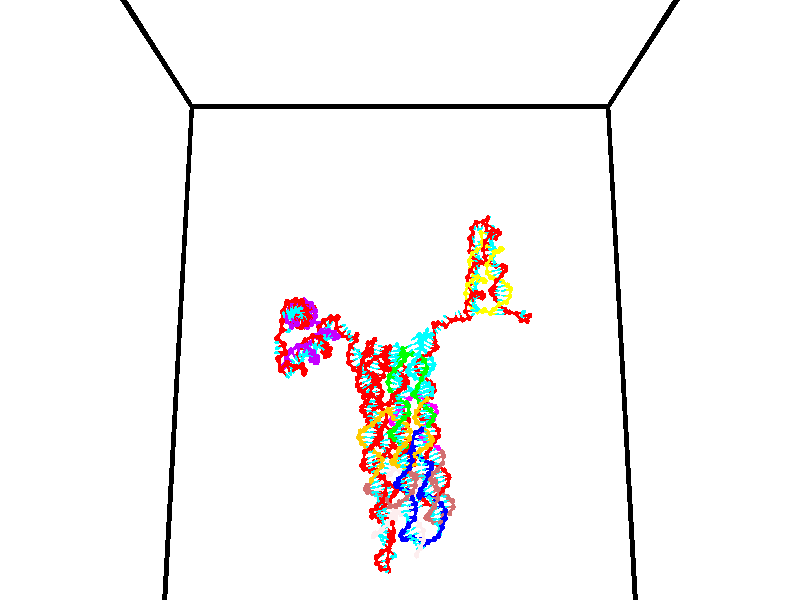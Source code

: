 // switches for output
#declare DRAW_BASES = 1; // possible values are 0, 1; only relevant for DNA ribbons
#declare DRAW_BASES_TYPE = 3; // possible values are 1, 2, 3; only relevant for DNA ribbons
#declare DRAW_FOG = 0; // set to 1 to enable fog

#include "colors.inc"

#include "transforms.inc"
background { rgb <1, 1, 1>}

#default {
   normal{
       ripples 0.25
       frequency 0.20
       turbulence 0.2
       lambda 5
   }
	finish {
		phong 0.1
		phong_size 40.
	}
}

// original window dimensions: 1024x640


// camera settings

camera {
	sky <0, 0.179814, -0.983701>
	up <0, 0.179814, -0.983701>
	right 1.6 * <1, 0, 0>
	location <35, 94.9851, 44.8844>
	look_at <35, 29.7336, 32.9568>
	direction <0, -65.2515, -11.9276>
	angle 67.0682
}


# declare cpy_camera_pos = <35, 94.9851, 44.8844>;
# if (DRAW_FOG = 1)
fog {
	fog_type 2
	up vnormalize(cpy_camera_pos)
	color rgbt<1,1,1,0.3>
	distance 1e-5
	fog_alt 3e-3
	fog_offset 56
}
# end


// LIGHTS

# declare lum = 6;
global_settings {
	ambient_light rgb lum * <0.05, 0.05, 0.05>
	max_trace_level 15
}# declare cpy_direct_light_amount = 0.25;
light_source
{	1000 * <-1, -1.16352, -0.803886>,
	rgb lum * cpy_direct_light_amount
	parallel
}

light_source
{	1000 * <1, 1.16352, 0.803886>,
	rgb lum * cpy_direct_light_amount
	parallel
}

// strand 0

// nucleotide -1

// particle -1
sphere {
	<24.297421, 34.969852, 35.146793> 0.250000
	pigment { color rgbt <1,0,0,0> }
	no_shadow
}
cylinder {
	<24.313951, 35.114502, 34.774231>,  <24.323870, 35.201294, 34.550694>, 0.100000
	pigment { color rgbt <1,0,0,0> }
	no_shadow
}
cylinder {
	<24.313951, 35.114502, 34.774231>,  <24.297421, 34.969852, 35.146793>, 0.100000
	pigment { color rgbt <1,0,0,0> }
	no_shadow
}

// particle -1
sphere {
	<24.313951, 35.114502, 34.774231> 0.100000
	pigment { color rgbt <1,0,0,0> }
	no_shadow
}
sphere {
	0, 1
	scale<0.080000,0.200000,0.300000>
	matrix <0.306090, 0.882799, 0.356336,
		0.951105, -0.299821, -0.074205,
		0.041329, 0.361626, -0.931407,
		24.326349, 35.222988, 34.494808>
	pigment { color rgbt <0,1,1,0> }
	no_shadow
}
cylinder {
	<24.993837, 35.113716, 34.864830>,  <24.297421, 34.969852, 35.146793>, 0.130000
	pigment { color rgbt <1,0,0,0> }
	no_shadow
}

// nucleotide -1

// particle -1
sphere {
	<24.993837, 35.113716, 34.864830> 0.250000
	pigment { color rgbt <1,0,0,0> }
	no_shadow
}
cylinder {
	<24.694614, 35.348751, 34.741447>,  <24.515079, 35.489773, 34.667419>, 0.100000
	pigment { color rgbt <1,0,0,0> }
	no_shadow
}
cylinder {
	<24.694614, 35.348751, 34.741447>,  <24.993837, 35.113716, 34.864830>, 0.100000
	pigment { color rgbt <1,0,0,0> }
	no_shadow
}

// particle -1
sphere {
	<24.694614, 35.348751, 34.741447> 0.100000
	pigment { color rgbt <1,0,0,0> }
	no_shadow
}
sphere {
	0, 1
	scale<0.080000,0.200000,0.300000>
	matrix <0.376024, 0.758279, 0.532559,
		0.546822, 0.282398, -0.788186,
		-0.748058, 0.587592, -0.308456,
		24.470198, 35.525028, 34.648911>
	pigment { color rgbt <0,1,1,0> }
	no_shadow
}
cylinder {
	<25.335012, 35.711380, 34.665039>,  <24.993837, 35.113716, 34.864830>, 0.130000
	pigment { color rgbt <1,0,0,0> }
	no_shadow
}

// nucleotide -1

// particle -1
sphere {
	<25.335012, 35.711380, 34.665039> 0.250000
	pigment { color rgbt <1,0,0,0> }
	no_shadow
}
cylinder {
	<24.956823, 35.752121, 34.788788>,  <24.729910, 35.776566, 34.863037>, 0.100000
	pigment { color rgbt <1,0,0,0> }
	no_shadow
}
cylinder {
	<24.956823, 35.752121, 34.788788>,  <25.335012, 35.711380, 34.665039>, 0.100000
	pigment { color rgbt <1,0,0,0> }
	no_shadow
}

// particle -1
sphere {
	<24.956823, 35.752121, 34.788788> 0.100000
	pigment { color rgbt <1,0,0,0> }
	no_shadow
}
sphere {
	0, 1
	scale<0.080000,0.200000,0.300000>
	matrix <0.271790, 0.770147, 0.577065,
		-0.179483, 0.629682, -0.755835,
		-0.945472, 0.101855, 0.309369,
		24.673182, 35.782677, 34.881599>
	pigment { color rgbt <0,1,1,0> }
	no_shadow
}
cylinder {
	<25.277426, 36.385292, 34.623802>,  <25.335012, 35.711380, 34.665039>, 0.130000
	pigment { color rgbt <1,0,0,0> }
	no_shadow
}

// nucleotide -1

// particle -1
sphere {
	<25.277426, 36.385292, 34.623802> 0.250000
	pigment { color rgbt <1,0,0,0> }
	no_shadow
}
cylinder {
	<25.003689, 36.260956, 34.887634>,  <24.839447, 36.186352, 35.045933>, 0.100000
	pigment { color rgbt <1,0,0,0> }
	no_shadow
}
cylinder {
	<25.003689, 36.260956, 34.887634>,  <25.277426, 36.385292, 34.623802>, 0.100000
	pigment { color rgbt <1,0,0,0> }
	no_shadow
}

// particle -1
sphere {
	<25.003689, 36.260956, 34.887634> 0.100000
	pigment { color rgbt <1,0,0,0> }
	no_shadow
}
sphere {
	0, 1
	scale<0.080000,0.200000,0.300000>
	matrix <0.286097, 0.717572, 0.635010,
		-0.670688, 0.623270, -0.402134,
		-0.684344, -0.310844, 0.659583,
		24.798386, 36.167702, 35.085510>
	pigment { color rgbt <0,1,1,0> }
	no_shadow
}
cylinder {
	<24.743994, 36.835087, 34.715668>,  <25.277426, 36.385292, 34.623802>, 0.130000
	pigment { color rgbt <1,0,0,0> }
	no_shadow
}

// nucleotide -1

// particle -1
sphere {
	<24.743994, 36.835087, 34.715668> 0.250000
	pigment { color rgbt <1,0,0,0> }
	no_shadow
}
cylinder {
	<24.852913, 36.668392, 35.062580>,  <24.918264, 36.568375, 35.270729>, 0.100000
	pigment { color rgbt <1,0,0,0> }
	no_shadow
}
cylinder {
	<24.852913, 36.668392, 35.062580>,  <24.743994, 36.835087, 34.715668>, 0.100000
	pigment { color rgbt <1,0,0,0> }
	no_shadow
}

// particle -1
sphere {
	<24.852913, 36.668392, 35.062580> 0.100000
	pigment { color rgbt <1,0,0,0> }
	no_shadow
}
sphere {
	0, 1
	scale<0.080000,0.200000,0.300000>
	matrix <0.287791, 0.895358, 0.339869,
		-0.918167, 0.157052, 0.363737,
		0.272297, -0.416737, 0.867286,
		24.934603, 36.543369, 35.322765>
	pigment { color rgbt <0,1,1,0> }
	no_shadow
}
cylinder {
	<24.353607, 37.071724, 35.458275>,  <24.743994, 36.835087, 34.715668>, 0.130000
	pigment { color rgbt <1,0,0,0> }
	no_shadow
}

// nucleotide -1

// particle -1
sphere {
	<24.353607, 37.071724, 35.458275> 0.250000
	pigment { color rgbt <1,0,0,0> }
	no_shadow
}
cylinder {
	<24.735853, 36.964306, 35.506752>,  <24.965200, 36.899857, 35.535839>, 0.100000
	pigment { color rgbt <1,0,0,0> }
	no_shadow
}
cylinder {
	<24.735853, 36.964306, 35.506752>,  <24.353607, 37.071724, 35.458275>, 0.100000
	pigment { color rgbt <1,0,0,0> }
	no_shadow
}

// particle -1
sphere {
	<24.735853, 36.964306, 35.506752> 0.100000
	pigment { color rgbt <1,0,0,0> }
	no_shadow
}
sphere {
	0, 1
	scale<0.080000,0.200000,0.300000>
	matrix <0.248043, 0.955288, 0.160932,
		-0.158990, -0.123728, 0.979496,
		0.955613, -0.268544, 0.121192,
		25.022537, 36.883743, 35.543110>
	pigment { color rgbt <0,1,1,0> }
	no_shadow
}
cylinder {
	<24.595610, 37.391785, 36.127766>,  <24.353607, 37.071724, 35.458275>, 0.130000
	pigment { color rgbt <1,0,0,0> }
	no_shadow
}

// nucleotide -1

// particle -1
sphere {
	<24.595610, 37.391785, 36.127766> 0.250000
	pigment { color rgbt <1,0,0,0> }
	no_shadow
}
cylinder {
	<24.902397, 37.296513, 35.889431>,  <25.086470, 37.239349, 35.746429>, 0.100000
	pigment { color rgbt <1,0,0,0> }
	no_shadow
}
cylinder {
	<24.902397, 37.296513, 35.889431>,  <24.595610, 37.391785, 36.127766>, 0.100000
	pigment { color rgbt <1,0,0,0> }
	no_shadow
}

// particle -1
sphere {
	<24.902397, 37.296513, 35.889431> 0.100000
	pigment { color rgbt <1,0,0,0> }
	no_shadow
}
sphere {
	0, 1
	scale<0.080000,0.200000,0.300000>
	matrix <0.438301, 0.872648, 0.215353,
		0.468667, -0.426328, 0.773690,
		0.766970, -0.238180, -0.595841,
		25.132488, 37.225060, 35.710678>
	pigment { color rgbt <0,1,1,0> }
	no_shadow
}
cylinder {
	<25.195795, 37.608452, 36.529106>,  <24.595610, 37.391785, 36.127766>, 0.130000
	pigment { color rgbt <1,0,0,0> }
	no_shadow
}

// nucleotide -1

// particle -1
sphere {
	<25.195795, 37.608452, 36.529106> 0.250000
	pigment { color rgbt <1,0,0,0> }
	no_shadow
}
cylinder {
	<25.301569, 37.587849, 36.143894>,  <25.365034, 37.575489, 35.912769>, 0.100000
	pigment { color rgbt <1,0,0,0> }
	no_shadow
}
cylinder {
	<25.301569, 37.587849, 36.143894>,  <25.195795, 37.608452, 36.529106>, 0.100000
	pigment { color rgbt <1,0,0,0> }
	no_shadow
}

// particle -1
sphere {
	<25.301569, 37.587849, 36.143894> 0.100000
	pigment { color rgbt <1,0,0,0> }
	no_shadow
}
sphere {
	0, 1
	scale<0.080000,0.200000,0.300000>
	matrix <0.534140, 0.839247, 0.101782,
		0.802975, -0.541306, 0.249436,
		0.264434, -0.051505, -0.963027,
		25.380899, 37.572395, 35.854984>
	pigment { color rgbt <0,1,1,0> }
	no_shadow
}
cylinder {
	<25.877388, 37.852139, 36.579853>,  <25.195795, 37.608452, 36.529106>, 0.130000
	pigment { color rgbt <1,0,0,0> }
	no_shadow
}

// nucleotide -1

// particle -1
sphere {
	<25.877388, 37.852139, 36.579853> 0.250000
	pigment { color rgbt <1,0,0,0> }
	no_shadow
}
cylinder {
	<25.781685, 37.883308, 36.192722>,  <25.724262, 37.902012, 35.960445>, 0.100000
	pigment { color rgbt <1,0,0,0> }
	no_shadow
}
cylinder {
	<25.781685, 37.883308, 36.192722>,  <25.877388, 37.852139, 36.579853>, 0.100000
	pigment { color rgbt <1,0,0,0> }
	no_shadow
}

// particle -1
sphere {
	<25.781685, 37.883308, 36.192722> 0.100000
	pigment { color rgbt <1,0,0,0> }
	no_shadow
}
sphere {
	0, 1
	scale<0.080000,0.200000,0.300000>
	matrix <0.504611, 0.861569, -0.055374,
		0.829532, -0.501624, -0.245460,
		-0.239258, 0.077927, -0.967824,
		25.709908, 37.906685, 35.902374>
	pigment { color rgbt <0,1,1,0> }
	no_shadow
}
cylinder {
	<26.496063, 38.034416, 36.345623>,  <25.877388, 37.852139, 36.579853>, 0.130000
	pigment { color rgbt <1,0,0,0> }
	no_shadow
}

// nucleotide -1

// particle -1
sphere {
	<26.496063, 38.034416, 36.345623> 0.250000
	pigment { color rgbt <1,0,0,0> }
	no_shadow
}
cylinder {
	<26.228031, 38.146988, 36.070873>,  <26.067213, 38.214531, 35.906025>, 0.100000
	pigment { color rgbt <1,0,0,0> }
	no_shadow
}
cylinder {
	<26.228031, 38.146988, 36.070873>,  <26.496063, 38.034416, 36.345623>, 0.100000
	pigment { color rgbt <1,0,0,0> }
	no_shadow
}

// particle -1
sphere {
	<26.228031, 38.146988, 36.070873> 0.100000
	pigment { color rgbt <1,0,0,0> }
	no_shadow
}
sphere {
	0, 1
	scale<0.080000,0.200000,0.300000>
	matrix <0.499096, 0.855765, -0.136267,
		0.549452, -0.434125, -0.713890,
		-0.670079, 0.281427, -0.686872,
		26.027008, 38.231415, 35.864811>
	pigment { color rgbt <0,1,1,0> }
	no_shadow
}
cylinder {
	<26.899403, 38.430904, 35.931473>,  <26.496063, 38.034416, 36.345623>, 0.130000
	pigment { color rgbt <1,0,0,0> }
	no_shadow
}

// nucleotide -1

// particle -1
sphere {
	<26.899403, 38.430904, 35.931473> 0.250000
	pigment { color rgbt <1,0,0,0> }
	no_shadow
}
cylinder {
	<26.531477, 38.520672, 35.802738>,  <26.310722, 38.574532, 35.725498>, 0.100000
	pigment { color rgbt <1,0,0,0> }
	no_shadow
}
cylinder {
	<26.531477, 38.520672, 35.802738>,  <26.899403, 38.430904, 35.931473>, 0.100000
	pigment { color rgbt <1,0,0,0> }
	no_shadow
}

// particle -1
sphere {
	<26.531477, 38.520672, 35.802738> 0.100000
	pigment { color rgbt <1,0,0,0> }
	no_shadow
}
sphere {
	0, 1
	scale<0.080000,0.200000,0.300000>
	matrix <0.241216, 0.970388, -0.012752,
		0.309447, -0.089362, -0.946708,
		-0.919814, 0.224415, -0.321839,
		26.255533, 38.587997, 35.706188>
	pigment { color rgbt <0,1,1,0> }
	no_shadow
}
cylinder {
	<26.887989, 38.927235, 35.267303>,  <26.899403, 38.430904, 35.931473>, 0.130000
	pigment { color rgbt <1,0,0,0> }
	no_shadow
}

// nucleotide -1

// particle -1
sphere {
	<26.887989, 38.927235, 35.267303> 0.250000
	pigment { color rgbt <1,0,0,0> }
	no_shadow
}
cylinder {
	<26.540005, 38.954971, 35.462593>,  <26.331215, 38.971615, 35.579765>, 0.100000
	pigment { color rgbt <1,0,0,0> }
	no_shadow
}
cylinder {
	<26.540005, 38.954971, 35.462593>,  <26.887989, 38.927235, 35.267303>, 0.100000
	pigment { color rgbt <1,0,0,0> }
	no_shadow
}

// particle -1
sphere {
	<26.540005, 38.954971, 35.462593> 0.100000
	pigment { color rgbt <1,0,0,0> }
	no_shadow
}
sphere {
	0, 1
	scale<0.080000,0.200000,0.300000>
	matrix <0.153291, 0.979040, 0.134098,
		-0.468693, 0.191500, -0.862354,
		-0.869959, 0.069340, 0.488225,
		26.279016, 38.975773, 35.609062>
	pigment { color rgbt <0,1,1,0> }
	no_shadow
}
cylinder {
	<26.581207, 39.530144, 35.041348>,  <26.887989, 38.927235, 35.267303>, 0.130000
	pigment { color rgbt <1,0,0,0> }
	no_shadow
}

// nucleotide -1

// particle -1
sphere {
	<26.581207, 39.530144, 35.041348> 0.250000
	pigment { color rgbt <1,0,0,0> }
	no_shadow
}
cylinder {
	<26.415161, 39.484138, 35.402336>,  <26.315533, 39.456535, 35.618927>, 0.100000
	pigment { color rgbt <1,0,0,0> }
	no_shadow
}
cylinder {
	<26.415161, 39.484138, 35.402336>,  <26.581207, 39.530144, 35.041348>, 0.100000
	pigment { color rgbt <1,0,0,0> }
	no_shadow
}

// particle -1
sphere {
	<26.415161, 39.484138, 35.402336> 0.100000
	pigment { color rgbt <1,0,0,0> }
	no_shadow
}
sphere {
	0, 1
	scale<0.080000,0.200000,0.300000>
	matrix <-0.000275, 0.991993, 0.126296,
		-0.909768, 0.052179, -0.411825,
		-0.415117, -0.115013, 0.902469,
		26.290627, 39.449635, 35.673077>
	pigment { color rgbt <0,1,1,0> }
	no_shadow
}
cylinder {
	<25.932814, 39.866882, 34.992905>,  <26.581207, 39.530144, 35.041348>, 0.130000
	pigment { color rgbt <1,0,0,0> }
	no_shadow
}

// nucleotide -1

// particle -1
sphere {
	<25.932814, 39.866882, 34.992905> 0.250000
	pigment { color rgbt <1,0,0,0> }
	no_shadow
}
cylinder {
	<26.037186, 39.861343, 35.379009>,  <26.099808, 39.858021, 35.610672>, 0.100000
	pigment { color rgbt <1,0,0,0> }
	no_shadow
}
cylinder {
	<26.037186, 39.861343, 35.379009>,  <25.932814, 39.866882, 34.992905>, 0.100000
	pigment { color rgbt <1,0,0,0> }
	no_shadow
}

// particle -1
sphere {
	<26.037186, 39.861343, 35.379009> 0.100000
	pigment { color rgbt <1,0,0,0> }
	no_shadow
}
sphere {
	0, 1
	scale<0.080000,0.200000,0.300000>
	matrix <-0.034002, 0.999145, 0.023525,
		-0.964759, -0.038959, 0.260235,
		0.260929, -0.013848, 0.965258,
		26.115465, 39.857189, 35.668587>
	pigment { color rgbt <0,1,1,0> }
	no_shadow
}
cylinder {
	<25.411674, 40.224403, 35.334858>,  <25.932814, 39.866882, 34.992905>, 0.130000
	pigment { color rgbt <1,0,0,0> }
	no_shadow
}

// nucleotide -1

// particle -1
sphere {
	<25.411674, 40.224403, 35.334858> 0.250000
	pigment { color rgbt <1,0,0,0> }
	no_shadow
}
cylinder {
	<25.735514, 40.251606, 35.568069>,  <25.929817, 40.267929, 35.707996>, 0.100000
	pigment { color rgbt <1,0,0,0> }
	no_shadow
}
cylinder {
	<25.735514, 40.251606, 35.568069>,  <25.411674, 40.224403, 35.334858>, 0.100000
	pigment { color rgbt <1,0,0,0> }
	no_shadow
}

// particle -1
sphere {
	<25.735514, 40.251606, 35.568069> 0.100000
	pigment { color rgbt <1,0,0,0> }
	no_shadow
}
sphere {
	0, 1
	scale<0.080000,0.200000,0.300000>
	matrix <-0.133708, 0.988520, 0.070361,
		-0.571555, -0.134921, 0.809396,
		0.809597, 0.068008, 0.583033,
		25.978394, 40.272007, 35.742981>
	pigment { color rgbt <0,1,1,0> }
	no_shadow
}
cylinder {
	<25.311726, 40.826942, 35.681061>,  <25.411674, 40.224403, 35.334858>, 0.130000
	pigment { color rgbt <1,0,0,0> }
	no_shadow
}

// nucleotide -1

// particle -1
sphere {
	<25.311726, 40.826942, 35.681061> 0.250000
	pigment { color rgbt <1,0,0,0> }
	no_shadow
}
cylinder {
	<25.692165, 40.778976, 35.794926>,  <25.920429, 40.750198, 35.863243>, 0.100000
	pigment { color rgbt <1,0,0,0> }
	no_shadow
}
cylinder {
	<25.692165, 40.778976, 35.794926>,  <25.311726, 40.826942, 35.681061>, 0.100000
	pigment { color rgbt <1,0,0,0> }
	no_shadow
}

// particle -1
sphere {
	<25.692165, 40.778976, 35.794926> 0.100000
	pigment { color rgbt <1,0,0,0> }
	no_shadow
}
sphere {
	0, 1
	scale<0.080000,0.200000,0.300000>
	matrix <0.034000, 0.956612, 0.289375,
		-0.307011, -0.265546, 0.913909,
		0.951098, -0.119915, 0.284662,
		25.977495, 40.743004, 35.880325>
	pigment { color rgbt <0,1,1,0> }
	no_shadow
}
cylinder {
	<25.321762, 41.137058, 36.245419>,  <25.311726, 40.826942, 35.681061>, 0.130000
	pigment { color rgbt <1,0,0,0> }
	no_shadow
}

// nucleotide -1

// particle -1
sphere {
	<25.321762, 41.137058, 36.245419> 0.250000
	pigment { color rgbt <1,0,0,0> }
	no_shadow
}
cylinder {
	<25.711720, 41.087055, 36.171711>,  <25.945694, 41.057053, 36.127487>, 0.100000
	pigment { color rgbt <1,0,0,0> }
	no_shadow
}
cylinder {
	<25.711720, 41.087055, 36.171711>,  <25.321762, 41.137058, 36.245419>, 0.100000
	pigment { color rgbt <1,0,0,0> }
	no_shadow
}

// particle -1
sphere {
	<25.711720, 41.087055, 36.171711> 0.100000
	pigment { color rgbt <1,0,0,0> }
	no_shadow
}
sphere {
	0, 1
	scale<0.080000,0.200000,0.300000>
	matrix <0.179325, 0.931359, 0.316880,
		0.132006, -0.341969, 0.930393,
		0.974894, -0.125012, -0.184269,
		26.004187, 41.049553, 36.116428>
	pigment { color rgbt <0,1,1,0> }
	no_shadow
}
cylinder {
	<25.746595, 41.373566, 36.901562>,  <25.321762, 41.137058, 36.245419>, 0.130000
	pigment { color rgbt <1,0,0,0> }
	no_shadow
}

// nucleotide -1

// particle -1
sphere {
	<25.746595, 41.373566, 36.901562> 0.250000
	pigment { color rgbt <1,0,0,0> }
	no_shadow
}
cylinder {
	<25.980049, 41.411964, 36.579033>,  <26.120121, 41.435005, 36.385517>, 0.100000
	pigment { color rgbt <1,0,0,0> }
	no_shadow
}
cylinder {
	<25.980049, 41.411964, 36.579033>,  <25.746595, 41.373566, 36.901562>, 0.100000
	pigment { color rgbt <1,0,0,0> }
	no_shadow
}

// particle -1
sphere {
	<25.980049, 41.411964, 36.579033> 0.100000
	pigment { color rgbt <1,0,0,0> }
	no_shadow
}
sphere {
	0, 1
	scale<0.080000,0.200000,0.300000>
	matrix <0.205060, 0.943380, 0.260739,
		0.785699, -0.317520, 0.530903,
		0.583633, 0.095995, -0.806324,
		26.155140, 41.440762, 36.337135>
	pigment { color rgbt <0,1,1,0> }
	no_shadow
}
cylinder {
	<26.193085, 41.775654, 37.193996>,  <25.746595, 41.373566, 36.901562>, 0.130000
	pigment { color rgbt <1,0,0,0> }
	no_shadow
}

// nucleotide -1

// particle -1
sphere {
	<26.193085, 41.775654, 37.193996> 0.250000
	pigment { color rgbt <1,0,0,0> }
	no_shadow
}
cylinder {
	<26.276203, 41.811054, 36.804333>,  <26.326075, 41.832294, 36.570534>, 0.100000
	pigment { color rgbt <1,0,0,0> }
	no_shadow
}
cylinder {
	<26.276203, 41.811054, 36.804333>,  <26.193085, 41.775654, 37.193996>, 0.100000
	pigment { color rgbt <1,0,0,0> }
	no_shadow
}

// particle -1
sphere {
	<26.276203, 41.811054, 36.804333> 0.100000
	pigment { color rgbt <1,0,0,0> }
	no_shadow
}
sphere {
	0, 1
	scale<0.080000,0.200000,0.300000>
	matrix <0.070610, 0.991943, 0.105180,
		0.975620, -0.090642, 0.199873,
		0.207796, 0.088502, -0.974160,
		26.338543, 41.837605, 36.512085>
	pigment { color rgbt <0,1,1,0> }
	no_shadow
}
cylinder {
	<26.788025, 42.242252, 37.012268>,  <26.193085, 41.775654, 37.193996>, 0.130000
	pigment { color rgbt <1,0,0,0> }
	no_shadow
}

// nucleotide -1

// particle -1
sphere {
	<26.788025, 42.242252, 37.012268> 0.250000
	pigment { color rgbt <1,0,0,0> }
	no_shadow
}
cylinder {
	<26.564631, 42.235489, 36.680531>,  <26.430593, 42.231430, 36.481487>, 0.100000
	pigment { color rgbt <1,0,0,0> }
	no_shadow
}
cylinder {
	<26.564631, 42.235489, 36.680531>,  <26.788025, 42.242252, 37.012268>, 0.100000
	pigment { color rgbt <1,0,0,0> }
	no_shadow
}

// particle -1
sphere {
	<26.564631, 42.235489, 36.680531> 0.100000
	pigment { color rgbt <1,0,0,0> }
	no_shadow
}
sphere {
	0, 1
	scale<0.080000,0.200000,0.300000>
	matrix <-0.089999, 0.995125, 0.040321,
		0.824617, 0.097159, -0.557285,
		-0.558486, -0.016906, -0.829342,
		26.397085, 42.230415, 36.431728>
	pigment { color rgbt <0,1,1,0> }
	no_shadow
}
cylinder {
	<27.024841, 42.779030, 36.571663>,  <26.788025, 42.242252, 37.012268>, 0.130000
	pigment { color rgbt <1,0,0,0> }
	no_shadow
}

// nucleotide -1

// particle -1
sphere {
	<27.024841, 42.779030, 36.571663> 0.250000
	pigment { color rgbt <1,0,0,0> }
	no_shadow
}
cylinder {
	<26.662941, 42.699047, 36.421227>,  <26.445801, 42.651058, 36.330967>, 0.100000
	pigment { color rgbt <1,0,0,0> }
	no_shadow
}
cylinder {
	<26.662941, 42.699047, 36.421227>,  <27.024841, 42.779030, 36.571663>, 0.100000
	pigment { color rgbt <1,0,0,0> }
	no_shadow
}

// particle -1
sphere {
	<26.662941, 42.699047, 36.421227> 0.100000
	pigment { color rgbt <1,0,0,0> }
	no_shadow
}
sphere {
	0, 1
	scale<0.080000,0.200000,0.300000>
	matrix <-0.133014, 0.971442, -0.196490,
		0.404637, -0.127749, -0.905510,
		-0.904752, -0.199953, -0.376089,
		26.391516, 42.639061, 36.308399>
	pigment { color rgbt <0,1,1,0> }
	no_shadow
}
cylinder {
	<26.906660, 43.324924, 36.188583>,  <27.024841, 42.779030, 36.571663>, 0.130000
	pigment { color rgbt <1,0,0,0> }
	no_shadow
}

// nucleotide -1

// particle -1
sphere {
	<26.906660, 43.324924, 36.188583> 0.250000
	pigment { color rgbt <1,0,0,0> }
	no_shadow
}
cylinder {
	<26.534744, 43.180092, 36.215076>,  <26.311594, 43.093193, 36.230972>, 0.100000
	pigment { color rgbt <1,0,0,0> }
	no_shadow
}
cylinder {
	<26.534744, 43.180092, 36.215076>,  <26.906660, 43.324924, 36.188583>, 0.100000
	pigment { color rgbt <1,0,0,0> }
	no_shadow
}

// particle -1
sphere {
	<26.534744, 43.180092, 36.215076> 0.100000
	pigment { color rgbt <1,0,0,0> }
	no_shadow
}
sphere {
	0, 1
	scale<0.080000,0.200000,0.300000>
	matrix <-0.365957, 0.928655, -0.060630,
		-0.039552, -0.080610, -0.995961,
		-0.929791, -0.362080, 0.066229,
		26.255806, 43.071468, 36.234943>
	pigment { color rgbt <0,1,1,0> }
	no_shadow
}
cylinder {
	<26.522598, 43.614975, 35.594112>,  <26.906660, 43.324924, 36.188583>, 0.130000
	pigment { color rgbt <1,0,0,0> }
	no_shadow
}

// nucleotide -1

// particle -1
sphere {
	<26.522598, 43.614975, 35.594112> 0.250000
	pigment { color rgbt <1,0,0,0> }
	no_shadow
}
cylinder {
	<26.264072, 43.489262, 35.872250>,  <26.108957, 43.413834, 36.039131>, 0.100000
	pigment { color rgbt <1,0,0,0> }
	no_shadow
}
cylinder {
	<26.264072, 43.489262, 35.872250>,  <26.522598, 43.614975, 35.594112>, 0.100000
	pigment { color rgbt <1,0,0,0> }
	no_shadow
}

// particle -1
sphere {
	<26.264072, 43.489262, 35.872250> 0.100000
	pigment { color rgbt <1,0,0,0> }
	no_shadow
}
sphere {
	0, 1
	scale<0.080000,0.200000,0.300000>
	matrix <-0.472413, 0.880415, -0.041177,
		-0.599250, -0.355104, -0.717497,
		-0.646317, -0.314279, 0.695344,
		26.070177, 43.394978, 36.080853>
	pigment { color rgbt <0,1,1,0> }
	no_shadow
}
cylinder {
	<26.064901, 44.060635, 35.588924>,  <26.522598, 43.614975, 35.594112>, 0.130000
	pigment { color rgbt <1,0,0,0> }
	no_shadow
}

// nucleotide -1

// particle -1
sphere {
	<26.064901, 44.060635, 35.588924> 0.250000
	pigment { color rgbt <1,0,0,0> }
	no_shadow
}
cylinder {
	<25.932627, 43.920147, 35.939304>,  <25.853262, 43.835854, 36.149532>, 0.100000
	pigment { color rgbt <1,0,0,0> }
	no_shadow
}
cylinder {
	<25.932627, 43.920147, 35.939304>,  <26.064901, 44.060635, 35.588924>, 0.100000
	pigment { color rgbt <1,0,0,0> }
	no_shadow
}

// particle -1
sphere {
	<25.932627, 43.920147, 35.939304> 0.100000
	pigment { color rgbt <1,0,0,0> }
	no_shadow
}
sphere {
	0, 1
	scale<0.080000,0.200000,0.300000>
	matrix <-0.448933, 0.874969, 0.181351,
		-0.830125, -0.333274, -0.447014,
		-0.330684, -0.351224, 0.875951,
		25.833422, 43.814781, 36.202091>
	pigment { color rgbt <0,1,1,0> }
	no_shadow
}
cylinder {
	<25.369736, 44.271351, 35.783478>,  <26.064901, 44.060635, 35.588924>, 0.130000
	pigment { color rgbt <1,0,0,0> }
	no_shadow
}

// nucleotide -1

// particle -1
sphere {
	<25.369736, 44.271351, 35.783478> 0.250000
	pigment { color rgbt <1,0,0,0> }
	no_shadow
}
cylinder {
	<25.545940, 44.229687, 36.140152>,  <25.651663, 44.204689, 36.354156>, 0.100000
	pigment { color rgbt <1,0,0,0> }
	no_shadow
}
cylinder {
	<25.545940, 44.229687, 36.140152>,  <25.369736, 44.271351, 35.783478>, 0.100000
	pigment { color rgbt <1,0,0,0> }
	no_shadow
}

// particle -1
sphere {
	<25.545940, 44.229687, 36.140152> 0.100000
	pigment { color rgbt <1,0,0,0> }
	no_shadow
}
sphere {
	0, 1
	scale<0.080000,0.200000,0.300000>
	matrix <-0.471554, 0.818347, 0.328550,
		-0.763928, -0.565207, 0.311375,
		0.440512, -0.104158, 0.891684,
		25.678095, 44.198441, 36.407658>
	pigment { color rgbt <0,1,1,0> }
	no_shadow
}
cylinder {
	<24.974268, 44.040951, 36.423679>,  <25.369736, 44.271351, 35.783478>, 0.130000
	pigment { color rgbt <1,0,0,0> }
	no_shadow
}

// nucleotide -1

// particle -1
sphere {
	<24.974268, 44.040951, 36.423679> 0.250000
	pigment { color rgbt <1,0,0,0> }
	no_shadow
}
cylinder {
	<25.261086, 44.310070, 36.496552>,  <25.433176, 44.471542, 36.540276>, 0.100000
	pigment { color rgbt <1,0,0,0> }
	no_shadow
}
cylinder {
	<25.261086, 44.310070, 36.496552>,  <24.974268, 44.040951, 36.423679>, 0.100000
	pigment { color rgbt <1,0,0,0> }
	no_shadow
}

// particle -1
sphere {
	<25.261086, 44.310070, 36.496552> 0.100000
	pigment { color rgbt <1,0,0,0> }
	no_shadow
}
sphere {
	0, 1
	scale<0.080000,0.200000,0.300000>
	matrix <-0.688945, 0.644413, 0.331793,
		0.105830, -0.363423, 0.925594,
		0.717046, 0.672797, 0.182180,
		25.476200, 44.511909, 36.551205>
	pigment { color rgbt <0,1,1,0> }
	no_shadow
}
cylinder {
	<24.957880, 44.173080, 37.117981>,  <24.974268, 44.040951, 36.423679>, 0.130000
	pigment { color rgbt <1,0,0,0> }
	no_shadow
}

// nucleotide -1

// particle -1
sphere {
	<24.957880, 44.173080, 37.117981> 0.250000
	pigment { color rgbt <1,0,0,0> }
	no_shadow
}
cylinder {
	<25.080803, 44.487946, 36.904091>,  <25.154556, 44.676865, 36.775757>, 0.100000
	pigment { color rgbt <1,0,0,0> }
	no_shadow
}
cylinder {
	<25.080803, 44.487946, 36.904091>,  <24.957880, 44.173080, 37.117981>, 0.100000
	pigment { color rgbt <1,0,0,0> }
	no_shadow
}

// particle -1
sphere {
	<25.080803, 44.487946, 36.904091> 0.100000
	pigment { color rgbt <1,0,0,0> }
	no_shadow
}
sphere {
	0, 1
	scale<0.080000,0.200000,0.300000>
	matrix <-0.671114, 0.577655, 0.464673,
		0.674661, 0.216063, 0.705797,
		0.307308, 0.787167, -0.534724,
		25.172997, 44.724094, 36.743675>
	pigment { color rgbt <0,1,1,0> }
	no_shadow
}
cylinder {
	<24.850824, 43.601322, 37.663612>,  <24.957880, 44.173080, 37.117981>, 0.130000
	pigment { color rgbt <1,0,0,0> }
	no_shadow
}

// nucleotide -1

// particle -1
sphere {
	<24.850824, 43.601322, 37.663612> 0.250000
	pigment { color rgbt <1,0,0,0> }
	no_shadow
}
cylinder {
	<25.198202, 43.785786, 37.736423>,  <25.406630, 43.896465, 37.780109>, 0.100000
	pigment { color rgbt <1,0,0,0> }
	no_shadow
}
cylinder {
	<25.198202, 43.785786, 37.736423>,  <24.850824, 43.601322, 37.663612>, 0.100000
	pigment { color rgbt <1,0,0,0> }
	no_shadow
}

// particle -1
sphere {
	<25.198202, 43.785786, 37.736423> 0.100000
	pigment { color rgbt <1,0,0,0> }
	no_shadow
}
sphere {
	0, 1
	scale<0.080000,0.200000,0.300000>
	matrix <-0.358499, 0.837721, -0.411949,
		-0.342465, 0.292498, 0.892840,
		0.868445, 0.461160, 0.182030,
		25.458736, 43.924133, 37.791031>
	pigment { color rgbt <0,1,1,0> }
	no_shadow
}
cylinder {
	<24.447824, 43.553242, 38.284416>,  <24.850824, 43.601322, 37.663612>, 0.130000
	pigment { color rgbt <1,0,0,0> }
	no_shadow
}

// nucleotide -1

// particle -1
sphere {
	<24.447824, 43.553242, 38.284416> 0.250000
	pigment { color rgbt <1,0,0,0> }
	no_shadow
}
cylinder {
	<24.516378, 43.890587, 38.488125>,  <24.557510, 44.092995, 38.610352>, 0.100000
	pigment { color rgbt <1,0,0,0> }
	no_shadow
}
cylinder {
	<24.516378, 43.890587, 38.488125>,  <24.447824, 43.553242, 38.284416>, 0.100000
	pigment { color rgbt <1,0,0,0> }
	no_shadow
}

// particle -1
sphere {
	<24.516378, 43.890587, 38.488125> 0.100000
	pigment { color rgbt <1,0,0,0> }
	no_shadow
}
sphere {
	0, 1
	scale<0.080000,0.200000,0.300000>
	matrix <-0.131093, -0.492804, 0.860209,
		0.976443, -0.214190, 0.026100,
		0.171386, 0.843367, 0.509274,
		24.567795, 44.143597, 38.640907>
	pigment { color rgbt <0,1,1,0> }
	no_shadow
}
cylinder {
	<25.010773, 43.377995, 38.687702>,  <24.447824, 43.553242, 38.284416>, 0.130000
	pigment { color rgbt <1,0,0,0> }
	no_shadow
}

// nucleotide -1

// particle -1
sphere {
	<25.010773, 43.377995, 38.687702> 0.250000
	pigment { color rgbt <1,0,0,0> }
	no_shadow
}
cylinder {
	<24.784103, 43.660309, 38.857758>,  <24.648102, 43.829697, 38.959793>, 0.100000
	pigment { color rgbt <1,0,0,0> }
	no_shadow
}
cylinder {
	<24.784103, 43.660309, 38.857758>,  <25.010773, 43.377995, 38.687702>, 0.100000
	pigment { color rgbt <1,0,0,0> }
	no_shadow
}

// particle -1
sphere {
	<24.784103, 43.660309, 38.857758> 0.100000
	pigment { color rgbt <1,0,0,0> }
	no_shadow
}
sphere {
	0, 1
	scale<0.080000,0.200000,0.300000>
	matrix <-0.097268, -0.569682, 0.816089,
		0.818180, 0.421105, 0.391475,
		-0.566675, 0.705785, 0.425143,
		24.614101, 43.872044, 38.985302>
	pigment { color rgbt <0,1,1,0> }
	no_shadow
}
cylinder {
	<25.222099, 43.760513, 39.298286>,  <25.010773, 43.377995, 38.687702>, 0.130000
	pigment { color rgbt <1,0,0,0> }
	no_shadow
}

// nucleotide -1

// particle -1
sphere {
	<25.222099, 43.760513, 39.298286> 0.250000
	pigment { color rgbt <1,0,0,0> }
	no_shadow
}
cylinder {
	<24.824623, 43.715813, 39.302166>,  <24.586138, 43.688992, 39.304493>, 0.100000
	pigment { color rgbt <1,0,0,0> }
	no_shadow
}
cylinder {
	<24.824623, 43.715813, 39.302166>,  <25.222099, 43.760513, 39.298286>, 0.100000
	pigment { color rgbt <1,0,0,0> }
	no_shadow
}

// particle -1
sphere {
	<24.824623, 43.715813, 39.302166> 0.100000
	pigment { color rgbt <1,0,0,0> }
	no_shadow
}
sphere {
	0, 1
	scale<0.080000,0.200000,0.300000>
	matrix <0.064425, -0.497817, 0.864886,
		-0.091828, 0.860052, 0.501875,
		-0.993689, -0.111754, 0.009695,
		24.526516, 43.682285, 39.305073>
	pigment { color rgbt <0,1,1,0> }
	no_shadow
}
cylinder {
	<24.723082, 44.116589, 39.786030>,  <25.222099, 43.760513, 39.298286>, 0.130000
	pigment { color rgbt <1,0,0,0> }
	no_shadow
}

// nucleotide -1

// particle -1
sphere {
	<24.723082, 44.116589, 39.786030> 0.250000
	pigment { color rgbt <1,0,0,0> }
	no_shadow
}
cylinder {
	<24.639681, 43.742062, 39.673008>,  <24.589640, 43.517345, 39.605194>, 0.100000
	pigment { color rgbt <1,0,0,0> }
	no_shadow
}
cylinder {
	<24.639681, 43.742062, 39.673008>,  <24.723082, 44.116589, 39.786030>, 0.100000
	pigment { color rgbt <1,0,0,0> }
	no_shadow
}

// particle -1
sphere {
	<24.639681, 43.742062, 39.673008> 0.100000
	pigment { color rgbt <1,0,0,0> }
	no_shadow
}
sphere {
	0, 1
	scale<0.080000,0.200000,0.300000>
	matrix <0.177565, -0.320344, 0.930511,
		-0.961768, 0.143841, 0.233049,
		-0.208502, -0.936317, -0.282556,
		24.577129, 43.461166, 39.588242>
	pigment { color rgbt <0,1,1,0> }
	no_shadow
}
cylinder {
	<24.889236, 43.826359, 40.497444>,  <24.723082, 44.116589, 39.786030>, 0.130000
	pigment { color rgbt <1,0,0,0> }
	no_shadow
}

// nucleotide -1

// particle -1
sphere {
	<24.889236, 43.826359, 40.497444> 0.250000
	pigment { color rgbt <1,0,0,0> }
	no_shadow
}
cylinder {
	<25.184406, 43.728161, 40.748901>,  <25.361509, 43.669243, 40.899776>, 0.100000
	pigment { color rgbt <1,0,0,0> }
	no_shadow
}
cylinder {
	<25.184406, 43.728161, 40.748901>,  <24.889236, 43.826359, 40.497444>, 0.100000
	pigment { color rgbt <1,0,0,0> }
	no_shadow
}

// particle -1
sphere {
	<25.184406, 43.728161, 40.748901> 0.100000
	pigment { color rgbt <1,0,0,0> }
	no_shadow
}
sphere {
	0, 1
	scale<0.080000,0.200000,0.300000>
	matrix <0.394951, -0.598238, -0.697227,
		0.547246, 0.762787, -0.344497,
		0.737927, -0.245495, 0.628646,
		25.405785, 43.654510, 40.937496>
	pigment { color rgbt <0,1,1,0> }
	no_shadow
}
cylinder {
	<25.423998, 43.769215, 40.079800>,  <24.889236, 43.826359, 40.497444>, 0.130000
	pigment { color rgbt <1,0,0,0> }
	no_shadow
}

// nucleotide -1

// particle -1
sphere {
	<25.423998, 43.769215, 40.079800> 0.250000
	pigment { color rgbt <1,0,0,0> }
	no_shadow
}
cylinder {
	<25.526098, 43.586063, 40.420433>,  <25.587358, 43.476173, 40.624813>, 0.100000
	pigment { color rgbt <1,0,0,0> }
	no_shadow
}
cylinder {
	<25.526098, 43.586063, 40.420433>,  <25.423998, 43.769215, 40.079800>, 0.100000
	pigment { color rgbt <1,0,0,0> }
	no_shadow
}

// particle -1
sphere {
	<25.526098, 43.586063, 40.420433> 0.100000
	pigment { color rgbt <1,0,0,0> }
	no_shadow
}
sphere {
	0, 1
	scale<0.080000,0.200000,0.300000>
	matrix <0.431389, -0.734300, -0.524125,
		0.865304, 0.501146, 0.010096,
		0.255250, -0.457883, 0.851581,
		25.602673, 43.448700, 40.675907>
	pigment { color rgbt <0,1,1,0> }
	no_shadow
}
cylinder {
	<26.125601, 43.755608, 40.340500>,  <25.423998, 43.769215, 40.079800>, 0.130000
	pigment { color rgbt <1,0,0,0> }
	no_shadow
}

// nucleotide -1

// particle -1
sphere {
	<26.125601, 43.755608, 40.340500> 0.250000
	pigment { color rgbt <1,0,0,0> }
	no_shadow
}
cylinder {
	<25.947803, 43.421684, 40.470440>,  <25.841125, 43.221333, 40.548405>, 0.100000
	pigment { color rgbt <1,0,0,0> }
	no_shadow
}
cylinder {
	<25.947803, 43.421684, 40.470440>,  <26.125601, 43.755608, 40.340500>, 0.100000
	pigment { color rgbt <1,0,0,0> }
	no_shadow
}

// particle -1
sphere {
	<25.947803, 43.421684, 40.470440> 0.100000
	pigment { color rgbt <1,0,0,0> }
	no_shadow
}
sphere {
	0, 1
	scale<0.080000,0.200000,0.300000>
	matrix <0.494590, -0.531068, -0.688002,
		0.746864, -0.145146, 0.648943,
		-0.444494, -0.834805, 0.324848,
		25.814455, 43.171242, 40.567894>
	pigment { color rgbt <0,1,1,0> }
	no_shadow
}
cylinder {
	<26.626719, 43.214077, 40.181000>,  <26.125601, 43.755608, 40.340500>, 0.130000
	pigment { color rgbt <1,0,0,0> }
	no_shadow
}

// nucleotide -1

// particle -1
sphere {
	<26.626719, 43.214077, 40.181000> 0.250000
	pigment { color rgbt <1,0,0,0> }
	no_shadow
}
cylinder {
	<26.273243, 43.037708, 40.243843>,  <26.061157, 42.931889, 40.281548>, 0.100000
	pigment { color rgbt <1,0,0,0> }
	no_shadow
}
cylinder {
	<26.273243, 43.037708, 40.243843>,  <26.626719, 43.214077, 40.181000>, 0.100000
	pigment { color rgbt <1,0,0,0> }
	no_shadow
}

// particle -1
sphere {
	<26.273243, 43.037708, 40.243843> 0.100000
	pigment { color rgbt <1,0,0,0> }
	no_shadow
}
sphere {
	0, 1
	scale<0.080000,0.200000,0.300000>
	matrix <0.314160, -0.807514, -0.499223,
		0.346984, -0.391802, 0.852111,
		-0.883689, -0.440922, 0.157106,
		26.008137, 42.905430, 40.290974>
	pigment { color rgbt <0,1,1,0> }
	no_shadow
}
cylinder {
	<26.722687, 42.646599, 40.565163>,  <26.626719, 43.214077, 40.181000>, 0.130000
	pigment { color rgbt <1,0,0,0> }
	no_shadow
}

// nucleotide -1

// particle -1
sphere {
	<26.722687, 42.646599, 40.565163> 0.250000
	pigment { color rgbt <1,0,0,0> }
	no_shadow
}
cylinder {
	<26.386517, 42.595352, 40.354534>,  <26.184814, 42.564606, 40.228157>, 0.100000
	pigment { color rgbt <1,0,0,0> }
	no_shadow
}
cylinder {
	<26.386517, 42.595352, 40.354534>,  <26.722687, 42.646599, 40.565163>, 0.100000
	pigment { color rgbt <1,0,0,0> }
	no_shadow
}

// particle -1
sphere {
	<26.386517, 42.595352, 40.354534> 0.100000
	pigment { color rgbt <1,0,0,0> }
	no_shadow
}
sphere {
	0, 1
	scale<0.080000,0.200000,0.300000>
	matrix <0.388520, -0.819831, -0.420630,
		-0.377808, -0.558090, 0.738780,
		-0.840425, -0.128113, -0.526568,
		26.134390, 42.556919, 40.196564>
	pigment { color rgbt <0,1,1,0> }
	no_shadow
}
cylinder {
	<26.579906, 41.999748, 40.641705>,  <26.722687, 42.646599, 40.565163>, 0.130000
	pigment { color rgbt <1,0,0,0> }
	no_shadow
}

// nucleotide -1

// particle -1
sphere {
	<26.579906, 41.999748, 40.641705> 0.250000
	pigment { color rgbt <1,0,0,0> }
	no_shadow
}
cylinder {
	<26.392080, 42.129456, 40.313229>,  <26.279385, 42.207279, 40.116142>, 0.100000
	pigment { color rgbt <1,0,0,0> }
	no_shadow
}
cylinder {
	<26.392080, 42.129456, 40.313229>,  <26.579906, 41.999748, 40.641705>, 0.100000
	pigment { color rgbt <1,0,0,0> }
	no_shadow
}

// particle -1
sphere {
	<26.392080, 42.129456, 40.313229> 0.100000
	pigment { color rgbt <1,0,0,0> }
	no_shadow
}
sphere {
	0, 1
	scale<0.080000,0.200000,0.300000>
	matrix <0.476757, -0.689721, -0.544965,
		-0.743110, -0.647406, 0.169270,
		-0.469563, 0.324268, -0.821194,
		26.251211, 42.226734, 40.066872>
	pigment { color rgbt <0,1,1,0> }
	no_shadow
}
cylinder {
	<26.574881, 41.452297, 40.379700>,  <26.579906, 41.999748, 40.641705>, 0.130000
	pigment { color rgbt <1,0,0,0> }
	no_shadow
}

// nucleotide -1

// particle -1
sphere {
	<26.574881, 41.452297, 40.379700> 0.250000
	pigment { color rgbt <1,0,0,0> }
	no_shadow
}
cylinder {
	<26.450764, 41.669350, 40.067478>,  <26.376293, 41.799583, 39.880146>, 0.100000
	pigment { color rgbt <1,0,0,0> }
	no_shadow
}
cylinder {
	<26.450764, 41.669350, 40.067478>,  <26.574881, 41.452297, 40.379700>, 0.100000
	pigment { color rgbt <1,0,0,0> }
	no_shadow
}

// particle -1
sphere {
	<26.450764, 41.669350, 40.067478> 0.100000
	pigment { color rgbt <1,0,0,0> }
	no_shadow
}
sphere {
	0, 1
	scale<0.080000,0.200000,0.300000>
	matrix <0.301032, -0.722743, -0.622111,
		-0.901720, -0.428009, 0.060911,
		-0.310292, 0.542633, -0.780556,
		26.357676, 41.832138, 39.833313>
	pigment { color rgbt <0,1,1,0> }
	no_shadow
}
cylinder {
	<26.116899, 41.041534, 40.029419>,  <26.574881, 41.452297, 40.379700>, 0.130000
	pigment { color rgbt <1,0,0,0> }
	no_shadow
}

// nucleotide -1

// particle -1
sphere {
	<26.116899, 41.041534, 40.029419> 0.250000
	pigment { color rgbt <1,0,0,0> }
	no_shadow
}
cylinder {
	<26.250679, 41.321072, 39.776512>,  <26.330948, 41.488792, 39.624767>, 0.100000
	pigment { color rgbt <1,0,0,0> }
	no_shadow
}
cylinder {
	<26.250679, 41.321072, 39.776512>,  <26.116899, 41.041534, 40.029419>, 0.100000
	pigment { color rgbt <1,0,0,0> }
	no_shadow
}

// particle -1
sphere {
	<26.250679, 41.321072, 39.776512> 0.100000
	pigment { color rgbt <1,0,0,0> }
	no_shadow
}
sphere {
	0, 1
	scale<0.080000,0.200000,0.300000>
	matrix <0.408218, -0.712124, -0.571172,
		-0.849412, -0.067075, -0.523450,
		0.334450, 0.698842, -0.632268,
		26.351013, 41.530724, 39.586830>
	pigment { color rgbt <0,1,1,0> }
	no_shadow
}
cylinder {
	<25.755695, 40.950554, 39.289906>,  <26.116899, 41.041534, 40.029419>, 0.130000
	pigment { color rgbt <1,0,0,0> }
	no_shadow
}

// nucleotide -1

// particle -1
sphere {
	<25.755695, 40.950554, 39.289906> 0.250000
	pigment { color rgbt <1,0,0,0> }
	no_shadow
}
cylinder {
	<26.111616, 41.132862, 39.280731>,  <26.325169, 41.242249, 39.275227>, 0.100000
	pigment { color rgbt <1,0,0,0> }
	no_shadow
}
cylinder {
	<26.111616, 41.132862, 39.280731>,  <25.755695, 40.950554, 39.289906>, 0.100000
	pigment { color rgbt <1,0,0,0> }
	no_shadow
}

// particle -1
sphere {
	<26.111616, 41.132862, 39.280731> 0.100000
	pigment { color rgbt <1,0,0,0> }
	no_shadow
}
sphere {
	0, 1
	scale<0.080000,0.200000,0.300000>
	matrix <0.326509, -0.670944, -0.665752,
		-0.318819, 0.584899, -0.745820,
		0.889801, 0.455771, -0.022934,
		26.378557, 41.269592, 39.273849>
	pigment { color rgbt <0,1,1,0> }
	no_shadow
}
cylinder {
	<25.934950, 40.889267, 38.563251>,  <25.755695, 40.950554, 39.289906>, 0.130000
	pigment { color rgbt <1,0,0,0> }
	no_shadow
}

// nucleotide -1

// particle -1
sphere {
	<25.934950, 40.889267, 38.563251> 0.250000
	pigment { color rgbt <1,0,0,0> }
	no_shadow
}
cylinder {
	<26.280476, 40.990051, 38.737762>,  <26.487791, 41.050522, 38.842468>, 0.100000
	pigment { color rgbt <1,0,0,0> }
	no_shadow
}
cylinder {
	<26.280476, 40.990051, 38.737762>,  <25.934950, 40.889267, 38.563251>, 0.100000
	pigment { color rgbt <1,0,0,0> }
	no_shadow
}

// particle -1
sphere {
	<26.280476, 40.990051, 38.737762> 0.100000
	pigment { color rgbt <1,0,0,0> }
	no_shadow
}
sphere {
	0, 1
	scale<0.080000,0.200000,0.300000>
	matrix <0.471813, -0.708251, -0.525141,
		0.176674, 0.659465, -0.730680,
		0.863816, 0.251965, 0.436274,
		26.539621, 41.065639, 38.868645>
	pigment { color rgbt <0,1,1,0> }
	no_shadow
}
cylinder {
	<26.403227, 40.629589, 38.067619>,  <25.934950, 40.889267, 38.563251>, 0.130000
	pigment { color rgbt <1,0,0,0> }
	no_shadow
}

// nucleotide -1

// particle -1
sphere {
	<26.403227, 40.629589, 38.067619> 0.250000
	pigment { color rgbt <1,0,0,0> }
	no_shadow
}
cylinder {
	<26.644310, 40.710102, 38.376484>,  <26.788960, 40.758411, 38.561802>, 0.100000
	pigment { color rgbt <1,0,0,0> }
	no_shadow
}
cylinder {
	<26.644310, 40.710102, 38.376484>,  <26.403227, 40.629589, 38.067619>, 0.100000
	pigment { color rgbt <1,0,0,0> }
	no_shadow
}

// particle -1
sphere {
	<26.644310, 40.710102, 38.376484> 0.100000
	pigment { color rgbt <1,0,0,0> }
	no_shadow
}
sphere {
	0, 1
	scale<0.080000,0.200000,0.300000>
	matrix <0.684465, -0.627825, -0.370600,
		0.410184, 0.751878, -0.516167,
		0.602708, 0.201284, 0.772158,
		26.825123, 40.770489, 38.608131>
	pigment { color rgbt <0,1,1,0> }
	no_shadow
}
cylinder {
	<27.064329, 40.652206, 37.708611>,  <26.403227, 40.629589, 38.067619>, 0.130000
	pigment { color rgbt <1,0,0,0> }
	no_shadow
}

// nucleotide -1

// particle -1
sphere {
	<27.064329, 40.652206, 37.708611> 0.250000
	pigment { color rgbt <1,0,0,0> }
	no_shadow
}
cylinder {
	<27.144392, 40.594425, 38.096233>,  <27.192429, 40.559757, 38.328808>, 0.100000
	pigment { color rgbt <1,0,0,0> }
	no_shadow
}
cylinder {
	<27.144392, 40.594425, 38.096233>,  <27.064329, 40.652206, 37.708611>, 0.100000
	pigment { color rgbt <1,0,0,0> }
	no_shadow
}

// particle -1
sphere {
	<27.144392, 40.594425, 38.096233> 0.100000
	pigment { color rgbt <1,0,0,0> }
	no_shadow
}
sphere {
	0, 1
	scale<0.080000,0.200000,0.300000>
	matrix <0.618810, -0.748190, -0.239345,
		0.759613, 0.647568, -0.060365,
		0.200156, -0.144455, 0.969056,
		27.204439, 40.551090, 38.386951>
	pigment { color rgbt <0,1,1,0> }
	no_shadow
}
cylinder {
	<27.769611, 40.471691, 37.829624>,  <27.064329, 40.652206, 37.708611>, 0.130000
	pigment { color rgbt <1,0,0,0> }
	no_shadow
}

// nucleotide -1

// particle -1
sphere {
	<27.769611, 40.471691, 37.829624> 0.250000
	pigment { color rgbt <1,0,0,0> }
	no_shadow
}
cylinder {
	<27.602505, 40.349335, 38.171829>,  <27.502241, 40.275921, 38.377151>, 0.100000
	pigment { color rgbt <1,0,0,0> }
	no_shadow
}
cylinder {
	<27.602505, 40.349335, 38.171829>,  <27.769611, 40.471691, 37.829624>, 0.100000
	pigment { color rgbt <1,0,0,0> }
	no_shadow
}

// particle -1
sphere {
	<27.602505, 40.349335, 38.171829> 0.100000
	pigment { color rgbt <1,0,0,0> }
	no_shadow
}
sphere {
	0, 1
	scale<0.080000,0.200000,0.300000>
	matrix <0.559573, -0.828462, -0.022967,
		0.715785, 0.469127, 0.517274,
		-0.417768, -0.305892, 0.855512,
		27.477175, 40.257568, 38.428482>
	pigment { color rgbt <0,1,1,0> }
	no_shadow
}
cylinder {
	<28.322315, 40.221451, 38.327431>,  <27.769611, 40.471691, 37.829624>, 0.130000
	pigment { color rgbt <1,0,0,0> }
	no_shadow
}

// nucleotide -1

// particle -1
sphere {
	<28.322315, 40.221451, 38.327431> 0.250000
	pigment { color rgbt <1,0,0,0> }
	no_shadow
}
cylinder {
	<27.974560, 40.028473, 38.370152>,  <27.765905, 39.912685, 38.395782>, 0.100000
	pigment { color rgbt <1,0,0,0> }
	no_shadow
}
cylinder {
	<27.974560, 40.028473, 38.370152>,  <28.322315, 40.221451, 38.327431>, 0.100000
	pigment { color rgbt <1,0,0,0> }
	no_shadow
}

// particle -1
sphere {
	<27.974560, 40.028473, 38.370152> 0.100000
	pigment { color rgbt <1,0,0,0> }
	no_shadow
}
sphere {
	0, 1
	scale<0.080000,0.200000,0.300000>
	matrix <0.461934, -0.870275, -0.170993,
		0.175440, -0.099325, 0.979467,
		-0.869390, -0.482448, 0.106799,
		27.713743, 39.883739, 38.402191>
	pigment { color rgbt <0,1,1,0> }
	no_shadow
}
cylinder {
	<28.558178, 39.614189, 38.575325>,  <28.322315, 40.221451, 38.327431>, 0.130000
	pigment { color rgbt <1,0,0,0> }
	no_shadow
}

// nucleotide -1

// particle -1
sphere {
	<28.558178, 39.614189, 38.575325> 0.250000
	pigment { color rgbt <1,0,0,0> }
	no_shadow
}
cylinder {
	<28.175636, 39.538326, 38.486408>,  <27.946112, 39.492809, 38.433060>, 0.100000
	pigment { color rgbt <1,0,0,0> }
	no_shadow
}
cylinder {
	<28.175636, 39.538326, 38.486408>,  <28.558178, 39.614189, 38.575325>, 0.100000
	pigment { color rgbt <1,0,0,0> }
	no_shadow
}

// particle -1
sphere {
	<28.175636, 39.538326, 38.486408> 0.100000
	pigment { color rgbt <1,0,0,0> }
	no_shadow
}
sphere {
	0, 1
	scale<0.080000,0.200000,0.300000>
	matrix <0.234704, -0.951747, -0.197718,
		-0.174067, -0.241262, 0.954722,
		-0.956355, -0.189660, -0.222293,
		27.888729, 39.481430, 38.419720>
	pigment { color rgbt <0,1,1,0> }
	no_shadow
}
cylinder {
	<28.409584, 38.950100, 38.944283>,  <28.558178, 39.614189, 38.575325>, 0.130000
	pigment { color rgbt <1,0,0,0> }
	no_shadow
}

// nucleotide -1

// particle -1
sphere {
	<28.409584, 38.950100, 38.944283> 0.250000
	pigment { color rgbt <1,0,0,0> }
	no_shadow
}
cylinder {
	<28.161329, 38.995090, 38.633884>,  <28.012377, 39.022083, 38.447647>, 0.100000
	pigment { color rgbt <1,0,0,0> }
	no_shadow
}
cylinder {
	<28.161329, 38.995090, 38.633884>,  <28.409584, 38.950100, 38.944283>, 0.100000
	pigment { color rgbt <1,0,0,0> }
	no_shadow
}

// particle -1
sphere {
	<28.161329, 38.995090, 38.633884> 0.100000
	pigment { color rgbt <1,0,0,0> }
	no_shadow
}
sphere {
	0, 1
	scale<0.080000,0.200000,0.300000>
	matrix <0.254831, -0.907002, -0.335274,
		-0.741534, -0.405830, 0.534256,
		-0.620636, 0.112472, -0.775991,
		27.975140, 39.028831, 38.401089>
	pigment { color rgbt <0,1,1,0> }
	no_shadow
}
cylinder {
	<27.967077, 38.372627, 39.005054>,  <28.409584, 38.950100, 38.944283>, 0.130000
	pigment { color rgbt <1,0,0,0> }
	no_shadow
}

// nucleotide -1

// particle -1
sphere {
	<27.967077, 38.372627, 39.005054> 0.250000
	pigment { color rgbt <1,0,0,0> }
	no_shadow
}
cylinder {
	<27.925114, 38.504601, 38.629791>,  <27.899935, 38.583782, 38.404633>, 0.100000
	pigment { color rgbt <1,0,0,0> }
	no_shadow
}
cylinder {
	<27.925114, 38.504601, 38.629791>,  <27.967077, 38.372627, 39.005054>, 0.100000
	pigment { color rgbt <1,0,0,0> }
	no_shadow
}

// particle -1
sphere {
	<27.925114, 38.504601, 38.629791> 0.100000
	pigment { color rgbt <1,0,0,0> }
	no_shadow
}
sphere {
	0, 1
	scale<0.080000,0.200000,0.300000>
	matrix <0.113893, -0.933171, -0.340913,
		-0.987939, -0.142614, 0.060321,
		-0.104909, 0.329931, -0.938158,
		27.893641, 38.603580, 38.348343>
	pigment { color rgbt <0,1,1,0> }
	no_shadow
}
cylinder {
	<27.690716, 37.861916, 38.602623>,  <27.967077, 38.372627, 39.005054>, 0.130000
	pigment { color rgbt <1,0,0,0> }
	no_shadow
}

// nucleotide -1

// particle -1
sphere {
	<27.690716, 37.861916, 38.602623> 0.250000
	pigment { color rgbt <1,0,0,0> }
	no_shadow
}
cylinder {
	<27.797361, 38.092239, 38.293465>,  <27.861349, 38.230434, 38.107971>, 0.100000
	pigment { color rgbt <1,0,0,0> }
	no_shadow
}
cylinder {
	<27.797361, 38.092239, 38.293465>,  <27.690716, 37.861916, 38.602623>, 0.100000
	pigment { color rgbt <1,0,0,0> }
	no_shadow
}

// particle -1
sphere {
	<27.797361, 38.092239, 38.293465> 0.100000
	pigment { color rgbt <1,0,0,0> }
	no_shadow
}
sphere {
	0, 1
	scale<0.080000,0.200000,0.300000>
	matrix <0.157949, -0.817183, -0.554315,
		-0.950773, 0.025711, -0.308821,
		0.266615, 0.575805, -0.772894,
		27.877346, 38.264980, 38.061596>
	pigment { color rgbt <0,1,1,0> }
	no_shadow
}
cylinder {
	<27.477072, 37.466087, 38.023315>,  <27.690716, 37.861916, 38.602623>, 0.130000
	pigment { color rgbt <1,0,0,0> }
	no_shadow
}

// nucleotide -1

// particle -1
sphere {
	<27.477072, 37.466087, 38.023315> 0.250000
	pigment { color rgbt <1,0,0,0> }
	no_shadow
}
cylinder {
	<27.700214, 37.748249, 37.848408>,  <27.834099, 37.917545, 37.743462>, 0.100000
	pigment { color rgbt <1,0,0,0> }
	no_shadow
}
cylinder {
	<27.700214, 37.748249, 37.848408>,  <27.477072, 37.466087, 38.023315>, 0.100000
	pigment { color rgbt <1,0,0,0> }
	no_shadow
}

// particle -1
sphere {
	<27.700214, 37.748249, 37.848408> 0.100000
	pigment { color rgbt <1,0,0,0> }
	no_shadow
}
sphere {
	0, 1
	scale<0.080000,0.200000,0.300000>
	matrix <0.029377, -0.543322, -0.839010,
		-0.829418, 0.455201, -0.323818,
		0.557856, 0.705403, -0.437269,
		27.867571, 37.959869, 37.717228>
	pigment { color rgbt <0,1,1,0> }
	no_shadow
}
cylinder {
	<27.133858, 37.718811, 37.389553>,  <27.477072, 37.466087, 38.023315>, 0.130000
	pigment { color rgbt <1,0,0,0> }
	no_shadow
}

// nucleotide -1

// particle -1
sphere {
	<27.133858, 37.718811, 37.389553> 0.250000
	pigment { color rgbt <1,0,0,0> }
	no_shadow
}
cylinder {
	<27.527193, 37.778366, 37.347832>,  <27.763195, 37.814098, 37.322800>, 0.100000
	pigment { color rgbt <1,0,0,0> }
	no_shadow
}
cylinder {
	<27.527193, 37.778366, 37.347832>,  <27.133858, 37.718811, 37.389553>, 0.100000
	pigment { color rgbt <1,0,0,0> }
	no_shadow
}

// particle -1
sphere {
	<27.527193, 37.778366, 37.347832> 0.100000
	pigment { color rgbt <1,0,0,0> }
	no_shadow
}
sphere {
	0, 1
	scale<0.080000,0.200000,0.300000>
	matrix <0.005918, -0.599686, -0.800214,
		-0.181689, 0.786263, -0.590575,
		0.983338, 0.148885, -0.104303,
		27.822195, 37.823032, 37.316540>
	pigment { color rgbt <0,1,1,0> }
	no_shadow
}
cylinder {
	<27.274246, 37.952969, 36.665245>,  <27.133858, 37.718811, 37.389553>, 0.130000
	pigment { color rgbt <1,0,0,0> }
	no_shadow
}

// nucleotide -1

// particle -1
sphere {
	<27.274246, 37.952969, 36.665245> 0.250000
	pigment { color rgbt <1,0,0,0> }
	no_shadow
}
cylinder {
	<27.602194, 37.783329, 36.819107>,  <27.798962, 37.681545, 36.911423>, 0.100000
	pigment { color rgbt <1,0,0,0> }
	no_shadow
}
cylinder {
	<27.602194, 37.783329, 36.819107>,  <27.274246, 37.952969, 36.665245>, 0.100000
	pigment { color rgbt <1,0,0,0> }
	no_shadow
}

// particle -1
sphere {
	<27.602194, 37.783329, 36.819107> 0.100000
	pigment { color rgbt <1,0,0,0> }
	no_shadow
}
sphere {
	0, 1
	scale<0.080000,0.200000,0.300000>
	matrix <0.109939, -0.542714, -0.832691,
		0.561900, 0.724985, -0.398328,
		0.819867, -0.424098, 0.384655,
		27.848154, 37.656101, 36.934505>
	pigment { color rgbt <0,1,1,0> }
	no_shadow
}
cylinder {
	<27.688633, 37.938778, 36.134235>,  <27.274246, 37.952969, 36.665245>, 0.130000
	pigment { color rgbt <1,0,0,0> }
	no_shadow
}

// nucleotide -1

// particle -1
sphere {
	<27.688633, 37.938778, 36.134235> 0.250000
	pigment { color rgbt <1,0,0,0> }
	no_shadow
}
cylinder {
	<27.850616, 37.673004, 36.385483>,  <27.947807, 37.513538, 36.536232>, 0.100000
	pigment { color rgbt <1,0,0,0> }
	no_shadow
}
cylinder {
	<27.850616, 37.673004, 36.385483>,  <27.688633, 37.938778, 36.134235>, 0.100000
	pigment { color rgbt <1,0,0,0> }
	no_shadow
}

// particle -1
sphere {
	<27.850616, 37.673004, 36.385483> 0.100000
	pigment { color rgbt <1,0,0,0> }
	no_shadow
}
sphere {
	0, 1
	scale<0.080000,0.200000,0.300000>
	matrix <0.218522, -0.596732, -0.772113,
		0.887838, 0.449933, -0.096459,
		0.404959, -0.664433, 0.628122,
		27.972105, 37.473675, 36.573917>
	pigment { color rgbt <0,1,1,0> }
	no_shadow
}
cylinder {
	<28.364855, 37.775597, 35.823898>,  <27.688633, 37.938778, 36.134235>, 0.130000
	pigment { color rgbt <1,0,0,0> }
	no_shadow
}

// nucleotide -1

// particle -1
sphere {
	<28.364855, 37.775597, 35.823898> 0.250000
	pigment { color rgbt <1,0,0,0> }
	no_shadow
}
cylinder {
	<28.277679, 37.480331, 36.079281>,  <28.225374, 37.303173, 36.232510>, 0.100000
	pigment { color rgbt <1,0,0,0> }
	no_shadow
}
cylinder {
	<28.277679, 37.480331, 36.079281>,  <28.364855, 37.775597, 35.823898>, 0.100000
	pigment { color rgbt <1,0,0,0> }
	no_shadow
}

// particle -1
sphere {
	<28.277679, 37.480331, 36.079281> 0.100000
	pigment { color rgbt <1,0,0,0> }
	no_shadow
}
sphere {
	0, 1
	scale<0.080000,0.200000,0.300000>
	matrix <0.074389, -0.664841, -0.743272,
		0.973123, -0.114493, 0.199805,
		-0.217938, -0.738159, 0.638455,
		28.212297, 37.258884, 36.270817>
	pigment { color rgbt <0,1,1,0> }
	no_shadow
}
cylinder {
	<28.864609, 37.185211, 35.756241>,  <28.364855, 37.775597, 35.823898>, 0.130000
	pigment { color rgbt <1,0,0,0> }
	no_shadow
}

// nucleotide -1

// particle -1
sphere {
	<28.864609, 37.185211, 35.756241> 0.250000
	pigment { color rgbt <1,0,0,0> }
	no_shadow
}
cylinder {
	<28.526949, 37.027386, 35.901421>,  <28.324352, 36.932690, 35.988529>, 0.100000
	pigment { color rgbt <1,0,0,0> }
	no_shadow
}
cylinder {
	<28.526949, 37.027386, 35.901421>,  <28.864609, 37.185211, 35.756241>, 0.100000
	pigment { color rgbt <1,0,0,0> }
	no_shadow
}

// particle -1
sphere {
	<28.526949, 37.027386, 35.901421> 0.100000
	pigment { color rgbt <1,0,0,0> }
	no_shadow
}
sphere {
	0, 1
	scale<0.080000,0.200000,0.300000>
	matrix <0.025712, -0.706020, -0.707725,
		0.535490, -0.588094, 0.606133,
		-0.844150, -0.394564, 0.362945,
		28.273705, 36.909016, 36.010303>
	pigment { color rgbt <0,1,1,0> }
	no_shadow
}
cylinder {
	<28.914900, 36.440098, 35.604229>,  <28.864609, 37.185211, 35.756241>, 0.130000
	pigment { color rgbt <1,0,0,0> }
	no_shadow
}

// nucleotide -1

// particle -1
sphere {
	<28.914900, 36.440098, 35.604229> 0.250000
	pigment { color rgbt <1,0,0,0> }
	no_shadow
}
cylinder {
	<28.523968, 36.486240, 35.675243>,  <28.289408, 36.513927, 35.717854>, 0.100000
	pigment { color rgbt <1,0,0,0> }
	no_shadow
}
cylinder {
	<28.523968, 36.486240, 35.675243>,  <28.914900, 36.440098, 35.604229>, 0.100000
	pigment { color rgbt <1,0,0,0> }
	no_shadow
}

// particle -1
sphere {
	<28.523968, 36.486240, 35.675243> 0.100000
	pigment { color rgbt <1,0,0,0> }
	no_shadow
}
sphere {
	0, 1
	scale<0.080000,0.200000,0.300000>
	matrix <-0.206298, -0.707428, -0.676008,
		0.047612, -0.697308, 0.715188,
		-0.977330, 0.115356, 0.177535,
		28.230768, 36.520847, 35.728504>
	pigment { color rgbt <0,1,1,0> }
	no_shadow
}
cylinder {
	<28.686214, 35.775711, 35.724842>,  <28.914900, 36.440098, 35.604229>, 0.130000
	pigment { color rgbt <1,0,0,0> }
	no_shadow
}

// nucleotide -1

// particle -1
sphere {
	<28.686214, 35.775711, 35.724842> 0.250000
	pigment { color rgbt <1,0,0,0> }
	no_shadow
}
cylinder {
	<28.372629, 35.995789, 35.609821>,  <28.184479, 36.127834, 35.540810>, 0.100000
	pigment { color rgbt <1,0,0,0> }
	no_shadow
}
cylinder {
	<28.372629, 35.995789, 35.609821>,  <28.686214, 35.775711, 35.724842>, 0.100000
	pigment { color rgbt <1,0,0,0> }
	no_shadow
}

// particle -1
sphere {
	<28.372629, 35.995789, 35.609821> 0.100000
	pigment { color rgbt <1,0,0,0> }
	no_shadow
}
sphere {
	0, 1
	scale<0.080000,0.200000,0.300000>
	matrix <-0.283429, -0.729303, -0.622724,
		-0.552331, -0.406694, 0.727689,
		-0.783964, 0.550198, -0.287548,
		28.137440, 36.160847, 35.523556>
	pigment { color rgbt <0,1,1,0> }
	no_shadow
}
cylinder {
	<28.732454, 35.834496, 36.442554>,  <28.686214, 35.775711, 35.724842>, 0.130000
	pigment { color rgbt <1,0,0,0> }
	no_shadow
}

// nucleotide -1

// particle -1
sphere {
	<28.732454, 35.834496, 36.442554> 0.250000
	pigment { color rgbt <1,0,0,0> }
	no_shadow
}
cylinder {
	<29.091885, 35.732983, 36.299358>,  <29.307543, 35.672073, 36.213440>, 0.100000
	pigment { color rgbt <1,0,0,0> }
	no_shadow
}
cylinder {
	<29.091885, 35.732983, 36.299358>,  <28.732454, 35.834496, 36.442554>, 0.100000
	pigment { color rgbt <1,0,0,0> }
	no_shadow
}

// particle -1
sphere {
	<29.091885, 35.732983, 36.299358> 0.100000
	pigment { color rgbt <1,0,0,0> }
	no_shadow
}
sphere {
	0, 1
	scale<0.080000,0.200000,0.300000>
	matrix <0.431449, 0.362049, 0.826300,
		-0.080095, -0.896946, 0.434824,
		0.898575, -0.253787, -0.357988,
		29.361458, 35.656845, 36.191963>
	pigment { color rgbt <0,1,1,0> }
	no_shadow
}
cylinder {
	<29.208164, 35.503971, 36.988262>,  <28.732454, 35.834496, 36.442554>, 0.130000
	pigment { color rgbt <1,0,0,0> }
	no_shadow
}

// nucleotide -1

// particle -1
sphere {
	<29.208164, 35.503971, 36.988262> 0.250000
	pigment { color rgbt <1,0,0,0> }
	no_shadow
}
cylinder {
	<29.450953, 35.680538, 36.723919>,  <29.596624, 35.786480, 36.565311>, 0.100000
	pigment { color rgbt <1,0,0,0> }
	no_shadow
}
cylinder {
	<29.450953, 35.680538, 36.723919>,  <29.208164, 35.503971, 36.988262>, 0.100000
	pigment { color rgbt <1,0,0,0> }
	no_shadow
}

// particle -1
sphere {
	<29.450953, 35.680538, 36.723919> 0.100000
	pigment { color rgbt <1,0,0,0> }
	no_shadow
}
sphere {
	0, 1
	scale<0.080000,0.200000,0.300000>
	matrix <0.598566, 0.293101, 0.745527,
		0.522789, -0.848081, -0.086314,
		0.606969, 0.441418, -0.660862,
		29.633043, 35.812965, 36.525661>
	pigment { color rgbt <0,1,1,0> }
	no_shadow
}
cylinder {
	<29.845102, 35.359322, 37.160149>,  <29.208164, 35.503971, 36.988262>, 0.130000
	pigment { color rgbt <1,0,0,0> }
	no_shadow
}

// nucleotide -1

// particle -1
sphere {
	<29.845102, 35.359322, 37.160149> 0.250000
	pigment { color rgbt <1,0,0,0> }
	no_shadow
}
cylinder {
	<29.909906, 35.696426, 36.954819>,  <29.948788, 35.898689, 36.831623>, 0.100000
	pigment { color rgbt <1,0,0,0> }
	no_shadow
}
cylinder {
	<29.909906, 35.696426, 36.954819>,  <29.845102, 35.359322, 37.160149>, 0.100000
	pigment { color rgbt <1,0,0,0> }
	no_shadow
}

// particle -1
sphere {
	<29.909906, 35.696426, 36.954819> 0.100000
	pigment { color rgbt <1,0,0,0> }
	no_shadow
}
sphere {
	0, 1
	scale<0.080000,0.200000,0.300000>
	matrix <0.384853, 0.425038, 0.819287,
		0.908648, -0.330284, -0.255482,
		0.162008, 0.842766, -0.513321,
		29.958509, 35.949257, 36.800823>
	pigment { color rgbt <0,1,1,0> }
	no_shadow
}
cylinder {
	<30.603937, 35.634258, 37.185043>,  <29.845102, 35.359322, 37.160149>, 0.130000
	pigment { color rgbt <1,0,0,0> }
	no_shadow
}

// nucleotide -1

// particle -1
sphere {
	<30.603937, 35.634258, 37.185043> 0.250000
	pigment { color rgbt <1,0,0,0> }
	no_shadow
}
cylinder {
	<30.321606, 35.916683, 37.162144>,  <30.152206, 36.086140, 37.148403>, 0.100000
	pigment { color rgbt <1,0,0,0> }
	no_shadow
}
cylinder {
	<30.321606, 35.916683, 37.162144>,  <30.603937, 35.634258, 37.185043>, 0.100000
	pigment { color rgbt <1,0,0,0> }
	no_shadow
}

// particle -1
sphere {
	<30.321606, 35.916683, 37.162144> 0.100000
	pigment { color rgbt <1,0,0,0> }
	no_shadow
}
sphere {
	0, 1
	scale<0.080000,0.200000,0.300000>
	matrix <0.309614, 0.380176, 0.871554,
		0.637137, 0.597444, -0.486946,
		-0.705830, 0.706065, -0.057247,
		30.109858, 36.128502, 37.144970>
	pigment { color rgbt <0,1,1,0> }
	no_shadow
}
cylinder {
	<30.792709, 36.412342, 37.059906>,  <30.603937, 35.634258, 37.185043>, 0.130000
	pigment { color rgbt <1,0,0,0> }
	no_shadow
}

// nucleotide -1

// particle -1
sphere {
	<30.792709, 36.412342, 37.059906> 0.250000
	pigment { color rgbt <1,0,0,0> }
	no_shadow
}
cylinder {
	<30.475092, 36.341522, 37.292511>,  <30.284521, 36.299030, 37.432072>, 0.100000
	pigment { color rgbt <1,0,0,0> }
	no_shadow
}
cylinder {
	<30.475092, 36.341522, 37.292511>,  <30.792709, 36.412342, 37.059906>, 0.100000
	pigment { color rgbt <1,0,0,0> }
	no_shadow
}

// particle -1
sphere {
	<30.475092, 36.341522, 37.292511> 0.100000
	pigment { color rgbt <1,0,0,0> }
	no_shadow
}
sphere {
	0, 1
	scale<0.080000,0.200000,0.300000>
	matrix <0.528700, 0.270911, 0.804415,
		-0.299957, 0.946182, -0.121509,
		-0.794042, -0.177048, 0.581508,
		30.236879, 36.288406, 37.466965>
	pigment { color rgbt <0,1,1,0> }
	no_shadow
}
cylinder {
	<30.765965, 36.920021, 37.573883>,  <30.792709, 36.412342, 37.059906>, 0.130000
	pigment { color rgbt <1,0,0,0> }
	no_shadow
}

// nucleotide -1

// particle -1
sphere {
	<30.765965, 36.920021, 37.573883> 0.250000
	pigment { color rgbt <1,0,0,0> }
	no_shadow
}
cylinder {
	<30.577293, 36.594643, 37.710014>,  <30.464090, 36.399414, 37.791691>, 0.100000
	pigment { color rgbt <1,0,0,0> }
	no_shadow
}
cylinder {
	<30.577293, 36.594643, 37.710014>,  <30.765965, 36.920021, 37.573883>, 0.100000
	pigment { color rgbt <1,0,0,0> }
	no_shadow
}

// particle -1
sphere {
	<30.577293, 36.594643, 37.710014> 0.100000
	pigment { color rgbt <1,0,0,0> }
	no_shadow
}
sphere {
	0, 1
	scale<0.080000,0.200000,0.300000>
	matrix <0.420392, 0.131814, 0.897717,
		-0.775105, 0.566504, 0.279793,
		-0.471680, -0.813448, 0.340324,
		30.435789, 36.350609, 37.812111>
	pigment { color rgbt <0,1,1,0> }
	no_shadow
}
cylinder {
	<30.223186, 37.069038, 38.054623>,  <30.765965, 36.920021, 37.573883>, 0.130000
	pigment { color rgbt <1,0,0,0> }
	no_shadow
}

// nucleotide -1

// particle -1
sphere {
	<30.223186, 37.069038, 38.054623> 0.250000
	pigment { color rgbt <1,0,0,0> }
	no_shadow
}
cylinder {
	<30.382208, 36.712734, 38.142712>,  <30.477621, 36.498951, 38.195564>, 0.100000
	pigment { color rgbt <1,0,0,0> }
	no_shadow
}
cylinder {
	<30.382208, 36.712734, 38.142712>,  <30.223186, 37.069038, 38.054623>, 0.100000
	pigment { color rgbt <1,0,0,0> }
	no_shadow
}

// particle -1
sphere {
	<30.382208, 36.712734, 38.142712> 0.100000
	pigment { color rgbt <1,0,0,0> }
	no_shadow
}
sphere {
	0, 1
	scale<0.080000,0.200000,0.300000>
	matrix <0.312999, 0.357254, 0.880000,
		-0.862543, -0.280920, 0.420835,
		0.397555, -0.890760, 0.220220,
		30.501474, 36.445507, 38.208778>
	pigment { color rgbt <0,1,1,0> }
	no_shadow
}
cylinder {
	<30.004566, 36.850403, 38.694855>,  <30.223186, 37.069038, 38.054623>, 0.130000
	pigment { color rgbt <1,0,0,0> }
	no_shadow
}

// nucleotide -1

// particle -1
sphere {
	<30.004566, 36.850403, 38.694855> 0.250000
	pigment { color rgbt <1,0,0,0> }
	no_shadow
}
cylinder {
	<30.331310, 36.620686, 38.673203>,  <30.527357, 36.482857, 38.660213>, 0.100000
	pigment { color rgbt <1,0,0,0> }
	no_shadow
}
cylinder {
	<30.331310, 36.620686, 38.673203>,  <30.004566, 36.850403, 38.694855>, 0.100000
	pigment { color rgbt <1,0,0,0> }
	no_shadow
}

// particle -1
sphere {
	<30.331310, 36.620686, 38.673203> 0.100000
	pigment { color rgbt <1,0,0,0> }
	no_shadow
}
sphere {
	0, 1
	scale<0.080000,0.200000,0.300000>
	matrix <0.269541, 0.297051, 0.916029,
		-0.509991, -0.762855, 0.397444,
		0.816858, -0.574294, -0.054128,
		30.576368, 36.448399, 38.656963>
	pigment { color rgbt <0,1,1,0> }
	no_shadow
}
cylinder {
	<30.033772, 36.502930, 39.341606>,  <30.004566, 36.850403, 38.694855>, 0.130000
	pigment { color rgbt <1,0,0,0> }
	no_shadow
}

// nucleotide -1

// particle -1
sphere {
	<30.033772, 36.502930, 39.341606> 0.250000
	pigment { color rgbt <1,0,0,0> }
	no_shadow
}
cylinder {
	<30.405020, 36.475693, 39.195206>,  <30.627768, 36.459351, 39.107365>, 0.100000
	pigment { color rgbt <1,0,0,0> }
	no_shadow
}
cylinder {
	<30.405020, 36.475693, 39.195206>,  <30.033772, 36.502930, 39.341606>, 0.100000
	pigment { color rgbt <1,0,0,0> }
	no_shadow
}

// particle -1
sphere {
	<30.405020, 36.475693, 39.195206> 0.100000
	pigment { color rgbt <1,0,0,0> }
	no_shadow
}
sphere {
	0, 1
	scale<0.080000,0.200000,0.300000>
	matrix <0.370367, 0.268535, 0.889223,
		0.037731, -0.960860, 0.274454,
		0.928119, -0.068098, -0.366003,
		30.683455, 36.455265, 39.085403>
	pigment { color rgbt <0,1,1,0> }
	no_shadow
}
cylinder {
	<30.495426, 36.027248, 39.843121>,  <30.033772, 36.502930, 39.341606>, 0.130000
	pigment { color rgbt <1,0,0,0> }
	no_shadow
}

// nucleotide -1

// particle -1
sphere {
	<30.495426, 36.027248, 39.843121> 0.250000
	pigment { color rgbt <1,0,0,0> }
	no_shadow
}
cylinder {
	<30.755312, 36.264614, 39.653076>,  <30.911243, 36.407032, 39.539051>, 0.100000
	pigment { color rgbt <1,0,0,0> }
	no_shadow
}
cylinder {
	<30.755312, 36.264614, 39.653076>,  <30.495426, 36.027248, 39.843121>, 0.100000
	pigment { color rgbt <1,0,0,0> }
	no_shadow
}

// particle -1
sphere {
	<30.755312, 36.264614, 39.653076> 0.100000
	pigment { color rgbt <1,0,0,0> }
	no_shadow
}
sphere {
	0, 1
	scale<0.080000,0.200000,0.300000>
	matrix <0.449250, 0.204444, 0.869699,
		0.613224, -0.778502, -0.133760,
		0.649716, 0.593412, -0.475113,
		30.950226, 36.442638, 39.510544>
	pigment { color rgbt <0,1,1,0> }
	no_shadow
}
cylinder {
	<31.101400, 35.863335, 40.171566>,  <30.495426, 36.027248, 39.843121>, 0.130000
	pigment { color rgbt <1,0,0,0> }
	no_shadow
}

// nucleotide -1

// particle -1
sphere {
	<31.101400, 35.863335, 40.171566> 0.250000
	pigment { color rgbt <1,0,0,0> }
	no_shadow
}
cylinder {
	<31.185457, 36.213306, 39.997059>,  <31.235891, 36.423290, 39.892353>, 0.100000
	pigment { color rgbt <1,0,0,0> }
	no_shadow
}
cylinder {
	<31.185457, 36.213306, 39.997059>,  <31.101400, 35.863335, 40.171566>, 0.100000
	pigment { color rgbt <1,0,0,0> }
	no_shadow
}

// particle -1
sphere {
	<31.185457, 36.213306, 39.997059> 0.100000
	pigment { color rgbt <1,0,0,0> }
	no_shadow
}
sphere {
	0, 1
	scale<0.080000,0.200000,0.300000>
	matrix <0.610294, 0.231222, 0.757679,
		0.763794, -0.425475, -0.485376,
		0.210144, 0.874933, -0.436271,
		31.248501, 36.475788, 39.866177>
	pigment { color rgbt <0,1,1,0> }
	no_shadow
}
cylinder {
	<31.828754, 35.903313, 40.144173>,  <31.101400, 35.863335, 40.171566>, 0.130000
	pigment { color rgbt <1,0,0,0> }
	no_shadow
}

// nucleotide -1

// particle -1
sphere {
	<31.828754, 35.903313, 40.144173> 0.250000
	pigment { color rgbt <1,0,0,0> }
	no_shadow
}
cylinder {
	<31.677448, 36.273476, 40.134895>,  <31.586664, 36.495575, 40.129330>, 0.100000
	pigment { color rgbt <1,0,0,0> }
	no_shadow
}
cylinder {
	<31.677448, 36.273476, 40.134895>,  <31.828754, 35.903313, 40.144173>, 0.100000
	pigment { color rgbt <1,0,0,0> }
	no_shadow
}

// particle -1
sphere {
	<31.677448, 36.273476, 40.134895> 0.100000
	pigment { color rgbt <1,0,0,0> }
	no_shadow
}
sphere {
	0, 1
	scale<0.080000,0.200000,0.300000>
	matrix <0.475479, 0.215734, 0.852865,
		0.794251, 0.311580, -0.521616,
		-0.378266, 0.925406, -0.023197,
		31.563969, 36.551098, 40.127937>
	pigment { color rgbt <0,1,1,0> }
	no_shadow
}
cylinder {
	<32.354599, 36.295559, 40.266861>,  <31.828754, 35.903313, 40.144173>, 0.130000
	pigment { color rgbt <1,0,0,0> }
	no_shadow
}

// nucleotide -1

// particle -1
sphere {
	<32.354599, 36.295559, 40.266861> 0.250000
	pigment { color rgbt <1,0,0,0> }
	no_shadow
}
cylinder {
	<32.060791, 36.545513, 40.372696>,  <31.884508, 36.695484, 40.436195>, 0.100000
	pigment { color rgbt <1,0,0,0> }
	no_shadow
}
cylinder {
	<32.060791, 36.545513, 40.372696>,  <32.354599, 36.295559, 40.266861>, 0.100000
	pigment { color rgbt <1,0,0,0> }
	no_shadow
}

// particle -1
sphere {
	<32.060791, 36.545513, 40.372696> 0.100000
	pigment { color rgbt <1,0,0,0> }
	no_shadow
}
sphere {
	0, 1
	scale<0.080000,0.200000,0.300000>
	matrix <0.544163, 0.309437, 0.779830,
		0.405430, 0.716776, -0.567325,
		-0.734515, 0.624884, 0.264588,
		31.840437, 36.732979, 40.452072>
	pigment { color rgbt <0,1,1,0> }
	no_shadow
}
cylinder {
	<32.692944, 36.975491, 40.484562>,  <32.354599, 36.295559, 40.266861>, 0.130000
	pigment { color rgbt <1,0,0,0> }
	no_shadow
}

// nucleotide -1

// particle -1
sphere {
	<32.692944, 36.975491, 40.484562> 0.250000
	pigment { color rgbt <1,0,0,0> }
	no_shadow
}
cylinder {
	<32.324711, 37.000797, 40.638718>,  <32.103771, 37.015984, 40.731209>, 0.100000
	pigment { color rgbt <1,0,0,0> }
	no_shadow
}
cylinder {
	<32.324711, 37.000797, 40.638718>,  <32.692944, 36.975491, 40.484562>, 0.100000
	pigment { color rgbt <1,0,0,0> }
	no_shadow
}

// particle -1
sphere {
	<32.324711, 37.000797, 40.638718> 0.100000
	pigment { color rgbt <1,0,0,0> }
	no_shadow
}
sphere {
	0, 1
	scale<0.080000,0.200000,0.300000>
	matrix <0.387397, 0.272970, 0.880574,
		-0.049484, 0.959940, -0.275803,
		-0.920584, 0.063271, 0.385386,
		32.048534, 37.019779, 40.754333>
	pigment { color rgbt <0,1,1,0> }
	no_shadow
}
cylinder {
	<32.782993, 37.546295, 40.966221>,  <32.692944, 36.975491, 40.484562>, 0.130000
	pigment { color rgbt <1,0,0,0> }
	no_shadow
}

// nucleotide -1

// particle -1
sphere {
	<32.782993, 37.546295, 40.966221> 0.250000
	pigment { color rgbt <1,0,0,0> }
	no_shadow
}
cylinder {
	<32.418514, 37.415588, 41.066574>,  <32.199825, 37.337166, 41.126785>, 0.100000
	pigment { color rgbt <1,0,0,0> }
	no_shadow
}
cylinder {
	<32.418514, 37.415588, 41.066574>,  <32.782993, 37.546295, 40.966221>, 0.100000
	pigment { color rgbt <1,0,0,0> }
	no_shadow
}

// particle -1
sphere {
	<32.418514, 37.415588, 41.066574> 0.100000
	pigment { color rgbt <1,0,0,0> }
	no_shadow
}
sphere {
	0, 1
	scale<0.080000,0.200000,0.300000>
	matrix <0.159748, 0.281070, 0.946298,
		-0.379730, 0.902344, -0.203911,
		-0.911200, -0.326764, 0.250879,
		32.145153, 37.317558, 41.141838>
	pigment { color rgbt <0,1,1,0> }
	no_shadow
}
cylinder {
	<32.327965, 38.067974, 41.388493>,  <32.782993, 37.546295, 40.966221>, 0.130000
	pigment { color rgbt <1,0,0,0> }
	no_shadow
}

// nucleotide -1

// particle -1
sphere {
	<32.327965, 38.067974, 41.388493> 0.250000
	pigment { color rgbt <1,0,0,0> }
	no_shadow
}
cylinder {
	<32.236122, 37.687038, 41.468822>,  <32.181015, 37.458477, 41.517021>, 0.100000
	pigment { color rgbt <1,0,0,0> }
	no_shadow
}
cylinder {
	<32.236122, 37.687038, 41.468822>,  <32.327965, 38.067974, 41.388493>, 0.100000
	pigment { color rgbt <1,0,0,0> }
	no_shadow
}

// particle -1
sphere {
	<32.236122, 37.687038, 41.468822> 0.100000
	pigment { color rgbt <1,0,0,0> }
	no_shadow
}
sphere {
	0, 1
	scale<0.080000,0.200000,0.300000>
	matrix <0.081054, 0.186907, 0.979028,
		-0.969902, 0.241071, 0.034275,
		-0.229609, -0.952340, 0.200821,
		32.167240, 37.401337, 41.529068>
	pigment { color rgbt <0,1,1,0> }
	no_shadow
}
cylinder {
	<32.233063, 38.178673, 42.052254>,  <32.327965, 38.067974, 41.388493>, 0.130000
	pigment { color rgbt <1,0,0,0> }
	no_shadow
}

// nucleotide -1

// particle -1
sphere {
	<32.233063, 38.178673, 42.052254> 0.250000
	pigment { color rgbt <1,0,0,0> }
	no_shadow
}
cylinder {
	<32.197460, 37.780304, 42.046329>,  <32.176098, 37.541283, 42.042774>, 0.100000
	pigment { color rgbt <1,0,0,0> }
	no_shadow
}
cylinder {
	<32.197460, 37.780304, 42.046329>,  <32.233063, 38.178673, 42.052254>, 0.100000
	pigment { color rgbt <1,0,0,0> }
	no_shadow
}

// particle -1
sphere {
	<32.197460, 37.780304, 42.046329> 0.100000
	pigment { color rgbt <1,0,0,0> }
	no_shadow
}
sphere {
	0, 1
	scale<0.080000,0.200000,0.300000>
	matrix <-0.034521, -0.011772, 0.999335,
		-0.995432, 0.089462, -0.033332,
		-0.089010, -0.995921, -0.014806,
		32.170757, 37.481529, 42.041889>
	pigment { color rgbt <0,1,1,0> }
	no_shadow
}
cylinder {
	<31.837561, 38.029022, 42.547649>,  <32.233063, 38.178673, 42.052254>, 0.130000
	pigment { color rgbt <1,0,0,0> }
	no_shadow
}

// nucleotide -1

// particle -1
sphere {
	<31.837561, 38.029022, 42.547649> 0.250000
	pigment { color rgbt <1,0,0,0> }
	no_shadow
}
cylinder {
	<32.012486, 37.674419, 42.487175>,  <32.117439, 37.461658, 42.450890>, 0.100000
	pigment { color rgbt <1,0,0,0> }
	no_shadow
}
cylinder {
	<32.012486, 37.674419, 42.487175>,  <31.837561, 38.029022, 42.547649>, 0.100000
	pigment { color rgbt <1,0,0,0> }
	no_shadow
}

// particle -1
sphere {
	<32.012486, 37.674419, 42.487175> 0.100000
	pigment { color rgbt <1,0,0,0> }
	no_shadow
}
sphere {
	0, 1
	scale<0.080000,0.200000,0.300000>
	matrix <-0.156866, -0.240731, 0.957832,
		-0.885523, -0.395155, -0.244338,
		0.437311, -0.886511, -0.151187,
		32.143681, 37.408466, 42.441818>
	pigment { color rgbt <0,1,1,0> }
	no_shadow
}
cylinder {
	<31.417656, 37.520702, 42.943279>,  <31.837561, 38.029022, 42.547649>, 0.130000
	pigment { color rgbt <1,0,0,0> }
	no_shadow
}

// nucleotide -1

// particle -1
sphere {
	<31.417656, 37.520702, 42.943279> 0.250000
	pigment { color rgbt <1,0,0,0> }
	no_shadow
}
cylinder {
	<31.778833, 37.353817, 42.902046>,  <31.995541, 37.253685, 42.877308>, 0.100000
	pigment { color rgbt <1,0,0,0> }
	no_shadow
}
cylinder {
	<31.778833, 37.353817, 42.902046>,  <31.417656, 37.520702, 42.943279>, 0.100000
	pigment { color rgbt <1,0,0,0> }
	no_shadow
}

// particle -1
sphere {
	<31.778833, 37.353817, 42.902046> 0.100000
	pigment { color rgbt <1,0,0,0> }
	no_shadow
}
sphere {
	0, 1
	scale<0.080000,0.200000,0.300000>
	matrix <0.003158, -0.233408, 0.972374,
		-0.429744, -0.878326, -0.209437,
		0.902946, -0.417210, -0.103079,
		32.049717, 37.228653, 42.871124>
	pigment { color rgbt <0,1,1,0> }
	no_shadow
}
cylinder {
	<31.373436, 36.873230, 43.174469>,  <31.417656, 37.520702, 42.943279>, 0.130000
	pigment { color rgbt <1,0,0,0> }
	no_shadow
}

// nucleotide -1

// particle -1
sphere {
	<31.373436, 36.873230, 43.174469> 0.250000
	pigment { color rgbt <1,0,0,0> }
	no_shadow
}
cylinder {
	<31.758736, 36.976940, 43.202541>,  <31.989916, 37.039165, 43.219387>, 0.100000
	pigment { color rgbt <1,0,0,0> }
	no_shadow
}
cylinder {
	<31.758736, 36.976940, 43.202541>,  <31.373436, 36.873230, 43.174469>, 0.100000
	pigment { color rgbt <1,0,0,0> }
	no_shadow
}

// particle -1
sphere {
	<31.758736, 36.976940, 43.202541> 0.100000
	pigment { color rgbt <1,0,0,0> }
	no_shadow
}
sphere {
	0, 1
	scale<0.080000,0.200000,0.300000>
	matrix <0.003178, -0.272277, 0.962214,
		0.268584, -0.926630, -0.263096,
		0.963251, 0.259271, 0.070184,
		32.047710, 37.054722, 43.223598>
	pigment { color rgbt <0,1,1,0> }
	no_shadow
}
cylinder {
	<31.651865, 36.324226, 43.526966>,  <31.373436, 36.873230, 43.174469>, 0.130000
	pigment { color rgbt <1,0,0,0> }
	no_shadow
}

// nucleotide -1

// particle -1
sphere {
	<31.651865, 36.324226, 43.526966> 0.250000
	pigment { color rgbt <1,0,0,0> }
	no_shadow
}
cylinder {
	<31.926178, 36.610107, 43.581966>,  <32.090767, 36.781635, 43.614967>, 0.100000
	pigment { color rgbt <1,0,0,0> }
	no_shadow
}
cylinder {
	<31.926178, 36.610107, 43.581966>,  <31.651865, 36.324226, 43.526966>, 0.100000
	pigment { color rgbt <1,0,0,0> }
	no_shadow
}

// particle -1
sphere {
	<31.926178, 36.610107, 43.581966> 0.100000
	pigment { color rgbt <1,0,0,0> }
	no_shadow
}
sphere {
	0, 1
	scale<0.080000,0.200000,0.300000>
	matrix <0.098697, -0.278501, 0.955351,
		0.721085, -0.641591, -0.261529,
		0.685781, 0.714701, 0.137500,
		32.131912, 36.824516, 43.623215>
	pigment { color rgbt <0,1,1,0> }
	no_shadow
}
cylinder {
	<32.150658, 35.930237, 43.762150>,  <31.651865, 36.324226, 43.526966>, 0.130000
	pigment { color rgbt <1,0,0,0> }
	no_shadow
}

// nucleotide -1

// particle -1
sphere {
	<32.150658, 35.930237, 43.762150> 0.250000
	pigment { color rgbt <1,0,0,0> }
	no_shadow
}
cylinder {
	<32.211277, 36.310596, 43.870090>,  <32.247650, 36.538815, 43.934856>, 0.100000
	pigment { color rgbt <1,0,0,0> }
	no_shadow
}
cylinder {
	<32.211277, 36.310596, 43.870090>,  <32.150658, 35.930237, 43.762150>, 0.100000
	pigment { color rgbt <1,0,0,0> }
	no_shadow
}

// particle -1
sphere {
	<32.211277, 36.310596, 43.870090> 0.100000
	pigment { color rgbt <1,0,0,0> }
	no_shadow
}
sphere {
	0, 1
	scale<0.080000,0.200000,0.300000>
	matrix <0.118195, -0.288478, 0.950163,
		0.981358, -0.112102, -0.156110,
		0.151550, 0.950901, 0.269851,
		32.256741, 36.595867, 43.951046>
	pigment { color rgbt <0,1,1,0> }
	no_shadow
}
cylinder {
	<32.665619, 35.871353, 44.386845>,  <32.150658, 35.930237, 43.762150>, 0.130000
	pigment { color rgbt <1,0,0,0> }
	no_shadow
}

// nucleotide -1

// particle -1
sphere {
	<32.665619, 35.871353, 44.386845> 0.250000
	pigment { color rgbt <1,0,0,0> }
	no_shadow
}
cylinder {
	<32.487827, 36.228928, 44.409847>,  <32.381153, 36.443474, 44.423649>, 0.100000
	pigment { color rgbt <1,0,0,0> }
	no_shadow
}
cylinder {
	<32.487827, 36.228928, 44.409847>,  <32.665619, 35.871353, 44.386845>, 0.100000
	pigment { color rgbt <1,0,0,0> }
	no_shadow
}

// particle -1
sphere {
	<32.487827, 36.228928, 44.409847> 0.100000
	pigment { color rgbt <1,0,0,0> }
	no_shadow
}
sphere {
	0, 1
	scale<0.080000,0.200000,0.300000>
	matrix <0.060897, -0.033897, 0.997568,
		0.893715, 0.446905, -0.039372,
		-0.444483, 0.893939, 0.057510,
		32.354481, 36.497108, 44.427101>
	pigment { color rgbt <0,1,1,0> }
	no_shadow
}
cylinder {
	<33.037521, 36.267300, 44.900551>,  <32.665619, 35.871353, 44.386845>, 0.130000
	pigment { color rgbt <1,0,0,0> }
	no_shadow
}

// nucleotide -1

// particle -1
sphere {
	<33.037521, 36.267300, 44.900551> 0.250000
	pigment { color rgbt <1,0,0,0> }
	no_shadow
}
cylinder {
	<32.669109, 36.422394, 44.885788>,  <32.448063, 36.515450, 44.876930>, 0.100000
	pigment { color rgbt <1,0,0,0> }
	no_shadow
}
cylinder {
	<32.669109, 36.422394, 44.885788>,  <33.037521, 36.267300, 44.900551>, 0.100000
	pigment { color rgbt <1,0,0,0> }
	no_shadow
}

// particle -1
sphere {
	<32.669109, 36.422394, 44.885788> 0.100000
	pigment { color rgbt <1,0,0,0> }
	no_shadow
}
sphere {
	0, 1
	scale<0.080000,0.200000,0.300000>
	matrix <-0.034537, 0.013090, 0.999318,
		0.387949, 0.921680, 0.001335,
		-0.921033, 0.387731, -0.036910,
		32.392799, 36.538712, 44.874714>
	pigment { color rgbt <0,1,1,0> }
	no_shadow
}
cylinder {
	<33.062351, 36.870205, 45.259499>,  <33.037521, 36.267300, 44.900551>, 0.130000
	pigment { color rgbt <1,0,0,0> }
	no_shadow
}

// nucleotide -1

// particle -1
sphere {
	<33.062351, 36.870205, 45.259499> 0.250000
	pigment { color rgbt <1,0,0,0> }
	no_shadow
}
cylinder {
	<32.672314, 36.782711, 45.274227>,  <32.438293, 36.730213, 45.283062>, 0.100000
	pigment { color rgbt <1,0,0,0> }
	no_shadow
}
cylinder {
	<32.672314, 36.782711, 45.274227>,  <33.062351, 36.870205, 45.259499>, 0.100000
	pigment { color rgbt <1,0,0,0> }
	no_shadow
}

// particle -1
sphere {
	<32.672314, 36.782711, 45.274227> 0.100000
	pigment { color rgbt <1,0,0,0> }
	no_shadow
}
sphere {
	0, 1
	scale<0.080000,0.200000,0.300000>
	matrix <-0.016615, 0.237544, 0.971235,
		-0.221190, 0.946429, -0.235261,
		-0.975089, -0.218736, 0.036817,
		32.379787, 36.717091, 45.285271>
	pigment { color rgbt <0,1,1,0> }
	no_shadow
}
cylinder {
	<32.847664, 37.330688, 45.678452>,  <33.062351, 36.870205, 45.259499>, 0.130000
	pigment { color rgbt <1,0,0,0> }
	no_shadow
}

// nucleotide -1

// particle -1
sphere {
	<32.847664, 37.330688, 45.678452> 0.250000
	pigment { color rgbt <1,0,0,0> }
	no_shadow
}
cylinder {
	<32.544163, 37.070141, 45.677242>,  <32.362061, 36.913815, 45.676517>, 0.100000
	pigment { color rgbt <1,0,0,0> }
	no_shadow
}
cylinder {
	<32.544163, 37.070141, 45.677242>,  <32.847664, 37.330688, 45.678452>, 0.100000
	pigment { color rgbt <1,0,0,0> }
	no_shadow
}

// particle -1
sphere {
	<32.544163, 37.070141, 45.677242> 0.100000
	pigment { color rgbt <1,0,0,0> }
	no_shadow
}
sphere {
	0, 1
	scale<0.080000,0.200000,0.300000>
	matrix <-0.109567, 0.123059, 0.986333,
		-0.642093, 0.748717, -0.164740,
		-0.758757, -0.651367, -0.003020,
		32.316536, 36.874729, 45.676338>
	pigment { color rgbt <0,1,1,0> }
	no_shadow
}
cylinder {
	<32.342739, 37.644367, 46.019958>,  <32.847664, 37.330688, 45.678452>, 0.130000
	pigment { color rgbt <1,0,0,0> }
	no_shadow
}

// nucleotide -1

// particle -1
sphere {
	<32.342739, 37.644367, 46.019958> 0.250000
	pigment { color rgbt <1,0,0,0> }
	no_shadow
}
cylinder {
	<32.239162, 37.258072, 46.013084>,  <32.177017, 37.026295, 46.008961>, 0.100000
	pigment { color rgbt <1,0,0,0> }
	no_shadow
}
cylinder {
	<32.239162, 37.258072, 46.013084>,  <32.342739, 37.644367, 46.019958>, 0.100000
	pigment { color rgbt <1,0,0,0> }
	no_shadow
}

// particle -1
sphere {
	<32.239162, 37.258072, 46.013084> 0.100000
	pigment { color rgbt <1,0,0,0> }
	no_shadow
}
sphere {
	0, 1
	scale<0.080000,0.200000,0.300000>
	matrix <-0.164545, 0.026569, 0.986012,
		-0.951774, 0.258150, -0.165788,
		-0.258943, -0.965739, -0.017190,
		32.161480, 36.968349, 46.007927>
	pigment { color rgbt <0,1,1,0> }
	no_shadow
}
cylinder {
	<31.698704, 37.615700, 46.398430>,  <32.342739, 37.644367, 46.019958>, 0.130000
	pigment { color rgbt <1,0,0,0> }
	no_shadow
}

// nucleotide -1

// particle -1
sphere {
	<31.698704, 37.615700, 46.398430> 0.250000
	pigment { color rgbt <1,0,0,0> }
	no_shadow
}
cylinder {
	<31.845552, 37.243797, 46.409611>,  <31.933661, 37.020657, 46.416317>, 0.100000
	pigment { color rgbt <1,0,0,0> }
	no_shadow
}
cylinder {
	<31.845552, 37.243797, 46.409611>,  <31.698704, 37.615700, 46.398430>, 0.100000
	pigment { color rgbt <1,0,0,0> }
	no_shadow
}

// particle -1
sphere {
	<31.845552, 37.243797, 46.409611> 0.100000
	pigment { color rgbt <1,0,0,0> }
	no_shadow
}
sphere {
	0, 1
	scale<0.080000,0.200000,0.300000>
	matrix <0.100769, 0.069625, 0.992471,
		-0.924699, -0.361539, 0.119251,
		0.367119, -0.929754, 0.027950,
		31.955688, 36.964870, 46.417995>
	pigment { color rgbt <0,1,1,0> }
	no_shadow
}
cylinder {
	<31.605860, 37.347057, 47.036160>,  <31.698704, 37.615700, 46.398430>, 0.130000
	pigment { color rgbt <1,0,0,0> }
	no_shadow
}

// nucleotide -1

// particle -1
sphere {
	<31.605860, 37.347057, 47.036160> 0.250000
	pigment { color rgbt <1,0,0,0> }
	no_shadow
}
cylinder {
	<31.835035, 37.028084, 46.960434>,  <31.972542, 36.836700, 46.915001>, 0.100000
	pigment { color rgbt <1,0,0,0> }
	no_shadow
}
cylinder {
	<31.835035, 37.028084, 46.960434>,  <31.605860, 37.347057, 47.036160>, 0.100000
	pigment { color rgbt <1,0,0,0> }
	no_shadow
}

// particle -1
sphere {
	<31.835035, 37.028084, 46.960434> 0.100000
	pigment { color rgbt <1,0,0,0> }
	no_shadow
}
sphere {
	0, 1
	scale<0.080000,0.200000,0.300000>
	matrix <0.189764, -0.095637, 0.977161,
		-0.797326, -0.595780, 0.096530,
		0.572941, -0.797433, -0.189311,
		32.006916, 36.788853, 46.903641>
	pigment { color rgbt <0,1,1,0> }
	no_shadow
}
cylinder {
	<31.424782, 36.813332, 47.432022>,  <31.605860, 37.347057, 47.036160>, 0.130000
	pigment { color rgbt <1,0,0,0> }
	no_shadow
}

// nucleotide -1

// particle -1
sphere {
	<31.424782, 36.813332, 47.432022> 0.250000
	pigment { color rgbt <1,0,0,0> }
	no_shadow
}
cylinder {
	<31.805902, 36.749329, 47.328819>,  <32.034576, 36.710926, 47.266899>, 0.100000
	pigment { color rgbt <1,0,0,0> }
	no_shadow
}
cylinder {
	<31.805902, 36.749329, 47.328819>,  <31.424782, 36.813332, 47.432022>, 0.100000
	pigment { color rgbt <1,0,0,0> }
	no_shadow
}

// particle -1
sphere {
	<31.805902, 36.749329, 47.328819> 0.100000
	pigment { color rgbt <1,0,0,0> }
	no_shadow
}
sphere {
	0, 1
	scale<0.080000,0.200000,0.300000>
	matrix <0.255882, -0.034085, 0.966107,
		-0.163384, -0.986526, 0.008468,
		0.952801, -0.160014, -0.258003,
		32.091743, 36.701324, 47.251419>
	pigment { color rgbt <0,1,1,0> }
	no_shadow
}
cylinder {
	<31.575531, 36.163509, 47.685207>,  <31.424782, 36.813332, 47.432022>, 0.130000
	pigment { color rgbt <1,0,0,0> }
	no_shadow
}

// nucleotide -1

// particle -1
sphere {
	<31.575531, 36.163509, 47.685207> 0.250000
	pigment { color rgbt <1,0,0,0> }
	no_shadow
}
cylinder {
	<31.928448, 36.345356, 47.636398>,  <32.140198, 36.454464, 47.607113>, 0.100000
	pigment { color rgbt <1,0,0,0> }
	no_shadow
}
cylinder {
	<31.928448, 36.345356, 47.636398>,  <31.575531, 36.163509, 47.685207>, 0.100000
	pigment { color rgbt <1,0,0,0> }
	no_shadow
}

// particle -1
sphere {
	<31.928448, 36.345356, 47.636398> 0.100000
	pigment { color rgbt <1,0,0,0> }
	no_shadow
}
sphere {
	0, 1
	scale<0.080000,0.200000,0.300000>
	matrix <0.245002, -0.222176, 0.943722,
		0.401920, -0.862532, -0.307405,
		0.882289, 0.454616, -0.122025,
		32.193134, 36.481739, 47.599792>
	pigment { color rgbt <0,1,1,0> }
	no_shadow
}
cylinder {
	<32.144661, 35.616680, 47.880692>,  <31.575531, 36.163509, 47.685207>, 0.130000
	pigment { color rgbt <1,0,0,0> }
	no_shadow
}

// nucleotide -1

// particle -1
sphere {
	<32.144661, 35.616680, 47.880692> 0.250000
	pigment { color rgbt <1,0,0,0> }
	no_shadow
}
cylinder {
	<32.304573, 35.981712, 47.915035>,  <32.400520, 36.200733, 47.935642>, 0.100000
	pigment { color rgbt <1,0,0,0> }
	no_shadow
}
cylinder {
	<32.304573, 35.981712, 47.915035>,  <32.144661, 35.616680, 47.880692>, 0.100000
	pigment { color rgbt <1,0,0,0> }
	no_shadow
}

// particle -1
sphere {
	<32.304573, 35.981712, 47.915035> 0.100000
	pigment { color rgbt <1,0,0,0> }
	no_shadow
}
sphere {
	0, 1
	scale<0.080000,0.200000,0.300000>
	matrix <0.364390, -0.244176, 0.898664,
		0.841068, -0.327984, -0.430153,
		0.399781, 0.912581, 0.085855,
		32.424507, 36.255486, 47.940792>
	pigment { color rgbt <0,1,1,0> }
	no_shadow
}
cylinder {
	<32.844219, 35.515984, 48.185558>,  <32.144661, 35.616680, 47.880692>, 0.130000
	pigment { color rgbt <1,0,0,0> }
	no_shadow
}

// nucleotide -1

// particle -1
sphere {
	<32.844219, 35.515984, 48.185558> 0.250000
	pigment { color rgbt <1,0,0,0> }
	no_shadow
}
cylinder {
	<32.760376, 35.903008, 48.241985>,  <32.710072, 36.135220, 48.275841>, 0.100000
	pigment { color rgbt <1,0,0,0> }
	no_shadow
}
cylinder {
	<32.760376, 35.903008, 48.241985>,  <32.844219, 35.515984, 48.185558>, 0.100000
	pigment { color rgbt <1,0,0,0> }
	no_shadow
}

// particle -1
sphere {
	<32.760376, 35.903008, 48.241985> 0.100000
	pigment { color rgbt <1,0,0,0> }
	no_shadow
}
sphere {
	0, 1
	scale<0.080000,0.200000,0.300000>
	matrix <0.262000, -0.083417, 0.961456,
		0.942030, 0.238486, -0.236015,
		-0.209606, 0.967557, 0.141065,
		32.697495, 36.193275, 48.284306>
	pigment { color rgbt <0,1,1,0> }
	no_shadow
}
cylinder {
	<33.460007, 35.903229, 48.397469>,  <32.844219, 35.515984, 48.185558>, 0.130000
	pigment { color rgbt <1,0,0,0> }
	no_shadow
}

// nucleotide -1

// particle -1
sphere {
	<33.460007, 35.903229, 48.397469> 0.250000
	pigment { color rgbt <1,0,0,0> }
	no_shadow
}
cylinder {
	<33.141422, 36.090717, 48.550289>,  <32.950272, 36.203209, 48.641979>, 0.100000
	pigment { color rgbt <1,0,0,0> }
	no_shadow
}
cylinder {
	<33.141422, 36.090717, 48.550289>,  <33.460007, 35.903229, 48.397469>, 0.100000
	pigment { color rgbt <1,0,0,0> }
	no_shadow
}

// particle -1
sphere {
	<33.141422, 36.090717, 48.550289> 0.100000
	pigment { color rgbt <1,0,0,0> }
	no_shadow
}
sphere {
	0, 1
	scale<0.080000,0.200000,0.300000>
	matrix <0.368472, -0.124770, 0.921228,
		0.479463, 0.874492, -0.073335,
		-0.796457, 0.468717, 0.382049,
		32.902485, 36.231331, 48.664906>
	pigment { color rgbt <0,1,1,0> }
	no_shadow
}
cylinder {
	<33.726017, 36.362606, 48.905487>,  <33.460007, 35.903229, 48.397469>, 0.130000
	pigment { color rgbt <1,0,0,0> }
	no_shadow
}

// nucleotide -1

// particle -1
sphere {
	<33.726017, 36.362606, 48.905487> 0.250000
	pigment { color rgbt <1,0,0,0> }
	no_shadow
}
cylinder {
	<33.337215, 36.325924, 48.992012>,  <33.103935, 36.303913, 49.043926>, 0.100000
	pigment { color rgbt <1,0,0,0> }
	no_shadow
}
cylinder {
	<33.337215, 36.325924, 48.992012>,  <33.726017, 36.362606, 48.905487>, 0.100000
	pigment { color rgbt <1,0,0,0> }
	no_shadow
}

// particle -1
sphere {
	<33.337215, 36.325924, 48.992012> 0.100000
	pigment { color rgbt <1,0,0,0> }
	no_shadow
}
sphere {
	0, 1
	scale<0.080000,0.200000,0.300000>
	matrix <0.225538, -0.106253, 0.968423,
		-0.065830, 0.990101, 0.123963,
		-0.972008, -0.091709, 0.216311,
		33.045612, 36.298412, 49.056904>
	pigment { color rgbt <0,1,1,0> }
	no_shadow
}
cylinder {
	<33.622581, 36.585442, 49.592983>,  <33.726017, 36.362606, 48.905487>, 0.130000
	pigment { color rgbt <1,0,0,0> }
	no_shadow
}

// nucleotide -1

// particle -1
sphere {
	<33.622581, 36.585442, 49.592983> 0.250000
	pigment { color rgbt <1,0,0,0> }
	no_shadow
}
cylinder {
	<33.266312, 36.413277, 49.534412>,  <33.052551, 36.309978, 49.499268>, 0.100000
	pigment { color rgbt <1,0,0,0> }
	no_shadow
}
cylinder {
	<33.266312, 36.413277, 49.534412>,  <33.622581, 36.585442, 49.592983>, 0.100000
	pigment { color rgbt <1,0,0,0> }
	no_shadow
}

// particle -1
sphere {
	<33.266312, 36.413277, 49.534412> 0.100000
	pigment { color rgbt <1,0,0,0> }
	no_shadow
}
sphere {
	0, 1
	scale<0.080000,0.200000,0.300000>
	matrix <-0.037765, -0.250924, 0.967270,
		-0.453068, 0.867054, 0.207237,
		-0.890676, -0.430413, -0.146430,
		32.999107, 36.284153, 49.490482>
	pigment { color rgbt <0,1,1,0> }
	no_shadow
}
cylinder {
	<33.350178, 36.856354, 50.115730>,  <33.622581, 36.585442, 49.592983>, 0.130000
	pigment { color rgbt <1,0,0,0> }
	no_shadow
}

// nucleotide -1

// particle -1
sphere {
	<33.350178, 36.856354, 50.115730> 0.250000
	pigment { color rgbt <1,0,0,0> }
	no_shadow
}
cylinder {
	<33.162952, 36.522686, 49.999058>,  <33.050617, 36.322487, 49.929054>, 0.100000
	pigment { color rgbt <1,0,0,0> }
	no_shadow
}
cylinder {
	<33.162952, 36.522686, 49.999058>,  <33.350178, 36.856354, 50.115730>, 0.100000
	pigment { color rgbt <1,0,0,0> }
	no_shadow
}

// particle -1
sphere {
	<33.162952, 36.522686, 49.999058> 0.100000
	pigment { color rgbt <1,0,0,0> }
	no_shadow
}
sphere {
	0, 1
	scale<0.080000,0.200000,0.300000>
	matrix <0.033312, -0.346496, 0.937460,
		-0.883064, 0.429078, 0.189972,
		-0.468068, -0.834166, -0.291685,
		33.022533, 36.272438, 49.911552>
	pigment { color rgbt <0,1,1,0> }
	no_shadow
}
cylinder {
	<32.797909, 36.710693, 50.634087>,  <33.350178, 36.856354, 50.115730>, 0.130000
	pigment { color rgbt <1,0,0,0> }
	no_shadow
}

// nucleotide -1

// particle -1
sphere {
	<32.797909, 36.710693, 50.634087> 0.250000
	pigment { color rgbt <1,0,0,0> }
	no_shadow
}
cylinder {
	<32.871094, 36.350910, 50.475346>,  <32.915005, 36.135040, 50.380100>, 0.100000
	pigment { color rgbt <1,0,0,0> }
	no_shadow
}
cylinder {
	<32.871094, 36.350910, 50.475346>,  <32.797909, 36.710693, 50.634087>, 0.100000
	pigment { color rgbt <1,0,0,0> }
	no_shadow
}

// particle -1
sphere {
	<32.871094, 36.350910, 50.475346> 0.100000
	pigment { color rgbt <1,0,0,0> }
	no_shadow
}
sphere {
	0, 1
	scale<0.080000,0.200000,0.300000>
	matrix <0.001863, -0.403350, 0.915044,
		-0.983118, -0.168157, -0.072121,
		0.182961, -0.899462, -0.396854,
		32.925983, 36.081070, 50.356289>
	pigment { color rgbt <0,1,1,0> }
	no_shadow
}
cylinder {
	<32.335186, 36.277225, 50.921230>,  <32.797909, 36.710693, 50.634087>, 0.130000
	pigment { color rgbt <1,0,0,0> }
	no_shadow
}

// nucleotide -1

// particle -1
sphere {
	<32.335186, 36.277225, 50.921230> 0.250000
	pigment { color rgbt <1,0,0,0> }
	no_shadow
}
cylinder {
	<32.634048, 36.037056, 50.807209>,  <32.813366, 35.892956, 50.738796>, 0.100000
	pigment { color rgbt <1,0,0,0> }
	no_shadow
}
cylinder {
	<32.634048, 36.037056, 50.807209>,  <32.335186, 36.277225, 50.921230>, 0.100000
	pigment { color rgbt <1,0,0,0> }
	no_shadow
}

// particle -1
sphere {
	<32.634048, 36.037056, 50.807209> 0.100000
	pigment { color rgbt <1,0,0,0> }
	no_shadow
}
sphere {
	0, 1
	scale<0.080000,0.200000,0.300000>
	matrix <-0.023563, -0.452534, 0.891436,
		-0.664231, -0.659324, -0.352262,
		0.747156, -0.600420, -0.285051,
		32.858196, 35.856930, 50.721695>
	pigment { color rgbt <0,1,1,0> }
	no_shadow
}
cylinder {
	<32.323872, 35.731392, 51.410004>,  <32.335186, 36.277225, 50.921230>, 0.130000
	pigment { color rgbt <1,0,0,0> }
	no_shadow
}

// nucleotide -1

// particle -1
sphere {
	<32.323872, 35.731392, 51.410004> 0.250000
	pigment { color rgbt <1,0,0,0> }
	no_shadow
}
cylinder {
	<32.673058, 35.632706, 51.241684>,  <32.882568, 35.573494, 51.140694>, 0.100000
	pigment { color rgbt <1,0,0,0> }
	no_shadow
}
cylinder {
	<32.673058, 35.632706, 51.241684>,  <32.323872, 35.731392, 51.410004>, 0.100000
	pigment { color rgbt <1,0,0,0> }
	no_shadow
}

// particle -1
sphere {
	<32.673058, 35.632706, 51.241684> 0.100000
	pigment { color rgbt <1,0,0,0> }
	no_shadow
}
sphere {
	0, 1
	scale<0.080000,0.200000,0.300000>
	matrix <0.203879, -0.599149, 0.774244,
		-0.443141, -0.761676, -0.472732,
		0.872960, -0.246719, -0.420797,
		32.934944, 35.558689, 51.115444>
	pigment { color rgbt <0,1,1,0> }
	no_shadow
}
cylinder {
	<32.379925, 34.941193, 51.409367>,  <32.323872, 35.731392, 51.410004>, 0.130000
	pigment { color rgbt <1,0,0,0> }
	no_shadow
}

// nucleotide -1

// particle -1
sphere {
	<32.379925, 34.941193, 51.409367> 0.250000
	pigment { color rgbt <1,0,0,0> }
	no_shadow
}
cylinder {
	<32.750008, 35.092220, 51.394173>,  <32.972057, 35.182835, 51.385056>, 0.100000
	pigment { color rgbt <1,0,0,0> }
	no_shadow
}
cylinder {
	<32.750008, 35.092220, 51.394173>,  <32.379925, 34.941193, 51.409367>, 0.100000
	pigment { color rgbt <1,0,0,0> }
	no_shadow
}

// particle -1
sphere {
	<32.750008, 35.092220, 51.394173> 0.100000
	pigment { color rgbt <1,0,0,0> }
	no_shadow
}
sphere {
	0, 1
	scale<0.080000,0.200000,0.300000>
	matrix <0.251957, -0.536379, 0.805490,
		0.283754, -0.754812, -0.591391,
		0.925203, 0.377566, -0.037980,
		33.027569, 35.205490, 51.382778>
	pigment { color rgbt <0,1,1,0> }
	no_shadow
}
cylinder {
	<32.879303, 34.393898, 51.432671>,  <32.379925, 34.941193, 51.409367>, 0.130000
	pigment { color rgbt <1,0,0,0> }
	no_shadow
}

// nucleotide -1

// particle -1
sphere {
	<32.879303, 34.393898, 51.432671> 0.250000
	pigment { color rgbt <1,0,0,0> }
	no_shadow
}
cylinder {
	<33.079353, 34.720573, 51.547832>,  <33.199383, 34.916580, 51.616932>, 0.100000
	pigment { color rgbt <1,0,0,0> }
	no_shadow
}
cylinder {
	<33.079353, 34.720573, 51.547832>,  <32.879303, 34.393898, 51.432671>, 0.100000
	pigment { color rgbt <1,0,0,0> }
	no_shadow
}

// particle -1
sphere {
	<33.079353, 34.720573, 51.547832> 0.100000
	pigment { color rgbt <1,0,0,0> }
	no_shadow
}
sphere {
	0, 1
	scale<0.080000,0.200000,0.300000>
	matrix <0.255347, -0.456777, 0.852146,
		0.827450, -0.352663, -0.436985,
		0.500125, 0.816691, 0.287908,
		33.229389, 34.965580, 51.634205>
	pigment { color rgbt <0,1,1,0> }
	no_shadow
}
cylinder {
	<33.686352, 34.297493, 51.513023>,  <32.879303, 34.393898, 51.432671>, 0.130000
	pigment { color rgbt <1,0,0,0> }
	no_shadow
}

// nucleotide -1

// particle -1
sphere {
	<33.686352, 34.297493, 51.513023> 0.250000
	pigment { color rgbt <1,0,0,0> }
	no_shadow
}
cylinder {
	<33.564060, 34.599747, 51.744732>,  <33.490685, 34.781097, 51.883755>, 0.100000
	pigment { color rgbt <1,0,0,0> }
	no_shadow
}
cylinder {
	<33.564060, 34.599747, 51.744732>,  <33.686352, 34.297493, 51.513023>, 0.100000
	pigment { color rgbt <1,0,0,0> }
	no_shadow
}

// particle -1
sphere {
	<33.564060, 34.599747, 51.744732> 0.100000
	pigment { color rgbt <1,0,0,0> }
	no_shadow
}
sphere {
	0, 1
	scale<0.080000,0.200000,0.300000>
	matrix <0.252677, -0.522191, 0.814537,
		0.917977, 0.395398, -0.031280,
		-0.305733, 0.755630, 0.579268,
		33.472340, 34.826435, 51.918510>
	pigment { color rgbt <0,1,1,0> }
	no_shadow
}
cylinder {
	<34.265831, 34.453644, 52.055740>,  <33.686352, 34.297493, 51.513023>, 0.130000
	pigment { color rgbt <1,0,0,0> }
	no_shadow
}

// nucleotide -1

// particle -1
sphere {
	<34.265831, 34.453644, 52.055740> 0.250000
	pigment { color rgbt <1,0,0,0> }
	no_shadow
}
cylinder {
	<33.946159, 34.639885, 52.207802>,  <33.754356, 34.751629, 52.299038>, 0.100000
	pigment { color rgbt <1,0,0,0> }
	no_shadow
}
cylinder {
	<33.946159, 34.639885, 52.207802>,  <34.265831, 34.453644, 52.055740>, 0.100000
	pigment { color rgbt <1,0,0,0> }
	no_shadow
}

// particle -1
sphere {
	<33.946159, 34.639885, 52.207802> 0.100000
	pigment { color rgbt <1,0,0,0> }
	no_shadow
}
sphere {
	0, 1
	scale<0.080000,0.200000,0.300000>
	matrix <0.308344, -0.225334, 0.924201,
		0.515976, 0.855824, 0.036516,
		-0.799182, 0.465607, 0.380155,
		33.706406, 34.779568, 52.321850>
	pigment { color rgbt <0,1,1,0> }
	no_shadow
}
cylinder {
	<34.406342, 34.753780, 52.654129>,  <34.265831, 34.453644, 52.055740>, 0.130000
	pigment { color rgbt <1,0,0,0> }
	no_shadow
}

// nucleotide -1

// particle -1
sphere {
	<34.406342, 34.753780, 52.654129> 0.250000
	pigment { color rgbt <1,0,0,0> }
	no_shadow
}
cylinder {
	<34.008831, 34.724396, 52.687622>,  <33.770325, 34.706764, 52.707718>, 0.100000
	pigment { color rgbt <1,0,0,0> }
	no_shadow
}
cylinder {
	<34.008831, 34.724396, 52.687622>,  <34.406342, 34.753780, 52.654129>, 0.100000
	pigment { color rgbt <1,0,0,0> }
	no_shadow
}

// particle -1
sphere {
	<34.008831, 34.724396, 52.687622> 0.100000
	pigment { color rgbt <1,0,0,0> }
	no_shadow
}
sphere {
	0, 1
	scale<0.080000,0.200000,0.300000>
	matrix <0.107519, -0.436159, 0.893423,
		-0.029109, 0.896866, 0.441343,
		-0.993777, -0.073459, 0.083735,
		33.710697, 34.702358, 52.712742>
	pigment { color rgbt <0,1,1,0> }
	no_shadow
}
cylinder {
	<34.345203, 34.920967, 53.314667>,  <34.406342, 34.753780, 52.654129>, 0.130000
	pigment { color rgbt <1,0,0,0> }
	no_shadow
}

// nucleotide -1

// particle -1
sphere {
	<34.345203, 34.920967, 53.314667> 0.250000
	pigment { color rgbt <1,0,0,0> }
	no_shadow
}
cylinder {
	<33.992332, 34.743305, 53.252068>,  <33.780609, 34.636707, 53.214508>, 0.100000
	pigment { color rgbt <1,0,0,0> }
	no_shadow
}
cylinder {
	<33.992332, 34.743305, 53.252068>,  <34.345203, 34.920967, 53.314667>, 0.100000
	pigment { color rgbt <1,0,0,0> }
	no_shadow
}

// particle -1
sphere {
	<33.992332, 34.743305, 53.252068> 0.100000
	pigment { color rgbt <1,0,0,0> }
	no_shadow
}
sphere {
	0, 1
	scale<0.080000,0.200000,0.300000>
	matrix <0.005794, -0.342540, 0.939485,
		-0.470882, 0.827886, 0.304755,
		-0.882177, -0.444152, -0.156499,
		33.727680, 34.610058, 53.205116>
	pigment { color rgbt <0,1,1,0> }
	no_shadow
}
cylinder {
	<33.948414, 35.096062, 53.912975>,  <34.345203, 34.920967, 53.314667>, 0.130000
	pigment { color rgbt <1,0,0,0> }
	no_shadow
}

// nucleotide -1

// particle -1
sphere {
	<33.948414, 35.096062, 53.912975> 0.250000
	pigment { color rgbt <1,0,0,0> }
	no_shadow
}
cylinder {
	<33.701126, 34.806355, 53.790836>,  <33.552753, 34.632530, 53.717552>, 0.100000
	pigment { color rgbt <1,0,0,0> }
	no_shadow
}
cylinder {
	<33.701126, 34.806355, 53.790836>,  <33.948414, 35.096062, 53.912975>, 0.100000
	pigment { color rgbt <1,0,0,0> }
	no_shadow
}

// particle -1
sphere {
	<33.701126, 34.806355, 53.790836> 0.100000
	pigment { color rgbt <1,0,0,0> }
	no_shadow
}
sphere {
	0, 1
	scale<0.080000,0.200000,0.300000>
	matrix <-0.180323, -0.247428, 0.951978,
		-0.765041, 0.643593, 0.022363,
		-0.618220, -0.724270, -0.305347,
		33.515659, 34.589073, 53.699234>
	pigment { color rgbt <0,1,1,0> }
	no_shadow
}
cylinder {
	<33.248943, 35.237537, 54.189686>,  <33.948414, 35.096062, 53.912975>, 0.130000
	pigment { color rgbt <1,0,0,0> }
	no_shadow
}

// nucleotide -1

// particle -1
sphere {
	<33.248943, 35.237537, 54.189686> 0.250000
	pigment { color rgbt <1,0,0,0> }
	no_shadow
}
cylinder {
	<33.284004, 34.842705, 54.136024>,  <33.305038, 34.605804, 54.103828>, 0.100000
	pigment { color rgbt <1,0,0,0> }
	no_shadow
}
cylinder {
	<33.284004, 34.842705, 54.136024>,  <33.248943, 35.237537, 54.189686>, 0.100000
	pigment { color rgbt <1,0,0,0> }
	no_shadow
}

// particle -1
sphere {
	<33.284004, 34.842705, 54.136024> 0.100000
	pigment { color rgbt <1,0,0,0> }
	no_shadow
}
sphere {
	0, 1
	scale<0.080000,0.200000,0.300000>
	matrix <-0.162265, -0.147019, 0.975733,
		-0.982847, -0.063755, -0.173054,
		0.087650, -0.987077, -0.134152,
		33.310299, 34.546581, 54.095779>
	pigment { color rgbt <0,1,1,0> }
	no_shadow
}
cylinder {
	<32.734108, 34.833702, 54.639557>,  <33.248943, 35.237537, 54.189686>, 0.130000
	pigment { color rgbt <1,0,0,0> }
	no_shadow
}

// nucleotide -1

// particle -1
sphere {
	<32.734108, 34.833702, 54.639557> 0.250000
	pigment { color rgbt <1,0,0,0> }
	no_shadow
}
cylinder {
	<33.065151, 34.620872, 54.568039>,  <33.263779, 34.493176, 54.525127>, 0.100000
	pigment { color rgbt <1,0,0,0> }
	no_shadow
}
cylinder {
	<33.065151, 34.620872, 54.568039>,  <32.734108, 34.833702, 54.639557>, 0.100000
	pigment { color rgbt <1,0,0,0> }
	no_shadow
}

// particle -1
sphere {
	<33.065151, 34.620872, 54.568039> 0.100000
	pigment { color rgbt <1,0,0,0> }
	no_shadow
}
sphere {
	0, 1
	scale<0.080000,0.200000,0.300000>
	matrix <0.127808, -0.131533, 0.983038,
		-0.546563, -0.836421, -0.040855,
		0.827607, -0.532071, -0.178793,
		33.313435, 34.461250, 54.514400>
	pigment { color rgbt <0,1,1,0> }
	no_shadow
}
cylinder {
	<32.779457, 34.242432, 55.165874>,  <32.734108, 34.833702, 54.639557>, 0.130000
	pigment { color rgbt <1,0,0,0> }
	no_shadow
}

// nucleotide -1

// particle -1
sphere {
	<32.779457, 34.242432, 55.165874> 0.250000
	pigment { color rgbt <1,0,0,0> }
	no_shadow
}
cylinder {
	<33.144028, 34.362617, 55.053425>,  <33.362770, 34.434731, 54.985954>, 0.100000
	pigment { color rgbt <1,0,0,0> }
	no_shadow
}
cylinder {
	<33.144028, 34.362617, 55.053425>,  <32.779457, 34.242432, 55.165874>, 0.100000
	pigment { color rgbt <1,0,0,0> }
	no_shadow
}

// particle -1
sphere {
	<33.144028, 34.362617, 55.053425> 0.100000
	pigment { color rgbt <1,0,0,0> }
	no_shadow
}
sphere {
	0, 1
	scale<0.080000,0.200000,0.300000>
	matrix <0.289823, 0.016200, 0.956943,
		0.292082, -0.953655, -0.072316,
		0.911422, 0.300465, -0.281123,
		33.417454, 34.452755, 54.969090>
	pigment { color rgbt <0,1,1,0> }
	no_shadow
}
cylinder {
	<33.170059, 33.936707, 55.632660>,  <32.779457, 34.242432, 55.165874>, 0.130000
	pigment { color rgbt <1,0,0,0> }
	no_shadow
}

// nucleotide -1

// particle -1
sphere {
	<33.170059, 33.936707, 55.632660> 0.250000
	pigment { color rgbt <1,0,0,0> }
	no_shadow
}
cylinder {
	<33.399704, 34.234734, 55.496861>,  <33.537491, 34.413551, 55.415379>, 0.100000
	pigment { color rgbt <1,0,0,0> }
	no_shadow
}
cylinder {
	<33.399704, 34.234734, 55.496861>,  <33.170059, 33.936707, 55.632660>, 0.100000
	pigment { color rgbt <1,0,0,0> }
	no_shadow
}

// particle -1
sphere {
	<33.399704, 34.234734, 55.496861> 0.100000
	pigment { color rgbt <1,0,0,0> }
	no_shadow
}
sphere {
	0, 1
	scale<0.080000,0.200000,0.300000>
	matrix <0.539359, -0.032181, 0.841461,
		0.616022, -0.666210, -0.420336,
		0.574116, 0.745070, -0.339502,
		33.571938, 34.458256, 55.395008>
	pigment { color rgbt <0,1,1,0> }
	no_shadow
}
cylinder {
	<33.913982, 33.841492, 55.780575>,  <33.170059, 33.936707, 55.632660>, 0.130000
	pigment { color rgbt <1,0,0,0> }
	no_shadow
}

// nucleotide -1

// particle -1
sphere {
	<33.913982, 33.841492, 55.780575> 0.250000
	pigment { color rgbt <1,0,0,0> }
	no_shadow
}
cylinder {
	<33.837906, 34.233925, 55.766079>,  <33.792259, 34.469383, 55.757381>, 0.100000
	pigment { color rgbt <1,0,0,0> }
	no_shadow
}
cylinder {
	<33.837906, 34.233925, 55.766079>,  <33.913982, 33.841492, 55.780575>, 0.100000
	pigment { color rgbt <1,0,0,0> }
	no_shadow
}

// particle -1
sphere {
	<33.837906, 34.233925, 55.766079> 0.100000
	pigment { color rgbt <1,0,0,0> }
	no_shadow
}
sphere {
	0, 1
	scale<0.080000,0.200000,0.300000>
	matrix <0.264639, 0.086781, 0.960435,
		0.945407, 0.173072, -0.276136,
		-0.190188, 0.981079, -0.036242,
		33.780849, 34.528248, 55.755207>
	pigment { color rgbt <0,1,1,0> }
	no_shadow
}
cylinder {
	<33.777195, 33.612049, 55.111023>,  <33.913982, 33.841492, 55.780575>, 0.130000
	pigment { color rgbt <1,0,0,0> }
	no_shadow
}

// nucleotide -1

// particle -1
sphere {
	<33.777195, 33.612049, 55.111023> 0.250000
	pigment { color rgbt <1,0,0,0> }
	no_shadow
}
cylinder {
	<34.058765, 33.814152, 54.911343>,  <34.227707, 33.935413, 54.791534>, 0.100000
	pigment { color rgbt <1,0,0,0> }
	no_shadow
}
cylinder {
	<34.058765, 33.814152, 54.911343>,  <33.777195, 33.612049, 55.111023>, 0.100000
	pigment { color rgbt <1,0,0,0> }
	no_shadow
}

// particle -1
sphere {
	<34.058765, 33.814152, 54.911343> 0.100000
	pigment { color rgbt <1,0,0,0> }
	no_shadow
}
sphere {
	0, 1
	scale<0.080000,0.200000,0.300000>
	matrix <0.394952, -0.862597, -0.316132,
		-0.590339, 0.025373, -0.806757,
		0.703927, 0.505255, -0.499203,
		34.269943, 33.965729, 54.761581>
	pigment { color rgbt <0,1,1,0> }
	no_shadow
}
cylinder {
	<33.886871, 33.419975, 54.313271>,  <33.777195, 33.612049, 55.111023>, 0.130000
	pigment { color rgbt <1,0,0,0> }
	no_shadow
}

// nucleotide -1

// particle -1
sphere {
	<33.886871, 33.419975, 54.313271> 0.250000
	pigment { color rgbt <1,0,0,0> }
	no_shadow
}
cylinder {
	<34.229767, 33.510120, 54.498466>,  <34.435505, 33.564205, 54.609585>, 0.100000
	pigment { color rgbt <1,0,0,0> }
	no_shadow
}
cylinder {
	<34.229767, 33.510120, 54.498466>,  <33.886871, 33.419975, 54.313271>, 0.100000
	pigment { color rgbt <1,0,0,0> }
	no_shadow
}

// particle -1
sphere {
	<34.229767, 33.510120, 54.498466> 0.100000
	pigment { color rgbt <1,0,0,0> }
	no_shadow
}
sphere {
	0, 1
	scale<0.080000,0.200000,0.300000>
	matrix <0.384487, -0.878226, -0.284411,
		0.342513, 0.421820, -0.839495,
		0.857237, 0.225361, 0.462988,
		34.486938, 33.577728, 54.637363>
	pigment { color rgbt <0,1,1,0> }
	no_shadow
}
cylinder {
	<34.013229, 33.300858, 53.582924>,  <33.886871, 33.419975, 54.313271>, 0.130000
	pigment { color rgbt <1,0,0,0> }
	no_shadow
}

// nucleotide -1

// particle -1
sphere {
	<34.013229, 33.300858, 53.582924> 0.250000
	pigment { color rgbt <1,0,0,0> }
	no_shadow
}
cylinder {
	<33.767895, 32.996120, 53.666260>,  <33.620693, 32.813278, 53.716259>, 0.100000
	pigment { color rgbt <1,0,0,0> }
	no_shadow
}
cylinder {
	<33.767895, 32.996120, 53.666260>,  <34.013229, 33.300858, 53.582924>, 0.100000
	pigment { color rgbt <1,0,0,0> }
	no_shadow
}

// particle -1
sphere {
	<33.767895, 32.996120, 53.666260> 0.100000
	pigment { color rgbt <1,0,0,0> }
	no_shadow
}
sphere {
	0, 1
	scale<0.080000,0.200000,0.300000>
	matrix <0.013832, -0.274096, -0.961603,
		0.789698, -0.586908, 0.178652,
		-0.613340, -0.761847, 0.208335,
		33.583893, 32.767567, 53.728760>
	pigment { color rgbt <0,1,1,0> }
	no_shadow
}
cylinder {
	<34.187824, 32.722191, 53.318405>,  <34.013229, 33.300858, 53.582924>, 0.130000
	pigment { color rgbt <1,0,0,0> }
	no_shadow
}

// nucleotide -1

// particle -1
sphere {
	<34.187824, 32.722191, 53.318405> 0.250000
	pigment { color rgbt <1,0,0,0> }
	no_shadow
}
cylinder {
	<33.791870, 32.678940, 53.355152>,  <33.554298, 32.652988, 53.377201>, 0.100000
	pigment { color rgbt <1,0,0,0> }
	no_shadow
}
cylinder {
	<33.791870, 32.678940, 53.355152>,  <34.187824, 32.722191, 53.318405>, 0.100000
	pigment { color rgbt <1,0,0,0> }
	no_shadow
}

// particle -1
sphere {
	<33.791870, 32.678940, 53.355152> 0.100000
	pigment { color rgbt <1,0,0,0> }
	no_shadow
}
sphere {
	0, 1
	scale<0.080000,0.200000,0.300000>
	matrix <-0.063653, -0.240246, -0.968623,
		0.126809, -0.964671, 0.230933,
		-0.989883, -0.108130, 0.091869,
		33.494904, 32.646500, 53.382713>
	pigment { color rgbt <0,1,1,0> }
	no_shadow
}
cylinder {
	<33.896324, 31.997971, 53.113670>,  <34.187824, 32.722191, 53.318405>, 0.130000
	pigment { color rgbt <1,0,0,0> }
	no_shadow
}

// nucleotide -1

// particle -1
sphere {
	<33.896324, 31.997971, 53.113670> 0.250000
	pigment { color rgbt <1,0,0,0> }
	no_shadow
}
cylinder {
	<33.683804, 32.331978, 53.056450>,  <33.556293, 32.532383, 53.022118>, 0.100000
	pigment { color rgbt <1,0,0,0> }
	no_shadow
}
cylinder {
	<33.683804, 32.331978, 53.056450>,  <33.896324, 31.997971, 53.113670>, 0.100000
	pigment { color rgbt <1,0,0,0> }
	no_shadow
}

// particle -1
sphere {
	<33.683804, 32.331978, 53.056450> 0.100000
	pigment { color rgbt <1,0,0,0> }
	no_shadow
}
sphere {
	0, 1
	scale<0.080000,0.200000,0.300000>
	matrix <0.106417, -0.101734, -0.989103,
		-0.840474, -0.540732, -0.034809,
		-0.531299, 0.835020, -0.143048,
		33.524414, 32.582485, 53.013535>
	pigment { color rgbt <0,1,1,0> }
	no_shadow
}
cylinder {
	<33.587437, 31.826736, 52.563484>,  <33.896324, 31.997971, 53.113670>, 0.130000
	pigment { color rgbt <1,0,0,0> }
	no_shadow
}

// nucleotide -1

// particle -1
sphere {
	<33.587437, 31.826736, 52.563484> 0.250000
	pigment { color rgbt <1,0,0,0> }
	no_shadow
}
cylinder {
	<33.529484, 32.222515, 52.563004>,  <33.494713, 32.459984, 52.562714>, 0.100000
	pigment { color rgbt <1,0,0,0> }
	no_shadow
}
cylinder {
	<33.529484, 32.222515, 52.563004>,  <33.587437, 31.826736, 52.563484>, 0.100000
	pigment { color rgbt <1,0,0,0> }
	no_shadow
}

// particle -1
sphere {
	<33.529484, 32.222515, 52.563004> 0.100000
	pigment { color rgbt <1,0,0,0> }
	no_shadow
}
sphere {
	0, 1
	scale<0.080000,0.200000,0.300000>
	matrix <-0.052848, -0.008950, -0.998562,
		-0.988037, -0.144606, 0.053587,
		-0.144878, 0.989449, -0.001201,
		33.486019, 32.519348, 52.562645>
	pigment { color rgbt <0,1,1,0> }
	no_shadow
}
cylinder {
	<32.903915, 31.998571, 52.142864>,  <33.587437, 31.826736, 52.563484>, 0.130000
	pigment { color rgbt <1,0,0,0> }
	no_shadow
}

// nucleotide -1

// particle -1
sphere {
	<32.903915, 31.998571, 52.142864> 0.250000
	pigment { color rgbt <1,0,0,0> }
	no_shadow
}
cylinder {
	<33.138645, 32.322357, 52.150887>,  <33.279484, 32.516628, 52.155701>, 0.100000
	pigment { color rgbt <1,0,0,0> }
	no_shadow
}
cylinder {
	<33.138645, 32.322357, 52.150887>,  <32.903915, 31.998571, 52.142864>, 0.100000
	pigment { color rgbt <1,0,0,0> }
	no_shadow
}

// particle -1
sphere {
	<33.138645, 32.322357, 52.150887> 0.100000
	pigment { color rgbt <1,0,0,0> }
	no_shadow
}
sphere {
	0, 1
	scale<0.080000,0.200000,0.300000>
	matrix <-0.127298, 0.116688, -0.984977,
		-0.799643, 0.575459, 0.171519,
		0.586827, 0.809464, 0.020054,
		33.314693, 32.565197, 52.156902>
	pigment { color rgbt <0,1,1,0> }
	no_shadow
}
cylinder {
	<32.621422, 32.635971, 51.705307>,  <32.903915, 31.998571, 52.142864>, 0.130000
	pigment { color rgbt <1,0,0,0> }
	no_shadow
}

// nucleotide -1

// particle -1
sphere {
	<32.621422, 32.635971, 51.705307> 0.250000
	pigment { color rgbt <1,0,0,0> }
	no_shadow
}
cylinder {
	<33.015564, 32.692379, 51.743637>,  <33.252048, 32.726223, 51.766636>, 0.100000
	pigment { color rgbt <1,0,0,0> }
	no_shadow
}
cylinder {
	<33.015564, 32.692379, 51.743637>,  <32.621422, 32.635971, 51.705307>, 0.100000
	pigment { color rgbt <1,0,0,0> }
	no_shadow
}

// particle -1
sphere {
	<33.015564, 32.692379, 51.743637> 0.100000
	pigment { color rgbt <1,0,0,0> }
	no_shadow
}
sphere {
	0, 1
	scale<0.080000,0.200000,0.300000>
	matrix <0.075169, 0.145140, -0.986552,
		-0.153030, 0.979310, 0.132415,
		0.985359, 0.141018, 0.095825,
		33.311172, 32.734684, 51.772385>
	pigment { color rgbt <0,1,1,0> }
	no_shadow
}
cylinder {
	<32.838444, 33.139038, 51.196560>,  <32.621422, 32.635971, 51.705307>, 0.130000
	pigment { color rgbt <1,0,0,0> }
	no_shadow
}

// nucleotide -1

// particle -1
sphere {
	<32.838444, 33.139038, 51.196560> 0.250000
	pigment { color rgbt <1,0,0,0> }
	no_shadow
}
cylinder {
	<33.195892, 32.969414, 51.255363>,  <33.410362, 32.867638, 51.290646>, 0.100000
	pigment { color rgbt <1,0,0,0> }
	no_shadow
}
cylinder {
	<33.195892, 32.969414, 51.255363>,  <32.838444, 33.139038, 51.196560>, 0.100000
	pigment { color rgbt <1,0,0,0> }
	no_shadow
}

// particle -1
sphere {
	<33.195892, 32.969414, 51.255363> 0.100000
	pigment { color rgbt <1,0,0,0> }
	no_shadow
}
sphere {
	0, 1
	scale<0.080000,0.200000,0.300000>
	matrix <0.261676, 0.226151, -0.938286,
		0.364648, 0.876940, 0.313061,
		0.893620, -0.424065, 0.147008,
		33.463978, 32.842194, 51.299465>
	pigment { color rgbt <0,1,1,0> }
	no_shadow
}
cylinder {
	<33.387932, 33.629326, 50.848732>,  <32.838444, 33.139038, 51.196560>, 0.130000
	pigment { color rgbt <1,0,0,0> }
	no_shadow
}

// nucleotide -1

// particle -1
sphere {
	<33.387932, 33.629326, 50.848732> 0.250000
	pigment { color rgbt <1,0,0,0> }
	no_shadow
}
cylinder {
	<33.546986, 33.266197, 50.902027>,  <33.642418, 33.048321, 50.934006>, 0.100000
	pigment { color rgbt <1,0,0,0> }
	no_shadow
}
cylinder {
	<33.546986, 33.266197, 50.902027>,  <33.387932, 33.629326, 50.848732>, 0.100000
	pigment { color rgbt <1,0,0,0> }
	no_shadow
}

// particle -1
sphere {
	<33.546986, 33.266197, 50.902027> 0.100000
	pigment { color rgbt <1,0,0,0> }
	no_shadow
}
sphere {
	0, 1
	scale<0.080000,0.200000,0.300000>
	matrix <0.231263, -0.041362, -0.972012,
		0.887920, 0.417322, 0.193497,
		0.397638, -0.907817, 0.133237,
		33.666279, 32.993851, 50.941998>
	pigment { color rgbt <0,1,1,0> }
	no_shadow
}
cylinder {
	<33.987324, 33.510525, 50.400593>,  <33.387932, 33.629326, 50.848732>, 0.130000
	pigment { color rgbt <1,0,0,0> }
	no_shadow
}

// nucleotide -1

// particle -1
sphere {
	<33.987324, 33.510525, 50.400593> 0.250000
	pigment { color rgbt <1,0,0,0> }
	no_shadow
}
cylinder {
	<33.899502, 33.128887, 50.482071>,  <33.846809, 32.899902, 50.530956>, 0.100000
	pigment { color rgbt <1,0,0,0> }
	no_shadow
}
cylinder {
	<33.899502, 33.128887, 50.482071>,  <33.987324, 33.510525, 50.400593>, 0.100000
	pigment { color rgbt <1,0,0,0> }
	no_shadow
}

// particle -1
sphere {
	<33.899502, 33.128887, 50.482071> 0.100000
	pigment { color rgbt <1,0,0,0> }
	no_shadow
}
sphere {
	0, 1
	scale<0.080000,0.200000,0.300000>
	matrix <-0.011931, -0.206149, -0.978448,
		0.975527, -0.217255, 0.033878,
		-0.219556, -0.954098, 0.203696,
		33.833633, 32.842659, 50.543179>
	pigment { color rgbt <0,1,1,0> }
	no_shadow
}
cylinder {
	<34.428658, 33.093452, 49.948612>,  <33.987324, 33.510525, 50.400593>, 0.130000
	pigment { color rgbt <1,0,0,0> }
	no_shadow
}

// nucleotide -1

// particle -1
sphere {
	<34.428658, 33.093452, 49.948612> 0.250000
	pigment { color rgbt <1,0,0,0> }
	no_shadow
}
cylinder {
	<34.137344, 32.841400, 50.056347>,  <33.962555, 32.690170, 50.120987>, 0.100000
	pigment { color rgbt <1,0,0,0> }
	no_shadow
}
cylinder {
	<34.137344, 32.841400, 50.056347>,  <34.428658, 33.093452, 49.948612>, 0.100000
	pigment { color rgbt <1,0,0,0> }
	no_shadow
}

// particle -1
sphere {
	<34.137344, 32.841400, 50.056347> 0.100000
	pigment { color rgbt <1,0,0,0> }
	no_shadow
}
sphere {
	0, 1
	scale<0.080000,0.200000,0.300000>
	matrix <-0.040997, -0.352265, -0.935002,
		0.684051, -0.691986, 0.230714,
		-0.728281, -0.630130, 0.269336,
		33.918861, 32.652363, 50.137146>
	pigment { color rgbt <0,1,1,0> }
	no_shadow
}
cylinder {
	<34.681057, 32.426971, 49.705498>,  <34.428658, 33.093452, 49.948612>, 0.130000
	pigment { color rgbt <1,0,0,0> }
	no_shadow
}

// nucleotide -1

// particle -1
sphere {
	<34.681057, 32.426971, 49.705498> 0.250000
	pigment { color rgbt <1,0,0,0> }
	no_shadow
}
cylinder {
	<34.288872, 32.400063, 49.779430>,  <34.053562, 32.383919, 49.823792>, 0.100000
	pigment { color rgbt <1,0,0,0> }
	no_shadow
}
cylinder {
	<34.288872, 32.400063, 49.779430>,  <34.681057, 32.426971, 49.705498>, 0.100000
	pigment { color rgbt <1,0,0,0> }
	no_shadow
}

// particle -1
sphere {
	<34.288872, 32.400063, 49.779430> 0.100000
	pigment { color rgbt <1,0,0,0> }
	no_shadow
}
sphere {
	0, 1
	scale<0.080000,0.200000,0.300000>
	matrix <-0.165163, -0.228760, -0.959370,
		0.106823, -0.971156, 0.213180,
		-0.980464, -0.067274, 0.184836,
		33.994732, 32.379879, 49.834881>
	pigment { color rgbt <0,1,1,0> }
	no_shadow
}
cylinder {
	<34.454617, 31.787678, 49.393635>,  <34.681057, 32.426971, 49.705498>, 0.130000
	pigment { color rgbt <1,0,0,0> }
	no_shadow
}

// nucleotide -1

// particle -1
sphere {
	<34.454617, 31.787678, 49.393635> 0.250000
	pigment { color rgbt <1,0,0,0> }
	no_shadow
}
cylinder {
	<34.115494, 31.994875, 49.439060>,  <33.912018, 32.119194, 49.466316>, 0.100000
	pigment { color rgbt <1,0,0,0> }
	no_shadow
}
cylinder {
	<34.115494, 31.994875, 49.439060>,  <34.454617, 31.787678, 49.393635>, 0.100000
	pigment { color rgbt <1,0,0,0> }
	no_shadow
}

// particle -1
sphere {
	<34.115494, 31.994875, 49.439060> 0.100000
	pigment { color rgbt <1,0,0,0> }
	no_shadow
}
sphere {
	0, 1
	scale<0.080000,0.200000,0.300000>
	matrix <-0.290087, -0.273748, -0.917012,
		-0.443920, -0.810397, 0.382350,
		-0.847812, 0.517995, 0.113563,
		33.861149, 32.150272, 49.473129>
	pigment { color rgbt <0,1,1,0> }
	no_shadow
}
cylinder {
	<33.893234, 31.298555, 49.195625>,  <34.454617, 31.787678, 49.393635>, 0.130000
	pigment { color rgbt <1,0,0,0> }
	no_shadow
}

// nucleotide -1

// particle -1
sphere {
	<33.893234, 31.298555, 49.195625> 0.250000
	pigment { color rgbt <1,0,0,0> }
	no_shadow
}
cylinder {
	<33.740391, 31.668198, 49.193588>,  <33.648685, 31.889982, 49.192368>, 0.100000
	pigment { color rgbt <1,0,0,0> }
	no_shadow
}
cylinder {
	<33.740391, 31.668198, 49.193588>,  <33.893234, 31.298555, 49.195625>, 0.100000
	pigment { color rgbt <1,0,0,0> }
	no_shadow
}

// particle -1
sphere {
	<33.740391, 31.668198, 49.193588> 0.100000
	pigment { color rgbt <1,0,0,0> }
	no_shadow
}
sphere {
	0, 1
	scale<0.080000,0.200000,0.300000>
	matrix <-0.247734, -0.107742, -0.962819,
		-0.890294, -0.366637, 0.270101,
		-0.382106, 0.924105, -0.005094,
		33.625759, 31.945429, 49.192059>
	pigment { color rgbt <0,1,1,0> }
	no_shadow
}
cylinder {
	<33.121929, 31.184174, 48.841480>,  <33.893234, 31.298555, 49.195625>, 0.130000
	pigment { color rgbt <1,0,0,0> }
	no_shadow
}

// nucleotide -1

// particle -1
sphere {
	<33.121929, 31.184174, 48.841480> 0.250000
	pigment { color rgbt <1,0,0,0> }
	no_shadow
}
cylinder {
	<33.219288, 31.570709, 48.808140>,  <33.277702, 31.802629, 48.788136>, 0.100000
	pigment { color rgbt <1,0,0,0> }
	no_shadow
}
cylinder {
	<33.219288, 31.570709, 48.808140>,  <33.121929, 31.184174, 48.841480>, 0.100000
	pigment { color rgbt <1,0,0,0> }
	no_shadow
}

// particle -1
sphere {
	<33.219288, 31.570709, 48.808140> 0.100000
	pigment { color rgbt <1,0,0,0> }
	no_shadow
}
sphere {
	0, 1
	scale<0.080000,0.200000,0.300000>
	matrix <-0.478514, 0.044886, -0.876932,
		-0.843671, 0.253330, 0.473332,
		0.243399, 0.966338, -0.083353,
		33.292309, 31.860611, 48.783134>
	pigment { color rgbt <0,1,1,0> }
	no_shadow
}
cylinder {
	<32.591961, 31.470438, 48.436871>,  <33.121929, 31.184174, 48.841480>, 0.130000
	pigment { color rgbt <1,0,0,0> }
	no_shadow
}

// nucleotide -1

// particle -1
sphere {
	<32.591961, 31.470438, 48.436871> 0.250000
	pigment { color rgbt <1,0,0,0> }
	no_shadow
}
cylinder {
	<32.883694, 31.739098, 48.384781>,  <33.058735, 31.900293, 48.353527>, 0.100000
	pigment { color rgbt <1,0,0,0> }
	no_shadow
}
cylinder {
	<32.883694, 31.739098, 48.384781>,  <32.591961, 31.470438, 48.436871>, 0.100000
	pigment { color rgbt <1,0,0,0> }
	no_shadow
}

// particle -1
sphere {
	<32.883694, 31.739098, 48.384781> 0.100000
	pigment { color rgbt <1,0,0,0> }
	no_shadow
}
sphere {
	0, 1
	scale<0.080000,0.200000,0.300000>
	matrix <-0.236007, 0.068331, -0.969346,
		-0.642162, 0.737711, 0.208350,
		0.729334, 0.671649, -0.130225,
		33.102493, 31.940592, 48.345715>
	pigment { color rgbt <0,1,1,0> }
	no_shadow
}
cylinder {
	<32.327217, 32.074291, 48.031452>,  <32.591961, 31.470438, 48.436871>, 0.130000
	pigment { color rgbt <1,0,0,0> }
	no_shadow
}

// nucleotide -1

// particle -1
sphere {
	<32.327217, 32.074291, 48.031452> 0.250000
	pigment { color rgbt <1,0,0,0> }
	no_shadow
}
cylinder {
	<32.720554, 32.044975, 47.964912>,  <32.956554, 32.027386, 47.924988>, 0.100000
	pigment { color rgbt <1,0,0,0> }
	no_shadow
}
cylinder {
	<32.720554, 32.044975, 47.964912>,  <32.327217, 32.074291, 48.031452>, 0.100000
	pigment { color rgbt <1,0,0,0> }
	no_shadow
}

// particle -1
sphere {
	<32.720554, 32.044975, 47.964912> 0.100000
	pigment { color rgbt <1,0,0,0> }
	no_shadow
}
sphere {
	0, 1
	scale<0.080000,0.200000,0.300000>
	matrix <-0.154417, 0.146074, -0.977148,
		0.095918, 0.986555, 0.132323,
		0.983339, -0.073293, -0.166352,
		33.015556, 32.022987, 47.915009>
	pigment { color rgbt <0,1,1,0> }
	no_shadow
}
cylinder {
	<32.367321, 32.439449, 47.369209>,  <32.327217, 32.074291, 48.031452>, 0.130000
	pigment { color rgbt <1,0,0,0> }
	no_shadow
}

// nucleotide -1

// particle -1
sphere {
	<32.367321, 32.439449, 47.369209> 0.250000
	pigment { color rgbt <1,0,0,0> }
	no_shadow
}
cylinder {
	<32.751816, 32.333996, 47.401516>,  <32.982513, 32.270721, 47.420902>, 0.100000
	pigment { color rgbt <1,0,0,0> }
	no_shadow
}
cylinder {
	<32.751816, 32.333996, 47.401516>,  <32.367321, 32.439449, 47.369209>, 0.100000
	pigment { color rgbt <1,0,0,0> }
	no_shadow
}

// particle -1
sphere {
	<32.751816, 32.333996, 47.401516> 0.100000
	pigment { color rgbt <1,0,0,0> }
	no_shadow
}
sphere {
	0, 1
	scale<0.080000,0.200000,0.300000>
	matrix <0.185402, 0.401155, -0.897051,
		0.204095, 0.877252, 0.434483,
		0.961234, -0.263637, 0.080770,
		33.040188, 32.254906, 47.425747>
	pigment { color rgbt <0,1,1,0> }
	no_shadow
}
cylinder {
	<32.796436, 33.006954, 47.152348>,  <32.367321, 32.439449, 47.369209>, 0.130000
	pigment { color rgbt <1,0,0,0> }
	no_shadow
}

// nucleotide -1

// particle -1
sphere {
	<32.796436, 33.006954, 47.152348> 0.250000
	pigment { color rgbt <1,0,0,0> }
	no_shadow
}
cylinder {
	<33.044064, 32.696541, 47.104130>,  <33.192638, 32.510292, 47.075199>, 0.100000
	pigment { color rgbt <1,0,0,0> }
	no_shadow
}
cylinder {
	<33.044064, 32.696541, 47.104130>,  <32.796436, 33.006954, 47.152348>, 0.100000
	pigment { color rgbt <1,0,0,0> }
	no_shadow
}

// particle -1
sphere {
	<33.044064, 32.696541, 47.104130> 0.100000
	pigment { color rgbt <1,0,0,0> }
	no_shadow
}
sphere {
	0, 1
	scale<0.080000,0.200000,0.300000>
	matrix <0.272179, 0.355990, -0.893974,
		0.736663, 0.520622, 0.431602,
		0.619069, -0.776030, -0.120543,
		33.229786, 32.463730, 47.067966>
	pigment { color rgbt <0,1,1,0> }
	no_shadow
}
cylinder {
	<33.351341, 33.309273, 46.830372>,  <32.796436, 33.006954, 47.152348>, 0.130000
	pigment { color rgbt <1,0,0,0> }
	no_shadow
}

// nucleotide -1

// particle -1
sphere {
	<33.351341, 33.309273, 46.830372> 0.250000
	pigment { color rgbt <1,0,0,0> }
	no_shadow
}
cylinder {
	<33.382145, 32.915123, 46.769569>,  <33.400627, 32.678635, 46.733089>, 0.100000
	pigment { color rgbt <1,0,0,0> }
	no_shadow
}
cylinder {
	<33.382145, 32.915123, 46.769569>,  <33.351341, 33.309273, 46.830372>, 0.100000
	pigment { color rgbt <1,0,0,0> }
	no_shadow
}

// particle -1
sphere {
	<33.382145, 32.915123, 46.769569> 0.100000
	pigment { color rgbt <1,0,0,0> }
	no_shadow
}
sphere {
	0, 1
	scale<0.080000,0.200000,0.300000>
	matrix <0.250531, 0.166687, -0.953651,
		0.965041, 0.035355, 0.259703,
		0.077006, -0.985376, -0.152002,
		33.405247, 32.619511, 46.723969>
	pigment { color rgbt <0,1,1,0> }
	no_shadow
}
cylinder {
	<33.835468, 33.330772, 46.394176>,  <33.351341, 33.309273, 46.830372>, 0.130000
	pigment { color rgbt <1,0,0,0> }
	no_shadow
}

// nucleotide -1

// particle -1
sphere {
	<33.835468, 33.330772, 46.394176> 0.250000
	pigment { color rgbt <1,0,0,0> }
	no_shadow
}
cylinder {
	<33.671696, 32.968159, 46.353065>,  <33.573433, 32.750591, 46.328400>, 0.100000
	pigment { color rgbt <1,0,0,0> }
	no_shadow
}
cylinder {
	<33.671696, 32.968159, 46.353065>,  <33.835468, 33.330772, 46.394176>, 0.100000
	pigment { color rgbt <1,0,0,0> }
	no_shadow
}

// particle -1
sphere {
	<33.671696, 32.968159, 46.353065> 0.100000
	pigment { color rgbt <1,0,0,0> }
	no_shadow
}
sphere {
	0, 1
	scale<0.080000,0.200000,0.300000>
	matrix <0.064906, 0.083425, -0.994398,
		0.910028, -0.413813, 0.024682,
		-0.409435, -0.906532, -0.102778,
		33.548866, 32.696198, 46.322231>
	pigment { color rgbt <0,1,1,0> }
	no_shadow
}
cylinder {
	<34.321529, 32.982887, 45.996246>,  <33.835468, 33.330772, 46.394176>, 0.130000
	pigment { color rgbt <1,0,0,0> }
	no_shadow
}

// nucleotide -1

// particle -1
sphere {
	<34.321529, 32.982887, 45.996246> 0.250000
	pigment { color rgbt <1,0,0,0> }
	no_shadow
}
cylinder {
	<33.959274, 32.817776, 45.957409>,  <33.741920, 32.718708, 45.934105>, 0.100000
	pigment { color rgbt <1,0,0,0> }
	no_shadow
}
cylinder {
	<33.959274, 32.817776, 45.957409>,  <34.321529, 32.982887, 45.996246>, 0.100000
	pigment { color rgbt <1,0,0,0> }
	no_shadow
}

// particle -1
sphere {
	<33.959274, 32.817776, 45.957409> 0.100000
	pigment { color rgbt <1,0,0,0> }
	no_shadow
}
sphere {
	0, 1
	scale<0.080000,0.200000,0.300000>
	matrix <0.078101, 0.062680, -0.994973,
		0.416789, -0.908672, -0.024528,
		-0.905642, -0.412778, -0.097092,
		33.687580, 32.693943, 45.928280>
	pigment { color rgbt <0,1,1,0> }
	no_shadow
}
cylinder {
	<34.379562, 32.555992, 45.322346>,  <34.321529, 32.982887, 45.996246>, 0.130000
	pigment { color rgbt <1,0,0,0> }
	no_shadow
}

// nucleotide -1

// particle -1
sphere {
	<34.379562, 32.555992, 45.322346> 0.250000
	pigment { color rgbt <1,0,0,0> }
	no_shadow
}
cylinder {
	<33.995205, 32.615990, 45.415462>,  <33.764591, 32.651989, 45.471333>, 0.100000
	pigment { color rgbt <1,0,0,0> }
	no_shadow
}
cylinder {
	<33.995205, 32.615990, 45.415462>,  <34.379562, 32.555992, 45.322346>, 0.100000
	pigment { color rgbt <1,0,0,0> }
	no_shadow
}

// particle -1
sphere {
	<33.995205, 32.615990, 45.415462> 0.100000
	pigment { color rgbt <1,0,0,0> }
	no_shadow
}
sphere {
	0, 1
	scale<0.080000,0.200000,0.300000>
	matrix <-0.215940, 0.120486, -0.968944,
		-0.173387, -0.981318, -0.083383,
		-0.960889, 0.149996, 0.232796,
		33.706940, 32.660988, 45.485302>
	pigment { color rgbt <0,1,1,0> }
	no_shadow
}
cylinder {
	<34.013103, 32.235432, 44.742115>,  <34.379562, 32.555992, 45.322346>, 0.130000
	pigment { color rgbt <1,0,0,0> }
	no_shadow
}

// nucleotide -1

// particle -1
sphere {
	<34.013103, 32.235432, 44.742115> 0.250000
	pigment { color rgbt <1,0,0,0> }
	no_shadow
}
cylinder {
	<33.736668, 32.473797, 44.905712>,  <33.570805, 32.616817, 45.003868>, 0.100000
	pigment { color rgbt <1,0,0,0> }
	no_shadow
}
cylinder {
	<33.736668, 32.473797, 44.905712>,  <34.013103, 32.235432, 44.742115>, 0.100000
	pigment { color rgbt <1,0,0,0> }
	no_shadow
}

// particle -1
sphere {
	<33.736668, 32.473797, 44.905712> 0.100000
	pigment { color rgbt <1,0,0,0> }
	no_shadow
}
sphere {
	0, 1
	scale<0.080000,0.200000,0.300000>
	matrix <-0.468580, 0.061424, -0.881283,
		-0.550293, -0.800694, 0.236784,
		-0.691094, 0.595916, 0.408990,
		33.529339, 32.652573, 45.028408>
	pigment { color rgbt <0,1,1,0> }
	no_shadow
}
cylinder {
	<33.432846, 32.175385, 44.307907>,  <34.013103, 32.235432, 44.742115>, 0.130000
	pigment { color rgbt <1,0,0,0> }
	no_shadow
}

// nucleotide -1

// particle -1
sphere {
	<33.432846, 32.175385, 44.307907> 0.250000
	pigment { color rgbt <1,0,0,0> }
	no_shadow
}
cylinder {
	<33.319717, 32.495846, 44.518871>,  <33.251839, 32.688122, 44.645451>, 0.100000
	pigment { color rgbt <1,0,0,0> }
	no_shadow
}
cylinder {
	<33.319717, 32.495846, 44.518871>,  <33.432846, 32.175385, 44.307907>, 0.100000
	pigment { color rgbt <1,0,0,0> }
	no_shadow
}

// particle -1
sphere {
	<33.319717, 32.495846, 44.518871> 0.100000
	pigment { color rgbt <1,0,0,0> }
	no_shadow
}
sphere {
	0, 1
	scale<0.080000,0.200000,0.300000>
	matrix <-0.514849, 0.337133, -0.788208,
		-0.809285, -0.494458, 0.317126,
		-0.282822, 0.801157, 0.527407,
		33.234871, 32.736195, 44.677094>
	pigment { color rgbt <0,1,1,0> }
	no_shadow
}
cylinder {
	<32.643906, 32.176846, 44.316837>,  <33.432846, 32.175385, 44.307907>, 0.130000
	pigment { color rgbt <1,0,0,0> }
	no_shadow
}

// nucleotide -1

// particle -1
sphere {
	<32.643906, 32.176846, 44.316837> 0.250000
	pigment { color rgbt <1,0,0,0> }
	no_shadow
}
cylinder {
	<32.796692, 32.543209, 44.366173>,  <32.888363, 32.763027, 44.395775>, 0.100000
	pigment { color rgbt <1,0,0,0> }
	no_shadow
}
cylinder {
	<32.796692, 32.543209, 44.366173>,  <32.643906, 32.176846, 44.316837>, 0.100000
	pigment { color rgbt <1,0,0,0> }
	no_shadow
}

// particle -1
sphere {
	<32.796692, 32.543209, 44.366173> 0.100000
	pigment { color rgbt <1,0,0,0> }
	no_shadow
}
sphere {
	0, 1
	scale<0.080000,0.200000,0.300000>
	matrix <-0.443888, 0.298880, -0.844769,
		-0.810594, 0.267926, 0.520723,
		0.381969, 0.915908, 0.123341,
		32.911282, 32.817982, 44.403175>
	pigment { color rgbt <0,1,1,0> }
	no_shadow
}
cylinder {
	<32.095924, 32.593048, 44.208485>,  <32.643906, 32.176846, 44.316837>, 0.130000
	pigment { color rgbt <1,0,0,0> }
	no_shadow
}

// nucleotide -1

// particle -1
sphere {
	<32.095924, 32.593048, 44.208485> 0.250000
	pigment { color rgbt <1,0,0,0> }
	no_shadow
}
cylinder {
	<32.424454, 32.819714, 44.182209>,  <32.621571, 32.955711, 44.166443>, 0.100000
	pigment { color rgbt <1,0,0,0> }
	no_shadow
}
cylinder {
	<32.424454, 32.819714, 44.182209>,  <32.095924, 32.593048, 44.208485>, 0.100000
	pigment { color rgbt <1,0,0,0> }
	no_shadow
}

// particle -1
sphere {
	<32.424454, 32.819714, 44.182209> 0.100000
	pigment { color rgbt <1,0,0,0> }
	no_shadow
}
sphere {
	0, 1
	scale<0.080000,0.200000,0.300000>
	matrix <-0.423838, 0.529091, -0.735135,
		-0.381820, 0.631627, 0.674730,
		0.821325, 0.566665, -0.065690,
		32.670853, 32.989712, 44.162502>
	pigment { color rgbt <0,1,1,0> }
	no_shadow
}
cylinder {
	<31.849619, 33.242558, 44.287369>,  <32.095924, 32.593048, 44.208485>, 0.130000
	pigment { color rgbt <1,0,0,0> }
	no_shadow
}

// nucleotide -1

// particle -1
sphere {
	<31.849619, 33.242558, 44.287369> 0.250000
	pigment { color rgbt <1,0,0,0> }
	no_shadow
}
cylinder {
	<32.191582, 33.252525, 44.080097>,  <32.396759, 33.258507, 43.955734>, 0.100000
	pigment { color rgbt <1,0,0,0> }
	no_shadow
}
cylinder {
	<32.191582, 33.252525, 44.080097>,  <31.849619, 33.242558, 44.287369>, 0.100000
	pigment { color rgbt <1,0,0,0> }
	no_shadow
}

// particle -1
sphere {
	<32.191582, 33.252525, 44.080097> 0.100000
	pigment { color rgbt <1,0,0,0> }
	no_shadow
}
sphere {
	0, 1
	scale<0.080000,0.200000,0.300000>
	matrix <-0.442972, 0.554946, -0.704138,
		0.270013, 0.831513, 0.485468,
		0.854909, 0.024922, -0.518180,
		32.448055, 33.260002, 43.924644>
	pigment { color rgbt <0,1,1,0> }
	no_shadow
}
cylinder {
	<31.750402, 33.830814, 43.921104>,  <31.849619, 33.242558, 44.287369>, 0.130000
	pigment { color rgbt <1,0,0,0> }
	no_shadow
}

// nucleotide -1

// particle -1
sphere {
	<31.750402, 33.830814, 43.921104> 0.250000
	pigment { color rgbt <1,0,0,0> }
	no_shadow
}
cylinder {
	<32.066708, 33.661125, 43.744591>,  <32.256489, 33.559311, 43.638683>, 0.100000
	pigment { color rgbt <1,0,0,0> }
	no_shadow
}
cylinder {
	<32.066708, 33.661125, 43.744591>,  <31.750402, 33.830814, 43.921104>, 0.100000
	pigment { color rgbt <1,0,0,0> }
	no_shadow
}

// particle -1
sphere {
	<32.066708, 33.661125, 43.744591> 0.100000
	pigment { color rgbt <1,0,0,0> }
	no_shadow
}
sphere {
	0, 1
	scale<0.080000,0.200000,0.300000>
	matrix <-0.346884, 0.283419, -0.894061,
		0.504349, 0.860063, 0.076961,
		0.790761, -0.424222, -0.441285,
		32.303936, 33.533859, 43.612206>
	pigment { color rgbt <0,1,1,0> }
	no_shadow
}
cylinder {
	<32.076553, 34.310051, 43.466309>,  <31.750402, 33.830814, 43.921104>, 0.130000
	pigment { color rgbt <1,0,0,0> }
	no_shadow
}

// nucleotide -1

// particle -1
sphere {
	<32.076553, 34.310051, 43.466309> 0.250000
	pigment { color rgbt <1,0,0,0> }
	no_shadow
}
cylinder {
	<32.188381, 33.957687, 43.313553>,  <32.255478, 33.746269, 43.221897>, 0.100000
	pigment { color rgbt <1,0,0,0> }
	no_shadow
}
cylinder {
	<32.188381, 33.957687, 43.313553>,  <32.076553, 34.310051, 43.466309>, 0.100000
	pigment { color rgbt <1,0,0,0> }
	no_shadow
}

// particle -1
sphere {
	<32.188381, 33.957687, 43.313553> 0.100000
	pigment { color rgbt <1,0,0,0> }
	no_shadow
}
sphere {
	0, 1
	scale<0.080000,0.200000,0.300000>
	matrix <-0.243666, 0.319635, -0.915675,
		0.928692, 0.349047, -0.125288,
		0.279567, -0.880908, -0.381893,
		32.272251, 33.693417, 43.198986>
	pigment { color rgbt <0,1,1,0> }
	no_shadow
}
cylinder {
	<32.481327, 34.458557, 42.879234>,  <32.076553, 34.310051, 43.466309>, 0.130000
	pigment { color rgbt <1,0,0,0> }
	no_shadow
}

// nucleotide -1

// particle -1
sphere {
	<32.481327, 34.458557, 42.879234> 0.250000
	pigment { color rgbt <1,0,0,0> }
	no_shadow
}
cylinder {
	<32.377823, 34.075447, 42.829109>,  <32.315720, 33.845581, 42.799034>, 0.100000
	pigment { color rgbt <1,0,0,0> }
	no_shadow
}
cylinder {
	<32.377823, 34.075447, 42.829109>,  <32.481327, 34.458557, 42.879234>, 0.100000
	pigment { color rgbt <1,0,0,0> }
	no_shadow
}

// particle -1
sphere {
	<32.377823, 34.075447, 42.829109> 0.100000
	pigment { color rgbt <1,0,0,0> }
	no_shadow
}
sphere {
	0, 1
	scale<0.080000,0.200000,0.300000>
	matrix <-0.042632, 0.140933, -0.989101,
		0.965000, -0.250597, -0.077300,
		-0.258760, -0.957778, -0.125317,
		32.300194, 33.788113, 42.791515>
	pigment { color rgbt <0,1,1,0> }
	no_shadow
}
cylinder {
	<32.974373, 34.249599, 42.411297>,  <32.481327, 34.458557, 42.879234>, 0.130000
	pigment { color rgbt <1,0,0,0> }
	no_shadow
}

// nucleotide -1

// particle -1
sphere {
	<32.974373, 34.249599, 42.411297> 0.250000
	pigment { color rgbt <1,0,0,0> }
	no_shadow
}
cylinder {
	<32.657051, 34.007378, 42.386066>,  <32.466660, 33.862045, 42.370930>, 0.100000
	pigment { color rgbt <1,0,0,0> }
	no_shadow
}
cylinder {
	<32.657051, 34.007378, 42.386066>,  <32.974373, 34.249599, 42.411297>, 0.100000
	pigment { color rgbt <1,0,0,0> }
	no_shadow
}

// particle -1
sphere {
	<32.657051, 34.007378, 42.386066> 0.100000
	pigment { color rgbt <1,0,0,0> }
	no_shadow
}
sphere {
	0, 1
	scale<0.080000,0.200000,0.300000>
	matrix <0.030728, 0.063647, -0.997499,
		0.608052, -0.793256, -0.031884,
		-0.793302, -0.605552, -0.063076,
		32.419060, 33.825710, 42.367146>
	pigment { color rgbt <0,1,1,0> }
	no_shadow
}
cylinder {
	<33.143215, 33.989338, 41.848255>,  <32.974373, 34.249599, 42.411297>, 0.130000
	pigment { color rgbt <1,0,0,0> }
	no_shadow
}

// nucleotide -1

// particle -1
sphere {
	<33.143215, 33.989338, 41.848255> 0.250000
	pigment { color rgbt <1,0,0,0> }
	no_shadow
}
cylinder {
	<32.775288, 33.842731, 41.904251>,  <32.554531, 33.754768, 41.937847>, 0.100000
	pigment { color rgbt <1,0,0,0> }
	no_shadow
}
cylinder {
	<32.775288, 33.842731, 41.904251>,  <33.143215, 33.989338, 41.848255>, 0.100000
	pigment { color rgbt <1,0,0,0> }
	no_shadow
}

// particle -1
sphere {
	<32.775288, 33.842731, 41.904251> 0.100000
	pigment { color rgbt <1,0,0,0> }
	no_shadow
}
sphere {
	0, 1
	scale<0.080000,0.200000,0.300000>
	matrix <-0.072177, -0.192632, -0.978613,
		0.385643, -0.910252, 0.150733,
		-0.919821, -0.366515, 0.139986,
		32.499340, 33.732777, 41.946247>
	pigment { color rgbt <0,1,1,0> }
	no_shadow
}
cylinder {
	<33.188065, 33.307949, 41.535328>,  <33.143215, 33.989338, 41.848255>, 0.130000
	pigment { color rgbt <1,0,0,0> }
	no_shadow
}

// nucleotide -1

// particle -1
sphere {
	<33.188065, 33.307949, 41.535328> 0.250000
	pigment { color rgbt <1,0,0,0> }
	no_shadow
}
cylinder {
	<32.821617, 33.467278, 41.517128>,  <32.601749, 33.562874, 41.506210>, 0.100000
	pigment { color rgbt <1,0,0,0> }
	no_shadow
}
cylinder {
	<32.821617, 33.467278, 41.517128>,  <33.188065, 33.307949, 41.535328>, 0.100000
	pigment { color rgbt <1,0,0,0> }
	no_shadow
}

// particle -1
sphere {
	<32.821617, 33.467278, 41.517128> 0.100000
	pigment { color rgbt <1,0,0,0> }
	no_shadow
}
sphere {
	0, 1
	scale<0.080000,0.200000,0.300000>
	matrix <-0.009580, -0.135200, -0.990772,
		-0.400794, -0.907229, 0.127675,
		-0.916119, 0.398318, -0.045497,
		32.546783, 33.586773, 41.503479>
	pigment { color rgbt <0,1,1,0> }
	no_shadow
}
cylinder {
	<32.907604, 32.982342, 41.010170>,  <33.188065, 33.307949, 41.535328>, 0.130000
	pigment { color rgbt <1,0,0,0> }
	no_shadow
}

// nucleotide -1

// particle -1
sphere {
	<32.907604, 32.982342, 41.010170> 0.250000
	pigment { color rgbt <1,0,0,0> }
	no_shadow
}
cylinder {
	<32.649204, 33.284370, 41.054989>,  <32.494164, 33.465588, 41.081879>, 0.100000
	pigment { color rgbt <1,0,0,0> }
	no_shadow
}
cylinder {
	<32.649204, 33.284370, 41.054989>,  <32.907604, 32.982342, 41.010170>, 0.100000
	pigment { color rgbt <1,0,0,0> }
	no_shadow
}

// particle -1
sphere {
	<32.649204, 33.284370, 41.054989> 0.100000
	pigment { color rgbt <1,0,0,0> }
	no_shadow
}
sphere {
	0, 1
	scale<0.080000,0.200000,0.300000>
	matrix <-0.122989, 0.041910, -0.991523,
		-0.753367, -0.654301, 0.065792,
		-0.645997, 0.755072, 0.112046,
		32.455406, 33.510891, 41.088604>
	pigment { color rgbt <0,1,1,0> }
	no_shadow
}
cylinder {
	<32.320541, 32.828495, 40.572224>,  <32.907604, 32.982342, 41.010170>, 0.130000
	pigment { color rgbt <1,0,0,0> }
	no_shadow
}

// nucleotide -1

// particle -1
sphere {
	<32.320541, 32.828495, 40.572224> 0.250000
	pigment { color rgbt <1,0,0,0> }
	no_shadow
}
cylinder {
	<32.337383, 33.222038, 40.641792>,  <32.347488, 33.458164, 40.683533>, 0.100000
	pigment { color rgbt <1,0,0,0> }
	no_shadow
}
cylinder {
	<32.337383, 33.222038, 40.641792>,  <32.320541, 32.828495, 40.572224>, 0.100000
	pigment { color rgbt <1,0,0,0> }
	no_shadow
}

// particle -1
sphere {
	<32.337383, 33.222038, 40.641792> 0.100000
	pigment { color rgbt <1,0,0,0> }
	no_shadow
}
sphere {
	0, 1
	scale<0.080000,0.200000,0.300000>
	matrix <-0.062138, 0.176316, -0.982370,
		-0.997179, 0.030553, 0.068558,
		0.042102, 0.983859, 0.173920,
		32.350014, 33.517197, 40.693970>
	pigment { color rgbt <0,1,1,0> }
	no_shadow
}
cylinder {
	<31.710123, 33.069382, 40.146782>,  <32.320541, 32.828495, 40.572224>, 0.130000
	pigment { color rgbt <1,0,0,0> }
	no_shadow
}

// nucleotide -1

// particle -1
sphere {
	<31.710123, 33.069382, 40.146782> 0.250000
	pigment { color rgbt <1,0,0,0> }
	no_shadow
}
cylinder {
	<31.949406, 33.381016, 40.221806>,  <32.092976, 33.567997, 40.266819>, 0.100000
	pigment { color rgbt <1,0,0,0> }
	no_shadow
}
cylinder {
	<31.949406, 33.381016, 40.221806>,  <31.710123, 33.069382, 40.146782>, 0.100000
	pigment { color rgbt <1,0,0,0> }
	no_shadow
}

// particle -1
sphere {
	<31.949406, 33.381016, 40.221806> 0.100000
	pigment { color rgbt <1,0,0,0> }
	no_shadow
}
sphere {
	0, 1
	scale<0.080000,0.200000,0.300000>
	matrix <0.092984, 0.164985, -0.981903,
		-0.795928, 0.604821, 0.026252,
		0.598207, 0.779084, 0.187555,
		32.128868, 33.614742, 40.278072>
	pigment { color rgbt <0,1,1,0> }
	no_shadow
}
cylinder {
	<31.486347, 33.659782, 39.766403>,  <31.710123, 33.069382, 40.146782>, 0.130000
	pigment { color rgbt <1,0,0,0> }
	no_shadow
}

// nucleotide -1

// particle -1
sphere {
	<31.486347, 33.659782, 39.766403> 0.250000
	pigment { color rgbt <1,0,0,0> }
	no_shadow
}
cylinder {
	<31.867443, 33.763920, 39.829021>,  <32.096100, 33.826405, 39.866592>, 0.100000
	pigment { color rgbt <1,0,0,0> }
	no_shadow
}
cylinder {
	<31.867443, 33.763920, 39.829021>,  <31.486347, 33.659782, 39.766403>, 0.100000
	pigment { color rgbt <1,0,0,0> }
	no_shadow
}

// particle -1
sphere {
	<31.867443, 33.763920, 39.829021> 0.100000
	pigment { color rgbt <1,0,0,0> }
	no_shadow
}
sphere {
	0, 1
	scale<0.080000,0.200000,0.300000>
	matrix <0.058268, 0.349141, -0.935257,
		-0.298147, 0.900178, 0.317471,
		0.952740, 0.260346, 0.156547,
		32.153267, 33.842022, 39.875984>
	pigment { color rgbt <0,1,1,0> }
	no_shadow
}
cylinder {
	<31.514027, 34.253521, 39.302517>,  <31.486347, 33.659782, 39.766403>, 0.130000
	pigment { color rgbt <1,0,0,0> }
	no_shadow
}

// nucleotide -1

// particle -1
sphere {
	<31.514027, 34.253521, 39.302517> 0.250000
	pigment { color rgbt <1,0,0,0> }
	no_shadow
}
cylinder {
	<31.881496, 34.144005, 39.416416>,  <32.101978, 34.078297, 39.484756>, 0.100000
	pigment { color rgbt <1,0,0,0> }
	no_shadow
}
cylinder {
	<31.881496, 34.144005, 39.416416>,  <31.514027, 34.253521, 39.302517>, 0.100000
	pigment { color rgbt <1,0,0,0> }
	no_shadow
}

// particle -1
sphere {
	<31.881496, 34.144005, 39.416416> 0.100000
	pigment { color rgbt <1,0,0,0> }
	no_shadow
}
sphere {
	0, 1
	scale<0.080000,0.200000,0.300000>
	matrix <0.347298, 0.216349, -0.912457,
		0.188213, 0.937142, 0.293840,
		0.918673, -0.273786, 0.284747,
		32.157097, 34.061871, 39.501839>
	pigment { color rgbt <0,1,1,0> }
	no_shadow
}
cylinder {
	<31.922831, 34.870430, 39.175144>,  <31.514027, 34.253521, 39.302517>, 0.130000
	pigment { color rgbt <1,0,0,0> }
	no_shadow
}

// nucleotide -1

// particle -1
sphere {
	<31.922831, 34.870430, 39.175144> 0.250000
	pigment { color rgbt <1,0,0,0> }
	no_shadow
}
cylinder {
	<32.136189, 34.532089, 39.173458>,  <32.264202, 34.329082, 39.172447>, 0.100000
	pigment { color rgbt <1,0,0,0> }
	no_shadow
}
cylinder {
	<32.136189, 34.532089, 39.173458>,  <31.922831, 34.870430, 39.175144>, 0.100000
	pigment { color rgbt <1,0,0,0> }
	no_shadow
}

// particle -1
sphere {
	<32.136189, 34.532089, 39.173458> 0.100000
	pigment { color rgbt <1,0,0,0> }
	no_shadow
}
sphere {
	0, 1
	scale<0.080000,0.200000,0.300000>
	matrix <0.244383, 0.158879, -0.956574,
		0.809793, 0.509202, 0.291459,
		0.533397, -0.845855, -0.004219,
		32.296207, 34.278332, 39.172192>
	pigment { color rgbt <0,1,1,0> }
	no_shadow
}
cylinder {
	<32.556793, 35.076672, 38.806549>,  <31.922831, 34.870430, 39.175144>, 0.130000
	pigment { color rgbt <1,0,0,0> }
	no_shadow
}

// nucleotide -1

// particle -1
sphere {
	<32.556793, 35.076672, 38.806549> 0.250000
	pigment { color rgbt <1,0,0,0> }
	no_shadow
}
cylinder {
	<32.586197, 34.677834, 38.814571>,  <32.603840, 34.438530, 38.819386>, 0.100000
	pigment { color rgbt <1,0,0,0> }
	no_shadow
}
cylinder {
	<32.586197, 34.677834, 38.814571>,  <32.556793, 35.076672, 38.806549>, 0.100000
	pigment { color rgbt <1,0,0,0> }
	no_shadow
}

// particle -1
sphere {
	<32.586197, 34.677834, 38.814571> 0.100000
	pigment { color rgbt <1,0,0,0> }
	no_shadow
}
sphere {
	0, 1
	scale<0.080000,0.200000,0.300000>
	matrix <0.630181, 0.030858, -0.775835,
		0.772961, 0.069668, 0.630617,
		0.073510, -0.997093, 0.020052,
		32.608250, 34.378704, 38.820587>
	pigment { color rgbt <0,1,1,0> }
	no_shadow
}
cylinder {
	<33.269669, 34.945660, 38.585449>,  <32.556793, 35.076672, 38.806549>, 0.130000
	pigment { color rgbt <1,0,0,0> }
	no_shadow
}

// nucleotide -1

// particle -1
sphere {
	<33.269669, 34.945660, 38.585449> 0.250000
	pigment { color rgbt <1,0,0,0> }
	no_shadow
}
cylinder {
	<33.025097, 34.632000, 38.542992>,  <32.878353, 34.443806, 38.517517>, 0.100000
	pigment { color rgbt <1,0,0,0> }
	no_shadow
}
cylinder {
	<33.025097, 34.632000, 38.542992>,  <33.269669, 34.945660, 38.585449>, 0.100000
	pigment { color rgbt <1,0,0,0> }
	no_shadow
}

// particle -1
sphere {
	<33.025097, 34.632000, 38.542992> 0.100000
	pigment { color rgbt <1,0,0,0> }
	no_shadow
}
sphere {
	0, 1
	scale<0.080000,0.200000,0.300000>
	matrix <0.170349, 0.000558, -0.985384,
		0.772747, -0.620572, 0.133238,
		-0.611427, -0.784149, -0.106145,
		32.841667, 34.396755, 38.511147>
	pigment { color rgbt <0,1,1,0> }
	no_shadow
}
cylinder {
	<33.640747, 34.459290, 38.166306>,  <33.269669, 34.945660, 38.585449>, 0.130000
	pigment { color rgbt <1,0,0,0> }
	no_shadow
}

// nucleotide -1

// particle -1
sphere {
	<33.640747, 34.459290, 38.166306> 0.250000
	pigment { color rgbt <1,0,0,0> }
	no_shadow
}
cylinder {
	<33.248665, 34.384392, 38.140598>,  <33.013416, 34.339451, 38.125175>, 0.100000
	pigment { color rgbt <1,0,0,0> }
	no_shadow
}
cylinder {
	<33.248665, 34.384392, 38.140598>,  <33.640747, 34.459290, 38.166306>, 0.100000
	pigment { color rgbt <1,0,0,0> }
	no_shadow
}

// particle -1
sphere {
	<33.248665, 34.384392, 38.140598> 0.100000
	pigment { color rgbt <1,0,0,0> }
	no_shadow
}
sphere {
	0, 1
	scale<0.080000,0.200000,0.300000>
	matrix <0.064273, 0.006052, -0.997914,
		0.187248, -0.982294, 0.006103,
		-0.980208, -0.187249, -0.064268,
		32.954601, 34.328217, 38.121319>
	pigment { color rgbt <0,1,1,0> }
	no_shadow
}
cylinder {
	<33.587868, 33.767048, 37.841473>,  <33.640747, 34.459290, 38.166306>, 0.130000
	pigment { color rgbt <1,0,0,0> }
	no_shadow
}

// nucleotide -1

// particle -1
sphere {
	<33.587868, 33.767048, 37.841473> 0.250000
	pigment { color rgbt <1,0,0,0> }
	no_shadow
}
cylinder {
	<33.250229, 33.966003, 37.761364>,  <33.047646, 34.085377, 37.713299>, 0.100000
	pigment { color rgbt <1,0,0,0> }
	no_shadow
}
cylinder {
	<33.250229, 33.966003, 37.761364>,  <33.587868, 33.767048, 37.841473>, 0.100000
	pigment { color rgbt <1,0,0,0> }
	no_shadow
}

// particle -1
sphere {
	<33.250229, 33.966003, 37.761364> 0.100000
	pigment { color rgbt <1,0,0,0> }
	no_shadow
}
sphere {
	0, 1
	scale<0.080000,0.200000,0.300000>
	matrix <0.074375, -0.261285, -0.962392,
		-0.531014, -0.827243, 0.183555,
		-0.844093, 0.497392, -0.200272,
		32.997002, 34.115219, 37.701283>
	pigment { color rgbt <0,1,1,0> }
	no_shadow
}
cylinder {
	<33.529068, 33.074203, 38.223579>,  <33.587868, 33.767048, 37.841473>, 0.130000
	pigment { color rgbt <1,0,0,0> }
	no_shadow
}

// nucleotide -1

// particle -1
sphere {
	<33.529068, 33.074203, 38.223579> 0.250000
	pigment { color rgbt <1,0,0,0> }
	no_shadow
}
cylinder {
	<33.629601, 32.772594, 37.980835>,  <33.689922, 32.591629, 37.835190>, 0.100000
	pigment { color rgbt <1,0,0,0> }
	no_shadow
}
cylinder {
	<33.629601, 32.772594, 37.980835>,  <33.529068, 33.074203, 38.223579>, 0.100000
	pigment { color rgbt <1,0,0,0> }
	no_shadow
}

// particle -1
sphere {
	<33.629601, 32.772594, 37.980835> 0.100000
	pigment { color rgbt <1,0,0,0> }
	no_shadow
}
sphere {
	0, 1
	scale<0.080000,0.200000,0.300000>
	matrix <0.386172, -0.496800, 0.777213,
		-0.887526, -0.429692, 0.166321,
		0.251335, -0.754025, -0.606858,
		33.705002, 32.546387, 37.798779>
	pigment { color rgbt <0,1,1,0> }
	no_shadow
}
cylinder {
	<33.106991, 32.380165, 38.329426>,  <33.529068, 33.074203, 38.223579>, 0.130000
	pigment { color rgbt <1,0,0,0> }
	no_shadow
}

// nucleotide -1

// particle -1
sphere {
	<33.106991, 32.380165, 38.329426> 0.250000
	pigment { color rgbt <1,0,0,0> }
	no_shadow
}
cylinder {
	<33.493732, 32.376614, 38.227360>,  <33.725777, 32.374481, 38.166119>, 0.100000
	pigment { color rgbt <1,0,0,0> }
	no_shadow
}
cylinder {
	<33.493732, 32.376614, 38.227360>,  <33.106991, 32.380165, 38.329426>, 0.100000
	pigment { color rgbt <1,0,0,0> }
	no_shadow
}

// particle -1
sphere {
	<33.493732, 32.376614, 38.227360> 0.100000
	pigment { color rgbt <1,0,0,0> }
	no_shadow
}
sphere {
	0, 1
	scale<0.080000,0.200000,0.300000>
	matrix <0.224489, -0.446499, 0.866166,
		-0.121624, -0.894740, -0.429707,
		0.966857, -0.008882, -0.255164,
		33.783791, 32.373947, 38.150810>
	pigment { color rgbt <0,1,1,0> }
	no_shadow
}
cylinder {
	<33.368374, 31.671354, 38.502419>,  <33.106991, 32.380165, 38.329426>, 0.130000
	pigment { color rgbt <1,0,0,0> }
	no_shadow
}

// nucleotide -1

// particle -1
sphere {
	<33.368374, 31.671354, 38.502419> 0.250000
	pigment { color rgbt <1,0,0,0> }
	no_shadow
}
cylinder {
	<33.702496, 31.888905, 38.470253>,  <33.902969, 32.019436, 38.450954>, 0.100000
	pigment { color rgbt <1,0,0,0> }
	no_shadow
}
cylinder {
	<33.702496, 31.888905, 38.470253>,  <33.368374, 31.671354, 38.502419>, 0.100000
	pigment { color rgbt <1,0,0,0> }
	no_shadow
}

// particle -1
sphere {
	<33.702496, 31.888905, 38.470253> 0.100000
	pigment { color rgbt <1,0,0,0> }
	no_shadow
}
sphere {
	0, 1
	scale<0.080000,0.200000,0.300000>
	matrix <0.305281, -0.337186, 0.890567,
		0.457245, -0.768442, -0.447688,
		0.835303, 0.543878, -0.080414,
		33.953087, 32.052067, 38.446129>
	pigment { color rgbt <0,1,1,0> }
	no_shadow
}
cylinder {
	<33.843761, 31.279150, 38.785736>,  <33.368374, 31.671354, 38.502419>, 0.130000
	pigment { color rgbt <1,0,0,0> }
	no_shadow
}

// nucleotide -1

// particle -1
sphere {
	<33.843761, 31.279150, 38.785736> 0.250000
	pigment { color rgbt <1,0,0,0> }
	no_shadow
}
cylinder {
	<34.037018, 31.628031, 38.755192>,  <34.152973, 31.837360, 38.736866>, 0.100000
	pigment { color rgbt <1,0,0,0> }
	no_shadow
}
cylinder {
	<34.037018, 31.628031, 38.755192>,  <33.843761, 31.279150, 38.785736>, 0.100000
	pigment { color rgbt <1,0,0,0> }
	no_shadow
}

// particle -1
sphere {
	<34.037018, 31.628031, 38.755192> 0.100000
	pigment { color rgbt <1,0,0,0> }
	no_shadow
}
sphere {
	0, 1
	scale<0.080000,0.200000,0.300000>
	matrix <0.621421, -0.280171, 0.731670,
		0.616771, -0.400955, -0.677369,
		0.483146, 0.872204, -0.076360,
		34.181961, 31.889692, 38.732285>
	pigment { color rgbt <0,1,1,0> }
	no_shadow
}
cylinder {
	<34.628433, 31.150032, 38.660183>,  <33.843761, 31.279150, 38.785736>, 0.130000
	pigment { color rgbt <1,0,0,0> }
	no_shadow
}

// nucleotide -1

// particle -1
sphere {
	<34.628433, 31.150032, 38.660183> 0.250000
	pigment { color rgbt <1,0,0,0> }
	no_shadow
}
cylinder {
	<34.539776, 31.498331, 38.835762>,  <34.486584, 31.707310, 38.941109>, 0.100000
	pigment { color rgbt <1,0,0,0> }
	no_shadow
}
cylinder {
	<34.539776, 31.498331, 38.835762>,  <34.628433, 31.150032, 38.660183>, 0.100000
	pigment { color rgbt <1,0,0,0> }
	no_shadow
}

// particle -1
sphere {
	<34.539776, 31.498331, 38.835762> 0.100000
	pigment { color rgbt <1,0,0,0> }
	no_shadow
}
sphere {
	0, 1
	scale<0.080000,0.200000,0.300000>
	matrix <0.464448, -0.301542, 0.832683,
		0.857417, 0.388426, -0.337582,
		-0.221640, 0.870745, 0.438951,
		34.473282, 31.759554, 38.967445>
	pigment { color rgbt <0,1,1,0> }
	no_shadow
}
cylinder {
	<35.216686, 31.215206, 38.982834>,  <34.628433, 31.150032, 38.660183>, 0.130000
	pigment { color rgbt <1,0,0,0> }
	no_shadow
}

// nucleotide -1

// particle -1
sphere {
	<35.216686, 31.215206, 38.982834> 0.250000
	pigment { color rgbt <1,0,0,0> }
	no_shadow
}
cylinder {
	<34.995377, 31.503738, 39.149483>,  <34.862591, 31.676859, 39.249470>, 0.100000
	pigment { color rgbt <1,0,0,0> }
	no_shadow
}
cylinder {
	<34.995377, 31.503738, 39.149483>,  <35.216686, 31.215206, 38.982834>, 0.100000
	pigment { color rgbt <1,0,0,0> }
	no_shadow
}

// particle -1
sphere {
	<34.995377, 31.503738, 39.149483> 0.100000
	pigment { color rgbt <1,0,0,0> }
	no_shadow
}
sphere {
	0, 1
	scale<0.080000,0.200000,0.300000>
	matrix <0.505130, -0.107166, 0.856364,
		0.662371, 0.684247, -0.305075,
		-0.553271, 0.721333, 0.416618,
		34.829395, 31.720139, 39.274467>
	pigment { color rgbt <0,1,1,0> }
	no_shadow
}
cylinder {
	<35.702362, 31.603840, 39.451908>,  <35.216686, 31.215206, 38.982834>, 0.130000
	pigment { color rgbt <1,0,0,0> }
	no_shadow
}

// nucleotide -1

// particle -1
sphere {
	<35.702362, 31.603840, 39.451908> 0.250000
	pigment { color rgbt <1,0,0,0> }
	no_shadow
}
cylinder {
	<35.330292, 31.688673, 39.571766>,  <35.107048, 31.739573, 39.643681>, 0.100000
	pigment { color rgbt <1,0,0,0> }
	no_shadow
}
cylinder {
	<35.330292, 31.688673, 39.571766>,  <35.702362, 31.603840, 39.451908>, 0.100000
	pigment { color rgbt <1,0,0,0> }
	no_shadow
}

// particle -1
sphere {
	<35.330292, 31.688673, 39.571766> 0.100000
	pigment { color rgbt <1,0,0,0> }
	no_shadow
}
sphere {
	0, 1
	scale<0.080000,0.200000,0.300000>
	matrix <0.272867, -0.146598, 0.950817,
		0.245577, 0.966194, 0.078492,
		-0.930180, 0.212081, 0.299644,
		35.051239, 31.752296, 39.661659>
	pigment { color rgbt <0,1,1,0> }
	no_shadow
}
cylinder {
	<35.780415, 32.048115, 40.022835>,  <35.702362, 31.603840, 39.451908>, 0.130000
	pigment { color rgbt <1,0,0,0> }
	no_shadow
}

// nucleotide -1

// particle -1
sphere {
	<35.780415, 32.048115, 40.022835> 0.250000
	pigment { color rgbt <1,0,0,0> }
	no_shadow
}
cylinder {
	<35.406738, 31.909754, 40.057789>,  <35.182533, 31.826736, 40.078762>, 0.100000
	pigment { color rgbt <1,0,0,0> }
	no_shadow
}
cylinder {
	<35.406738, 31.909754, 40.057789>,  <35.780415, 32.048115, 40.022835>, 0.100000
	pigment { color rgbt <1,0,0,0> }
	no_shadow
}

// particle -1
sphere {
	<35.406738, 31.909754, 40.057789> 0.100000
	pigment { color rgbt <1,0,0,0> }
	no_shadow
}
sphere {
	0, 1
	scale<0.080000,0.200000,0.300000>
	matrix <0.137307, -0.122504, 0.982924,
		-0.329295, 0.930237, 0.161937,
		-0.934190, -0.345907, 0.087388,
		35.126480, 31.805983, 40.084003>
	pigment { color rgbt <0,1,1,0> }
	no_shadow
}
cylinder {
	<35.535225, 32.310501, 40.647644>,  <35.780415, 32.048115, 40.022835>, 0.130000
	pigment { color rgbt <1,0,0,0> }
	no_shadow
}

// nucleotide -1

// particle -1
sphere {
	<35.535225, 32.310501, 40.647644> 0.250000
	pigment { color rgbt <1,0,0,0> }
	no_shadow
}
cylinder {
	<35.273621, 32.014236, 40.586075>,  <35.116657, 31.836477, 40.549133>, 0.100000
	pigment { color rgbt <1,0,0,0> }
	no_shadow
}
cylinder {
	<35.273621, 32.014236, 40.586075>,  <35.535225, 32.310501, 40.647644>, 0.100000
	pigment { color rgbt <1,0,0,0> }
	no_shadow
}

// particle -1
sphere {
	<35.273621, 32.014236, 40.586075> 0.100000
	pigment { color rgbt <1,0,0,0> }
	no_shadow
}
sphere {
	0, 1
	scale<0.080000,0.200000,0.300000>
	matrix <0.182196, -0.351707, 0.918208,
		-0.734217, 0.572473, 0.364965,
		-0.654010, -0.740660, -0.153927,
		35.077419, 31.792038, 40.539898>
	pigment { color rgbt <0,1,1,0> }
	no_shadow
}
cylinder {
	<35.038128, 32.286457, 41.272236>,  <35.535225, 32.310501, 40.647644>, 0.130000
	pigment { color rgbt <1,0,0,0> }
	no_shadow
}

// nucleotide -1

// particle -1
sphere {
	<35.038128, 32.286457, 41.272236> 0.250000
	pigment { color rgbt <1,0,0,0> }
	no_shadow
}
cylinder {
	<35.043121, 31.927704, 41.095402>,  <35.046120, 31.712452, 40.989300>, 0.100000
	pigment { color rgbt <1,0,0,0> }
	no_shadow
}
cylinder {
	<35.043121, 31.927704, 41.095402>,  <35.038128, 32.286457, 41.272236>, 0.100000
	pigment { color rgbt <1,0,0,0> }
	no_shadow
}

// particle -1
sphere {
	<35.043121, 31.927704, 41.095402> 0.100000
	pigment { color rgbt <1,0,0,0> }
	no_shadow
}
sphere {
	0, 1
	scale<0.080000,0.200000,0.300000>
	matrix <0.169764, -0.433803, 0.884870,
		-0.985406, -0.086100, 0.146842,
		0.012487, -0.896885, -0.442088,
		35.046867, 31.658638, 40.962776>
	pigment { color rgbt <0,1,1,0> }
	no_shadow
}
cylinder {
	<34.521175, 31.856932, 41.568104>,  <35.038128, 32.286457, 41.272236>, 0.130000
	pigment { color rgbt <1,0,0,0> }
	no_shadow
}

// nucleotide -1

// particle -1
sphere {
	<34.521175, 31.856932, 41.568104> 0.250000
	pigment { color rgbt <1,0,0,0> }
	no_shadow
}
cylinder {
	<34.754208, 31.576340, 41.403896>,  <34.894028, 31.407986, 41.305374>, 0.100000
	pigment { color rgbt <1,0,0,0> }
	no_shadow
}
cylinder {
	<34.754208, 31.576340, 41.403896>,  <34.521175, 31.856932, 41.568104>, 0.100000
	pigment { color rgbt <1,0,0,0> }
	no_shadow
}

// particle -1
sphere {
	<34.754208, 31.576340, 41.403896> 0.100000
	pigment { color rgbt <1,0,0,0> }
	no_shadow
}
sphere {
	0, 1
	scale<0.080000,0.200000,0.300000>
	matrix <-0.050626, -0.535422, 0.843066,
		-0.811192, -0.470374, -0.347442,
		0.582584, -0.701478, -0.410517,
		34.928982, 31.365896, 41.280743>
	pigment { color rgbt <0,1,1,0> }
	no_shadow
}
cylinder {
	<34.228024, 31.257889, 41.774876>,  <34.521175, 31.856932, 41.568104>, 0.130000
	pigment { color rgbt <1,0,0,0> }
	no_shadow
}

// nucleotide -1

// particle -1
sphere {
	<34.228024, 31.257889, 41.774876> 0.250000
	pigment { color rgbt <1,0,0,0> }
	no_shadow
}
cylinder {
	<34.593678, 31.135824, 41.668121>,  <34.813072, 31.062586, 41.604069>, 0.100000
	pigment { color rgbt <1,0,0,0> }
	no_shadow
}
cylinder {
	<34.593678, 31.135824, 41.668121>,  <34.228024, 31.257889, 41.774876>, 0.100000
	pigment { color rgbt <1,0,0,0> }
	no_shadow
}

// particle -1
sphere {
	<34.593678, 31.135824, 41.668121> 0.100000
	pigment { color rgbt <1,0,0,0> }
	no_shadow
}
sphere {
	0, 1
	scale<0.080000,0.200000,0.300000>
	matrix <0.014702, -0.632942, 0.774060,
		-0.405139, -0.711520, -0.574109,
		0.914137, -0.305161, -0.266890,
		34.867920, 31.044275, 41.588055>
	pigment { color rgbt <0,1,1,0> }
	no_shadow
}
cylinder {
	<34.153233, 30.566576, 41.808762>,  <34.228024, 31.257889, 41.774876>, 0.130000
	pigment { color rgbt <1,0,0,0> }
	no_shadow
}

// nucleotide -1

// particle -1
sphere {
	<34.153233, 30.566576, 41.808762> 0.250000
	pigment { color rgbt <1,0,0,0> }
	no_shadow
}
cylinder {
	<34.538116, 30.673449, 41.829830>,  <34.769047, 30.737572, 41.842472>, 0.100000
	pigment { color rgbt <1,0,0,0> }
	no_shadow
}
cylinder {
	<34.538116, 30.673449, 41.829830>,  <34.153233, 30.566576, 41.808762>, 0.100000
	pigment { color rgbt <1,0,0,0> }
	no_shadow
}

// particle -1
sphere {
	<34.538116, 30.673449, 41.829830> 0.100000
	pigment { color rgbt <1,0,0,0> }
	no_shadow
}
sphere {
	0, 1
	scale<0.080000,0.200000,0.300000>
	matrix <0.104699, -0.541492, 0.834161,
		0.251390, -0.797121, -0.549000,
		0.962207, 0.267179, 0.052668,
		34.826778, 30.753603, 41.845631>
	pigment { color rgbt <0,1,1,0> }
	no_shadow
}
cylinder {
	<34.489613, 30.009413, 42.028992>,  <34.153233, 30.566576, 41.808762>, 0.130000
	pigment { color rgbt <1,0,0,0> }
	no_shadow
}

// nucleotide -1

// particle -1
sphere {
	<34.489613, 30.009413, 42.028992> 0.250000
	pigment { color rgbt <1,0,0,0> }
	no_shadow
}
cylinder {
	<34.710751, 30.325323, 42.135284>,  <34.843433, 30.514870, 42.199062>, 0.100000
	pigment { color rgbt <1,0,0,0> }
	no_shadow
}
cylinder {
	<34.710751, 30.325323, 42.135284>,  <34.489613, 30.009413, 42.028992>, 0.100000
	pigment { color rgbt <1,0,0,0> }
	no_shadow
}

// particle -1
sphere {
	<34.710751, 30.325323, 42.135284> 0.100000
	pigment { color rgbt <1,0,0,0> }
	no_shadow
}
sphere {
	0, 1
	scale<0.080000,0.200000,0.300000>
	matrix <0.156697, -0.411747, 0.897725,
		0.818416, -0.454665, -0.351389,
		0.552848, 0.789775, 0.265736,
		34.876606, 30.562256, 42.215004>
	pigment { color rgbt <0,1,1,0> }
	no_shadow
}
cylinder {
	<34.848698, 29.750952, 42.512554>,  <34.489613, 30.009413, 42.028992>, 0.130000
	pigment { color rgbt <1,0,0,0> }
	no_shadow
}

// nucleotide -1

// particle -1
sphere {
	<34.848698, 29.750952, 42.512554> 0.250000
	pigment { color rgbt <1,0,0,0> }
	no_shadow
}
cylinder {
	<34.893578, 30.140886, 42.589607>,  <34.920506, 30.374847, 42.635838>, 0.100000
	pigment { color rgbt <1,0,0,0> }
	no_shadow
}
cylinder {
	<34.893578, 30.140886, 42.589607>,  <34.848698, 29.750952, 42.512554>, 0.100000
	pigment { color rgbt <1,0,0,0> }
	no_shadow
}

// particle -1
sphere {
	<34.893578, 30.140886, 42.589607> 0.100000
	pigment { color rgbt <1,0,0,0> }
	no_shadow
}
sphere {
	0, 1
	scale<0.080000,0.200000,0.300000>
	matrix <0.150419, -0.208281, 0.966433,
		0.982235, -0.079455, -0.170003,
		0.112196, 0.974836, 0.192629,
		34.927235, 30.433338, 42.647396>
	pigment { color rgbt <0,1,1,0> }
	no_shadow
}
cylinder {
	<35.316578, 29.795673, 42.999977>,  <34.848698, 29.750952, 42.512554>, 0.130000
	pigment { color rgbt <1,0,0,0> }
	no_shadow
}

// nucleotide -1

// particle -1
sphere {
	<35.316578, 29.795673, 42.999977> 0.250000
	pigment { color rgbt <1,0,0,0> }
	no_shadow
}
cylinder {
	<35.173824, 30.169058, 43.014301>,  <35.088173, 30.393089, 43.022896>, 0.100000
	pigment { color rgbt <1,0,0,0> }
	no_shadow
}
cylinder {
	<35.173824, 30.169058, 43.014301>,  <35.316578, 29.795673, 42.999977>, 0.100000
	pigment { color rgbt <1,0,0,0> }
	no_shadow
}

// particle -1
sphere {
	<35.173824, 30.169058, 43.014301> 0.100000
	pigment { color rgbt <1,0,0,0> }
	no_shadow
}
sphere {
	0, 1
	scale<0.080000,0.200000,0.300000>
	matrix <0.055576, -0.017054, 0.998309,
		0.932495, 0.358268, -0.045792,
		-0.356881, 0.933463, 0.035814,
		35.066761, 30.449097, 43.025047>
	pigment { color rgbt <0,1,1,0> }
	no_shadow
}
cylinder {
	<35.729168, 30.116058, 43.365662>,  <35.316578, 29.795673, 42.999977>, 0.130000
	pigment { color rgbt <1,0,0,0> }
	no_shadow
}

// nucleotide -1

// particle -1
sphere {
	<35.729168, 30.116058, 43.365662> 0.250000
	pigment { color rgbt <1,0,0,0> }
	no_shadow
}
cylinder {
	<35.443314, 30.392513, 43.408783>,  <35.271801, 30.558386, 43.434654>, 0.100000
	pigment { color rgbt <1,0,0,0> }
	no_shadow
}
cylinder {
	<35.443314, 30.392513, 43.408783>,  <35.729168, 30.116058, 43.365662>, 0.100000
	pigment { color rgbt <1,0,0,0> }
	no_shadow
}

// particle -1
sphere {
	<35.443314, 30.392513, 43.408783> 0.100000
	pigment { color rgbt <1,0,0,0> }
	no_shadow
}
sphere {
	0, 1
	scale<0.080000,0.200000,0.300000>
	matrix <0.131384, -0.018748, 0.991154,
		0.687045, 0.722480, -0.077406,
		-0.714638, 0.691137, 0.107803,
		35.228924, 30.599854, 43.441124>
	pigment { color rgbt <0,1,1,0> }
	no_shadow
}
cylinder {
	<35.956528, 30.672796, 43.835617>,  <35.729168, 30.116058, 43.365662>, 0.130000
	pigment { color rgbt <1,0,0,0> }
	no_shadow
}

// nucleotide -1

// particle -1
sphere {
	<35.956528, 30.672796, 43.835617> 0.250000
	pigment { color rgbt <1,0,0,0> }
	no_shadow
}
cylinder {
	<35.556606, 30.677700, 43.841827>,  <35.316654, 30.680643, 43.845554>, 0.100000
	pigment { color rgbt <1,0,0,0> }
	no_shadow
}
cylinder {
	<35.556606, 30.677700, 43.841827>,  <35.956528, 30.672796, 43.835617>, 0.100000
	pigment { color rgbt <1,0,0,0> }
	no_shadow
}

// particle -1
sphere {
	<35.556606, 30.677700, 43.841827> 0.100000
	pigment { color rgbt <1,0,0,0> }
	no_shadow
}
sphere {
	0, 1
	scale<0.080000,0.200000,0.300000>
	matrix <0.017926, 0.229439, 0.973158,
		0.008370, 0.973246, -0.229614,
		-0.999804, 0.012261, 0.015526,
		35.256664, 30.681379, 43.846485>
	pigment { color rgbt <0,1,1,0> }
	no_shadow
}
cylinder {
	<35.823261, 31.263130, 44.212345>,  <35.956528, 30.672796, 43.835617>, 0.130000
	pigment { color rgbt <1,0,0,0> }
	no_shadow
}

// nucleotide -1

// particle -1
sphere {
	<35.823261, 31.263130, 44.212345> 0.250000
	pigment { color rgbt <1,0,0,0> }
	no_shadow
}
cylinder {
	<35.502922, 31.023594, 44.214397>,  <35.310719, 30.879871, 44.215630>, 0.100000
	pigment { color rgbt <1,0,0,0> }
	no_shadow
}
cylinder {
	<35.502922, 31.023594, 44.214397>,  <35.823261, 31.263130, 44.212345>, 0.100000
	pigment { color rgbt <1,0,0,0> }
	no_shadow
}

// particle -1
sphere {
	<35.502922, 31.023594, 44.214397> 0.100000
	pigment { color rgbt <1,0,0,0> }
	no_shadow
}
sphere {
	0, 1
	scale<0.080000,0.200000,0.300000>
	matrix <-0.006038, 0.016643, 0.999843,
		-0.598834, 0.800694, -0.016945,
		-0.800851, -0.598842, 0.005132,
		35.262669, 30.843941, 44.215939>
	pigment { color rgbt <0,1,1,0> }
	no_shadow
}
cylinder {
	<35.423935, 31.502724, 44.768421>,  <35.823261, 31.263130, 44.212345>, 0.130000
	pigment { color rgbt <1,0,0,0> }
	no_shadow
}

// nucleotide -1

// particle -1
sphere {
	<35.423935, 31.502724, 44.768421> 0.250000
	pigment { color rgbt <1,0,0,0> }
	no_shadow
}
cylinder {
	<35.261440, 31.145687, 44.690189>,  <35.163944, 30.931465, 44.643250>, 0.100000
	pigment { color rgbt <1,0,0,0> }
	no_shadow
}
cylinder {
	<35.261440, 31.145687, 44.690189>,  <35.423935, 31.502724, 44.768421>, 0.100000
	pigment { color rgbt <1,0,0,0> }
	no_shadow
}

// particle -1
sphere {
	<35.261440, 31.145687, 44.690189> 0.100000
	pigment { color rgbt <1,0,0,0> }
	no_shadow
}
sphere {
	0, 1
	scale<0.080000,0.200000,0.300000>
	matrix <-0.139809, -0.150798, 0.978628,
		-0.903008, 0.424901, -0.063533,
		-0.406239, -0.892591, -0.195577,
		35.139568, 30.877911, 44.631516>
	pigment { color rgbt <0,1,1,0> }
	no_shadow
}
cylinder {
	<34.783825, 31.502346, 45.056854>,  <35.423935, 31.502724, 44.768421>, 0.130000
	pigment { color rgbt <1,0,0,0> }
	no_shadow
}

// nucleotide -1

// particle -1
sphere {
	<34.783825, 31.502346, 45.056854> 0.250000
	pigment { color rgbt <1,0,0,0> }
	no_shadow
}
cylinder {
	<34.885632, 31.119425, 45.002018>,  <34.946716, 30.889671, 44.969116>, 0.100000
	pigment { color rgbt <1,0,0,0> }
	no_shadow
}
cylinder {
	<34.885632, 31.119425, 45.002018>,  <34.783825, 31.502346, 45.056854>, 0.100000
	pigment { color rgbt <1,0,0,0> }
	no_shadow
}

// particle -1
sphere {
	<34.885632, 31.119425, 45.002018> 0.100000
	pigment { color rgbt <1,0,0,0> }
	no_shadow
}
sphere {
	0, 1
	scale<0.080000,0.200000,0.300000>
	matrix <-0.196197, -0.189922, 0.961996,
		-0.946958, -0.217944, -0.236158,
		0.254513, -0.957304, -0.137088,
		34.961987, 30.832233, 44.960892>
	pigment { color rgbt <0,1,1,0> }
	no_shadow
}
cylinder {
	<34.242012, 30.981075, 45.275928>,  <34.783825, 31.502346, 45.056854>, 0.130000
	pigment { color rgbt <1,0,0,0> }
	no_shadow
}

// nucleotide -1

// particle -1
sphere {
	<34.242012, 30.981075, 45.275928> 0.250000
	pigment { color rgbt <1,0,0,0> }
	no_shadow
}
cylinder {
	<34.604866, 30.820419, 45.326199>,  <34.822578, 30.724026, 45.356361>, 0.100000
	pigment { color rgbt <1,0,0,0> }
	no_shadow
}
cylinder {
	<34.604866, 30.820419, 45.326199>,  <34.242012, 30.981075, 45.275928>, 0.100000
	pigment { color rgbt <1,0,0,0> }
	no_shadow
}

// particle -1
sphere {
	<34.604866, 30.820419, 45.326199> 0.100000
	pigment { color rgbt <1,0,0,0> }
	no_shadow
}
sphere {
	0, 1
	scale<0.080000,0.200000,0.300000>
	matrix <-0.189581, -0.123389, 0.974081,
		-0.375725, -0.907447, -0.188073,
		0.907133, -0.401642, 0.125674,
		34.877007, 30.699926, 45.363899>
	pigment { color rgbt <0,1,1,0> }
	no_shadow
}
cylinder {
	<34.221581, 30.367071, 45.681282>,  <34.242012, 30.981075, 45.275928>, 0.130000
	pigment { color rgbt <1,0,0,0> }
	no_shadow
}

// nucleotide -1

// particle -1
sphere {
	<34.221581, 30.367071, 45.681282> 0.250000
	pigment { color rgbt <1,0,0,0> }
	no_shadow
}
cylinder {
	<34.605835, 30.466345, 45.731228>,  <34.836388, 30.525909, 45.761196>, 0.100000
	pigment { color rgbt <1,0,0,0> }
	no_shadow
}
cylinder {
	<34.605835, 30.466345, 45.731228>,  <34.221581, 30.367071, 45.681282>, 0.100000
	pigment { color rgbt <1,0,0,0> }
	no_shadow
}

// particle -1
sphere {
	<34.605835, 30.466345, 45.731228> 0.100000
	pigment { color rgbt <1,0,0,0> }
	no_shadow
}
sphere {
	0, 1
	scale<0.080000,0.200000,0.300000>
	matrix <-0.090296, -0.146145, 0.985134,
		0.262743, -0.957625, -0.117981,
		0.960632, 0.248184, 0.124869,
		34.894024, 30.540800, 45.768688>
	pigment { color rgbt <0,1,1,0> }
	no_shadow
}
cylinder {
	<34.528301, 29.828054, 46.162144>,  <34.221581, 30.367071, 45.681282>, 0.130000
	pigment { color rgbt <1,0,0,0> }
	no_shadow
}

// nucleotide -1

// particle -1
sphere {
	<34.528301, 29.828054, 46.162144> 0.250000
	pigment { color rgbt <1,0,0,0> }
	no_shadow
}
cylinder {
	<34.779213, 30.138691, 46.138733>,  <34.929760, 30.325073, 46.124687>, 0.100000
	pigment { color rgbt <1,0,0,0> }
	no_shadow
}
cylinder {
	<34.779213, 30.138691, 46.138733>,  <34.528301, 29.828054, 46.162144>, 0.100000
	pigment { color rgbt <1,0,0,0> }
	no_shadow
}

// particle -1
sphere {
	<34.779213, 30.138691, 46.138733> 0.100000
	pigment { color rgbt <1,0,0,0> }
	no_shadow
}
sphere {
	0, 1
	scale<0.080000,0.200000,0.300000>
	matrix <0.356563, -0.219565, 0.908105,
		0.692377, -0.590504, -0.414632,
		0.627278, 0.776593, -0.058530,
		34.967396, 30.371668, 46.121174>
	pigment { color rgbt <0,1,1,0> }
	no_shadow
}
cylinder {
	<35.085133, 29.583948, 46.363583>,  <34.528301, 29.828054, 46.162144>, 0.130000
	pigment { color rgbt <1,0,0,0> }
	no_shadow
}

// nucleotide -1

// particle -1
sphere {
	<35.085133, 29.583948, 46.363583> 0.250000
	pigment { color rgbt <1,0,0,0> }
	no_shadow
}
cylinder {
	<35.164673, 29.973034, 46.411388>,  <35.212399, 30.206486, 46.440071>, 0.100000
	pigment { color rgbt <1,0,0,0> }
	no_shadow
}
cylinder {
	<35.164673, 29.973034, 46.411388>,  <35.085133, 29.583948, 46.363583>, 0.100000
	pigment { color rgbt <1,0,0,0> }
	no_shadow
}

// particle -1
sphere {
	<35.164673, 29.973034, 46.411388> 0.100000
	pigment { color rgbt <1,0,0,0> }
	no_shadow
}
sphere {
	0, 1
	scale<0.080000,0.200000,0.300000>
	matrix <0.313416, -0.178662, 0.932657,
		0.928562, -0.148007, -0.340393,
		0.198855, 0.972715, 0.119511,
		35.224331, 30.264849, 46.447243>
	pigment { color rgbt <0,1,1,0> }
	no_shadow
}
cylinder {
	<35.805069, 29.679806, 46.619904>,  <35.085133, 29.583948, 46.363583>, 0.130000
	pigment { color rgbt <1,0,0,0> }
	no_shadow
}

// nucleotide -1

// particle -1
sphere {
	<35.805069, 29.679806, 46.619904> 0.250000
	pigment { color rgbt <1,0,0,0> }
	no_shadow
}
cylinder {
	<35.622501, 30.026342, 46.701023>,  <35.512959, 30.234264, 46.749695>, 0.100000
	pigment { color rgbt <1,0,0,0> }
	no_shadow
}
cylinder {
	<35.622501, 30.026342, 46.701023>,  <35.805069, 29.679806, 46.619904>, 0.100000
	pigment { color rgbt <1,0,0,0> }
	no_shadow
}

// particle -1
sphere {
	<35.622501, 30.026342, 46.701023> 0.100000
	pigment { color rgbt <1,0,0,0> }
	no_shadow
}
sphere {
	0, 1
	scale<0.080000,0.200000,0.300000>
	matrix <0.445698, 0.025345, 0.894825,
		0.770086, 0.498806, -0.397695,
		-0.456423, 0.866343, 0.202799,
		35.485573, 30.286245, 46.761864>
	pigment { color rgbt <0,1,1,0> }
	no_shadow
}
cylinder {
	<36.248173, 30.131584, 46.852821>,  <35.805069, 29.679806, 46.619904>, 0.130000
	pigment { color rgbt <1,0,0,0> }
	no_shadow
}

// nucleotide -1

// particle -1
sphere {
	<36.248173, 30.131584, 46.852821> 0.250000
	pigment { color rgbt <1,0,0,0> }
	no_shadow
}
cylinder {
	<35.905624, 30.283455, 46.992809>,  <35.700096, 30.374577, 47.076801>, 0.100000
	pigment { color rgbt <1,0,0,0> }
	no_shadow
}
cylinder {
	<35.905624, 30.283455, 46.992809>,  <36.248173, 30.131584, 46.852821>, 0.100000
	pigment { color rgbt <1,0,0,0> }
	no_shadow
}

// particle -1
sphere {
	<35.905624, 30.283455, 46.992809> 0.100000
	pigment { color rgbt <1,0,0,0> }
	no_shadow
}
sphere {
	0, 1
	scale<0.080000,0.200000,0.300000>
	matrix <0.408786, 0.084417, 0.908718,
		0.315475, 0.921260, -0.227498,
		-0.856370, 0.379676, 0.349967,
		35.648712, 30.397358, 47.097801>
	pigment { color rgbt <0,1,1,0> }
	no_shadow
}
cylinder {
	<36.480450, 30.589996, 47.224365>,  <36.248173, 30.131584, 46.852821>, 0.130000
	pigment { color rgbt <1,0,0,0> }
	no_shadow
}

// nucleotide -1

// particle -1
sphere {
	<36.480450, 30.589996, 47.224365> 0.250000
	pigment { color rgbt <1,0,0,0> }
	no_shadow
}
cylinder {
	<36.102833, 30.604170, 47.355530>,  <35.876263, 30.612673, 47.434227>, 0.100000
	pigment { color rgbt <1,0,0,0> }
	no_shadow
}
cylinder {
	<36.102833, 30.604170, 47.355530>,  <36.480450, 30.589996, 47.224365>, 0.100000
	pigment { color rgbt <1,0,0,0> }
	no_shadow
}

// particle -1
sphere {
	<36.102833, 30.604170, 47.355530> 0.100000
	pigment { color rgbt <1,0,0,0> }
	no_shadow
}
sphere {
	0, 1
	scale<0.080000,0.200000,0.300000>
	matrix <0.323653, 0.290837, 0.900368,
		-0.063466, 0.956116, -0.286031,
		-0.944045, 0.035432, 0.327909,
		35.819618, 30.614799, 47.453903>
	pigment { color rgbt <0,1,1,0> }
	no_shadow
}
cylinder {
	<36.455807, 31.195747, 47.580700>,  <36.480450, 30.589996, 47.224365>, 0.130000
	pigment { color rgbt <1,0,0,0> }
	no_shadow
}

// nucleotide -1

// particle -1
sphere {
	<36.455807, 31.195747, 47.580700> 0.250000
	pigment { color rgbt <1,0,0,0> }
	no_shadow
}
cylinder {
	<36.152641, 30.964844, 47.702251>,  <35.970741, 30.826302, 47.775185>, 0.100000
	pigment { color rgbt <1,0,0,0> }
	no_shadow
}
cylinder {
	<36.152641, 30.964844, 47.702251>,  <36.455807, 31.195747, 47.580700>, 0.100000
	pigment { color rgbt <1,0,0,0> }
	no_shadow
}

// particle -1
sphere {
	<36.152641, 30.964844, 47.702251> 0.100000
	pigment { color rgbt <1,0,0,0> }
	no_shadow
}
sphere {
	0, 1
	scale<0.080000,0.200000,0.300000>
	matrix <0.145619, 0.304362, 0.941360,
		-0.635899, 0.757717, -0.146619,
		-0.757910, -0.577260, 0.303881,
		35.925270, 30.791666, 47.793415>
	pigment { color rgbt <0,1,1,0> }
	no_shadow
}
cylinder {
	<35.971512, 31.656919, 48.021381>,  <36.455807, 31.195747, 47.580700>, 0.130000
	pigment { color rgbt <1,0,0,0> }
	no_shadow
}

// nucleotide -1

// particle -1
sphere {
	<35.971512, 31.656919, 48.021381> 0.250000
	pigment { color rgbt <1,0,0,0> }
	no_shadow
}
cylinder {
	<35.919762, 31.275082, 48.128719>,  <35.888714, 31.045979, 48.193123>, 0.100000
	pigment { color rgbt <1,0,0,0> }
	no_shadow
}
cylinder {
	<35.919762, 31.275082, 48.128719>,  <35.971512, 31.656919, 48.021381>, 0.100000
	pigment { color rgbt <1,0,0,0> }
	no_shadow
}

// particle -1
sphere {
	<35.919762, 31.275082, 48.128719> 0.100000
	pigment { color rgbt <1,0,0,0> }
	no_shadow
}
sphere {
	0, 1
	scale<0.080000,0.200000,0.300000>
	matrix <0.006328, 0.269821, 0.962890,
		-0.991576, 0.126270, -0.028867,
		-0.129372, -0.954596, 0.268347,
		35.880951, 30.988703, 48.209225>
	pigment { color rgbt <0,1,1,0> }
	no_shadow
}
cylinder {
	<35.441185, 31.629164, 48.578762>,  <35.971512, 31.656919, 48.021381>, 0.130000
	pigment { color rgbt <1,0,0,0> }
	no_shadow
}

// nucleotide -1

// particle -1
sphere {
	<35.441185, 31.629164, 48.578762> 0.250000
	pigment { color rgbt <1,0,0,0> }
	no_shadow
}
cylinder {
	<35.634182, 31.279562, 48.601799>,  <35.749981, 31.069801, 48.615620>, 0.100000
	pigment { color rgbt <1,0,0,0> }
	no_shadow
}
cylinder {
	<35.634182, 31.279562, 48.601799>,  <35.441185, 31.629164, 48.578762>, 0.100000
	pigment { color rgbt <1,0,0,0> }
	no_shadow
}

// particle -1
sphere {
	<35.634182, 31.279562, 48.601799> 0.100000
	pigment { color rgbt <1,0,0,0> }
	no_shadow
}
sphere {
	0, 1
	scale<0.080000,0.200000,0.300000>
	matrix <0.416006, 0.286524, 0.863043,
		-0.770804, -0.392454, 0.501837,
		0.482493, -0.874004, 0.057590,
		35.778931, 31.017361, 48.619076>
	pigment { color rgbt <0,1,1,0> }
	no_shadow
}
cylinder {
	<35.259800, 31.397284, 49.194736>,  <35.441185, 31.629164, 48.578762>, 0.130000
	pigment { color rgbt <1,0,0,0> }
	no_shadow
}

// nucleotide -1

// particle -1
sphere {
	<35.259800, 31.397284, 49.194736> 0.250000
	pigment { color rgbt <1,0,0,0> }
	no_shadow
}
cylinder {
	<35.596821, 31.198547, 49.111549>,  <35.799034, 31.079306, 49.061638>, 0.100000
	pigment { color rgbt <1,0,0,0> }
	no_shadow
}
cylinder {
	<35.596821, 31.198547, 49.111549>,  <35.259800, 31.397284, 49.194736>, 0.100000
	pigment { color rgbt <1,0,0,0> }
	no_shadow
}

// particle -1
sphere {
	<35.596821, 31.198547, 49.111549> 0.100000
	pigment { color rgbt <1,0,0,0> }
	no_shadow
}
sphere {
	0, 1
	scale<0.080000,0.200000,0.300000>
	matrix <0.188079, -0.090422, 0.977983,
		-0.504707, -0.863118, 0.017260,
		0.842554, -0.496841, -0.207971,
		35.849586, 31.049496, 49.049160>
	pigment { color rgbt <0,1,1,0> }
	no_shadow
}
cylinder {
	<35.330467, 30.875467, 49.763783>,  <35.259800, 31.397284, 49.194736>, 0.130000
	pigment { color rgbt <1,0,0,0> }
	no_shadow
}

// nucleotide -1

// particle -1
sphere {
	<35.330467, 30.875467, 49.763783> 0.250000
	pigment { color rgbt <1,0,0,0> }
	no_shadow
}
cylinder {
	<35.691574, 30.879963, 49.591785>,  <35.908237, 30.882660, 49.488586>, 0.100000
	pigment { color rgbt <1,0,0,0> }
	no_shadow
}
cylinder {
	<35.691574, 30.879963, 49.591785>,  <35.330467, 30.875467, 49.763783>, 0.100000
	pigment { color rgbt <1,0,0,0> }
	no_shadow
}

// particle -1
sphere {
	<35.691574, 30.879963, 49.591785> 0.100000
	pigment { color rgbt <1,0,0,0> }
	no_shadow
}
sphere {
	0, 1
	scale<0.080000,0.200000,0.300000>
	matrix <0.428604, 0.060831, 0.901442,
		0.036276, -0.998085, 0.050105,
		0.902764, 0.011226, -0.429990,
		35.962402, 30.883335, 49.462788>
	pigment { color rgbt <0,1,1,0> }
	no_shadow
}
cylinder {
	<35.590900, 30.272955, 49.961716>,  <35.330467, 30.875467, 49.763783>, 0.130000
	pigment { color rgbt <1,0,0,0> }
	no_shadow
}

// nucleotide -1

// particle -1
sphere {
	<35.590900, 30.272955, 49.961716> 0.250000
	pigment { color rgbt <1,0,0,0> }
	no_shadow
}
cylinder {
	<35.887939, 30.522938, 49.865395>,  <36.066162, 30.672928, 49.807602>, 0.100000
	pigment { color rgbt <1,0,0,0> }
	no_shadow
}
cylinder {
	<35.887939, 30.522938, 49.865395>,  <35.590900, 30.272955, 49.961716>, 0.100000
	pigment { color rgbt <1,0,0,0> }
	no_shadow
}

// particle -1
sphere {
	<35.887939, 30.522938, 49.865395> 0.100000
	pigment { color rgbt <1,0,0,0> }
	no_shadow
}
sphere {
	0, 1
	scale<0.080000,0.200000,0.300000>
	matrix <0.405655, -0.133615, 0.904207,
		0.532916, -0.769140, -0.352738,
		0.742593, 0.624957, -0.240800,
		36.110718, 30.710424, 49.793156>
	pigment { color rgbt <0,1,1,0> }
	no_shadow
}
cylinder {
	<36.162556, 29.913923, 50.156731>,  <35.590900, 30.272955, 49.961716>, 0.130000
	pigment { color rgbt <1,0,0,0> }
	no_shadow
}

// nucleotide -1

// particle -1
sphere {
	<36.162556, 29.913923, 50.156731> 0.250000
	pigment { color rgbt <1,0,0,0> }
	no_shadow
}
cylinder {
	<36.275215, 30.297033, 50.133621>,  <36.342812, 30.526899, 50.119755>, 0.100000
	pigment { color rgbt <1,0,0,0> }
	no_shadow
}
cylinder {
	<36.275215, 30.297033, 50.133621>,  <36.162556, 29.913923, 50.156731>, 0.100000
	pigment { color rgbt <1,0,0,0> }
	no_shadow
}

// particle -1
sphere {
	<36.275215, 30.297033, 50.133621> 0.100000
	pigment { color rgbt <1,0,0,0> }
	no_shadow
}
sphere {
	0, 1
	scale<0.080000,0.200000,0.300000>
	matrix <0.366531, -0.051745, 0.928966,
		0.886753, -0.282816, -0.365629,
		0.281646, 0.957778, -0.057776,
		36.359711, 30.584366, 50.116287>
	pigment { color rgbt <0,1,1,0> }
	no_shadow
}
cylinder {
	<36.882973, 29.950277, 50.352978>,  <36.162556, 29.913923, 50.156731>, 0.130000
	pigment { color rgbt <1,0,0,0> }
	no_shadow
}

// nucleotide -1

// particle -1
sphere {
	<36.882973, 29.950277, 50.352978> 0.250000
	pigment { color rgbt <1,0,0,0> }
	no_shadow
}
cylinder {
	<36.749741, 30.324959, 50.396145>,  <36.669800, 30.549767, 50.422043>, 0.100000
	pigment { color rgbt <1,0,0,0> }
	no_shadow
}
cylinder {
	<36.749741, 30.324959, 50.396145>,  <36.882973, 29.950277, 50.352978>, 0.100000
	pigment { color rgbt <1,0,0,0> }
	no_shadow
}

// particle -1
sphere {
	<36.749741, 30.324959, 50.396145> 0.100000
	pigment { color rgbt <1,0,0,0> }
	no_shadow
}
sphere {
	0, 1
	scale<0.080000,0.200000,0.300000>
	matrix <0.596864, 0.120857, 0.793188,
		0.729939, 0.328606, -0.599339,
		-0.333081, 0.936702, 0.107915,
		36.649815, 30.605970, 50.428520>
	pigment { color rgbt <0,1,1,0> }
	no_shadow
}
cylinder {
	<37.422558, 30.268402, 50.542698>,  <36.882973, 29.950277, 50.352978>, 0.130000
	pigment { color rgbt <1,0,0,0> }
	no_shadow
}

// nucleotide -1

// particle -1
sphere {
	<37.422558, 30.268402, 50.542698> 0.250000
	pigment { color rgbt <1,0,0,0> }
	no_shadow
}
cylinder {
	<37.113148, 30.490295, 50.665295>,  <36.927502, 30.623430, 50.738853>, 0.100000
	pigment { color rgbt <1,0,0,0> }
	no_shadow
}
cylinder {
	<37.113148, 30.490295, 50.665295>,  <37.422558, 30.268402, 50.542698>, 0.100000
	pigment { color rgbt <1,0,0,0> }
	no_shadow
}

// particle -1
sphere {
	<37.113148, 30.490295, 50.665295> 0.100000
	pigment { color rgbt <1,0,0,0> }
	no_shadow
}
sphere {
	0, 1
	scale<0.080000,0.200000,0.300000>
	matrix <0.409238, 0.067927, 0.909896,
		0.483930, 0.829252, -0.279560,
		-0.773522, 0.554732, 0.306489,
		36.881092, 30.656715, 50.757240>
	pigment { color rgbt <0,1,1,0> }
	no_shadow
}
cylinder {
	<37.755043, 30.951946, 50.840855>,  <37.422558, 30.268402, 50.542698>, 0.130000
	pigment { color rgbt <1,0,0,0> }
	no_shadow
}

// nucleotide -1

// particle -1
sphere {
	<37.755043, 30.951946, 50.840855> 0.250000
	pigment { color rgbt <1,0,0,0> }
	no_shadow
}
cylinder {
	<37.388817, 30.902613, 50.993969>,  <37.169079, 30.873013, 51.085838>, 0.100000
	pigment { color rgbt <1,0,0,0> }
	no_shadow
}
cylinder {
	<37.388817, 30.902613, 50.993969>,  <37.755043, 30.951946, 50.840855>, 0.100000
	pigment { color rgbt <1,0,0,0> }
	no_shadow
}

// particle -1
sphere {
	<37.388817, 30.902613, 50.993969> 0.100000
	pigment { color rgbt <1,0,0,0> }
	no_shadow
}
sphere {
	0, 1
	scale<0.080000,0.200000,0.300000>
	matrix <0.367125, 0.132250, 0.920722,
		-0.164181, 0.983513, -0.075805,
		-0.915568, -0.123335, 0.382785,
		37.114147, 30.865612, 51.108803>
	pigment { color rgbt <0,1,1,0> }
	no_shadow
}
cylinder {
	<38.468006, 30.853388, 51.194263>,  <37.755043, 30.951946, 50.840855>, 0.130000
	pigment { color rgbt <1,0,0,0> }
	no_shadow
}

// nucleotide -1

// particle -1
sphere {
	<38.468006, 30.853388, 51.194263> 0.250000
	pigment { color rgbt <1,0,0,0> }
	no_shadow
}
cylinder {
	<38.821671, 31.036720, 51.158043>,  <39.033867, 31.146719, 51.136311>, 0.100000
	pigment { color rgbt <1,0,0,0> }
	no_shadow
}
cylinder {
	<38.821671, 31.036720, 51.158043>,  <38.468006, 30.853388, 51.194263>, 0.100000
	pigment { color rgbt <1,0,0,0> }
	no_shadow
}

// particle -1
sphere {
	<38.821671, 31.036720, 51.158043> 0.100000
	pigment { color rgbt <1,0,0,0> }
	no_shadow
}
sphere {
	0, 1
	scale<0.080000,0.200000,0.300000>
	matrix <-0.091089, -0.020983, -0.995622,
		-0.458224, 0.888534, 0.023197,
		0.884157, 0.458331, -0.090551,
		39.086918, 31.174219, 51.130878>
	pigment { color rgbt <0,1,1,0> }
	no_shadow
}
cylinder {
	<38.408703, 31.474155, 50.719467>,  <38.468006, 30.853388, 51.194263>, 0.130000
	pigment { color rgbt <1,0,0,0> }
	no_shadow
}

// nucleotide -1

// particle -1
sphere {
	<38.408703, 31.474155, 50.719467> 0.250000
	pigment { color rgbt <1,0,0,0> }
	no_shadow
}
cylinder {
	<38.794842, 31.371370, 50.701233>,  <39.026524, 31.309700, 50.690292>, 0.100000
	pigment { color rgbt <1,0,0,0> }
	no_shadow
}
cylinder {
	<38.794842, 31.371370, 50.701233>,  <38.408703, 31.474155, 50.719467>, 0.100000
	pigment { color rgbt <1,0,0,0> }
	no_shadow
}

// particle -1
sphere {
	<38.794842, 31.371370, 50.701233> 0.100000
	pigment { color rgbt <1,0,0,0> }
	no_shadow
}
sphere {
	0, 1
	scale<0.080000,0.200000,0.300000>
	matrix <-0.049289, -0.007988, -0.998753,
		0.256277, 0.966389, -0.020377,
		0.965346, -0.256962, -0.045585,
		39.084446, 31.294281, 50.687557>
	pigment { color rgbt <0,1,1,0> }
	no_shadow
}
cylinder {
	<38.729492, 31.884026, 50.190784>,  <38.408703, 31.474155, 50.719467>, 0.130000
	pigment { color rgbt <1,0,0,0> }
	no_shadow
}

// nucleotide -1

// particle -1
sphere {
	<38.729492, 31.884026, 50.190784> 0.250000
	pigment { color rgbt <1,0,0,0> }
	no_shadow
}
cylinder {
	<39.004681, 31.594139, 50.206158>,  <39.169796, 31.420208, 50.215382>, 0.100000
	pigment { color rgbt <1,0,0,0> }
	no_shadow
}
cylinder {
	<39.004681, 31.594139, 50.206158>,  <38.729492, 31.884026, 50.190784>, 0.100000
	pigment { color rgbt <1,0,0,0> }
	no_shadow
}

// particle -1
sphere {
	<39.004681, 31.594139, 50.206158> 0.100000
	pigment { color rgbt <1,0,0,0> }
	no_shadow
}
sphere {
	0, 1
	scale<0.080000,0.200000,0.300000>
	matrix <-0.040107, -0.090844, -0.995057,
		0.724626, 0.683032, -0.091565,
		0.687974, -0.724717, 0.038434,
		39.211071, 31.376724, 50.217690>
	pigment { color rgbt <0,1,1,0> }
	no_shadow
}
cylinder {
	<39.321999, 31.996872, 49.678532>,  <38.729492, 31.884026, 50.190784>, 0.130000
	pigment { color rgbt <1,0,0,0> }
	no_shadow
}

// nucleotide -1

// particle -1
sphere {
	<39.321999, 31.996872, 49.678532> 0.250000
	pigment { color rgbt <1,0,0,0> }
	no_shadow
}
cylinder {
	<39.338501, 31.606220, 49.762905>,  <39.348404, 31.371830, 49.813530>, 0.100000
	pigment { color rgbt <1,0,0,0> }
	no_shadow
}
cylinder {
	<39.338501, 31.606220, 49.762905>,  <39.321999, 31.996872, 49.678532>, 0.100000
	pigment { color rgbt <1,0,0,0> }
	no_shadow
}

// particle -1
sphere {
	<39.338501, 31.606220, 49.762905> 0.100000
	pigment { color rgbt <1,0,0,0> }
	no_shadow
}
sphere {
	0, 1
	scale<0.080000,0.200000,0.300000>
	matrix <-0.008342, -0.211440, -0.977355,
		0.999114, 0.038564, -0.016870,
		0.041258, -0.976630, 0.210931,
		39.350880, 31.313231, 49.826183>
	pigment { color rgbt <0,1,1,0> }
	no_shadow
}
cylinder {
	<39.887276, 31.711622, 49.270477>,  <39.321999, 31.996872, 49.678532>, 0.130000
	pigment { color rgbt <1,0,0,0> }
	no_shadow
}

// nucleotide -1

// particle -1
sphere {
	<39.887276, 31.711622, 49.270477> 0.250000
	pigment { color rgbt <1,0,0,0> }
	no_shadow
}
cylinder {
	<39.657207, 31.390800, 49.334843>,  <39.519169, 31.198307, 49.373463>, 0.100000
	pigment { color rgbt <1,0,0,0> }
	no_shadow
}
cylinder {
	<39.657207, 31.390800, 49.334843>,  <39.887276, 31.711622, 49.270477>, 0.100000
	pigment { color rgbt <1,0,0,0> }
	no_shadow
}

// particle -1
sphere {
	<39.657207, 31.390800, 49.334843> 0.100000
	pigment { color rgbt <1,0,0,0> }
	no_shadow
}
sphere {
	0, 1
	scale<0.080000,0.200000,0.300000>
	matrix <0.006338, -0.201074, -0.979556,
		0.818012, -0.562387, 0.120734,
		-0.575166, -0.802054, 0.160917,
		39.484657, 31.150185, 49.383118>
	pigment { color rgbt <0,1,1,0> }
	no_shadow
}
cylinder {
	<40.038456, 31.299454, 48.710625>,  <39.887276, 31.711622, 49.270477>, 0.130000
	pigment { color rgbt <1,0,0,0> }
	no_shadow
}

// nucleotide -1

// particle -1
sphere {
	<40.038456, 31.299454, 48.710625> 0.250000
	pigment { color rgbt <1,0,0,0> }
	no_shadow
}
cylinder {
	<39.718403, 31.105103, 48.851315>,  <39.526371, 30.988491, 48.935726>, 0.100000
	pigment { color rgbt <1,0,0,0> }
	no_shadow
}
cylinder {
	<39.718403, 31.105103, 48.851315>,  <40.038456, 31.299454, 48.710625>, 0.100000
	pigment { color rgbt <1,0,0,0> }
	no_shadow
}

// particle -1
sphere {
	<39.718403, 31.105103, 48.851315> 0.100000
	pigment { color rgbt <1,0,0,0> }
	no_shadow
}
sphere {
	0, 1
	scale<0.080000,0.200000,0.300000>
	matrix <-0.267077, -0.236452, -0.934216,
		0.537081, -0.841434, 0.059427,
		-0.800133, -0.485879, 0.351722,
		39.478363, 30.959339, 48.956833>
	pigment { color rgbt <0,1,1,0> }
	no_shadow
}
cylinder {
	<40.052120, 30.634977, 48.565319>,  <40.038456, 31.299454, 48.710625>, 0.130000
	pigment { color rgbt <1,0,0,0> }
	no_shadow
}

// nucleotide -1

// particle -1
sphere {
	<40.052120, 30.634977, 48.565319> 0.250000
	pigment { color rgbt <1,0,0,0> }
	no_shadow
}
cylinder {
	<39.660297, 30.703651, 48.607250>,  <39.425201, 30.744856, 48.632408>, 0.100000
	pigment { color rgbt <1,0,0,0> }
	no_shadow
}
cylinder {
	<39.660297, 30.703651, 48.607250>,  <40.052120, 30.634977, 48.565319>, 0.100000
	pigment { color rgbt <1,0,0,0> }
	no_shadow
}

// particle -1
sphere {
	<39.660297, 30.703651, 48.607250> 0.100000
	pigment { color rgbt <1,0,0,0> }
	no_shadow
}
sphere {
	0, 1
	scale<0.080000,0.200000,0.300000>
	matrix <-0.135087, -0.175307, -0.975202,
		-0.149040, -0.969430, 0.194915,
		-0.979560, 0.171675, 0.104829,
		39.366428, 30.755156, 48.638699>
	pigment { color rgbt <0,1,1,0> }
	no_shadow
}
cylinder {
	<39.653160, 30.119307, 48.149986>,  <40.052120, 30.634977, 48.565319>, 0.130000
	pigment { color rgbt <1,0,0,0> }
	no_shadow
}

// nucleotide -1

// particle -1
sphere {
	<39.653160, 30.119307, 48.149986> 0.250000
	pigment { color rgbt <1,0,0,0> }
	no_shadow
}
cylinder {
	<39.370426, 30.395437, 48.211735>,  <39.200787, 30.561115, 48.248783>, 0.100000
	pigment { color rgbt <1,0,0,0> }
	no_shadow
}
cylinder {
	<39.370426, 30.395437, 48.211735>,  <39.653160, 30.119307, 48.149986>, 0.100000
	pigment { color rgbt <1,0,0,0> }
	no_shadow
}

// particle -1
sphere {
	<39.370426, 30.395437, 48.211735> 0.100000
	pigment { color rgbt <1,0,0,0> }
	no_shadow
}
sphere {
	0, 1
	scale<0.080000,0.200000,0.300000>
	matrix <-0.326928, -0.125277, -0.936709,
		-0.627295, -0.712570, 0.314238,
		-0.706837, 0.690326, 0.154373,
		39.158375, 30.602535, 48.258045>
	pigment { color rgbt <0,1,1,0> }
	no_shadow
}
cylinder {
	<39.002758, 29.858624, 47.748241>,  <39.653160, 30.119307, 48.149986>, 0.130000
	pigment { color rgbt <1,0,0,0> }
	no_shadow
}

// nucleotide -1

// particle -1
sphere {
	<39.002758, 29.858624, 47.748241> 0.250000
	pigment { color rgbt <1,0,0,0> }
	no_shadow
}
cylinder {
	<38.960667, 30.248156, 47.828823>,  <38.935410, 30.481874, 47.877171>, 0.100000
	pigment { color rgbt <1,0,0,0> }
	no_shadow
}
cylinder {
	<38.960667, 30.248156, 47.828823>,  <39.002758, 29.858624, 47.748241>, 0.100000
	pigment { color rgbt <1,0,0,0> }
	no_shadow
}

// particle -1
sphere {
	<38.960667, 30.248156, 47.828823> 0.100000
	pigment { color rgbt <1,0,0,0> }
	no_shadow
}
sphere {
	0, 1
	scale<0.080000,0.200000,0.300000>
	matrix <-0.467371, 0.130381, -0.874394,
		-0.877776, -0.186169, 0.441419,
		-0.105232, 0.973828, 0.201455,
		38.929096, 30.540304, 47.889259>
	pigment { color rgbt <0,1,1,0> }
	no_shadow
}
cylinder {
	<38.364521, 30.022408, 47.503742>,  <39.002758, 29.858624, 47.748241>, 0.130000
	pigment { color rgbt <1,0,0,0> }
	no_shadow
}

// nucleotide -1

// particle -1
sphere {
	<38.364521, 30.022408, 47.503742> 0.250000
	pigment { color rgbt <1,0,0,0> }
	no_shadow
}
cylinder {
	<38.515667, 30.391405, 47.535301>,  <38.606354, 30.612804, 47.554237>, 0.100000
	pigment { color rgbt <1,0,0,0> }
	no_shadow
}
cylinder {
	<38.515667, 30.391405, 47.535301>,  <38.364521, 30.022408, 47.503742>, 0.100000
	pigment { color rgbt <1,0,0,0> }
	no_shadow
}

// particle -1
sphere {
	<38.515667, 30.391405, 47.535301> 0.100000
	pigment { color rgbt <1,0,0,0> }
	no_shadow
}
sphere {
	0, 1
	scale<0.080000,0.200000,0.300000>
	matrix <-0.471251, 0.264981, -0.841253,
		-0.796957, 0.280699, 0.534853,
		0.377864, 0.922493, 0.078899,
		38.629025, 30.668154, 47.558971>
	pigment { color rgbt <0,1,1,0> }
	no_shadow
}
cylinder {
	<37.793350, 30.542233, 47.525856>,  <38.364521, 30.022408, 47.503742>, 0.130000
	pigment { color rgbt <1,0,0,0> }
	no_shadow
}

// nucleotide -1

// particle -1
sphere {
	<37.793350, 30.542233, 47.525856> 0.250000
	pigment { color rgbt <1,0,0,0> }
	no_shadow
}
cylinder {
	<38.129845, 30.713869, 47.394276>,  <38.331741, 30.816851, 47.315327>, 0.100000
	pigment { color rgbt <1,0,0,0> }
	no_shadow
}
cylinder {
	<38.129845, 30.713869, 47.394276>,  <37.793350, 30.542233, 47.525856>, 0.100000
	pigment { color rgbt <1,0,0,0> }
	no_shadow
}

// particle -1
sphere {
	<38.129845, 30.713869, 47.394276> 0.100000
	pigment { color rgbt <1,0,0,0> }
	no_shadow
}
sphere {
	0, 1
	scale<0.080000,0.200000,0.300000>
	matrix <-0.453652, 0.229174, -0.861208,
		-0.294151, 0.873704, 0.387448,
		0.841234, 0.429091, -0.328946,
		38.382214, 30.842596, 47.295593>
	pigment { color rgbt <0,1,1,0> }
	no_shadow
}
cylinder {
	<37.542980, 31.127865, 47.123924>,  <37.793350, 30.542233, 47.525856>, 0.130000
	pigment { color rgbt <1,0,0,0> }
	no_shadow
}

// nucleotide -1

// particle -1
sphere {
	<37.542980, 31.127865, 47.123924> 0.250000
	pigment { color rgbt <1,0,0,0> }
	no_shadow
}
cylinder {
	<37.917213, 31.043474, 47.010666>,  <38.141754, 30.992840, 46.942711>, 0.100000
	pigment { color rgbt <1,0,0,0> }
	no_shadow
}
cylinder {
	<37.917213, 31.043474, 47.010666>,  <37.542980, 31.127865, 47.123924>, 0.100000
	pigment { color rgbt <1,0,0,0> }
	no_shadow
}

// particle -1
sphere {
	<37.917213, 31.043474, 47.010666> 0.100000
	pigment { color rgbt <1,0,0,0> }
	no_shadow
}
sphere {
	0, 1
	scale<0.080000,0.200000,0.300000>
	matrix <-0.244835, 0.190200, -0.950726,
		0.254436, 0.958808, 0.126293,
		0.935584, -0.210978, -0.283143,
		38.197887, 30.980181, 46.925724>
	pigment { color rgbt <0,1,1,0> }
	no_shadow
}
cylinder {
	<37.747238, 31.646303, 46.688545>,  <37.542980, 31.127865, 47.123924>, 0.130000
	pigment { color rgbt <1,0,0,0> }
	no_shadow
}

// nucleotide -1

// particle -1
sphere {
	<37.747238, 31.646303, 46.688545> 0.250000
	pigment { color rgbt <1,0,0,0> }
	no_shadow
}
cylinder {
	<37.966385, 31.327038, 46.588326>,  <38.097874, 31.135479, 46.528194>, 0.100000
	pigment { color rgbt <1,0,0,0> }
	no_shadow
}
cylinder {
	<37.966385, 31.327038, 46.588326>,  <37.747238, 31.646303, 46.688545>, 0.100000
	pigment { color rgbt <1,0,0,0> }
	no_shadow
}

// particle -1
sphere {
	<37.966385, 31.327038, 46.588326> 0.100000
	pigment { color rgbt <1,0,0,0> }
	no_shadow
}
sphere {
	0, 1
	scale<0.080000,0.200000,0.300000>
	matrix <-0.240416, 0.136646, -0.961004,
		0.801276, 0.586738, -0.117028,
		0.547866, -0.798164, -0.250552,
		38.130745, 31.087589, 46.513161>
	pigment { color rgbt <0,1,1,0> }
	no_shadow
}
cylinder {
	<38.114815, 31.945953, 46.181091>,  <37.747238, 31.646303, 46.688545>, 0.130000
	pigment { color rgbt <1,0,0,0> }
	no_shadow
}

// nucleotide -1

// particle -1
sphere {
	<38.114815, 31.945953, 46.181091> 0.250000
	pigment { color rgbt <1,0,0,0> }
	no_shadow
}
cylinder {
	<38.160606, 31.550833, 46.138874>,  <38.188080, 31.313761, 46.113544>, 0.100000
	pigment { color rgbt <1,0,0,0> }
	no_shadow
}
cylinder {
	<38.160606, 31.550833, 46.138874>,  <38.114815, 31.945953, 46.181091>, 0.100000
	pigment { color rgbt <1,0,0,0> }
	no_shadow
}

// particle -1
sphere {
	<38.160606, 31.550833, 46.138874> 0.100000
	pigment { color rgbt <1,0,0,0> }
	no_shadow
}
sphere {
	0, 1
	scale<0.080000,0.200000,0.300000>
	matrix <-0.211218, 0.079608, -0.974192,
		0.970712, 0.133814, -0.199529,
		0.114476, -0.987804, -0.105541,
		38.194950, 31.254492, 46.107212>
	pigment { color rgbt <0,1,1,0> }
	no_shadow
}
cylinder {
	<38.579247, 31.830830, 45.625759>,  <38.114815, 31.945953, 46.181091>, 0.130000
	pigment { color rgbt <1,0,0,0> }
	no_shadow
}

// nucleotide -1

// particle -1
sphere {
	<38.579247, 31.830830, 45.625759> 0.250000
	pigment { color rgbt <1,0,0,0> }
	no_shadow
}
cylinder {
	<38.440277, 31.455893, 45.636215>,  <38.356895, 31.230930, 45.642490>, 0.100000
	pigment { color rgbt <1,0,0,0> }
	no_shadow
}
cylinder {
	<38.440277, 31.455893, 45.636215>,  <38.579247, 31.830830, 45.625759>, 0.100000
	pigment { color rgbt <1,0,0,0> }
	no_shadow
}

// particle -1
sphere {
	<38.440277, 31.455893, 45.636215> 0.100000
	pigment { color rgbt <1,0,0,0> }
	no_shadow
}
sphere {
	0, 1
	scale<0.080000,0.200000,0.300000>
	matrix <-0.187785, 0.042233, -0.981302,
		0.918714, -0.345836, -0.190692,
		-0.347422, -0.937344, 0.026143,
		38.336052, 31.174690, 45.644058>
	pigment { color rgbt <0,1,1,0> }
	no_shadow
}
cylinder {
	<39.008907, 31.329603, 45.223553>,  <38.579247, 31.830830, 45.625759>, 0.130000
	pigment { color rgbt <1,0,0,0> }
	no_shadow
}

// nucleotide -1

// particle -1
sphere {
	<39.008907, 31.329603, 45.223553> 0.250000
	pigment { color rgbt <1,0,0,0> }
	no_shadow
}
cylinder {
	<38.648018, 31.157148, 45.227757>,  <38.431484, 31.053677, 45.230278>, 0.100000
	pigment { color rgbt <1,0,0,0> }
	no_shadow
}
cylinder {
	<38.648018, 31.157148, 45.227757>,  <39.008907, 31.329603, 45.223553>, 0.100000
	pigment { color rgbt <1,0,0,0> }
	no_shadow
}

// particle -1
sphere {
	<38.648018, 31.157148, 45.227757> 0.100000
	pigment { color rgbt <1,0,0,0> }
	no_shadow
}
sphere {
	0, 1
	scale<0.080000,0.200000,0.300000>
	matrix <-0.002918, -0.018276, -0.999829,
		0.431253, -0.902102, 0.015231,
		-0.902226, -0.431135, 0.010514,
		38.377350, 31.027807, 45.230911>
	pigment { color rgbt <0,1,1,0> }
	no_shadow
}
cylinder {
	<39.059845, 30.757812, 44.705215>,  <39.008907, 31.329603, 45.223553>, 0.130000
	pigment { color rgbt <1,0,0,0> }
	no_shadow
}

// nucleotide -1

// particle -1
sphere {
	<39.059845, 30.757812, 44.705215> 0.250000
	pigment { color rgbt <1,0,0,0> }
	no_shadow
}
cylinder {
	<38.673603, 30.851223, 44.750942>,  <38.441856, 30.907269, 44.778378>, 0.100000
	pigment { color rgbt <1,0,0,0> }
	no_shadow
}
cylinder {
	<38.673603, 30.851223, 44.750942>,  <39.059845, 30.757812, 44.705215>, 0.100000
	pigment { color rgbt <1,0,0,0> }
	no_shadow
}

// particle -1
sphere {
	<38.673603, 30.851223, 44.750942> 0.100000
	pigment { color rgbt <1,0,0,0> }
	no_shadow
}
sphere {
	0, 1
	scale<0.080000,0.200000,0.300000>
	matrix <-0.110226, 0.030541, -0.993437,
		-0.235485, -0.971871, -0.003750,
		-0.965607, 0.233526, 0.114318,
		38.383923, 30.921280, 44.785236>
	pigment { color rgbt <0,1,1,0> }
	no_shadow
}
cylinder {
	<38.643055, 30.257662, 44.295811>,  <39.059845, 30.757812, 44.705215>, 0.130000
	pigment { color rgbt <1,0,0,0> }
	no_shadow
}

// nucleotide -1

// particle -1
sphere {
	<38.643055, 30.257662, 44.295811> 0.250000
	pigment { color rgbt <1,0,0,0> }
	no_shadow
}
cylinder {
	<38.365536, 30.539581, 44.355007>,  <38.199024, 30.708733, 44.390526>, 0.100000
	pigment { color rgbt <1,0,0,0> }
	no_shadow
}
cylinder {
	<38.365536, 30.539581, 44.355007>,  <38.643055, 30.257662, 44.295811>, 0.100000
	pigment { color rgbt <1,0,0,0> }
	no_shadow
}

// particle -1
sphere {
	<38.365536, 30.539581, 44.355007> 0.100000
	pigment { color rgbt <1,0,0,0> }
	no_shadow
}
sphere {
	0, 1
	scale<0.080000,0.200000,0.300000>
	matrix <-0.264946, -0.058713, -0.962474,
		-0.669661, -0.706974, 0.227469,
		-0.693799, 0.704799, 0.147991,
		38.157394, 30.751020, 44.399406>
	pigment { color rgbt <0,1,1,0> }
	no_shadow
}
cylinder {
	<37.966728, 29.958187, 43.904045>,  <38.643055, 30.257662, 44.295811>, 0.130000
	pigment { color rgbt <1,0,0,0> }
	no_shadow
}

// nucleotide -1

// particle -1
sphere {
	<37.966728, 29.958187, 43.904045> 0.250000
	pigment { color rgbt <1,0,0,0> }
	no_shadow
}
cylinder {
	<37.970730, 30.356478, 43.940769>,  <37.973129, 30.595451, 43.962803>, 0.100000
	pigment { color rgbt <1,0,0,0> }
	no_shadow
}
cylinder {
	<37.970730, 30.356478, 43.940769>,  <37.966728, 29.958187, 43.904045>, 0.100000
	pigment { color rgbt <1,0,0,0> }
	no_shadow
}

// particle -1
sphere {
	<37.970730, 30.356478, 43.940769> 0.100000
	pigment { color rgbt <1,0,0,0> }
	no_shadow
}
sphere {
	0, 1
	scale<0.080000,0.200000,0.300000>
	matrix <-0.304075, 0.090498, -0.948340,
		-0.952596, -0.018432, 0.303681,
		0.010003, 0.995726, 0.091813,
		37.973732, 30.655195, 43.968311>
	pigment { color rgbt <0,1,1,0> }
	no_shadow
}
cylinder {
	<37.287537, 30.092617, 43.721897>,  <37.966728, 29.958187, 43.904045>, 0.130000
	pigment { color rgbt <1,0,0,0> }
	no_shadow
}

// nucleotide -1

// particle -1
sphere {
	<37.287537, 30.092617, 43.721897> 0.250000
	pigment { color rgbt <1,0,0,0> }
	no_shadow
}
cylinder {
	<37.555389, 30.387718, 43.687691>,  <37.716103, 30.564779, 43.667168>, 0.100000
	pigment { color rgbt <1,0,0,0> }
	no_shadow
}
cylinder {
	<37.555389, 30.387718, 43.687691>,  <37.287537, 30.092617, 43.721897>, 0.100000
	pigment { color rgbt <1,0,0,0> }
	no_shadow
}

// particle -1
sphere {
	<37.555389, 30.387718, 43.687691> 0.100000
	pigment { color rgbt <1,0,0,0> }
	no_shadow
}
sphere {
	0, 1
	scale<0.080000,0.200000,0.300000>
	matrix <-0.279613, 0.143762, -0.949288,
		-0.688048, 0.659584, 0.302554,
		0.669631, 0.737754, -0.085513,
		37.756279, 30.609045, 43.662037>
	pigment { color rgbt <0,1,1,0> }
	no_shadow
}
cylinder {
	<36.982548, 30.627319, 43.419861>,  <37.287537, 30.092617, 43.721897>, 0.130000
	pigment { color rgbt <1,0,0,0> }
	no_shadow
}

// nucleotide -1

// particle -1
sphere {
	<36.982548, 30.627319, 43.419861> 0.250000
	pigment { color rgbt <1,0,0,0> }
	no_shadow
}
cylinder {
	<37.351070, 30.776405, 43.375538>,  <37.572186, 30.865858, 43.348946>, 0.100000
	pigment { color rgbt <1,0,0,0> }
	no_shadow
}
cylinder {
	<37.351070, 30.776405, 43.375538>,  <36.982548, 30.627319, 43.419861>, 0.100000
	pigment { color rgbt <1,0,0,0> }
	no_shadow
}

// particle -1
sphere {
	<37.351070, 30.776405, 43.375538> 0.100000
	pigment { color rgbt <1,0,0,0> }
	no_shadow
}
sphere {
	0, 1
	scale<0.080000,0.200000,0.300000>
	matrix <-0.197669, 0.203534, -0.958906,
		-0.334847, 0.905349, 0.261191,
		0.921306, 0.372716, -0.110807,
		37.627460, 30.888220, 43.342297>
	pigment { color rgbt <0,1,1,0> }
	no_shadow
}
cylinder {
	<36.873764, 31.307224, 43.128956>,  <36.982548, 30.627319, 43.419861>, 0.130000
	pigment { color rgbt <1,0,0,0> }
	no_shadow
}

// nucleotide -1

// particle -1
sphere {
	<36.873764, 31.307224, 43.128956> 0.250000
	pigment { color rgbt <1,0,0,0> }
	no_shadow
}
cylinder {
	<37.248516, 31.190863, 43.051373>,  <37.473370, 31.121046, 43.004822>, 0.100000
	pigment { color rgbt <1,0,0,0> }
	no_shadow
}
cylinder {
	<37.248516, 31.190863, 43.051373>,  <36.873764, 31.307224, 43.128956>, 0.100000
	pigment { color rgbt <1,0,0,0> }
	no_shadow
}

// particle -1
sphere {
	<37.248516, 31.190863, 43.051373> 0.100000
	pigment { color rgbt <1,0,0,0> }
	no_shadow
}
sphere {
	0, 1
	scale<0.080000,0.200000,0.300000>
	matrix <-0.145338, 0.180527, -0.972773,
		0.318001, 0.939566, 0.126853,
		0.936884, -0.290906, -0.193963,
		37.529583, 31.103590, 42.993183>
	pigment { color rgbt <0,1,1,0> }
	no_shadow
}
cylinder {
	<37.186035, 31.796160, 42.600792>,  <36.873764, 31.307224, 43.128956>, 0.130000
	pigment { color rgbt <1,0,0,0> }
	no_shadow
}

// nucleotide -1

// particle -1
sphere {
	<37.186035, 31.796160, 42.600792> 0.250000
	pigment { color rgbt <1,0,0,0> }
	no_shadow
}
cylinder {
	<37.418365, 31.471077, 42.582237>,  <37.557762, 31.276028, 42.571106>, 0.100000
	pigment { color rgbt <1,0,0,0> }
	no_shadow
}
cylinder {
	<37.418365, 31.471077, 42.582237>,  <37.186035, 31.796160, 42.600792>, 0.100000
	pigment { color rgbt <1,0,0,0> }
	no_shadow
}

// particle -1
sphere {
	<37.418365, 31.471077, 42.582237> 0.100000
	pigment { color rgbt <1,0,0,0> }
	no_shadow
}
sphere {
	0, 1
	scale<0.080000,0.200000,0.300000>
	matrix <-0.017480, 0.044514, -0.998856,
		0.813841, 0.580971, 0.011649,
		0.580824, -0.812706, -0.046382,
		37.592613, 31.227264, 42.568321>
	pigment { color rgbt <0,1,1,0> }
	no_shadow
}
cylinder {
	<37.698673, 32.019611, 42.160728>,  <37.186035, 31.796160, 42.600792>, 0.130000
	pigment { color rgbt <1,0,0,0> }
	no_shadow
}

// nucleotide -1

// particle -1
sphere {
	<37.698673, 32.019611, 42.160728> 0.250000
	pigment { color rgbt <1,0,0,0> }
	no_shadow
}
cylinder {
	<37.749393, 31.622898, 42.153938>,  <37.779827, 31.384871, 42.149864>, 0.100000
	pigment { color rgbt <1,0,0,0> }
	no_shadow
}
cylinder {
	<37.749393, 31.622898, 42.153938>,  <37.698673, 32.019611, 42.160728>, 0.100000
	pigment { color rgbt <1,0,0,0> }
	no_shadow
}

// particle -1
sphere {
	<37.749393, 31.622898, 42.153938> 0.100000
	pigment { color rgbt <1,0,0,0> }
	no_shadow
}
sphere {
	0, 1
	scale<0.080000,0.200000,0.300000>
	matrix <0.189470, 0.041011, -0.981030,
		0.973665, 0.121179, 0.193113,
		0.126800, -0.991783, -0.016972,
		37.787434, 31.325363, 42.148846>
	pigment { color rgbt <0,1,1,0> }
	no_shadow
}
cylinder {
	<38.328480, 31.866520, 41.856396>,  <37.698673, 32.019611, 42.160728>, 0.130000
	pigment { color rgbt <1,0,0,0> }
	no_shadow
}

// nucleotide -1

// particle -1
sphere {
	<38.328480, 31.866520, 41.856396> 0.250000
	pigment { color rgbt <1,0,0,0> }
	no_shadow
}
cylinder {
	<38.089169, 31.548740, 41.814594>,  <37.945583, 31.358072, 41.789513>, 0.100000
	pigment { color rgbt <1,0,0,0> }
	no_shadow
}
cylinder {
	<38.089169, 31.548740, 41.814594>,  <38.328480, 31.866520, 41.856396>, 0.100000
	pigment { color rgbt <1,0,0,0> }
	no_shadow
}

// particle -1
sphere {
	<38.089169, 31.548740, 41.814594> 0.100000
	pigment { color rgbt <1,0,0,0> }
	no_shadow
}
sphere {
	0, 1
	scale<0.080000,0.200000,0.300000>
	matrix <-0.008226, 0.136504, -0.990605,
		0.801249, -0.591795, -0.088202,
		-0.598275, -0.794447, -0.104506,
		37.909687, 31.310406, 41.783241>
	pigment { color rgbt <0,1,1,0> }
	no_shadow
}
cylinder {
	<38.617954, 31.526468, 41.300842>,  <38.328480, 31.866520, 41.856396>, 0.130000
	pigment { color rgbt <1,0,0,0> }
	no_shadow
}

// nucleotide -1

// particle -1
sphere {
	<38.617954, 31.526468, 41.300842> 0.250000
	pigment { color rgbt <1,0,0,0> }
	no_shadow
}
cylinder {
	<38.257690, 31.361067, 41.354244>,  <38.041531, 31.261826, 41.386288>, 0.100000
	pigment { color rgbt <1,0,0,0> }
	no_shadow
}
cylinder {
	<38.257690, 31.361067, 41.354244>,  <38.617954, 31.526468, 41.300842>, 0.100000
	pigment { color rgbt <1,0,0,0> }
	no_shadow
}

// particle -1
sphere {
	<38.257690, 31.361067, 41.354244> 0.100000
	pigment { color rgbt <1,0,0,0> }
	no_shadow
}
sphere {
	0, 1
	scale<0.080000,0.200000,0.300000>
	matrix <-0.095105, -0.112211, -0.989123,
		0.423989, -0.903561, 0.061737,
		-0.900660, -0.413505, 0.133509,
		37.987492, 31.237015, 41.394299>
	pigment { color rgbt <0,1,1,0> }
	no_shadow
}
cylinder {
	<38.589684, 30.990623, 40.848690>,  <38.617954, 31.526468, 41.300842>, 0.130000
	pigment { color rgbt <1,0,0,0> }
	no_shadow
}

// nucleotide -1

// particle -1
sphere {
	<38.589684, 30.990623, 40.848690> 0.250000
	pigment { color rgbt <1,0,0,0> }
	no_shadow
}
cylinder {
	<38.199558, 31.046028, 40.917484>,  <37.965485, 31.079271, 40.958759>, 0.100000
	pigment { color rgbt <1,0,0,0> }
	no_shadow
}
cylinder {
	<38.199558, 31.046028, 40.917484>,  <38.589684, 30.990623, 40.848690>, 0.100000
	pigment { color rgbt <1,0,0,0> }
	no_shadow
}

// particle -1
sphere {
	<38.199558, 31.046028, 40.917484> 0.100000
	pigment { color rgbt <1,0,0,0> }
	no_shadow
}
sphere {
	0, 1
	scale<0.080000,0.200000,0.300000>
	matrix <-0.177160, -0.025868, -0.983842,
		-0.131827, -0.990023, 0.049768,
		-0.975314, 0.138514, 0.171982,
		37.906963, 31.087582, 40.969078>
	pigment { color rgbt <0,1,1,0> }
	no_shadow
}
cylinder {
	<38.227951, 30.481775, 40.510094>,  <38.589684, 30.990623, 40.848690>, 0.130000
	pigment { color rgbt <1,0,0,0> }
	no_shadow
}

// nucleotide -1

// particle -1
sphere {
	<38.227951, 30.481775, 40.510094> 0.250000
	pigment { color rgbt <1,0,0,0> }
	no_shadow
}
cylinder {
	<37.937241, 30.750774, 40.566013>,  <37.762814, 30.912174, 40.599567>, 0.100000
	pigment { color rgbt <1,0,0,0> }
	no_shadow
}
cylinder {
	<37.937241, 30.750774, 40.566013>,  <38.227951, 30.481775, 40.510094>, 0.100000
	pigment { color rgbt <1,0,0,0> }
	no_shadow
}

// particle -1
sphere {
	<37.937241, 30.750774, 40.566013> 0.100000
	pigment { color rgbt <1,0,0,0> }
	no_shadow
}
sphere {
	0, 1
	scale<0.080000,0.200000,0.300000>
	matrix <-0.133022, 0.061877, -0.989180,
		-0.673871, -0.737508, 0.044486,
		-0.726776, 0.672497, 0.139802,
		37.719208, 30.952524, 40.607952>
	pigment { color rgbt <0,1,1,0> }
	no_shadow
}
cylinder {
	<37.662029, 30.285872, 40.055672>,  <38.227951, 30.481775, 40.510094>, 0.130000
	pigment { color rgbt <1,0,0,0> }
	no_shadow
}

// nucleotide -1

// particle -1
sphere {
	<37.662029, 30.285872, 40.055672> 0.250000
	pigment { color rgbt <1,0,0,0> }
	no_shadow
}
cylinder {
	<37.591026, 30.674006, 40.121330>,  <37.548424, 30.906885, 40.160725>, 0.100000
	pigment { color rgbt <1,0,0,0> }
	no_shadow
}
cylinder {
	<37.591026, 30.674006, 40.121330>,  <37.662029, 30.285872, 40.055672>, 0.100000
	pigment { color rgbt <1,0,0,0> }
	no_shadow
}

// particle -1
sphere {
	<37.591026, 30.674006, 40.121330> 0.100000
	pigment { color rgbt <1,0,0,0> }
	no_shadow
}
sphere {
	0, 1
	scale<0.080000,0.200000,0.300000>
	matrix <-0.166525, 0.134771, -0.976783,
		-0.969928, -0.200718, 0.137663,
		-0.177505, 0.970334, 0.164143,
		37.537773, 30.965105, 40.170574>
	pigment { color rgbt <0,1,1,0> }
	no_shadow
}
cylinder {
	<37.046219, 30.539560, 39.690704>,  <37.662029, 30.285872, 40.055672>, 0.130000
	pigment { color rgbt <1,0,0,0> }
	no_shadow
}

// nucleotide -1

// particle -1
sphere {
	<37.046219, 30.539560, 39.690704> 0.250000
	pigment { color rgbt <1,0,0,0> }
	no_shadow
}
cylinder {
	<37.232986, 30.890800, 39.732517>,  <37.345047, 31.101545, 39.757607>, 0.100000
	pigment { color rgbt <1,0,0,0> }
	no_shadow
}
cylinder {
	<37.232986, 30.890800, 39.732517>,  <37.046219, 30.539560, 39.690704>, 0.100000
	pigment { color rgbt <1,0,0,0> }
	no_shadow
}

// particle -1
sphere {
	<37.232986, 30.890800, 39.732517> 0.100000
	pigment { color rgbt <1,0,0,0> }
	no_shadow
}
sphere {
	0, 1
	scale<0.080000,0.200000,0.300000>
	matrix <-0.251608, 0.245245, -0.936241,
		-0.847751, 0.410844, 0.335447,
		0.466916, 0.878101, 0.104535,
		37.373062, 31.154230, 39.763878>
	pigment { color rgbt <0,1,1,0> }
	no_shadow
}
cylinder {
	<36.707512, 30.997644, 39.361603>,  <37.046219, 30.539560, 39.690704>, 0.130000
	pigment { color rgbt <1,0,0,0> }
	no_shadow
}

// nucleotide -1

// particle -1
sphere {
	<36.707512, 30.997644, 39.361603> 0.250000
	pigment { color rgbt <1,0,0,0> }
	no_shadow
}
cylinder {
	<37.066883, 31.172438, 39.378937>,  <37.282505, 31.277313, 39.389339>, 0.100000
	pigment { color rgbt <1,0,0,0> }
	no_shadow
}
cylinder {
	<37.066883, 31.172438, 39.378937>,  <36.707512, 30.997644, 39.361603>, 0.100000
	pigment { color rgbt <1,0,0,0> }
	no_shadow
}

// particle -1
sphere {
	<37.066883, 31.172438, 39.378937> 0.100000
	pigment { color rgbt <1,0,0,0> }
	no_shadow
}
sphere {
	0, 1
	scale<0.080000,0.200000,0.300000>
	matrix <-0.027518, 0.154524, -0.987606,
		-0.438263, 0.886098, 0.150854,
		0.898426, 0.436982, 0.043338,
		37.336411, 31.303532, 39.391937>
	pigment { color rgbt <0,1,1,0> }
	no_shadow
}
cylinder {
	<36.585968, 31.461061, 38.916191>,  <36.707512, 30.997644, 39.361603>, 0.130000
	pigment { color rgbt <1,0,0,0> }
	no_shadow
}

// nucleotide -1

// particle -1
sphere {
	<36.585968, 31.461061, 38.916191> 0.250000
	pigment { color rgbt <1,0,0,0> }
	no_shadow
}
cylinder {
	<36.984352, 31.447369, 38.949379>,  <37.223385, 31.439154, 38.969292>, 0.100000
	pigment { color rgbt <1,0,0,0> }
	no_shadow
}
cylinder {
	<36.984352, 31.447369, 38.949379>,  <36.585968, 31.461061, 38.916191>, 0.100000
	pigment { color rgbt <1,0,0,0> }
	no_shadow
}

// particle -1
sphere {
	<36.984352, 31.447369, 38.949379> 0.100000
	pigment { color rgbt <1,0,0,0> }
	no_shadow
}
sphere {
	0, 1
	scale<0.080000,0.200000,0.300000>
	matrix <0.089605, 0.432746, -0.897052,
		-0.005200, 0.900866, 0.434066,
		0.995964, -0.034230, 0.082973,
		37.283142, 31.437099, 38.974270>
	pigment { color rgbt <0,1,1,0> }
	no_shadow
}
cylinder {
	<36.932537, 32.165665, 38.822590>,  <36.585968, 31.461061, 38.916191>, 0.130000
	pigment { color rgbt <1,0,0,0> }
	no_shadow
}

// nucleotide -1

// particle -1
sphere {
	<36.932537, 32.165665, 38.822590> 0.250000
	pigment { color rgbt <1,0,0,0> }
	no_shadow
}
cylinder {
	<37.217785, 31.901695, 38.727962>,  <37.388931, 31.743313, 38.671185>, 0.100000
	pigment { color rgbt <1,0,0,0> }
	no_shadow
}
cylinder {
	<37.217785, 31.901695, 38.727962>,  <36.932537, 32.165665, 38.822590>, 0.100000
	pigment { color rgbt <1,0,0,0> }
	no_shadow
}

// particle -1
sphere {
	<37.217785, 31.901695, 38.727962> 0.100000
	pigment { color rgbt <1,0,0,0> }
	no_shadow
}
sphere {
	0, 1
	scale<0.080000,0.200000,0.300000>
	matrix <0.220931, 0.531807, -0.817539,
		0.665323, 0.530735, 0.525038,
		0.713116, -0.659925, -0.236568,
		37.431721, 31.703718, 38.656990>
	pigment { color rgbt <0,1,1,0> }
	no_shadow
}
cylinder {
	<37.384411, 32.585567, 38.471149>,  <36.932537, 32.165665, 38.822590>, 0.130000
	pigment { color rgbt <1,0,0,0> }
	no_shadow
}

// nucleotide -1

// particle -1
sphere {
	<37.384411, 32.585567, 38.471149> 0.250000
	pigment { color rgbt <1,0,0,0> }
	no_shadow
}
cylinder {
	<37.530220, 32.221176, 38.393963>,  <37.617706, 32.002541, 38.347652>, 0.100000
	pigment { color rgbt <1,0,0,0> }
	no_shadow
}
cylinder {
	<37.530220, 32.221176, 38.393963>,  <37.384411, 32.585567, 38.471149>, 0.100000
	pigment { color rgbt <1,0,0,0> }
	no_shadow
}

// particle -1
sphere {
	<37.530220, 32.221176, 38.393963> 0.100000
	pigment { color rgbt <1,0,0,0> }
	no_shadow
}
sphere {
	0, 1
	scale<0.080000,0.200000,0.300000>
	matrix <0.271602, 0.302227, -0.913724,
		0.890707, 0.280659, 0.357592,
		0.364519, -0.910983, -0.192968,
		37.639576, 31.947882, 38.336071>
	pigment { color rgbt <0,1,1,0> }
	no_shadow
}
cylinder {
	<38.083622, 32.666344, 38.220577>,  <37.384411, 32.585567, 38.471149>, 0.130000
	pigment { color rgbt <1,0,0,0> }
	no_shadow
}

// nucleotide -1

// particle -1
sphere {
	<38.083622, 32.666344, 38.220577> 0.250000
	pigment { color rgbt <1,0,0,0> }
	no_shadow
}
cylinder {
	<37.958679, 32.313503, 38.079536>,  <37.883713, 32.101799, 37.994911>, 0.100000
	pigment { color rgbt <1,0,0,0> }
	no_shadow
}
cylinder {
	<37.958679, 32.313503, 38.079536>,  <38.083622, 32.666344, 38.220577>, 0.100000
	pigment { color rgbt <1,0,0,0> }
	no_shadow
}

// particle -1
sphere {
	<37.958679, 32.313503, 38.079536> 0.100000
	pigment { color rgbt <1,0,0,0> }
	no_shadow
}
sphere {
	0, 1
	scale<0.080000,0.200000,0.300000>
	matrix <0.406690, 0.211268, -0.888802,
		0.858509, -0.421021, 0.292752,
		-0.312355, -0.882104, -0.352600,
		37.864971, 32.048874, 37.973755>
	pigment { color rgbt <0,1,1,0> }
	no_shadow
}
cylinder {
	<38.606220, 32.465660, 37.819004>,  <38.083622, 32.666344, 38.220577>, 0.130000
	pigment { color rgbt <1,0,0,0> }
	no_shadow
}

// nucleotide -1

// particle -1
sphere {
	<38.606220, 32.465660, 37.819004> 0.250000
	pigment { color rgbt <1,0,0,0> }
	no_shadow
}
cylinder {
	<38.324146, 32.211220, 37.693722>,  <38.154903, 32.058556, 37.618553>, 0.100000
	pigment { color rgbt <1,0,0,0> }
	no_shadow
}
cylinder {
	<38.324146, 32.211220, 37.693722>,  <38.606220, 32.465660, 37.819004>, 0.100000
	pigment { color rgbt <1,0,0,0> }
	no_shadow
}

// particle -1
sphere {
	<38.324146, 32.211220, 37.693722> 0.100000
	pigment { color rgbt <1,0,0,0> }
	no_shadow
}
sphere {
	0, 1
	scale<0.080000,0.200000,0.300000>
	matrix <0.512574, -0.152151, -0.845055,
		0.489886, -0.756457, 0.433342,
		-0.705181, -0.636100, -0.313203,
		38.112591, 32.020390, 37.599762>
	pigment { color rgbt <0,1,1,0> }
	no_shadow
}
cylinder {
	<38.915024, 31.790947, 37.543163>,  <38.606220, 32.465660, 37.819004>, 0.130000
	pigment { color rgbt <1,0,0,0> }
	no_shadow
}

// nucleotide -1

// particle -1
sphere {
	<38.915024, 31.790947, 37.543163> 0.250000
	pigment { color rgbt <1,0,0,0> }
	no_shadow
}
cylinder {
	<38.556450, 31.866329, 37.382721>,  <38.341305, 31.911558, 37.286457>, 0.100000
	pigment { color rgbt <1,0,0,0> }
	no_shadow
}
cylinder {
	<38.556450, 31.866329, 37.382721>,  <38.915024, 31.790947, 37.543163>, 0.100000
	pigment { color rgbt <1,0,0,0> }
	no_shadow
}

// particle -1
sphere {
	<38.556450, 31.866329, 37.382721> 0.100000
	pigment { color rgbt <1,0,0,0> }
	no_shadow
}
sphere {
	0, 1
	scale<0.080000,0.200000,0.300000>
	matrix <0.398259, -0.054443, -0.915656,
		-0.194399, -0.980571, -0.026250,
		-0.896437, 0.188457, -0.401105,
		38.287518, 31.922867, 37.262390>
	pigment { color rgbt <0,1,1,0> }
	no_shadow
}
cylinder {
	<38.739876, 31.204245, 36.983540>,  <38.915024, 31.790947, 37.543163>, 0.130000
	pigment { color rgbt <1,0,0,0> }
	no_shadow
}

// nucleotide -1

// particle -1
sphere {
	<38.739876, 31.204245, 36.983540> 0.250000
	pigment { color rgbt <1,0,0,0> }
	no_shadow
}
cylinder {
	<38.539497, 31.539202, 36.896065>,  <38.419270, 31.740175, 36.843578>, 0.100000
	pigment { color rgbt <1,0,0,0> }
	no_shadow
}
cylinder {
	<38.539497, 31.539202, 36.896065>,  <38.739876, 31.204245, 36.983540>, 0.100000
	pigment { color rgbt <1,0,0,0> }
	no_shadow
}

// particle -1
sphere {
	<38.539497, 31.539202, 36.896065> 0.100000
	pigment { color rgbt <1,0,0,0> }
	no_shadow
}
sphere {
	0, 1
	scale<0.080000,0.200000,0.300000>
	matrix <0.517316, 0.087141, -0.851346,
		-0.693854, -0.539612, -0.476850,
		-0.500950, 0.837392, -0.218686,
		38.389214, 31.790419, 36.830460>
	pigment { color rgbt <0,1,1,0> }
	no_shadow
}
cylinder {
	<38.626671, 31.168451, 36.310116>,  <38.739876, 31.204245, 36.983540>, 0.130000
	pigment { color rgbt <1,0,0,0> }
	no_shadow
}

// nucleotide -1

// particle -1
sphere {
	<38.626671, 31.168451, 36.310116> 0.250000
	pigment { color rgbt <1,0,0,0> }
	no_shadow
}
cylinder {
	<38.580132, 31.559586, 36.379749>,  <38.552208, 31.794266, 36.421528>, 0.100000
	pigment { color rgbt <1,0,0,0> }
	no_shadow
}
cylinder {
	<38.580132, 31.559586, 36.379749>,  <38.626671, 31.168451, 36.310116>, 0.100000
	pigment { color rgbt <1,0,0,0> }
	no_shadow
}

// particle -1
sphere {
	<38.580132, 31.559586, 36.379749> 0.100000
	pigment { color rgbt <1,0,0,0> }
	no_shadow
}
sphere {
	0, 1
	scale<0.080000,0.200000,0.300000>
	matrix <0.607841, 0.208718, -0.766137,
		-0.785488, 0.016674, -0.618652,
		-0.116349, 0.977834, 0.174081,
		38.545227, 31.852936, 36.431973>
	pigment { color rgbt <0,1,1,0> }
	no_shadow
}
cylinder {
	<38.622253, 31.492451, 35.663284>,  <38.626671, 31.168451, 36.310116>, 0.130000
	pigment { color rgbt <1,0,0,0> }
	no_shadow
}

// nucleotide -1

// particle -1
sphere {
	<38.622253, 31.492451, 35.663284> 0.250000
	pigment { color rgbt <1,0,0,0> }
	no_shadow
}
cylinder {
	<38.721832, 31.755619, 35.947586>,  <38.781578, 31.913521, 36.118168>, 0.100000
	pigment { color rgbt <1,0,0,0> }
	no_shadow
}
cylinder {
	<38.721832, 31.755619, 35.947586>,  <38.622253, 31.492451, 35.663284>, 0.100000
	pigment { color rgbt <1,0,0,0> }
	no_shadow
}

// particle -1
sphere {
	<38.721832, 31.755619, 35.947586> 0.100000
	pigment { color rgbt <1,0,0,0> }
	no_shadow
}
sphere {
	0, 1
	scale<0.080000,0.200000,0.300000>
	matrix <0.650024, 0.430521, -0.626195,
		-0.717981, 0.617892, -0.320489,
		0.248944, 0.657922, 0.710750,
		38.796516, 31.952995, 36.160812>
	pigment { color rgbt <0,1,1,0> }
	no_shadow
}
cylinder {
	<38.526684, 32.279713, 35.534237>,  <38.622253, 31.492451, 35.663284>, 0.130000
	pigment { color rgbt <1,0,0,0> }
	no_shadow
}

// nucleotide -1

// particle -1
sphere {
	<38.526684, 32.279713, 35.534237> 0.250000
	pigment { color rgbt <1,0,0,0> }
	no_shadow
}
cylinder {
	<38.839130, 32.168045, 35.757641>,  <39.026596, 32.101044, 35.891682>, 0.100000
	pigment { color rgbt <1,0,0,0> }
	no_shadow
}
cylinder {
	<38.839130, 32.168045, 35.757641>,  <38.526684, 32.279713, 35.534237>, 0.100000
	pigment { color rgbt <1,0,0,0> }
	no_shadow
}

// particle -1
sphere {
	<38.839130, 32.168045, 35.757641> 0.100000
	pigment { color rgbt <1,0,0,0> }
	no_shadow
}
sphere {
	0, 1
	scale<0.080000,0.200000,0.300000>
	matrix <0.622488, 0.417915, -0.661707,
		-0.048683, 0.864531, 0.500216,
		0.781114, -0.279165, 0.558506,
		39.073463, 32.084297, 35.925194>
	pigment { color rgbt <0,1,1,0> }
	no_shadow
}
cylinder {
	<38.964947, 32.871147, 35.558167>,  <38.526684, 32.279713, 35.534237>, 0.130000
	pigment { color rgbt <1,0,0,0> }
	no_shadow
}

// nucleotide -1

// particle -1
sphere {
	<38.964947, 32.871147, 35.558167> 0.250000
	pigment { color rgbt <1,0,0,0> }
	no_shadow
}
cylinder {
	<39.161972, 32.526527, 35.607338>,  <39.280186, 32.319756, 35.636841>, 0.100000
	pigment { color rgbt <1,0,0,0> }
	no_shadow
}
cylinder {
	<39.161972, 32.526527, 35.607338>,  <38.964947, 32.871147, 35.558167>, 0.100000
	pigment { color rgbt <1,0,0,0> }
	no_shadow
}

// particle -1
sphere {
	<39.161972, 32.526527, 35.607338> 0.100000
	pigment { color rgbt <1,0,0,0> }
	no_shadow
}
sphere {
	0, 1
	scale<0.080000,0.200000,0.300000>
	matrix <0.671060, 0.286059, -0.683995,
		0.554132, 0.419402, 0.719055,
		0.492561, -0.861552, 0.122930,
		39.309742, 32.268063, 35.644218>
	pigment { color rgbt <0,1,1,0> }
	no_shadow
}
cylinder {
	<39.761280, 32.848122, 35.842270>,  <38.964947, 32.871147, 35.558167>, 0.130000
	pigment { color rgbt <1,0,0,0> }
	no_shadow
}

// nucleotide -1

// particle -1
sphere {
	<39.761280, 32.848122, 35.842270> 0.250000
	pigment { color rgbt <1,0,0,0> }
	no_shadow
}
cylinder {
	<39.612808, 32.583324, 35.581810>,  <39.523727, 32.424446, 35.425533>, 0.100000
	pigment { color rgbt <1,0,0,0> }
	no_shadow
}
cylinder {
	<39.612808, 32.583324, 35.581810>,  <39.761280, 32.848122, 35.842270>, 0.100000
	pigment { color rgbt <1,0,0,0> }
	no_shadow
}

// particle -1
sphere {
	<39.612808, 32.583324, 35.581810> 0.100000
	pigment { color rgbt <1,0,0,0> }
	no_shadow
}
sphere {
	0, 1
	scale<0.080000,0.200000,0.300000>
	matrix <0.426383, 0.501437, -0.752834,
		0.824879, -0.557074, 0.096139,
		-0.371176, -0.661989, -0.651152,
		39.501453, 32.384727, 35.386463>
	pigment { color rgbt <0,1,1,0> }
	no_shadow
}
cylinder {
	<40.346348, 32.787056, 35.338737>,  <39.761280, 32.848122, 35.842270>, 0.130000
	pigment { color rgbt <1,0,0,0> }
	no_shadow
}

// nucleotide -1

// particle -1
sphere {
	<40.346348, 32.787056, 35.338737> 0.250000
	pigment { color rgbt <1,0,0,0> }
	no_shadow
}
cylinder {
	<40.006062, 32.731407, 35.135983>,  <39.801891, 32.698017, 35.014332>, 0.100000
	pigment { color rgbt <1,0,0,0> }
	no_shadow
}
cylinder {
	<40.006062, 32.731407, 35.135983>,  <40.346348, 32.787056, 35.338737>, 0.100000
	pigment { color rgbt <1,0,0,0> }
	no_shadow
}

// particle -1
sphere {
	<40.006062, 32.731407, 35.135983> 0.100000
	pigment { color rgbt <1,0,0,0> }
	no_shadow
}
sphere {
	0, 1
	scale<0.080000,0.200000,0.300000>
	matrix <0.370326, 0.525724, -0.765815,
		0.373019, -0.839203, -0.395722,
		-0.850715, -0.139117, -0.506883,
		39.750847, 32.689671, 34.983917>
	pigment { color rgbt <0,1,1,0> }
	no_shadow
}
cylinder {
	<40.771057, 33.380768, 35.305222>,  <40.346348, 32.787056, 35.338737>, 0.130000
	pigment { color rgbt <1,0,0,0> }
	no_shadow
}

// nucleotide -1

// particle -1
sphere {
	<40.771057, 33.380768, 35.305222> 0.250000
	pigment { color rgbt <1,0,0,0> }
	no_shadow
}
cylinder {
	<40.782261, 33.085491, 35.035618>,  <40.788982, 32.908325, 34.873856>, 0.100000
	pigment { color rgbt <1,0,0,0> }
	no_shadow
}
cylinder {
	<40.782261, 33.085491, 35.035618>,  <40.771057, 33.380768, 35.305222>, 0.100000
	pigment { color rgbt <1,0,0,0> }
	no_shadow
}

// particle -1
sphere {
	<40.782261, 33.085491, 35.035618> 0.100000
	pigment { color rgbt <1,0,0,0> }
	no_shadow
}
sphere {
	0, 1
	scale<0.080000,0.200000,0.300000>
	matrix <0.909103, 0.299168, -0.289880,
		0.415629, -0.604623, 0.679473,
		0.028008, -0.738193, -0.674007,
		40.790665, 32.864033, 34.833416>
	pigment { color rgbt <0,1,1,0> }
	no_shadow
}
cylinder {
	<41.491959, 33.125126, 35.313282>,  <40.771057, 33.380768, 35.305222>, 0.130000
	pigment { color rgbt <1,0,0,0> }
	no_shadow
}

// nucleotide -1

// particle -1
sphere {
	<41.491959, 33.125126, 35.313282> 0.250000
	pigment { color rgbt <1,0,0,0> }
	no_shadow
}
cylinder {
	<41.321636, 33.054577, 34.958298>,  <41.219440, 33.012249, 34.745308>, 0.100000
	pigment { color rgbt <1,0,0,0> }
	no_shadow
}
cylinder {
	<41.321636, 33.054577, 34.958298>,  <41.491959, 33.125126, 35.313282>, 0.100000
	pigment { color rgbt <1,0,0,0> }
	no_shadow
}

// particle -1
sphere {
	<41.321636, 33.054577, 34.958298> 0.100000
	pigment { color rgbt <1,0,0,0> }
	no_shadow
}
sphere {
	0, 1
	scale<0.080000,0.200000,0.300000>
	matrix <0.849597, 0.259449, -0.459207,
		0.311241, -0.949515, 0.039369,
		-0.425809, -0.176372, -0.887457,
		41.193893, 33.001667, 34.692062>
	pigment { color rgbt <0,1,1,0> }
	no_shadow
}
cylinder {
	<42.223728, 32.741817, 35.127922>,  <41.491959, 33.125126, 35.313282>, 0.130000
	pigment { color rgbt <1,0,0,0> }
	no_shadow
}

// nucleotide -1

// particle -1
sphere {
	<42.223728, 32.741817, 35.127922> 0.250000
	pigment { color rgbt <1,0,0,0> }
	no_shadow
}
cylinder {
	<42.400135, 33.078850, 35.004269>,  <42.505978, 33.281071, 34.930077>, 0.100000
	pigment { color rgbt <1,0,0,0> }
	no_shadow
}
cylinder {
	<42.400135, 33.078850, 35.004269>,  <42.223728, 32.741817, 35.127922>, 0.100000
	pigment { color rgbt <1,0,0,0> }
	no_shadow
}

// particle -1
sphere {
	<42.400135, 33.078850, 35.004269> 0.100000
	pigment { color rgbt <1,0,0,0> }
	no_shadow
}
sphere {
	0, 1
	scale<0.080000,0.200000,0.300000>
	matrix <-0.011921, -0.338905, -0.940745,
		-0.897421, 0.418568, -0.139417,
		0.441015, 0.842582, -0.309130,
		42.532440, 33.331623, 34.911530>
	pigment { color rgbt <0,1,1,0> }
	no_shadow
}
cylinder {
	<41.820091, 32.965641, 34.563503>,  <42.223728, 32.741817, 35.127922>, 0.130000
	pigment { color rgbt <1,0,0,0> }
	no_shadow
}

// nucleotide -1

// particle -1
sphere {
	<41.820091, 32.965641, 34.563503> 0.250000
	pigment { color rgbt <1,0,0,0> }
	no_shadow
}
cylinder {
	<42.205914, 33.069881, 34.546883>,  <42.437405, 33.132427, 34.536911>, 0.100000
	pigment { color rgbt <1,0,0,0> }
	no_shadow
}
cylinder {
	<42.205914, 33.069881, 34.546883>,  <41.820091, 32.965641, 34.563503>, 0.100000
	pigment { color rgbt <1,0,0,0> }
	no_shadow
}

// particle -1
sphere {
	<42.205914, 33.069881, 34.546883> 0.100000
	pigment { color rgbt <1,0,0,0> }
	no_shadow
}
sphere {
	0, 1
	scale<0.080000,0.200000,0.300000>
	matrix <0.058583, -0.364997, -0.929164,
		-0.257309, 0.893792, -0.367325,
		0.964552, 0.260601, -0.041556,
		42.495277, 33.148060, 34.534416>
	pigment { color rgbt <0,1,1,0> }
	no_shadow
}
cylinder {
	<41.919014, 33.375694, 33.882675>,  <41.820091, 32.965641, 34.563503>, 0.130000
	pigment { color rgbt <1,0,0,0> }
	no_shadow
}

// nucleotide -1

// particle -1
sphere {
	<41.919014, 33.375694, 33.882675> 0.250000
	pigment { color rgbt <1,0,0,0> }
	no_shadow
}
cylinder {
	<42.269539, 33.220707, 33.997185>,  <42.479855, 33.127716, 34.065891>, 0.100000
	pigment { color rgbt <1,0,0,0> }
	no_shadow
}
cylinder {
	<42.269539, 33.220707, 33.997185>,  <41.919014, 33.375694, 33.882675>, 0.100000
	pigment { color rgbt <1,0,0,0> }
	no_shadow
}

// particle -1
sphere {
	<42.269539, 33.220707, 33.997185> 0.100000
	pigment { color rgbt <1,0,0,0> }
	no_shadow
}
sphere {
	0, 1
	scale<0.080000,0.200000,0.300000>
	matrix <0.137647, -0.368094, -0.919543,
		0.461669, 0.845208, -0.269230,
		0.876307, -0.387466, 0.286278,
		42.532433, 33.104465, 34.083069>
	pigment { color rgbt <0,1,1,0> }
	no_shadow
}
cylinder {
	<42.389053, 33.484238, 33.307175>,  <41.919014, 33.375694, 33.882675>, 0.130000
	pigment { color rgbt <1,0,0,0> }
	no_shadow
}

// nucleotide -1

// particle -1
sphere {
	<42.389053, 33.484238, 33.307175> 0.250000
	pigment { color rgbt <1,0,0,0> }
	no_shadow
}
cylinder {
	<42.550190, 33.184628, 33.517578>,  <42.646870, 33.004864, 33.643822>, 0.100000
	pigment { color rgbt <1,0,0,0> }
	no_shadow
}
cylinder {
	<42.550190, 33.184628, 33.517578>,  <42.389053, 33.484238, 33.307175>, 0.100000
	pigment { color rgbt <1,0,0,0> }
	no_shadow
}

// particle -1
sphere {
	<42.550190, 33.184628, 33.517578> 0.100000
	pigment { color rgbt <1,0,0,0> }
	no_shadow
}
sphere {
	0, 1
	scale<0.080000,0.200000,0.300000>
	matrix <0.217879, -0.479707, -0.849947,
		0.888960, 0.456997, -0.030048,
		0.402838, -0.749022, 0.526011,
		42.671040, 32.959919, 33.675381>
	pigment { color rgbt <0,1,1,0> }
	no_shadow
}
cylinder {
	<42.939175, 33.273754, 32.939571>,  <42.389053, 33.484238, 33.307175>, 0.130000
	pigment { color rgbt <1,0,0,0> }
	no_shadow
}

// nucleotide -1

// particle -1
sphere {
	<42.939175, 33.273754, 32.939571> 0.250000
	pigment { color rgbt <1,0,0,0> }
	no_shadow
}
cylinder {
	<42.884254, 32.949986, 33.167953>,  <42.851303, 32.755726, 33.304985>, 0.100000
	pigment { color rgbt <1,0,0,0> }
	no_shadow
}
cylinder {
	<42.884254, 32.949986, 33.167953>,  <42.939175, 33.273754, 32.939571>, 0.100000
	pigment { color rgbt <1,0,0,0> }
	no_shadow
}

// particle -1
sphere {
	<42.884254, 32.949986, 33.167953> 0.100000
	pigment { color rgbt <1,0,0,0> }
	no_shadow
}
sphere {
	0, 1
	scale<0.080000,0.200000,0.300000>
	matrix <0.162482, -0.587013, -0.793105,
		0.977113, -0.016122, 0.212111,
		-0.137298, -0.809417, 0.570958,
		42.843063, 32.707161, 33.339241>
	pigment { color rgbt <0,1,1,0> }
	no_shadow
}
cylinder {
	<43.555691, 32.800442, 32.903969>,  <42.939175, 33.273754, 32.939571>, 0.130000
	pigment { color rgbt <1,0,0,0> }
	no_shadow
}

// nucleotide -1

// particle -1
sphere {
	<43.555691, 32.800442, 32.903969> 0.250000
	pigment { color rgbt <1,0,0,0> }
	no_shadow
}
cylinder {
	<43.269093, 32.542145, 33.009533>,  <43.097134, 32.387165, 33.072872>, 0.100000
	pigment { color rgbt <1,0,0,0> }
	no_shadow
}
cylinder {
	<43.269093, 32.542145, 33.009533>,  <43.555691, 32.800442, 32.903969>, 0.100000
	pigment { color rgbt <1,0,0,0> }
	no_shadow
}

// particle -1
sphere {
	<43.269093, 32.542145, 33.009533> 0.100000
	pigment { color rgbt <1,0,0,0> }
	no_shadow
}
sphere {
	0, 1
	scale<0.080000,0.200000,0.300000>
	matrix <0.305310, -0.630437, -0.713678,
		0.627232, -0.430773, 0.648857,
		-0.716496, -0.645743, 0.263911,
		43.054142, 32.348423, 33.088707>
	pigment { color rgbt <0,1,1,0> }
	no_shadow
}
cylinder {
	<43.915569, 32.097820, 33.008816>,  <43.555691, 32.800442, 32.903969>, 0.130000
	pigment { color rgbt <1,0,0,0> }
	no_shadow
}

// nucleotide -1

// particle -1
sphere {
	<43.915569, 32.097820, 33.008816> 0.250000
	pigment { color rgbt <1,0,0,0> }
	no_shadow
}
cylinder {
	<43.529774, 32.004520, 32.959244>,  <43.298298, 31.948542, 32.929501>, 0.100000
	pigment { color rgbt <1,0,0,0> }
	no_shadow
}
cylinder {
	<43.529774, 32.004520, 32.959244>,  <43.915569, 32.097820, 33.008816>, 0.100000
	pigment { color rgbt <1,0,0,0> }
	no_shadow
}

// particle -1
sphere {
	<43.529774, 32.004520, 32.959244> 0.100000
	pigment { color rgbt <1,0,0,0> }
	no_shadow
}
sphere {
	0, 1
	scale<0.080000,0.200000,0.300000>
	matrix <0.261074, -0.770730, -0.581218,
		0.040048, -0.592934, 0.804255,
		-0.964487, -0.233247, -0.123934,
		43.240429, 31.934546, 32.922062>
	pigment { color rgbt <0,1,1,0> }
	no_shadow
}
cylinder {
	<43.822151, 31.347185, 33.045486>,  <43.915569, 32.097820, 33.008816>, 0.130000
	pigment { color rgbt <1,0,0,0> }
	no_shadow
}

// nucleotide -1

// particle -1
sphere {
	<43.822151, 31.347185, 33.045486> 0.250000
	pigment { color rgbt <1,0,0,0> }
	no_shadow
}
cylinder {
	<43.500191, 31.469616, 32.842136>,  <43.307014, 31.543074, 32.720127>, 0.100000
	pigment { color rgbt <1,0,0,0> }
	no_shadow
}
cylinder {
	<43.500191, 31.469616, 32.842136>,  <43.822151, 31.347185, 33.045486>, 0.100000
	pigment { color rgbt <1,0,0,0> }
	no_shadow
}

// particle -1
sphere {
	<43.500191, 31.469616, 32.842136> 0.100000
	pigment { color rgbt <1,0,0,0> }
	no_shadow
}
sphere {
	0, 1
	scale<0.080000,0.200000,0.300000>
	matrix <0.221852, -0.639374, -0.736194,
		-0.550378, -0.705349, 0.446729,
		-0.804901, 0.306077, -0.508381,
		43.258720, 31.561440, 32.689621>
	pigment { color rgbt <0,1,1,0> }
	no_shadow
}
cylinder {
	<43.467072, 30.687105, 32.803997>,  <43.822151, 31.347185, 33.045486>, 0.130000
	pigment { color rgbt <1,0,0,0> }
	no_shadow
}

// nucleotide -1

// particle -1
sphere {
	<43.467072, 30.687105, 32.803997> 0.250000
	pigment { color rgbt <1,0,0,0> }
	no_shadow
}
cylinder {
	<43.333366, 30.976336, 32.562195>,  <43.253143, 31.149874, 32.417114>, 0.100000
	pigment { color rgbt <1,0,0,0> }
	no_shadow
}
cylinder {
	<43.333366, 30.976336, 32.562195>,  <43.467072, 30.687105, 32.803997>, 0.100000
	pigment { color rgbt <1,0,0,0> }
	no_shadow
}

// particle -1
sphere {
	<43.333366, 30.976336, 32.562195> 0.100000
	pigment { color rgbt <1,0,0,0> }
	no_shadow
}
sphere {
	0, 1
	scale<0.080000,0.200000,0.300000>
	matrix <-0.028670, -0.648908, -0.760327,
		-0.942044, -0.236817, 0.237635,
		-0.334262, 0.723074, -0.604510,
		43.233089, 31.193258, 32.380840>
	pigment { color rgbt <0,1,1,0> }
	no_shadow
}
cylinder {
	<42.902744, 30.456264, 32.485619>,  <43.467072, 30.687105, 32.803997>, 0.130000
	pigment { color rgbt <1,0,0,0> }
	no_shadow
}

// nucleotide -1

// particle -1
sphere {
	<42.902744, 30.456264, 32.485619> 0.250000
	pigment { color rgbt <1,0,0,0> }
	no_shadow
}
cylinder {
	<43.030693, 30.760210, 32.259243>,  <43.107464, 30.942577, 32.123417>, 0.100000
	pigment { color rgbt <1,0,0,0> }
	no_shadow
}
cylinder {
	<43.030693, 30.760210, 32.259243>,  <42.902744, 30.456264, 32.485619>, 0.100000
	pigment { color rgbt <1,0,0,0> }
	no_shadow
}

// particle -1
sphere {
	<43.030693, 30.760210, 32.259243> 0.100000
	pigment { color rgbt <1,0,0,0> }
	no_shadow
}
sphere {
	0, 1
	scale<0.080000,0.200000,0.300000>
	matrix <-0.098732, -0.567334, -0.817548,
		-0.942302, 0.317389, -0.106453,
		0.319875, 0.759866, -0.565936,
		43.126656, 30.988171, 32.089462>
	pigment { color rgbt <0,1,1,0> }
	no_shadow
}
cylinder {
	<42.408291, 30.515408, 31.807732>,  <42.902744, 30.456264, 32.485619>, 0.130000
	pigment { color rgbt <1,0,0,0> }
	no_shadow
}

// nucleotide -1

// particle -1
sphere {
	<42.408291, 30.515408, 31.807732> 0.250000
	pigment { color rgbt <1,0,0,0> }
	no_shadow
}
cylinder {
	<42.742210, 30.712488, 31.709463>,  <42.942562, 30.830736, 31.650501>, 0.100000
	pigment { color rgbt <1,0,0,0> }
	no_shadow
}
cylinder {
	<42.742210, 30.712488, 31.709463>,  <42.408291, 30.515408, 31.807732>, 0.100000
	pigment { color rgbt <1,0,0,0> }
	no_shadow
}

// particle -1
sphere {
	<42.742210, 30.712488, 31.709463> 0.100000
	pigment { color rgbt <1,0,0,0> }
	no_shadow
}
sphere {
	0, 1
	scale<0.080000,0.200000,0.300000>
	matrix <-0.034751, -0.398181, -0.916648,
		-0.549453, 0.773756, -0.315281,
		0.834801, 0.492699, -0.245671,
		42.992649, 30.860298, 31.635761>
	pigment { color rgbt <0,1,1,0> }
	no_shadow
}
cylinder {
	<42.339203, 30.737843, 31.077543>,  <42.408291, 30.515408, 31.807732>, 0.130000
	pigment { color rgbt <1,0,0,0> }
	no_shadow
}

// nucleotide -1

// particle -1
sphere {
	<42.339203, 30.737843, 31.077543> 0.250000
	pigment { color rgbt <1,0,0,0> }
	no_shadow
}
cylinder {
	<42.734772, 30.770111, 31.127378>,  <42.972115, 30.789473, 31.157280>, 0.100000
	pigment { color rgbt <1,0,0,0> }
	no_shadow
}
cylinder {
	<42.734772, 30.770111, 31.127378>,  <42.339203, 30.737843, 31.077543>, 0.100000
	pigment { color rgbt <1,0,0,0> }
	no_shadow
}

// particle -1
sphere {
	<42.734772, 30.770111, 31.127378> 0.100000
	pigment { color rgbt <1,0,0,0> }
	no_shadow
}
sphere {
	0, 1
	scale<0.080000,0.200000,0.300000>
	matrix <0.145849, -0.372538, -0.916484,
		-0.027521, 0.924504, -0.380177,
		0.988924, 0.080671, 0.124586,
		43.031448, 30.794312, 31.164755>
	pigment { color rgbt <0,1,1,0> }
	no_shadow
}
cylinder {
	<42.631882, 31.189508, 30.515060>,  <42.339203, 30.737843, 31.077543>, 0.130000
	pigment { color rgbt <1,0,0,0> }
	no_shadow
}

// nucleotide -1

// particle -1
sphere {
	<42.631882, 31.189508, 30.515060> 0.250000
	pigment { color rgbt <1,0,0,0> }
	no_shadow
}
cylinder {
	<42.955292, 30.988558, 30.637634>,  <43.149338, 30.867987, 30.711178>, 0.100000
	pigment { color rgbt <1,0,0,0> }
	no_shadow
}
cylinder {
	<42.955292, 30.988558, 30.637634>,  <42.631882, 31.189508, 30.515060>, 0.100000
	pigment { color rgbt <1,0,0,0> }
	no_shadow
}

// particle -1
sphere {
	<42.955292, 30.988558, 30.637634> 0.100000
	pigment { color rgbt <1,0,0,0> }
	no_shadow
}
sphere {
	0, 1
	scale<0.080000,0.200000,0.300000>
	matrix <0.099317, -0.396772, -0.912528,
		0.580019, 0.768237, -0.270906,
		0.808526, -0.502378, 0.306435,
		43.197849, 30.837845, 30.729565>
	pigment { color rgbt <0,1,1,0> }
	no_shadow
}
cylinder {
	<43.055782, 31.253199, 29.940763>,  <42.631882, 31.189508, 30.515060>, 0.130000
	pigment { color rgbt <1,0,0,0> }
	no_shadow
}

// nucleotide -1

// particle -1
sphere {
	<43.055782, 31.253199, 29.940763> 0.250000
	pigment { color rgbt <1,0,0,0> }
	no_shadow
}
cylinder {
	<43.211788, 30.962109, 30.166437>,  <43.305393, 30.787455, 30.301842>, 0.100000
	pigment { color rgbt <1,0,0,0> }
	no_shadow
}
cylinder {
	<43.211788, 30.962109, 30.166437>,  <43.055782, 31.253199, 29.940763>, 0.100000
	pigment { color rgbt <1,0,0,0> }
	no_shadow
}

// particle -1
sphere {
	<43.211788, 30.962109, 30.166437> 0.100000
	pigment { color rgbt <1,0,0,0> }
	no_shadow
}
sphere {
	0, 1
	scale<0.080000,0.200000,0.300000>
	matrix <0.213495, -0.524542, -0.824182,
		0.895715, 0.441896, -0.049215,
		0.390018, -0.727725, 0.564183,
		43.328793, 30.743792, 30.335691>
	pigment { color rgbt <0,1,1,0> }
	no_shadow
}
cylinder {
	<43.754032, 31.153004, 29.734102>,  <43.055782, 31.253199, 29.940763>, 0.130000
	pigment { color rgbt <1,0,0,0> }
	no_shadow
}

// nucleotide -1

// particle -1
sphere {
	<43.754032, 31.153004, 29.734102> 0.250000
	pigment { color rgbt <1,0,0,0> }
	no_shadow
}
cylinder {
	<43.662155, 30.803394, 29.905365>,  <43.607029, 30.593628, 30.008123>, 0.100000
	pigment { color rgbt <1,0,0,0> }
	no_shadow
}
cylinder {
	<43.662155, 30.803394, 29.905365>,  <43.754032, 31.153004, 29.734102>, 0.100000
	pigment { color rgbt <1,0,0,0> }
	no_shadow
}

// particle -1
sphere {
	<43.662155, 30.803394, 29.905365> 0.100000
	pigment { color rgbt <1,0,0,0> }
	no_shadow
}
sphere {
	0, 1
	scale<0.080000,0.200000,0.300000>
	matrix <0.205649, -0.473573, -0.856409,
		0.951287, -0.108663, 0.288521,
		-0.229696, -0.874026, 0.428157,
		43.593246, 30.541187, 30.033812>
	pigment { color rgbt <0,1,1,0> }
	no_shadow
}
cylinder {
	<44.365467, 30.728579, 29.603132>,  <43.754032, 31.153004, 29.734102>, 0.130000
	pigment { color rgbt <1,0,0,0> }
	no_shadow
}

// nucleotide -1

// particle -1
sphere {
	<44.365467, 30.728579, 29.603132> 0.250000
	pigment { color rgbt <1,0,0,0> }
	no_shadow
}
cylinder {
	<44.030991, 30.516895, 29.660719>,  <43.830307, 30.389885, 29.695271>, 0.100000
	pigment { color rgbt <1,0,0,0> }
	no_shadow
}
cylinder {
	<44.030991, 30.516895, 29.660719>,  <44.365467, 30.728579, 29.603132>, 0.100000
	pigment { color rgbt <1,0,0,0> }
	no_shadow
}

// particle -1
sphere {
	<44.030991, 30.516895, 29.660719> 0.100000
	pigment { color rgbt <1,0,0,0> }
	no_shadow
}
sphere {
	0, 1
	scale<0.080000,0.200000,0.300000>
	matrix <0.158585, -0.484598, -0.860242,
		0.525013, -0.696494, 0.489140,
		-0.836189, -0.529208, 0.143967,
		43.780132, 30.358133, 29.703909>
	pigment { color rgbt <0,1,1,0> }
	no_shadow
}
cylinder {
	<44.599365, 29.964785, 29.637493>,  <44.365467, 30.728579, 29.603132>, 0.130000
	pigment { color rgbt <1,0,0,0> }
	no_shadow
}

// nucleotide -1

// particle -1
sphere {
	<44.599365, 29.964785, 29.637493> 0.250000
	pigment { color rgbt <1,0,0,0> }
	no_shadow
}
cylinder {
	<44.210033, 29.999504, 29.552557>,  <43.976433, 30.020336, 29.501596>, 0.100000
	pigment { color rgbt <1,0,0,0> }
	no_shadow
}
cylinder {
	<44.210033, 29.999504, 29.552557>,  <44.599365, 29.964785, 29.637493>, 0.100000
	pigment { color rgbt <1,0,0,0> }
	no_shadow
}

// particle -1
sphere {
	<44.210033, 29.999504, 29.552557> 0.100000
	pigment { color rgbt <1,0,0,0> }
	no_shadow
}
sphere {
	0, 1
	scale<0.080000,0.200000,0.300000>
	matrix <0.131304, -0.548213, -0.825968,
		-0.188098, -0.831823, 0.522197,
		-0.973333, 0.086797, -0.212339,
		43.918034, 30.025543, 29.488855>
	pigment { color rgbt <0,1,1,0> }
	no_shadow
}
cylinder {
	<44.407528, 29.270971, 29.410498>,  <44.599365, 29.964785, 29.637493>, 0.130000
	pigment { color rgbt <1,0,0,0> }
	no_shadow
}

// nucleotide -1

// particle -1
sphere {
	<44.407528, 29.270971, 29.410498> 0.250000
	pigment { color rgbt <1,0,0,0> }
	no_shadow
}
cylinder {
	<44.132580, 29.531315, 29.281561>,  <43.967609, 29.687521, 29.204199>, 0.100000
	pigment { color rgbt <1,0,0,0> }
	no_shadow
}
cylinder {
	<44.132580, 29.531315, 29.281561>,  <44.407528, 29.270971, 29.410498>, 0.100000
	pigment { color rgbt <1,0,0,0> }
	no_shadow
}

// particle -1
sphere {
	<44.132580, 29.531315, 29.281561> 0.100000
	pigment { color rgbt <1,0,0,0> }
	no_shadow
}
sphere {
	0, 1
	scale<0.080000,0.200000,0.300000>
	matrix <-0.078652, -0.507901, -0.857818,
		-0.722038, -0.564284, 0.400306,
		-0.687369, 0.650861, -0.322342,
		43.926369, 29.726574, 29.184858>
	pigment { color rgbt <0,1,1,0> }
	no_shadow
}
cylinder {
	<43.916725, 28.832867, 29.058197>,  <44.407528, 29.270971, 29.410498>, 0.130000
	pigment { color rgbt <1,0,0,0> }
	no_shadow
}

// nucleotide -1

// particle -1
sphere {
	<43.916725, 28.832867, 29.058197> 0.250000
	pigment { color rgbt <1,0,0,0> }
	no_shadow
}
cylinder {
	<43.824821, 29.195568, 28.916771>,  <43.769680, 29.413189, 28.831915>, 0.100000
	pigment { color rgbt <1,0,0,0> }
	no_shadow
}
cylinder {
	<43.824821, 29.195568, 28.916771>,  <43.916725, 28.832867, 29.058197>, 0.100000
	pigment { color rgbt <1,0,0,0> }
	no_shadow
}

// particle -1
sphere {
	<43.824821, 29.195568, 28.916771> 0.100000
	pigment { color rgbt <1,0,0,0> }
	no_shadow
}
sphere {
	0, 1
	scale<0.080000,0.200000,0.300000>
	matrix <-0.177198, -0.396186, -0.900909,
		-0.956980, -0.144344, 0.251704,
		-0.229762, 0.906753, -0.353565,
		43.755894, 29.467594, 28.810701>
	pigment { color rgbt <0,1,1,0> }
	no_shadow
}
cylinder {
	<43.188969, 28.850773, 28.711555>,  <43.916725, 28.832867, 29.058197>, 0.130000
	pigment { color rgbt <1,0,0,0> }
	no_shadow
}

// nucleotide -1

// particle -1
sphere {
	<43.188969, 28.850773, 28.711555> 0.250000
	pigment { color rgbt <1,0,0,0> }
	no_shadow
}
cylinder {
	<43.410675, 29.152763, 28.571383>,  <43.543697, 29.333958, 28.487278>, 0.100000
	pigment { color rgbt <1,0,0,0> }
	no_shadow
}
cylinder {
	<43.410675, 29.152763, 28.571383>,  <43.188969, 28.850773, 28.711555>, 0.100000
	pigment { color rgbt <1,0,0,0> }
	no_shadow
}

// particle -1
sphere {
	<43.410675, 29.152763, 28.571383> 0.100000
	pigment { color rgbt <1,0,0,0> }
	no_shadow
}
sphere {
	0, 1
	scale<0.080000,0.200000,0.300000>
	matrix <-0.102001, -0.356238, -0.928811,
		-0.826066, 0.550553, -0.120443,
		0.554266, 0.754974, -0.350433,
		43.576954, 29.379255, 28.466253>
	pigment { color rgbt <0,1,1,0> }
	no_shadow
}
cylinder {
	<42.795307, 29.218517, 28.225006>,  <43.188969, 28.850773, 28.711555>, 0.130000
	pigment { color rgbt <1,0,0,0> }
	no_shadow
}

// nucleotide -1

// particle -1
sphere {
	<42.795307, 29.218517, 28.225006> 0.250000
	pigment { color rgbt <1,0,0,0> }
	no_shadow
}
cylinder {
	<43.186146, 29.254364, 28.147802>,  <43.420650, 29.275871, 28.101480>, 0.100000
	pigment { color rgbt <1,0,0,0> }
	no_shadow
}
cylinder {
	<43.186146, 29.254364, 28.147802>,  <42.795307, 29.218517, 28.225006>, 0.100000
	pigment { color rgbt <1,0,0,0> }
	no_shadow
}

// particle -1
sphere {
	<43.186146, 29.254364, 28.147802> 0.100000
	pigment { color rgbt <1,0,0,0> }
	no_shadow
}
sphere {
	0, 1
	scale<0.080000,0.200000,0.300000>
	matrix <-0.137732, -0.425081, -0.894615,
		-0.162217, 0.900708, -0.403002,
		0.977095, 0.089615, -0.193012,
		43.479275, 29.281248, 28.089899>
	pigment { color rgbt <0,1,1,0> }
	no_shadow
}
cylinder {
	<42.936199, 29.542397, 27.591867>,  <42.795307, 29.218517, 28.225006>, 0.130000
	pigment { color rgbt <1,0,0,0> }
	no_shadow
}

// nucleotide -1

// particle -1
sphere {
	<42.936199, 29.542397, 27.591867> 0.250000
	pigment { color rgbt <1,0,0,0> }
	no_shadow
}
cylinder {
	<43.225697, 29.276855, 27.667231>,  <43.399395, 29.117531, 27.712448>, 0.100000
	pigment { color rgbt <1,0,0,0> }
	no_shadow
}
cylinder {
	<43.225697, 29.276855, 27.667231>,  <42.936199, 29.542397, 27.591867>, 0.100000
	pigment { color rgbt <1,0,0,0> }
	no_shadow
}

// particle -1
sphere {
	<43.225697, 29.276855, 27.667231> 0.100000
	pigment { color rgbt <1,0,0,0> }
	no_shadow
}
sphere {
	0, 1
	scale<0.080000,0.200000,0.300000>
	matrix <-0.155902, -0.423262, -0.892493,
		0.672232, 0.616560, -0.409828,
		0.723740, -0.663855, 0.188408,
		43.442818, 29.077700, 27.723753>
	pigment { color rgbt <0,1,1,0> }
	no_shadow
}
cylinder {
	<42.793209, 29.356844, 27.002235>,  <42.936199, 29.542397, 27.591867>, 0.130000
	pigment { color rgbt <1,0,0,0> }
	no_shadow
}

// nucleotide -1

// particle -1
sphere {
	<42.793209, 29.356844, 27.002235> 0.250000
	pigment { color rgbt <1,0,0,0> }
	no_shadow
}
cylinder {
	<43.056705, 29.069042, 27.090208>,  <43.214802, 28.896360, 27.142992>, 0.100000
	pigment { color rgbt <1,0,0,0> }
	no_shadow
}
cylinder {
	<43.056705, 29.069042, 27.090208>,  <42.793209, 29.356844, 27.002235>, 0.100000
	pigment { color rgbt <1,0,0,0> }
	no_shadow
}

// particle -1
sphere {
	<43.056705, 29.069042, 27.090208> 0.100000
	pigment { color rgbt <1,0,0,0> }
	no_shadow
}
sphere {
	0, 1
	scale<0.080000,0.200000,0.300000>
	matrix <-0.095841, -0.370187, -0.924000,
		0.746240, 0.587599, -0.312816,
		0.658741, -0.719506, 0.219933,
		43.254330, 28.853189, 27.156187>
	pigment { color rgbt <0,1,1,0> }
	no_shadow
}
cylinder {
	<43.235210, 29.308743, 26.479555>,  <42.793209, 29.356844, 27.002235>, 0.130000
	pigment { color rgbt <1,0,0,0> }
	no_shadow
}

// nucleotide -1

// particle -1
sphere {
	<43.235210, 29.308743, 26.479555> 0.250000
	pigment { color rgbt <1,0,0,0> }
	no_shadow
}
cylinder {
	<43.304779, 28.949835, 26.641869>,  <43.346519, 28.734489, 26.739256>, 0.100000
	pigment { color rgbt <1,0,0,0> }
	no_shadow
}
cylinder {
	<43.304779, 28.949835, 26.641869>,  <43.235210, 29.308743, 26.479555>, 0.100000
	pigment { color rgbt <1,0,0,0> }
	no_shadow
}

// particle -1
sphere {
	<43.304779, 28.949835, 26.641869> 0.100000
	pigment { color rgbt <1,0,0,0> }
	no_shadow
}
sphere {
	0, 1
	scale<0.080000,0.200000,0.300000>
	matrix <-0.025114, -0.415969, -0.909032,
		0.984439, 0.147910, -0.094880,
		0.173922, -0.897269, 0.405782,
		43.356956, 28.680655, 26.763603>
	pigment { color rgbt <0,1,1,0> }
	no_shadow
}
cylinder {
	<42.942261, 29.900667, 26.215818>,  <43.235210, 29.308743, 26.479555>, 0.130000
	pigment { color rgbt <1,0,0,0> }
	no_shadow
}

// nucleotide -1

// particle -1
sphere {
	<42.942261, 29.900667, 26.215818> 0.250000
	pigment { color rgbt <1,0,0,0> }
	no_shadow
}
cylinder {
	<43.133156, 30.242079, 26.299467>,  <43.247692, 30.446926, 26.349657>, 0.100000
	pigment { color rgbt <1,0,0,0> }
	no_shadow
}
cylinder {
	<43.133156, 30.242079, 26.299467>,  <42.942261, 29.900667, 26.215818>, 0.100000
	pigment { color rgbt <1,0,0,0> }
	no_shadow
}

// particle -1
sphere {
	<43.133156, 30.242079, 26.299467> 0.100000
	pigment { color rgbt <1,0,0,0> }
	no_shadow
}
sphere {
	0, 1
	scale<0.080000,0.200000,0.300000>
	matrix <0.878771, -0.464295, -0.110419,
		0.002849, 0.236466, -0.971635,
		0.477236, 0.853530, 0.209122,
		43.276325, 30.498138, 26.362204>
	pigment { color rgbt <0,1,1,0> }
	no_shadow
}
cylinder {
	<43.470959, 30.099400, 25.690569>,  <42.942261, 29.900667, 26.215818>, 0.130000
	pigment { color rgbt <1,0,0,0> }
	no_shadow
}

// nucleotide -1

// particle -1
sphere {
	<43.470959, 30.099400, 25.690569> 0.250000
	pigment { color rgbt <1,0,0,0> }
	no_shadow
}
cylinder {
	<43.579224, 30.222864, 26.055309>,  <43.644184, 30.296942, 26.274153>, 0.100000
	pigment { color rgbt <1,0,0,0> }
	no_shadow
}
cylinder {
	<43.579224, 30.222864, 26.055309>,  <43.470959, 30.099400, 25.690569>, 0.100000
	pigment { color rgbt <1,0,0,0> }
	no_shadow
}

// particle -1
sphere {
	<43.579224, 30.222864, 26.055309> 0.100000
	pigment { color rgbt <1,0,0,0> }
	no_shadow
}
sphere {
	0, 1
	scale<0.080000,0.200000,0.300000>
	matrix <0.839919, -0.538559, -0.067010,
		0.470401, 0.784018, -0.405017,
		0.270663, 0.308660, 0.911850,
		43.660423, 30.315462, 26.328865>
	pigment { color rgbt <0,1,1,0> }
	no_shadow
}
cylinder {
	<44.270088, 30.145681, 25.658133>,  <43.470959, 30.099400, 25.690569>, 0.130000
	pigment { color rgbt <1,0,0,0> }
	no_shadow
}

// nucleotide -1

// particle -1
sphere {
	<44.270088, 30.145681, 25.658133> 0.250000
	pigment { color rgbt <1,0,0,0> }
	no_shadow
}
cylinder {
	<44.143932, 30.115522, 26.036518>,  <44.068241, 30.097427, 26.263550>, 0.100000
	pigment { color rgbt <1,0,0,0> }
	no_shadow
}
cylinder {
	<44.143932, 30.115522, 26.036518>,  <44.270088, 30.145681, 25.658133>, 0.100000
	pigment { color rgbt <1,0,0,0> }
	no_shadow
}

// particle -1
sphere {
	<44.143932, 30.115522, 26.036518> 0.100000
	pigment { color rgbt <1,0,0,0> }
	no_shadow
}
sphere {
	0, 1
	scale<0.080000,0.200000,0.300000>
	matrix <0.867155, -0.427797, 0.255014,
		0.385454, 0.900725, 0.200301,
		-0.315385, -0.075396, 0.945964,
		44.049316, 30.092903, 26.320307>
	pigment { color rgbt <0,1,1,0> }
	no_shadow
}
cylinder {
	<44.715347, 30.796642, 25.481571>,  <44.270088, 30.145681, 25.658133>, 0.130000
	pigment { color rgbt <1,0,0,0> }
	no_shadow
}

// nucleotide -1

// particle -1
sphere {
	<44.715347, 30.796642, 25.481571> 0.250000
	pigment { color rgbt <1,0,0,0> }
	no_shadow
}
cylinder {
	<44.851376, 30.438295, 25.367184>,  <44.932991, 30.223288, 25.298552>, 0.100000
	pigment { color rgbt <1,0,0,0> }
	no_shadow
}
cylinder {
	<44.851376, 30.438295, 25.367184>,  <44.715347, 30.796642, 25.481571>, 0.100000
	pigment { color rgbt <1,0,0,0> }
	no_shadow
}

// particle -1
sphere {
	<44.851376, 30.438295, 25.367184> 0.100000
	pigment { color rgbt <1,0,0,0> }
	no_shadow
}
sphere {
	0, 1
	scale<0.080000,0.200000,0.300000>
	matrix <-0.611375, 0.020444, -0.791077,
		0.714545, 0.443855, -0.540758,
		0.340068, -0.895865, -0.285970,
		44.953396, 30.169537, 25.281393>
	pigment { color rgbt <0,1,1,0> }
	no_shadow
}
cylinder {
	<44.533276, 30.826229, 26.215500>,  <44.715347, 30.796642, 25.481571>, 0.130000
	pigment { color rgbt <1,0,0,0> }
	no_shadow
}

// nucleotide -1

// particle -1
sphere {
	<44.533276, 30.826229, 26.215500> 0.250000
	pigment { color rgbt <1,0,0,0> }
	no_shadow
}
cylinder {
	<44.903053, 30.932873, 26.324543>,  <45.124920, 30.996859, 26.389969>, 0.100000
	pigment { color rgbt <1,0,0,0> }
	no_shadow
}
cylinder {
	<44.903053, 30.932873, 26.324543>,  <44.533276, 30.826229, 26.215500>, 0.100000
	pigment { color rgbt <1,0,0,0> }
	no_shadow
}

// particle -1
sphere {
	<44.903053, 30.932873, 26.324543> 0.100000
	pigment { color rgbt <1,0,0,0> }
	no_shadow
}
sphere {
	0, 1
	scale<0.080000,0.200000,0.300000>
	matrix <-0.379576, 0.711464, 0.591389,
		-0.036280, -0.650184, 0.758910,
		0.924449, 0.266609, 0.272606,
		45.180389, 31.012856, 26.406324>
	pigment { color rgbt <0,1,1,0> }
	no_shadow
}
cylinder {
	<44.474766, 31.007195, 26.889723>,  <44.533276, 30.826229, 26.215500>, 0.130000
	pigment { color rgbt <1,0,0,0> }
	no_shadow
}

// nucleotide -1

// particle -1
sphere {
	<44.474766, 31.007195, 26.889723> 0.250000
	pigment { color rgbt <1,0,0,0> }
	no_shadow
}
cylinder {
	<44.829433, 31.170170, 26.802254>,  <45.042233, 31.267956, 26.749771>, 0.100000
	pigment { color rgbt <1,0,0,0> }
	no_shadow
}
cylinder {
	<44.829433, 31.170170, 26.802254>,  <44.474766, 31.007195, 26.889723>, 0.100000
	pigment { color rgbt <1,0,0,0> }
	no_shadow
}

// particle -1
sphere {
	<44.829433, 31.170170, 26.802254> 0.100000
	pigment { color rgbt <1,0,0,0> }
	no_shadow
}
sphere {
	0, 1
	scale<0.080000,0.200000,0.300000>
	matrix <-0.178414, 0.737718, 0.651107,
		0.426605, -0.538300, 0.726802,
		0.886666, 0.407438, -0.218674,
		45.095432, 31.292400, 26.736650>
	pigment { color rgbt <0,1,1,0> }
	no_shadow
}
cylinder {
	<44.930206, 31.178272, 27.488913>,  <44.474766, 31.007195, 26.889723>, 0.130000
	pigment { color rgbt <1,0,0,0> }
	no_shadow
}

// nucleotide -1

// particle -1
sphere {
	<44.930206, 31.178272, 27.488913> 0.250000
	pigment { color rgbt <1,0,0,0> }
	no_shadow
}
cylinder {
	<44.973862, 31.455788, 27.204166>,  <45.000053, 31.622297, 27.033319>, 0.100000
	pigment { color rgbt <1,0,0,0> }
	no_shadow
}
cylinder {
	<44.973862, 31.455788, 27.204166>,  <44.930206, 31.178272, 27.488913>, 0.100000
	pigment { color rgbt <1,0,0,0> }
	no_shadow
}

// particle -1
sphere {
	<44.973862, 31.455788, 27.204166> 0.100000
	pigment { color rgbt <1,0,0,0> }
	no_shadow
}
sphere {
	0, 1
	scale<0.080000,0.200000,0.300000>
	matrix <-0.228594, 0.714464, 0.661276,
		0.967385, 0.090560, 0.236569,
		0.109135, 0.693787, -0.711863,
		45.006603, 31.663923, 26.990608>
	pigment { color rgbt <0,1,1,0> }
	no_shadow
}
cylinder {
	<45.394463, 31.738192, 27.654280>,  <44.930206, 31.178272, 27.488913>, 0.130000
	pigment { color rgbt <1,0,0,0> }
	no_shadow
}

// nucleotide -1

// particle -1
sphere {
	<45.394463, 31.738192, 27.654280> 0.250000
	pigment { color rgbt <1,0,0,0> }
	no_shadow
}
cylinder {
	<45.143261, 31.889601, 27.382299>,  <44.992538, 31.980446, 27.219112>, 0.100000
	pigment { color rgbt <1,0,0,0> }
	no_shadow
}
cylinder {
	<45.143261, 31.889601, 27.382299>,  <45.394463, 31.738192, 27.654280>, 0.100000
	pigment { color rgbt <1,0,0,0> }
	no_shadow
}

// particle -1
sphere {
	<45.143261, 31.889601, 27.382299> 0.100000
	pigment { color rgbt <1,0,0,0> }
	no_shadow
}
sphere {
	0, 1
	scale<0.080000,0.200000,0.300000>
	matrix <-0.170712, 0.785445, 0.594923,
		0.759254, 0.489690, -0.428645,
		-0.628005, 0.378523, -0.679949,
		44.954861, 32.003159, 27.178314>
	pigment { color rgbt <0,1,1,0> }
	no_shadow
}
cylinder {
	<45.695816, 32.431751, 27.401028>,  <45.394463, 31.738192, 27.654280>, 0.130000
	pigment { color rgbt <1,0,0,0> }
	no_shadow
}

// nucleotide -1

// particle -1
sphere {
	<45.695816, 32.431751, 27.401028> 0.250000
	pigment { color rgbt <1,0,0,0> }
	no_shadow
}
cylinder {
	<45.299488, 32.379784, 27.386074>,  <45.061691, 32.348602, 27.377102>, 0.100000
	pigment { color rgbt <1,0,0,0> }
	no_shadow
}
cylinder {
	<45.299488, 32.379784, 27.386074>,  <45.695816, 32.431751, 27.401028>, 0.100000
	pigment { color rgbt <1,0,0,0> }
	no_shadow
}

// particle -1
sphere {
	<45.299488, 32.379784, 27.386074> 0.100000
	pigment { color rgbt <1,0,0,0> }
	no_shadow
}
sphere {
	0, 1
	scale<0.080000,0.200000,0.300000>
	matrix <-0.129712, 0.835694, 0.533658,
		-0.038092, 0.533608, -0.844874,
		-0.990820, -0.129918, -0.037382,
		45.002243, 32.340809, 27.374859>
	pigment { color rgbt <0,1,1,0> }
	no_shadow
}
cylinder {
	<45.410984, 33.065289, 27.363184>,  <45.695816, 32.431751, 27.401028>, 0.130000
	pigment { color rgbt <1,0,0,0> }
	no_shadow
}

// nucleotide -1

// particle -1
sphere {
	<45.410984, 33.065289, 27.363184> 0.250000
	pigment { color rgbt <1,0,0,0> }
	no_shadow
}
cylinder {
	<45.109138, 32.837994, 27.494429>,  <44.928032, 32.701614, 27.573175>, 0.100000
	pigment { color rgbt <1,0,0,0> }
	no_shadow
}
cylinder {
	<45.109138, 32.837994, 27.494429>,  <45.410984, 33.065289, 27.363184>, 0.100000
	pigment { color rgbt <1,0,0,0> }
	no_shadow
}

// particle -1
sphere {
	<45.109138, 32.837994, 27.494429> 0.100000
	pigment { color rgbt <1,0,0,0> }
	no_shadow
}
sphere {
	0, 1
	scale<0.080000,0.200000,0.300000>
	matrix <-0.225810, 0.694393, 0.683248,
		-0.616089, 0.441498, -0.652314,
		-0.754615, -0.568241, 0.328113,
		44.882755, 32.667522, 27.592863>
	pigment { color rgbt <0,1,1,0> }
	no_shadow
}
cylinder {
	<44.769722, 33.478790, 27.371521>,  <45.410984, 33.065289, 27.363184>, 0.130000
	pigment { color rgbt <1,0,0,0> }
	no_shadow
}

// nucleotide -1

// particle -1
sphere {
	<44.769722, 33.478790, 27.371521> 0.250000
	pigment { color rgbt <1,0,0,0> }
	no_shadow
}
cylinder {
	<44.756908, 33.174114, 27.630381>,  <44.749222, 32.991310, 27.785696>, 0.100000
	pigment { color rgbt <1,0,0,0> }
	no_shadow
}
cylinder {
	<44.756908, 33.174114, 27.630381>,  <44.769722, 33.478790, 27.371521>, 0.100000
	pigment { color rgbt <1,0,0,0> }
	no_shadow
}

// particle -1
sphere {
	<44.756908, 33.174114, 27.630381> 0.100000
	pigment { color rgbt <1,0,0,0> }
	no_shadow
}
sphere {
	0, 1
	scale<0.080000,0.200000,0.300000>
	matrix <-0.225498, 0.636294, 0.737754,
		-0.973717, -0.122300, -0.192140,
		-0.032029, -0.761691, 0.647148,
		44.747299, 32.945606, 27.824526>
	pigment { color rgbt <0,1,1,0> }
	no_shadow
}
cylinder {
	<44.459221, 33.762547, 27.936218>,  <44.769722, 33.478790, 27.371521>, 0.130000
	pigment { color rgbt <1,0,0,0> }
	no_shadow
}

// nucleotide -1

// particle -1
sphere {
	<44.459221, 33.762547, 27.936218> 0.250000
	pigment { color rgbt <1,0,0,0> }
	no_shadow
}
cylinder {
	<44.564735, 33.407692, 28.087694>,  <44.628044, 33.194778, 28.178579>, 0.100000
	pigment { color rgbt <1,0,0,0> }
	no_shadow
}
cylinder {
	<44.564735, 33.407692, 28.087694>,  <44.459221, 33.762547, 27.936218>, 0.100000
	pigment { color rgbt <1,0,0,0> }
	no_shadow
}

// particle -1
sphere {
	<44.564735, 33.407692, 28.087694> 0.100000
	pigment { color rgbt <1,0,0,0> }
	no_shadow
}
sphere {
	0, 1
	scale<0.080000,0.200000,0.300000>
	matrix <-0.242636, 0.318942, 0.916190,
		-0.933565, -0.333565, -0.131117,
		0.263790, -0.887136, 0.378688,
		44.643871, 33.141552, 28.201300>
	pigment { color rgbt <0,1,1,0> }
	no_shadow
}
cylinder {
	<43.923004, 33.609558, 28.463686>,  <44.459221, 33.762547, 27.936218>, 0.130000
	pigment { color rgbt <1,0,0,0> }
	no_shadow
}

// nucleotide -1

// particle -1
sphere {
	<43.923004, 33.609558, 28.463686> 0.250000
	pigment { color rgbt <1,0,0,0> }
	no_shadow
}
cylinder {
	<44.251247, 33.413769, 28.581676>,  <44.448193, 33.296295, 28.652472>, 0.100000
	pigment { color rgbt <1,0,0,0> }
	no_shadow
}
cylinder {
	<44.251247, 33.413769, 28.581676>,  <43.923004, 33.609558, 28.463686>, 0.100000
	pigment { color rgbt <1,0,0,0> }
	no_shadow
}

// particle -1
sphere {
	<44.251247, 33.413769, 28.581676> 0.100000
	pigment { color rgbt <1,0,0,0> }
	no_shadow
}
sphere {
	0, 1
	scale<0.080000,0.200000,0.300000>
	matrix <-0.093124, 0.394728, 0.914067,
		-0.563846, -0.777564, 0.278337,
		0.820613, -0.489473, 0.294976,
		44.497433, 33.266926, 28.670170>
	pigment { color rgbt <0,1,1,0> }
	no_shadow
}
cylinder {
	<43.773056, 33.245453, 29.118906>,  <43.923004, 33.609558, 28.463686>, 0.130000
	pigment { color rgbt <1,0,0,0> }
	no_shadow
}

// nucleotide -1

// particle -1
sphere {
	<43.773056, 33.245453, 29.118906> 0.250000
	pigment { color rgbt <1,0,0,0> }
	no_shadow
}
cylinder {
	<44.171398, 33.280903, 29.110773>,  <44.410404, 33.302174, 29.105894>, 0.100000
	pigment { color rgbt <1,0,0,0> }
	no_shadow
}
cylinder {
	<44.171398, 33.280903, 29.110773>,  <43.773056, 33.245453, 29.118906>, 0.100000
	pigment { color rgbt <1,0,0,0> }
	no_shadow
}

// particle -1
sphere {
	<44.171398, 33.280903, 29.110773> 0.100000
	pigment { color rgbt <1,0,0,0> }
	no_shadow
}
sphere {
	0, 1
	scale<0.080000,0.200000,0.300000>
	matrix <-0.009268, 0.321375, 0.946906,
		0.090455, -0.942796, 0.320865,
		0.995857, 0.088626, -0.020333,
		44.470154, 33.307491, 29.104673>
	pigment { color rgbt <0,1,1,0> }
	no_shadow
}
cylinder {
	<43.969120, 32.828835, 29.632778>,  <43.773056, 33.245453, 29.118906>, 0.130000
	pigment { color rgbt <1,0,0,0> }
	no_shadow
}

// nucleotide -1

// particle -1
sphere {
	<43.969120, 32.828835, 29.632778> 0.250000
	pigment { color rgbt <1,0,0,0> }
	no_shadow
}
cylinder {
	<44.266399, 33.092560, 29.587240>,  <44.444767, 33.250797, 29.559917>, 0.100000
	pigment { color rgbt <1,0,0,0> }
	no_shadow
}
cylinder {
	<44.266399, 33.092560, 29.587240>,  <43.969120, 32.828835, 29.632778>, 0.100000
	pigment { color rgbt <1,0,0,0> }
	no_shadow
}

// particle -1
sphere {
	<44.266399, 33.092560, 29.587240> 0.100000
	pigment { color rgbt <1,0,0,0> }
	no_shadow
}
sphere {
	0, 1
	scale<0.080000,0.200000,0.300000>
	matrix <0.059684, 0.104146, 0.992770,
		0.666406, -0.744617, 0.038050,
		0.743196, 0.659317, -0.113845,
		44.489357, 33.290356, 29.553087>
	pigment { color rgbt <0,1,1,0> }
	no_shadow
}
cylinder {
	<44.318768, 32.783951, 30.249538>,  <43.969120, 32.828835, 29.632778>, 0.130000
	pigment { color rgbt <1,0,0,0> }
	no_shadow
}

// nucleotide -1

// particle -1
sphere {
	<44.318768, 32.783951, 30.249538> 0.250000
	pigment { color rgbt <1,0,0,0> }
	no_shadow
}
cylinder {
	<44.506542, 33.115681, 30.128305>,  <44.619205, 33.314716, 30.055565>, 0.100000
	pigment { color rgbt <1,0,0,0> }
	no_shadow
}
cylinder {
	<44.506542, 33.115681, 30.128305>,  <44.318768, 32.783951, 30.249538>, 0.100000
	pigment { color rgbt <1,0,0,0> }
	no_shadow
}

// particle -1
sphere {
	<44.506542, 33.115681, 30.128305> 0.100000
	pigment { color rgbt <1,0,0,0> }
	no_shadow
}
sphere {
	0, 1
	scale<0.080000,0.200000,0.300000>
	matrix <0.255352, 0.201077, 0.945708,
		0.845239, -0.521338, -0.117377,
		0.469432, 0.829322, -0.303083,
		44.647373, 33.364475, 30.037380>
	pigment { color rgbt <0,1,1,0> }
	no_shadow
}
cylinder {
	<45.154747, 32.872227, 30.485821>,  <44.318768, 32.783951, 30.249538>, 0.130000
	pigment { color rgbt <1,0,0,0> }
	no_shadow
}

// nucleotide -1

// particle -1
sphere {
	<45.154747, 32.872227, 30.485821> 0.250000
	pigment { color rgbt <1,0,0,0> }
	no_shadow
}
cylinder {
	<45.001087, 33.236637, 30.425875>,  <44.908890, 33.455284, 30.389908>, 0.100000
	pigment { color rgbt <1,0,0,0> }
	no_shadow
}
cylinder {
	<45.001087, 33.236637, 30.425875>,  <45.154747, 32.872227, 30.485821>, 0.100000
	pigment { color rgbt <1,0,0,0> }
	no_shadow
}

// particle -1
sphere {
	<45.001087, 33.236637, 30.425875> 0.100000
	pigment { color rgbt <1,0,0,0> }
	no_shadow
}
sphere {
	0, 1
	scale<0.080000,0.200000,0.300000>
	matrix <0.305221, 0.278506, 0.910645,
		0.871359, 0.304084, -0.385053,
		-0.384152, 0.911026, -0.149866,
		44.885841, 33.509945, 30.380915>
	pigment { color rgbt <0,1,1,0> }
	no_shadow
}
cylinder {
	<45.726284, 33.432690, 30.566505>,  <45.154747, 32.872227, 30.485821>, 0.130000
	pigment { color rgbt <1,0,0,0> }
	no_shadow
}

// nucleotide -1

// particle -1
sphere {
	<45.726284, 33.432690, 30.566505> 0.250000
	pigment { color rgbt <1,0,0,0> }
	no_shadow
}
cylinder {
	<45.381775, 33.626286, 30.628418>,  <45.175068, 33.742443, 30.665565>, 0.100000
	pigment { color rgbt <1,0,0,0> }
	no_shadow
}
cylinder {
	<45.381775, 33.626286, 30.628418>,  <45.726284, 33.432690, 30.566505>, 0.100000
	pigment { color rgbt <1,0,0,0> }
	no_shadow
}

// particle -1
sphere {
	<45.381775, 33.626286, 30.628418> 0.100000
	pigment { color rgbt <1,0,0,0> }
	no_shadow
}
sphere {
	0, 1
	scale<0.080000,0.200000,0.300000>
	matrix <0.376168, 0.402511, 0.834555,
		0.341615, 0.777007, -0.528735,
		-0.861277, 0.483989, 0.154781,
		45.123390, 33.771481, 30.674852>
	pigment { color rgbt <0,1,1,0> }
	no_shadow
}
cylinder {
	<45.938942, 34.076767, 30.892113>,  <45.726284, 33.432690, 30.566505>, 0.130000
	pigment { color rgbt <1,0,0,0> }
	no_shadow
}

// nucleotide -1

// particle -1
sphere {
	<45.938942, 34.076767, 30.892113> 0.250000
	pigment { color rgbt <1,0,0,0> }
	no_shadow
}
cylinder {
	<45.551067, 34.049408, 30.985939>,  <45.318340, 34.032993, 31.042234>, 0.100000
	pigment { color rgbt <1,0,0,0> }
	no_shadow
}
cylinder {
	<45.551067, 34.049408, 30.985939>,  <45.938942, 34.076767, 30.892113>, 0.100000
	pigment { color rgbt <1,0,0,0> }
	no_shadow
}

// particle -1
sphere {
	<45.551067, 34.049408, 30.985939> 0.100000
	pigment { color rgbt <1,0,0,0> }
	no_shadow
}
sphere {
	0, 1
	scale<0.080000,0.200000,0.300000>
	matrix <0.183126, 0.432113, 0.883031,
		-0.161752, 0.899222, -0.406491,
		-0.969691, -0.068393, 0.234567,
		45.260159, 34.028889, 31.056309>
	pigment { color rgbt <0,1,1,0> }
	no_shadow
}
cylinder {
	<45.835136, 34.732662, 31.280067>,  <45.938942, 34.076767, 30.892113>, 0.130000
	pigment { color rgbt <1,0,0,0> }
	no_shadow
}

// nucleotide -1

// particle -1
sphere {
	<45.835136, 34.732662, 31.280067> 0.250000
	pigment { color rgbt <1,0,0,0> }
	no_shadow
}
cylinder {
	<45.534901, 34.477928, 31.350565>,  <45.354759, 34.325089, 31.392862>, 0.100000
	pigment { color rgbt <1,0,0,0> }
	no_shadow
}
cylinder {
	<45.534901, 34.477928, 31.350565>,  <45.835136, 34.732662, 31.280067>, 0.100000
	pigment { color rgbt <1,0,0,0> }
	no_shadow
}

// particle -1
sphere {
	<45.534901, 34.477928, 31.350565> 0.100000
	pigment { color rgbt <1,0,0,0> }
	no_shadow
}
sphere {
	0, 1
	scale<0.080000,0.200000,0.300000>
	matrix <0.138029, 0.109727, 0.984331,
		-0.646197, 0.763151, 0.005543,
		-0.750585, -0.636837, 0.176242,
		45.309727, 34.286877, 31.403439>
	pigment { color rgbt <0,1,1,0> }
	no_shadow
}
cylinder {
	<45.380913, 34.951431, 31.759850>,  <45.835136, 34.732662, 31.280067>, 0.130000
	pigment { color rgbt <1,0,0,0> }
	no_shadow
}

// nucleotide -1

// particle -1
sphere {
	<45.380913, 34.951431, 31.759850> 0.250000
	pigment { color rgbt <1,0,0,0> }
	no_shadow
}
cylinder {
	<45.287712, 34.562565, 31.769686>,  <45.231792, 34.329247, 31.775587>, 0.100000
	pigment { color rgbt <1,0,0,0> }
	no_shadow
}
cylinder {
	<45.287712, 34.562565, 31.769686>,  <45.380913, 34.951431, 31.759850>, 0.100000
	pigment { color rgbt <1,0,0,0> }
	no_shadow
}

// particle -1
sphere {
	<45.287712, 34.562565, 31.769686> 0.100000
	pigment { color rgbt <1,0,0,0> }
	no_shadow
}
sphere {
	0, 1
	scale<0.080000,0.200000,0.300000>
	matrix <0.172220, -0.016364, 0.984923,
		-0.957104, 0.233728, 0.171239,
		-0.233006, -0.972164, 0.024591,
		45.217812, 34.270916, 31.777063>
	pigment { color rgbt <0,1,1,0> }
	no_shadow
}
cylinder {
	<44.821552, 34.871712, 32.228653>,  <45.380913, 34.951431, 31.759850>, 0.130000
	pigment { color rgbt <1,0,0,0> }
	no_shadow
}

// nucleotide -1

// particle -1
sphere {
	<44.821552, 34.871712, 32.228653> 0.250000
	pigment { color rgbt <1,0,0,0> }
	no_shadow
}
cylinder {
	<45.017731, 34.525330, 32.189499>,  <45.135437, 34.317501, 32.166008>, 0.100000
	pigment { color rgbt <1,0,0,0> }
	no_shadow
}
cylinder {
	<45.017731, 34.525330, 32.189499>,  <44.821552, 34.871712, 32.228653>, 0.100000
	pigment { color rgbt <1,0,0,0> }
	no_shadow
}

// particle -1
sphere {
	<45.017731, 34.525330, 32.189499> 0.100000
	pigment { color rgbt <1,0,0,0> }
	no_shadow
}
sphere {
	0, 1
	scale<0.080000,0.200000,0.300000>
	matrix <0.015086, -0.103870, 0.994476,
		-0.871341, -0.489214, -0.037878,
		0.490446, -0.865956, -0.097886,
		45.164864, 34.265541, 32.160133>
	pigment { color rgbt <0,1,1,0> }
	no_shadow
}
cylinder {
	<44.563488, 34.430191, 32.739704>,  <44.821552, 34.871712, 32.228653>, 0.130000
	pigment { color rgbt <1,0,0,0> }
	no_shadow
}

// nucleotide -1

// particle -1
sphere {
	<44.563488, 34.430191, 32.739704> 0.250000
	pigment { color rgbt <1,0,0,0> }
	no_shadow
}
cylinder {
	<44.899677, 34.226238, 32.666351>,  <45.101391, 34.103867, 32.622337>, 0.100000
	pigment { color rgbt <1,0,0,0> }
	no_shadow
}
cylinder {
	<44.899677, 34.226238, 32.666351>,  <44.563488, 34.430191, 32.739704>, 0.100000
	pigment { color rgbt <1,0,0,0> }
	no_shadow
}

// particle -1
sphere {
	<44.899677, 34.226238, 32.666351> 0.100000
	pigment { color rgbt <1,0,0,0> }
	no_shadow
}
sphere {
	0, 1
	scale<0.080000,0.200000,0.300000>
	matrix <0.009635, -0.324320, 0.945898,
		-0.541770, -0.796768, -0.267669,
		0.840472, -0.509880, -0.183384,
		45.151817, 34.073273, 32.611336>
	pigment { color rgbt <0,1,1,0> }
	no_shadow
}
cylinder {
	<44.380344, 33.706406, 32.834698>,  <44.563488, 34.430191, 32.739704>, 0.130000
	pigment { color rgbt <1,0,0,0> }
	no_shadow
}

// nucleotide -1

// particle -1
sphere {
	<44.380344, 33.706406, 32.834698> 0.250000
	pigment { color rgbt <1,0,0,0> }
	no_shadow
}
cylinder {
	<44.776566, 33.756550, 32.856953>,  <45.014297, 33.786636, 32.870304>, 0.100000
	pigment { color rgbt <1,0,0,0> }
	no_shadow
}
cylinder {
	<44.776566, 33.756550, 32.856953>,  <44.380344, 33.706406, 32.834698>, 0.100000
	pigment { color rgbt <1,0,0,0> }
	no_shadow
}

// particle -1
sphere {
	<44.776566, 33.756550, 32.856953> 0.100000
	pigment { color rgbt <1,0,0,0> }
	no_shadow
}
sphere {
	0, 1
	scale<0.080000,0.200000,0.300000>
	matrix <0.010595, -0.474358, 0.880268,
		0.136746, -0.871360, -0.471204,
		0.990550, 0.125365, 0.055634,
		45.073730, 33.794159, 32.873642>
	pigment { color rgbt <0,1,1,0> }
	no_shadow
}
cylinder {
	<44.585052, 32.996067, 33.004333>,  <44.380344, 33.706406, 32.834698>, 0.130000
	pigment { color rgbt <1,0,0,0> }
	no_shadow
}

// nucleotide -1

// particle -1
sphere {
	<44.585052, 32.996067, 33.004333> 0.250000
	pigment { color rgbt <1,0,0,0> }
	no_shadow
}
cylinder {
	<44.894939, 33.232101, 33.095215>,  <45.080872, 33.373722, 33.149742>, 0.100000
	pigment { color rgbt <1,0,0,0> }
	no_shadow
}
cylinder {
	<44.894939, 33.232101, 33.095215>,  <44.585052, 32.996067, 33.004333>, 0.100000
	pigment { color rgbt <1,0,0,0> }
	no_shadow
}

// particle -1
sphere {
	<44.894939, 33.232101, 33.095215> 0.100000
	pigment { color rgbt <1,0,0,0> }
	no_shadow
}
sphere {
	0, 1
	scale<0.080000,0.200000,0.300000>
	matrix <0.158289, -0.528862, 0.833816,
		0.612178, -0.610006, -0.503121,
		0.774715, 0.590082, 0.227200,
		45.127354, 33.409126, 33.163376>
	pigment { color rgbt <0,1,1,0> }
	no_shadow
}
cylinder {
	<45.024193, 32.585327, 33.372562>,  <44.585052, 32.996067, 33.004333>, 0.130000
	pigment { color rgbt <1,0,0,0> }
	no_shadow
}

// nucleotide -1

// particle -1
sphere {
	<45.024193, 32.585327, 33.372562> 0.250000
	pigment { color rgbt <1,0,0,0> }
	no_shadow
}
cylinder {
	<45.171417, 32.936172, 33.495979>,  <45.259750, 33.146679, 33.570030>, 0.100000
	pigment { color rgbt <1,0,0,0> }
	no_shadow
}
cylinder {
	<45.171417, 32.936172, 33.495979>,  <45.024193, 32.585327, 33.372562>, 0.100000
	pigment { color rgbt <1,0,0,0> }
	no_shadow
}

// particle -1
sphere {
	<45.171417, 32.936172, 33.495979> 0.100000
	pigment { color rgbt <1,0,0,0> }
	no_shadow
}
sphere {
	0, 1
	scale<0.080000,0.200000,0.300000>
	matrix <0.061081, -0.353929, 0.933276,
		0.927794, -0.324654, -0.183841,
		0.368059, 0.877117, 0.308543,
		45.281834, 33.199306, 33.588543>
	pigment { color rgbt <0,1,1,0> }
	no_shadow
}
cylinder {
	<45.535042, 32.396587, 33.944149>,  <45.024193, 32.585327, 33.372562>, 0.130000
	pigment { color rgbt <1,0,0,0> }
	no_shadow
}

// nucleotide -1

// particle -1
sphere {
	<45.535042, 32.396587, 33.944149> 0.250000
	pigment { color rgbt <1,0,0,0> }
	no_shadow
}
cylinder {
	<45.498245, 32.793110, 33.981785>,  <45.476170, 33.031025, 34.004364>, 0.100000
	pigment { color rgbt <1,0,0,0> }
	no_shadow
}
cylinder {
	<45.498245, 32.793110, 33.981785>,  <45.535042, 32.396587, 33.944149>, 0.100000
	pigment { color rgbt <1,0,0,0> }
	no_shadow
}

// particle -1
sphere {
	<45.498245, 32.793110, 33.981785> 0.100000
	pigment { color rgbt <1,0,0,0> }
	no_shadow
}
sphere {
	0, 1
	scale<0.080000,0.200000,0.300000>
	matrix <-0.097070, -0.102965, 0.989937,
		0.991017, 0.081930, 0.105697,
		-0.091989, 0.991305, 0.094087,
		45.470650, 33.090500, 34.010010>
	pigment { color rgbt <0,1,1,0> }
	no_shadow
}
cylinder {
	<46.030598, 32.618919, 34.347694>,  <45.535042, 32.396587, 33.944149>, 0.130000
	pigment { color rgbt <1,0,0,0> }
	no_shadow
}

// nucleotide -1

// particle -1
sphere {
	<46.030598, 32.618919, 34.347694> 0.250000
	pigment { color rgbt <1,0,0,0> }
	no_shadow
}
cylinder {
	<45.754711, 32.900406, 34.415894>,  <45.589180, 33.069298, 34.456814>, 0.100000
	pigment { color rgbt <1,0,0,0> }
	no_shadow
}
cylinder {
	<45.754711, 32.900406, 34.415894>,  <46.030598, 32.618919, 34.347694>, 0.100000
	pigment { color rgbt <1,0,0,0> }
	no_shadow
}

// particle -1
sphere {
	<45.754711, 32.900406, 34.415894> 0.100000
	pigment { color rgbt <1,0,0,0> }
	no_shadow
}
sphere {
	0, 1
	scale<0.080000,0.200000,0.300000>
	matrix <0.148662, -0.092821, 0.984522,
		0.708652, 0.704389, -0.040595,
		-0.689719, 0.703718, 0.170494,
		45.547794, 33.111523, 34.467041>
	pigment { color rgbt <0,1,1,0> }
	no_shadow
}
cylinder {
	<46.356430, 33.195118, 34.671097>,  <46.030598, 32.618919, 34.347694>, 0.130000
	pigment { color rgbt <1,0,0,0> }
	no_shadow
}

// nucleotide -1

// particle -1
sphere {
	<46.356430, 33.195118, 34.671097> 0.250000
	pigment { color rgbt <1,0,0,0> }
	no_shadow
}
cylinder {
	<45.968941, 33.138676, 34.752743>,  <45.736446, 33.104813, 34.801731>, 0.100000
	pigment { color rgbt <1,0,0,0> }
	no_shadow
}
cylinder {
	<45.968941, 33.138676, 34.752743>,  <46.356430, 33.195118, 34.671097>, 0.100000
	pigment { color rgbt <1,0,0,0> }
	no_shadow
}

// particle -1
sphere {
	<45.968941, 33.138676, 34.752743> 0.100000
	pigment { color rgbt <1,0,0,0> }
	no_shadow
}
sphere {
	0, 1
	scale<0.080000,0.200000,0.300000>
	matrix <0.228470, -0.186196, 0.955580,
		-0.096829, 0.972328, 0.212610,
		-0.968724, -0.141103, 0.204118,
		45.678322, 33.096344, 34.813980>
	pigment { color rgbt <0,1,1,0> }
	no_shadow
}
cylinder {
	<47.035118, 33.517567, 34.852779>,  <46.356430, 33.195118, 34.671097>, 0.130000
	pigment { color rgbt <1,0,0,0> }
	no_shadow
}

// nucleotide -1

// particle -1
sphere {
	<47.035118, 33.517567, 34.852779> 0.250000
	pigment { color rgbt <1,0,0,0> }
	no_shadow
}
cylinder {
	<47.394516, 33.685684, 34.802074>,  <47.610153, 33.786552, 34.771652>, 0.100000
	pigment { color rgbt <1,0,0,0> }
	no_shadow
}
cylinder {
	<47.394516, 33.685684, 34.802074>,  <47.035118, 33.517567, 34.852779>, 0.100000
	pigment { color rgbt <1,0,0,0> }
	no_shadow
}

// particle -1
sphere {
	<47.394516, 33.685684, 34.802074> 0.100000
	pigment { color rgbt <1,0,0,0> }
	no_shadow
}
sphere {
	0, 1
	scale<0.080000,0.200000,0.300000>
	matrix <-0.327629, 0.834191, 0.443605,
		0.292185, -0.357045, 0.887213,
		0.898492, 0.420292, -0.126760,
		47.664062, 33.811771, 34.764046>
	pigment { color rgbt <0,1,1,0> }
	no_shadow
}
cylinder {
	<47.390541, 33.820816, 35.477821>,  <47.035118, 33.517567, 34.852779>, 0.130000
	pigment { color rgbt <1,0,0,0> }
	no_shadow
}

// nucleotide -1

// particle -1
sphere {
	<47.390541, 33.820816, 35.477821> 0.250000
	pigment { color rgbt <1,0,0,0> }
	no_shadow
}
cylinder {
	<47.496559, 34.011723, 35.142689>,  <47.560169, 34.126266, 34.941608>, 0.100000
	pigment { color rgbt <1,0,0,0> }
	no_shadow
}
cylinder {
	<47.496559, 34.011723, 35.142689>,  <47.390541, 33.820816, 35.477821>, 0.100000
	pigment { color rgbt <1,0,0,0> }
	no_shadow
}

// particle -1
sphere {
	<47.496559, 34.011723, 35.142689> 0.100000
	pigment { color rgbt <1,0,0,0> }
	no_shadow
}
sphere {
	0, 1
	scale<0.080000,0.200000,0.300000>
	matrix <-0.270830, 0.870780, 0.410359,
		0.925420, 0.118148, 0.360053,
		0.265044, 0.477268, -0.837835,
		47.576073, 34.154903, 34.891338>
	pigment { color rgbt <0,1,1,0> }
	no_shadow
}
cylinder {
	<47.913593, 34.375256, 35.616028>,  <47.390541, 33.820816, 35.477821>, 0.130000
	pigment { color rgbt <1,0,0,0> }
	no_shadow
}

// nucleotide -1

// particle -1
sphere {
	<47.913593, 34.375256, 35.616028> 0.250000
	pigment { color rgbt <1,0,0,0> }
	no_shadow
}
cylinder {
	<47.682938, 34.472980, 35.304180>,  <47.544544, 34.531616, 35.117073>, 0.100000
	pigment { color rgbt <1,0,0,0> }
	no_shadow
}
cylinder {
	<47.682938, 34.472980, 35.304180>,  <47.913593, 34.375256, 35.616028>, 0.100000
	pigment { color rgbt <1,0,0,0> }
	no_shadow
}

// particle -1
sphere {
	<47.682938, 34.472980, 35.304180> 0.100000
	pigment { color rgbt <1,0,0,0> }
	no_shadow
}
sphere {
	0, 1
	scale<0.080000,0.200000,0.300000>
	matrix <-0.216917, 0.874212, 0.434397,
		0.787676, 0.419602, -0.451110,
		-0.576639, 0.244311, -0.779615,
		47.509945, 34.546272, 35.070297>
	pigment { color rgbt <0,1,1,0> }
	no_shadow
}
cylinder {
	<48.038910, 35.102188, 35.257298>,  <47.913593, 34.375256, 35.616028>, 0.130000
	pigment { color rgbt <1,0,0,0> }
	no_shadow
}

// nucleotide -1

// particle -1
sphere {
	<48.038910, 35.102188, 35.257298> 0.250000
	pigment { color rgbt <1,0,0,0> }
	no_shadow
}
cylinder {
	<47.653755, 34.994370, 35.251728>,  <47.422661, 34.929680, 35.248386>, 0.100000
	pigment { color rgbt <1,0,0,0> }
	no_shadow
}
cylinder {
	<47.653755, 34.994370, 35.251728>,  <48.038910, 35.102188, 35.257298>, 0.100000
	pigment { color rgbt <1,0,0,0> }
	no_shadow
}

// particle -1
sphere {
	<47.653755, 34.994370, 35.251728> 0.100000
	pigment { color rgbt <1,0,0,0> }
	no_shadow
}
sphere {
	0, 1
	scale<0.080000,0.200000,0.300000>
	matrix <-0.260959, 0.916559, 0.303018,
		-0.068918, 0.295405, -0.952883,
		-0.962887, -0.269547, -0.013921,
		47.364891, 34.913506, 35.247551>
	pigment { color rgbt <0,1,1,0> }
	no_shadow
}
// strand 1

// nucleotide -1

// particle -1
sphere {
	<35.624378, 35.383614, 45.973637> 0.250000
	pigment { color rgbt <0,1,0,0> }
	no_shadow
}
cylinder {
	<35.396935, 35.677143, 46.122330>,  <35.260468, 35.853260, 46.211544>, 0.100000
	pigment { color rgbt <0,1,0,0> }
	no_shadow
}
cylinder {
	<35.396935, 35.677143, 46.122330>,  <35.624378, 35.383614, 45.973637>, 0.100000
	pigment { color rgbt <0,1,0,0> }
	no_shadow
}

// particle -1
sphere {
	<35.396935, 35.677143, 46.122330> 0.100000
	pigment { color rgbt <0,1,0,0> }
	no_shadow
}
sphere {
	0, 1
	scale<0.080000,0.200000,0.300000>
	matrix <-0.276192, 0.255357, -0.926558,
		-0.774858, -0.629516, 0.057480,
		-0.568606, 0.733827, 0.371733,
		35.226353, 35.897293, 46.233849>
	pigment { color rgbt <0,1,1,0> }
	no_shadow
}
cylinder {
	<34.999001, 35.324535, 45.697521>,  <35.624378, 35.383614, 45.973637>, 0.130000
	pigment { color rgbt <0,1,0,0> }
	no_shadow
}

// nucleotide -1

// particle -1
sphere {
	<34.999001, 35.324535, 45.697521> 0.250000
	pigment { color rgbt <0,1,0,0> }
	no_shadow
}
cylinder {
	<34.991856, 35.706280, 45.816769>,  <34.987568, 35.935326, 45.888317>, 0.100000
	pigment { color rgbt <0,1,0,0> }
	no_shadow
}
cylinder {
	<34.991856, 35.706280, 45.816769>,  <34.999001, 35.324535, 45.697521>, 0.100000
	pigment { color rgbt <0,1,0,0> }
	no_shadow
}

// particle -1
sphere {
	<34.991856, 35.706280, 45.816769> 0.100000
	pigment { color rgbt <0,1,0,0> }
	no_shadow
}
sphere {
	0, 1
	scale<0.080000,0.200000,0.300000>
	matrix <-0.276841, 0.281791, -0.918669,
		-0.960750, -0.098944, 0.259172,
		-0.017865, 0.954360, 0.298122,
		34.986496, 35.992588, 45.906204>
	pigment { color rgbt <0,1,1,0> }
	no_shadow
}
cylinder {
	<34.439552, 35.521378, 45.416225>,  <34.999001, 35.324535, 45.697521>, 0.130000
	pigment { color rgbt <0,1,0,0> }
	no_shadow
}

// nucleotide -1

// particle -1
sphere {
	<34.439552, 35.521378, 45.416225> 0.250000
	pigment { color rgbt <0,1,0,0> }
	no_shadow
}
cylinder {
	<34.645180, 35.856480, 45.489861>,  <34.768559, 36.057541, 45.534042>, 0.100000
	pigment { color rgbt <0,1,0,0> }
	no_shadow
}
cylinder {
	<34.645180, 35.856480, 45.489861>,  <34.439552, 35.521378, 45.416225>, 0.100000
	pigment { color rgbt <0,1,0,0> }
	no_shadow
}

// particle -1
sphere {
	<34.645180, 35.856480, 45.489861> 0.100000
	pigment { color rgbt <0,1,0,0> }
	no_shadow
}
sphere {
	0, 1
	scale<0.080000,0.200000,0.300000>
	matrix <-0.139317, 0.293319, -0.945809,
		-0.846357, 0.460568, 0.267501,
		0.514073, 0.837759, 0.184087,
		34.799400, 36.107807, 45.545086>
	pigment { color rgbt <0,1,1,0> }
	no_shadow
}
cylinder {
	<34.055122, 36.084545, 45.095695>,  <34.439552, 35.521378, 45.416225>, 0.130000
	pigment { color rgbt <0,1,0,0> }
	no_shadow
}

// nucleotide -1

// particle -1
sphere {
	<34.055122, 36.084545, 45.095695> 0.250000
	pigment { color rgbt <0,1,0,0> }
	no_shadow
}
cylinder {
	<34.438725, 36.189365, 45.138832>,  <34.668888, 36.252258, 45.164715>, 0.100000
	pigment { color rgbt <0,1,0,0> }
	no_shadow
}
cylinder {
	<34.438725, 36.189365, 45.138832>,  <34.055122, 36.084545, 45.095695>, 0.100000
	pigment { color rgbt <0,1,0,0> }
	no_shadow
}

// particle -1
sphere {
	<34.438725, 36.189365, 45.138832> 0.100000
	pigment { color rgbt <0,1,0,0> }
	no_shadow
}
sphere {
	0, 1
	scale<0.080000,0.200000,0.300000>
	matrix <0.014164, 0.335756, -0.941842,
		-0.283019, 0.904763, 0.318282,
		0.959010, 0.262051, 0.107840,
		34.726429, 36.267982, 45.171185>
	pigment { color rgbt <0,1,1,0> }
	no_shadow
}
cylinder {
	<34.029720, 36.843903, 44.880768>,  <34.055122, 36.084545, 45.095695>, 0.130000
	pigment { color rgbt <0,1,0,0> }
	no_shadow
}

// nucleotide -1

// particle -1
sphere {
	<34.029720, 36.843903, 44.880768> 0.250000
	pigment { color rgbt <0,1,0,0> }
	no_shadow
}
cylinder {
	<34.409817, 36.719791, 44.869663>,  <34.637875, 36.645325, 44.863003>, 0.100000
	pigment { color rgbt <0,1,0,0> }
	no_shadow
}
cylinder {
	<34.409817, 36.719791, 44.869663>,  <34.029720, 36.843903, 44.880768>, 0.100000
	pigment { color rgbt <0,1,0,0> }
	no_shadow
}

// particle -1
sphere {
	<34.409817, 36.719791, 44.869663> 0.100000
	pigment { color rgbt <0,1,0,0> }
	no_shadow
}
sphere {
	0, 1
	scale<0.080000,0.200000,0.300000>
	matrix <0.122333, 0.453626, -0.882756,
		0.286489, 0.835436, 0.469011,
		0.950242, -0.310275, -0.027758,
		34.694889, 36.626709, 44.861336>
	pigment { color rgbt <0,1,1,0> }
	no_shadow
}
cylinder {
	<34.456844, 37.386051, 44.664745>,  <34.029720, 36.843903, 44.880768>, 0.130000
	pigment { color rgbt <0,1,0,0> }
	no_shadow
}

// nucleotide -1

// particle -1
sphere {
	<34.456844, 37.386051, 44.664745> 0.250000
	pigment { color rgbt <0,1,0,0> }
	no_shadow
}
cylinder {
	<34.675659, 37.062664, 44.577911>,  <34.806950, 36.868629, 44.525810>, 0.100000
	pigment { color rgbt <0,1,0,0> }
	no_shadow
}
cylinder {
	<34.675659, 37.062664, 44.577911>,  <34.456844, 37.386051, 44.664745>, 0.100000
	pigment { color rgbt <0,1,0,0> }
	no_shadow
}

// particle -1
sphere {
	<34.675659, 37.062664, 44.577911> 0.100000
	pigment { color rgbt <0,1,0,0> }
	no_shadow
}
sphere {
	0, 1
	scale<0.080000,0.200000,0.300000>
	matrix <0.202018, 0.379162, -0.903009,
		0.812366, 0.450124, 0.370742,
		0.547037, -0.808470, -0.217085,
		34.839771, 36.820122, 44.512787>
	pigment { color rgbt <0,1,1,0> }
	no_shadow
}
cylinder {
	<34.874794, 37.639675, 44.195969>,  <34.456844, 37.386051, 44.664745>, 0.130000
	pigment { color rgbt <0,1,0,0> }
	no_shadow
}

// nucleotide -1

// particle -1
sphere {
	<34.874794, 37.639675, 44.195969> 0.250000
	pigment { color rgbt <0,1,0,0> }
	no_shadow
}
cylinder {
	<34.924419, 37.244701, 44.156815>,  <34.954197, 37.007717, 44.133324>, 0.100000
	pigment { color rgbt <0,1,0,0> }
	no_shadow
}
cylinder {
	<34.924419, 37.244701, 44.156815>,  <34.874794, 37.639675, 44.195969>, 0.100000
	pigment { color rgbt <0,1,0,0> }
	no_shadow
}

// particle -1
sphere {
	<34.924419, 37.244701, 44.156815> 0.100000
	pigment { color rgbt <0,1,0,0> }
	no_shadow
}
sphere {
	0, 1
	scale<0.080000,0.200000,0.300000>
	matrix <-0.039209, 0.093689, -0.994829,
		0.991499, 0.127264, -0.027093,
		0.124067, -0.987434, -0.097883,
		34.961639, 36.948471, 44.127449>
	pigment { color rgbt <0,1,1,0> }
	no_shadow
}
cylinder {
	<35.449844, 37.506851, 43.759144>,  <34.874794, 37.639675, 44.195969>, 0.130000
	pigment { color rgbt <0,1,0,0> }
	no_shadow
}

// nucleotide -1

// particle -1
sphere {
	<35.449844, 37.506851, 43.759144> 0.250000
	pigment { color rgbt <0,1,0,0> }
	no_shadow
}
cylinder {
	<35.230877, 37.172485, 43.743195>,  <35.099499, 36.971867, 43.733624>, 0.100000
	pigment { color rgbt <0,1,0,0> }
	no_shadow
}
cylinder {
	<35.230877, 37.172485, 43.743195>,  <35.449844, 37.506851, 43.759144>, 0.100000
	pigment { color rgbt <0,1,0,0> }
	no_shadow
}

// particle -1
sphere {
	<35.230877, 37.172485, 43.743195> 0.100000
	pigment { color rgbt <0,1,0,0> }
	no_shadow
}
sphere {
	0, 1
	scale<0.080000,0.200000,0.300000>
	matrix <0.076267, -0.002382, -0.997084,
		0.833379, -0.548859, 0.065056,
		-0.547415, -0.835911, -0.039874,
		35.066654, 36.921711, 43.731232>
	pigment { color rgbt <0,1,1,0> }
	no_shadow
}
cylinder {
	<35.842403, 37.000175, 43.410690>,  <35.449844, 37.506851, 43.759144>, 0.130000
	pigment { color rgbt <0,1,0,0> }
	no_shadow
}

// nucleotide -1

// particle -1
sphere {
	<35.842403, 37.000175, 43.410690> 0.250000
	pigment { color rgbt <0,1,0,0> }
	no_shadow
}
cylinder {
	<35.459908, 36.889843, 43.371670>,  <35.230408, 36.823643, 43.348259>, 0.100000
	pigment { color rgbt <0,1,0,0> }
	no_shadow
}
cylinder {
	<35.459908, 36.889843, 43.371670>,  <35.842403, 37.000175, 43.410690>, 0.100000
	pigment { color rgbt <0,1,0,0> }
	no_shadow
}

// particle -1
sphere {
	<35.459908, 36.889843, 43.371670> 0.100000
	pigment { color rgbt <0,1,0,0> }
	no_shadow
}
sphere {
	0, 1
	scale<0.080000,0.200000,0.300000>
	matrix <0.112202, -0.037814, -0.992966,
		0.270205, -0.960461, 0.067108,
		-0.956243, -0.275834, -0.097548,
		35.173035, 36.807095, 43.342403>
	pigment { color rgbt <0,1,1,0> }
	no_shadow
}
cylinder {
	<35.807724, 36.747551, 42.823406>,  <35.842403, 37.000175, 43.410690>, 0.130000
	pigment { color rgbt <0,1,0,0> }
	no_shadow
}

// nucleotide -1

// particle -1
sphere {
	<35.807724, 36.747551, 42.823406> 0.250000
	pigment { color rgbt <0,1,0,0> }
	no_shadow
}
cylinder {
	<35.412819, 36.747414, 42.887035>,  <35.175877, 36.747334, 42.925213>, 0.100000
	pigment { color rgbt <0,1,0,0> }
	no_shadow
}
cylinder {
	<35.412819, 36.747414, 42.887035>,  <35.807724, 36.747551, 42.823406>, 0.100000
	pigment { color rgbt <0,1,0,0> }
	no_shadow
}

// particle -1
sphere {
	<35.412819, 36.747414, 42.887035> 0.100000
	pigment { color rgbt <0,1,0,0> }
	no_shadow
}
sphere {
	0, 1
	scale<0.080000,0.200000,0.300000>
	matrix <-0.155968, -0.194483, -0.968427,
		0.031265, -0.980906, 0.191954,
		-0.987267, -0.000339, 0.159070,
		35.116638, 36.747311, 42.934757>
	pigment { color rgbt <0,1,1,0> }
	no_shadow
}
cylinder {
	<35.616951, 36.157738, 42.541103>,  <35.807724, 36.747551, 42.823406>, 0.130000
	pigment { color rgbt <0,1,0,0> }
	no_shadow
}

// nucleotide -1

// particle -1
sphere {
	<35.616951, 36.157738, 42.541103> 0.250000
	pigment { color rgbt <0,1,0,0> }
	no_shadow
}
cylinder {
	<35.281727, 36.375774, 42.550266>,  <35.080593, 36.506596, 42.555763>, 0.100000
	pigment { color rgbt <0,1,0,0> }
	no_shadow
}
cylinder {
	<35.281727, 36.375774, 42.550266>,  <35.616951, 36.157738, 42.541103>, 0.100000
	pigment { color rgbt <0,1,0,0> }
	no_shadow
}

// particle -1
sphere {
	<35.281727, 36.375774, 42.550266> 0.100000
	pigment { color rgbt <0,1,0,0> }
	no_shadow
}
sphere {
	0, 1
	scale<0.080000,0.200000,0.300000>
	matrix <-0.162190, -0.208828, -0.964409,
		-0.520912, -0.811949, 0.263419,
		-0.838060, 0.545096, 0.022910,
		35.030308, 36.539303, 42.557140>
	pigment { color rgbt <0,1,1,0> }
	no_shadow
}
cylinder {
	<34.989811, 35.805473, 42.364071>,  <35.616951, 36.157738, 42.541103>, 0.130000
	pigment { color rgbt <0,1,0,0> }
	no_shadow
}

// nucleotide -1

// particle -1
sphere {
	<34.989811, 35.805473, 42.364071> 0.250000
	pigment { color rgbt <0,1,0,0> }
	no_shadow
}
cylinder {
	<34.887478, 36.185253, 42.291306>,  <34.826077, 36.413120, 42.247646>, 0.100000
	pigment { color rgbt <0,1,0,0> }
	no_shadow
}
cylinder {
	<34.887478, 36.185253, 42.291306>,  <34.989811, 35.805473, 42.364071>, 0.100000
	pigment { color rgbt <0,1,0,0> }
	no_shadow
}

// particle -1
sphere {
	<34.887478, 36.185253, 42.291306> 0.100000
	pigment { color rgbt <0,1,0,0> }
	no_shadow
}
sphere {
	0, 1
	scale<0.080000,0.200000,0.300000>
	matrix <-0.079672, -0.208243, -0.974827,
		-0.963432, -0.234900, 0.128920,
		-0.255834, 0.949451, -0.181913,
		34.810726, 36.470089, 42.236732>
	pigment { color rgbt <0,1,1,0> }
	no_shadow
}
cylinder {
	<34.472858, 35.643776, 41.981300>,  <34.989811, 35.805473, 42.364071>, 0.130000
	pigment { color rgbt <0,1,0,0> }
	no_shadow
}

// nucleotide -1

// particle -1
sphere {
	<34.472858, 35.643776, 41.981300> 0.250000
	pigment { color rgbt <0,1,0,0> }
	no_shadow
}
cylinder {
	<34.563232, 36.028049, 41.916763>,  <34.617458, 36.258614, 41.878040>, 0.100000
	pigment { color rgbt <0,1,0,0> }
	no_shadow
}
cylinder {
	<34.563232, 36.028049, 41.916763>,  <34.472858, 35.643776, 41.981300>, 0.100000
	pigment { color rgbt <0,1,0,0> }
	no_shadow
}

// particle -1
sphere {
	<34.563232, 36.028049, 41.916763> 0.100000
	pigment { color rgbt <0,1,0,0> }
	no_shadow
}
sphere {
	0, 1
	scale<0.080000,0.200000,0.300000>
	matrix <-0.042144, -0.155830, -0.986884,
		-0.973230, 0.229772, 0.005280,
		0.225935, 0.960688, -0.161342,
		34.631012, 36.316257, 41.868362>
	pigment { color rgbt <0,1,1,0> }
	no_shadow
}
cylinder {
	<34.006165, 35.823421, 41.498074>,  <34.472858, 35.643776, 41.981300>, 0.130000
	pigment { color rgbt <0,1,0,0> }
	no_shadow
}

// nucleotide -1

// particle -1
sphere {
	<34.006165, 35.823421, 41.498074> 0.250000
	pigment { color rgbt <0,1,0,0> }
	no_shadow
}
cylinder {
	<34.302074, 36.091301, 41.472023>,  <34.479622, 36.252029, 41.456394>, 0.100000
	pigment { color rgbt <0,1,0,0> }
	no_shadow
}
cylinder {
	<34.302074, 36.091301, 41.472023>,  <34.006165, 35.823421, 41.498074>, 0.100000
	pigment { color rgbt <0,1,0,0> }
	no_shadow
}

// particle -1
sphere {
	<34.302074, 36.091301, 41.472023> 0.100000
	pigment { color rgbt <0,1,0,0> }
	no_shadow
}
sphere {
	0, 1
	scale<0.080000,0.200000,0.300000>
	matrix <0.020685, -0.119381, -0.992633,
		-0.672536, 0.732979, -0.102168,
		0.739776, 0.669694, -0.065126,
		34.524006, 36.292210, 41.452484>
	pigment { color rgbt <0,1,1,0> }
	no_shadow
}
cylinder {
	<33.828442, 36.259544, 40.900116>,  <34.006165, 35.823421, 41.498074>, 0.130000
	pigment { color rgbt <0,1,0,0> }
	no_shadow
}

// nucleotide -1

// particle -1
sphere {
	<33.828442, 36.259544, 40.900116> 0.250000
	pigment { color rgbt <0,1,0,0> }
	no_shadow
}
cylinder {
	<34.210564, 36.357941, 40.965698>,  <34.439838, 36.416977, 41.005047>, 0.100000
	pigment { color rgbt <0,1,0,0> }
	no_shadow
}
cylinder {
	<34.210564, 36.357941, 40.965698>,  <33.828442, 36.259544, 40.900116>, 0.100000
	pigment { color rgbt <0,1,0,0> }
	no_shadow
}

// particle -1
sphere {
	<34.210564, 36.357941, 40.965698> 0.100000
	pigment { color rgbt <0,1,0,0> }
	no_shadow
}
sphere {
	0, 1
	scale<0.080000,0.200000,0.300000>
	matrix <0.169144, 0.000052, -0.985591,
		-0.242456, 0.969272, -0.041559,
		0.955304, 0.245992, 0.163959,
		34.497154, 36.431740, 41.014885>
	pigment { color rgbt <0,1,1,0> }
	no_shadow
}
cylinder {
	<33.951939, 36.921864, 40.479824>,  <33.828442, 36.259544, 40.900116>, 0.130000
	pigment { color rgbt <0,1,0,0> }
	no_shadow
}

// nucleotide -1

// particle -1
sphere {
	<33.951939, 36.921864, 40.479824> 0.250000
	pigment { color rgbt <0,1,0,0> }
	no_shadow
}
cylinder {
	<34.295547, 36.724766, 40.535374>,  <34.501713, 36.606506, 40.568703>, 0.100000
	pigment { color rgbt <0,1,0,0> }
	no_shadow
}
cylinder {
	<34.295547, 36.724766, 40.535374>,  <33.951939, 36.921864, 40.479824>, 0.100000
	pigment { color rgbt <0,1,0,0> }
	no_shadow
}

// particle -1
sphere {
	<34.295547, 36.724766, 40.535374> 0.100000
	pigment { color rgbt <0,1,0,0> }
	no_shadow
}
sphere {
	0, 1
	scale<0.080000,0.200000,0.300000>
	matrix <0.090865, -0.120216, -0.988581,
		0.503814, 0.861830, -0.058495,
		0.859020, -0.492745, 0.138876,
		34.553253, 36.576942, 40.577038>
	pigment { color rgbt <0,1,1,0> }
	no_shadow
}
cylinder {
	<34.454979, 37.260674, 39.978863>,  <33.951939, 36.921864, 40.479824>, 0.130000
	pigment { color rgbt <0,1,0,0> }
	no_shadow
}

// nucleotide -1

// particle -1
sphere {
	<34.454979, 37.260674, 39.978863> 0.250000
	pigment { color rgbt <0,1,0,0> }
	no_shadow
}
cylinder {
	<34.584591, 36.891953, 40.063980>,  <34.662357, 36.670719, 40.115051>, 0.100000
	pigment { color rgbt <0,1,0,0> }
	no_shadow
}
cylinder {
	<34.584591, 36.891953, 40.063980>,  <34.454979, 37.260674, 39.978863>, 0.100000
	pigment { color rgbt <0,1,0,0> }
	no_shadow
}

// particle -1
sphere {
	<34.584591, 36.891953, 40.063980> 0.100000
	pigment { color rgbt <0,1,0,0> }
	no_shadow
}
sphere {
	0, 1
	scale<0.080000,0.200000,0.300000>
	matrix <0.073977, -0.199549, -0.977091,
		0.943151, 0.332346, 0.003533,
		0.324027, -0.921806, 0.212791,
		34.681801, 36.615410, 40.127819>
	pigment { color rgbt <0,1,1,0> }
	no_shadow
}
cylinder {
	<35.056137, 37.158096, 39.525772>,  <34.454979, 37.260674, 39.978863>, 0.130000
	pigment { color rgbt <0,1,0,0> }
	no_shadow
}

// nucleotide -1

// particle -1
sphere {
	<35.056137, 37.158096, 39.525772> 0.250000
	pigment { color rgbt <0,1,0,0> }
	no_shadow
}
cylinder {
	<34.940750, 36.788719, 39.626995>,  <34.871517, 36.567093, 39.687729>, 0.100000
	pigment { color rgbt <0,1,0,0> }
	no_shadow
}
cylinder {
	<34.940750, 36.788719, 39.626995>,  <35.056137, 37.158096, 39.525772>, 0.100000
	pigment { color rgbt <0,1,0,0> }
	no_shadow
}

// particle -1
sphere {
	<34.940750, 36.788719, 39.626995> 0.100000
	pigment { color rgbt <0,1,0,0> }
	no_shadow
}
sphere {
	0, 1
	scale<0.080000,0.200000,0.300000>
	matrix <-0.079970, -0.240134, -0.967440,
		0.954144, -0.299314, -0.004577,
		-0.288469, -0.923443, 0.253059,
		34.854210, 36.511688, 39.702911>
	pigment { color rgbt <0,1,1,0> }
	no_shadow
}
cylinder {
	<35.423573, 36.677822, 39.140579>,  <35.056137, 37.158096, 39.525772>, 0.130000
	pigment { color rgbt <0,1,0,0> }
	no_shadow
}

// nucleotide -1

// particle -1
sphere {
	<35.423573, 36.677822, 39.140579> 0.250000
	pigment { color rgbt <0,1,0,0> }
	no_shadow
}
cylinder {
	<35.076836, 36.509163, 39.247017>,  <34.868793, 36.407967, 39.310879>, 0.100000
	pigment { color rgbt <0,1,0,0> }
	no_shadow
}
cylinder {
	<35.076836, 36.509163, 39.247017>,  <35.423573, 36.677822, 39.140579>, 0.100000
	pigment { color rgbt <0,1,0,0> }
	no_shadow
}

// particle -1
sphere {
	<35.076836, 36.509163, 39.247017> 0.100000
	pigment { color rgbt <0,1,0,0> }
	no_shadow
}
sphere {
	0, 1
	scale<0.080000,0.200000,0.300000>
	matrix <-0.203507, -0.187997, -0.960855,
		0.455163, -0.887059, 0.077156,
		-0.866840, -0.421644, 0.266092,
		34.816784, 36.382671, 39.326843>
	pigment { color rgbt <0,1,1,0> }
	no_shadow
}
cylinder {
	<35.407345, 36.149265, 38.636204>,  <35.423573, 36.677822, 39.140579>, 0.130000
	pigment { color rgbt <0,1,0,0> }
	no_shadow
}

// nucleotide -1

// particle -1
sphere {
	<35.407345, 36.149265, 38.636204> 0.250000
	pigment { color rgbt <0,1,0,0> }
	no_shadow
}
cylinder {
	<35.038551, 36.158367, 38.790829>,  <34.817276, 36.163826, 38.883602>, 0.100000
	pigment { color rgbt <0,1,0,0> }
	no_shadow
}
cylinder {
	<35.038551, 36.158367, 38.790829>,  <35.407345, 36.149265, 38.636204>, 0.100000
	pigment { color rgbt <0,1,0,0> }
	no_shadow
}

// particle -1
sphere {
	<35.038551, 36.158367, 38.790829> 0.100000
	pigment { color rgbt <0,1,0,0> }
	no_shadow
}
sphere {
	0, 1
	scale<0.080000,0.200000,0.300000>
	matrix <-0.349839, -0.476905, -0.806334,
		0.166007, -0.878660, 0.447658,
		-0.921984, 0.022751, 0.386559,
		34.761955, 36.165192, 38.906796>
	pigment { color rgbt <0,1,1,0> }
	no_shadow
}
cylinder {
	<35.198952, 35.453609, 38.597343>,  <35.407345, 36.149265, 38.636204>, 0.130000
	pigment { color rgbt <0,1,0,0> }
	no_shadow
}

// nucleotide -1

// particle -1
sphere {
	<35.198952, 35.453609, 38.597343> 0.250000
	pigment { color rgbt <0,1,0,0> }
	no_shadow
}
cylinder {
	<34.878056, 35.691319, 38.620144>,  <34.685516, 35.833942, 38.633823>, 0.100000
	pigment { color rgbt <0,1,0,0> }
	no_shadow
}
cylinder {
	<34.878056, 35.691319, 38.620144>,  <35.198952, 35.453609, 38.597343>, 0.100000
	pigment { color rgbt <0,1,0,0> }
	no_shadow
}

// particle -1
sphere {
	<34.878056, 35.691319, 38.620144> 0.100000
	pigment { color rgbt <0,1,0,0> }
	no_shadow
}
sphere {
	0, 1
	scale<0.080000,0.200000,0.300000>
	matrix <-0.375684, -0.428331, -0.821824,
		-0.463976, -0.680712, 0.566884,
		-0.802239, 0.594276, 0.056998,
		34.637383, 35.869598, 38.637245>
	pigment { color rgbt <0,1,1,0> }
	no_shadow
}
cylinder {
	<34.902508, 34.840965, 38.652470>,  <35.198952, 35.453609, 38.597343>, 0.130000
	pigment { color rgbt <0,1,0,0> }
	no_shadow
}

// nucleotide -1

// particle -1
sphere {
	<34.902508, 34.840965, 38.652470> 0.250000
	pigment { color rgbt <0,1,0,0> }
	no_shadow
}
cylinder {
	<34.743649, 34.582127, 38.912788>,  <34.648331, 34.426823, 39.068981>, 0.100000
	pigment { color rgbt <0,1,0,0> }
	no_shadow
}
cylinder {
	<34.743649, 34.582127, 38.912788>,  <34.902508, 34.840965, 38.652470>, 0.100000
	pigment { color rgbt <0,1,0,0> }
	no_shadow
}

// particle -1
sphere {
	<34.743649, 34.582127, 38.912788> 0.100000
	pigment { color rgbt <0,1,0,0> }
	no_shadow
}
sphere {
	0, 1
	scale<0.080000,0.200000,0.300000>
	matrix <0.388195, 0.524113, 0.758031,
		-0.831610, 0.553689, 0.043047,
		-0.397152, -0.647096, 0.650797,
		34.624504, 34.387997, 39.108028>
	pigment { color rgbt <0,1,1,0> }
	no_shadow
}
cylinder {
	<35.281570, 34.631084, 38.023010>,  <34.902508, 34.840965, 38.652470>, 0.130000
	pigment { color rgbt <0,1,0,0> }
	no_shadow
}

// nucleotide -1

// particle -1
sphere {
	<35.281570, 34.631084, 38.023010> 0.250000
	pigment { color rgbt <0,1,0,0> }
	no_shadow
}
cylinder {
	<35.643688, 34.748035, 37.899746>,  <35.860958, 34.818207, 37.825787>, 0.100000
	pigment { color rgbt <0,1,0,0> }
	no_shadow
}
cylinder {
	<35.643688, 34.748035, 37.899746>,  <35.281570, 34.631084, 38.023010>, 0.100000
	pigment { color rgbt <0,1,0,0> }
	no_shadow
}

// particle -1
sphere {
	<35.643688, 34.748035, 37.899746> 0.100000
	pigment { color rgbt <0,1,0,0> }
	no_shadow
}
sphere {
	0, 1
	scale<0.080000,0.200000,0.300000>
	matrix <0.416308, -0.466431, 0.780468,
		0.084455, -0.834841, -0.543975,
		0.905293, 0.292376, -0.308158,
		35.915276, 34.835747, 37.807297>
	pigment { color rgbt <0,1,1,0> }
	no_shadow
}
cylinder {
	<35.689972, 34.161697, 38.450111>,  <35.281570, 34.631084, 38.023010>, 0.130000
	pigment { color rgbt <0,1,0,0> }
	no_shadow
}

// nucleotide -1

// particle -1
sphere {
	<35.689972, 34.161697, 38.450111> 0.250000
	pigment { color rgbt <0,1,0,0> }
	no_shadow
}
cylinder {
	<35.949890, 34.418404, 38.287186>,  <36.105839, 34.572426, 38.189430>, 0.100000
	pigment { color rgbt <0,1,0,0> }
	no_shadow
}
cylinder {
	<35.949890, 34.418404, 38.287186>,  <35.689972, 34.161697, 38.450111>, 0.100000
	pigment { color rgbt <0,1,0,0> }
	no_shadow
}

// particle -1
sphere {
	<35.949890, 34.418404, 38.287186> 0.100000
	pigment { color rgbt <0,1,0,0> }
	no_shadow
}
sphere {
	0, 1
	scale<0.080000,0.200000,0.300000>
	matrix <0.680442, -0.252286, 0.688005,
		0.338777, -0.724215, -0.600618,
		0.649791, 0.641766, -0.407318,
		36.144829, 34.610935, 38.164989>
	pigment { color rgbt <0,1,1,0> }
	no_shadow
}
cylinder {
	<36.276615, 33.763802, 38.336964>,  <35.689972, 34.161697, 38.450111>, 0.130000
	pigment { color rgbt <0,1,0,0> }
	no_shadow
}

// nucleotide -1

// particle -1
sphere {
	<36.276615, 33.763802, 38.336964> 0.250000
	pigment { color rgbt <0,1,0,0> }
	no_shadow
}
cylinder {
	<36.384781, 34.144279, 38.396431>,  <36.449680, 34.372566, 38.432110>, 0.100000
	pigment { color rgbt <0,1,0,0> }
	no_shadow
}
cylinder {
	<36.384781, 34.144279, 38.396431>,  <36.276615, 33.763802, 38.336964>, 0.100000
	pigment { color rgbt <0,1,0,0> }
	no_shadow
}

// particle -1
sphere {
	<36.384781, 34.144279, 38.396431> 0.100000
	pigment { color rgbt <0,1,0,0> }
	no_shadow
}
sphere {
	0, 1
	scale<0.080000,0.200000,0.300000>
	matrix <0.548795, -0.279172, 0.787964,
		0.791012, -0.131488, -0.597504,
		0.270414, 0.951196, 0.148668,
		36.465904, 34.429638, 38.441032>
	pigment { color rgbt <0,1,1,0> }
	no_shadow
}
cylinder {
	<36.985516, 33.754692, 38.458374>,  <36.276615, 33.763802, 38.336964>, 0.130000
	pigment { color rgbt <0,1,0,0> }
	no_shadow
}

// nucleotide -1

// particle -1
sphere {
	<36.985516, 33.754692, 38.458374> 0.250000
	pigment { color rgbt <0,1,0,0> }
	no_shadow
}
cylinder {
	<36.843197, 34.093605, 38.616119>,  <36.757805, 34.296955, 38.710766>, 0.100000
	pigment { color rgbt <0,1,0,0> }
	no_shadow
}
cylinder {
	<36.843197, 34.093605, 38.616119>,  <36.985516, 33.754692, 38.458374>, 0.100000
	pigment { color rgbt <0,1,0,0> }
	no_shadow
}

// particle -1
sphere {
	<36.843197, 34.093605, 38.616119> 0.100000
	pigment { color rgbt <0,1,0,0> }
	no_shadow
}
sphere {
	0, 1
	scale<0.080000,0.200000,0.300000>
	matrix <0.470335, -0.202303, 0.858987,
		0.807586, 0.491104, -0.326529,
		-0.355794, 0.847284, 0.394361,
		36.736458, 34.347790, 38.734428>
	pigment { color rgbt <0,1,1,0> }
	no_shadow
}
cylinder {
	<37.512577, 33.940712, 38.911175>,  <36.985516, 33.754692, 38.458374>, 0.130000
	pigment { color rgbt <0,1,0,0> }
	no_shadow
}

// nucleotide -1

// particle -1
sphere {
	<37.512577, 33.940712, 38.911175> 0.250000
	pigment { color rgbt <0,1,0,0> }
	no_shadow
}
cylinder {
	<37.173130, 34.112026, 39.035381>,  <36.969463, 34.214813, 39.109905>, 0.100000
	pigment { color rgbt <0,1,0,0> }
	no_shadow
}
cylinder {
	<37.173130, 34.112026, 39.035381>,  <37.512577, 33.940712, 38.911175>, 0.100000
	pigment { color rgbt <0,1,0,0> }
	no_shadow
}

// particle -1
sphere {
	<37.173130, 34.112026, 39.035381> 0.100000
	pigment { color rgbt <0,1,0,0> }
	no_shadow
}
sphere {
	0, 1
	scale<0.080000,0.200000,0.300000>
	matrix <0.257310, -0.178694, 0.949663,
		0.462214, 0.885799, 0.041440,
		-0.848616, 0.428285, 0.310520,
		36.918545, 34.240513, 39.128536>
	pigment { color rgbt <0,1,1,0> }
	no_shadow
}
cylinder {
	<37.699955, 34.248974, 39.559475>,  <37.512577, 33.940712, 38.911175>, 0.130000
	pigment { color rgbt <0,1,0,0> }
	no_shadow
}

// nucleotide -1

// particle -1
sphere {
	<37.699955, 34.248974, 39.559475> 0.250000
	pigment { color rgbt <0,1,0,0> }
	no_shadow
}
cylinder {
	<37.300613, 34.249767, 39.582397>,  <37.061008, 34.250244, 39.596149>, 0.100000
	pigment { color rgbt <0,1,0,0> }
	no_shadow
}
cylinder {
	<37.300613, 34.249767, 39.582397>,  <37.699955, 34.248974, 39.559475>, 0.100000
	pigment { color rgbt <0,1,0,0> }
	no_shadow
}

// particle -1
sphere {
	<37.300613, 34.249767, 39.582397> 0.100000
	pigment { color rgbt <0,1,0,0> }
	no_shadow
}
sphere {
	0, 1
	scale<0.080000,0.200000,0.300000>
	matrix <0.056060, -0.176369, 0.982726,
		0.012052, 0.984322, 0.175967,
		-0.998355, 0.001979, 0.057307,
		37.001106, 34.250362, 39.599590>
	pigment { color rgbt <0,1,1,0> }
	no_shadow
}
cylinder {
	<37.502720, 34.812378, 39.961235>,  <37.699955, 34.248974, 39.559475>, 0.130000
	pigment { color rgbt <0,1,0,0> }
	no_shadow
}

// nucleotide -1

// particle -1
sphere {
	<37.502720, 34.812378, 39.961235> 0.250000
	pigment { color rgbt <0,1,0,0> }
	no_shadow
}
cylinder {
	<37.214920, 34.534588, 39.963032>,  <37.042240, 34.367912, 39.964108>, 0.100000
	pigment { color rgbt <0,1,0,0> }
	no_shadow
}
cylinder {
	<37.214920, 34.534588, 39.963032>,  <37.502720, 34.812378, 39.961235>, 0.100000
	pigment { color rgbt <0,1,0,0> }
	no_shadow
}

// particle -1
sphere {
	<37.214920, 34.534588, 39.963032> 0.100000
	pigment { color rgbt <0,1,0,0> }
	no_shadow
}
sphere {
	0, 1
	scale<0.080000,0.200000,0.300000>
	matrix <-0.019783, 0.026957, 0.999441,
		-0.694208, 0.719011, -0.033134,
		-0.719502, -0.694475, 0.004490,
		36.999069, 34.326244, 39.964378>
	pigment { color rgbt <0,1,1,0> }
	no_shadow
}
cylinder {
	<37.154732, 34.991440, 40.534386>,  <37.502720, 34.812378, 39.961235>, 0.130000
	pigment { color rgbt <0,1,0,0> }
	no_shadow
}

// nucleotide -1

// particle -1
sphere {
	<37.154732, 34.991440, 40.534386> 0.250000
	pigment { color rgbt <0,1,0,0> }
	no_shadow
}
cylinder {
	<37.037781, 34.612190, 40.484451>,  <36.967609, 34.384640, 40.454491>, 0.100000
	pigment { color rgbt <0,1,0,0> }
	no_shadow
}
cylinder {
	<37.037781, 34.612190, 40.484451>,  <37.154732, 34.991440, 40.534386>, 0.100000
	pigment { color rgbt <0,1,0,0> }
	no_shadow
}

// particle -1
sphere {
	<37.037781, 34.612190, 40.484451> 0.100000
	pigment { color rgbt <0,1,0,0> }
	no_shadow
}
sphere {
	0, 1
	scale<0.080000,0.200000,0.300000>
	matrix <0.013848, -0.134723, 0.990786,
		-0.956204, 0.287952, 0.052520,
		-0.292374, -0.948121, -0.124835,
		36.950069, 34.327755, 40.447002>
	pigment { color rgbt <0,1,1,0> }
	no_shadow
}
cylinder {
	<36.759632, 34.929852, 41.154331>,  <37.154732, 34.991440, 40.534386>, 0.130000
	pigment { color rgbt <0,1,0,0> }
	no_shadow
}

// nucleotide -1

// particle -1
sphere {
	<36.759632, 34.929852, 41.154331> 0.250000
	pigment { color rgbt <0,1,0,0> }
	no_shadow
}
cylinder {
	<36.849689, 34.569279, 41.006420>,  <36.903725, 34.352936, 40.917675>, 0.100000
	pigment { color rgbt <0,1,0,0> }
	no_shadow
}
cylinder {
	<36.849689, 34.569279, 41.006420>,  <36.759632, 34.929852, 41.154331>, 0.100000
	pigment { color rgbt <0,1,0,0> }
	no_shadow
}

// particle -1
sphere {
	<36.849689, 34.569279, 41.006420> 0.100000
	pigment { color rgbt <0,1,0,0> }
	no_shadow
}
sphere {
	0, 1
	scale<0.080000,0.200000,0.300000>
	matrix <0.014272, -0.376431, 0.926335,
		-0.974221, -0.213837, -0.071887,
		0.225145, -0.901429, -0.369778,
		36.917233, 34.298851, 40.895485>
	pigment { color rgbt <0,1,1,0> }
	no_shadow
}
cylinder {
	<36.487667, 34.462418, 41.642315>,  <36.759632, 34.929852, 41.154331>, 0.130000
	pigment { color rgbt <0,1,0,0> }
	no_shadow
}

// nucleotide -1

// particle -1
sphere {
	<36.487667, 34.462418, 41.642315> 0.250000
	pigment { color rgbt <0,1,0,0> }
	no_shadow
}
cylinder {
	<36.744797, 34.220203, 41.454655>,  <36.899075, 34.074875, 41.342060>, 0.100000
	pigment { color rgbt <0,1,0,0> }
	no_shadow
}
cylinder {
	<36.744797, 34.220203, 41.454655>,  <36.487667, 34.462418, 41.642315>, 0.100000
	pigment { color rgbt <0,1,0,0> }
	no_shadow
}

// particle -1
sphere {
	<36.744797, 34.220203, 41.454655> 0.100000
	pigment { color rgbt <0,1,0,0> }
	no_shadow
}
sphere {
	0, 1
	scale<0.080000,0.200000,0.300000>
	matrix <0.231518, -0.430230, 0.872526,
		-0.730192, -0.669495, -0.136368,
		0.642822, -0.605540, -0.469150,
		36.937645, 34.038540, 41.313911>
	pigment { color rgbt <0,1,1,0> }
	no_shadow
}
cylinder {
	<36.278927, 33.715847, 41.737480>,  <36.487667, 34.462418, 41.642315>, 0.130000
	pigment { color rgbt <0,1,0,0> }
	no_shadow
}

// nucleotide -1

// particle -1
sphere {
	<36.278927, 33.715847, 41.737480> 0.250000
	pigment { color rgbt <0,1,0,0> }
	no_shadow
}
cylinder {
	<36.668983, 33.720596, 41.648968>,  <36.903015, 33.723446, 41.595860>, 0.100000
	pigment { color rgbt <0,1,0,0> }
	no_shadow
}
cylinder {
	<36.668983, 33.720596, 41.648968>,  <36.278927, 33.715847, 41.737480>, 0.100000
	pigment { color rgbt <0,1,0,0> }
	no_shadow
}

// particle -1
sphere {
	<36.668983, 33.720596, 41.648968> 0.100000
	pigment { color rgbt <0,1,0,0> }
	no_shadow
}
sphere {
	0, 1
	scale<0.080000,0.200000,0.300000>
	matrix <0.187566, -0.575994, 0.795644,
		-0.118007, -0.817367, -0.563901,
		0.975137, 0.011877, -0.221282,
		36.961525, 33.724159, 41.582584>
	pigment { color rgbt <0,1,1,0> }
	no_shadow
}
cylinder {
	<36.526989, 33.040409, 41.836811>,  <36.278927, 33.715847, 41.737480>, 0.130000
	pigment { color rgbt <0,1,0,0> }
	no_shadow
}

// nucleotide -1

// particle -1
sphere {
	<36.526989, 33.040409, 41.836811> 0.250000
	pigment { color rgbt <0,1,0,0> }
	no_shadow
}
cylinder {
	<36.849194, 33.275150, 41.869694>,  <37.042515, 33.415993, 41.889423>, 0.100000
	pigment { color rgbt <0,1,0,0> }
	no_shadow
}
cylinder {
	<36.849194, 33.275150, 41.869694>,  <36.526989, 33.040409, 41.836811>, 0.100000
	pigment { color rgbt <0,1,0,0> }
	no_shadow
}

// particle -1
sphere {
	<36.849194, 33.275150, 41.869694> 0.100000
	pigment { color rgbt <0,1,0,0> }
	no_shadow
}
sphere {
	0, 1
	scale<0.080000,0.200000,0.300000>
	matrix <0.140825, -0.324335, 0.935401,
		0.575602, -0.741900, -0.343898,
		0.805513, 0.586849, 0.082210,
		37.090847, 33.451206, 41.894356>
	pigment { color rgbt <0,1,1,0> }
	no_shadow
}
cylinder {
	<36.946331, 32.714573, 42.303040>,  <36.526989, 33.040409, 41.836811>, 0.130000
	pigment { color rgbt <0,1,0,0> }
	no_shadow
}

// nucleotide -1

// particle -1
sphere {
	<36.946331, 32.714573, 42.303040> 0.250000
	pigment { color rgbt <0,1,0,0> }
	no_shadow
}
cylinder {
	<37.134384, 33.067570, 42.297569>,  <37.247215, 33.279366, 42.294285>, 0.100000
	pigment { color rgbt <0,1,0,0> }
	no_shadow
}
cylinder {
	<37.134384, 33.067570, 42.297569>,  <36.946331, 32.714573, 42.303040>, 0.100000
	pigment { color rgbt <0,1,0,0> }
	no_shadow
}

// particle -1
sphere {
	<37.134384, 33.067570, 42.297569> 0.100000
	pigment { color rgbt <0,1,0,0> }
	no_shadow
}
sphere {
	0, 1
	scale<0.080000,0.200000,0.300000>
	matrix <0.193942, -0.088176, 0.977042,
		0.861024, -0.461992, -0.212606,
		0.470133, 0.882490, -0.013678,
		37.275425, 33.332317, 42.293465>
	pigment { color rgbt <0,1,1,0> }
	no_shadow
}
cylinder {
	<37.578636, 32.733803, 42.741848>,  <36.946331, 32.714573, 42.303040>, 0.130000
	pigment { color rgbt <0,1,0,0> }
	no_shadow
}

// nucleotide -1

// particle -1
sphere {
	<37.578636, 32.733803, 42.741848> 0.250000
	pigment { color rgbt <0,1,0,0> }
	no_shadow
}
cylinder {
	<37.498962, 33.124790, 42.713890>,  <37.451157, 33.359383, 42.697117>, 0.100000
	pigment { color rgbt <0,1,0,0> }
	no_shadow
}
cylinder {
	<37.498962, 33.124790, 42.713890>,  <37.578636, 32.733803, 42.741848>, 0.100000
	pigment { color rgbt <0,1,0,0> }
	no_shadow
}

// particle -1
sphere {
	<37.498962, 33.124790, 42.713890> 0.100000
	pigment { color rgbt <0,1,0,0> }
	no_shadow
}
sphere {
	0, 1
	scale<0.080000,0.200000,0.300000>
	matrix <0.203210, 0.110971, 0.972826,
		0.958661, 0.179573, -0.220735,
		-0.199188, 0.977466, -0.069893,
		37.439205, 33.418030, 42.692921>
	pigment { color rgbt <0,1,1,0> }
	no_shadow
}
cylinder {
	<38.153709, 33.114384, 43.049801>,  <37.578636, 32.733803, 42.741848>, 0.130000
	pigment { color rgbt <0,1,0,0> }
	no_shadow
}

// nucleotide -1

// particle -1
sphere {
	<38.153709, 33.114384, 43.049801> 0.250000
	pigment { color rgbt <0,1,0,0> }
	no_shadow
}
cylinder {
	<37.832657, 33.352169, 43.069366>,  <37.640022, 33.494839, 43.081108>, 0.100000
	pigment { color rgbt <0,1,0,0> }
	no_shadow
}
cylinder {
	<37.832657, 33.352169, 43.069366>,  <38.153709, 33.114384, 43.049801>, 0.100000
	pigment { color rgbt <0,1,0,0> }
	no_shadow
}

// particle -1
sphere {
	<37.832657, 33.352169, 43.069366> 0.100000
	pigment { color rgbt <0,1,0,0> }
	no_shadow
}
sphere {
	0, 1
	scale<0.080000,0.200000,0.300000>
	matrix <0.110922, 0.068177, 0.991488,
		0.586065, 0.801230, -0.120660,
		-0.802636, 0.594460, 0.048918,
		37.591866, 33.530506, 43.084042>
	pigment { color rgbt <0,1,1,0> }
	no_shadow
}
cylinder {
	<38.445786, 33.738277, 43.513653>,  <38.153709, 33.114384, 43.049801>, 0.130000
	pigment { color rgbt <0,1,0,0> }
	no_shadow
}

// nucleotide -1

// particle -1
sphere {
	<38.445786, 33.738277, 43.513653> 0.250000
	pigment { color rgbt <0,1,0,0> }
	no_shadow
}
cylinder {
	<38.048943, 33.779766, 43.541821>,  <37.810837, 33.804661, 43.558720>, 0.100000
	pigment { color rgbt <0,1,0,0> }
	no_shadow
}
cylinder {
	<38.048943, 33.779766, 43.541821>,  <38.445786, 33.738277, 43.513653>, 0.100000
	pigment { color rgbt <0,1,0,0> }
	no_shadow
}

// particle -1
sphere {
	<38.048943, 33.779766, 43.541821> 0.100000
	pigment { color rgbt <0,1,0,0> }
	no_shadow
}
sphere {
	0, 1
	scale<0.080000,0.200000,0.300000>
	matrix <0.088943, 0.186510, 0.978419,
		0.088354, 0.976962, -0.194264,
		-0.992110, 0.103726, 0.070415,
		37.751308, 33.810883, 43.562946>
	pigment { color rgbt <0,1,1,0> }
	no_shadow
}
cylinder {
	<38.260357, 34.377567, 43.842983>,  <38.445786, 33.738277, 43.513653>, 0.130000
	pigment { color rgbt <0,1,0,0> }
	no_shadow
}

// nucleotide -1

// particle -1
sphere {
	<38.260357, 34.377567, 43.842983> 0.250000
	pigment { color rgbt <0,1,0,0> }
	no_shadow
}
cylinder {
	<37.947071, 34.140526, 43.918240>,  <37.759098, 33.998302, 43.963394>, 0.100000
	pigment { color rgbt <0,1,0,0> }
	no_shadow
}
cylinder {
	<37.947071, 34.140526, 43.918240>,  <38.260357, 34.377567, 43.842983>, 0.100000
	pigment { color rgbt <0,1,0,0> }
	no_shadow
}

// particle -1
sphere {
	<37.947071, 34.140526, 43.918240> 0.100000
	pigment { color rgbt <0,1,0,0> }
	no_shadow
}
sphere {
	0, 1
	scale<0.080000,0.200000,0.300000>
	matrix <0.055380, 0.234899, 0.970441,
		-0.619280, 0.770483, -0.151158,
		-0.783215, -0.592603, 0.188138,
		37.712105, 33.962746, 43.974682>
	pigment { color rgbt <0,1,1,0> }
	no_shadow
}
cylinder {
	<37.819302, 34.779358, 44.274242>,  <38.260357, 34.377567, 43.842983>, 0.130000
	pigment { color rgbt <0,1,0,0> }
	no_shadow
}

// nucleotide -1

// particle -1
sphere {
	<37.819302, 34.779358, 44.274242> 0.250000
	pigment { color rgbt <0,1,0,0> }
	no_shadow
}
cylinder {
	<37.713062, 34.397102, 44.325180>,  <37.649319, 34.167751, 44.355743>, 0.100000
	pigment { color rgbt <0,1,0,0> }
	no_shadow
}
cylinder {
	<37.713062, 34.397102, 44.325180>,  <37.819302, 34.779358, 44.274242>, 0.100000
	pigment { color rgbt <0,1,0,0> }
	no_shadow
}

// particle -1
sphere {
	<37.713062, 34.397102, 44.325180> 0.100000
	pigment { color rgbt <0,1,0,0> }
	no_shadow
}
sphere {
	0, 1
	scale<0.080000,0.200000,0.300000>
	matrix <-0.149584, 0.171340, 0.973790,
		-0.952409, 0.239586, -0.188456,
		-0.265597, -0.955636, 0.127347,
		37.633385, 34.110413, 44.363384>
	pigment { color rgbt <0,1,1,0> }
	no_shadow
}
// strand 2

// nucleotide -1

// particle -1
sphere {
	<37.124359, 34.782360, 44.651672> 0.250000
	pigment { color rgbt <0,0,1,0> }
	no_shadow
}
cylinder {
	<37.254459, 34.406864, 44.697247>,  <37.332520, 34.181568, 44.724590>, 0.100000
	pigment { color rgbt <0,0,1,0> }
	no_shadow
}
cylinder {
	<37.254459, 34.406864, 44.697247>,  <37.124359, 34.782360, 44.651672>, 0.100000
	pigment { color rgbt <0,0,1,0> }
	no_shadow
}

// particle -1
sphere {
	<37.254459, 34.406864, 44.697247> 0.100000
	pigment { color rgbt <0,0,1,0> }
	no_shadow
}
sphere {
	0, 1
	scale<0.080000,0.200000,0.300000>
	matrix <-0.325026, 0.002172, 0.945703,
		-0.888016, -0.344620, -0.304408,
		0.325247, -0.938740, 0.113940,
		37.352032, 34.125244, 44.731430>
	pigment { color rgbt <0,1,1,0> }
	no_shadow
}
cylinder {
	<36.512600, 34.475285, 44.909485>,  <37.124359, 34.782360, 44.651672>, 0.130000
	pigment { color rgbt <0,0,1,0> }
	no_shadow
}

// nucleotide -1

// particle -1
sphere {
	<36.512600, 34.475285, 44.909485> 0.250000
	pigment { color rgbt <0,0,1,0> }
	no_shadow
}
cylinder {
	<36.838268, 34.265774, 45.009716>,  <37.033669, 34.140068, 45.069855>, 0.100000
	pigment { color rgbt <0,0,1,0> }
	no_shadow
}
cylinder {
	<36.838268, 34.265774, 45.009716>,  <36.512600, 34.475285, 44.909485>, 0.100000
	pigment { color rgbt <0,0,1,0> }
	no_shadow
}

// particle -1
sphere {
	<36.838268, 34.265774, 45.009716> 0.100000
	pigment { color rgbt <0,0,1,0> }
	no_shadow
}
sphere {
	0, 1
	scale<0.080000,0.200000,0.300000>
	matrix <-0.260242, 0.056602, 0.963883,
		-0.519045, -0.849972, -0.090226,
		0.814166, -0.523779, 0.250578,
		37.082520, 34.108639, 45.084888>
	pigment { color rgbt <0,1,1,0> }
	no_shadow
}
cylinder {
	<36.245159, 33.996613, 45.372856>,  <36.512600, 34.475285, 44.909485>, 0.130000
	pigment { color rgbt <0,0,1,0> }
	no_shadow
}

// nucleotide -1

// particle -1
sphere {
	<36.245159, 33.996613, 45.372856> 0.250000
	pigment { color rgbt <0,0,1,0> }
	no_shadow
}
cylinder {
	<36.639629, 33.989056, 45.438717>,  <36.876312, 33.984520, 45.478233>, 0.100000
	pigment { color rgbt <0,0,1,0> }
	no_shadow
}
cylinder {
	<36.639629, 33.989056, 45.438717>,  <36.245159, 33.996613, 45.372856>, 0.100000
	pigment { color rgbt <0,0,1,0> }
	no_shadow
}

// particle -1
sphere {
	<36.639629, 33.989056, 45.438717> 0.100000
	pigment { color rgbt <0,0,1,0> }
	no_shadow
}
sphere {
	0, 1
	scale<0.080000,0.200000,0.300000>
	matrix <-0.158101, 0.190694, 0.968834,
		-0.049701, -0.981468, 0.185070,
		0.986172, -0.018892, 0.164649,
		36.935482, 33.983387, 45.488113>
	pigment { color rgbt <0,1,1,0> }
	no_shadow
}
cylinder {
	<36.251656, 33.675240, 46.068237>,  <36.245159, 33.996613, 45.372856>, 0.130000
	pigment { color rgbt <0,0,1,0> }
	no_shadow
}

// nucleotide -1

// particle -1
sphere {
	<36.251656, 33.675240, 46.068237> 0.250000
	pigment { color rgbt <0,0,1,0> }
	no_shadow
}
cylinder {
	<36.604900, 33.851364, 46.003441>,  <36.816849, 33.957039, 45.964561>, 0.100000
	pigment { color rgbt <0,0,1,0> }
	no_shadow
}
cylinder {
	<36.604900, 33.851364, 46.003441>,  <36.251656, 33.675240, 46.068237>, 0.100000
	pigment { color rgbt <0,0,1,0> }
	no_shadow
}

// particle -1
sphere {
	<36.604900, 33.851364, 46.003441> 0.100000
	pigment { color rgbt <0,0,1,0> }
	no_shadow
}
sphere {
	0, 1
	scale<0.080000,0.200000,0.300000>
	matrix <0.012282, 0.323470, 0.946159,
		0.469004, -0.837552, 0.280252,
		0.883111, 0.440311, -0.161996,
		36.869835, 33.983456, 45.954842>
	pigment { color rgbt <0,1,1,0> }
	no_shadow
}
cylinder {
	<36.614388, 33.416115, 46.627594>,  <36.251656, 33.675240, 46.068237>, 0.130000
	pigment { color rgbt <0,0,1,0> }
	no_shadow
}

// nucleotide -1

// particle -1
sphere {
	<36.614388, 33.416115, 46.627594> 0.250000
	pigment { color rgbt <0,0,1,0> }
	no_shadow
}
cylinder {
	<36.807343, 33.738201, 46.489651>,  <36.923115, 33.931454, 46.406883>, 0.100000
	pigment { color rgbt <0,0,1,0> }
	no_shadow
}
cylinder {
	<36.807343, 33.738201, 46.489651>,  <36.614388, 33.416115, 46.627594>, 0.100000
	pigment { color rgbt <0,0,1,0> }
	no_shadow
}

// particle -1
sphere {
	<36.807343, 33.738201, 46.489651> 0.100000
	pigment { color rgbt <0,0,1,0> }
	no_shadow
}
sphere {
	0, 1
	scale<0.080000,0.200000,0.300000>
	matrix <0.097909, 0.341662, 0.934709,
		0.870468, -0.484659, 0.085976,
		0.482390, 0.805216, -0.344858,
		36.952061, 33.979767, 46.386192>
	pigment { color rgbt <0,1,1,0> }
	no_shadow
}
cylinder {
	<37.145363, 33.435429, 47.039894>,  <36.614388, 33.416115, 46.627594>, 0.130000
	pigment { color rgbt <0,0,1,0> }
	no_shadow
}

// nucleotide -1

// particle -1
sphere {
	<37.145363, 33.435429, 47.039894> 0.250000
	pigment { color rgbt <0,0,1,0> }
	no_shadow
}
cylinder {
	<37.112930, 33.809116, 46.900948>,  <37.093472, 34.033329, 46.817581>, 0.100000
	pigment { color rgbt <0,0,1,0> }
	no_shadow
}
cylinder {
	<37.112930, 33.809116, 46.900948>,  <37.145363, 33.435429, 47.039894>, 0.100000
	pigment { color rgbt <0,0,1,0> }
	no_shadow
}

// particle -1
sphere {
	<37.112930, 33.809116, 46.900948> 0.100000
	pigment { color rgbt <0,0,1,0> }
	no_shadow
}
sphere {
	0, 1
	scale<0.080000,0.200000,0.300000>
	matrix <0.038522, 0.351190, 0.935512,
		0.995963, 0.062475, -0.064464,
		-0.081086, 0.934218, -0.347365,
		37.088604, 34.089382, 46.796738>
	pigment { color rgbt <0,1,1,0> }
	no_shadow
}
cylinder {
	<37.719578, 33.768517, 47.340652>,  <37.145363, 33.435429, 47.039894>, 0.130000
	pigment { color rgbt <0,0,1,0> }
	no_shadow
}

// nucleotide -1

// particle -1
sphere {
	<37.719578, 33.768517, 47.340652> 0.250000
	pigment { color rgbt <0,0,1,0> }
	no_shadow
}
cylinder {
	<37.458622, 34.050621, 47.229660>,  <37.302048, 34.219883, 47.163063>, 0.100000
	pigment { color rgbt <0,0,1,0> }
	no_shadow
}
cylinder {
	<37.458622, 34.050621, 47.229660>,  <37.719578, 33.768517, 47.340652>, 0.100000
	pigment { color rgbt <0,0,1,0> }
	no_shadow
}

// particle -1
sphere {
	<37.458622, 34.050621, 47.229660> 0.100000
	pigment { color rgbt <0,0,1,0> }
	no_shadow
}
sphere {
	0, 1
	scale<0.080000,0.200000,0.300000>
	matrix <0.153604, 0.481575, 0.862839,
		0.742154, 0.520286, -0.422505,
		-0.652391, 0.705258, -0.277485,
		37.262905, 34.262199, 47.146416>
	pigment { color rgbt <0,1,1,0> }
	no_shadow
}
cylinder {
	<38.078335, 34.302921, 47.422989>,  <37.719578, 33.768517, 47.340652>, 0.130000
	pigment { color rgbt <0,0,1,0> }
	no_shadow
}

// nucleotide -1

// particle -1
sphere {
	<38.078335, 34.302921, 47.422989> 0.250000
	pigment { color rgbt <0,0,1,0> }
	no_shadow
}
cylinder {
	<37.695290, 34.416561, 47.442013>,  <37.465462, 34.484745, 47.453426>, 0.100000
	pigment { color rgbt <0,0,1,0> }
	no_shadow
}
cylinder {
	<37.695290, 34.416561, 47.442013>,  <38.078335, 34.302921, 47.422989>, 0.100000
	pigment { color rgbt <0,0,1,0> }
	no_shadow
}

// particle -1
sphere {
	<37.695290, 34.416561, 47.442013> 0.100000
	pigment { color rgbt <0,0,1,0> }
	no_shadow
}
sphere {
	0, 1
	scale<0.080000,0.200000,0.300000>
	matrix <0.156955, 0.376197, 0.913149,
		0.241533, 0.881909, -0.404843,
		-0.957615, 0.284098, 0.047556,
		37.408005, 34.501789, 47.456280>
	pigment { color rgbt <0,1,1,0> }
	no_shadow
}
cylinder {
	<38.046276, 34.936993, 47.736732>,  <38.078335, 34.302921, 47.422989>, 0.130000
	pigment { color rgbt <0,0,1,0> }
	no_shadow
}

// nucleotide -1

// particle -1
sphere {
	<38.046276, 34.936993, 47.736732> 0.250000
	pigment { color rgbt <0,0,1,0> }
	no_shadow
}
cylinder {
	<37.669285, 34.819439, 47.800449>,  <37.443092, 34.748905, 47.838680>, 0.100000
	pigment { color rgbt <0,0,1,0> }
	no_shadow
}
cylinder {
	<37.669285, 34.819439, 47.800449>,  <38.046276, 34.936993, 47.736732>, 0.100000
	pigment { color rgbt <0,0,1,0> }
	no_shadow
}

// particle -1
sphere {
	<37.669285, 34.819439, 47.800449> 0.100000
	pigment { color rgbt <0,0,1,0> }
	no_shadow
}
sphere {
	0, 1
	scale<0.080000,0.200000,0.300000>
	matrix <0.101202, 0.203303, 0.973872,
		-0.318592, 0.933969, -0.161866,
		-0.942474, -0.293887, 0.159290,
		37.386543, 34.731274, 47.848236>
	pigment { color rgbt <0,1,1,0> }
	no_shadow
}
cylinder {
	<37.733059, 35.447098, 48.156235>,  <38.046276, 34.936993, 47.736732>, 0.130000
	pigment { color rgbt <0,0,1,0> }
	no_shadow
}

// nucleotide -1

// particle -1
sphere {
	<37.733059, 35.447098, 48.156235> 0.250000
	pigment { color rgbt <0,0,1,0> }
	no_shadow
}
cylinder {
	<37.529091, 35.113926, 48.242218>,  <37.406712, 34.914021, 48.293808>, 0.100000
	pigment { color rgbt <0,0,1,0> }
	no_shadow
}
cylinder {
	<37.529091, 35.113926, 48.242218>,  <37.733059, 35.447098, 48.156235>, 0.100000
	pigment { color rgbt <0,0,1,0> }
	no_shadow
}

// particle -1
sphere {
	<37.529091, 35.113926, 48.242218> 0.100000
	pigment { color rgbt <0,0,1,0> }
	no_shadow
}
sphere {
	0, 1
	scale<0.080000,0.200000,0.300000>
	matrix <0.261361, 0.088060, 0.961216,
		-0.819557, 0.546323, 0.172793,
		-0.509918, -0.832933, 0.214958,
		37.376114, 34.864044, 48.306705>
	pigment { color rgbt <0,1,1,0> }
	no_shadow
}
cylinder {
	<37.397831, 35.457104, 48.935688>,  <37.733059, 35.447098, 48.156235>, 0.130000
	pigment { color rgbt <0,0,1,0> }
	no_shadow
}

// nucleotide -1

// particle -1
sphere {
	<37.397831, 35.457104, 48.935688> 0.250000
	pigment { color rgbt <0,0,1,0> }
	no_shadow
}
cylinder {
	<37.376595, 35.070084, 48.836872>,  <37.363853, 34.837872, 48.777584>, 0.100000
	pigment { color rgbt <0,0,1,0> }
	no_shadow
}
cylinder {
	<37.376595, 35.070084, 48.836872>,  <37.397831, 35.457104, 48.935688>, 0.100000
	pigment { color rgbt <0,0,1,0> }
	no_shadow
}

// particle -1
sphere {
	<37.376595, 35.070084, 48.836872> 0.100000
	pigment { color rgbt <0,0,1,0> }
	no_shadow
}
sphere {
	0, 1
	scale<0.080000,0.200000,0.300000>
	matrix <0.278791, -0.251913, 0.926723,
		-0.958883, -0.019674, 0.283118,
		-0.053089, -0.967550, -0.247040,
		37.360668, 34.779819, 48.762760>
	pigment { color rgbt <0,1,1,0> }
	no_shadow
}
cylinder {
	<36.977322, 35.167770, 49.418777>,  <37.397831, 35.457104, 48.935688>, 0.130000
	pigment { color rgbt <0,0,1,0> }
	no_shadow
}

// nucleotide -1

// particle -1
sphere {
	<36.977322, 35.167770, 49.418777> 0.250000
	pigment { color rgbt <0,0,1,0> }
	no_shadow
}
cylinder {
	<37.185368, 34.856773, 49.277370>,  <37.310196, 34.670174, 49.192524>, 0.100000
	pigment { color rgbt <0,0,1,0> }
	no_shadow
}
cylinder {
	<37.185368, 34.856773, 49.277370>,  <36.977322, 35.167770, 49.418777>, 0.100000
	pigment { color rgbt <0,0,1,0> }
	no_shadow
}

// particle -1
sphere {
	<37.185368, 34.856773, 49.277370> 0.100000
	pigment { color rgbt <0,0,1,0> }
	no_shadow
}
sphere {
	0, 1
	scale<0.080000,0.200000,0.300000>
	matrix <0.399756, -0.144168, 0.905213,
		-0.754766, -0.612140, 0.235825,
		0.520118, -0.777496, -0.353519,
		37.341404, 34.623524, 49.171314>
	pigment { color rgbt <0,1,1,0> }
	no_shadow
}
cylinder {
	<36.816433, 34.539173, 49.882633>,  <36.977322, 35.167770, 49.418777>, 0.130000
	pigment { color rgbt <0,0,1,0> }
	no_shadow
}

// nucleotide -1

// particle -1
sphere {
	<36.816433, 34.539173, 49.882633> 0.250000
	pigment { color rgbt <0,0,1,0> }
	no_shadow
}
cylinder {
	<37.139950, 34.446827, 49.666279>,  <37.334061, 34.391418, 49.536465>, 0.100000
	pigment { color rgbt <0,0,1,0> }
	no_shadow
}
cylinder {
	<37.139950, 34.446827, 49.666279>,  <36.816433, 34.539173, 49.882633>, 0.100000
	pigment { color rgbt <0,0,1,0> }
	no_shadow
}

// particle -1
sphere {
	<37.139950, 34.446827, 49.666279> 0.100000
	pigment { color rgbt <0,0,1,0> }
	no_shadow
}
sphere {
	0, 1
	scale<0.080000,0.200000,0.300000>
	matrix <0.430212, -0.394817, 0.811811,
		-0.400997, -0.889274, -0.219985,
		0.808776, -0.230894, -0.540897,
		37.382587, 34.377567, 49.504013>
	pigment { color rgbt <0,1,1,0> }
	no_shadow
}
cylinder {
	<36.925648, 33.891148, 50.072113>,  <36.816433, 34.539173, 49.882633>, 0.130000
	pigment { color rgbt <0,0,1,0> }
	no_shadow
}

// nucleotide -1

// particle -1
sphere {
	<36.925648, 33.891148, 50.072113> 0.250000
	pigment { color rgbt <0,0,1,0> }
	no_shadow
}
cylinder {
	<37.282730, 33.999138, 49.927788>,  <37.496979, 34.063934, 49.841194>, 0.100000
	pigment { color rgbt <0,0,1,0> }
	no_shadow
}
cylinder {
	<37.282730, 33.999138, 49.927788>,  <36.925648, 33.891148, 50.072113>, 0.100000
	pigment { color rgbt <0,0,1,0> }
	no_shadow
}

// particle -1
sphere {
	<37.282730, 33.999138, 49.927788> 0.100000
	pigment { color rgbt <0,0,1,0> }
	no_shadow
}
sphere {
	0, 1
	scale<0.080000,0.200000,0.300000>
	matrix <0.450440, -0.511033, 0.732085,
		0.013262, -0.816062, -0.577812,
		0.892708, 0.269979, -0.360810,
		37.550541, 34.080132, 49.819546>
	pigment { color rgbt <0,1,1,0> }
	no_shadow
}
cylinder {
	<37.348068, 33.297897, 49.940540>,  <36.925648, 33.891148, 50.072113>, 0.130000
	pigment { color rgbt <0,0,1,0> }
	no_shadow
}

// nucleotide -1

// particle -1
sphere {
	<37.348068, 33.297897, 49.940540> 0.250000
	pigment { color rgbt <0,0,1,0> }
	no_shadow
}
cylinder {
	<37.589146, 33.608559, 50.013824>,  <37.733791, 33.794956, 50.057796>, 0.100000
	pigment { color rgbt <0,0,1,0> }
	no_shadow
}
cylinder {
	<37.589146, 33.608559, 50.013824>,  <37.348068, 33.297897, 49.940540>, 0.100000
	pigment { color rgbt <0,0,1,0> }
	no_shadow
}

// particle -1
sphere {
	<37.589146, 33.608559, 50.013824> 0.100000
	pigment { color rgbt <0,0,1,0> }
	no_shadow
}
sphere {
	0, 1
	scale<0.080000,0.200000,0.300000>
	matrix <0.430868, -0.509982, 0.744494,
		0.671649, -0.369764, -0.641999,
		0.602695, 0.776655, 0.183209,
		37.769955, 33.841557, 50.068787>
	pigment { color rgbt <0,1,1,0> }
	no_shadow
}
cylinder {
	<37.923836, 32.873890, 50.086212>,  <37.348068, 33.297897, 49.940540>, 0.130000
	pigment { color rgbt <0,0,1,0> }
	no_shadow
}

// nucleotide -1

// particle -1
sphere {
	<37.923836, 32.873890, 50.086212> 0.250000
	pigment { color rgbt <0,0,1,0> }
	no_shadow
}
cylinder {
	<37.982906, 33.249001, 50.211918>,  <38.018349, 33.474068, 50.287342>, 0.100000
	pigment { color rgbt <0,0,1,0> }
	no_shadow
}
cylinder {
	<37.982906, 33.249001, 50.211918>,  <37.923836, 32.873890, 50.086212>, 0.100000
	pigment { color rgbt <0,0,1,0> }
	no_shadow
}

// particle -1
sphere {
	<37.982906, 33.249001, 50.211918> 0.100000
	pigment { color rgbt <0,0,1,0> }
	no_shadow
}
sphere {
	0, 1
	scale<0.080000,0.200000,0.300000>
	matrix <0.617733, -0.335600, 0.711181,
		0.772398, 0.089109, -0.628856,
		0.147672, 0.937780, 0.314263,
		38.027206, 33.530334, 50.306198>
	pigment { color rgbt <0,1,1,0> }
	no_shadow
}
cylinder {
	<38.543736, 32.855843, 50.329475>,  <37.923836, 32.873890, 50.086212>, 0.130000
	pigment { color rgbt <0,0,1,0> }
	no_shadow
}

// nucleotide -1

// particle -1
sphere {
	<38.543736, 32.855843, 50.329475> 0.250000
	pigment { color rgbt <0,0,1,0> }
	no_shadow
}
cylinder {
	<38.417805, 33.180347, 50.526550>,  <38.342247, 33.375050, 50.644794>, 0.100000
	pigment { color rgbt <0,0,1,0> }
	no_shadow
}
cylinder {
	<38.417805, 33.180347, 50.526550>,  <38.543736, 32.855843, 50.329475>, 0.100000
	pigment { color rgbt <0,0,1,0> }
	no_shadow
}

// particle -1
sphere {
	<38.417805, 33.180347, 50.526550> 0.100000
	pigment { color rgbt <0,0,1,0> }
	no_shadow
}
sphere {
	0, 1
	scale<0.080000,0.200000,0.300000>
	matrix <0.433493, -0.338889, 0.835008,
		0.844375, 0.476461, -0.244983,
		-0.314827, 0.811258, 0.492691,
		38.323357, 33.423725, 50.674358>
	pigment { color rgbt <0,1,1,0> }
	no_shadow
}
cylinder {
	<39.134098, 33.103119, 50.739368>,  <38.543736, 32.855843, 50.329475>, 0.130000
	pigment { color rgbt <0,0,1,0> }
	no_shadow
}

// nucleotide -1

// particle -1
sphere {
	<39.134098, 33.103119, 50.739368> 0.250000
	pigment { color rgbt <0,0,1,0> }
	no_shadow
}
cylinder {
	<38.829380, 33.298622, 50.909447>,  <38.646549, 33.415924, 51.011494>, 0.100000
	pigment { color rgbt <0,0,1,0> }
	no_shadow
}
cylinder {
	<38.829380, 33.298622, 50.909447>,  <39.134098, 33.103119, 50.739368>, 0.100000
	pigment { color rgbt <0,0,1,0> }
	no_shadow
}

// particle -1
sphere {
	<38.829380, 33.298622, 50.909447> 0.100000
	pigment { color rgbt <0,0,1,0> }
	no_shadow
}
sphere {
	0, 1
	scale<0.080000,0.200000,0.300000>
	matrix <0.388506, -0.180539, 0.903587,
		0.518398, 0.853535, -0.052352,
		-0.761791, 0.488757, 0.425195,
		38.600842, 33.445248, 51.037006>
	pigment { color rgbt <0,1,1,0> }
	no_shadow
}
cylinder {
	<39.480995, 33.451862, 51.202229>,  <39.134098, 33.103119, 50.739368>, 0.130000
	pigment { color rgbt <0,0,1,0> }
	no_shadow
}

// nucleotide -1

// particle -1
sphere {
	<39.480995, 33.451862, 51.202229> 0.250000
	pigment { color rgbt <0,0,1,0> }
	no_shadow
}
cylinder {
	<39.103039, 33.438194, 51.332466>,  <38.876263, 33.429993, 51.410606>, 0.100000
	pigment { color rgbt <0,0,1,0> }
	no_shadow
}
cylinder {
	<39.103039, 33.438194, 51.332466>,  <39.480995, 33.451862, 51.202229>, 0.100000
	pigment { color rgbt <0,0,1,0> }
	no_shadow
}

// particle -1
sphere {
	<39.103039, 33.438194, 51.332466> 0.100000
	pigment { color rgbt <0,0,1,0> }
	no_shadow
}
sphere {
	0, 1
	scale<0.080000,0.200000,0.300000>
	matrix <0.324081, 0.043170, 0.945044,
		-0.046345, 0.998483, -0.029719,
		-0.944893, -0.034167, 0.325591,
		38.819572, 33.427944, 51.430141>
	pigment { color rgbt <0,1,1,0> }
	no_shadow
}
cylinder {
	<39.414593, 33.995251, 51.736824>,  <39.480995, 33.451862, 51.202229>, 0.130000
	pigment { color rgbt <0,0,1,0> }
	no_shadow
}

// nucleotide -1

// particle -1
sphere {
	<39.414593, 33.995251, 51.736824> 0.250000
	pigment { color rgbt <0,0,1,0> }
	no_shadow
}
cylinder {
	<39.117809, 33.735985, 51.805382>,  <38.939739, 33.580425, 51.846516>, 0.100000
	pigment { color rgbt <0,0,1,0> }
	no_shadow
}
cylinder {
	<39.117809, 33.735985, 51.805382>,  <39.414593, 33.995251, 51.736824>, 0.100000
	pigment { color rgbt <0,0,1,0> }
	no_shadow
}

// particle -1
sphere {
	<39.117809, 33.735985, 51.805382> 0.100000
	pigment { color rgbt <0,0,1,0> }
	no_shadow
}
sphere {
	0, 1
	scale<0.080000,0.200000,0.300000>
	matrix <0.310789, -0.105990, 0.944551,
		-0.594061, 0.754085, 0.280083,
		-0.741958, -0.648168, 0.171397,
		38.895222, 33.541534, 51.856800>
	pigment { color rgbt <0,1,1,0> }
	no_shadow
}
cylinder {
	<39.102333, 34.195080, 52.428806>,  <39.414593, 33.995251, 51.736824>, 0.130000
	pigment { color rgbt <0,0,1,0> }
	no_shadow
}

// nucleotide -1

// particle -1
sphere {
	<39.102333, 34.195080, 52.428806> 0.250000
	pigment { color rgbt <0,0,1,0> }
	no_shadow
}
cylinder {
	<38.918026, 33.842060, 52.391273>,  <38.807442, 33.630249, 52.368755>, 0.100000
	pigment { color rgbt <0,0,1,0> }
	no_shadow
}
cylinder {
	<38.918026, 33.842060, 52.391273>,  <39.102333, 34.195080, 52.428806>, 0.100000
	pigment { color rgbt <0,0,1,0> }
	no_shadow
}

// particle -1
sphere {
	<38.918026, 33.842060, 52.391273> 0.100000
	pigment { color rgbt <0,0,1,0> }
	no_shadow
}
sphere {
	0, 1
	scale<0.080000,0.200000,0.300000>
	matrix <0.067313, -0.140168, 0.987837,
		-0.884967, 0.448843, 0.123992,
		-0.460764, -0.882549, -0.093831,
		38.779797, 33.577297, 52.363125>
	pigment { color rgbt <0,1,1,0> }
	no_shadow
}
cylinder {
	<38.715366, 34.102314, 53.103252>,  <39.102333, 34.195080, 52.428806>, 0.130000
	pigment { color rgbt <0,0,1,0> }
	no_shadow
}

// nucleotide -1

// particle -1
sphere {
	<38.715366, 34.102314, 53.103252> 0.250000
	pigment { color rgbt <0,0,1,0> }
	no_shadow
}
cylinder {
	<38.766190, 33.742157, 52.936806>,  <38.796684, 33.526062, 52.836937>, 0.100000
	pigment { color rgbt <0,0,1,0> }
	no_shadow
}
cylinder {
	<38.766190, 33.742157, 52.936806>,  <38.715366, 34.102314, 53.103252>, 0.100000
	pigment { color rgbt <0,0,1,0> }
	no_shadow
}

// particle -1
sphere {
	<38.766190, 33.742157, 52.936806> 0.100000
	pigment { color rgbt <0,0,1,0> }
	no_shadow
}
sphere {
	0, 1
	scale<0.080000,0.200000,0.300000>
	matrix <0.212681, -0.385025, 0.898066,
		-0.968825, -0.202609, 0.142574,
		0.127062, -0.900391, -0.416113,
		38.804310, 33.472038, 52.811974>
	pigment { color rgbt <0,1,1,0> }
	no_shadow
}
cylinder {
	<38.330048, 33.609283, 53.421921>,  <38.715366, 34.102314, 53.103252>, 0.130000
	pigment { color rgbt <0,0,1,0> }
	no_shadow
}

// nucleotide -1

// particle -1
sphere {
	<38.330048, 33.609283, 53.421921> 0.250000
	pigment { color rgbt <0,0,1,0> }
	no_shadow
}
cylinder {
	<38.645874, 33.415592, 53.271133>,  <38.835369, 33.299377, 53.180660>, 0.100000
	pigment { color rgbt <0,0,1,0> }
	no_shadow
}
cylinder {
	<38.645874, 33.415592, 53.271133>,  <38.330048, 33.609283, 53.421921>, 0.100000
	pigment { color rgbt <0,0,1,0> }
	no_shadow
}

// particle -1
sphere {
	<38.645874, 33.415592, 53.271133> 0.100000
	pigment { color rgbt <0,0,1,0> }
	no_shadow
}
sphere {
	0, 1
	scale<0.080000,0.200000,0.300000>
	matrix <0.244345, -0.315421, 0.916954,
		-0.562923, -0.816105, -0.130726,
		0.789565, -0.484233, -0.376969,
		38.882744, 33.270321, 53.158043>
	pigment { color rgbt <0,1,1,0> }
	no_shadow
}
cylinder {
	<37.685112, 34.126419, 53.568851>,  <38.330048, 33.609283, 53.421921>, 0.130000
	pigment { color rgbt <0,0,1,0> }
	no_shadow
}

// nucleotide -1

// particle -1
sphere {
	<37.685112, 34.126419, 53.568851> 0.250000
	pigment { color rgbt <0,0,1,0> }
	no_shadow
}
cylinder {
	<37.398918, 34.230671, 53.828129>,  <37.227200, 34.293221, 53.983696>, 0.100000
	pigment { color rgbt <0,0,1,0> }
	no_shadow
}
cylinder {
	<37.398918, 34.230671, 53.828129>,  <37.685112, 34.126419, 53.568851>, 0.100000
	pigment { color rgbt <0,0,1,0> }
	no_shadow
}

// particle -1
sphere {
	<37.398918, 34.230671, 53.828129> 0.100000
	pigment { color rgbt <0,0,1,0> }
	no_shadow
}
sphere {
	0, 1
	scale<0.080000,0.200000,0.300000>
	matrix <-0.596762, 0.254414, -0.761018,
		-0.363252, -0.931314, -0.026497,
		-0.715489, 0.260629, 0.648189,
		37.184273, 34.308861, 54.022587>
	pigment { color rgbt <0,1,1,0> }
	no_shadow
}
cylinder {
	<36.993027, 33.747448, 53.463161>,  <37.685112, 34.126419, 53.568851>, 0.130000
	pigment { color rgbt <0,0,1,0> }
	no_shadow
}

// nucleotide -1

// particle -1
sphere {
	<36.993027, 33.747448, 53.463161> 0.250000
	pigment { color rgbt <0,0,1,0> }
	no_shadow
}
cylinder {
	<36.914703, 34.105694, 53.622929>,  <36.867710, 34.320641, 53.718788>, 0.100000
	pigment { color rgbt <0,0,1,0> }
	no_shadow
}
cylinder {
	<36.914703, 34.105694, 53.622929>,  <36.993027, 33.747448, 53.463161>, 0.100000
	pigment { color rgbt <0,0,1,0> }
	no_shadow
}

// particle -1
sphere {
	<36.914703, 34.105694, 53.622929> 0.100000
	pigment { color rgbt <0,0,1,0> }
	no_shadow
}
sphere {
	0, 1
	scale<0.080000,0.200000,0.300000>
	matrix <-0.674937, 0.172400, -0.717453,
		-0.711422, -0.410060, 0.570728,
		-0.195805, 0.895617, 0.399413,
		36.855961, 34.374378, 53.742752>
	pigment { color rgbt <0,1,1,0> }
	no_shadow
}
cylinder {
	<36.283291, 33.789356, 53.315914>,  <36.993027, 33.747448, 53.463161>, 0.130000
	pigment { color rgbt <0,0,1,0> }
	no_shadow
}

// nucleotide -1

// particle -1
sphere {
	<36.283291, 33.789356, 53.315914> 0.250000
	pigment { color rgbt <0,0,1,0> }
	no_shadow
}
cylinder {
	<36.357834, 34.164394, 53.433346>,  <36.402557, 34.389416, 53.503803>, 0.100000
	pigment { color rgbt <0,0,1,0> }
	no_shadow
}
cylinder {
	<36.357834, 34.164394, 53.433346>,  <36.283291, 33.789356, 53.315914>, 0.100000
	pigment { color rgbt <0,0,1,0> }
	no_shadow
}

// particle -1
sphere {
	<36.357834, 34.164394, 53.433346> 0.100000
	pigment { color rgbt <0,0,1,0> }
	no_shadow
}
sphere {
	0, 1
	scale<0.080000,0.200000,0.300000>
	matrix <-0.512068, 0.347706, -0.785422,
		-0.838486, -0.003965, 0.544908,
		0.186353, 0.937595, 0.293577,
		36.413738, 34.445671, 53.521420>
	pigment { color rgbt <0,1,1,0> }
	no_shadow
}
cylinder {
	<35.606041, 34.173492, 53.334679>,  <36.283291, 33.789356, 53.315914>, 0.130000
	pigment { color rgbt <0,0,1,0> }
	no_shadow
}

// nucleotide -1

// particle -1
sphere {
	<35.606041, 34.173492, 53.334679> 0.250000
	pigment { color rgbt <0,0,1,0> }
	no_shadow
}
cylinder {
	<35.906956, 34.433201, 53.289928>,  <36.087505, 34.589024, 53.263077>, 0.100000
	pigment { color rgbt <0,0,1,0> }
	no_shadow
}
cylinder {
	<35.906956, 34.433201, 53.289928>,  <35.606041, 34.173492, 53.334679>, 0.100000
	pigment { color rgbt <0,0,1,0> }
	no_shadow
}

// particle -1
sphere {
	<35.906956, 34.433201, 53.289928> 0.100000
	pigment { color rgbt <0,0,1,0> }
	no_shadow
}
sphere {
	0, 1
	scale<0.080000,0.200000,0.300000>
	matrix <-0.474937, 0.416742, -0.775088,
		-0.456616, 0.636223, 0.621871,
		0.752288, 0.649266, -0.111875,
		36.132641, 34.627979, 53.256367>
	pigment { color rgbt <0,1,1,0> }
	no_shadow
}
cylinder {
	<35.275684, 34.797867, 53.256535>,  <35.606041, 34.173492, 53.334679>, 0.130000
	pigment { color rgbt <0,0,1,0> }
	no_shadow
}

// nucleotide -1

// particle -1
sphere {
	<35.275684, 34.797867, 53.256535> 0.250000
	pigment { color rgbt <0,0,1,0> }
	no_shadow
}
cylinder {
	<35.644604, 34.854450, 53.112675>,  <35.865955, 34.888401, 53.026360>, 0.100000
	pigment { color rgbt <0,0,1,0> }
	no_shadow
}
cylinder {
	<35.644604, 34.854450, 53.112675>,  <35.275684, 34.797867, 53.256535>, 0.100000
	pigment { color rgbt <0,0,1,0> }
	no_shadow
}

// particle -1
sphere {
	<35.644604, 34.854450, 53.112675> 0.100000
	pigment { color rgbt <0,0,1,0> }
	no_shadow
}
sphere {
	0, 1
	scale<0.080000,0.200000,0.300000>
	matrix <-0.379567, 0.506684, -0.774081,
		0.072732, 0.850448, 0.521007,
		0.922301, 0.141457, -0.359654,
		35.921295, 34.896889, 53.004780>
	pigment { color rgbt <0,1,1,0> }
	no_shadow
}
cylinder {
	<35.073112, 35.319443, 52.880054>,  <35.275684, 34.797867, 53.256535>, 0.130000
	pigment { color rgbt <0,0,1,0> }
	no_shadow
}

// nucleotide -1

// particle -1
sphere {
	<35.073112, 35.319443, 52.880054> 0.250000
	pigment { color rgbt <0,0,1,0> }
	no_shadow
}
cylinder {
	<35.431625, 35.206619, 52.743156>,  <35.646732, 35.138927, 52.661018>, 0.100000
	pigment { color rgbt <0,0,1,0> }
	no_shadow
}
cylinder {
	<35.431625, 35.206619, 52.743156>,  <35.073112, 35.319443, 52.880054>, 0.100000
	pigment { color rgbt <0,0,1,0> }
	no_shadow
}

// particle -1
sphere {
	<35.431625, 35.206619, 52.743156> 0.100000
	pigment { color rgbt <0,0,1,0> }
	no_shadow
}
sphere {
	0, 1
	scale<0.080000,0.200000,0.300000>
	matrix <-0.177838, 0.478367, -0.859964,
		0.406275, 0.831631, 0.378590,
		0.896278, -0.282054, -0.342244,
		35.700508, 35.122002, 52.640484>
	pigment { color rgbt <0,1,1,0> }
	no_shadow
}
cylinder {
	<35.259754, 35.816624, 52.555439>,  <35.073112, 35.319443, 52.880054>, 0.130000
	pigment { color rgbt <0,0,1,0> }
	no_shadow
}

// nucleotide -1

// particle -1
sphere {
	<35.259754, 35.816624, 52.555439> 0.250000
	pigment { color rgbt <0,0,1,0> }
	no_shadow
}
cylinder {
	<35.492584, 35.536228, 52.390606>,  <35.632282, 35.367992, 52.291706>, 0.100000
	pigment { color rgbt <0,0,1,0> }
	no_shadow
}
cylinder {
	<35.492584, 35.536228, 52.390606>,  <35.259754, 35.816624, 52.555439>, 0.100000
	pigment { color rgbt <0,0,1,0> }
	no_shadow
}

// particle -1
sphere {
	<35.492584, 35.536228, 52.390606> 0.100000
	pigment { color rgbt <0,0,1,0> }
	no_shadow
}
sphere {
	0, 1
	scale<0.080000,0.200000,0.300000>
	matrix <-0.250683, 0.327395, -0.911027,
		0.773532, 0.633584, 0.014841,
		0.582071, -0.700988, -0.412079,
		35.667206, 35.325932, 52.266983>
	pigment { color rgbt <0,1,1,0> }
	no_shadow
}
cylinder {
	<35.789734, 36.192337, 52.044392>,  <35.259754, 35.816624, 52.555439>, 0.130000
	pigment { color rgbt <0,0,1,0> }
	no_shadow
}

// nucleotide -1

// particle -1
sphere {
	<35.789734, 36.192337, 52.044392> 0.250000
	pigment { color rgbt <0,0,1,0> }
	no_shadow
}
cylinder {
	<35.785908, 35.816696, 51.906986>,  <35.783611, 35.591312, 51.824543>, 0.100000
	pigment { color rgbt <0,0,1,0> }
	no_shadow
}
cylinder {
	<35.785908, 35.816696, 51.906986>,  <35.789734, 36.192337, 52.044392>, 0.100000
	pigment { color rgbt <0,0,1,0> }
	no_shadow
}

// particle -1
sphere {
	<35.785908, 35.816696, 51.906986> 0.100000
	pigment { color rgbt <0,0,1,0> }
	no_shadow
}
sphere {
	0, 1
	scale<0.080000,0.200000,0.300000>
	matrix <-0.132124, 0.341700, -0.930475,
		0.991187, 0.036489, -0.127345,
		-0.009561, -0.939100, -0.343509,
		35.783039, 35.534966, 51.803932>
	pigment { color rgbt <0,1,1,0> }
	no_shadow
}
cylinder {
	<36.372845, 36.106953, 51.511925>,  <35.789734, 36.192337, 52.044392>, 0.130000
	pigment { color rgbt <0,0,1,0> }
	no_shadow
}

// nucleotide -1

// particle -1
sphere {
	<36.372845, 36.106953, 51.511925> 0.250000
	pigment { color rgbt <0,0,1,0> }
	no_shadow
}
cylinder {
	<36.067432, 35.850216, 51.483498>,  <35.884186, 35.696175, 51.466442>, 0.100000
	pigment { color rgbt <0,0,1,0> }
	no_shadow
}
cylinder {
	<36.067432, 35.850216, 51.483498>,  <36.372845, 36.106953, 51.511925>, 0.100000
	pigment { color rgbt <0,0,1,0> }
	no_shadow
}

// particle -1
sphere {
	<36.067432, 35.850216, 51.483498> 0.100000
	pigment { color rgbt <0,0,1,0> }
	no_shadow
}
sphere {
	0, 1
	scale<0.080000,0.200000,0.300000>
	matrix <-0.064469, 0.185264, -0.980572,
		0.642541, -0.744118, -0.182835,
		-0.763534, -0.641845, -0.071067,
		35.838371, 35.657661, 51.462177>
	pigment { color rgbt <0,1,1,0> }
	no_shadow
}
cylinder {
	<36.495758, 35.785286, 50.857758>,  <36.372845, 36.106953, 51.511925>, 0.130000
	pigment { color rgbt <0,0,1,0> }
	no_shadow
}

// nucleotide -1

// particle -1
sphere {
	<36.495758, 35.785286, 50.857758> 0.250000
	pigment { color rgbt <0,0,1,0> }
	no_shadow
}
cylinder {
	<36.117878, 35.672779, 50.925205>,  <35.891151, 35.605274, 50.965675>, 0.100000
	pigment { color rgbt <0,0,1,0> }
	no_shadow
}
cylinder {
	<36.117878, 35.672779, 50.925205>,  <36.495758, 35.785286, 50.857758>, 0.100000
	pigment { color rgbt <0,0,1,0> }
	no_shadow
}

// particle -1
sphere {
	<36.117878, 35.672779, 50.925205> 0.100000
	pigment { color rgbt <0,0,1,0> }
	no_shadow
}
sphere {
	0, 1
	scale<0.080000,0.200000,0.300000>
	matrix <-0.187217, 0.040395, -0.981488,
		0.269254, -0.958777, -0.090820,
		-0.944697, -0.281272, 0.168623,
		35.834469, 35.588398, 50.975792>
	pigment { color rgbt <0,1,1,0> }
	no_shadow
}
cylinder {
	<36.499664, 35.314743, 50.494766>,  <36.495758, 35.785286, 50.857758>, 0.130000
	pigment { color rgbt <0,0,1,0> }
	no_shadow
}

// nucleotide -1

// particle -1
sphere {
	<36.499664, 35.314743, 50.494766> 0.250000
	pigment { color rgbt <0,0,1,0> }
	no_shadow
}
cylinder {
	<36.118046, 35.424011, 50.544052>,  <35.889076, 35.489571, 50.573624>, 0.100000
	pigment { color rgbt <0,0,1,0> }
	no_shadow
}
cylinder {
	<36.118046, 35.424011, 50.544052>,  <36.499664, 35.314743, 50.494766>, 0.100000
	pigment { color rgbt <0,0,1,0> }
	no_shadow
}

// particle -1
sphere {
	<36.118046, 35.424011, 50.544052> 0.100000
	pigment { color rgbt <0,0,1,0> }
	no_shadow
}
sphere {
	0, 1
	scale<0.080000,0.200000,0.300000>
	matrix <-0.146073, -0.064911, -0.987142,
		-0.261660, -0.959773, 0.101831,
		-0.954042, 0.273170, 0.123213,
		35.831833, 35.505962, 50.581017>
	pigment { color rgbt <0,1,1,0> }
	no_shadow
}
cylinder {
	<36.165806, 34.833858, 50.086716>,  <36.499664, 35.314743, 50.494766>, 0.130000
	pigment { color rgbt <0,0,1,0> }
	no_shadow
}

// nucleotide -1

// particle -1
sphere {
	<36.165806, 34.833858, 50.086716> 0.250000
	pigment { color rgbt <0,0,1,0> }
	no_shadow
}
cylinder {
	<35.954952, 35.171490, 50.126038>,  <35.828442, 35.374069, 50.149632>, 0.100000
	pigment { color rgbt <0,0,1,0> }
	no_shadow
}
cylinder {
	<35.954952, 35.171490, 50.126038>,  <36.165806, 34.833858, 50.086716>, 0.100000
	pigment { color rgbt <0,0,1,0> }
	no_shadow
}

// particle -1
sphere {
	<35.954952, 35.171490, 50.126038> 0.100000
	pigment { color rgbt <0,0,1,0> }
	no_shadow
}
sphere {
	0, 1
	scale<0.080000,0.200000,0.300000>
	matrix <-0.264804, -0.053241, -0.962831,
		-0.807473, -0.533568, 0.251581,
		-0.527130, 0.844080, 0.098301,
		35.796814, 35.424713, 50.155529>
	pigment { color rgbt <0,1,1,0> }
	no_shadow
}
cylinder {
	<35.715649, 34.697609, 49.542942>,  <36.165806, 34.833858, 50.086716>, 0.130000
	pigment { color rgbt <0,0,1,0> }
	no_shadow
}

// nucleotide -1

// particle -1
sphere {
	<35.715649, 34.697609, 49.542942> 0.250000
	pigment { color rgbt <0,0,1,0> }
	no_shadow
}
cylinder {
	<35.692307, 35.084152, 49.643147>,  <35.678299, 35.316078, 49.703270>, 0.100000
	pigment { color rgbt <0,0,1,0> }
	no_shadow
}
cylinder {
	<35.692307, 35.084152, 49.643147>,  <35.715649, 34.697609, 49.542942>, 0.100000
	pigment { color rgbt <0,0,1,0> }
	no_shadow
}

// particle -1
sphere {
	<35.692307, 35.084152, 49.643147> 0.100000
	pigment { color rgbt <0,0,1,0> }
	no_shadow
}
sphere {
	0, 1
	scale<0.080000,0.200000,0.300000>
	matrix <-0.153153, 0.239299, -0.958791,
		-0.986478, -0.094318, 0.134036,
		-0.058357, 0.966354, 0.250508,
		35.674801, 35.374058, 49.718300>
	pigment { color rgbt <0,1,1,0> }
	no_shadow
}
cylinder {
	<35.112774, 34.765461, 49.309822>,  <35.715649, 34.697609, 49.542942>, 0.130000
	pigment { color rgbt <0,0,1,0> }
	no_shadow
}

// nucleotide -1

// particle -1
sphere {
	<35.112774, 34.765461, 49.309822> 0.250000
	pigment { color rgbt <0,0,1,0> }
	no_shadow
}
cylinder {
	<35.295616, 35.118492, 49.353855>,  <35.405323, 35.330311, 49.380276>, 0.100000
	pigment { color rgbt <0,0,1,0> }
	no_shadow
}
cylinder {
	<35.295616, 35.118492, 49.353855>,  <35.112774, 34.765461, 49.309822>, 0.100000
	pigment { color rgbt <0,0,1,0> }
	no_shadow
}

// particle -1
sphere {
	<35.295616, 35.118492, 49.353855> 0.100000
	pigment { color rgbt <0,0,1,0> }
	no_shadow
}
sphere {
	0, 1
	scale<0.080000,0.200000,0.300000>
	matrix <-0.204817, 0.224903, -0.952612,
		-0.865509, 0.412895, 0.283570,
		0.457104, 0.882574, 0.110087,
		35.432747, 35.383263, 49.386883>
	pigment { color rgbt <0,1,1,0> }
	no_shadow
}
cylinder {
	<34.635612, 35.282219, 49.090240>,  <35.112774, 34.765461, 49.309822>, 0.130000
	pigment { color rgbt <0,0,1,0> }
	no_shadow
}

// nucleotide -1

// particle -1
sphere {
	<34.635612, 35.282219, 49.090240> 0.250000
	pigment { color rgbt <0,0,1,0> }
	no_shadow
}
cylinder {
	<35.006561, 35.429909, 49.066032>,  <35.229130, 35.518520, 49.051506>, 0.100000
	pigment { color rgbt <0,0,1,0> }
	no_shadow
}
cylinder {
	<35.006561, 35.429909, 49.066032>,  <34.635612, 35.282219, 49.090240>, 0.100000
	pigment { color rgbt <0,0,1,0> }
	no_shadow
}

// particle -1
sphere {
	<35.006561, 35.429909, 49.066032> 0.100000
	pigment { color rgbt <0,0,1,0> }
	no_shadow
}
sphere {
	0, 1
	scale<0.080000,0.200000,0.300000>
	matrix <-0.177630, 0.292111, -0.939744,
		-0.329294, 0.882240, 0.336479,
		0.927369, 0.369220, -0.060522,
		35.284771, 35.540676, 49.047874>
	pigment { color rgbt <0,1,1,0> }
	no_shadow
}
cylinder {
	<34.583595, 35.948395, 48.889606>,  <34.635612, 35.282219, 49.090240>, 0.130000
	pigment { color rgbt <0,0,1,0> }
	no_shadow
}

// nucleotide -1

// particle -1
sphere {
	<34.583595, 35.948395, 48.889606> 0.250000
	pigment { color rgbt <0,0,1,0> }
	no_shadow
}
cylinder {
	<34.959774, 35.850819, 48.794910>,  <35.185482, 35.792274, 48.738094>, 0.100000
	pigment { color rgbt <0,0,1,0> }
	no_shadow
}
cylinder {
	<34.959774, 35.850819, 48.794910>,  <34.583595, 35.948395, 48.889606>, 0.100000
	pigment { color rgbt <0,0,1,0> }
	no_shadow
}

// particle -1
sphere {
	<34.959774, 35.850819, 48.794910> 0.100000
	pigment { color rgbt <0,0,1,0> }
	no_shadow
}
sphere {
	0, 1
	scale<0.080000,0.200000,0.300000>
	matrix <-0.163243, 0.286784, -0.943984,
		0.298171, 0.926416, 0.229885,
		0.940450, -0.243942, -0.236741,
		35.241909, 35.777637, 48.723888>
	pigment { color rgbt <0,1,1,0> }
	no_shadow
}
cylinder {
	<34.852192, 36.547649, 48.526764>,  <34.583595, 35.948395, 48.889606>, 0.130000
	pigment { color rgbt <0,0,1,0> }
	no_shadow
}

// nucleotide -1

// particle -1
sphere {
	<34.852192, 36.547649, 48.526764> 0.250000
	pigment { color rgbt <0,0,1,0> }
	no_shadow
}
cylinder {
	<35.102985, 36.250118, 48.434139>,  <35.253460, 36.071602, 48.378563>, 0.100000
	pigment { color rgbt <0,0,1,0> }
	no_shadow
}
cylinder {
	<35.102985, 36.250118, 48.434139>,  <34.852192, 36.547649, 48.526764>, 0.100000
	pigment { color rgbt <0,0,1,0> }
	no_shadow
}

// particle -1
sphere {
	<35.102985, 36.250118, 48.434139> 0.100000
	pigment { color rgbt <0,0,1,0> }
	no_shadow
}
sphere {
	0, 1
	scale<0.080000,0.200000,0.300000>
	matrix <0.004332, 0.300564, -0.953752,
		0.779021, 0.596982, 0.191671,
		0.626982, -0.743823, -0.231560,
		35.291080, 36.026970, 48.364670>
	pigment { color rgbt <0,1,1,0> }
	no_shadow
}
cylinder {
	<35.378468, 36.833874, 48.086647>,  <34.852192, 36.547649, 48.526764>, 0.130000
	pigment { color rgbt <0,0,1,0> }
	no_shadow
}

// nucleotide -1

// particle -1
sphere {
	<35.378468, 36.833874, 48.086647> 0.250000
	pigment { color rgbt <0,0,1,0> }
	no_shadow
}
cylinder {
	<35.387184, 36.439068, 48.022995>,  <35.392414, 36.202183, 47.984802>, 0.100000
	pigment { color rgbt <0,0,1,0> }
	no_shadow
}
cylinder {
	<35.387184, 36.439068, 48.022995>,  <35.378468, 36.833874, 48.086647>, 0.100000
	pigment { color rgbt <0,0,1,0> }
	no_shadow
}

// particle -1
sphere {
	<35.387184, 36.439068, 48.022995> 0.100000
	pigment { color rgbt <0,0,1,0> }
	no_shadow
}
sphere {
	0, 1
	scale<0.080000,0.200000,0.300000>
	matrix <0.003818, 0.159250, -0.987231,
		0.999755, 0.020902, 0.007239,
		0.021788, -0.987017, -0.159131,
		35.393719, 36.142963, 47.975254>
	pigment { color rgbt <0,1,1,0> }
	no_shadow
}
cylinder {
	<35.935436, 36.763435, 47.584812>,  <35.378468, 36.833874, 48.086647>, 0.130000
	pigment { color rgbt <0,0,1,0> }
	no_shadow
}

// nucleotide -1

// particle -1
sphere {
	<35.935436, 36.763435, 47.584812> 0.250000
	pigment { color rgbt <0,0,1,0> }
	no_shadow
}
cylinder {
	<35.696186, 36.442963, 47.577240>,  <35.552635, 36.250679, 47.572697>, 0.100000
	pigment { color rgbt <0,0,1,0> }
	no_shadow
}
cylinder {
	<35.696186, 36.442963, 47.577240>,  <35.935436, 36.763435, 47.584812>, 0.100000
	pigment { color rgbt <0,0,1,0> }
	no_shadow
}

// particle -1
sphere {
	<35.696186, 36.442963, 47.577240> 0.100000
	pigment { color rgbt <0,0,1,0> }
	no_shadow
}
sphere {
	0, 1
	scale<0.080000,0.200000,0.300000>
	matrix <-0.222875, 0.188979, -0.956354,
		0.769790, -0.567799, -0.291596,
		-0.598123, -0.801181, -0.018926,
		35.516750, 36.202610, 47.571564>
	pigment { color rgbt <0,1,1,0> }
	no_shadow
}
cylinder {
	<36.165436, 36.235260, 47.064697>,  <35.935436, 36.763435, 47.584812>, 0.130000
	pigment { color rgbt <0,0,1,0> }
	no_shadow
}

// nucleotide -1

// particle -1
sphere {
	<36.165436, 36.235260, 47.064697> 0.250000
	pigment { color rgbt <0,0,1,0> }
	no_shadow
}
cylinder {
	<35.775909, 36.151211, 47.099415>,  <35.542194, 36.100780, 47.120247>, 0.100000
	pigment { color rgbt <0,0,1,0> }
	no_shadow
}
cylinder {
	<35.775909, 36.151211, 47.099415>,  <36.165436, 36.235260, 47.064697>, 0.100000
	pigment { color rgbt <0,0,1,0> }
	no_shadow
}

// particle -1
sphere {
	<35.775909, 36.151211, 47.099415> 0.100000
	pigment { color rgbt <0,0,1,0> }
	no_shadow
}
sphere {
	0, 1
	scale<0.080000,0.200000,0.300000>
	matrix <-0.085149, -0.016893, -0.996225,
		0.210797, -0.977529, -0.001441,
		-0.973814, -0.210124, 0.086797,
		35.483765, 36.088173, 47.125454>
	pigment { color rgbt <0,1,1,0> }
	no_shadow
}
cylinder {
	<35.990158, 35.877964, 46.440193>,  <36.165436, 36.235260, 47.064697>, 0.130000
	pigment { color rgbt <0,0,1,0> }
	no_shadow
}

// nucleotide -1

// particle -1
sphere {
	<35.990158, 35.877964, 46.440193> 0.250000
	pigment { color rgbt <0,0,1,0> }
	no_shadow
}
cylinder {
	<35.631115, 35.982311, 46.582317>,  <35.415688, 36.044918, 46.667591>, 0.100000
	pigment { color rgbt <0,0,1,0> }
	no_shadow
}
cylinder {
	<35.631115, 35.982311, 46.582317>,  <35.990158, 35.877964, 46.440193>, 0.100000
	pigment { color rgbt <0,0,1,0> }
	no_shadow
}

// particle -1
sphere {
	<35.631115, 35.982311, 46.582317> 0.100000
	pigment { color rgbt <0,0,1,0> }
	no_shadow
}
sphere {
	0, 1
	scale<0.080000,0.200000,0.300000>
	matrix <-0.306417, 0.210177, -0.928404,
		-0.316867, -0.942218, -0.108723,
		-0.897610, 0.260866, 0.355310,
		35.361832, 36.060570, 46.688911>
	pigment { color rgbt <0,1,1,0> }
	no_shadow
}
// strand 3

// nucleotide -1

// particle -1
sphere {
	<43.985081, 29.354393, 27.514591> 0.250000
	pigment { color rgbt <1,1,0,0> }
	no_shadow
}
cylinder {
	<43.861179, 29.734467, 27.528473>,  <43.786839, 29.962511, 27.536802>, 0.100000
	pigment { color rgbt <1,1,0,0> }
	no_shadow
}
cylinder {
	<43.861179, 29.734467, 27.528473>,  <43.985081, 29.354393, 27.514591>, 0.100000
	pigment { color rgbt <1,1,0,0> }
	no_shadow
}

// particle -1
sphere {
	<43.861179, 29.734467, 27.528473> 0.100000
	pigment { color rgbt <1,1,0,0> }
	no_shadow
}
sphere {
	0, 1
	scale<0.080000,0.200000,0.300000>
	matrix <-0.101748, -0.069416, 0.992386,
		0.945356, 0.303868, 0.118181,
		-0.309758, 0.950182, 0.034705,
		43.768253, 30.019522, 27.538885>
	pigment { color rgbt <0,1,1,0> }
	no_shadow
}
cylinder {
	<44.439411, 29.964201, 27.739244>,  <43.985081, 29.354393, 27.514591>, 0.130000
	pigment { color rgbt <1,1,0,0> }
	no_shadow
}

// nucleotide -1

// particle -1
sphere {
	<44.439411, 29.964201, 27.739244> 0.250000
	pigment { color rgbt <1,1,0,0> }
	no_shadow
}
cylinder {
	<44.048618, 29.895248, 27.789503>,  <43.814140, 29.853876, 27.819658>, 0.100000
	pigment { color rgbt <1,1,0,0> }
	no_shadow
}
cylinder {
	<44.048618, 29.895248, 27.789503>,  <44.439411, 29.964201, 27.739244>, 0.100000
	pigment { color rgbt <1,1,0,0> }
	no_shadow
}

// particle -1
sphere {
	<44.048618, 29.895248, 27.789503> 0.100000
	pigment { color rgbt <1,1,0,0> }
	no_shadow
}
sphere {
	0, 1
	scale<0.080000,0.200000,0.300000>
	matrix <0.153750, -0.160770, 0.974943,
		-0.147863, 0.971822, 0.183573,
		-0.976984, -0.172382, 0.125646,
		43.755524, 29.843534, 27.827196>
	pigment { color rgbt <0,1,1,0> }
	no_shadow
}
cylinder {
	<44.112862, 30.502157, 28.162144>,  <44.439411, 29.964201, 27.739244>, 0.130000
	pigment { color rgbt <1,1,0,0> }
	no_shadow
}

// nucleotide -1

// particle -1
sphere {
	<44.112862, 30.502157, 28.162144> 0.250000
	pigment { color rgbt <1,1,0,0> }
	no_shadow
}
cylinder {
	<43.919395, 30.155094, 28.208162>,  <43.803314, 29.946856, 28.235773>, 0.100000
	pigment { color rgbt <1,1,0,0> }
	no_shadow
}
cylinder {
	<43.919395, 30.155094, 28.208162>,  <44.112862, 30.502157, 28.162144>, 0.100000
	pigment { color rgbt <1,1,0,0> }
	no_shadow
}

// particle -1
sphere {
	<43.919395, 30.155094, 28.208162> 0.100000
	pigment { color rgbt <1,1,0,0> }
	no_shadow
}
sphere {
	0, 1
	scale<0.080000,0.200000,0.300000>
	matrix <0.059038, 0.098804, 0.993354,
		-0.873258, 0.487246, 0.003437,
		-0.483668, -0.867657, 0.115048,
		43.774296, 29.894796, 28.242676>
	pigment { color rgbt <0,1,1,0> }
	no_shadow
}
cylinder {
	<43.441448, 30.702129, 28.469131>,  <44.112862, 30.502157, 28.162144>, 0.130000
	pigment { color rgbt <1,1,0,0> }
	no_shadow
}

// nucleotide -1

// particle -1
sphere {
	<43.441448, 30.702129, 28.469131> 0.250000
	pigment { color rgbt <1,1,0,0> }
	no_shadow
}
cylinder {
	<43.512222, 30.316463, 28.548208>,  <43.554688, 30.085064, 28.595655>, 0.100000
	pigment { color rgbt <1,1,0,0> }
	no_shadow
}
cylinder {
	<43.512222, 30.316463, 28.548208>,  <43.441448, 30.702129, 28.469131>, 0.100000
	pigment { color rgbt <1,1,0,0> }
	no_shadow
}

// particle -1
sphere {
	<43.512222, 30.316463, 28.548208> 0.100000
	pigment { color rgbt <1,1,0,0> }
	no_shadow
}
sphere {
	0, 1
	scale<0.080000,0.200000,0.300000>
	matrix <-0.111027, 0.180028, 0.977376,
		-0.977940, -0.194883, -0.075195,
		0.176936, -0.964163, 0.197694,
		43.565304, 30.027214, 28.607517>
	pigment { color rgbt <0,1,1,0> }
	no_shadow
}
cylinder {
	<42.914440, 30.434071, 28.763897>,  <43.441448, 30.702129, 28.469131>, 0.130000
	pigment { color rgbt <1,1,0,0> }
	no_shadow
}

// nucleotide -1

// particle -1
sphere {
	<42.914440, 30.434071, 28.763897> 0.250000
	pigment { color rgbt <1,1,0,0> }
	no_shadow
}
cylinder {
	<43.231537, 30.227316, 28.893133>,  <43.421795, 30.103264, 28.970675>, 0.100000
	pigment { color rgbt <1,1,0,0> }
	no_shadow
}
cylinder {
	<43.231537, 30.227316, 28.893133>,  <42.914440, 30.434071, 28.763897>, 0.100000
	pigment { color rgbt <1,1,0,0> }
	no_shadow
}

// particle -1
sphere {
	<43.231537, 30.227316, 28.893133> 0.100000
	pigment { color rgbt <1,1,0,0> }
	no_shadow
}
sphere {
	0, 1
	scale<0.080000,0.200000,0.300000>
	matrix <-0.276107, 0.168058, 0.946320,
		-0.543437, -0.839397, -0.009489,
		0.792743, -0.516885, 0.323092,
		43.469360, 30.072250, 28.990061>
	pigment { color rgbt <0,1,1,0> }
	no_shadow
}
cylinder {
	<42.629227, 29.957563, 29.328714>,  <42.914440, 30.434071, 28.763897>, 0.130000
	pigment { color rgbt <1,1,0,0> }
	no_shadow
}

// nucleotide -1

// particle -1
sphere {
	<42.629227, 29.957563, 29.328714> 0.250000
	pigment { color rgbt <1,1,0,0> }
	no_shadow
}
cylinder {
	<43.027405, 29.979860, 29.359648>,  <43.266312, 29.993238, 29.378208>, 0.100000
	pigment { color rgbt <1,1,0,0> }
	no_shadow
}
cylinder {
	<43.027405, 29.979860, 29.359648>,  <42.629227, 29.957563, 29.328714>, 0.100000
	pigment { color rgbt <1,1,0,0> }
	no_shadow
}

// particle -1
sphere {
	<43.027405, 29.979860, 29.359648> 0.100000
	pigment { color rgbt <1,1,0,0> }
	no_shadow
}
sphere {
	0, 1
	scale<0.080000,0.200000,0.300000>
	matrix <-0.080831, 0.063511, 0.994702,
		0.050524, -0.996424, 0.067726,
		0.995446, 0.055731, 0.077333,
		43.326038, 29.996582, 29.382847>
	pigment { color rgbt <0,1,1,0> }
	no_shadow
}
cylinder {
	<42.783203, 29.607925, 30.020655>,  <42.629227, 29.957563, 29.328714>, 0.130000
	pigment { color rgbt <1,1,0,0> }
	no_shadow
}

// nucleotide -1

// particle -1
sphere {
	<42.783203, 29.607925, 30.020655> 0.250000
	pigment { color rgbt <1,1,0,0> }
	no_shadow
}
cylinder {
	<43.110039, 29.824476, 29.941383>,  <43.306141, 29.954407, 29.893820>, 0.100000
	pigment { color rgbt <1,1,0,0> }
	no_shadow
}
cylinder {
	<43.110039, 29.824476, 29.941383>,  <42.783203, 29.607925, 30.020655>, 0.100000
	pigment { color rgbt <1,1,0,0> }
	no_shadow
}

// particle -1
sphere {
	<43.110039, 29.824476, 29.941383> 0.100000
	pigment { color rgbt <1,1,0,0> }
	no_shadow
}
sphere {
	0, 1
	scale<0.080000,0.200000,0.300000>
	matrix <0.119206, 0.177672, 0.976843,
		0.564052, -0.821792, 0.080639,
		0.817090, 0.541377, -0.198179,
		43.355167, 29.986889, 29.881929>
	pigment { color rgbt <0,1,1,0> }
	no_shadow
}
cylinder {
	<43.178146, 29.475830, 30.640148>,  <42.783203, 29.607925, 30.020655>, 0.130000
	pigment { color rgbt <1,1,0,0> }
	no_shadow
}

// nucleotide -1

// particle -1
sphere {
	<43.178146, 29.475830, 30.640148> 0.250000
	pigment { color rgbt <1,1,0,0> }
	no_shadow
}
cylinder {
	<43.311954, 29.808056, 30.462042>,  <43.392239, 30.007391, 30.355179>, 0.100000
	pigment { color rgbt <1,1,0,0> }
	no_shadow
}
cylinder {
	<43.311954, 29.808056, 30.462042>,  <43.178146, 29.475830, 30.640148>, 0.100000
	pigment { color rgbt <1,1,0,0> }
	no_shadow
}

// particle -1
sphere {
	<43.311954, 29.808056, 30.462042> 0.100000
	pigment { color rgbt <1,1,0,0> }
	no_shadow
}
sphere {
	0, 1
	scale<0.080000,0.200000,0.300000>
	matrix <0.058525, 0.453265, 0.889453,
		0.940570, -0.323598, 0.103016,
		0.334519, 0.830563, -0.445266,
		43.412312, 30.057224, 30.328463>
	pigment { color rgbt <0,1,1,0> }
	no_shadow
}
cylinder {
	<43.863453, 29.703802, 31.044617>,  <43.178146, 29.475830, 30.640148>, 0.130000
	pigment { color rgbt <1,1,0,0> }
	no_shadow
}

// nucleotide -1

// particle -1
sphere {
	<43.863453, 29.703802, 31.044617> 0.250000
	pigment { color rgbt <1,1,0,0> }
	no_shadow
}
cylinder {
	<43.688980, 29.999563, 30.839470>,  <43.584297, 30.177019, 30.716381>, 0.100000
	pigment { color rgbt <1,1,0,0> }
	no_shadow
}
cylinder {
	<43.688980, 29.999563, 30.839470>,  <43.863453, 29.703802, 31.044617>, 0.100000
	pigment { color rgbt <1,1,0,0> }
	no_shadow
}

// particle -1
sphere {
	<43.688980, 29.999563, 30.839470> 0.100000
	pigment { color rgbt <1,1,0,0> }
	no_shadow
}
sphere {
	0, 1
	scale<0.080000,0.200000,0.300000>
	matrix <0.037443, 0.584361, 0.810630,
		0.899080, 0.334378, -0.282572,
		-0.436181, 0.739401, -0.512867,
		43.558125, 30.221384, 30.685610>
	pigment { color rgbt <0,1,1,0> }
	no_shadow
}
cylinder {
	<44.191757, 30.327232, 31.375870>,  <43.863453, 29.703802, 31.044617>, 0.130000
	pigment { color rgbt <1,1,0,0> }
	no_shadow
}

// nucleotide -1

// particle -1
sphere {
	<44.191757, 30.327232, 31.375870> 0.250000
	pigment { color rgbt <1,1,0,0> }
	no_shadow
}
cylinder {
	<43.887753, 30.467365, 31.156906>,  <43.705349, 30.551445, 31.025528>, 0.100000
	pigment { color rgbt <1,1,0,0> }
	no_shadow
}
cylinder {
	<43.887753, 30.467365, 31.156906>,  <44.191757, 30.327232, 31.375870>, 0.100000
	pigment { color rgbt <1,1,0,0> }
	no_shadow
}

// particle -1
sphere {
	<43.887753, 30.467365, 31.156906> 0.100000
	pigment { color rgbt <1,1,0,0> }
	no_shadow
}
sphere {
	0, 1
	scale<0.080000,0.200000,0.300000>
	matrix <-0.289815, 0.571210, 0.767936,
		0.581716, 0.742285, -0.332593,
		-0.760009, 0.350330, -0.547408,
		43.659748, 30.572464, 30.992683>
	pigment { color rgbt <0,1,1,0> }
	no_shadow
}
cylinder {
	<44.239258, 31.039732, 31.464882>,  <44.191757, 30.327232, 31.375870>, 0.130000
	pigment { color rgbt <1,1,0,0> }
	no_shadow
}

// nucleotide -1

// particle -1
sphere {
	<44.239258, 31.039732, 31.464882> 0.250000
	pigment { color rgbt <1,1,0,0> }
	no_shadow
}
cylinder {
	<43.859516, 30.968256, 31.361496>,  <43.631672, 30.925371, 31.299465>, 0.100000
	pigment { color rgbt <1,1,0,0> }
	no_shadow
}
cylinder {
	<43.859516, 30.968256, 31.361496>,  <44.239258, 31.039732, 31.464882>, 0.100000
	pigment { color rgbt <1,1,0,0> }
	no_shadow
}

// particle -1
sphere {
	<43.859516, 30.968256, 31.361496> 0.100000
	pigment { color rgbt <1,1,0,0> }
	no_shadow
}
sphere {
	0, 1
	scale<0.080000,0.200000,0.300000>
	matrix <-0.310647, 0.657423, 0.686508,
		0.047248, 0.732027, -0.679635,
		-0.949350, -0.178690, -0.258464,
		43.574711, 30.914648, 31.283957>
	pigment { color rgbt <0,1,1,0> }
	no_shadow
}
cylinder {
	<43.944458, 31.665283, 31.488943>,  <44.239258, 31.039732, 31.464882>, 0.130000
	pigment { color rgbt <1,1,0,0> }
	no_shadow
}

// nucleotide -1

// particle -1
sphere {
	<43.944458, 31.665283, 31.488943> 0.250000
	pigment { color rgbt <1,1,0,0> }
	no_shadow
}
cylinder {
	<43.647842, 31.401306, 31.537258>,  <43.469872, 31.242920, 31.566248>, 0.100000
	pigment { color rgbt <1,1,0,0> }
	no_shadow
}
cylinder {
	<43.647842, 31.401306, 31.537258>,  <43.944458, 31.665283, 31.488943>, 0.100000
	pigment { color rgbt <1,1,0,0> }
	no_shadow
}

// particle -1
sphere {
	<43.647842, 31.401306, 31.537258> 0.100000
	pigment { color rgbt <1,1,0,0> }
	no_shadow
}
sphere {
	0, 1
	scale<0.080000,0.200000,0.300000>
	matrix <-0.400336, 0.579726, 0.709682,
		-0.538376, 0.477902, -0.694090,
		-0.741541, -0.659945, 0.120789,
		43.425381, 31.203323, 31.573496>
	pigment { color rgbt <0,1,1,0> }
	no_shadow
}
cylinder {
	<43.328442, 31.980301, 31.286043>,  <43.944458, 31.665283, 31.488943>, 0.130000
	pigment { color rgbt <1,1,0,0> }
	no_shadow
}

// nucleotide -1

// particle -1
sphere {
	<43.328442, 31.980301, 31.286043> 0.250000
	pigment { color rgbt <1,1,0,0> }
	no_shadow
}
cylinder {
	<43.265823, 31.678213, 31.540644>,  <43.228252, 31.496960, 31.693403>, 0.100000
	pigment { color rgbt <1,1,0,0> }
	no_shadow
}
cylinder {
	<43.265823, 31.678213, 31.540644>,  <43.328442, 31.980301, 31.286043>, 0.100000
	pigment { color rgbt <1,1,0,0> }
	no_shadow
}

// particle -1
sphere {
	<43.265823, 31.678213, 31.540644> 0.100000
	pigment { color rgbt <1,1,0,0> }
	no_shadow
}
sphere {
	0, 1
	scale<0.080000,0.200000,0.300000>
	matrix <-0.412552, 0.635535, 0.652607,
		-0.897381, -0.160425, -0.411060,
		-0.156549, -0.755221, 0.636501,
		43.218861, 31.451647, 31.731594>
	pigment { color rgbt <0,1,1,0> }
	no_shadow
}
cylinder {
	<42.674343, 32.147743, 31.643042>,  <43.328442, 31.980301, 31.286043>, 0.130000
	pigment { color rgbt <1,1,0,0> }
	no_shadow
}

// nucleotide -1

// particle -1
sphere {
	<42.674343, 32.147743, 31.643042> 0.250000
	pigment { color rgbt <1,1,0,0> }
	no_shadow
}
cylinder {
	<42.843754, 31.857601, 31.860111>,  <42.945400, 31.683517, 31.990353>, 0.100000
	pigment { color rgbt <1,1,0,0> }
	no_shadow
}
cylinder {
	<42.843754, 31.857601, 31.860111>,  <42.674343, 32.147743, 31.643042>, 0.100000
	pigment { color rgbt <1,1,0,0> }
	no_shadow
}

// particle -1
sphere {
	<42.843754, 31.857601, 31.860111> 0.100000
	pigment { color rgbt <1,1,0,0> }
	no_shadow
}
sphere {
	0, 1
	scale<0.080000,0.200000,0.300000>
	matrix <-0.331965, 0.433109, 0.837983,
		-0.842869, -0.535054, -0.057359,
		0.423523, -0.725351, 0.542673,
		42.970810, 31.639996, 32.022915>
	pigment { color rgbt <0,1,1,0> }
	no_shadow
}
cylinder {
	<42.189671, 31.898758, 31.991920>,  <42.674343, 32.147743, 31.643042>, 0.130000
	pigment { color rgbt <1,1,0,0> }
	no_shadow
}

// nucleotide -1

// particle -1
sphere {
	<42.189671, 31.898758, 31.991920> 0.250000
	pigment { color rgbt <1,1,0,0> }
	no_shadow
}
cylinder {
	<42.515224, 31.817724, 32.209747>,  <42.710556, 31.769104, 32.340443>, 0.100000
	pigment { color rgbt <1,1,0,0> }
	no_shadow
}
cylinder {
	<42.515224, 31.817724, 32.209747>,  <42.189671, 31.898758, 31.991920>, 0.100000
	pigment { color rgbt <1,1,0,0> }
	no_shadow
}

// particle -1
sphere {
	<42.515224, 31.817724, 32.209747> 0.100000
	pigment { color rgbt <1,1,0,0> }
	no_shadow
}
sphere {
	0, 1
	scale<0.080000,0.200000,0.300000>
	matrix <-0.438048, 0.401795, 0.804161,
		-0.381713, -0.893040, 0.238274,
		0.813885, -0.202583, 0.544565,
		42.759392, 31.756948, 32.373116>
	pigment { color rgbt <0,1,1,0> }
	no_shadow
}
cylinder {
	<41.986046, 31.736103, 32.762764>,  <42.189671, 31.898758, 31.991920>, 0.130000
	pigment { color rgbt <1,1,0,0> }
	no_shadow
}

// nucleotide -1

// particle -1
sphere {
	<41.986046, 31.736103, 32.762764> 0.250000
	pigment { color rgbt <1,1,0,0> }
	no_shadow
}
cylinder {
	<42.376095, 31.804081, 32.819695>,  <42.610123, 31.844868, 32.853855>, 0.100000
	pigment { color rgbt <1,1,0,0> }
	no_shadow
}
cylinder {
	<42.376095, 31.804081, 32.819695>,  <41.986046, 31.736103, 32.762764>, 0.100000
	pigment { color rgbt <1,1,0,0> }
	no_shadow
}

// particle -1
sphere {
	<42.376095, 31.804081, 32.819695> 0.100000
	pigment { color rgbt <1,1,0,0> }
	no_shadow
}
sphere {
	0, 1
	scale<0.080000,0.200000,0.300000>
	matrix <-0.203098, 0.427645, 0.880836,
		0.088825, -0.887828, 0.451520,
		0.975121, 0.169943, 0.142330,
		42.668633, 31.855064, 32.862392>
	pigment { color rgbt <0,1,1,0> }
	no_shadow
}
cylinder {
	<42.157261, 31.608273, 33.570316>,  <41.986046, 31.736103, 32.762764>, 0.130000
	pigment { color rgbt <1,1,0,0> }
	no_shadow
}

// nucleotide -1

// particle -1
sphere {
	<42.157261, 31.608273, 33.570316> 0.250000
	pigment { color rgbt <1,1,0,0> }
	no_shadow
}
cylinder {
	<42.456577, 31.828838, 33.422806>,  <42.636169, 31.961178, 33.334297>, 0.100000
	pigment { color rgbt <1,1,0,0> }
	no_shadow
}
cylinder {
	<42.456577, 31.828838, 33.422806>,  <42.157261, 31.608273, 33.570316>, 0.100000
	pigment { color rgbt <1,1,0,0> }
	no_shadow
}

// particle -1
sphere {
	<42.456577, 31.828838, 33.422806> 0.100000
	pigment { color rgbt <1,1,0,0> }
	no_shadow
}
sphere {
	0, 1
	scale<0.080000,0.200000,0.300000>
	matrix <-0.098658, 0.642245, 0.760124,
		0.655994, -0.532410, 0.534987,
		0.748290, 0.551418, -0.368782,
		42.681065, 31.994263, 33.312172>
	pigment { color rgbt <0,1,1,0> }
	no_shadow
}
cylinder {
	<42.701908, 31.642109, 34.046696>,  <42.157261, 31.608273, 33.570316>, 0.130000
	pigment { color rgbt <1,1,0,0> }
	no_shadow
}

// nucleotide -1

// particle -1
sphere {
	<42.701908, 31.642109, 34.046696> 0.250000
	pigment { color rgbt <1,1,0,0> }
	no_shadow
}
cylinder {
	<42.750282, 31.972153, 33.825943>,  <42.779308, 32.170177, 33.693493>, 0.100000
	pigment { color rgbt <1,1,0,0> }
	no_shadow
}
cylinder {
	<42.750282, 31.972153, 33.825943>,  <42.701908, 31.642109, 34.046696>, 0.100000
	pigment { color rgbt <1,1,0,0> }
	no_shadow
}

// particle -1
sphere {
	<42.750282, 31.972153, 33.825943> 0.100000
	pigment { color rgbt <1,1,0,0> }
	no_shadow
}
sphere {
	0, 1
	scale<0.080000,0.200000,0.300000>
	matrix <0.081403, 0.545843, 0.833924,
		0.989317, -0.145776, -0.001154,
		0.120936, 0.825109, -0.551878,
		42.786564, 32.219685, 33.660381>
	pigment { color rgbt <0,1,1,0> }
	no_shadow
}
cylinder {
	<43.198608, 31.993872, 34.429470>,  <42.701908, 31.642109, 34.046696>, 0.130000
	pigment { color rgbt <1,1,0,0> }
	no_shadow
}

// nucleotide -1

// particle -1
sphere {
	<43.198608, 31.993872, 34.429470> 0.250000
	pigment { color rgbt <1,1,0,0> }
	no_shadow
}
cylinder {
	<43.047688, 32.280018, 34.194218>,  <42.957134, 32.451706, 34.053066>, 0.100000
	pigment { color rgbt <1,1,0,0> }
	no_shadow
}
cylinder {
	<43.047688, 32.280018, 34.194218>,  <43.198608, 31.993872, 34.429470>, 0.100000
	pigment { color rgbt <1,1,0,0> }
	no_shadow
}

// particle -1
sphere {
	<43.047688, 32.280018, 34.194218> 0.100000
	pigment { color rgbt <1,1,0,0> }
	no_shadow
}
sphere {
	0, 1
	scale<0.080000,0.200000,0.300000>
	matrix <0.026514, 0.643152, 0.765279,
		0.925711, 0.273147, -0.261629,
		-0.377301, 0.715365, -0.588131,
		42.934498, 32.494629, 34.017780>
	pigment { color rgbt <0,1,1,0> }
	no_shadow
}
cylinder {
	<43.667759, 32.580631, 34.477924>,  <43.198608, 31.993872, 34.429470>, 0.130000
	pigment { color rgbt <1,1,0,0> }
	no_shadow
}

// nucleotide -1

// particle -1
sphere {
	<43.667759, 32.580631, 34.477924> 0.250000
	pigment { color rgbt <1,1,0,0> }
	no_shadow
}
cylinder {
	<43.311840, 32.715813, 34.355259>,  <43.098289, 32.796921, 34.281658>, 0.100000
	pigment { color rgbt <1,1,0,0> }
	no_shadow
}
cylinder {
	<43.311840, 32.715813, 34.355259>,  <43.667759, 32.580631, 34.477924>, 0.100000
	pigment { color rgbt <1,1,0,0> }
	no_shadow
}

// particle -1
sphere {
	<43.311840, 32.715813, 34.355259> 0.100000
	pigment { color rgbt <1,1,0,0> }
	no_shadow
}
sphere {
	0, 1
	scale<0.080000,0.200000,0.300000>
	matrix <0.057945, 0.750230, 0.658633,
		0.452654, 0.568283, -0.687138,
		-0.889801, 0.337949, -0.306666,
		43.044899, 32.817196, 34.263260>
	pigment { color rgbt <0,1,1,0> }
	no_shadow
}
cylinder {
	<43.759567, 33.258297, 34.473984>,  <43.667759, 32.580631, 34.477924>, 0.130000
	pigment { color rgbt <1,1,0,0> }
	no_shadow
}

// nucleotide -1

// particle -1
sphere {
	<43.759567, 33.258297, 34.473984> 0.250000
	pigment { color rgbt <1,1,0,0> }
	no_shadow
}
cylinder {
	<43.362667, 33.214569, 34.497597>,  <43.124527, 33.188332, 34.511765>, 0.100000
	pigment { color rgbt <1,1,0,0> }
	no_shadow
}
cylinder {
	<43.362667, 33.214569, 34.497597>,  <43.759567, 33.258297, 34.473984>, 0.100000
	pigment { color rgbt <1,1,0,0> }
	no_shadow
}

// particle -1
sphere {
	<43.362667, 33.214569, 34.497597> 0.100000
	pigment { color rgbt <1,1,0,0> }
	no_shadow
}
sphere {
	0, 1
	scale<0.080000,0.200000,0.300000>
	matrix <-0.015250, 0.578705, 0.815394,
		-0.123298, 0.808177, -0.575888,
		-0.992252, -0.109319, 0.059029,
		43.064991, 33.181774, 34.515305>
	pigment { color rgbt <0,1,1,0> }
	no_shadow
}
cylinder {
	<44.339069, 33.385860, 34.794205>,  <43.759567, 33.258297, 34.473984>, 0.130000
	pigment { color rgbt <1,1,0,0> }
	no_shadow
}

// nucleotide -1

// particle -1
sphere {
	<44.339069, 33.385860, 34.794205> 0.250000
	pigment { color rgbt <1,1,0,0> }
	no_shadow
}
cylinder {
	<44.735374, 33.412663, 34.841377>,  <44.973156, 33.428741, 34.869678>, 0.100000
	pigment { color rgbt <1,1,0,0> }
	no_shadow
}
cylinder {
	<44.735374, 33.412663, 34.841377>,  <44.339069, 33.385860, 34.794205>, 0.100000
	pigment { color rgbt <1,1,0,0> }
	no_shadow
}

// particle -1
sphere {
	<44.735374, 33.412663, 34.841377> 0.100000
	pigment { color rgbt <1,1,0,0> }
	no_shadow
}
sphere {
	0, 1
	scale<0.080000,0.200000,0.300000>
	matrix <0.080643, 0.408098, -0.909369,
		-0.109056, 0.910476, 0.398924,
		0.990759, 0.067002, 0.117929,
		45.032600, 33.432762, 34.876755>
	pigment { color rgbt <0,1,1,0> }
	no_shadow
}
cylinder {
	<44.605690, 33.964218, 34.550106>,  <44.339069, 33.385860, 34.794205>, 0.130000
	pigment { color rgbt <1,1,0,0> }
	no_shadow
}

// nucleotide -1

// particle -1
sphere {
	<44.605690, 33.964218, 34.550106> 0.250000
	pigment { color rgbt <1,1,0,0> }
	no_shadow
}
cylinder {
	<44.923786, 33.722103, 34.536079>,  <45.114643, 33.576836, 34.527664>, 0.100000
	pigment { color rgbt <1,1,0,0> }
	no_shadow
}
cylinder {
	<44.923786, 33.722103, 34.536079>,  <44.605690, 33.964218, 34.550106>, 0.100000
	pigment { color rgbt <1,1,0,0> }
	no_shadow
}

// particle -1
sphere {
	<44.923786, 33.722103, 34.536079> 0.100000
	pigment { color rgbt <1,1,0,0> }
	no_shadow
}
sphere {
	0, 1
	scale<0.080000,0.200000,0.300000>
	matrix <0.236361, 0.362763, -0.901408,
		0.558329, 0.708544, 0.431548,
		0.795237, -0.605284, -0.035069,
		45.162357, 33.540520, 34.525558>
	pigment { color rgbt <0,1,1,0> }
	no_shadow
}
cylinder {
	<45.127804, 34.322056, 34.156830>,  <44.605690, 33.964218, 34.550106>, 0.130000
	pigment { color rgbt <1,1,0,0> }
	no_shadow
}

// nucleotide -1

// particle -1
sphere {
	<45.127804, 34.322056, 34.156830> 0.250000
	pigment { color rgbt <1,1,0,0> }
	no_shadow
}
cylinder {
	<45.262493, 33.947308, 34.119099>,  <45.343307, 33.722458, 34.096462>, 0.100000
	pigment { color rgbt <1,1,0,0> }
	no_shadow
}
cylinder {
	<45.262493, 33.947308, 34.119099>,  <45.127804, 34.322056, 34.156830>, 0.100000
	pigment { color rgbt <1,1,0,0> }
	no_shadow
}

// particle -1
sphere {
	<45.262493, 33.947308, 34.119099> 0.100000
	pigment { color rgbt <1,1,0,0> }
	no_shadow
}
sphere {
	0, 1
	scale<0.080000,0.200000,0.300000>
	matrix <0.338801, 0.214011, -0.916195,
		0.878540, 0.276546, 0.389474,
		0.336721, -0.936868, -0.094323,
		45.363510, 33.666248, 34.090801>
	pigment { color rgbt <0,1,1,0> }
	no_shadow
}
cylinder {
	<45.880833, 34.287819, 33.991734>,  <45.127804, 34.322056, 34.156830>, 0.130000
	pigment { color rgbt <1,1,0,0> }
	no_shadow
}

// nucleotide -1

// particle -1
sphere {
	<45.880833, 34.287819, 33.991734> 0.250000
	pigment { color rgbt <1,1,0,0> }
	no_shadow
}
cylinder {
	<45.707115, 33.958412, 33.845741>,  <45.602886, 33.760769, 33.758148>, 0.100000
	pigment { color rgbt <1,1,0,0> }
	no_shadow
}
cylinder {
	<45.707115, 33.958412, 33.845741>,  <45.880833, 34.287819, 33.991734>, 0.100000
	pigment { color rgbt <1,1,0,0> }
	no_shadow
}

// particle -1
sphere {
	<45.707115, 33.958412, 33.845741> 0.100000
	pigment { color rgbt <1,1,0,0> }
	no_shadow
}
sphere {
	0, 1
	scale<0.080000,0.200000,0.300000>
	matrix <0.283790, 0.259458, -0.923117,
		0.854901, -0.504477, 0.121026,
		-0.434291, -0.823519, -0.364976,
		45.576828, 33.711357, 33.736248>
	pigment { color rgbt <0,1,1,0> }
	no_shadow
}
cylinder {
	<46.259010, 34.197346, 33.448208>,  <45.880833, 34.287819, 33.991734>, 0.130000
	pigment { color rgbt <1,1,0,0> }
	no_shadow
}

// nucleotide -1

// particle -1
sphere {
	<46.259010, 34.197346, 33.448208> 0.250000
	pigment { color rgbt <1,1,0,0> }
	no_shadow
}
cylinder {
	<45.945011, 33.961365, 33.372608>,  <45.756611, 33.819775, 33.327248>, 0.100000
	pigment { color rgbt <1,1,0,0> }
	no_shadow
}
cylinder {
	<45.945011, 33.961365, 33.372608>,  <46.259010, 34.197346, 33.448208>, 0.100000
	pigment { color rgbt <1,1,0,0> }
	no_shadow
}

// particle -1
sphere {
	<45.945011, 33.961365, 33.372608> 0.100000
	pigment { color rgbt <1,1,0,0> }
	no_shadow
}
sphere {
	0, 1
	scale<0.080000,0.200000,0.300000>
	matrix <0.202531, 0.043925, -0.978290,
		0.585451, -0.806239, 0.085003,
		-0.785002, -0.589957, -0.189004,
		45.709511, 33.784378, 33.315907>
	pigment { color rgbt <0,1,1,0> }
	no_shadow
}
cylinder {
	<46.391003, 33.966274, 32.774986>,  <46.259010, 34.197346, 33.448208>, 0.130000
	pigment { color rgbt <1,1,0,0> }
	no_shadow
}

// nucleotide -1

// particle -1
sphere {
	<46.391003, 33.966274, 32.774986> 0.250000
	pigment { color rgbt <1,1,0,0> }
	no_shadow
}
cylinder {
	<46.003681, 33.884098, 32.831814>,  <45.771290, 33.834793, 32.865910>, 0.100000
	pigment { color rgbt <1,1,0,0> }
	no_shadow
}
cylinder {
	<46.003681, 33.884098, 32.831814>,  <46.391003, 33.966274, 32.774986>, 0.100000
	pigment { color rgbt <1,1,0,0> }
	no_shadow
}

// particle -1
sphere {
	<46.003681, 33.884098, 32.831814> 0.100000
	pigment { color rgbt <1,1,0,0> }
	no_shadow
}
sphere {
	0, 1
	scale<0.080000,0.200000,0.300000>
	matrix <-0.142977, -0.010516, -0.989670,
		0.204818, -0.978612, -0.019192,
		-0.968301, -0.205446, 0.142073,
		45.713192, 33.822464, 32.874435>
	pigment { color rgbt <0,1,1,0> }
	no_shadow
}
cylinder {
	<46.194996, 33.406403, 32.324139>,  <46.391003, 33.966274, 32.774986>, 0.130000
	pigment { color rgbt <1,1,0,0> }
	no_shadow
}

// nucleotide -1

// particle -1
sphere {
	<46.194996, 33.406403, 32.324139> 0.250000
	pigment { color rgbt <1,1,0,0> }
	no_shadow
}
cylinder {
	<45.860954, 33.613705, 32.397907>,  <45.660530, 33.738087, 32.442169>, 0.100000
	pigment { color rgbt <1,1,0,0> }
	no_shadow
}
cylinder {
	<45.860954, 33.613705, 32.397907>,  <46.194996, 33.406403, 32.324139>, 0.100000
	pigment { color rgbt <1,1,0,0> }
	no_shadow
}

// particle -1
sphere {
	<45.860954, 33.613705, 32.397907> 0.100000
	pigment { color rgbt <1,1,0,0> }
	no_shadow
}
sphere {
	0, 1
	scale<0.080000,0.200000,0.300000>
	matrix <-0.250852, -0.060421, -0.966138,
		-0.489567, -0.853086, 0.180464,
		-0.835103, 0.518259, 0.184418,
		45.610424, 33.769184, 32.453232>
	pigment { color rgbt <0,1,1,0> }
	no_shadow
}
cylinder {
	<45.722496, 33.089981, 31.917040>,  <46.194996, 33.406403, 32.324139>, 0.130000
	pigment { color rgbt <1,1,0,0> }
	no_shadow
}

// nucleotide -1

// particle -1
sphere {
	<45.722496, 33.089981, 31.917040> 0.250000
	pigment { color rgbt <1,1,0,0> }
	no_shadow
}
cylinder {
	<45.545502, 33.433655, 32.019806>,  <45.439304, 33.639858, 32.081467>, 0.100000
	pigment { color rgbt <1,1,0,0> }
	no_shadow
}
cylinder {
	<45.545502, 33.433655, 32.019806>,  <45.722496, 33.089981, 31.917040>, 0.100000
	pigment { color rgbt <1,1,0,0> }
	no_shadow
}

// particle -1
sphere {
	<45.545502, 33.433655, 32.019806> 0.100000
	pigment { color rgbt <1,1,0,0> }
	no_shadow
}
sphere {
	0, 1
	scale<0.080000,0.200000,0.300000>
	matrix <-0.438296, 0.042742, -0.897814,
		-0.782371, -0.509874, 0.357665,
		-0.442485, 0.859187, 0.256915,
		45.412758, 33.691410, 32.096882>
	pigment { color rgbt <0,1,1,0> }
	no_shadow
}
cylinder {
	<45.025520, 33.028709, 31.773684>,  <45.722496, 33.089981, 31.917040>, 0.130000
	pigment { color rgbt <1,1,0,0> }
	no_shadow
}

// nucleotide -1

// particle -1
sphere {
	<45.025520, 33.028709, 31.773684> 0.250000
	pigment { color rgbt <1,1,0,0> }
	no_shadow
}
cylinder {
	<45.075211, 33.425560, 31.780117>,  <45.105022, 33.663670, 31.783978>, 0.100000
	pigment { color rgbt <1,1,0,0> }
	no_shadow
}
cylinder {
	<45.075211, 33.425560, 31.780117>,  <45.025520, 33.028709, 31.773684>, 0.100000
	pigment { color rgbt <1,1,0,0> }
	no_shadow
}

// particle -1
sphere {
	<45.075211, 33.425560, 31.780117> 0.100000
	pigment { color rgbt <1,1,0,0> }
	no_shadow
}
sphere {
	0, 1
	scale<0.080000,0.200000,0.300000>
	matrix <-0.506912, 0.077386, -0.858517,
		-0.853000, 0.098494, 0.512533,
		0.124222, 0.992124, 0.016083,
		45.112476, 33.723198, 31.784943>
	pigment { color rgbt <0,1,1,0> }
	no_shadow
}
cylinder {
	<44.406773, 33.325222, 31.603247>,  <45.025520, 33.028709, 31.773684>, 0.130000
	pigment { color rgbt <1,1,0,0> }
	no_shadow
}

// nucleotide -1

// particle -1
sphere {
	<44.406773, 33.325222, 31.603247> 0.250000
	pigment { color rgbt <1,1,0,0> }
	no_shadow
}
cylinder {
	<44.663586, 33.627655, 31.552454>,  <44.817673, 33.809116, 31.521978>, 0.100000
	pigment { color rgbt <1,1,0,0> }
	no_shadow
}
cylinder {
	<44.663586, 33.627655, 31.552454>,  <44.406773, 33.325222, 31.603247>, 0.100000
	pigment { color rgbt <1,1,0,0> }
	no_shadow
}

// particle -1
sphere {
	<44.663586, 33.627655, 31.552454> 0.100000
	pigment { color rgbt <1,1,0,0> }
	no_shadow
}
sphere {
	0, 1
	scale<0.080000,0.200000,0.300000>
	matrix <-0.277983, 0.075220, -0.957637,
		-0.714504, 0.650135, 0.258473,
		0.642035, 0.756086, -0.126982,
		44.856197, 33.854481, 31.514360>
	pigment { color rgbt <0,1,1,0> }
	no_shadow
}
cylinder {
	<44.034897, 33.847885, 31.300632>,  <44.406773, 33.325222, 31.603247>, 0.130000
	pigment { color rgbt <1,1,0,0> }
	no_shadow
}

// nucleotide -1

// particle -1
sphere {
	<44.034897, 33.847885, 31.300632> 0.250000
	pigment { color rgbt <1,1,0,0> }
	no_shadow
}
cylinder {
	<44.421246, 33.921700, 31.227928>,  <44.653053, 33.965988, 31.184305>, 0.100000
	pigment { color rgbt <1,1,0,0> }
	no_shadow
}
cylinder {
	<44.421246, 33.921700, 31.227928>,  <44.034897, 33.847885, 31.300632>, 0.100000
	pigment { color rgbt <1,1,0,0> }
	no_shadow
}

// particle -1
sphere {
	<44.421246, 33.921700, 31.227928> 0.100000
	pigment { color rgbt <1,1,0,0> }
	no_shadow
}
sphere {
	0, 1
	scale<0.080000,0.200000,0.300000>
	matrix <-0.198359, 0.075717, -0.977200,
		-0.166571, 0.979904, 0.109739,
		0.965872, 0.184541, -0.181760,
		44.711006, 33.977062, 31.173401>
	pigment { color rgbt <0,1,1,0> }
	no_shadow
}
cylinder {
	<43.940617, 34.345341, 30.723324>,  <44.034897, 33.847885, 31.300632>, 0.130000
	pigment { color rgbt <1,1,0,0> }
	no_shadow
}

// nucleotide -1

// particle -1
sphere {
	<43.940617, 34.345341, 30.723324> 0.250000
	pigment { color rgbt <1,1,0,0> }
	no_shadow
}
cylinder {
	<44.291840, 34.154144, 30.732676>,  <44.502571, 34.039425, 30.738287>, 0.100000
	pigment { color rgbt <1,1,0,0> }
	no_shadow
}
cylinder {
	<44.291840, 34.154144, 30.732676>,  <43.940617, 34.345341, 30.723324>, 0.100000
	pigment { color rgbt <1,1,0,0> }
	no_shadow
}

// particle -1
sphere {
	<44.291840, 34.154144, 30.732676> 0.100000
	pigment { color rgbt <1,1,0,0> }
	no_shadow
}
sphere {
	0, 1
	scale<0.080000,0.200000,0.300000>
	matrix <0.015109, -0.021140, -0.999662,
		0.478325, 0.878110, -0.011340,
		0.878053, -0.477992, 0.023380,
		44.555256, 34.010746, 30.739689>
	pigment { color rgbt <0,1,1,0> }
	no_shadow
}
cylinder {
	<44.344997, 34.659760, 30.154692>,  <43.940617, 34.345341, 30.723324>, 0.130000
	pigment { color rgbt <1,1,0,0> }
	no_shadow
}

// nucleotide -1

// particle -1
sphere {
	<44.344997, 34.659760, 30.154692> 0.250000
	pigment { color rgbt <1,1,0,0> }
	no_shadow
}
cylinder {
	<44.522293, 34.306854, 30.218130>,  <44.628670, 34.095112, 30.256193>, 0.100000
	pigment { color rgbt <1,1,0,0> }
	no_shadow
}
cylinder {
	<44.522293, 34.306854, 30.218130>,  <44.344997, 34.659760, 30.154692>, 0.100000
	pigment { color rgbt <1,1,0,0> }
	no_shadow
}

// particle -1
sphere {
	<44.522293, 34.306854, 30.218130> 0.100000
	pigment { color rgbt <1,1,0,0> }
	no_shadow
}
sphere {
	0, 1
	scale<0.080000,0.200000,0.300000>
	matrix <0.159764, -0.096341, -0.982443,
		0.882053, 0.460792, 0.098252,
		0.443236, -0.882264, 0.158596,
		44.655262, 34.042175, 30.265709>
	pigment { color rgbt <0,1,1,0> }
	no_shadow
}
cylinder {
	<44.857601, 34.583656, 29.631123>,  <44.344997, 34.659760, 30.154692>, 0.130000
	pigment { color rgbt <1,1,0,0> }
	no_shadow
}

// nucleotide -1

// particle -1
sphere {
	<44.857601, 34.583656, 29.631123> 0.250000
	pigment { color rgbt <1,1,0,0> }
	no_shadow
}
cylinder {
	<44.816216, 34.205677, 29.755297>,  <44.791382, 33.978889, 29.829802>, 0.100000
	pigment { color rgbt <1,1,0,0> }
	no_shadow
}
cylinder {
	<44.816216, 34.205677, 29.755297>,  <44.857601, 34.583656, 29.631123>, 0.100000
	pigment { color rgbt <1,1,0,0> }
	no_shadow
}

// particle -1
sphere {
	<44.816216, 34.205677, 29.755297> 0.100000
	pigment { color rgbt <1,1,0,0> }
	no_shadow
}
sphere {
	0, 1
	scale<0.080000,0.200000,0.300000>
	matrix <0.113759, -0.321303, -0.940119,
		0.988106, -0.061958, 0.140741,
		-0.103468, -0.944948, 0.310433,
		44.785175, 33.922192, 29.848427>
	pigment { color rgbt <0,1,1,0> }
	no_shadow
}
cylinder {
	<45.441410, 34.121319, 29.224344>,  <44.857601, 34.583656, 29.631123>, 0.130000
	pigment { color rgbt <1,1,0,0> }
	no_shadow
}

// nucleotide -1

// particle -1
sphere {
	<45.441410, 34.121319, 29.224344> 0.250000
	pigment { color rgbt <1,1,0,0> }
	no_shadow
}
cylinder {
	<45.156227, 33.868305, 29.345404>,  <44.985119, 33.716496, 29.418039>, 0.100000
	pigment { color rgbt <1,1,0,0> }
	no_shadow
}
cylinder {
	<45.156227, 33.868305, 29.345404>,  <45.441410, 34.121319, 29.224344>, 0.100000
	pigment { color rgbt <1,1,0,0> }
	no_shadow
}

// particle -1
sphere {
	<45.156227, 33.868305, 29.345404> 0.100000
	pigment { color rgbt <1,1,0,0> }
	no_shadow
}
sphere {
	0, 1
	scale<0.080000,0.200000,0.300000>
	matrix <0.145672, -0.555795, -0.818457,
		0.685913, -0.539435, 0.488399,
		-0.712954, -0.632536, 0.302647,
		44.942341, 33.678543, 29.436197>
	pigment { color rgbt <0,1,1,0> }
	no_shadow
}
cylinder {
	<45.728325, 33.439442, 29.107037>,  <45.441410, 34.121319, 29.224344>, 0.130000
	pigment { color rgbt <1,1,0,0> }
	no_shadow
}

// nucleotide -1

// particle -1
sphere {
	<45.728325, 33.439442, 29.107037> 0.250000
	pigment { color rgbt <1,1,0,0> }
	no_shadow
}
cylinder {
	<45.339096, 33.349426, 29.126991>,  <45.105560, 33.295418, 29.138964>, 0.100000
	pigment { color rgbt <1,1,0,0> }
	no_shadow
}
cylinder {
	<45.339096, 33.349426, 29.126991>,  <45.728325, 33.439442, 29.107037>, 0.100000
	pigment { color rgbt <1,1,0,0> }
	no_shadow
}

// particle -1
sphere {
	<45.339096, 33.349426, 29.126991> 0.100000
	pigment { color rgbt <1,1,0,0> }
	no_shadow
}
sphere {
	0, 1
	scale<0.080000,0.200000,0.300000>
	matrix <0.064692, -0.474358, -0.877952,
		0.221240, -0.851083, 0.476142,
		-0.973072, -0.225041, 0.049888,
		45.047176, 33.281914, 29.141958>
	pigment { color rgbt <0,1,1,0> }
	no_shadow
}
cylinder {
	<45.507179, 32.680504, 29.108162>,  <45.728325, 33.439442, 29.107037>, 0.130000
	pigment { color rgbt <1,1,0,0> }
	no_shadow
}

// nucleotide -1

// particle -1
sphere {
	<45.507179, 32.680504, 29.108162> 0.250000
	pigment { color rgbt <1,1,0,0> }
	no_shadow
}
cylinder {
	<45.189663, 32.874607, 28.961506>,  <44.999153, 32.991070, 28.873512>, 0.100000
	pigment { color rgbt <1,1,0,0> }
	no_shadow
}
cylinder {
	<45.189663, 32.874607, 28.961506>,  <45.507179, 32.680504, 29.108162>, 0.100000
	pigment { color rgbt <1,1,0,0> }
	no_shadow
}

// particle -1
sphere {
	<45.189663, 32.874607, 28.961506> 0.100000
	pigment { color rgbt <1,1,0,0> }
	no_shadow
}
sphere {
	0, 1
	scale<0.080000,0.200000,0.300000>
	matrix <0.027534, -0.573547, -0.818710,
		-0.607571, -0.659977, 0.441913,
		-0.793788, 0.485257, -0.366642,
		44.951527, 33.020184, 28.851515>
	pigment { color rgbt <0,1,1,0> }
	no_shadow
}
cylinder {
	<44.997673, 32.177662, 28.911514>,  <45.507179, 32.680504, 29.108162>, 0.130000
	pigment { color rgbt <1,1,0,0> }
	no_shadow
}

// nucleotide -1

// particle -1
sphere {
	<44.997673, 32.177662, 28.911514> 0.250000
	pigment { color rgbt <1,1,0,0> }
	no_shadow
}
cylinder {
	<44.901131, 32.496014, 28.689405>,  <44.843204, 32.687023, 28.556141>, 0.100000
	pigment { color rgbt <1,1,0,0> }
	no_shadow
}
cylinder {
	<44.901131, 32.496014, 28.689405>,  <44.997673, 32.177662, 28.911514>, 0.100000
	pigment { color rgbt <1,1,0,0> }
	no_shadow
}

// particle -1
sphere {
	<44.901131, 32.496014, 28.689405> 0.100000
	pigment { color rgbt <1,1,0,0> }
	no_shadow
}
sphere {
	0, 1
	scale<0.080000,0.200000,0.300000>
	matrix <-0.133909, -0.594028, -0.793221,
		-0.961153, -0.117094, 0.249948,
		-0.241357, 0.795876, -0.555272,
		44.828724, 32.734776, 28.522823>
	pigment { color rgbt <0,1,1,0> }
	no_shadow
}
cylinder {
	<44.439255, 31.973524, 28.548729>,  <44.997673, 32.177662, 28.911514>, 0.130000
	pigment { color rgbt <1,1,0,0> }
	no_shadow
}

// nucleotide -1

// particle -1
sphere {
	<44.439255, 31.973524, 28.548729> 0.250000
	pigment { color rgbt <1,1,0,0> }
	no_shadow
}
cylinder {
	<44.586681, 32.280670, 28.339144>,  <44.675137, 32.464958, 28.213392>, 0.100000
	pigment { color rgbt <1,1,0,0> }
	no_shadow
}
cylinder {
	<44.586681, 32.280670, 28.339144>,  <44.439255, 31.973524, 28.548729>, 0.100000
	pigment { color rgbt <1,1,0,0> }
	no_shadow
}

// particle -1
sphere {
	<44.586681, 32.280670, 28.339144> 0.100000
	pigment { color rgbt <1,1,0,0> }
	no_shadow
}
sphere {
	0, 1
	scale<0.080000,0.200000,0.300000>
	matrix <-0.030101, -0.553491, -0.832311,
		-0.929114, 0.322533, -0.180884,
		0.368565, 0.767867, -0.523965,
		44.697250, 32.511032, 28.181953>
	pigment { color rgbt <0,1,1,0> }
	no_shadow
}
cylinder {
	<43.900055, 31.885799, 27.984690>,  <44.439255, 31.973524, 28.548729>, 0.130000
	pigment { color rgbt <1,1,0,0> }
	no_shadow
}

// nucleotide -1

// particle -1
sphere {
	<43.900055, 31.885799, 27.984690> 0.250000
	pigment { color rgbt <1,1,0,0> }
	no_shadow
}
cylinder {
	<44.207821, 32.116924, 27.875782>,  <44.392483, 32.255600, 27.810438>, 0.100000
	pigment { color rgbt <1,1,0,0> }
	no_shadow
}
cylinder {
	<44.207821, 32.116924, 27.875782>,  <43.900055, 31.885799, 27.984690>, 0.100000
	pigment { color rgbt <1,1,0,0> }
	no_shadow
}

// particle -1
sphere {
	<44.207821, 32.116924, 27.875782> 0.100000
	pigment { color rgbt <1,1,0,0> }
	no_shadow
}
sphere {
	0, 1
	scale<0.080000,0.200000,0.300000>
	matrix <-0.013828, -0.411087, -0.911491,
		-0.638595, 0.705083, -0.308308,
		0.769418, 0.577811, -0.272268,
		44.438648, 32.290268, 27.794102>
	pigment { color rgbt <0,1,1,0> }
	no_shadow
}
cylinder {
	<43.682125, 32.271179, 27.297388>,  <43.900055, 31.885799, 27.984690>, 0.130000
	pigment { color rgbt <1,1,0,0> }
	no_shadow
}

// nucleotide -1

// particle -1
sphere {
	<43.682125, 32.271179, 27.297388> 0.250000
	pigment { color rgbt <1,1,0,0> }
	no_shadow
}
cylinder {
	<44.079811, 32.263409, 27.339624>,  <44.318424, 32.258747, 27.364967>, 0.100000
	pigment { color rgbt <1,1,0,0> }
	no_shadow
}
cylinder {
	<44.079811, 32.263409, 27.339624>,  <43.682125, 32.271179, 27.297388>, 0.100000
	pigment { color rgbt <1,1,0,0> }
	no_shadow
}

// particle -1
sphere {
	<44.079811, 32.263409, 27.339624> 0.100000
	pigment { color rgbt <1,1,0,0> }
	no_shadow
}
sphere {
	0, 1
	scale<0.080000,0.200000,0.300000>
	matrix <0.080302, -0.518272, -0.851438,
		0.071266, 0.854995, -0.513716,
		0.994220, -0.019426, 0.105593,
		44.378078, 32.257580, 27.371302>
	pigment { color rgbt <0,1,1,0> }
	no_shadow
}
// strand 4

// nucleotide -1

// particle -1
sphere {
	<38.179893, 34.248260, 41.763412> 0.250000
	pigment { color rgbt <0,1,1,0> }
	no_shadow
}
cylinder {
	<37.862202, 34.010689, 41.814716>,  <37.671589, 33.868145, 41.845497>, 0.100000
	pigment { color rgbt <0,1,1,0> }
	no_shadow
}
cylinder {
	<37.862202, 34.010689, 41.814716>,  <38.179893, 34.248260, 41.763412>, 0.100000
	pigment { color rgbt <0,1,1,0> }
	no_shadow
}

// particle -1
sphere {
	<37.862202, 34.010689, 41.814716> 0.100000
	pigment { color rgbt <0,1,1,0> }
	no_shadow
}
sphere {
	0, 1
	scale<0.080000,0.200000,0.300000>
	matrix <-0.205490, 0.063897, -0.976571,
		0.571821, -0.801974, -0.172796,
		-0.794226, -0.593931, 0.128260,
		37.623936, 33.832508, 41.853195>
	pigment { color rgbt <0,1,1,0> }
	no_shadow
}
cylinder {
	<38.244663, 33.776566, 41.297607>,  <38.179893, 34.248260, 41.763412>, 0.130000
	pigment { color rgbt <0,1,1,0> }
	no_shadow
}

// nucleotide -1

// particle -1
sphere {
	<38.244663, 33.776566, 41.297607> 0.250000
	pigment { color rgbt <0,1,1,0> }
	no_shadow
}
cylinder {
	<37.852257, 33.759808, 41.373348>,  <37.616814, 33.749752, 41.418793>, 0.100000
	pigment { color rgbt <0,1,1,0> }
	no_shadow
}
cylinder {
	<37.852257, 33.759808, 41.373348>,  <38.244663, 33.776566, 41.297607>, 0.100000
	pigment { color rgbt <0,1,1,0> }
	no_shadow
}

// particle -1
sphere {
	<37.852257, 33.759808, 41.373348> 0.100000
	pigment { color rgbt <0,1,1,0> }
	no_shadow
}
sphere {
	0, 1
	scale<0.080000,0.200000,0.300000>
	matrix <-0.190470, 0.024615, -0.981384,
		0.036495, -0.998817, -0.032135,
		-0.981015, -0.041936, 0.189346,
		37.557953, 33.747238, 41.430153>
	pigment { color rgbt <0,1,1,0> }
	no_shadow
}
cylinder {
	<37.937386, 33.286331, 40.876316>,  <38.244663, 33.776566, 41.297607>, 0.130000
	pigment { color rgbt <0,1,1,0> }
	no_shadow
}

// nucleotide -1

// particle -1
sphere {
	<37.937386, 33.286331, 40.876316> 0.250000
	pigment { color rgbt <0,1,1,0> }
	no_shadow
}
cylinder {
	<37.622200, 33.509251, 40.981022>,  <37.433086, 33.643002, 41.043846>, 0.100000
	pigment { color rgbt <0,1,1,0> }
	no_shadow
}
cylinder {
	<37.622200, 33.509251, 40.981022>,  <37.937386, 33.286331, 40.876316>, 0.100000
	pigment { color rgbt <0,1,1,0> }
	no_shadow
}

// particle -1
sphere {
	<37.622200, 33.509251, 40.981022> 0.100000
	pigment { color rgbt <0,1,1,0> }
	no_shadow
}
sphere {
	0, 1
	scale<0.080000,0.200000,0.300000>
	matrix <-0.251412, 0.096868, -0.963021,
		-0.562051, -0.824640, 0.063784,
		-0.787967, 0.557302, 0.261769,
		37.385811, 33.676441, 41.059551>
	pigment { color rgbt <0,1,1,0> }
	no_shadow
}
cylinder {
	<37.229198, 33.067497, 40.559982>,  <37.937386, 33.286331, 40.876316>, 0.130000
	pigment { color rgbt <0,1,1,0> }
	no_shadow
}

// nucleotide -1

// particle -1
sphere {
	<37.229198, 33.067497, 40.559982> 0.250000
	pigment { color rgbt <0,1,1,0> }
	no_shadow
}
cylinder {
	<37.136639, 33.449509, 40.634151>,  <37.081104, 33.678715, 40.678654>, 0.100000
	pigment { color rgbt <0,1,1,0> }
	no_shadow
}
cylinder {
	<37.136639, 33.449509, 40.634151>,  <37.229198, 33.067497, 40.559982>, 0.100000
	pigment { color rgbt <0,1,1,0> }
	no_shadow
}

// particle -1
sphere {
	<37.136639, 33.449509, 40.634151> 0.100000
	pigment { color rgbt <0,1,1,0> }
	no_shadow
}
sphere {
	0, 1
	scale<0.080000,0.200000,0.300000>
	matrix <-0.352064, 0.095470, -0.931094,
		-0.906921, -0.280734, 0.314139,
		-0.231399, 0.955025, 0.185420,
		37.067219, 33.736015, 40.689777>
	pigment { color rgbt <0,1,1,0> }
	no_shadow
}
cylinder {
	<36.538021, 33.117500, 40.300343>,  <37.229198, 33.067497, 40.559982>, 0.130000
	pigment { color rgbt <0,1,1,0> }
	no_shadow
}

// nucleotide -1

// particle -1
sphere {
	<36.538021, 33.117500, 40.300343> 0.250000
	pigment { color rgbt <0,1,1,0> }
	no_shadow
}
cylinder {
	<36.681061, 33.489357, 40.335869>,  <36.766884, 33.712471, 40.357185>, 0.100000
	pigment { color rgbt <0,1,1,0> }
	no_shadow
}
cylinder {
	<36.681061, 33.489357, 40.335869>,  <36.538021, 33.117500, 40.300343>, 0.100000
	pigment { color rgbt <0,1,1,0> }
	no_shadow
}

// particle -1
sphere {
	<36.681061, 33.489357, 40.335869> 0.100000
	pigment { color rgbt <0,1,1,0> }
	no_shadow
}
sphere {
	0, 1
	scale<0.080000,0.200000,0.300000>
	matrix <-0.276775, 0.196333, -0.940664,
		-0.891917, 0.311801, 0.327511,
		0.357601, 0.929641, 0.088814,
		36.788342, 33.768250, 40.362514>
	pigment { color rgbt <0,1,1,0> }
	no_shadow
}
cylinder {
	<35.957882, 33.593426, 40.022911>,  <36.538021, 33.117500, 40.300343>, 0.130000
	pigment { color rgbt <0,1,1,0> }
	no_shadow
}

// nucleotide -1

// particle -1
sphere {
	<35.957882, 33.593426, 40.022911> 0.250000
	pigment { color rgbt <0,1,1,0> }
	no_shadow
}
cylinder {
	<36.265934, 33.848461, 40.030689>,  <36.450768, 34.001484, 40.035358>, 0.100000
	pigment { color rgbt <0,1,1,0> }
	no_shadow
}
cylinder {
	<36.265934, 33.848461, 40.030689>,  <35.957882, 33.593426, 40.022911>, 0.100000
	pigment { color rgbt <0,1,1,0> }
	no_shadow
}

// particle -1
sphere {
	<36.265934, 33.848461, 40.030689> 0.100000
	pigment { color rgbt <0,1,1,0> }
	no_shadow
}
sphere {
	0, 1
	scale<0.080000,0.200000,0.300000>
	matrix <-0.362335, 0.462345, -0.809290,
		-0.524986, 0.616213, 0.587087,
		0.770132, 0.637588, 0.019450,
		36.496975, 34.039738, 40.036526>
	pigment { color rgbt <0,1,1,0> }
	no_shadow
}
cylinder {
	<35.729580, 34.320553, 39.827076>,  <35.957882, 33.593426, 40.022911>, 0.130000
	pigment { color rgbt <0,1,1,0> }
	no_shadow
}

// nucleotide -1

// particle -1
sphere {
	<35.729580, 34.320553, 39.827076> 0.250000
	pigment { color rgbt <0,1,1,0> }
	no_shadow
}
cylinder {
	<36.122135, 34.315464, 39.750435>,  <36.357670, 34.312412, 39.704449>, 0.100000
	pigment { color rgbt <0,1,1,0> }
	no_shadow
}
cylinder {
	<36.122135, 34.315464, 39.750435>,  <35.729580, 34.320553, 39.827076>, 0.100000
	pigment { color rgbt <0,1,1,0> }
	no_shadow
}

// particle -1
sphere {
	<36.122135, 34.315464, 39.750435> 0.100000
	pigment { color rgbt <0,1,1,0> }
	no_shadow
}
sphere {
	0, 1
	scale<0.080000,0.200000,0.300000>
	matrix <-0.176788, 0.329715, -0.927380,
		0.074970, 0.943995, 0.321331,
		0.981390, -0.012718, -0.191606,
		36.416553, 34.311649, 39.692955>
	pigment { color rgbt <0,1,1,0> }
	no_shadow
}
cylinder {
	<35.938675, 34.908424, 39.460533>,  <35.729580, 34.320553, 39.827076>, 0.130000
	pigment { color rgbt <0,1,1,0> }
	no_shadow
}

// nucleotide -1

// particle -1
sphere {
	<35.938675, 34.908424, 39.460533> 0.250000
	pigment { color rgbt <0,1,1,0> }
	no_shadow
}
cylinder {
	<36.231731, 34.659351, 39.350620>,  <36.407566, 34.509907, 39.284672>, 0.100000
	pigment { color rgbt <0,1,1,0> }
	no_shadow
}
cylinder {
	<36.231731, 34.659351, 39.350620>,  <35.938675, 34.908424, 39.460533>, 0.100000
	pigment { color rgbt <0,1,1,0> }
	no_shadow
}

// particle -1
sphere {
	<36.231731, 34.659351, 39.350620> 0.100000
	pigment { color rgbt <0,1,1,0> }
	no_shadow
}
sphere {
	0, 1
	scale<0.080000,0.200000,0.300000>
	matrix <0.112359, 0.508843, -0.853496,
		0.671275, 0.594433, 0.442763,
		0.732643, -0.622679, -0.274783,
		36.451523, 34.472549, 39.268185>
	pigment { color rgbt <0,1,1,0> }
	no_shadow
}
cylinder {
	<36.341923, 35.468376, 39.146049>,  <35.938675, 34.908424, 39.460533>, 0.130000
	pigment { color rgbt <0,1,1,0> }
	no_shadow
}

// nucleotide -1

// particle -1
sphere {
	<36.341923, 35.468376, 39.146049> 0.250000
	pigment { color rgbt <0,1,1,0> }
	no_shadow
}
cylinder {
	<36.446259, 35.106586, 39.011055>,  <36.508862, 34.889515, 38.930058>, 0.100000
	pigment { color rgbt <0,1,1,0> }
	no_shadow
}
cylinder {
	<36.446259, 35.106586, 39.011055>,  <36.341923, 35.468376, 39.146049>, 0.100000
	pigment { color rgbt <0,1,1,0> }
	no_shadow
}

// particle -1
sphere {
	<36.446259, 35.106586, 39.011055> 0.100000
	pigment { color rgbt <0,1,1,0> }
	no_shadow
}
sphere {
	0, 1
	scale<0.080000,0.200000,0.300000>
	matrix <0.127738, 0.378847, -0.916601,
		0.956893, 0.195979, 0.214355,
		0.260842, -0.904471, -0.337482,
		36.524509, 34.835247, 38.909809>
	pigment { color rgbt <0,1,1,0> }
	no_shadow
}
cylinder {
	<36.829235, 35.640335, 38.647026>,  <36.341923, 35.468376, 39.146049>, 0.130000
	pigment { color rgbt <0,1,1,0> }
	no_shadow
}

// nucleotide -1

// particle -1
sphere {
	<36.829235, 35.640335, 38.647026> 0.250000
	pigment { color rgbt <0,1,1,0> }
	no_shadow
}
cylinder {
	<36.704067, 35.265495, 38.585163>,  <36.628967, 35.040592, 38.548046>, 0.100000
	pigment { color rgbt <0,1,1,0> }
	no_shadow
}
cylinder {
	<36.704067, 35.265495, 38.585163>,  <36.829235, 35.640335, 38.647026>, 0.100000
	pigment { color rgbt <0,1,1,0> }
	no_shadow
}

// particle -1
sphere {
	<36.704067, 35.265495, 38.585163> 0.100000
	pigment { color rgbt <0,1,1,0> }
	no_shadow
}
sphere {
	0, 1
	scale<0.080000,0.200000,0.300000>
	matrix <-0.065117, 0.183618, -0.980839,
		0.947545, -0.296854, -0.118479,
		-0.312920, -0.937103, -0.154656,
		36.610191, 34.984364, 38.538765>
	pigment { color rgbt <0,1,1,0> }
	no_shadow
}
cylinder {
	<37.062885, 35.515862, 38.010197>,  <36.829235, 35.640335, 38.647026>, 0.130000
	pigment { color rgbt <0,1,1,0> }
	no_shadow
}

// nucleotide -1

// particle -1
sphere {
	<37.062885, 35.515862, 38.010197> 0.250000
	pigment { color rgbt <0,1,1,0> }
	no_shadow
}
cylinder {
	<36.822002, 35.197395, 38.033737>,  <36.677471, 35.006313, 38.047863>, 0.100000
	pigment { color rgbt <0,1,1,0> }
	no_shadow
}
cylinder {
	<36.822002, 35.197395, 38.033737>,  <37.062885, 35.515862, 38.010197>, 0.100000
	pigment { color rgbt <0,1,1,0> }
	no_shadow
}

// particle -1
sphere {
	<36.822002, 35.197395, 38.033737> 0.100000
	pigment { color rgbt <0,1,1,0> }
	no_shadow
}
sphere {
	0, 1
	scale<0.080000,0.200000,0.300000>
	matrix <-0.197939, 0.077489, -0.977147,
		0.773413, -0.600092, -0.204258,
		-0.602206, -0.796169, 0.058851,
		36.641342, 34.958546, 38.051392>
	pigment { color rgbt <0,1,1,0> }
	no_shadow
}
cylinder {
	<37.167923, 35.049198, 37.385723>,  <37.062885, 35.515862, 38.010197>, 0.130000
	pigment { color rgbt <0,1,1,0> }
	no_shadow
}

// nucleotide -1

// particle -1
sphere {
	<37.167923, 35.049198, 37.385723> 0.250000
	pigment { color rgbt <0,1,1,0> }
	no_shadow
}
cylinder {
	<36.791988, 35.019524, 37.519112>,  <36.566425, 35.001720, 37.599144>, 0.100000
	pigment { color rgbt <0,1,1,0> }
	no_shadow
}
cylinder {
	<36.791988, 35.019524, 37.519112>,  <37.167923, 35.049198, 37.385723>, 0.100000
	pigment { color rgbt <0,1,1,0> }
	no_shadow
}

// particle -1
sphere {
	<36.791988, 35.019524, 37.519112> 0.100000
	pigment { color rgbt <0,1,1,0> }
	no_shadow
}
sphere {
	0, 1
	scale<0.080000,0.200000,0.300000>
	matrix <-0.341441, 0.172422, -0.923953,
		0.011047, -0.982226, -0.187378,
		-0.939838, -0.074186, 0.333467,
		36.510036, 34.997269, 37.619152>
	pigment { color rgbt <0,1,1,0> }
	no_shadow
}
cylinder {
	<36.897625, 34.667660, 36.880600>,  <37.167923, 35.049198, 37.385723>, 0.130000
	pigment { color rgbt <0,1,1,0> }
	no_shadow
}

// nucleotide -1

// particle -1
sphere {
	<36.897625, 34.667660, 36.880600> 0.250000
	pigment { color rgbt <0,1,1,0> }
	no_shadow
}
cylinder {
	<36.592663, 34.851822, 37.062485>,  <36.409683, 34.962318, 37.171616>, 0.100000
	pigment { color rgbt <0,1,1,0> }
	no_shadow
}
cylinder {
	<36.592663, 34.851822, 37.062485>,  <36.897625, 34.667660, 36.880600>, 0.100000
	pigment { color rgbt <0,1,1,0> }
	no_shadow
}

// particle -1
sphere {
	<36.592663, 34.851822, 37.062485> 0.100000
	pigment { color rgbt <0,1,1,0> }
	no_shadow
}
sphere {
	0, 1
	scale<0.080000,0.200000,0.300000>
	matrix <-0.533955, -0.050648, -0.843994,
		-0.365550, -0.886262, 0.284451,
		-0.762407, 0.460407, 0.454710,
		36.363941, 34.989944, 37.198898>
	pigment { color rgbt <0,1,1,0> }
	no_shadow
}
cylinder {
	<36.967739, 33.995235, 36.740002>,  <36.897625, 34.667660, 36.880600>, 0.130000
	pigment { color rgbt <0,1,1,0> }
	no_shadow
}

// nucleotide -1

// particle -1
sphere {
	<36.967739, 33.995235, 36.740002> 0.250000
	pigment { color rgbt <0,1,1,0> }
	no_shadow
}
cylinder {
	<37.145859, 33.896889, 37.084389>,  <37.252731, 33.837883, 37.291019>, 0.100000
	pigment { color rgbt <0,1,1,0> }
	no_shadow
}
cylinder {
	<37.145859, 33.896889, 37.084389>,  <36.967739, 33.995235, 36.740002>, 0.100000
	pigment { color rgbt <0,1,1,0> }
	no_shadow
}

// particle -1
sphere {
	<37.145859, 33.896889, 37.084389> 0.100000
	pigment { color rgbt <0,1,1,0> }
	no_shadow
}
sphere {
	0, 1
	scale<0.080000,0.200000,0.300000>
	matrix <-0.490986, -0.871152, 0.005169,
		0.748759, -0.425023, -0.508640,
		0.445300, -0.245865, 0.860964,
		37.279449, 33.823128, 37.342678>
	pigment { color rgbt <0,1,1,0> }
	no_shadow
}
cylinder {
	<37.607773, 33.513294, 36.920242>,  <36.967739, 33.995235, 36.740002>, 0.130000
	pigment { color rgbt <0,1,1,0> }
	no_shadow
}

// nucleotide -1

// particle -1
sphere {
	<37.607773, 33.513294, 36.920242> 0.250000
	pigment { color rgbt <0,1,1,0> }
	no_shadow
}
cylinder {
	<37.691170, 33.729259, 36.594048>,  <37.741207, 33.858837, 36.398331>, 0.100000
	pigment { color rgbt <0,1,1,0> }
	no_shadow
}
cylinder {
	<37.691170, 33.729259, 36.594048>,  <37.607773, 33.513294, 36.920242>, 0.100000
	pigment { color rgbt <0,1,1,0> }
	no_shadow
}

// particle -1
sphere {
	<37.691170, 33.729259, 36.594048> 0.100000
	pigment { color rgbt <0,1,1,0> }
	no_shadow
}
sphere {
	0, 1
	scale<0.080000,0.200000,0.300000>
	matrix <0.027552, 0.830241, 0.556723,
		0.977637, -0.138538, 0.158219,
		0.208487, 0.539914, -0.815491,
		37.753716, 33.891235, 36.349400>
	pigment { color rgbt <0,1,1,0> }
	no_shadow
}
cylinder {
	<38.214283, 33.131371, 36.629528>,  <37.607773, 33.513294, 36.920242>, 0.130000
	pigment { color rgbt <0,1,1,0> }
	no_shadow
}

// nucleotide -1

// particle -1
sphere {
	<38.214283, 33.131371, 36.629528> 0.250000
	pigment { color rgbt <0,1,1,0> }
	no_shadow
}
cylinder {
	<38.292843, 32.746777, 36.552620>,  <38.339981, 32.516018, 36.506474>, 0.100000
	pigment { color rgbt <0,1,1,0> }
	no_shadow
}
cylinder {
	<38.292843, 32.746777, 36.552620>,  <38.214283, 33.131371, 36.629528>, 0.100000
	pigment { color rgbt <0,1,1,0> }
	no_shadow
}

// particle -1
sphere {
	<38.292843, 32.746777, 36.552620> 0.100000
	pigment { color rgbt <0,1,1,0> }
	no_shadow
}
sphere {
	0, 1
	scale<0.080000,0.200000,0.300000>
	matrix <-0.623536, -0.273804, 0.732281,
		-0.756723, -0.023935, -0.653298,
		0.196403, -0.961487, -0.192269,
		38.351765, 32.458332, 36.494938>
	pigment { color rgbt <0,1,1,0> }
	no_shadow
}
cylinder {
	<37.584801, 32.810059, 36.570118>,  <38.214283, 33.131371, 36.629528>, 0.130000
	pigment { color rgbt <0,1,1,0> }
	no_shadow
}

// nucleotide -1

// particle -1
sphere {
	<37.584801, 32.810059, 36.570118> 0.250000
	pigment { color rgbt <0,1,1,0> }
	no_shadow
}
cylinder {
	<37.837708, 32.509197, 36.644424>,  <37.989452, 32.328682, 36.689007>, 0.100000
	pigment { color rgbt <0,1,1,0> }
	no_shadow
}
cylinder {
	<37.837708, 32.509197, 36.644424>,  <37.584801, 32.810059, 36.570118>, 0.100000
	pigment { color rgbt <0,1,1,0> }
	no_shadow
}

// particle -1
sphere {
	<37.837708, 32.509197, 36.644424> 0.100000
	pigment { color rgbt <0,1,1,0> }
	no_shadow
}
sphere {
	0, 1
	scale<0.080000,0.200000,0.300000>
	matrix <-0.617258, -0.344143, 0.707502,
		-0.468219, -0.561993, -0.681861,
		0.632268, -0.752150, 0.185760,
		38.027390, 32.283554, 36.700153>
	pigment { color rgbt <0,1,1,0> }
	no_shadow
}
cylinder {
	<37.141674, 32.239483, 36.731907>,  <37.584801, 32.810059, 36.570118>, 0.130000
	pigment { color rgbt <0,1,1,0> }
	no_shadow
}

// nucleotide -1

// particle -1
sphere {
	<37.141674, 32.239483, 36.731907> 0.250000
	pigment { color rgbt <0,1,1,0> }
	no_shadow
}
cylinder {
	<37.489784, 32.136345, 36.899776>,  <37.698650, 32.074463, 37.000500>, 0.100000
	pigment { color rgbt <0,1,1,0> }
	no_shadow
}
cylinder {
	<37.489784, 32.136345, 36.899776>,  <37.141674, 32.239483, 36.731907>, 0.100000
	pigment { color rgbt <0,1,1,0> }
	no_shadow
}

// particle -1
sphere {
	<37.489784, 32.136345, 36.899776> 0.100000
	pigment { color rgbt <0,1,1,0> }
	no_shadow
}
sphere {
	0, 1
	scale<0.080000,0.200000,0.300000>
	matrix <-0.486071, -0.311767, 0.816417,
		-0.079671, -0.914503, -0.396657,
		0.870280, -0.257848, 0.419675,
		37.750870, 32.058990, 37.025681>
	pigment { color rgbt <0,1,1,0> }
	no_shadow
}
cylinder {
	<37.053352, 31.456989, 37.046059>,  <37.141674, 32.239483, 36.731907>, 0.130000
	pigment { color rgbt <0,1,1,0> }
	no_shadow
}

// nucleotide -1

// particle -1
sphere {
	<37.053352, 31.456989, 37.046059> 0.250000
	pigment { color rgbt <0,1,1,0> }
	no_shadow
}
cylinder {
	<37.377357, 31.618500, 37.216160>,  <37.571762, 31.715406, 37.318222>, 0.100000
	pigment { color rgbt <0,1,1,0> }
	no_shadow
}
cylinder {
	<37.377357, 31.618500, 37.216160>,  <37.053352, 31.456989, 37.046059>, 0.100000
	pigment { color rgbt <0,1,1,0> }
	no_shadow
}

// particle -1
sphere {
	<37.377357, 31.618500, 37.216160> 0.100000
	pigment { color rgbt <0,1,1,0> }
	no_shadow
}
sphere {
	0, 1
	scale<0.080000,0.200000,0.300000>
	matrix <-0.254199, -0.411732, 0.875134,
		0.528449, -0.816971, -0.230869,
		0.810015, 0.403777, 0.425253,
		37.620361, 31.739634, 37.343735>
	pigment { color rgbt <0,1,1,0> }
	no_shadow
}
cylinder {
	<37.314194, 30.965300, 37.488750>,  <37.053352, 31.456989, 37.046059>, 0.130000
	pigment { color rgbt <0,1,1,0> }
	no_shadow
}

// nucleotide -1

// particle -1
sphere {
	<37.314194, 30.965300, 37.488750> 0.250000
	pigment { color rgbt <0,1,1,0> }
	no_shadow
}
cylinder {
	<37.486675, 31.298756, 37.626797>,  <37.590164, 31.498829, 37.709625>, 0.100000
	pigment { color rgbt <0,1,1,0> }
	no_shadow
}
cylinder {
	<37.486675, 31.298756, 37.626797>,  <37.314194, 30.965300, 37.488750>, 0.100000
	pigment { color rgbt <0,1,1,0> }
	no_shadow
}

// particle -1
sphere {
	<37.486675, 31.298756, 37.626797> 0.100000
	pigment { color rgbt <0,1,1,0> }
	no_shadow
}
sphere {
	0, 1
	scale<0.080000,0.200000,0.300000>
	matrix <-0.061002, -0.354696, 0.932990,
		0.900191, -0.423359, -0.102091,
		0.431201, 0.833641, 0.345120,
		37.616035, 31.548847, 37.730331>
	pigment { color rgbt <0,1,1,0> }
	no_shadow
}
cylinder {
	<37.929806, 30.716095, 38.007092>,  <37.314194, 30.965300, 37.488750>, 0.130000
	pigment { color rgbt <0,1,1,0> }
	no_shadow
}

// nucleotide -1

// particle -1
sphere {
	<37.929806, 30.716095, 38.007092> 0.250000
	pigment { color rgbt <0,1,1,0> }
	no_shadow
}
cylinder {
	<37.813007, 31.085894, 38.105106>,  <37.742928, 31.307774, 38.163914>, 0.100000
	pigment { color rgbt <0,1,1,0> }
	no_shadow
}
cylinder {
	<37.813007, 31.085894, 38.105106>,  <37.929806, 30.716095, 38.007092>, 0.100000
	pigment { color rgbt <0,1,1,0> }
	no_shadow
}

// particle -1
sphere {
	<37.813007, 31.085894, 38.105106> 0.100000
	pigment { color rgbt <0,1,1,0> }
	no_shadow
}
sphere {
	0, 1
	scale<0.080000,0.200000,0.300000>
	matrix <0.008631, -0.253645, 0.967259,
		0.956381, 0.284550, 0.066084,
		-0.291995, 0.924497, 0.245038,
		37.725410, 31.363243, 38.178619>
	pigment { color rgbt <0,1,1,0> }
	no_shadow
}
cylinder {
	<38.384682, 30.882597, 38.493267>,  <37.929806, 30.716095, 38.007092>, 0.130000
	pigment { color rgbt <0,1,1,0> }
	no_shadow
}

// nucleotide -1

// particle -1
sphere {
	<38.384682, 30.882597, 38.493267> 0.250000
	pigment { color rgbt <0,1,1,0> }
	no_shadow
}
cylinder {
	<38.074596, 31.130754, 38.540863>,  <37.888546, 31.279650, 38.569420>, 0.100000
	pigment { color rgbt <0,1,1,0> }
	no_shadow
}
cylinder {
	<38.074596, 31.130754, 38.540863>,  <38.384682, 30.882597, 38.493267>, 0.100000
	pigment { color rgbt <0,1,1,0> }
	no_shadow
}

// particle -1
sphere {
	<38.074596, 31.130754, 38.540863> 0.100000
	pigment { color rgbt <0,1,1,0> }
	no_shadow
}
sphere {
	0, 1
	scale<0.080000,0.200000,0.300000>
	matrix <0.129081, -0.028818, 0.991215,
		0.618375, 0.783759, -0.057741,
		-0.775210, 0.620396, 0.118989,
		37.842033, 31.316874, 38.576561>
	pigment { color rgbt <0,1,1,0> }
	no_shadow
}
cylinder {
	<38.607777, 31.313297, 39.038929>,  <38.384682, 30.882597, 38.493267>, 0.130000
	pigment { color rgbt <0,1,1,0> }
	no_shadow
}

// nucleotide -1

// particle -1
sphere {
	<38.607777, 31.313297, 39.038929> 0.250000
	pigment { color rgbt <0,1,1,0> }
	no_shadow
}
cylinder {
	<38.210445, 31.354530, 39.018261>,  <37.972046, 31.379271, 39.005859>, 0.100000
	pigment { color rgbt <0,1,1,0> }
	no_shadow
}
cylinder {
	<38.210445, 31.354530, 39.018261>,  <38.607777, 31.313297, 39.038929>, 0.100000
	pigment { color rgbt <0,1,1,0> }
	no_shadow
}

// particle -1
sphere {
	<38.210445, 31.354530, 39.018261> 0.100000
	pigment { color rgbt <0,1,1,0> }
	no_shadow
}
sphere {
	0, 1
	scale<0.080000,0.200000,0.300000>
	matrix <-0.045676, 0.059670, 0.997173,
		0.105873, 0.992881, -0.054564,
		-0.993330, 0.103081, -0.051668,
		37.912445, 31.385454, 39.002762>
	pigment { color rgbt <0,1,1,0> }
	no_shadow
}
cylinder {
	<38.414818, 31.982548, 39.398361>,  <38.607777, 31.313297, 39.038929>, 0.130000
	pigment { color rgbt <0,1,1,0> }
	no_shadow
}

// nucleotide -1

// particle -1
sphere {
	<38.414818, 31.982548, 39.398361> 0.250000
	pigment { color rgbt <0,1,1,0> }
	no_shadow
}
cylinder {
	<38.093906, 31.743774, 39.396343>,  <37.901360, 31.600510, 39.395130>, 0.100000
	pigment { color rgbt <0,1,1,0> }
	no_shadow
}
cylinder {
	<38.093906, 31.743774, 39.396343>,  <38.414818, 31.982548, 39.398361>, 0.100000
	pigment { color rgbt <0,1,1,0> }
	no_shadow
}

// particle -1
sphere {
	<38.093906, 31.743774, 39.396343> 0.100000
	pigment { color rgbt <0,1,1,0> }
	no_shadow
}
sphere {
	0, 1
	scale<0.080000,0.200000,0.300000>
	matrix <0.006188, -0.016772, 0.999840,
		-0.596924, 0.802114, 0.017149,
		-0.802274, -0.596935, -0.005048,
		37.853226, 31.564693, 39.394829>
	pigment { color rgbt <0,1,1,0> }
	no_shadow
}
cylinder {
	<37.933674, 32.301292, 39.939178>,  <38.414818, 31.982548, 39.398361>, 0.130000
	pigment { color rgbt <0,1,1,0> }
	no_shadow
}

// nucleotide -1

// particle -1
sphere {
	<37.933674, 32.301292, 39.939178> 0.250000
	pigment { color rgbt <0,1,1,0> }
	no_shadow
}
cylinder {
	<37.781521, 31.933788, 39.896862>,  <37.690228, 31.713285, 39.871471>, 0.100000
	pigment { color rgbt <0,1,1,0> }
	no_shadow
}
cylinder {
	<37.781521, 31.933788, 39.896862>,  <37.933674, 32.301292, 39.939178>, 0.100000
	pigment { color rgbt <0,1,1,0> }
	no_shadow
}

// particle -1
sphere {
	<37.781521, 31.933788, 39.896862> 0.100000
	pigment { color rgbt <0,1,1,0> }
	no_shadow
}
sphere {
	0, 1
	scale<0.080000,0.200000,0.300000>
	matrix <-0.214458, -0.023647, 0.976447,
		-0.899621, 0.394111, -0.188040,
		-0.380382, -0.918759, -0.105794,
		37.667408, 31.658161, 39.865124>
	pigment { color rgbt <0,1,1,0> }
	no_shadow
}
cylinder {
	<37.284618, 32.211990, 40.344604>,  <37.933674, 32.301292, 39.939178>, 0.130000
	pigment { color rgbt <0,1,1,0> }
	no_shadow
}

// nucleotide -1

// particle -1
sphere {
	<37.284618, 32.211990, 40.344604> 0.250000
	pigment { color rgbt <0,1,1,0> }
	no_shadow
}
cylinder {
	<37.391987, 31.828909, 40.303135>,  <37.456409, 31.599060, 40.278255>, 0.100000
	pigment { color rgbt <0,1,1,0> }
	no_shadow
}
cylinder {
	<37.391987, 31.828909, 40.303135>,  <37.284618, 32.211990, 40.344604>, 0.100000
	pigment { color rgbt <0,1,1,0> }
	no_shadow
}

// particle -1
sphere {
	<37.391987, 31.828909, 40.303135> 0.100000
	pigment { color rgbt <0,1,1,0> }
	no_shadow
}
sphere {
	0, 1
	scale<0.080000,0.200000,0.300000>
	matrix <-0.203705, -0.161621, 0.965600,
		-0.941516, -0.238072, -0.238472,
		0.268425, -0.957706, -0.103672,
		37.472515, 31.541597, 40.272034>
	pigment { color rgbt <0,1,1,0> }
	no_shadow
}
cylinder {
	<36.959244, 31.964188, 40.890182>,  <37.284618, 32.211990, 40.344604>, 0.130000
	pigment { color rgbt <0,1,1,0> }
	no_shadow
}

// nucleotide -1

// particle -1
sphere {
	<36.959244, 31.964188, 40.890182> 0.250000
	pigment { color rgbt <0,1,1,0> }
	no_shadow
}
cylinder {
	<37.169651, 31.640760, 40.784714>,  <37.295895, 31.446705, 40.721432>, 0.100000
	pigment { color rgbt <0,1,1,0> }
	no_shadow
}
cylinder {
	<37.169651, 31.640760, 40.784714>,  <36.959244, 31.964188, 40.890182>, 0.100000
	pigment { color rgbt <0,1,1,0> }
	no_shadow
}

// particle -1
sphere {
	<37.169651, 31.640760, 40.784714> 0.100000
	pigment { color rgbt <0,1,1,0> }
	no_shadow
}
sphere {
	0, 1
	scale<0.080000,0.200000,0.300000>
	matrix <-0.063558, -0.346535, 0.935881,
		-0.848094, -0.475534, -0.233675,
		0.526020, -0.808567, -0.263671,
		37.327457, 31.398190, 40.705612>
	pigment { color rgbt <0,1,1,0> }
	no_shadow
}
cylinder {
	<36.676311, 31.417181, 41.287685>,  <36.959244, 31.964188, 40.890182>, 0.130000
	pigment { color rgbt <0,1,1,0> }
	no_shadow
}

// nucleotide -1

// particle -1
sphere {
	<36.676311, 31.417181, 41.287685> 0.250000
	pigment { color rgbt <0,1,1,0> }
	no_shadow
}
cylinder {
	<37.050476, 31.317713, 41.187153>,  <37.274975, 31.258032, 41.126831>, 0.100000
	pigment { color rgbt <0,1,1,0> }
	no_shadow
}
cylinder {
	<37.050476, 31.317713, 41.187153>,  <36.676311, 31.417181, 41.287685>, 0.100000
	pigment { color rgbt <0,1,1,0> }
	no_shadow
}

// particle -1
sphere {
	<37.050476, 31.317713, 41.187153> 0.100000
	pigment { color rgbt <0,1,1,0> }
	no_shadow
}
sphere {
	0, 1
	scale<0.080000,0.200000,0.300000>
	matrix <0.175150, -0.291595, 0.940370,
		-0.307141, -0.923651, -0.229204,
		0.935408, -0.248681, -0.251338,
		37.331100, 31.243111, 41.111752>
	pigment { color rgbt <0,1,1,0> }
	no_shadow
}
cylinder {
	<36.142342, 30.933064, 41.207306>,  <36.676311, 31.417181, 41.287685>, 0.130000
	pigment { color rgbt <0,1,1,0> }
	no_shadow
}

// nucleotide -1

// particle -1
sphere {
	<36.142342, 30.933064, 41.207306> 0.250000
	pigment { color rgbt <0,1,1,0> }
	no_shadow
}
cylinder {
	<35.761894, 30.954601, 41.328941>,  <35.533627, 30.967524, 41.401924>, 0.100000
	pigment { color rgbt <0,1,1,0> }
	no_shadow
}
cylinder {
	<35.761894, 30.954601, 41.328941>,  <36.142342, 30.933064, 41.207306>, 0.100000
	pigment { color rgbt <0,1,1,0> }
	no_shadow
}

// particle -1
sphere {
	<35.761894, 30.954601, 41.328941> 0.100000
	pigment { color rgbt <0,1,1,0> }
	no_shadow
}
sphere {
	0, 1
	scale<0.080000,0.200000,0.300000>
	matrix <-0.265915, 0.357904, -0.895094,
		-0.157030, -0.932205, -0.326092,
		-0.951121, 0.053844, 0.304089,
		35.476559, 30.970755, 41.420170>
	pigment { color rgbt <0,1,1,0> }
	no_shadow
}
cylinder {
	<35.746731, 30.533201, 40.765942>,  <36.142342, 30.933064, 41.207306>, 0.130000
	pigment { color rgbt <0,1,1,0> }
	no_shadow
}

// nucleotide -1

// particle -1
sphere {
	<35.746731, 30.533201, 40.765942> 0.250000
	pigment { color rgbt <0,1,1,0> }
	no_shadow
}
cylinder {
	<35.491280, 30.791971, 40.932625>,  <35.338009, 30.947233, 41.032635>, 0.100000
	pigment { color rgbt <0,1,1,0> }
	no_shadow
}
cylinder {
	<35.491280, 30.791971, 40.932625>,  <35.746731, 30.533201, 40.765942>, 0.100000
	pigment { color rgbt <0,1,1,0> }
	no_shadow
}

// particle -1
sphere {
	<35.491280, 30.791971, 40.932625> 0.100000
	pigment { color rgbt <0,1,1,0> }
	no_shadow
}
sphere {
	0, 1
	scale<0.080000,0.200000,0.300000>
	matrix <-0.263768, 0.324680, -0.908300,
		-0.722899, -0.689978, -0.036711,
		-0.638626, 0.646926, 0.416705,
		35.299690, 30.986050, 41.057636>
	pigment { color rgbt <0,1,1,0> }
	no_shadow
}
cylinder {
	<35.031075, 30.471020, 40.432659>,  <35.746731, 30.533201, 40.765942>, 0.130000
	pigment { color rgbt <0,1,1,0> }
	no_shadow
}

// nucleotide -1

// particle -1
sphere {
	<35.031075, 30.471020, 40.432659> 0.250000
	pigment { color rgbt <0,1,1,0> }
	no_shadow
}
cylinder {
	<35.040585, 30.843790, 40.577404>,  <35.046291, 31.067453, 40.664253>, 0.100000
	pigment { color rgbt <0,1,1,0> }
	no_shadow
}
cylinder {
	<35.040585, 30.843790, 40.577404>,  <35.031075, 30.471020, 40.432659>, 0.100000
	pigment { color rgbt <0,1,1,0> }
	no_shadow
}

// particle -1
sphere {
	<35.040585, 30.843790, 40.577404> 0.100000
	pigment { color rgbt <0,1,1,0> }
	no_shadow
}
sphere {
	0, 1
	scale<0.080000,0.200000,0.300000>
	matrix <-0.447205, 0.333647, -0.829872,
		-0.894115, -0.142100, 0.424694,
		0.023774, 0.931927, 0.361867,
		35.047718, 31.123367, 40.685963>
	pigment { color rgbt <0,1,1,0> }
	no_shadow
}
cylinder {
	<34.443790, 30.685179, 40.145267>,  <35.031075, 30.471020, 40.432659>, 0.130000
	pigment { color rgbt <0,1,1,0> }
	no_shadow
}

// nucleotide -1

// particle -1
sphere {
	<34.443790, 30.685179, 40.145267> 0.250000
	pigment { color rgbt <0,1,1,0> }
	no_shadow
}
cylinder {
	<34.620262, 31.018982, 40.277302>,  <34.726147, 31.219263, 40.356522>, 0.100000
	pigment { color rgbt <0,1,1,0> }
	no_shadow
}
cylinder {
	<34.620262, 31.018982, 40.277302>,  <34.443790, 30.685179, 40.145267>, 0.100000
	pigment { color rgbt <0,1,1,0> }
	no_shadow
}

// particle -1
sphere {
	<34.620262, 31.018982, 40.277302> 0.100000
	pigment { color rgbt <0,1,1,0> }
	no_shadow
}
sphere {
	0, 1
	scale<0.080000,0.200000,0.300000>
	matrix <-0.306824, 0.485914, -0.818380,
		-0.843337, 0.259777, 0.470423,
		0.441182, 0.834508, 0.330084,
		34.752617, 31.269335, 40.376328>
	pigment { color rgbt <0,1,1,0> }
	no_shadow
}
cylinder {
	<33.907394, 31.292053, 40.108398>,  <34.443790, 30.685179, 40.145267>, 0.130000
	pigment { color rgbt <0,1,1,0> }
	no_shadow
}

// nucleotide -1

// particle -1
sphere {
	<33.907394, 31.292053, 40.108398> 0.250000
	pigment { color rgbt <0,1,1,0> }
	no_shadow
}
cylinder {
	<34.279507, 31.438555, 40.116783>,  <34.502773, 31.526457, 40.121815>, 0.100000
	pigment { color rgbt <0,1,1,0> }
	no_shadow
}
cylinder {
	<34.279507, 31.438555, 40.116783>,  <33.907394, 31.292053, 40.108398>, 0.100000
	pigment { color rgbt <0,1,1,0> }
	no_shadow
}

// particle -1
sphere {
	<34.279507, 31.438555, 40.116783> 0.100000
	pigment { color rgbt <0,1,1,0> }
	no_shadow
}
sphere {
	0, 1
	scale<0.080000,0.200000,0.300000>
	matrix <-0.218049, 0.597979, -0.771282,
		-0.295020, 0.712936, 0.636148,
		0.930278, 0.366255, 0.020961,
		34.558590, 31.548431, 40.123070>
	pigment { color rgbt <0,1,1,0> }
	no_shadow
}
cylinder {
	<33.893848, 32.062084, 40.141861>,  <33.907394, 31.292053, 40.108398>, 0.130000
	pigment { color rgbt <0,1,1,0> }
	no_shadow
}

// nucleotide -1

// particle -1
sphere {
	<33.893848, 32.062084, 40.141861> 0.250000
	pigment { color rgbt <0,1,1,0> }
	no_shadow
}
cylinder {
	<34.230331, 31.939657, 39.963562>,  <34.432220, 31.866199, 39.856583>, 0.100000
	pigment { color rgbt <0,1,1,0> }
	no_shadow
}
cylinder {
	<34.230331, 31.939657, 39.963562>,  <33.893848, 32.062084, 40.141861>, 0.100000
	pigment { color rgbt <0,1,1,0> }
	no_shadow
}

// particle -1
sphere {
	<34.230331, 31.939657, 39.963562> 0.100000
	pigment { color rgbt <0,1,1,0> }
	no_shadow
}
sphere {
	0, 1
	scale<0.080000,0.200000,0.300000>
	matrix <-0.205775, 0.581127, -0.787368,
		0.500024, 0.754065, 0.425868,
		0.841209, -0.306070, -0.445744,
		34.482693, 31.847836, 39.829838>
	pigment { color rgbt <0,1,1,0> }
	no_shadow
}
cylinder {
	<34.304874, 32.672558, 40.000832>,  <33.893848, 32.062084, 40.141861>, 0.130000
	pigment { color rgbt <0,1,1,0> }
	no_shadow
}

// nucleotide -1

// particle -1
sphere {
	<34.304874, 32.672558, 40.000832> 0.250000
	pigment { color rgbt <0,1,1,0> }
	no_shadow
}
cylinder {
	<34.366787, 32.356953, 39.763004>,  <34.403934, 32.167591, 39.620308>, 0.100000
	pigment { color rgbt <0,1,1,0> }
	no_shadow
}
cylinder {
	<34.366787, 32.356953, 39.763004>,  <34.304874, 32.672558, 40.000832>, 0.100000
	pigment { color rgbt <0,1,1,0> }
	no_shadow
}

// particle -1
sphere {
	<34.366787, 32.356953, 39.763004> 0.100000
	pigment { color rgbt <0,1,1,0> }
	no_shadow
}
sphere {
	0, 1
	scale<0.080000,0.200000,0.300000>
	matrix <-0.162056, 0.573389, -0.803096,
		0.974567, 0.220655, -0.039115,
		0.154779, -0.789010, -0.594565,
		34.413219, 32.120251, 39.584637>
	pigment { color rgbt <0,1,1,0> }
	no_shadow
}
cylinder {
	<34.090595, 32.982243, 39.422390>,  <34.304874, 32.672558, 40.000832>, 0.130000
	pigment { color rgbt <0,1,1,0> }
	no_shadow
}

// nucleotide -1

// particle -1
sphere {
	<34.090595, 32.982243, 39.422390> 0.250000
	pigment { color rgbt <0,1,1,0> }
	no_shadow
}
cylinder {
	<34.238716, 32.631001, 39.301186>,  <34.327587, 32.420258, 39.228462>, 0.100000
	pigment { color rgbt <0,1,1,0> }
	no_shadow
}
cylinder {
	<34.238716, 32.631001, 39.301186>,  <34.090595, 32.982243, 39.422390>, 0.100000
	pigment { color rgbt <0,1,1,0> }
	no_shadow
}

// particle -1
sphere {
	<34.238716, 32.631001, 39.301186> 0.100000
	pigment { color rgbt <0,1,1,0> }
	no_shadow
}
sphere {
	0, 1
	scale<0.080000,0.200000,0.300000>
	matrix <-0.092472, 0.289730, -0.952631,
		0.924297, 0.380782, 0.026089,
		0.370303, -0.878101, -0.303009,
		34.349808, 32.367569, 39.210281>
	pigment { color rgbt <0,1,1,0> }
	no_shadow
}
cylinder {
	<34.746445, 33.059662, 39.020809>,  <34.090595, 32.982243, 39.422390>, 0.130000
	pigment { color rgbt <0,1,1,0> }
	no_shadow
}

// nucleotide -1

// particle -1
sphere {
	<34.746445, 33.059662, 39.020809> 0.250000
	pigment { color rgbt <0,1,1,0> }
	no_shadow
}
cylinder {
	<34.578720, 32.713112, 38.912308>,  <34.478085, 32.505184, 38.847206>, 0.100000
	pigment { color rgbt <0,1,1,0> }
	no_shadow
}
cylinder {
	<34.578720, 32.713112, 38.912308>,  <34.746445, 33.059662, 39.020809>, 0.100000
	pigment { color rgbt <0,1,1,0> }
	no_shadow
}

// particle -1
sphere {
	<34.578720, 32.713112, 38.912308> 0.100000
	pigment { color rgbt <0,1,1,0> }
	no_shadow
}
sphere {
	0, 1
	scale<0.080000,0.200000,0.300000>
	matrix <-0.125459, 0.351219, -0.927850,
		0.899131, -0.355030, -0.255965,
		-0.419314, -0.866371, -0.271249,
		34.452927, 32.453201, 38.830933>
	pigment { color rgbt <0,1,1,0> }
	no_shadow
}
cylinder {
	<35.039215, 32.812332, 38.388058>,  <34.746445, 33.059662, 39.020809>, 0.130000
	pigment { color rgbt <0,1,1,0> }
	no_shadow
}

// nucleotide -1

// particle -1
sphere {
	<35.039215, 32.812332, 38.388058> 0.250000
	pigment { color rgbt <0,1,1,0> }
	no_shadow
}
cylinder {
	<34.696732, 32.607403, 38.414688>,  <34.491241, 32.484444, 38.430668>, 0.100000
	pigment { color rgbt <0,1,1,0> }
	no_shadow
}
cylinder {
	<34.696732, 32.607403, 38.414688>,  <35.039215, 32.812332, 38.388058>, 0.100000
	pigment { color rgbt <0,1,1,0> }
	no_shadow
}

// particle -1
sphere {
	<34.696732, 32.607403, 38.414688> 0.100000
	pigment { color rgbt <0,1,1,0> }
	no_shadow
}
sphere {
	0, 1
	scale<0.080000,0.200000,0.300000>
	matrix <-0.175454, 0.167148, -0.970195,
		0.485926, -0.842369, -0.233003,
		-0.856208, -0.512324, 0.066575,
		34.439869, 32.453705, 38.434662>
	pigment { color rgbt <0,1,1,0> }
	no_shadow
}
cylinder {
	<35.057556, 32.354191, 37.855160>,  <35.039215, 32.812332, 38.388058>, 0.130000
	pigment { color rgbt <0,1,1,0> }
	no_shadow
}

// nucleotide -1

// particle -1
sphere {
	<35.057556, 32.354191, 37.855160> 0.250000
	pigment { color rgbt <0,1,1,0> }
	no_shadow
}
cylinder {
	<34.662731, 32.363636, 37.918591>,  <34.425835, 32.369301, 37.956650>, 0.100000
	pigment { color rgbt <0,1,1,0> }
	no_shadow
}
cylinder {
	<34.662731, 32.363636, 37.918591>,  <35.057556, 32.354191, 37.855160>, 0.100000
	pigment { color rgbt <0,1,1,0> }
	no_shadow
}

// particle -1
sphere {
	<34.662731, 32.363636, 37.918591> 0.100000
	pigment { color rgbt <0,1,1,0> }
	no_shadow
}
sphere {
	0, 1
	scale<0.080000,0.200000,0.300000>
	matrix <-0.150486, 0.204785, -0.967170,
		-0.055309, -0.978522, -0.198583,
		-0.987064, 0.023610, 0.158580,
		34.366611, 32.370720, 37.966164>
	pigment { color rgbt <0,1,1,0> }
	no_shadow
}
cylinder {
	<34.691860, 31.857378, 37.344578>,  <35.057556, 32.354191, 37.855160>, 0.130000
	pigment { color rgbt <0,1,1,0> }
	no_shadow
}

// nucleotide -1

// particle -1
sphere {
	<34.691860, 31.857378, 37.344578> 0.250000
	pigment { color rgbt <0,1,1,0> }
	no_shadow
}
cylinder {
	<34.483940, 32.181183, 37.453751>,  <34.359188, 32.375465, 37.519257>, 0.100000
	pigment { color rgbt <0,1,1,0> }
	no_shadow
}
cylinder {
	<34.483940, 32.181183, 37.453751>,  <34.691860, 31.857378, 37.344578>, 0.100000
	pigment { color rgbt <0,1,1,0> }
	no_shadow
}

// particle -1
sphere {
	<34.483940, 32.181183, 37.453751> 0.100000
	pigment { color rgbt <0,1,1,0> }
	no_shadow
}
sphere {
	0, 1
	scale<0.080000,0.200000,0.300000>
	matrix <-0.237506, 0.169953, -0.956403,
		-0.820606, -0.561966, 0.103922,
		-0.519804, 0.809512, 0.272935,
		34.327999, 32.424038, 37.535629>
	pigment { color rgbt <0,1,1,0> }
	no_shadow
}
// strand 5

// nucleotide -1

// particle -1
sphere {
	<35.363056, 29.641918, 44.697235> 0.250000
	pigment { color rgbt <1,0,1,0> }
	no_shadow
}
cylinder {
	<35.219646, 29.999556, 44.804607>,  <35.133602, 30.214138, 44.869030>, 0.100000
	pigment { color rgbt <1,0,1,0> }
	no_shadow
}
cylinder {
	<35.219646, 29.999556, 44.804607>,  <35.363056, 29.641918, 44.697235>, 0.100000
	pigment { color rgbt <1,0,1,0> }
	no_shadow
}

// particle -1
sphere {
	<35.219646, 29.999556, 44.804607> 0.100000
	pigment { color rgbt <1,0,1,0> }
	no_shadow
}
sphere {
	0, 1
	scale<0.080000,0.200000,0.300000>
	matrix <-0.234488, 0.192076, -0.952954,
		-0.903590, -0.404601, 0.140791,
		-0.358524, 0.894094, 0.268433,
		35.112091, 30.267784, 44.885136>
	pigment { color rgbt <0,1,1,0> }
	no_shadow
}
cylinder {
	<34.637440, 29.681019, 44.408951>,  <35.363056, 29.641918, 44.697235>, 0.130000
	pigment { color rgbt <1,0,1,0> }
	no_shadow
}

// nucleotide -1

// particle -1
sphere {
	<34.637440, 29.681019, 44.408951> 0.250000
	pigment { color rgbt <1,0,1,0> }
	no_shadow
}
cylinder {
	<34.770344, 30.050898, 44.483284>,  <34.850086, 30.272825, 44.527885>, 0.100000
	pigment { color rgbt <1,0,1,0> }
	no_shadow
}
cylinder {
	<34.770344, 30.050898, 44.483284>,  <34.637440, 29.681019, 44.408951>, 0.100000
	pigment { color rgbt <1,0,1,0> }
	no_shadow
}

// particle -1
sphere {
	<34.770344, 30.050898, 44.483284> 0.100000
	pigment { color rgbt <1,0,1,0> }
	no_shadow
}
sphere {
	0, 1
	scale<0.080000,0.200000,0.300000>
	matrix <-0.096712, 0.229390, -0.968518,
		-0.938215, 0.303830, 0.165647,
		0.332263, 0.924698, 0.185834,
		34.870022, 30.328308, 44.539036>
	pigment { color rgbt <0,1,1,0> }
	no_shadow
}
cylinder {
	<34.127983, 30.142437, 44.129360>,  <34.637440, 29.681019, 44.408951>, 0.130000
	pigment { color rgbt <1,0,1,0> }
	no_shadow
}

// nucleotide -1

// particle -1
sphere {
	<34.127983, 30.142437, 44.129360> 0.250000
	pigment { color rgbt <1,0,1,0> }
	no_shadow
}
cylinder {
	<34.464077, 30.355951, 44.167480>,  <34.665733, 30.484058, 44.190353>, 0.100000
	pigment { color rgbt <1,0,1,0> }
	no_shadow
}
cylinder {
	<34.464077, 30.355951, 44.167480>,  <34.127983, 30.142437, 44.129360>, 0.100000
	pigment { color rgbt <1,0,1,0> }
	no_shadow
}

// particle -1
sphere {
	<34.464077, 30.355951, 44.167480> 0.100000
	pigment { color rgbt <1,0,1,0> }
	no_shadow
}
sphere {
	0, 1
	scale<0.080000,0.200000,0.300000>
	matrix <-0.090447, 0.311272, -0.946007,
		-0.534627, 0.786247, 0.309821,
		0.840234, 0.533783, 0.095301,
		34.716148, 30.516087, 44.196072>
	pigment { color rgbt <0,1,1,0> }
	no_shadow
}
cylinder {
	<33.975750, 30.771166, 43.897285>,  <34.127983, 30.142437, 44.129360>, 0.130000
	pigment { color rgbt <1,0,1,0> }
	no_shadow
}

// nucleotide -1

// particle -1
sphere {
	<33.975750, 30.771166, 43.897285> 0.250000
	pigment { color rgbt <1,0,1,0> }
	no_shadow
}
cylinder {
	<34.375416, 30.774906, 43.881332>,  <34.615215, 30.777151, 43.871761>, 0.100000
	pigment { color rgbt <1,0,1,0> }
	no_shadow
}
cylinder {
	<34.375416, 30.774906, 43.881332>,  <33.975750, 30.771166, 43.897285>, 0.100000
	pigment { color rgbt <1,0,1,0> }
	no_shadow
}

// particle -1
sphere {
	<34.375416, 30.774906, 43.881332> 0.100000
	pigment { color rgbt <1,0,1,0> }
	no_shadow
}
sphere {
	0, 1
	scale<0.080000,0.200000,0.300000>
	matrix <-0.040452, 0.378715, -0.924629,
		0.006457, 0.925466, 0.378775,
		0.999161, 0.009352, -0.039882,
		34.675163, 30.777712, 43.869370>
	pigment { color rgbt <0,1,1,0> }
	no_shadow
}
cylinder {
	<34.227348, 31.372370, 43.594616>,  <33.975750, 30.771166, 43.897285>, 0.130000
	pigment { color rgbt <1,0,1,0> }
	no_shadow
}

// nucleotide -1

// particle -1
sphere {
	<34.227348, 31.372370, 43.594616> 0.250000
	pigment { color rgbt <1,0,1,0> }
	no_shadow
}
cylinder {
	<34.542637, 31.131695, 43.542969>,  <34.731812, 30.987289, 43.511982>, 0.100000
	pigment { color rgbt <1,0,1,0> }
	no_shadow
}
cylinder {
	<34.542637, 31.131695, 43.542969>,  <34.227348, 31.372370, 43.594616>, 0.100000
	pigment { color rgbt <1,0,1,0> }
	no_shadow
}

// particle -1
sphere {
	<34.542637, 31.131695, 43.542969> 0.100000
	pigment { color rgbt <1,0,1,0> }
	no_shadow
}
sphere {
	0, 1
	scale<0.080000,0.200000,0.300000>
	matrix <0.068535, 0.294341, -0.953240,
		0.611559, 0.742519, 0.273244,
		0.788225, -0.601689, -0.129118,
		34.779106, 30.951189, 43.504234>
	pigment { color rgbt <0,1,1,0> }
	no_shadow
}
cylinder {
	<34.662495, 31.671221, 43.151516>,  <34.227348, 31.372370, 43.594616>, 0.130000
	pigment { color rgbt <1,0,1,0> }
	no_shadow
}

// nucleotide -1

// particle -1
sphere {
	<34.662495, 31.671221, 43.151516> 0.250000
	pigment { color rgbt <1,0,1,0> }
	no_shadow
}
cylinder {
	<34.802780, 31.301388, 43.091995>,  <34.886951, 31.079487, 43.056282>, 0.100000
	pigment { color rgbt <1,0,1,0> }
	no_shadow
}
cylinder {
	<34.802780, 31.301388, 43.091995>,  <34.662495, 31.671221, 43.151516>, 0.100000
	pigment { color rgbt <1,0,1,0> }
	no_shadow
}

// particle -1
sphere {
	<34.802780, 31.301388, 43.091995> 0.100000
	pigment { color rgbt <1,0,1,0> }
	no_shadow
}
sphere {
	0, 1
	scale<0.080000,0.200000,0.300000>
	matrix <0.065952, 0.182887, -0.980919,
		0.934157, 0.334210, 0.125119,
		0.350716, -0.924584, -0.148803,
		34.907993, 31.024012, 43.047356>
	pigment { color rgbt <0,1,1,0> }
	no_shadow
}
cylinder {
	<35.288239, 31.678221, 42.770027>,  <34.662495, 31.671221, 43.151516>, 0.130000
	pigment { color rgbt <1,0,1,0> }
	no_shadow
}

// nucleotide -1

// particle -1
sphere {
	<35.288239, 31.678221, 42.770027> 0.250000
	pigment { color rgbt <1,0,1,0> }
	no_shadow
}
cylinder {
	<35.156918, 31.301670, 42.738964>,  <35.078125, 31.075741, 42.720325>, 0.100000
	pigment { color rgbt <1,0,1,0> }
	no_shadow
}
cylinder {
	<35.156918, 31.301670, 42.738964>,  <35.288239, 31.678221, 42.770027>, 0.100000
	pigment { color rgbt <1,0,1,0> }
	no_shadow
}

// particle -1
sphere {
	<35.156918, 31.301670, 42.738964> 0.100000
	pigment { color rgbt <1,0,1,0> }
	no_shadow
}
sphere {
	0, 1
	scale<0.080000,0.200000,0.300000>
	matrix <0.234157, -0.001457, -0.972198,
		0.915089, -0.337359, 0.220908,
		-0.328301, -0.941375, -0.077662,
		35.058426, 31.019258, 42.715664>
	pigment { color rgbt <0,1,1,0> }
	no_shadow
}
cylinder {
	<35.744659, 31.542511, 42.313187>,  <35.288239, 31.678221, 42.770027>, 0.130000
	pigment { color rgbt <1,0,1,0> }
	no_shadow
}

// nucleotide -1

// particle -1
sphere {
	<35.744659, 31.542511, 42.313187> 0.250000
	pigment { color rgbt <1,0,1,0> }
	no_shadow
}
cylinder {
	<35.487503, 31.236565, 42.296841>,  <35.333210, 31.052998, 42.287033>, 0.100000
	pigment { color rgbt <1,0,1,0> }
	no_shadow
}
cylinder {
	<35.487503, 31.236565, 42.296841>,  <35.744659, 31.542511, 42.313187>, 0.100000
	pigment { color rgbt <1,0,1,0> }
	no_shadow
}

// particle -1
sphere {
	<35.487503, 31.236565, 42.296841> 0.100000
	pigment { color rgbt <1,0,1,0> }
	no_shadow
}
sphere {
	0, 1
	scale<0.080000,0.200000,0.300000>
	matrix <0.137762, -0.062976, -0.988461,
		0.753465, -0.641105, 0.145856,
		-0.642893, -0.764865, -0.040870,
		35.294636, 31.007105, 42.284580>
	pigment { color rgbt <0,1,1,0> }
	no_shadow
}
cylinder {
	<36.056938, 30.948517, 41.960823>,  <35.744659, 31.542511, 42.313187>, 0.130000
	pigment { color rgbt <1,0,1,0> }
	no_shadow
}

// nucleotide -1

// particle -1
sphere {
	<36.056938, 30.948517, 41.960823> 0.250000
	pigment { color rgbt <1,0,1,0> }
	no_shadow
}
cylinder {
	<35.663738, 30.904217, 41.902248>,  <35.427818, 30.877636, 41.867104>, 0.100000
	pigment { color rgbt <1,0,1,0> }
	no_shadow
}
cylinder {
	<35.663738, 30.904217, 41.902248>,  <36.056938, 30.948517, 41.960823>, 0.100000
	pigment { color rgbt <1,0,1,0> }
	no_shadow
}

// particle -1
sphere {
	<35.663738, 30.904217, 41.902248> 0.100000
	pigment { color rgbt <1,0,1,0> }
	no_shadow
}
sphere {
	0, 1
	scale<0.080000,0.200000,0.300000>
	matrix <0.159041, -0.115090, -0.980541,
		0.091742, -0.987162, 0.130748,
		-0.983000, -0.110751, -0.146441,
		35.368839, 30.870991, 41.858315>
	pigment { color rgbt <0,1,1,0> }
	no_shadow
}
cylinder {
	<36.790058, 30.798178, 41.647644>,  <36.056938, 30.948517, 41.960823>, 0.130000
	pigment { color rgbt <1,0,1,0> }
	no_shadow
}

// nucleotide -1

// particle -1
sphere {
	<36.790058, 30.798178, 41.647644> 0.250000
	pigment { color rgbt <1,0,1,0> }
	no_shadow
}
cylinder {
	<37.166561, 30.896683, 41.555229>,  <37.392464, 30.955786, 41.499779>, 0.100000
	pigment { color rgbt <1,0,1,0> }
	no_shadow
}
cylinder {
	<37.166561, 30.896683, 41.555229>,  <36.790058, 30.798178, 41.647644>, 0.100000
	pigment { color rgbt <1,0,1,0> }
	no_shadow
}

// particle -1
sphere {
	<37.166561, 30.896683, 41.555229> 0.100000
	pigment { color rgbt <1,0,1,0> }
	no_shadow
}
sphere {
	0, 1
	scale<0.080000,0.200000,0.300000>
	matrix <0.303242, -0.315432, 0.899193,
		0.148562, -0.916437, -0.371582,
		0.941262, 0.246265, -0.231041,
		37.448940, 30.970562, 41.485916>
	pigment { color rgbt <0,1,1,0> }
	no_shadow
}
cylinder {
	<37.206783, 30.208017, 41.764427>,  <36.790058, 30.798178, 41.647644>, 0.130000
	pigment { color rgbt <1,0,1,0> }
	no_shadow
}

// nucleotide -1

// particle -1
sphere {
	<37.206783, 30.208017, 41.764427> 0.250000
	pigment { color rgbt <1,0,1,0> }
	no_shadow
}
cylinder {
	<37.451618, 30.523857, 41.781780>,  <37.598518, 30.713362, 41.792194>, 0.100000
	pigment { color rgbt <1,0,1,0> }
	no_shadow
}
cylinder {
	<37.451618, 30.523857, 41.781780>,  <37.206783, 30.208017, 41.764427>, 0.100000
	pigment { color rgbt <1,0,1,0> }
	no_shadow
}

// particle -1
sphere {
	<37.451618, 30.523857, 41.781780> 0.100000
	pigment { color rgbt <1,0,1,0> }
	no_shadow
}
sphere {
	0, 1
	scale<0.080000,0.200000,0.300000>
	matrix <0.097062, -0.129463, 0.986822,
		0.784811, -0.599810, -0.155882,
		0.612087, 0.789599, 0.043385,
		37.635242, 30.760736, 41.794796>
	pigment { color rgbt <0,1,1,0> }
	no_shadow
}
cylinder {
	<37.768864, 30.007271, 42.191967>,  <37.206783, 30.208017, 41.764427>, 0.130000
	pigment { color rgbt <1,0,1,0> }
	no_shadow
}

// nucleotide -1

// particle -1
sphere {
	<37.768864, 30.007271, 42.191967> 0.250000
	pigment { color rgbt <1,0,1,0> }
	no_shadow
}
cylinder {
	<37.745819, 30.406317, 42.176743>,  <37.731991, 30.645744, 42.167606>, 0.100000
	pigment { color rgbt <1,0,1,0> }
	no_shadow
}
cylinder {
	<37.745819, 30.406317, 42.176743>,  <37.768864, 30.007271, 42.191967>, 0.100000
	pigment { color rgbt <1,0,1,0> }
	no_shadow
}

// particle -1
sphere {
	<37.745819, 30.406317, 42.176743> 0.100000
	pigment { color rgbt <1,0,1,0> }
	no_shadow
}
sphere {
	0, 1
	scale<0.080000,0.200000,0.300000>
	matrix <0.146681, 0.046173, 0.988105,
		0.987505, 0.051344, -0.148991,
		-0.057613, 0.997613, -0.038065,
		37.728535, 30.705601, 42.165321>
	pigment { color rgbt <0,1,1,0> }
	no_shadow
}
cylinder {
	<38.355789, 30.211744, 42.560936>,  <37.768864, 30.007271, 42.191967>, 0.130000
	pigment { color rgbt <1,0,1,0> }
	no_shadow
}

// nucleotide -1

// particle -1
sphere {
	<38.355789, 30.211744, 42.560936> 0.250000
	pigment { color rgbt <1,0,1,0> }
	no_shadow
}
cylinder {
	<38.109264, 30.526581, 42.550777>,  <37.961349, 30.715483, 42.544682>, 0.100000
	pigment { color rgbt <1,0,1,0> }
	no_shadow
}
cylinder {
	<38.109264, 30.526581, 42.550777>,  <38.355789, 30.211744, 42.560936>, 0.100000
	pigment { color rgbt <1,0,1,0> }
	no_shadow
}

// particle -1
sphere {
	<38.109264, 30.526581, 42.550777> 0.100000
	pigment { color rgbt <1,0,1,0> }
	no_shadow
}
sphere {
	0, 1
	scale<0.080000,0.200000,0.300000>
	matrix <0.259919, 0.233761, 0.936909,
		0.743368, 0.570830, -0.348650,
		-0.616316, 0.787089, -0.025401,
		37.924370, 30.762707, 42.543156>
	pigment { color rgbt <0,1,1,0> }
	no_shadow
}
cylinder {
	<38.728271, 30.796181, 42.696297>,  <38.355789, 30.211744, 42.560936>, 0.130000
	pigment { color rgbt <1,0,1,0> }
	no_shadow
}

// nucleotide -1

// particle -1
sphere {
	<38.728271, 30.796181, 42.696297> 0.250000
	pigment { color rgbt <1,0,1,0> }
	no_shadow
}
cylinder {
	<38.345772, 30.847769, 42.801331>,  <38.116272, 30.878721, 42.864349>, 0.100000
	pigment { color rgbt <1,0,1,0> }
	no_shadow
}
cylinder {
	<38.345772, 30.847769, 42.801331>,  <38.728271, 30.796181, 42.696297>, 0.100000
	pigment { color rgbt <1,0,1,0> }
	no_shadow
}

// particle -1
sphere {
	<38.345772, 30.847769, 42.801331> 0.100000
	pigment { color rgbt <1,0,1,0> }
	no_shadow
}
sphere {
	0, 1
	scale<0.080000,0.200000,0.300000>
	matrix <0.291173, 0.332782, 0.896925,
		0.028296, 0.934143, -0.355777,
		-0.956252, 0.128972, 0.262581,
		38.058895, 30.886461, 42.880104>
	pigment { color rgbt <0,1,1,0> }
	no_shadow
}
cylinder {
	<38.814568, 31.415079, 43.160057>,  <38.728271, 30.796181, 42.696297>, 0.130000
	pigment { color rgbt <1,0,1,0> }
	no_shadow
}

// nucleotide -1

// particle -1
sphere {
	<38.814568, 31.415079, 43.160057> 0.250000
	pigment { color rgbt <1,0,1,0> }
	no_shadow
}
cylinder {
	<38.444988, 31.272305, 43.215084>,  <38.223240, 31.186640, 43.248100>, 0.100000
	pigment { color rgbt <1,0,1,0> }
	no_shadow
}
cylinder {
	<38.444988, 31.272305, 43.215084>,  <38.814568, 31.415079, 43.160057>, 0.100000
	pigment { color rgbt <1,0,1,0> }
	no_shadow
}

// particle -1
sphere {
	<38.444988, 31.272305, 43.215084> 0.100000
	pigment { color rgbt <1,0,1,0> }
	no_shadow
}
sphere {
	0, 1
	scale<0.080000,0.200000,0.300000>
	matrix <0.092394, 0.140745, 0.985725,
		-0.371202, 0.923465, -0.097062,
		-0.923944, -0.356935, 0.137567,
		38.167805, 31.165224, 43.256355>
	pigment { color rgbt <0,1,1,0> }
	no_shadow
}
cylinder {
	<38.484245, 31.692924, 43.753014>,  <38.814568, 31.415079, 43.160057>, 0.130000
	pigment { color rgbt <1,0,1,0> }
	no_shadow
}

// nucleotide -1

// particle -1
sphere {
	<38.484245, 31.692924, 43.753014> 0.250000
	pigment { color rgbt <1,0,1,0> }
	no_shadow
}
cylinder {
	<38.252460, 31.368900, 43.717167>,  <38.113392, 31.174486, 43.695660>, 0.100000
	pigment { color rgbt <1,0,1,0> }
	no_shadow
}
cylinder {
	<38.252460, 31.368900, 43.717167>,  <38.484245, 31.692924, 43.753014>, 0.100000
	pigment { color rgbt <1,0,1,0> }
	no_shadow
}

// particle -1
sphere {
	<38.252460, 31.368900, 43.717167> 0.100000
	pigment { color rgbt <1,0,1,0> }
	no_shadow
}
sphere {
	0, 1
	scale<0.080000,0.200000,0.300000>
	matrix <-0.121426, -0.022918, 0.992336,
		-0.805904, 0.585901, -0.085082,
		-0.579460, -0.810059, -0.089614,
		38.078621, 31.125883, 43.690285>
	pigment { color rgbt <0,1,1,0> }
	no_shadow
}
cylinder {
	<37.854767, 31.922928, 44.125996>,  <38.484245, 31.692924, 43.753014>, 0.130000
	pigment { color rgbt <1,0,1,0> }
	no_shadow
}

// nucleotide -1

// particle -1
sphere {
	<37.854767, 31.922928, 44.125996> 0.250000
	pigment { color rgbt <1,0,1,0> }
	no_shadow
}
cylinder {
	<37.888599, 31.527617, 44.075165>,  <37.908897, 31.290430, 44.044666>, 0.100000
	pigment { color rgbt <1,0,1,0> }
	no_shadow
}
cylinder {
	<37.888599, 31.527617, 44.075165>,  <37.854767, 31.922928, 44.125996>, 0.100000
	pigment { color rgbt <1,0,1,0> }
	no_shadow
}

// particle -1
sphere {
	<37.888599, 31.527617, 44.075165> 0.100000
	pigment { color rgbt <1,0,1,0> }
	no_shadow
}
sphere {
	0, 1
	scale<0.080000,0.200000,0.300000>
	matrix <-0.199425, -0.141741, 0.969608,
		-0.976256, -0.056670, -0.209076,
		0.084582, -0.988280, -0.127074,
		37.913975, 31.231133, 44.037041>
	pigment { color rgbt <0,1,1,0> }
	no_shadow
}
cylinder {
	<37.214027, 31.612196, 44.456512>,  <37.854767, 31.922928, 44.125996>, 0.130000
	pigment { color rgbt <1,0,1,0> }
	no_shadow
}

// nucleotide -1

// particle -1
sphere {
	<37.214027, 31.612196, 44.456512> 0.250000
	pigment { color rgbt <1,0,1,0> }
	no_shadow
}
cylinder {
	<37.524185, 31.359617, 44.459221>,  <37.710278, 31.208071, 44.460846>, 0.100000
	pigment { color rgbt <1,0,1,0> }
	no_shadow
}
cylinder {
	<37.524185, 31.359617, 44.459221>,  <37.214027, 31.612196, 44.456512>, 0.100000
	pigment { color rgbt <1,0,1,0> }
	no_shadow
}

// particle -1
sphere {
	<37.524185, 31.359617, 44.459221> 0.100000
	pigment { color rgbt <1,0,1,0> }
	no_shadow
}
sphere {
	0, 1
	scale<0.080000,0.200000,0.300000>
	matrix <-0.059194, -0.062004, 0.996319,
		-0.628702, -0.772937, -0.085455,
		0.775391, -0.631446, 0.006771,
		37.756802, 31.170183, 44.461254>
	pigment { color rgbt <0,1,1,0> }
	no_shadow
}
cylinder {
	<37.078796, 30.977650, 44.797710>,  <37.214027, 31.612196, 44.456512>, 0.130000
	pigment { color rgbt <1,0,1,0> }
	no_shadow
}

// nucleotide -1

// particle -1
sphere {
	<37.078796, 30.977650, 44.797710> 0.250000
	pigment { color rgbt <1,0,1,0> }
	no_shadow
}
cylinder {
	<37.478046, 30.999668, 44.808399>,  <37.717598, 31.012878, 44.814812>, 0.100000
	pigment { color rgbt <1,0,1,0> }
	no_shadow
}
cylinder {
	<37.478046, 30.999668, 44.808399>,  <37.078796, 30.977650, 44.797710>, 0.100000
	pigment { color rgbt <1,0,1,0> }
	no_shadow
}

// particle -1
sphere {
	<37.478046, 30.999668, 44.808399> 0.100000
	pigment { color rgbt <1,0,1,0> }
	no_shadow
}
sphere {
	0, 1
	scale<0.080000,0.200000,0.300000>
	matrix <-0.005393, -0.355857, 0.934525,
		0.060951, -0.932918, -0.354893,
		0.998126, 0.055046, 0.026721,
		37.777485, 31.016182, 44.816414>
	pigment { color rgbt <0,1,1,0> }
	no_shadow
}
cylinder {
	<37.188377, 30.500675, 45.273697>,  <37.078796, 30.977650, 44.797710>, 0.130000
	pigment { color rgbt <1,0,1,0> }
	no_shadow
}

// nucleotide -1

// particle -1
sphere {
	<37.188377, 30.500675, 45.273697> 0.250000
	pigment { color rgbt <1,0,1,0> }
	no_shadow
}
cylinder {
	<37.551022, 30.667986, 45.251392>,  <37.768608, 30.768372, 45.238010>, 0.100000
	pigment { color rgbt <1,0,1,0> }
	no_shadow
}
cylinder {
	<37.551022, 30.667986, 45.251392>,  <37.188377, 30.500675, 45.273697>, 0.100000
	pigment { color rgbt <1,0,1,0> }
	no_shadow
}

// particle -1
sphere {
	<37.551022, 30.667986, 45.251392> 0.100000
	pigment { color rgbt <1,0,1,0> }
	no_shadow
}
sphere {
	0, 1
	scale<0.080000,0.200000,0.300000>
	matrix <0.171307, -0.244052, 0.954512,
		0.385641, -0.874919, -0.292913,
		0.906606, 0.418277, -0.055763,
		37.823002, 30.793468, 45.234665>
	pigment { color rgbt <0,1,1,0> }
	no_shadow
}
cylinder {
	<37.646957, 30.101219, 45.680527>,  <37.188377, 30.500675, 45.273697>, 0.130000
	pigment { color rgbt <1,0,1,0> }
	no_shadow
}

// nucleotide -1

// particle -1
sphere {
	<37.646957, 30.101219, 45.680527> 0.250000
	pigment { color rgbt <1,0,1,0> }
	no_shadow
}
cylinder {
	<37.853580, 30.443333, 45.664223>,  <37.977554, 30.648602, 45.654442>, 0.100000
	pigment { color rgbt <1,0,1,0> }
	no_shadow
}
cylinder {
	<37.853580, 30.443333, 45.664223>,  <37.646957, 30.101219, 45.680527>, 0.100000
	pigment { color rgbt <1,0,1,0> }
	no_shadow
}

// particle -1
sphere {
	<37.853580, 30.443333, 45.664223> 0.100000
	pigment { color rgbt <1,0,1,0> }
	no_shadow
}
sphere {
	0, 1
	scale<0.080000,0.200000,0.300000>
	matrix <0.486468, -0.253969, 0.835972,
		0.704642, -0.451653, -0.547257,
		0.516555, 0.855284, -0.040757,
		38.008549, 30.699917, 45.651997>
	pigment { color rgbt <0,1,1,0> }
	no_shadow
}
cylinder {
	<38.324303, 29.966095, 45.920780>,  <37.646957, 30.101219, 45.680527>, 0.130000
	pigment { color rgbt <1,0,1,0> }
	no_shadow
}

// nucleotide -1

// particle -1
sphere {
	<38.324303, 29.966095, 45.920780> 0.250000
	pigment { color rgbt <1,0,1,0> }
	no_shadow
}
cylinder {
	<38.266308, 30.354502, 45.996780>,  <38.231510, 30.587545, 46.042381>, 0.100000
	pigment { color rgbt <1,0,1,0> }
	no_shadow
}
cylinder {
	<38.266308, 30.354502, 45.996780>,  <38.324303, 29.966095, 45.920780>, 0.100000
	pigment { color rgbt <1,0,1,0> }
	no_shadow
}

// particle -1
sphere {
	<38.266308, 30.354502, 45.996780> 0.100000
	pigment { color rgbt <1,0,1,0> }
	no_shadow
}
sphere {
	0, 1
	scale<0.080000,0.200000,0.300000>
	matrix <0.443086, -0.107982, 0.889952,
		0.884677, 0.213221, -0.414588,
		-0.144988, 0.971018, 0.190005,
		38.222813, 30.645807, 46.053783>
	pigment { color rgbt <0,1,1,0> }
	no_shadow
}
cylinder {
	<39.047123, 30.148849, 46.232765>,  <38.324303, 29.966095, 45.920780>, 0.130000
	pigment { color rgbt <1,0,1,0> }
	no_shadow
}

// nucleotide -1

// particle -1
sphere {
	<39.047123, 30.148849, 46.232765> 0.250000
	pigment { color rgbt <1,0,1,0> }
	no_shadow
}
cylinder {
	<38.771454, 30.430119, 46.302723>,  <38.606052, 30.598879, 46.344700>, 0.100000
	pigment { color rgbt <1,0,1,0> }
	no_shadow
}
cylinder {
	<38.771454, 30.430119, 46.302723>,  <39.047123, 30.148849, 46.232765>, 0.100000
	pigment { color rgbt <1,0,1,0> }
	no_shadow
}

// particle -1
sphere {
	<38.771454, 30.430119, 46.302723> 0.100000
	pigment { color rgbt <1,0,1,0> }
	no_shadow
}
sphere {
	0, 1
	scale<0.080000,0.200000,0.300000>
	matrix <0.399903, 0.167824, 0.901062,
		0.604249, 0.690930, -0.396860,
		-0.689174, 0.703172, 0.174898,
		38.564701, 30.641069, 46.355190>
	pigment { color rgbt <0,1,1,0> }
	no_shadow
}
// strand 6

// nucleotide -1

// particle -1
sphere {
	<32.336056, 37.451130, 48.524857> 0.250000
	pigment { color rgbt <1,0.6,0,0> }
	no_shadow
}
cylinder {
	<32.450420, 37.072758, 48.463566>,  <32.519039, 36.845734, 48.426792>, 0.100000
	pigment { color rgbt <1,0.6,0,0> }
	no_shadow
}
cylinder {
	<32.450420, 37.072758, 48.463566>,  <32.336056, 37.451130, 48.524857>, 0.100000
	pigment { color rgbt <1,0.6,0,0> }
	no_shadow
}

// particle -1
sphere {
	<32.450420, 37.072758, 48.463566> 0.100000
	pigment { color rgbt <1,0.6,0,0> }
	no_shadow
}
sphere {
	0, 1
	scale<0.080000,0.200000,0.300000>
	matrix <-0.081104, 0.135438, -0.987461,
		0.954818, 0.294753, -0.037995,
		0.285911, -0.945927, -0.153224,
		32.536194, 36.788979, 48.417599>
	pigment { color rgbt <0,1,1,0> }
	no_shadow
}
cylinder {
	<32.840584, 37.510803, 47.930725>,  <32.336056, 37.451130, 48.524857>, 0.130000
	pigment { color rgbt <1,0.6,0,0> }
	no_shadow
}

// nucleotide -1

// particle -1
sphere {
	<32.840584, 37.510803, 47.930725> 0.250000
	pigment { color rgbt <1,0.6,0,0> }
	no_shadow
}
cylinder {
	<32.722488, 37.128658, 47.935051>,  <32.651630, 36.899372, 47.937645>, 0.100000
	pigment { color rgbt <1,0.6,0,0> }
	no_shadow
}
cylinder {
	<32.722488, 37.128658, 47.935051>,  <32.840584, 37.510803, 47.930725>, 0.100000
	pigment { color rgbt <1,0.6,0,0> }
	no_shadow
}

// particle -1
sphere {
	<32.722488, 37.128658, 47.935051> 0.100000
	pigment { color rgbt <1,0.6,0,0> }
	no_shadow
}
sphere {
	0, 1
	scale<0.080000,0.200000,0.300000>
	matrix <0.017869, -0.016839, -0.999699,
		0.955258, -0.294952, 0.022043,
		-0.295235, -0.955364, 0.010815,
		32.633919, 36.842049, 47.938297>
	pigment { color rgbt <0,1,1,0> }
	no_shadow
}
cylinder {
	<33.309212, 37.132969, 47.442379>,  <32.840584, 37.510803, 47.930725>, 0.130000
	pigment { color rgbt <1,0.6,0,0> }
	no_shadow
}

// nucleotide -1

// particle -1
sphere {
	<33.309212, 37.132969, 47.442379> 0.250000
	pigment { color rgbt <1,0.6,0,0> }
	no_shadow
}
cylinder {
	<32.976486, 36.914219, 47.480362>,  <32.776852, 36.782970, 47.503151>, 0.100000
	pigment { color rgbt <1,0.6,0,0> }
	no_shadow
}
cylinder {
	<32.976486, 36.914219, 47.480362>,  <33.309212, 37.132969, 47.442379>, 0.100000
	pigment { color rgbt <1,0.6,0,0> }
	no_shadow
}

// particle -1
sphere {
	<32.976486, 36.914219, 47.480362> 0.100000
	pigment { color rgbt <1,0.6,0,0> }
	no_shadow
}
sphere {
	0, 1
	scale<0.080000,0.200000,0.300000>
	matrix <-0.050661, -0.095554, -0.994134,
		0.552741, -0.831743, 0.051778,
		-0.831811, -0.546876, 0.094953,
		32.726944, 36.750156, 47.508846>
	pigment { color rgbt <0,1,1,0> }
	no_shadow
}
cylinder {
	<33.320423, 36.493618, 46.983311>,  <33.309212, 37.132969, 47.442379>, 0.130000
	pigment { color rgbt <1,0.6,0,0> }
	no_shadow
}

// nucleotide -1

// particle -1
sphere {
	<33.320423, 36.493618, 46.983311> 0.250000
	pigment { color rgbt <1,0.6,0,0> }
	no_shadow
}
cylinder {
	<32.934338, 36.557774, 47.065903>,  <32.702686, 36.596268, 47.115456>, 0.100000
	pigment { color rgbt <1,0.6,0,0> }
	no_shadow
}
cylinder {
	<32.934338, 36.557774, 47.065903>,  <33.320423, 36.493618, 46.983311>, 0.100000
	pigment { color rgbt <1,0.6,0,0> }
	no_shadow
}

// particle -1
sphere {
	<32.934338, 36.557774, 47.065903> 0.100000
	pigment { color rgbt <1,0.6,0,0> }
	no_shadow
}
sphere {
	0, 1
	scale<0.080000,0.200000,0.300000>
	matrix <-0.229958, -0.145004, -0.962337,
		-0.124400, -0.976346, 0.176841,
		-0.965217, 0.160381, 0.206480,
		32.644772, 36.605892, 47.127846>
	pigment { color rgbt <0,1,1,0> }
	no_shadow
}
cylinder {
	<32.985229, 36.008312, 46.645191>,  <33.320423, 36.493618, 46.983311>, 0.130000
	pigment { color rgbt <1,0.6,0,0> }
	no_shadow
}

// nucleotide -1

// particle -1
sphere {
	<32.985229, 36.008312, 46.645191> 0.250000
	pigment { color rgbt <1,0.6,0,0> }
	no_shadow
}
cylinder {
	<32.675842, 36.251606, 46.716526>,  <32.490211, 36.397583, 46.759327>, 0.100000
	pigment { color rgbt <1,0.6,0,0> }
	no_shadow
}
cylinder {
	<32.675842, 36.251606, 46.716526>,  <32.985229, 36.008312, 46.645191>, 0.100000
	pigment { color rgbt <1,0.6,0,0> }
	no_shadow
}

// particle -1
sphere {
	<32.675842, 36.251606, 46.716526> 0.100000
	pigment { color rgbt <1,0.6,0,0> }
	no_shadow
}
sphere {
	0, 1
	scale<0.080000,0.200000,0.300000>
	matrix <-0.249386, -0.033355, -0.967830,
		-0.582716, -0.793058, 0.177483,
		-0.773465, 0.608232, 0.178342,
		32.443802, 36.434074, 46.770027>
	pigment { color rgbt <0,1,1,0> }
	no_shadow
}
cylinder {
	<32.397549, 35.704350, 46.336365>,  <32.985229, 36.008312, 46.645191>, 0.130000
	pigment { color rgbt <1,0.6,0,0> }
	no_shadow
}

// nucleotide -1

// particle -1
sphere {
	<32.397549, 35.704350, 46.336365> 0.250000
	pigment { color rgbt <1,0.6,0,0> }
	no_shadow
}
cylinder {
	<32.314766, 36.094528, 46.366486>,  <32.265095, 36.328636, 46.384556>, 0.100000
	pigment { color rgbt <1,0.6,0,0> }
	no_shadow
}
cylinder {
	<32.314766, 36.094528, 46.366486>,  <32.397549, 35.704350, 46.336365>, 0.100000
	pigment { color rgbt <1,0.6,0,0> }
	no_shadow
}

// particle -1
sphere {
	<32.314766, 36.094528, 46.366486> 0.100000
	pigment { color rgbt <1,0.6,0,0> }
	no_shadow
}
sphere {
	0, 1
	scale<0.080000,0.200000,0.300000>
	matrix <-0.280475, 0.014581, -0.959751,
		-0.937285, -0.219746, 0.270572,
		-0.206956, 0.975448, 0.075299,
		32.252678, 36.387161, 46.389076>
	pigment { color rgbt <0,1,1,0> }
	no_shadow
}
cylinder {
	<31.728743, 35.694397, 46.070122>,  <32.397549, 35.704350, 46.336365>, 0.130000
	pigment { color rgbt <1,0.6,0,0> }
	no_shadow
}

// nucleotide -1

// particle -1
sphere {
	<31.728743, 35.694397, 46.070122> 0.250000
	pigment { color rgbt <1,0.6,0,0> }
	no_shadow
}
cylinder {
	<31.864933, 36.069153, 46.038326>,  <31.946648, 36.294006, 46.019249>, 0.100000
	pigment { color rgbt <1,0.6,0,0> }
	no_shadow
}
cylinder {
	<31.864933, 36.069153, 46.038326>,  <31.728743, 35.694397, 46.070122>, 0.100000
	pigment { color rgbt <1,0.6,0,0> }
	no_shadow
}

// particle -1
sphere {
	<31.864933, 36.069153, 46.038326> 0.100000
	pigment { color rgbt <1,0.6,0,0> }
	no_shadow
}
sphere {
	0, 1
	scale<0.080000,0.200000,0.300000>
	matrix <-0.155473, -0.027275, -0.987463,
		-0.927309, 0.348567, 0.136374,
		0.340478, 0.936887, -0.079485,
		31.967077, 36.350220, 46.014481>
	pigment { color rgbt <0,1,1,0> }
	no_shadow
}
cylinder {
	<31.282270, 36.042194, 45.687004>,  <31.728743, 35.694397, 46.070122>, 0.130000
	pigment { color rgbt <1,0.6,0,0> }
	no_shadow
}

// nucleotide -1

// particle -1
sphere {
	<31.282270, 36.042194, 45.687004> 0.250000
	pigment { color rgbt <1,0.6,0,0> }
	no_shadow
}
cylinder {
	<31.581137, 36.307739, 45.674107>,  <31.760456, 36.467064, 45.666367>, 0.100000
	pigment { color rgbt <1,0.6,0,0> }
	no_shadow
}
cylinder {
	<31.581137, 36.307739, 45.674107>,  <31.282270, 36.042194, 45.687004>, 0.100000
	pigment { color rgbt <1,0.6,0,0> }
	no_shadow
}

// particle -1
sphere {
	<31.581137, 36.307739, 45.674107> 0.100000
	pigment { color rgbt <1,0.6,0,0> }
	no_shadow
}
sphere {
	0, 1
	scale<0.080000,0.200000,0.300000>
	matrix <-0.105940, 0.071057, -0.991830,
		-0.656143, 0.744475, 0.123420,
		0.747163, 0.663858, -0.032246,
		31.805286, 36.506897, 45.664433>
	pigment { color rgbt <0,1,1,0> }
	no_shadow
}
cylinder {
	<31.067499, 36.529987, 45.270187>,  <31.282270, 36.042194, 45.687004>, 0.130000
	pigment { color rgbt <1,0.6,0,0> }
	no_shadow
}

// nucleotide -1

// particle -1
sphere {
	<31.067499, 36.529987, 45.270187> 0.250000
	pigment { color rgbt <1,0.6,0,0> }
	no_shadow
}
cylinder {
	<31.466103, 36.563225, 45.273529>,  <31.705265, 36.583168, 45.275536>, 0.100000
	pigment { color rgbt <1,0.6,0,0> }
	no_shadow
}
cylinder {
	<31.466103, 36.563225, 45.273529>,  <31.067499, 36.529987, 45.270187>, 0.100000
	pigment { color rgbt <1,0.6,0,0> }
	no_shadow
}

// particle -1
sphere {
	<31.466103, 36.563225, 45.273529> 0.100000
	pigment { color rgbt <1,0.6,0,0> }
	no_shadow
}
sphere {
	0, 1
	scale<0.080000,0.200000,0.300000>
	matrix <0.003290, 0.060911, -0.998138,
		-0.083452, 0.994678, 0.060425,
		0.996506, 0.083098, 0.008356,
		31.765055, 36.588154, 45.276035>
	pigment { color rgbt <0,1,1,0> }
	no_shadow
}
cylinder {
	<31.251043, 37.172234, 44.825020>,  <31.067499, 36.529987, 45.270187>, 0.130000
	pigment { color rgbt <1,0.6,0,0> }
	no_shadow
}

// nucleotide -1

// particle -1
sphere {
	<31.251043, 37.172234, 44.825020> 0.250000
	pigment { color rgbt <1,0.6,0,0> }
	no_shadow
}
cylinder {
	<31.610058, 36.996586, 44.841068>,  <31.825466, 36.891197, 44.850697>, 0.100000
	pigment { color rgbt <1,0.6,0,0> }
	no_shadow
}
cylinder {
	<31.610058, 36.996586, 44.841068>,  <31.251043, 37.172234, 44.825020>, 0.100000
	pigment { color rgbt <1,0.6,0,0> }
	no_shadow
}

// particle -1
sphere {
	<31.610058, 36.996586, 44.841068> 0.100000
	pigment { color rgbt <1,0.6,0,0> }
	no_shadow
}
sphere {
	0, 1
	scale<0.080000,0.200000,0.300000>
	matrix <0.115037, 0.145357, -0.982669,
		0.425675, 0.886593, 0.180978,
		0.897534, -0.439117, 0.040116,
		31.879318, 36.864849, 44.853104>
	pigment { color rgbt <0,1,1,0> }
	no_shadow
}
cylinder {
	<31.750423, 37.627350, 44.600517>,  <31.251043, 37.172234, 44.825020>, 0.130000
	pigment { color rgbt <1,0.6,0,0> }
	no_shadow
}

// nucleotide -1

// particle -1
sphere {
	<31.750423, 37.627350, 44.600517> 0.250000
	pigment { color rgbt <1,0.6,0,0> }
	no_shadow
}
cylinder {
	<31.932478, 37.276966, 44.536579>,  <32.041710, 37.066734, 44.498219>, 0.100000
	pigment { color rgbt <1,0.6,0,0> }
	no_shadow
}
cylinder {
	<31.932478, 37.276966, 44.536579>,  <31.750423, 37.627350, 44.600517>, 0.100000
	pigment { color rgbt <1,0.6,0,0> }
	no_shadow
}

// particle -1
sphere {
	<31.932478, 37.276966, 44.536579> 0.100000
	pigment { color rgbt <1,0.6,0,0> }
	no_shadow
}
sphere {
	0, 1
	scale<0.080000,0.200000,0.300000>
	matrix <0.249224, 0.297657, -0.921568,
		0.854833, 0.379601, 0.353784,
		0.455134, -0.875959, -0.159841,
		32.069019, 37.014179, 44.488628>
	pigment { color rgbt <0,1,1,0> }
	no_shadow
}
cylinder {
	<32.400639, 37.851265, 44.280312>,  <31.750423, 37.627350, 44.600517>, 0.130000
	pigment { color rgbt <1,0.6,0,0> }
	no_shadow
}

// nucleotide -1

// particle -1
sphere {
	<32.400639, 37.851265, 44.280312> 0.250000
	pigment { color rgbt <1,0.6,0,0> }
	no_shadow
}
cylinder {
	<32.355896, 37.463562, 44.192657>,  <32.329052, 37.230938, 44.140064>, 0.100000
	pigment { color rgbt <1,0.6,0,0> }
	no_shadow
}
cylinder {
	<32.355896, 37.463562, 44.192657>,  <32.400639, 37.851265, 44.280312>, 0.100000
	pigment { color rgbt <1,0.6,0,0> }
	no_shadow
}

// particle -1
sphere {
	<32.355896, 37.463562, 44.192657> 0.100000
	pigment { color rgbt <1,0.6,0,0> }
	no_shadow
}
sphere {
	0, 1
	scale<0.080000,0.200000,0.300000>
	matrix <0.253865, 0.185330, -0.949318,
		0.960750, -0.161816, 0.225331,
		-0.111855, -0.969262, -0.219135,
		32.322338, 37.172783, 44.126919>
	pigment { color rgbt <0,1,1,0> }
	no_shadow
}
cylinder {
	<32.969444, 37.736198, 43.871376>,  <32.400639, 37.851265, 44.280312>, 0.130000
	pigment { color rgbt <1,0.6,0,0> }
	no_shadow
}

// nucleotide -1

// particle -1
sphere {
	<32.969444, 37.736198, 43.871376> 0.250000
	pigment { color rgbt <1,0.6,0,0> }
	no_shadow
}
cylinder {
	<32.708961, 37.443489, 43.790939>,  <32.552673, 37.267864, 43.742680>, 0.100000
	pigment { color rgbt <1,0.6,0,0> }
	no_shadow
}
cylinder {
	<32.708961, 37.443489, 43.790939>,  <32.969444, 37.736198, 43.871376>, 0.100000
	pigment { color rgbt <1,0.6,0,0> }
	no_shadow
}

// particle -1
sphere {
	<32.708961, 37.443489, 43.790939> 0.100000
	pigment { color rgbt <1,0.6,0,0> }
	no_shadow
}
sphere {
	0, 1
	scale<0.080000,0.200000,0.300000>
	matrix <0.266267, 0.027812, -0.963498,
		0.710654, -0.680981, 0.176736,
		-0.651208, -0.731773, -0.201088,
		32.513599, 37.223957, 43.730614>
	pigment { color rgbt <0,1,1,0> }
	no_shadow
}
cylinder {
	<33.333393, 37.297764, 43.441807>,  <32.969444, 37.736198, 43.871376>, 0.130000
	pigment { color rgbt <1,0.6,0,0> }
	no_shadow
}

// nucleotide -1

// particle -1
sphere {
	<33.333393, 37.297764, 43.441807> 0.250000
	pigment { color rgbt <1,0.6,0,0> }
	no_shadow
}
cylinder {
	<32.941910, 37.239918, 43.383541>,  <32.707020, 37.205212, 43.348579>, 0.100000
	pigment { color rgbt <1,0.6,0,0> }
	no_shadow
}
cylinder {
	<32.941910, 37.239918, 43.383541>,  <33.333393, 37.297764, 43.441807>, 0.100000
	pigment { color rgbt <1,0.6,0,0> }
	no_shadow
}

// particle -1
sphere {
	<32.941910, 37.239918, 43.383541> 0.100000
	pigment { color rgbt <1,0.6,0,0> }
	no_shadow
}
sphere {
	0, 1
	scale<0.080000,0.200000,0.300000>
	matrix <0.128554, 0.121392, -0.984245,
		0.160018, -0.982014, -0.100217,
		-0.978708, -0.144614, -0.145666,
		32.648296, 37.196533, 43.339840>
	pigment { color rgbt <0,1,1,0> }
	no_shadow
}
cylinder {
	<33.860748, 36.763618, 43.109058>,  <33.333393, 37.297764, 43.441807>, 0.130000
	pigment { color rgbt <1,0.6,0,0> }
	no_shadow
}

// nucleotide -1

// particle -1
sphere {
	<33.860748, 36.763618, 43.109058> 0.250000
	pigment { color rgbt <1,0.6,0,0> }
	no_shadow
}
cylinder {
	<34.251366, 36.747623, 43.024429>,  <34.485737, 36.738026, 42.973652>, 0.100000
	pigment { color rgbt <1,0.6,0,0> }
	no_shadow
}
cylinder {
	<34.251366, 36.747623, 43.024429>,  <33.860748, 36.763618, 43.109058>, 0.100000
	pigment { color rgbt <1,0.6,0,0> }
	no_shadow
}

// particle -1
sphere {
	<34.251366, 36.747623, 43.024429> 0.100000
	pigment { color rgbt <1,0.6,0,0> }
	no_shadow
}
sphere {
	0, 1
	scale<0.080000,0.200000,0.300000>
	matrix <0.172768, -0.440900, 0.880772,
		-0.128504, -0.896665, -0.423649,
		0.976544, -0.039989, -0.211572,
		34.544331, 36.735626, 42.960957>
	pigment { color rgbt <0,1,1,0> }
	no_shadow
}
cylinder {
	<34.022408, 36.126713, 43.330132>,  <33.860748, 36.763618, 43.109058>, 0.130000
	pigment { color rgbt <1,0.6,0,0> }
	no_shadow
}

// nucleotide -1

// particle -1
sphere {
	<34.022408, 36.126713, 43.330132> 0.250000
	pigment { color rgbt <1,0.6,0,0> }
	no_shadow
}
cylinder {
	<34.352322, 36.352859, 43.326286>,  <34.550270, 36.488548, 43.323978>, 0.100000
	pigment { color rgbt <1,0.6,0,0> }
	no_shadow
}
cylinder {
	<34.352322, 36.352859, 43.326286>,  <34.022408, 36.126713, 43.330132>, 0.100000
	pigment { color rgbt <1,0.6,0,0> }
	no_shadow
}

// particle -1
sphere {
	<34.352322, 36.352859, 43.326286> 0.100000
	pigment { color rgbt <1,0.6,0,0> }
	no_shadow
}
sphere {
	0, 1
	scale<0.080000,0.200000,0.300000>
	matrix <0.248461, -0.347089, 0.904321,
		0.507939, -0.748256, -0.426745,
		0.824782, 0.565370, -0.009612,
		34.599754, 36.522469, 43.323402>
	pigment { color rgbt <0,1,1,0> }
	no_shadow
}
cylinder {
	<34.406948, 35.777752, 43.768700>,  <34.022408, 36.126713, 43.330132>, 0.130000
	pigment { color rgbt <1,0.6,0,0> }
	no_shadow
}

// nucleotide -1

// particle -1
sphere {
	<34.406948, 35.777752, 43.768700> 0.250000
	pigment { color rgbt <1,0.6,0,0> }
	no_shadow
}
cylinder {
	<34.614761, 36.118439, 43.741405>,  <34.739449, 36.322853, 43.725029>, 0.100000
	pigment { color rgbt <1,0.6,0,0> }
	no_shadow
}
cylinder {
	<34.614761, 36.118439, 43.741405>,  <34.406948, 35.777752, 43.768700>, 0.100000
	pigment { color rgbt <1,0.6,0,0> }
	no_shadow
}

// particle -1
sphere {
	<34.614761, 36.118439, 43.741405> 0.100000
	pigment { color rgbt <1,0.6,0,0> }
	no_shadow
}
sphere {
	0, 1
	scale<0.080000,0.200000,0.300000>
	matrix <0.283792, -0.096676, 0.954000,
		0.805944, -0.515002, -0.291938,
		0.519535, 0.851720, -0.068238,
		34.770622, 36.373955, 43.720936>
	pigment { color rgbt <0,1,1,0> }
	no_shadow
}
cylinder {
	<35.085949, 35.655685, 44.005215>,  <34.406948, 35.777752, 43.768700>, 0.130000
	pigment { color rgbt <1,0.6,0,0> }
	no_shadow
}

// nucleotide -1

// particle -1
sphere {
	<35.085949, 35.655685, 44.005215> 0.250000
	pigment { color rgbt <1,0.6,0,0> }
	no_shadow
}
cylinder {
	<35.048328, 36.051289, 44.050861>,  <35.025757, 36.288651, 44.078251>, 0.100000
	pigment { color rgbt <1,0.6,0,0> }
	no_shadow
}
cylinder {
	<35.048328, 36.051289, 44.050861>,  <35.085949, 35.655685, 44.005215>, 0.100000
	pigment { color rgbt <1,0.6,0,0> }
	no_shadow
}

// particle -1
sphere {
	<35.048328, 36.051289, 44.050861> 0.100000
	pigment { color rgbt <1,0.6,0,0> }
	no_shadow
}
sphere {
	0, 1
	scale<0.080000,0.200000,0.300000>
	matrix <0.146467, -0.099633, 0.984185,
		0.984735, 0.109276, -0.135486,
		-0.094049, 0.989006, 0.114117,
		35.020115, 36.347992, 44.085098>
	pigment { color rgbt <0,1,1,0> }
	no_shadow
}
cylinder {
	<35.675636, 35.852028, 44.313148>,  <35.085949, 35.655685, 44.005215>, 0.130000
	pigment { color rgbt <1,0.6,0,0> }
	no_shadow
}

// nucleotide -1

// particle -1
sphere {
	<35.675636, 35.852028, 44.313148> 0.250000
	pigment { color rgbt <1,0.6,0,0> }
	no_shadow
}
cylinder {
	<35.413250, 36.148129, 44.372128>,  <35.255817, 36.325790, 44.407516>, 0.100000
	pigment { color rgbt <1,0.6,0,0> }
	no_shadow
}
cylinder {
	<35.413250, 36.148129, 44.372128>,  <35.675636, 35.852028, 44.313148>, 0.100000
	pigment { color rgbt <1,0.6,0,0> }
	no_shadow
}

// particle -1
sphere {
	<35.413250, 36.148129, 44.372128> 0.100000
	pigment { color rgbt <1,0.6,0,0> }
	no_shadow
}
sphere {
	0, 1
	scale<0.080000,0.200000,0.300000>
	matrix <0.205298, -0.013001, 0.978613,
		0.726335, 0.672206, -0.143444,
		-0.655965, 0.740250, 0.147446,
		35.216461, 36.370205, 44.416363>
	pigment { color rgbt <0,1,1,0> }
	no_shadow
}
cylinder {
	<35.980530, 36.291645, 44.784885>,  <35.675636, 35.852028, 44.313148>, 0.130000
	pigment { color rgbt <1,0.6,0,0> }
	no_shadow
}

// nucleotide -1

// particle -1
sphere {
	<35.980530, 36.291645, 44.784885> 0.250000
	pigment { color rgbt <1,0.6,0,0> }
	no_shadow
}
cylinder {
	<35.586964, 36.361691, 44.798958>,  <35.350822, 36.403717, 44.807404>, 0.100000
	pigment { color rgbt <1,0.6,0,0> }
	no_shadow
}
cylinder {
	<35.586964, 36.361691, 44.798958>,  <35.980530, 36.291645, 44.784885>, 0.100000
	pigment { color rgbt <1,0.6,0,0> }
	no_shadow
}

// particle -1
sphere {
	<35.586964, 36.361691, 44.798958> 0.100000
	pigment { color rgbt <1,0.6,0,0> }
	no_shadow
}
sphere {
	0, 1
	scale<0.080000,0.200000,0.300000>
	matrix <0.009900, -0.143218, 0.989642,
		0.178342, 0.974075, 0.139181,
		-0.983919, 0.175116, 0.035185,
		35.291786, 36.414227, 44.809513>
	pigment { color rgbt <0,1,1,0> }
	no_shadow
}
cylinder {
	<35.908482, 36.748798, 45.349018>,  <35.980530, 36.291645, 44.784885>, 0.130000
	pigment { color rgbt <1,0.6,0,0> }
	no_shadow
}

// nucleotide -1

// particle -1
sphere {
	<35.908482, 36.748798, 45.349018> 0.250000
	pigment { color rgbt <1,0.6,0,0> }
	no_shadow
}
cylinder {
	<35.541775, 36.596195, 45.301704>,  <35.321751, 36.504635, 45.273315>, 0.100000
	pigment { color rgbt <1,0.6,0,0> }
	no_shadow
}
cylinder {
	<35.541775, 36.596195, 45.301704>,  <35.908482, 36.748798, 45.349018>, 0.100000
	pigment { color rgbt <1,0.6,0,0> }
	no_shadow
}

// particle -1
sphere {
	<35.541775, 36.596195, 45.301704> 0.100000
	pigment { color rgbt <1,0.6,0,0> }
	no_shadow
}
sphere {
	0, 1
	scale<0.080000,0.200000,0.300000>
	matrix <-0.154854, 0.066507, 0.985696,
		-0.368186, 0.921969, -0.120049,
		-0.916766, -0.381509, -0.118284,
		35.266747, 36.481743, 45.266220>
	pigment { color rgbt <0,1,1,0> }
	no_shadow
}
cylinder {
	<35.487865, 37.204025, 45.807781>,  <35.908482, 36.748798, 45.349018>, 0.130000
	pigment { color rgbt <1,0.6,0,0> }
	no_shadow
}

// nucleotide -1

// particle -1
sphere {
	<35.487865, 37.204025, 45.807781> 0.250000
	pigment { color rgbt <1,0.6,0,0> }
	no_shadow
}
cylinder {
	<35.269905, 36.878094, 45.728645>,  <35.139130, 36.682537, 45.681164>, 0.100000
	pigment { color rgbt <1,0.6,0,0> }
	no_shadow
}
cylinder {
	<35.269905, 36.878094, 45.728645>,  <35.487865, 37.204025, 45.807781>, 0.100000
	pigment { color rgbt <1,0.6,0,0> }
	no_shadow
}

// particle -1
sphere {
	<35.269905, 36.878094, 45.728645> 0.100000
	pigment { color rgbt <1,0.6,0,0> }
	no_shadow
}
sphere {
	0, 1
	scale<0.080000,0.200000,0.300000>
	matrix <-0.224518, -0.085542, 0.970708,
		-0.807881, 0.573361, -0.136330,
		-0.544904, -0.814825, -0.197838,
		35.106434, 36.633648, 45.669292>
	pigment { color rgbt <0,1,1,0> }
	no_shadow
}
cylinder {
	<34.906155, 37.254005, 46.214302>,  <35.487865, 37.204025, 45.807781>, 0.130000
	pigment { color rgbt <1,0.6,0,0> }
	no_shadow
}

// nucleotide -1

// particle -1
sphere {
	<34.906155, 37.254005, 46.214302> 0.250000
	pigment { color rgbt <1,0.6,0,0> }
	no_shadow
}
cylinder {
	<34.933125, 36.861855, 46.140213>,  <34.949306, 36.626564, 46.095760>, 0.100000
	pigment { color rgbt <1,0.6,0,0> }
	no_shadow
}
cylinder {
	<34.933125, 36.861855, 46.140213>,  <34.906155, 37.254005, 46.214302>, 0.100000
	pigment { color rgbt <1,0.6,0,0> }
	no_shadow
}

// particle -1
sphere {
	<34.933125, 36.861855, 46.140213> 0.100000
	pigment { color rgbt <1,0.6,0,0> }
	no_shadow
}
sphere {
	0, 1
	scale<0.080000,0.200000,0.300000>
	matrix <-0.100439, -0.191372, 0.976365,
		-0.992656, -0.047229, -0.111371,
		0.067426, -0.980381, -0.185223,
		34.953354, 36.567741, 46.084644>
	pigment { color rgbt <0,1,1,0> }
	no_shadow
}
cylinder {
	<34.544621, 36.938587, 46.719139>,  <34.906155, 37.254005, 46.214302>, 0.130000
	pigment { color rgbt <1,0.6,0,0> }
	no_shadow
}

// nucleotide -1

// particle -1
sphere {
	<34.544621, 36.938587, 46.719139> 0.250000
	pigment { color rgbt <1,0.6,0,0> }
	no_shadow
}
cylinder {
	<34.764805, 36.628857, 46.594296>,  <34.896915, 36.443016, 46.519390>, 0.100000
	pigment { color rgbt <1,0.6,0,0> }
	no_shadow
}
cylinder {
	<34.764805, 36.628857, 46.594296>,  <34.544621, 36.938587, 46.719139>, 0.100000
	pigment { color rgbt <1,0.6,0,0> }
	no_shadow
}

// particle -1
sphere {
	<34.764805, 36.628857, 46.594296> 0.100000
	pigment { color rgbt <1,0.6,0,0> }
	no_shadow
}
sphere {
	0, 1
	scale<0.080000,0.200000,0.300000>
	matrix <-0.080387, -0.421265, 0.903368,
		-0.830984, -0.472177, -0.294135,
		0.550458, -0.774329, -0.312107,
		34.929943, 36.396557, 46.500664>
	pigment { color rgbt <0,1,1,0> }
	no_shadow
}
cylinder {
	<34.231319, 36.444347, 47.134003>,  <34.544621, 36.938587, 46.719139>, 0.130000
	pigment { color rgbt <1,0.6,0,0> }
	no_shadow
}

// nucleotide -1

// particle -1
sphere {
	<34.231319, 36.444347, 47.134003> 0.250000
	pigment { color rgbt <1,0.6,0,0> }
	no_shadow
}
cylinder {
	<34.591694, 36.322708, 47.010166>,  <34.807919, 36.249725, 46.935863>, 0.100000
	pigment { color rgbt <1,0.6,0,0> }
	no_shadow
}
cylinder {
	<34.591694, 36.322708, 47.010166>,  <34.231319, 36.444347, 47.134003>, 0.100000
	pigment { color rgbt <1,0.6,0,0> }
	no_shadow
}

// particle -1
sphere {
	<34.591694, 36.322708, 47.010166> 0.100000
	pigment { color rgbt <1,0.6,0,0> }
	no_shadow
}
sphere {
	0, 1
	scale<0.080000,0.200000,0.300000>
	matrix <0.139382, -0.472834, 0.870058,
		-0.410964, -0.827016, -0.383607,
		0.900934, -0.304094, -0.309588,
		34.861973, 36.231480, 46.917290>
	pigment { color rgbt <0,1,1,0> }
	no_shadow
}
cylinder {
	<34.294533, 35.724087, 47.309025>,  <34.231319, 36.444347, 47.134003>, 0.130000
	pigment { color rgbt <1,0.6,0,0> }
	no_shadow
}

// nucleotide -1

// particle -1
sphere {
	<34.294533, 35.724087, 47.309025> 0.250000
	pigment { color rgbt <1,0.6,0,0> }
	no_shadow
}
cylinder {
	<34.676006, 35.829926, 47.251781>,  <34.904888, 35.893429, 47.217438>, 0.100000
	pigment { color rgbt <1,0.6,0,0> }
	no_shadow
}
cylinder {
	<34.676006, 35.829926, 47.251781>,  <34.294533, 35.724087, 47.309025>, 0.100000
	pigment { color rgbt <1,0.6,0,0> }
	no_shadow
}

// particle -1
sphere {
	<34.676006, 35.829926, 47.251781> 0.100000
	pigment { color rgbt <1,0.6,0,0> }
	no_shadow
}
sphere {
	0, 1
	scale<0.080000,0.200000,0.300000>
	matrix <0.245188, -0.408110, 0.879391,
		0.174284, -0.873747, -0.454084,
		0.953681, 0.264600, -0.143105,
		34.962112, 35.909306, 47.208851>
	pigment { color rgbt <0,1,1,0> }
	no_shadow
}
cylinder {
	<34.791508, 35.108227, 47.505207>,  <34.294533, 35.724087, 47.309025>, 0.130000
	pigment { color rgbt <1,0.6,0,0> }
	no_shadow
}

// nucleotide -1

// particle -1
sphere {
	<34.791508, 35.108227, 47.505207> 0.250000
	pigment { color rgbt <1,0.6,0,0> }
	no_shadow
}
cylinder {
	<35.016434, 35.437828, 47.532963>,  <35.151390, 35.635590, 47.549614>, 0.100000
	pigment { color rgbt <1,0.6,0,0> }
	no_shadow
}
cylinder {
	<35.016434, 35.437828, 47.532963>,  <34.791508, 35.108227, 47.505207>, 0.100000
	pigment { color rgbt <1,0.6,0,0> }
	no_shadow
}

// particle -1
sphere {
	<35.016434, 35.437828, 47.532963> 0.100000
	pigment { color rgbt <1,0.6,0,0> }
	no_shadow
}
sphere {
	0, 1
	scale<0.080000,0.200000,0.300000>
	matrix <0.376304, -0.329705, 0.865847,
		0.736340, -0.460769, -0.495475,
		0.562315, 0.824007, 0.069386,
		35.185127, 35.685032, 47.553780>
	pigment { color rgbt <0,1,1,0> }
	no_shadow
}
cylinder {
	<35.480068, 34.880554, 47.680130>,  <34.791508, 35.108227, 47.505207>, 0.130000
	pigment { color rgbt <1,0.6,0,0> }
	no_shadow
}

// nucleotide -1

// particle -1
sphere {
	<35.480068, 34.880554, 47.680130> 0.250000
	pigment { color rgbt <1,0.6,0,0> }
	no_shadow
}
cylinder {
	<35.464428, 35.265118, 47.789059>,  <35.455044, 35.495857, 47.854416>, 0.100000
	pigment { color rgbt <1,0.6,0,0> }
	no_shadow
}
cylinder {
	<35.464428, 35.265118, 47.789059>,  <35.480068, 34.880554, 47.680130>, 0.100000
	pigment { color rgbt <1,0.6,0,0> }
	no_shadow
}

// particle -1
sphere {
	<35.464428, 35.265118, 47.789059> 0.100000
	pigment { color rgbt <1,0.6,0,0> }
	no_shadow
}
sphere {
	0, 1
	scale<0.080000,0.200000,0.300000>
	matrix <0.311636, -0.247204, 0.917482,
		0.949397, 0.120735, -0.289945,
		-0.039097, 0.961412, 0.272320,
		35.452698, 35.553543, 47.870754>
	pigment { color rgbt <0,1,1,0> }
	no_shadow
}
cylinder {
	<36.155239, 35.092682, 47.419895>,  <35.480068, 34.880554, 47.680130>, 0.130000
	pigment { color rgbt <1,0.6,0,0> }
	no_shadow
}

// nucleotide -1

// particle -1
sphere {
	<36.155239, 35.092682, 47.419895> 0.250000
	pigment { color rgbt <1,0.6,0,0> }
	no_shadow
}
cylinder {
	<36.509785, 34.909603, 47.447803>,  <36.722511, 34.799755, 47.464550>, 0.100000
	pigment { color rgbt <1,0.6,0,0> }
	no_shadow
}
cylinder {
	<36.509785, 34.909603, 47.447803>,  <36.155239, 35.092682, 47.419895>, 0.100000
	pigment { color rgbt <1,0.6,0,0> }
	no_shadow
}

// particle -1
sphere {
	<36.509785, 34.909603, 47.447803> 0.100000
	pigment { color rgbt <1,0.6,0,0> }
	no_shadow
}
sphere {
	0, 1
	scale<0.080000,0.200000,0.300000>
	matrix <-0.152401, -0.430731, -0.889519,
		0.437185, 0.777806, -0.451539,
		0.886365, -0.457700, 0.069771,
		36.775696, 34.772293, 47.468735>
	pigment { color rgbt <0,1,1,0> }
	no_shadow
}
cylinder {
	<36.326378, 35.043365, 46.719009>,  <36.155239, 35.092682, 47.419895>, 0.130000
	pigment { color rgbt <1,0.6,0,0> }
	no_shadow
}

// nucleotide -1

// particle -1
sphere {
	<36.326378, 35.043365, 46.719009> 0.250000
	pigment { color rgbt <1,0.6,0,0> }
	no_shadow
}
cylinder {
	<36.618500, 34.808552, 46.858749>,  <36.793774, 34.667664, 46.942593>, 0.100000
	pigment { color rgbt <1,0.6,0,0> }
	no_shadow
}
cylinder {
	<36.618500, 34.808552, 46.858749>,  <36.326378, 35.043365, 46.719009>, 0.100000
	pigment { color rgbt <1,0.6,0,0> }
	no_shadow
}

// particle -1
sphere {
	<36.618500, 34.808552, 46.858749> 0.100000
	pigment { color rgbt <1,0.6,0,0> }
	no_shadow
}
sphere {
	0, 1
	scale<0.080000,0.200000,0.300000>
	matrix <0.241615, -0.256372, -0.935893,
		0.638967, 0.767894, -0.045392,
		0.730304, -0.587037, 0.349347,
		36.837589, 34.632439, 46.963554>
	pigment { color rgbt <0,1,1,0> }
	no_shadow
}
cylinder {
	<36.944084, 35.272667, 46.329166>,  <36.326378, 35.043365, 46.719009>, 0.130000
	pigment { color rgbt <1,0.6,0,0> }
	no_shadow
}

// nucleotide -1

// particle -1
sphere {
	<36.944084, 35.272667, 46.329166> 0.250000
	pigment { color rgbt <1,0.6,0,0> }
	no_shadow
}
cylinder {
	<36.976402, 34.903988, 46.480923>,  <36.995792, 34.682781, 46.571976>, 0.100000
	pigment { color rgbt <1,0.6,0,0> }
	no_shadow
}
cylinder {
	<36.976402, 34.903988, 46.480923>,  <36.944084, 35.272667, 46.329166>, 0.100000
	pigment { color rgbt <1,0.6,0,0> }
	no_shadow
}

// particle -1
sphere {
	<36.976402, 34.903988, 46.480923> 0.100000
	pigment { color rgbt <1,0.6,0,0> }
	no_shadow
}
sphere {
	0, 1
	scale<0.080000,0.200000,0.300000>
	matrix <0.188787, -0.359598, -0.913810,
		0.978689, 0.145454, 0.144952,
		0.080793, -0.921701, 0.379394,
		37.000641, 34.627476, 46.594742>
	pigment { color rgbt <0,1,1,0> }
	no_shadow
}
cylinder {
	<37.612068, 35.071812, 46.045456>,  <36.944084, 35.272667, 46.329166>, 0.130000
	pigment { color rgbt <1,0.6,0,0> }
	no_shadow
}

// nucleotide -1

// particle -1
sphere {
	<37.612068, 35.071812, 46.045456> 0.250000
	pigment { color rgbt <1,0.6,0,0> }
	no_shadow
}
cylinder {
	<37.383686, 34.754452, 46.129856>,  <37.246658, 34.564034, 46.180496>, 0.100000
	pigment { color rgbt <1,0.6,0,0> }
	no_shadow
}
cylinder {
	<37.383686, 34.754452, 46.129856>,  <37.612068, 35.071812, 46.045456>, 0.100000
	pigment { color rgbt <1,0.6,0,0> }
	no_shadow
}

// particle -1
sphere {
	<37.383686, 34.754452, 46.129856> 0.100000
	pigment { color rgbt <1,0.6,0,0> }
	no_shadow
}
sphere {
	0, 1
	scale<0.080000,0.200000,0.300000>
	matrix <0.207841, -0.388326, -0.897778,
		0.794236, -0.468738, 0.386618,
		-0.570957, -0.793403, 0.211000,
		37.212399, 34.516430, 46.193157>
	pigment { color rgbt <0,1,1,0> }
	no_shadow
}
cylinder {
	<38.010914, 34.597565, 45.847752>,  <37.612068, 35.071812, 46.045456>, 0.130000
	pigment { color rgbt <1,0.6,0,0> }
	no_shadow
}

// nucleotide -1

// particle -1
sphere {
	<38.010914, 34.597565, 45.847752> 0.250000
	pigment { color rgbt <1,0.6,0,0> }
	no_shadow
}
cylinder {
	<37.670784, 34.388050, 45.868141>,  <37.466705, 34.262341, 45.880375>, 0.100000
	pigment { color rgbt <1,0.6,0,0> }
	no_shadow
}
cylinder {
	<37.670784, 34.388050, 45.868141>,  <38.010914, 34.597565, 45.847752>, 0.100000
	pigment { color rgbt <1,0.6,0,0> }
	no_shadow
}

// particle -1
sphere {
	<37.670784, 34.388050, 45.868141> 0.100000
	pigment { color rgbt <1,0.6,0,0> }
	no_shadow
}
sphere {
	0, 1
	scale<0.080000,0.200000,0.300000>
	matrix <0.194605, -0.402962, -0.894288,
		0.488953, -0.750516, 0.444579,
		-0.850326, -0.523782, 0.050976,
		37.415688, 34.230915, 45.883434>
	pigment { color rgbt <0,1,1,0> }
	no_shadow
}
cylinder {
	<38.238529, 34.083145, 45.493942>,  <38.010914, 34.597565, 45.847752>, 0.130000
	pigment { color rgbt <1,0.6,0,0> }
	no_shadow
}

// nucleotide -1

// particle -1
sphere {
	<38.238529, 34.083145, 45.493942> 0.250000
	pigment { color rgbt <1,0.6,0,0> }
	no_shadow
}
cylinder {
	<37.841877, 34.032570, 45.483444>,  <37.603886, 34.002224, 45.477146>, 0.100000
	pigment { color rgbt <1,0.6,0,0> }
	no_shadow
}
cylinder {
	<37.841877, 34.032570, 45.483444>,  <38.238529, 34.083145, 45.493942>, 0.100000
	pigment { color rgbt <1,0.6,0,0> }
	no_shadow
}

// particle -1
sphere {
	<37.841877, 34.032570, 45.483444> 0.100000
	pigment { color rgbt <1,0.6,0,0> }
	no_shadow
}
sphere {
	0, 1
	scale<0.080000,0.200000,0.300000>
	matrix <0.094842, -0.575201, -0.812495,
		0.087631, -0.808182, 0.582377,
		-0.991628, -0.126434, -0.026244,
		37.544388, 33.994640, 45.475571>
	pigment { color rgbt <0,1,1,0> }
	no_shadow
}
cylinder {
	<38.136066, 33.362625, 45.311790>,  <38.238529, 34.083145, 45.493942>, 0.130000
	pigment { color rgbt <1,0.6,0,0> }
	no_shadow
}

// nucleotide -1

// particle -1
sphere {
	<38.136066, 33.362625, 45.311790> 0.250000
	pigment { color rgbt <1,0.6,0,0> }
	no_shadow
}
cylinder {
	<37.801243, 33.569763, 45.241180>,  <37.600349, 33.694046, 45.198814>, 0.100000
	pigment { color rgbt <1,0.6,0,0> }
	no_shadow
}
cylinder {
	<37.801243, 33.569763, 45.241180>,  <38.136066, 33.362625, 45.311790>, 0.100000
	pigment { color rgbt <1,0.6,0,0> }
	no_shadow
}

// particle -1
sphere {
	<37.801243, 33.569763, 45.241180> 0.100000
	pigment { color rgbt <1,0.6,0,0> }
	no_shadow
}
sphere {
	0, 1
	scale<0.080000,0.200000,0.300000>
	matrix <-0.009513, -0.336383, -0.941677,
		-0.547024, -0.786564, 0.286500,
		-0.837063, 0.517846, -0.176526,
		37.550125, 33.725117, 45.188221>
	pigment { color rgbt <0,1,1,0> }
	no_shadow
}
cylinder {
	<37.784523, 32.951996, 44.890381>,  <38.136066, 33.362625, 45.311790>, 0.130000
	pigment { color rgbt <1,0.6,0,0> }
	no_shadow
}

// nucleotide -1

// particle -1
sphere {
	<37.784523, 32.951996, 44.890381> 0.250000
	pigment { color rgbt <1,0.6,0,0> }
	no_shadow
}
cylinder {
	<37.612949, 33.310528, 44.845467>,  <37.510006, 33.525646, 44.818520>, 0.100000
	pigment { color rgbt <1,0.6,0,0> }
	no_shadow
}
cylinder {
	<37.612949, 33.310528, 44.845467>,  <37.784523, 32.951996, 44.890381>, 0.100000
	pigment { color rgbt <1,0.6,0,0> }
	no_shadow
}

// particle -1
sphere {
	<37.612949, 33.310528, 44.845467> 0.100000
	pigment { color rgbt <1,0.6,0,0> }
	no_shadow
}
sphere {
	0, 1
	scale<0.080000,0.200000,0.300000>
	matrix <0.047975, -0.101520, -0.993676,
		-0.902059, -0.431612, 0.000544,
		-0.428938, 0.896329, -0.112283,
		37.484268, 33.579426, 44.811783>
	pigment { color rgbt <0,1,1,0> }
	no_shadow
}
cylinder {
	<37.212746, 32.870281, 44.438244>,  <37.784523, 32.951996, 44.890381>, 0.130000
	pigment { color rgbt <1,0.6,0,0> }
	no_shadow
}

// nucleotide -1

// particle -1
sphere {
	<37.212746, 32.870281, 44.438244> 0.250000
	pigment { color rgbt <1,0.6,0,0> }
	no_shadow
}
cylinder {
	<37.326530, 33.252953, 44.413452>,  <37.394802, 33.482555, 44.398579>, 0.100000
	pigment { color rgbt <1,0.6,0,0> }
	no_shadow
}
cylinder {
	<37.326530, 33.252953, 44.413452>,  <37.212746, 32.870281, 44.438244>, 0.100000
	pigment { color rgbt <1,0.6,0,0> }
	no_shadow
}

// particle -1
sphere {
	<37.326530, 33.252953, 44.413452> 0.100000
	pigment { color rgbt <1,0.6,0,0> }
	no_shadow
}
sphere {
	0, 1
	scale<0.080000,0.200000,0.300000>
	matrix <-0.066338, -0.044851, -0.996789,
		-0.956389, 0.287661, 0.050706,
		0.284463, 0.956682, -0.061978,
		37.411869, 33.539955, 44.394859>
	pigment { color rgbt <0,1,1,0> }
	no_shadow
}
cylinder {
	<36.647350, 33.257343, 44.005787>,  <37.212746, 32.870281, 44.438244>, 0.130000
	pigment { color rgbt <1,0.6,0,0> }
	no_shadow
}

// nucleotide -1

// particle -1
sphere {
	<36.647350, 33.257343, 44.005787> 0.250000
	pigment { color rgbt <1,0.6,0,0> }
	no_shadow
}
cylinder {
	<36.971077, 33.492210, 44.011871>,  <37.165314, 33.633133, 44.015522>, 0.100000
	pigment { color rgbt <1,0.6,0,0> }
	no_shadow
}
cylinder {
	<36.971077, 33.492210, 44.011871>,  <36.647350, 33.257343, 44.005787>, 0.100000
	pigment { color rgbt <1,0.6,0,0> }
	no_shadow
}

// particle -1
sphere {
	<36.971077, 33.492210, 44.011871> 0.100000
	pigment { color rgbt <1,0.6,0,0> }
	no_shadow
}
sphere {
	0, 1
	scale<0.080000,0.200000,0.300000>
	matrix <-0.041937, 0.083592, -0.995617,
		-0.585868, 0.805136, 0.092277,
		0.809321, 0.587170, 0.015209,
		37.213875, 33.668362, 44.016434>
	pigment { color rgbt <0,1,1,0> }
	no_shadow
}
cylinder {
	<36.462193, 33.912010, 43.681816>,  <36.647350, 33.257343, 44.005787>, 0.130000
	pigment { color rgbt <1,0.6,0,0> }
	no_shadow
}

// nucleotide -1

// particle -1
sphere {
	<36.462193, 33.912010, 43.681816> 0.250000
	pigment { color rgbt <1,0.6,0,0> }
	no_shadow
}
cylinder {
	<36.855167, 33.867043, 43.622257>,  <37.090954, 33.840061, 43.586521>, 0.100000
	pigment { color rgbt <1,0.6,0,0> }
	no_shadow
}
cylinder {
	<36.855167, 33.867043, 43.622257>,  <36.462193, 33.912010, 43.681816>, 0.100000
	pigment { color rgbt <1,0.6,0,0> }
	no_shadow
}

// particle -1
sphere {
	<36.855167, 33.867043, 43.622257> 0.100000
	pigment { color rgbt <1,0.6,0,0> }
	no_shadow
}
sphere {
	0, 1
	scale<0.080000,0.200000,0.300000>
	matrix <-0.127802, 0.175922, -0.976073,
		0.135926, 0.977964, 0.158465,
		0.982441, -0.112422, -0.148898,
		37.149899, 33.833317, 43.577587>
	pigment { color rgbt <0,1,1,0> }
	no_shadow
}
cylinder {
	<36.608459, 34.394775, 43.188156>,  <36.462193, 33.912010, 43.681816>, 0.130000
	pigment { color rgbt <1,0.6,0,0> }
	no_shadow
}

// nucleotide -1

// particle -1
sphere {
	<36.608459, 34.394775, 43.188156> 0.250000
	pigment { color rgbt <1,0.6,0,0> }
	no_shadow
}
cylinder {
	<36.929886, 34.160156, 43.147678>,  <37.122742, 34.019386, 43.123394>, 0.100000
	pigment { color rgbt <1,0.6,0,0> }
	no_shadow
}
cylinder {
	<36.929886, 34.160156, 43.147678>,  <36.608459, 34.394775, 43.188156>, 0.100000
	pigment { color rgbt <1,0.6,0,0> }
	no_shadow
}

// particle -1
sphere {
	<36.929886, 34.160156, 43.147678> 0.100000
	pigment { color rgbt <1,0.6,0,0> }
	no_shadow
}
sphere {
	0, 1
	scale<0.080000,0.200000,0.300000>
	matrix <0.015903, 0.191107, -0.981440,
		0.594998, 0.787047, 0.162896,
		0.803570, -0.586545, -0.101192,
		37.170956, 33.984192, 43.117321>
	pigment { color rgbt <0,1,1,0> }
	no_shadow
}
cylinder {
	<37.057789, 34.633736, 42.656578>,  <36.608459, 34.394775, 43.188156>, 0.130000
	pigment { color rgbt <1,0.6,0,0> }
	no_shadow
}

// nucleotide -1

// particle -1
sphere {
	<37.057789, 34.633736, 42.656578> 0.250000
	pigment { color rgbt <1,0.6,0,0> }
	no_shadow
}
cylinder {
	<37.184444, 34.254742, 42.674507>,  <37.260437, 34.027344, 42.685265>, 0.100000
	pigment { color rgbt <1,0.6,0,0> }
	no_shadow
}
cylinder {
	<37.184444, 34.254742, 42.674507>,  <37.057789, 34.633736, 42.656578>, 0.100000
	pigment { color rgbt <1,0.6,0,0> }
	no_shadow
}

// particle -1
sphere {
	<37.184444, 34.254742, 42.674507> 0.100000
	pigment { color rgbt <1,0.6,0,0> }
	no_shadow
}
sphere {
	0, 1
	scale<0.080000,0.200000,0.300000>
	matrix <0.096068, -0.014977, -0.995262,
		0.943667, 0.319449, 0.086281,
		0.316643, -0.947485, 0.044822,
		37.279438, 33.970497, 42.687954>
	pigment { color rgbt <0,1,1,0> }
	no_shadow
}
cylinder {
	<37.688328, 34.575199, 42.169029>,  <37.057789, 34.633736, 42.656578>, 0.130000
	pigment { color rgbt <1,0.6,0,0> }
	no_shadow
}

// nucleotide -1

// particle -1
sphere {
	<37.688328, 34.575199, 42.169029> 0.250000
	pigment { color rgbt <1,0.6,0,0> }
	no_shadow
}
cylinder {
	<37.550781, 34.206581, 42.241146>,  <37.468254, 33.985409, 42.284416>, 0.100000
	pigment { color rgbt <1,0.6,0,0> }
	no_shadow
}
cylinder {
	<37.550781, 34.206581, 42.241146>,  <37.688328, 34.575199, 42.169029>, 0.100000
	pigment { color rgbt <1,0.6,0,0> }
	no_shadow
}

// particle -1
sphere {
	<37.550781, 34.206581, 42.241146> 0.100000
	pigment { color rgbt <1,0.6,0,0> }
	no_shadow
}
sphere {
	0, 1
	scale<0.080000,0.200000,0.300000>
	matrix <0.033759, -0.204005, -0.978388,
		0.938412, -0.330347, 0.101261,
		-0.343866, -0.921549, 0.180288,
		37.447620, 33.930115, 42.295231>
	pigment { color rgbt <0,1,1,0> }
	no_shadow
}
// strand 7

// nucleotide -1

// particle -1
sphere {
	<26.183025, 43.909138, 37.284935> 0.250000
	pigment { color rgbt <0.56,0,1,0> }
	no_shadow
}
cylinder {
	<25.879869, 43.969685, 37.031101>,  <25.697975, 44.006012, 36.878803>, 0.100000
	pigment { color rgbt <0.56,0,1,0> }
	no_shadow
}
cylinder {
	<25.879869, 43.969685, 37.031101>,  <26.183025, 43.909138, 37.284935>, 0.100000
	pigment { color rgbt <0.56,0,1,0> }
	no_shadow
}

// particle -1
sphere {
	<25.879869, 43.969685, 37.031101> 0.100000
	pigment { color rgbt <0.56,0,1,0> }
	no_shadow
}
sphere {
	0, 1
	scale<0.080000,0.200000,0.300000>
	matrix <0.084909, -0.941552, -0.325992,
		-0.646833, -0.300948, 0.700741,
		-0.757890, 0.151363, -0.634580,
		25.652502, 44.015095, 36.840729>
	pigment { color rgbt <0,1,1,0> }
	no_shadow
}
cylinder {
	<25.653332, 43.409077, 37.380112>,  <26.183025, 43.909138, 37.284935>, 0.130000
	pigment { color rgbt <0.56,0,1,0> }
	no_shadow
}

// nucleotide -1

// particle -1
sphere {
	<25.653332, 43.409077, 37.380112> 0.250000
	pigment { color rgbt <0.56,0,1,0> }
	no_shadow
}
cylinder {
	<25.685316, 43.546371, 37.005775>,  <25.704506, 43.628750, 36.781174>, 0.100000
	pigment { color rgbt <0.56,0,1,0> }
	no_shadow
}
cylinder {
	<25.685316, 43.546371, 37.005775>,  <25.653332, 43.409077, 37.380112>, 0.100000
	pigment { color rgbt <0.56,0,1,0> }
	no_shadow
}

// particle -1
sphere {
	<25.685316, 43.546371, 37.005775> 0.100000
	pigment { color rgbt <0.56,0,1,0> }
	no_shadow
}
sphere {
	0, 1
	scale<0.080000,0.200000,0.300000>
	matrix <0.359555, -0.885570, -0.294083,
		-0.929692, -0.312969, -0.194226,
		0.079962, 0.343242, -0.935837,
		25.709305, 43.649345, 36.725025>
	pigment { color rgbt <0,1,1,0> }
	no_shadow
}
cylinder {
	<25.121370, 43.055725, 36.907295>,  <25.653332, 43.409077, 37.380112>, 0.130000
	pigment { color rgbt <0.56,0,1,0> }
	no_shadow
}

// nucleotide -1

// particle -1
sphere {
	<25.121370, 43.055725, 36.907295> 0.250000
	pigment { color rgbt <0.56,0,1,0> }
	no_shadow
}
cylinder {
	<25.434050, 43.182484, 36.692436>,  <25.621656, 43.258537, 36.563522>, 0.100000
	pigment { color rgbt <0.56,0,1,0> }
	no_shadow
}
cylinder {
	<25.434050, 43.182484, 36.692436>,  <25.121370, 43.055725, 36.907295>, 0.100000
	pigment { color rgbt <0.56,0,1,0> }
	no_shadow
}

// particle -1
sphere {
	<25.434050, 43.182484, 36.692436> 0.100000
	pigment { color rgbt <0.56,0,1,0> }
	no_shadow
}
sphere {
	0, 1
	scale<0.080000,0.200000,0.300000>
	matrix <0.250197, -0.948283, -0.195347,
		-0.571272, 0.018310, -0.820557,
		0.781697, 0.316897, -0.537146,
		25.668558, 43.277554, 36.531292>
	pigment { color rgbt <0,1,1,0> }
	no_shadow
}
cylinder {
	<25.038391, 42.613380, 36.349529>,  <25.121370, 43.055725, 36.907295>, 0.130000
	pigment { color rgbt <0.56,0,1,0> }
	no_shadow
}

// nucleotide -1

// particle -1
sphere {
	<25.038391, 42.613380, 36.349529> 0.250000
	pigment { color rgbt <0.56,0,1,0> }
	no_shadow
}
cylinder {
	<25.409531, 42.757019, 36.309227>,  <25.632214, 42.843201, 36.285046>, 0.100000
	pigment { color rgbt <0.56,0,1,0> }
	no_shadow
}
cylinder {
	<25.409531, 42.757019, 36.309227>,  <25.038391, 42.613380, 36.349529>, 0.100000
	pigment { color rgbt <0.56,0,1,0> }
	no_shadow
}

// particle -1
sphere {
	<25.409531, 42.757019, 36.309227> 0.100000
	pigment { color rgbt <0.56,0,1,0> }
	no_shadow
}
sphere {
	0, 1
	scale<0.080000,0.200000,0.300000>
	matrix <0.309652, -0.892281, -0.328557,
		-0.207882, 0.273653, -0.939095,
		0.927847, 0.359094, -0.100752,
		25.687885, 42.864746, 36.279003>
	pigment { color rgbt <0,1,1,0> }
	no_shadow
}
cylinder {
	<25.282597, 42.524525, 35.604313>,  <25.038391, 42.613380, 36.349529>, 0.130000
	pigment { color rgbt <0.56,0,1,0> }
	no_shadow
}

// nucleotide -1

// particle -1
sphere {
	<25.282597, 42.524525, 35.604313> 0.250000
	pigment { color rgbt <0.56,0,1,0> }
	no_shadow
}
cylinder {
	<25.616709, 42.545879, 35.823204>,  <25.817175, 42.558693, 35.954540>, 0.100000
	pigment { color rgbt <0.56,0,1,0> }
	no_shadow
}
cylinder {
	<25.616709, 42.545879, 35.823204>,  <25.282597, 42.524525, 35.604313>, 0.100000
	pigment { color rgbt <0.56,0,1,0> }
	no_shadow
}

// particle -1
sphere {
	<25.616709, 42.545879, 35.823204> 0.100000
	pigment { color rgbt <0.56,0,1,0> }
	no_shadow
}
sphere {
	0, 1
	scale<0.080000,0.200000,0.300000>
	matrix <0.230348, -0.937697, -0.260123,
		0.499248, 0.343329, -0.795536,
		0.835279, 0.053384, 0.547228,
		25.867292, 42.561893, 35.987373>
	pigment { color rgbt <0,1,1,0> }
	no_shadow
}
cylinder {
	<25.715042, 42.110245, 35.308170>,  <25.282597, 42.524525, 35.604313>, 0.130000
	pigment { color rgbt <0.56,0,1,0> }
	no_shadow
}

// nucleotide -1

// particle -1
sphere {
	<25.715042, 42.110245, 35.308170> 0.250000
	pigment { color rgbt <0.56,0,1,0> }
	no_shadow
}
cylinder {
	<25.949060, 42.165485, 35.627831>,  <26.089472, 42.198631, 35.819626>, 0.100000
	pigment { color rgbt <0.56,0,1,0> }
	no_shadow
}
cylinder {
	<25.949060, 42.165485, 35.627831>,  <25.715042, 42.110245, 35.308170>, 0.100000
	pigment { color rgbt <0.56,0,1,0> }
	no_shadow
}

// particle -1
sphere {
	<25.949060, 42.165485, 35.627831> 0.100000
	pigment { color rgbt <0.56,0,1,0> }
	no_shadow
}
sphere {
	0, 1
	scale<0.080000,0.200000,0.300000>
	matrix <0.329260, -0.940976, -0.078432,
		0.741153, 0.309016, -0.595987,
		0.585047, 0.138104, 0.799154,
		26.124575, 42.206917, 35.867577>
	pigment { color rgbt <0,1,1,0> }
	no_shadow
}
cylinder {
	<26.436049, 41.945778, 35.242630>,  <25.715042, 42.110245, 35.308170>, 0.130000
	pigment { color rgbt <0.56,0,1,0> }
	no_shadow
}

// nucleotide -1

// particle -1
sphere {
	<26.436049, 41.945778, 35.242630> 0.250000
	pigment { color rgbt <0.56,0,1,0> }
	no_shadow
}
cylinder {
	<26.438889, 41.899899, 35.639980>,  <26.440594, 41.872372, 35.878391>, 0.100000
	pigment { color rgbt <0.56,0,1,0> }
	no_shadow
}
cylinder {
	<26.438889, 41.899899, 35.639980>,  <26.436049, 41.945778, 35.242630>, 0.100000
	pigment { color rgbt <0.56,0,1,0> }
	no_shadow
}

// particle -1
sphere {
	<26.438889, 41.899899, 35.639980> 0.100000
	pigment { color rgbt <0.56,0,1,0> }
	no_shadow
}
sphere {
	0, 1
	scale<0.080000,0.200000,0.300000>
	matrix <0.165463, -0.979572, -0.114285,
		0.986190, 0.165178, 0.012021,
		0.007102, -0.114696, 0.993375,
		26.441019, 41.865490, 35.937992>
	pigment { color rgbt <0,1,1,0> }
	no_shadow
}
cylinder {
	<27.033848, 41.493187, 35.402000>,  <26.436049, 41.945778, 35.242630>, 0.130000
	pigment { color rgbt <0.56,0,1,0> }
	no_shadow
}

// nucleotide -1

// particle -1
sphere {
	<27.033848, 41.493187, 35.402000> 0.250000
	pigment { color rgbt <0.56,0,1,0> }
	no_shadow
}
cylinder {
	<26.763750, 41.478146, 35.696655>,  <26.601692, 41.469120, 35.873447>, 0.100000
	pigment { color rgbt <0.56,0,1,0> }
	no_shadow
}
cylinder {
	<26.763750, 41.478146, 35.696655>,  <27.033848, 41.493187, 35.402000>, 0.100000
	pigment { color rgbt <0.56,0,1,0> }
	no_shadow
}

// particle -1
sphere {
	<26.763750, 41.478146, 35.696655> 0.100000
	pigment { color rgbt <0.56,0,1,0> }
	no_shadow
}
sphere {
	0, 1
	scale<0.080000,0.200000,0.300000>
	matrix <0.111221, -0.992472, 0.051287,
		0.729162, 0.116561, 0.674342,
		-0.675243, -0.037604, 0.736636,
		26.561176, 41.466866, 35.917645>
	pigment { color rgbt <0,1,1,0> }
	no_shadow
}
cylinder {
	<27.335131, 40.979042, 35.850025>,  <27.033848, 41.493187, 35.402000>, 0.130000
	pigment { color rgbt <0.56,0,1,0> }
	no_shadow
}

// nucleotide -1

// particle -1
sphere {
	<27.335131, 40.979042, 35.850025> 0.250000
	pigment { color rgbt <0.56,0,1,0> }
	no_shadow
}
cylinder {
	<26.944756, 41.020691, 35.926655>,  <26.710529, 41.045681, 35.972633>, 0.100000
	pigment { color rgbt <0.56,0,1,0> }
	no_shadow
}
cylinder {
	<26.944756, 41.020691, 35.926655>,  <27.335131, 40.979042, 35.850025>, 0.100000
	pigment { color rgbt <0.56,0,1,0> }
	no_shadow
}

// particle -1
sphere {
	<26.944756, 41.020691, 35.926655> 0.100000
	pigment { color rgbt <0.56,0,1,0> }
	no_shadow
}
sphere {
	0, 1
	scale<0.080000,0.200000,0.300000>
	matrix <-0.063411, -0.976170, 0.207538,
		0.208616, 0.190396, 0.959286,
		-0.975940, 0.104125, 0.191571,
		26.651974, 41.051929, 35.984127>
	pigment { color rgbt <0,1,1,0> }
	no_shadow
}
cylinder {
	<27.268787, 40.399559, 36.150196>,  <27.335131, 40.979042, 35.850025>, 0.130000
	pigment { color rgbt <0.56,0,1,0> }
	no_shadow
}

// nucleotide -1

// particle -1
sphere {
	<27.268787, 40.399559, 36.150196> 0.250000
	pigment { color rgbt <0.56,0,1,0> }
	no_shadow
}
cylinder {
	<26.889080, 40.513832, 36.097614>,  <26.661257, 40.582394, 36.066067>, 0.100000
	pigment { color rgbt <0.56,0,1,0> }
	no_shadow
}
cylinder {
	<26.889080, 40.513832, 36.097614>,  <27.268787, 40.399559, 36.150196>, 0.100000
	pigment { color rgbt <0.56,0,1,0> }
	no_shadow
}

// particle -1
sphere {
	<26.889080, 40.513832, 36.097614> 0.100000
	pigment { color rgbt <0.56,0,1,0> }
	no_shadow
}
sphere {
	0, 1
	scale<0.080000,0.200000,0.300000>
	matrix <-0.304695, -0.938962, 0.159724,
		-0.077798, 0.191673, 0.978371,
		-0.949267, 0.285679, -0.131451,
		26.604300, 40.599537, 36.058178>
	pigment { color rgbt <0,1,1,0> }
	no_shadow
}
cylinder {
	<26.910252, 40.191200, 36.702782>,  <27.268787, 40.399559, 36.150196>, 0.130000
	pigment { color rgbt <0.56,0,1,0> }
	no_shadow
}

// nucleotide -1

// particle -1
sphere {
	<26.910252, 40.191200, 36.702782> 0.250000
	pigment { color rgbt <0.56,0,1,0> }
	no_shadow
}
cylinder {
	<26.631395, 40.211372, 36.416718>,  <26.464081, 40.223476, 36.245079>, 0.100000
	pigment { color rgbt <0.56,0,1,0> }
	no_shadow
}
cylinder {
	<26.631395, 40.211372, 36.416718>,  <26.910252, 40.191200, 36.702782>, 0.100000
	pigment { color rgbt <0.56,0,1,0> }
	no_shadow
}

// particle -1
sphere {
	<26.631395, 40.211372, 36.416718> 0.100000
	pigment { color rgbt <0.56,0,1,0> }
	no_shadow
}
sphere {
	0, 1
	scale<0.080000,0.200000,0.300000>
	matrix <-0.224213, -0.962822, 0.150671,
		-0.680971, 0.265387, 0.682531,
		-0.697142, 0.050429, -0.715157,
		26.422253, 40.226501, 36.202171>
	pigment { color rgbt <0,1,1,0> }
	no_shadow
}
cylinder {
	<26.464851, 39.726254, 36.900074>,  <26.910252, 40.191200, 36.702782>, 0.130000
	pigment { color rgbt <0.56,0,1,0> }
	no_shadow
}

// nucleotide -1

// particle -1
sphere {
	<26.464851, 39.726254, 36.900074> 0.250000
	pigment { color rgbt <0.56,0,1,0> }
	no_shadow
}
cylinder {
	<26.333927, 39.774757, 36.525234>,  <26.255373, 39.803860, 36.300331>, 0.100000
	pigment { color rgbt <0.56,0,1,0> }
	no_shadow
}
cylinder {
	<26.333927, 39.774757, 36.525234>,  <26.464851, 39.726254, 36.900074>, 0.100000
	pigment { color rgbt <0.56,0,1,0> }
	no_shadow
}

// particle -1
sphere {
	<26.333927, 39.774757, 36.525234> 0.100000
	pigment { color rgbt <0.56,0,1,0> }
	no_shadow
}
sphere {
	0, 1
	scale<0.080000,0.200000,0.300000>
	matrix <-0.347542, -0.937665, 0.000061,
		-0.878682, 0.325703, 0.349050,
		-0.327312, 0.121256, -0.937104,
		26.235733, 39.811134, 36.244102>
	pigment { color rgbt <0,1,1,0> }
	no_shadow
}
cylinder {
	<25.795753, 39.396370, 36.845894>,  <26.464851, 39.726254, 36.900074>, 0.130000
	pigment { color rgbt <0.56,0,1,0> }
	no_shadow
}

// nucleotide -1

// particle -1
sphere {
	<25.795753, 39.396370, 36.845894> 0.250000
	pigment { color rgbt <0.56,0,1,0> }
	no_shadow
}
cylinder {
	<25.917894, 39.403194, 36.465057>,  <25.991179, 39.407288, 36.236557>, 0.100000
	pigment { color rgbt <0.56,0,1,0> }
	no_shadow
}
cylinder {
	<25.917894, 39.403194, 36.465057>,  <25.795753, 39.396370, 36.845894>, 0.100000
	pigment { color rgbt <0.56,0,1,0> }
	no_shadow
}

// particle -1
sphere {
	<25.917894, 39.403194, 36.465057> 0.100000
	pigment { color rgbt <0.56,0,1,0> }
	no_shadow
}
sphere {
	0, 1
	scale<0.080000,0.200000,0.300000>
	matrix <-0.278788, -0.954427, -0.106515,
		-0.910515, 0.297955, -0.286678,
		0.305350, 0.017061, -0.952087,
		26.009499, 39.408314, 36.179432>
	pigment { color rgbt <0,1,1,0> }
	no_shadow
}
cylinder {
	<25.246008, 39.148163, 36.339504>,  <25.795753, 39.396370, 36.845894>, 0.130000
	pigment { color rgbt <0.56,0,1,0> }
	no_shadow
}

// nucleotide -1

// particle -1
sphere {
	<25.246008, 39.148163, 36.339504> 0.250000
	pigment { color rgbt <0.56,0,1,0> }
	no_shadow
}
cylinder {
	<25.597996, 39.088146, 36.159222>,  <25.809189, 39.052135, 36.051052>, 0.100000
	pigment { color rgbt <0.56,0,1,0> }
	no_shadow
}
cylinder {
	<25.597996, 39.088146, 36.159222>,  <25.246008, 39.148163, 36.339504>, 0.100000
	pigment { color rgbt <0.56,0,1,0> }
	no_shadow
}

// particle -1
sphere {
	<25.597996, 39.088146, 36.159222> 0.100000
	pigment { color rgbt <0.56,0,1,0> }
	no_shadow
}
sphere {
	0, 1
	scale<0.080000,0.200000,0.300000>
	matrix <-0.318327, -0.890508, -0.325060,
		-0.352589, 0.429516, -0.831383,
		0.879971, -0.150039, -0.450710,
		25.861986, 39.043133, 36.024010>
	pigment { color rgbt <0,1,1,0> }
	no_shadow
}
cylinder {
	<25.024357, 38.934803, 35.665493>,  <25.246008, 39.148163, 36.339504>, 0.130000
	pigment { color rgbt <0.56,0,1,0> }
	no_shadow
}

// nucleotide -1

// particle -1
sphere {
	<25.024357, 38.934803, 35.665493> 0.250000
	pigment { color rgbt <0.56,0,1,0> }
	no_shadow
}
cylinder {
	<25.411142, 38.832840, 35.666000>,  <25.643213, 38.771664, 35.666306>, 0.100000
	pigment { color rgbt <0.56,0,1,0> }
	no_shadow
}
cylinder {
	<25.411142, 38.832840, 35.666000>,  <25.024357, 38.934803, 35.665493>, 0.100000
	pigment { color rgbt <0.56,0,1,0> }
	no_shadow
}

// particle -1
sphere {
	<25.411142, 38.832840, 35.666000> 0.100000
	pigment { color rgbt <0.56,0,1,0> }
	no_shadow
}
sphere {
	0, 1
	scale<0.080000,0.200000,0.300000>
	matrix <-0.243742, -0.926048, -0.288141,
		0.074624, 0.278313, -0.957587,
		0.966965, -0.254907, 0.001268,
		25.701231, 38.756367, 35.666382>
	pigment { color rgbt <0,1,1,0> }
	no_shadow
}
cylinder {
	<25.073734, 38.608173, 35.034012>,  <25.024357, 38.934803, 35.665493>, 0.130000
	pigment { color rgbt <0.56,0,1,0> }
	no_shadow
}

// nucleotide -1

// particle -1
sphere {
	<25.073734, 38.608173, 35.034012> 0.250000
	pigment { color rgbt <0.56,0,1,0> }
	no_shadow
}
cylinder {
	<25.376425, 38.496525, 35.270470>,  <25.558039, 38.429535, 35.412346>, 0.100000
	pigment { color rgbt <0.56,0,1,0> }
	no_shadow
}
cylinder {
	<25.376425, 38.496525, 35.270470>,  <25.073734, 38.608173, 35.034012>, 0.100000
	pigment { color rgbt <0.56,0,1,0> }
	no_shadow
}

// particle -1
sphere {
	<25.376425, 38.496525, 35.270470> 0.100000
	pigment { color rgbt <0.56,0,1,0> }
	no_shadow
}
sphere {
	0, 1
	scale<0.080000,0.200000,0.300000>
	matrix <-0.257179, -0.958459, -0.123347,
		0.601017, -0.058690, -0.797078,
		0.756728, -0.279125, 0.591145,
		25.603443, 38.412788, 35.447811>
	pigment { color rgbt <0,1,1,0> }
	no_shadow
}
cylinder {
	<25.414541, 38.072746, 34.704876>,  <25.073734, 38.608173, 35.034012>, 0.130000
	pigment { color rgbt <0.56,0,1,0> }
	no_shadow
}

// nucleotide -1

// particle -1
sphere {
	<25.414541, 38.072746, 34.704876> 0.250000
	pigment { color rgbt <0.56,0,1,0> }
	no_shadow
}
cylinder {
	<25.555313, 37.987228, 35.069389>,  <25.639776, 37.935917, 35.288097>, 0.100000
	pigment { color rgbt <0.56,0,1,0> }
	no_shadow
}
cylinder {
	<25.555313, 37.987228, 35.069389>,  <25.414541, 38.072746, 34.704876>, 0.100000
	pigment { color rgbt <0.56,0,1,0> }
	no_shadow
}

// particle -1
sphere {
	<25.555313, 37.987228, 35.069389> 0.100000
	pigment { color rgbt <0.56,0,1,0> }
	no_shadow
}
sphere {
	0, 1
	scale<0.080000,0.200000,0.300000>
	matrix <-0.249846, -0.959699, -0.128667,
		0.902065, -0.182398, -0.391164,
		0.351930, -0.213797, 0.911282,
		25.660892, 37.923088, 35.342773>
	pigment { color rgbt <0,1,1,0> }
	no_shadow
}
cylinder {
	<25.985313, 37.567104, 34.680248>,  <25.414541, 38.072746, 34.704876>, 0.130000
	pigment { color rgbt <0.56,0,1,0> }
	no_shadow
}

// nucleotide -1

// particle -1
sphere {
	<25.985313, 37.567104, 34.680248> 0.250000
	pigment { color rgbt <0.56,0,1,0> }
	no_shadow
}
cylinder {
	<25.795219, 37.552986, 35.031910>,  <25.681162, 37.544514, 35.242905>, 0.100000
	pigment { color rgbt <0.56,0,1,0> }
	no_shadow
}
cylinder {
	<25.795219, 37.552986, 35.031910>,  <25.985313, 37.567104, 34.680248>, 0.100000
	pigment { color rgbt <0.56,0,1,0> }
	no_shadow
}

// particle -1
sphere {
	<25.795219, 37.552986, 35.031910> 0.100000
	pigment { color rgbt <0.56,0,1,0> }
	no_shadow
}
sphere {
	0, 1
	scale<0.080000,0.200000,0.300000>
	matrix <-0.052100, -0.996313, -0.068163,
		0.878315, -0.078197, 0.471645,
		-0.475236, -0.035296, 0.879150,
		25.652649, 37.542397, 35.295654>
	pigment { color rgbt <0,1,1,0> }
	no_shadow
}
cylinder {
	<26.274803, 36.992367, 35.136967>,  <25.985313, 37.567104, 34.680248>, 0.130000
	pigment { color rgbt <0.56,0,1,0> }
	no_shadow
}

// nucleotide -1

// particle -1
sphere {
	<26.274803, 36.992367, 35.136967> 0.250000
	pigment { color rgbt <0.56,0,1,0> }
	no_shadow
}
cylinder {
	<25.912867, 37.065056, 35.290974>,  <25.695705, 37.108669, 35.383377>, 0.100000
	pigment { color rgbt <0.56,0,1,0> }
	no_shadow
}
cylinder {
	<25.912867, 37.065056, 35.290974>,  <26.274803, 36.992367, 35.136967>, 0.100000
	pigment { color rgbt <0.56,0,1,0> }
	no_shadow
}

// particle -1
sphere {
	<25.912867, 37.065056, 35.290974> 0.100000
	pigment { color rgbt <0.56,0,1,0> }
	no_shadow
}
sphere {
	0, 1
	scale<0.080000,0.200000,0.300000>
	matrix <-0.155744, -0.982932, 0.097916,
		0.396241, 0.028633, 0.917700,
		-0.904840, 0.181725, 0.385019,
		25.641415, 37.119572, 35.406479>
	pigment { color rgbt <0,1,1,0> }
	no_shadow
}
cylinder {
	<26.263166, 36.570175, 35.751606>,  <26.274803, 36.992367, 35.136967>, 0.130000
	pigment { color rgbt <0.56,0,1,0> }
	no_shadow
}

// nucleotide -1

// particle -1
sphere {
	<26.263166, 36.570175, 35.751606> 0.250000
	pigment { color rgbt <0.56,0,1,0> }
	no_shadow
}
cylinder {
	<25.881247, 36.643150, 35.657738>,  <25.652094, 36.686935, 35.601418>, 0.100000
	pigment { color rgbt <0.56,0,1,0> }
	no_shadow
}
cylinder {
	<25.881247, 36.643150, 35.657738>,  <26.263166, 36.570175, 35.751606>, 0.100000
	pigment { color rgbt <0.56,0,1,0> }
	no_shadow
}

// particle -1
sphere {
	<25.881247, 36.643150, 35.657738> 0.100000
	pigment { color rgbt <0.56,0,1,0> }
	no_shadow
}
sphere {
	0, 1
	scale<0.080000,0.200000,0.300000>
	matrix <-0.202190, -0.977327, 0.062861,
		-0.217883, 0.107468, 0.970040,
		-0.954802, 0.182436, -0.234672,
		25.594807, 36.697880, 35.587337>
	pigment { color rgbt <0,1,1,0> }
	no_shadow
}
cylinder {
	<26.997927, 36.599781, 36.173840>,  <26.263166, 36.570175, 35.751606>, 0.130000
	pigment { color rgbt <0.56,0,1,0> }
	no_shadow
}

// nucleotide -1

// particle -1
sphere {
	<26.997927, 36.599781, 36.173840> 0.250000
	pigment { color rgbt <0.56,0,1,0> }
	no_shadow
}
cylinder {
	<27.370876, 36.562778, 36.034054>,  <27.594646, 36.540577, 35.950184>, 0.100000
	pigment { color rgbt <0.56,0,1,0> }
	no_shadow
}
cylinder {
	<27.370876, 36.562778, 36.034054>,  <26.997927, 36.599781, 36.173840>, 0.100000
	pigment { color rgbt <0.56,0,1,0> }
	no_shadow
}

// particle -1
sphere {
	<27.370876, 36.562778, 36.034054> 0.100000
	pigment { color rgbt <0.56,0,1,0> }
	no_shadow
}
sphere {
	0, 1
	scale<0.080000,0.200000,0.300000>
	matrix <0.330161, 0.611601, 0.718984,
		0.147221, -0.785740, 0.600783,
		0.932373, -0.092505, -0.349461,
		27.650589, 36.535027, 35.929214>
	pigment { color rgbt <0,1,1,0> }
	no_shadow
}
cylinder {
	<27.371979, 36.312813, 36.698433>,  <26.997927, 36.599781, 36.173840>, 0.130000
	pigment { color rgbt <0.56,0,1,0> }
	no_shadow
}

// nucleotide -1

// particle -1
sphere {
	<27.371979, 36.312813, 36.698433> 0.250000
	pigment { color rgbt <0.56,0,1,0> }
	no_shadow
}
cylinder {
	<27.663433, 36.489716, 36.489246>,  <27.838306, 36.595856, 36.363735>, 0.100000
	pigment { color rgbt <0.56,0,1,0> }
	no_shadow
}
cylinder {
	<27.663433, 36.489716, 36.489246>,  <27.371979, 36.312813, 36.698433>, 0.100000
	pigment { color rgbt <0.56,0,1,0> }
	no_shadow
}

// particle -1
sphere {
	<27.663433, 36.489716, 36.489246> 0.100000
	pigment { color rgbt <0.56,0,1,0> }
	no_shadow
}
sphere {
	0, 1
	scale<0.080000,0.200000,0.300000>
	matrix <0.236187, 0.554480, 0.797977,
		0.642890, -0.704952, 0.299558,
		0.728635, 0.442260, -0.522970,
		27.882025, 36.622395, 36.332355>
	pigment { color rgbt <0,1,1,0> }
	no_shadow
}
cylinder {
	<27.988762, 36.231556, 37.104279>,  <27.371979, 36.312813, 36.698433>, 0.130000
	pigment { color rgbt <0.56,0,1,0> }
	no_shadow
}

// nucleotide -1

// particle -1
sphere {
	<27.988762, 36.231556, 37.104279> 0.250000
	pigment { color rgbt <0.56,0,1,0> }
	no_shadow
}
cylinder {
	<28.048740, 36.538921, 36.855423>,  <28.084728, 36.723339, 36.706108>, 0.100000
	pigment { color rgbt <0.56,0,1,0> }
	no_shadow
}
cylinder {
	<28.048740, 36.538921, 36.855423>,  <27.988762, 36.231556, 37.104279>, 0.100000
	pigment { color rgbt <0.56,0,1,0> }
	no_shadow
}

// particle -1
sphere {
	<28.048740, 36.538921, 36.855423> 0.100000
	pigment { color rgbt <0.56,0,1,0> }
	no_shadow
}
sphere {
	0, 1
	scale<0.080000,0.200000,0.300000>
	matrix <0.140422, 0.606326, 0.782720,
		0.978671, -0.204729, -0.016985,
		0.149947, 0.768410, -0.622142,
		28.093725, 36.769444, 36.668781>
	pigment { color rgbt <0,1,1,0> }
	no_shadow
}
cylinder {
	<28.558939, 36.581581, 37.362068>,  <27.988762, 36.231556, 37.104279>, 0.130000
	pigment { color rgbt <0.56,0,1,0> }
	no_shadow
}

// nucleotide -1

// particle -1
sphere {
	<28.558939, 36.581581, 37.362068> 0.250000
	pigment { color rgbt <0.56,0,1,0> }
	no_shadow
}
cylinder {
	<28.402750, 36.840511, 37.100227>,  <28.309036, 36.995869, 36.943123>, 0.100000
	pigment { color rgbt <0.56,0,1,0> }
	no_shadow
}
cylinder {
	<28.402750, 36.840511, 37.100227>,  <28.558939, 36.581581, 37.362068>, 0.100000
	pigment { color rgbt <0.56,0,1,0> }
	no_shadow
}

// particle -1
sphere {
	<28.402750, 36.840511, 37.100227> 0.100000
	pigment { color rgbt <0.56,0,1,0> }
	no_shadow
}
sphere {
	0, 1
	scale<0.080000,0.200000,0.300000>
	matrix <0.099865, 0.736638, 0.668873,
		0.915183, 0.195803, -0.352280,
		-0.390471, 0.647322, -0.654605,
		28.285608, 37.034706, 36.903847>
	pigment { color rgbt <0,1,1,0> }
	no_shadow
}
cylinder {
	<28.985796, 37.183163, 37.349754>,  <28.558939, 36.581581, 37.362068>, 0.130000
	pigment { color rgbt <0.56,0,1,0> }
	no_shadow
}

// nucleotide -1

// particle -1
sphere {
	<28.985796, 37.183163, 37.349754> 0.250000
	pigment { color rgbt <0.56,0,1,0> }
	no_shadow
}
cylinder {
	<28.636820, 37.332436, 37.223522>,  <28.427435, 37.421997, 37.147785>, 0.100000
	pigment { color rgbt <0.56,0,1,0> }
	no_shadow
}
cylinder {
	<28.636820, 37.332436, 37.223522>,  <28.985796, 37.183163, 37.349754>, 0.100000
	pigment { color rgbt <0.56,0,1,0> }
	no_shadow
}

// particle -1
sphere {
	<28.636820, 37.332436, 37.223522> 0.100000
	pigment { color rgbt <0.56,0,1,0> }
	no_shadow
}
sphere {
	0, 1
	scale<0.080000,0.200000,0.300000>
	matrix <-0.001171, 0.644116, 0.764927,
		0.488723, 0.667721, -0.561515,
		-0.872438, 0.373180, -0.315576,
		28.375088, 37.444389, 37.128849>
	pigment { color rgbt <0,1,1,0> }
	no_shadow
}
cylinder {
	<29.123814, 37.934715, 37.398331>,  <28.985796, 37.183163, 37.349754>, 0.130000
	pigment { color rgbt <0.56,0,1,0> }
	no_shadow
}

// nucleotide -1

// particle -1
sphere {
	<29.123814, 37.934715, 37.398331> 0.250000
	pigment { color rgbt <0.56,0,1,0> }
	no_shadow
}
cylinder {
	<28.727280, 37.918087, 37.348484>,  <28.489359, 37.908112, 37.318577>, 0.100000
	pigment { color rgbt <0.56,0,1,0> }
	no_shadow
}
cylinder {
	<28.727280, 37.918087, 37.348484>,  <29.123814, 37.934715, 37.398331>, 0.100000
	pigment { color rgbt <0.56,0,1,0> }
	no_shadow
}

// particle -1
sphere {
	<28.727280, 37.918087, 37.348484> 0.100000
	pigment { color rgbt <0.56,0,1,0> }
	no_shadow
}
sphere {
	0, 1
	scale<0.080000,0.200000,0.300000>
	matrix <-0.102784, 0.836162, 0.538766,
		0.081802, 0.546905, -0.833189,
		-0.991334, -0.041566, -0.124612,
		28.429880, 37.905617, 37.311100>
	pigment { color rgbt <0,1,1,0> }
	no_shadow
}
cylinder {
	<28.859655, 38.603802, 37.191578>,  <29.123814, 37.934715, 37.398331>, 0.130000
	pigment { color rgbt <0.56,0,1,0> }
	no_shadow
}

// nucleotide -1

// particle -1
sphere {
	<28.859655, 38.603802, 37.191578> 0.250000
	pigment { color rgbt <0.56,0,1,0> }
	no_shadow
}
cylinder {
	<28.557003, 38.405716, 37.362350>,  <28.375412, 38.286865, 37.464813>, 0.100000
	pigment { color rgbt <0.56,0,1,0> }
	no_shadow
}
cylinder {
	<28.557003, 38.405716, 37.362350>,  <28.859655, 38.603802, 37.191578>, 0.100000
	pigment { color rgbt <0.56,0,1,0> }
	no_shadow
}

// particle -1
sphere {
	<28.557003, 38.405716, 37.362350> 0.100000
	pigment { color rgbt <0.56,0,1,0> }
	no_shadow
}
sphere {
	0, 1
	scale<0.080000,0.200000,0.300000>
	matrix <-0.270358, 0.831479, 0.485334,
		-0.595330, 0.251794, -0.763009,
		-0.756630, -0.495219, 0.426930,
		28.330013, 38.257149, 37.490429>
	pigment { color rgbt <0,1,1,0> }
	no_shadow
}
cylinder {
	<28.291624, 39.034801, 37.115849>,  <28.859655, 38.603802, 37.191578>, 0.130000
	pigment { color rgbt <0.56,0,1,0> }
	no_shadow
}

// nucleotide -1

// particle -1
sphere {
	<28.291624, 39.034801, 37.115849> 0.250000
	pigment { color rgbt <0.56,0,1,0> }
	no_shadow
}
cylinder {
	<28.182032, 38.785015, 37.408417>,  <28.116276, 38.635143, 37.583958>, 0.100000
	pigment { color rgbt <0.56,0,1,0> }
	no_shadow
}
cylinder {
	<28.182032, 38.785015, 37.408417>,  <28.291624, 39.034801, 37.115849>, 0.100000
	pigment { color rgbt <0.56,0,1,0> }
	no_shadow
}

// particle -1
sphere {
	<28.182032, 38.785015, 37.408417> 0.100000
	pigment { color rgbt <0.56,0,1,0> }
	no_shadow
}
sphere {
	0, 1
	scale<0.080000,0.200000,0.300000>
	matrix <-0.341088, 0.774176, 0.533208,
		-0.899219, -0.103390, -0.425107,
		-0.273980, -0.624469, 0.731419,
		28.099838, 38.597675, 37.627842>
	pigment { color rgbt <0,1,1,0> }
	no_shadow
}
cylinder {
	<27.651585, 39.075207, 37.143543>,  <28.291624, 39.034801, 37.115849>, 0.130000
	pigment { color rgbt <0.56,0,1,0> }
	no_shadow
}

// nucleotide -1

// particle -1
sphere {
	<27.651585, 39.075207, 37.143543> 0.250000
	pigment { color rgbt <0.56,0,1,0> }
	no_shadow
}
cylinder {
	<27.723553, 38.912128, 37.501629>,  <27.766733, 38.814281, 37.716480>, 0.100000
	pigment { color rgbt <0.56,0,1,0> }
	no_shadow
}
cylinder {
	<27.723553, 38.912128, 37.501629>,  <27.651585, 39.075207, 37.143543>, 0.100000
	pigment { color rgbt <0.56,0,1,0> }
	no_shadow
}

// particle -1
sphere {
	<27.723553, 38.912128, 37.501629> 0.100000
	pigment { color rgbt <0.56,0,1,0> }
	no_shadow
}
sphere {
	0, 1
	scale<0.080000,0.200000,0.300000>
	matrix <-0.444961, 0.777908, 0.443698,
		-0.877290, -0.478167, -0.041447,
		0.179920, -0.407694, 0.895217,
		27.777529, 38.789822, 37.770195>
	pigment { color rgbt <0,1,1,0> }
	no_shadow
}
cylinder {
	<27.093241, 39.160679, 37.501152>,  <27.651585, 39.075207, 37.143543>, 0.130000
	pigment { color rgbt <0.56,0,1,0> }
	no_shadow
}

// nucleotide -1

// particle -1
sphere {
	<27.093241, 39.160679, 37.501152> 0.250000
	pigment { color rgbt <0.56,0,1,0> }
	no_shadow
}
cylinder {
	<27.375418, 39.120304, 37.781769>,  <27.544724, 39.096081, 37.950138>, 0.100000
	pigment { color rgbt <0.56,0,1,0> }
	no_shadow
}
cylinder {
	<27.375418, 39.120304, 37.781769>,  <27.093241, 39.160679, 37.501152>, 0.100000
	pigment { color rgbt <0.56,0,1,0> }
	no_shadow
}

// particle -1
sphere {
	<27.375418, 39.120304, 37.781769> 0.100000
	pigment { color rgbt <0.56,0,1,0> }
	no_shadow
}
sphere {
	0, 1
	scale<0.080000,0.200000,0.300000>
	matrix <-0.441149, 0.712179, 0.546066,
		-0.554743, -0.694703, 0.457873,
		0.705441, -0.100936, 0.701544,
		27.587049, 39.090023, 37.992233>
	pigment { color rgbt <0,1,1,0> }
	no_shadow
}
cylinder {
	<26.628242, 39.231220, 38.111290>,  <27.093241, 39.160679, 37.501152>, 0.130000
	pigment { color rgbt <0.56,0,1,0> }
	no_shadow
}

// nucleotide -1

// particle -1
sphere {
	<26.628242, 39.231220, 38.111290> 0.250000
	pigment { color rgbt <0.56,0,1,0> }
	no_shadow
}
cylinder {
	<27.013498, 39.288860, 38.202148>,  <27.244652, 39.323444, 38.256664>, 0.100000
	pigment { color rgbt <0.56,0,1,0> }
	no_shadow
}
cylinder {
	<27.013498, 39.288860, 38.202148>,  <26.628242, 39.231220, 38.111290>, 0.100000
	pigment { color rgbt <0.56,0,1,0> }
	no_shadow
}

// particle -1
sphere {
	<27.013498, 39.288860, 38.202148> 0.100000
	pigment { color rgbt <0.56,0,1,0> }
	no_shadow
}
sphere {
	0, 1
	scale<0.080000,0.200000,0.300000>
	matrix <-0.232745, 0.869776, 0.435109,
		-0.134873, -0.471939, 0.871253,
		0.963140, 0.144096, 0.227151,
		27.302441, 39.332088, 38.270294>
	pigment { color rgbt <0,1,1,0> }
	no_shadow
}
cylinder {
	<26.582203, 39.410889, 38.777740>,  <26.628242, 39.231220, 38.111290>, 0.130000
	pigment { color rgbt <0.56,0,1,0> }
	no_shadow
}

// nucleotide -1

// particle -1
sphere {
	<26.582203, 39.410889, 38.777740> 0.250000
	pigment { color rgbt <0.56,0,1,0> }
	no_shadow
}
cylinder {
	<26.942600, 39.545025, 38.667641>,  <27.158838, 39.625507, 38.601582>, 0.100000
	pigment { color rgbt <0.56,0,1,0> }
	no_shadow
}
cylinder {
	<26.942600, 39.545025, 38.667641>,  <26.582203, 39.410889, 38.777740>, 0.100000
	pigment { color rgbt <0.56,0,1,0> }
	no_shadow
}

// particle -1
sphere {
	<26.942600, 39.545025, 38.667641> 0.100000
	pigment { color rgbt <0.56,0,1,0> }
	no_shadow
}
sphere {
	0, 1
	scale<0.080000,0.200000,0.300000>
	matrix <-0.165226, 0.851871, 0.497007,
		0.401139, -0.402322, 0.822936,
		0.900992, 0.335340, -0.275245,
		27.212898, 39.645626, 38.585068>
	pigment { color rgbt <0,1,1,0> }
	no_shadow
}
cylinder {
	<26.853935, 39.714909, 39.432610>,  <26.582203, 39.410889, 38.777740>, 0.130000
	pigment { color rgbt <0.56,0,1,0> }
	no_shadow
}

// nucleotide -1

// particle -1
sphere {
	<26.853935, 39.714909, 39.432610> 0.250000
	pigment { color rgbt <0.56,0,1,0> }
	no_shadow
}
cylinder {
	<27.057081, 39.870441, 39.125134>,  <27.178968, 39.963760, 38.940647>, 0.100000
	pigment { color rgbt <0.56,0,1,0> }
	no_shadow
}
cylinder {
	<27.057081, 39.870441, 39.125134>,  <26.853935, 39.714909, 39.432610>, 0.100000
	pigment { color rgbt <0.56,0,1,0> }
	no_shadow
}

// particle -1
sphere {
	<27.057081, 39.870441, 39.125134> 0.100000
	pigment { color rgbt <0.56,0,1,0> }
	no_shadow
}
sphere {
	0, 1
	scale<0.080000,0.200000,0.300000>
	matrix <-0.165774, 0.919771, 0.355726,
		0.845335, -0.053232, 0.531578,
		0.507866, 0.388830, -0.768690,
		27.209440, 39.987091, 38.894527>
	pigment { color rgbt <0,1,1,0> }
	no_shadow
}
cylinder {
	<27.296570, 40.137577, 39.640877>,  <26.853935, 39.714909, 39.432610>, 0.130000
	pigment { color rgbt <0.56,0,1,0> }
	no_shadow
}

// nucleotide -1

// particle -1
sphere {
	<27.296570, 40.137577, 39.640877> 0.250000
	pigment { color rgbt <0.56,0,1,0> }
	no_shadow
}
cylinder {
	<27.274586, 40.257820, 39.260014>,  <27.261396, 40.329967, 39.031494>, 0.100000
	pigment { color rgbt <0.56,0,1,0> }
	no_shadow
}
cylinder {
	<27.274586, 40.257820, 39.260014>,  <27.296570, 40.137577, 39.640877>, 0.100000
	pigment { color rgbt <0.56,0,1,0> }
	no_shadow
}

// particle -1
sphere {
	<27.274586, 40.257820, 39.260014> 0.100000
	pigment { color rgbt <0.56,0,1,0> }
	no_shadow
}
sphere {
	0, 1
	scale<0.080000,0.200000,0.300000>
	matrix <-0.184693, 0.934088, 0.305563,
		0.981258, 0.192651, 0.004184,
		-0.054958, 0.300609, -0.952163,
		27.258099, 40.348003, 38.974365>
	pigment { color rgbt <0,1,1,0> }
	no_shadow
}
cylinder {
	<27.542912, 40.772984, 39.673454>,  <27.296570, 40.137577, 39.640877>, 0.130000
	pigment { color rgbt <0.56,0,1,0> }
	no_shadow
}

// nucleotide -1

// particle -1
sphere {
	<27.542912, 40.772984, 39.673454> 0.250000
	pigment { color rgbt <0.56,0,1,0> }
	no_shadow
}
cylinder {
	<27.335667, 40.796207, 39.332119>,  <27.211319, 40.810143, 39.127316>, 0.100000
	pigment { color rgbt <0.56,0,1,0> }
	no_shadow
}
cylinder {
	<27.335667, 40.796207, 39.332119>,  <27.542912, 40.772984, 39.673454>, 0.100000
	pigment { color rgbt <0.56,0,1,0> }
	no_shadow
}

// particle -1
sphere {
	<27.335667, 40.796207, 39.332119> 0.100000
	pigment { color rgbt <0.56,0,1,0> }
	no_shadow
}
sphere {
	0, 1
	scale<0.080000,0.200000,0.300000>
	matrix <-0.273782, 0.933943, 0.229768,
		0.810311, 0.352675, -0.467993,
		-0.518112, 0.058055, -0.853340,
		27.180233, 40.813625, 39.076118>
	pigment { color rgbt <0,1,1,0> }
	no_shadow
}
cylinder {
	<27.671837, 41.457798, 39.440922>,  <27.542912, 40.772984, 39.673454>, 0.130000
	pigment { color rgbt <0.56,0,1,0> }
	no_shadow
}

// nucleotide -1

// particle -1
sphere {
	<27.671837, 41.457798, 39.440922> 0.250000
	pigment { color rgbt <0.56,0,1,0> }
	no_shadow
}
cylinder {
	<27.325581, 41.348953, 39.272816>,  <27.117826, 41.283646, 39.171951>, 0.100000
	pigment { color rgbt <0.56,0,1,0> }
	no_shadow
}
cylinder {
	<27.325581, 41.348953, 39.272816>,  <27.671837, 41.457798, 39.440922>, 0.100000
	pigment { color rgbt <0.56,0,1,0> }
	no_shadow
}

// particle -1
sphere {
	<27.325581, 41.348953, 39.272816> 0.100000
	pigment { color rgbt <0.56,0,1,0> }
	no_shadow
}
sphere {
	0, 1
	scale<0.080000,0.200000,0.300000>
	matrix <-0.385569, 0.897788, 0.212868,
		0.319385, 0.346308, -0.882079,
		-0.865638, -0.272115, -0.420265,
		27.065889, 41.267319, 39.146736>
	pigment { color rgbt <0,1,1,0> }
	no_shadow
}
cylinder {
	<27.381256, 42.017010, 39.116005>,  <27.671837, 41.457798, 39.440922>, 0.130000
	pigment { color rgbt <0.56,0,1,0> }
	no_shadow
}

// nucleotide -1

// particle -1
sphere {
	<27.381256, 42.017010, 39.116005> 0.250000
	pigment { color rgbt <0.56,0,1,0> }
	no_shadow
}
cylinder {
	<27.062773, 41.779491, 39.162407>,  <26.871683, 41.636978, 39.190247>, 0.100000
	pigment { color rgbt <0.56,0,1,0> }
	no_shadow
}
cylinder {
	<27.062773, 41.779491, 39.162407>,  <27.381256, 42.017010, 39.116005>, 0.100000
	pigment { color rgbt <0.56,0,1,0> }
	no_shadow
}

// particle -1
sphere {
	<27.062773, 41.779491, 39.162407> 0.100000
	pigment { color rgbt <0.56,0,1,0> }
	no_shadow
}
sphere {
	0, 1
	scale<0.080000,0.200000,0.300000>
	matrix <-0.548462, 0.789329, 0.275951,
		-0.255424, 0.156091, -0.954146,
		-0.796208, -0.593797, 0.116004,
		26.823910, 41.601353, 39.197208>
	pigment { color rgbt <0,1,1,0> }
	no_shadow
}
cylinder {
	<26.789471, 42.375122, 38.667408>,  <27.381256, 42.017010, 39.116005>, 0.130000
	pigment { color rgbt <0.56,0,1,0> }
	no_shadow
}

// nucleotide -1

// particle -1
sphere {
	<26.789471, 42.375122, 38.667408> 0.250000
	pigment { color rgbt <0.56,0,1,0> }
	no_shadow
}
cylinder {
	<26.645287, 42.119450, 38.939148>,  <26.558777, 41.966045, 39.102192>, 0.100000
	pigment { color rgbt <0.56,0,1,0> }
	no_shadow
}
cylinder {
	<26.645287, 42.119450, 38.939148>,  <26.789471, 42.375122, 38.667408>, 0.100000
	pigment { color rgbt <0.56,0,1,0> }
	no_shadow
}

// particle -1
sphere {
	<26.645287, 42.119450, 38.939148> 0.100000
	pigment { color rgbt <0.56,0,1,0> }
	no_shadow
}
sphere {
	0, 1
	scale<0.080000,0.200000,0.300000>
	matrix <-0.502835, 0.746579, 0.435634,
		-0.785638, -0.184573, -0.590514,
		-0.360459, -0.639181, 0.679350,
		26.537149, 41.927696, 39.142952>
	pigment { color rgbt <0,1,1,0> }
	no_shadow
}
cylinder {
	<26.056908, 42.454807, 38.692432>,  <26.789471, 42.375122, 38.667408>, 0.130000
	pigment { color rgbt <0.56,0,1,0> }
	no_shadow
}

// nucleotide -1

// particle -1
sphere {
	<26.056908, 42.454807, 38.692432> 0.250000
	pigment { color rgbt <0.56,0,1,0> }
	no_shadow
}
cylinder {
	<26.120588, 42.258736, 39.035217>,  <26.158796, 42.141094, 39.240887>, 0.100000
	pigment { color rgbt <0.56,0,1,0> }
	no_shadow
}
cylinder {
	<26.120588, 42.258736, 39.035217>,  <26.056908, 42.454807, 38.692432>, 0.100000
	pigment { color rgbt <0.56,0,1,0> }
	no_shadow
}

// particle -1
sphere {
	<26.120588, 42.258736, 39.035217> 0.100000
	pigment { color rgbt <0.56,0,1,0> }
	no_shadow
}
sphere {
	0, 1
	scale<0.080000,0.200000,0.300000>
	matrix <-0.599235, 0.641865, 0.478463,
		-0.784584, -0.589693, -0.191546,
		0.159200, -0.490175, 0.856962,
		26.168348, 42.111683, 39.292305>
	pigment { color rgbt <0,1,1,0> }
	no_shadow
}
cylinder {
	<25.474401, 42.405704, 39.021156>,  <26.056908, 42.454807, 38.692432>, 0.130000
	pigment { color rgbt <0.56,0,1,0> }
	no_shadow
}

// nucleotide -1

// particle -1
sphere {
	<25.474401, 42.405704, 39.021156> 0.250000
	pigment { color rgbt <0.56,0,1,0> }
	no_shadow
}
cylinder {
	<25.719503, 42.328495, 39.327690>,  <25.866564, 42.282169, 39.511612>, 0.100000
	pigment { color rgbt <0.56,0,1,0> }
	no_shadow
}
cylinder {
	<25.719503, 42.328495, 39.327690>,  <25.474401, 42.405704, 39.021156>, 0.100000
	pigment { color rgbt <0.56,0,1,0> }
	no_shadow
}

// particle -1
sphere {
	<25.719503, 42.328495, 39.327690> 0.100000
	pigment { color rgbt <0.56,0,1,0> }
	no_shadow
}
sphere {
	0, 1
	scale<0.080000,0.200000,0.300000>
	matrix <-0.563637, 0.572965, 0.594999,
		-0.553936, -0.796524, 0.242289,
		0.612755, -0.193028, 0.766337,
		25.903330, 42.270588, 39.557590>
	pigment { color rgbt <0,1,1,0> }
	no_shadow
}
cylinder {
	<25.066849, 42.230865, 39.566875>,  <25.474401, 42.405704, 39.021156>, 0.130000
	pigment { color rgbt <0.56,0,1,0> }
	no_shadow
}

// nucleotide -1

// particle -1
sphere {
	<25.066849, 42.230865, 39.566875> 0.250000
	pigment { color rgbt <0.56,0,1,0> }
	no_shadow
}
cylinder {
	<25.404324, 42.390774, 39.710194>,  <25.606808, 42.486717, 39.796185>, 0.100000
	pigment { color rgbt <0.56,0,1,0> }
	no_shadow
}
cylinder {
	<25.404324, 42.390774, 39.710194>,  <25.066849, 42.230865, 39.566875>, 0.100000
	pigment { color rgbt <0.56,0,1,0> }
	no_shadow
}

// particle -1
sphere {
	<25.404324, 42.390774, 39.710194> 0.100000
	pigment { color rgbt <0.56,0,1,0> }
	no_shadow
}
sphere {
	0, 1
	scale<0.080000,0.200000,0.300000>
	matrix <-0.533048, 0.544691, 0.647434,
		0.063664, -0.737221, 0.672646,
		0.843686, 0.399770, 0.358297,
		25.657429, 42.510704, 39.817684>
	pigment { color rgbt <0,1,1,0> }
	no_shadow
}
cylinder {
	<24.835934, 42.341255, 40.188248>,  <25.066849, 42.230865, 39.566875>, 0.130000
	pigment { color rgbt <0.56,0,1,0> }
	no_shadow
}

// nucleotide -1

// particle -1
sphere {
	<24.835934, 42.341255, 40.188248> 0.250000
	pigment { color rgbt <0.56,0,1,0> }
	no_shadow
}
cylinder {
	<25.182238, 42.541042, 40.200871>,  <25.390020, 42.660915, 40.208443>, 0.100000
	pigment { color rgbt <0.56,0,1,0> }
	no_shadow
}
cylinder {
	<25.182238, 42.541042, 40.200871>,  <24.835934, 42.341255, 40.188248>, 0.100000
	pigment { color rgbt <0.56,0,1,0> }
	no_shadow
}

// particle -1
sphere {
	<25.182238, 42.541042, 40.200871> 0.100000
	pigment { color rgbt <0.56,0,1,0> }
	no_shadow
}
sphere {
	0, 1
	scale<0.080000,0.200000,0.300000>
	matrix <-0.366834, 0.590443, 0.718895,
		0.340432, -0.633965, 0.694402,
		0.865759, 0.499465, 0.031555,
		25.441965, 42.690884, 40.210339>
	pigment { color rgbt <0,1,1,0> }
	no_shadow
}
// strand 8

// nucleotide -1

// particle -1
sphere {
	<39.393940, 30.726400, 46.556629> 0.250000
	pigment { color rgbt <0.647,0.165,0.165,0> }
	no_shadow
}
cylinder {
	<39.021107, 30.838907, 46.647938>,  <38.797405, 30.906412, 46.702724>, 0.100000
	pigment { color rgbt <0.647,0.165,0.165,0> }
	no_shadow
}
cylinder {
	<39.021107, 30.838907, 46.647938>,  <39.393940, 30.726400, 46.556629>, 0.100000
	pigment { color rgbt <0.647,0.165,0.165,0> }
	no_shadow
}

// particle -1
sphere {
	<39.021107, 30.838907, 46.647938> 0.100000
	pigment { color rgbt <0.647,0.165,0.165,0> }
	no_shadow
}
sphere {
	0, 1
	scale<0.080000,0.200000,0.300000>
	matrix <0.315229, 0.319319, 0.893681,
		0.178471, 0.904944, -0.386295,
		-0.932083, 0.281268, 0.228275,
		38.741482, 30.923288, 46.716419>
	pigment { color rgbt <0,1,1,0> }
	no_shadow
}
cylinder {
	<39.508556, 31.369385, 46.843872>,  <39.393940, 30.726400, 46.556629>, 0.130000
	pigment { color rgbt <0.647,0.165,0.165,0> }
	no_shadow
}

// nucleotide -1

// particle -1
sphere {
	<39.508556, 31.369385, 46.843872> 0.250000
	pigment { color rgbt <0.647,0.165,0.165,0> }
	no_shadow
}
cylinder {
	<39.155758, 31.233057, 46.974056>,  <38.944080, 31.151260, 47.052166>, 0.100000
	pigment { color rgbt <0.647,0.165,0.165,0> }
	no_shadow
}
cylinder {
	<39.155758, 31.233057, 46.974056>,  <39.508556, 31.369385, 46.843872>, 0.100000
	pigment { color rgbt <0.647,0.165,0.165,0> }
	no_shadow
}

// particle -1
sphere {
	<39.155758, 31.233057, 46.974056> 0.100000
	pigment { color rgbt <0.647,0.165,0.165,0> }
	no_shadow
}
sphere {
	0, 1
	scale<0.080000,0.200000,0.300000>
	matrix <0.281846, 0.172010, 0.943915,
		-0.377686, 0.924260, -0.055654,
		-0.881996, -0.340818, 0.325464,
		38.891159, 31.130812, 47.071697>
	pigment { color rgbt <0,1,1,0> }
	no_shadow
}
cylinder {
	<39.365086, 31.762211, 47.483349>,  <39.508556, 31.369385, 46.843872>, 0.130000
	pigment { color rgbt <0.647,0.165,0.165,0> }
	no_shadow
}

// nucleotide -1

// particle -1
sphere {
	<39.365086, 31.762211, 47.483349> 0.250000
	pigment { color rgbt <0.647,0.165,0.165,0> }
	no_shadow
}
cylinder {
	<39.127129, 31.442503, 47.517460>,  <38.984356, 31.250679, 47.537926>, 0.100000
	pigment { color rgbt <0.647,0.165,0.165,0> }
	no_shadow
}
cylinder {
	<39.127129, 31.442503, 47.517460>,  <39.365086, 31.762211, 47.483349>, 0.100000
	pigment { color rgbt <0.647,0.165,0.165,0> }
	no_shadow
}

// particle -1
sphere {
	<39.127129, 31.442503, 47.517460> 0.100000
	pigment { color rgbt <0.647,0.165,0.165,0> }
	no_shadow
}
sphere {
	0, 1
	scale<0.080000,0.200000,0.300000>
	matrix <0.113911, 0.021198, 0.993265,
		-0.795694, 0.600598, 0.078435,
		-0.594890, -0.799270, 0.085282,
		38.948662, 31.202723, 47.543045>
	pigment { color rgbt <0,1,1,0> }
	no_shadow
}
cylinder {
	<38.811436, 31.841190, 48.023838>,  <39.365086, 31.762211, 47.483349>, 0.130000
	pigment { color rgbt <0.647,0.165,0.165,0> }
	no_shadow
}

// nucleotide -1

// particle -1
sphere {
	<38.811436, 31.841190, 48.023838> 0.250000
	pigment { color rgbt <0.647,0.165,0.165,0> }
	no_shadow
}
cylinder {
	<38.852913, 31.445665, 47.980949>,  <38.877800, 31.208351, 47.955215>, 0.100000
	pigment { color rgbt <0.647,0.165,0.165,0> }
	no_shadow
}
cylinder {
	<38.852913, 31.445665, 47.980949>,  <38.811436, 31.841190, 48.023838>, 0.100000
	pigment { color rgbt <0.647,0.165,0.165,0> }
	no_shadow
}

// particle -1
sphere {
	<38.852913, 31.445665, 47.980949> 0.100000
	pigment { color rgbt <0.647,0.165,0.165,0> }
	no_shadow
}
sphere {
	0, 1
	scale<0.080000,0.200000,0.300000>
	matrix <-0.029207, -0.110785, 0.993415,
		-0.994181, -0.099875, -0.040368,
		0.103689, -0.988813, -0.107223,
		38.884018, 31.149021, 47.948784>
	pigment { color rgbt <0,1,1,0> }
	no_shadow
}
cylinder {
	<38.303947, 31.564611, 48.376747>,  <38.811436, 31.841190, 48.023838>, 0.130000
	pigment { color rgbt <0.647,0.165,0.165,0> }
	no_shadow
}

// nucleotide -1

// particle -1
sphere {
	<38.303947, 31.564611, 48.376747> 0.250000
	pigment { color rgbt <0.647,0.165,0.165,0> }
	no_shadow
}
cylinder {
	<38.570389, 31.266319, 48.371265>,  <38.730255, 31.087343, 48.367977>, 0.100000
	pigment { color rgbt <0.647,0.165,0.165,0> }
	no_shadow
}
cylinder {
	<38.570389, 31.266319, 48.371265>,  <38.303947, 31.564611, 48.376747>, 0.100000
	pigment { color rgbt <0.647,0.165,0.165,0> }
	no_shadow
}

// particle -1
sphere {
	<38.570389, 31.266319, 48.371265> 0.100000
	pigment { color rgbt <0.647,0.165,0.165,0> }
	no_shadow
}
sphere {
	0, 1
	scale<0.080000,0.200000,0.300000>
	matrix <0.022795, 0.001987, 0.999738,
		-0.745510, -0.666243, 0.018323,
		0.666105, -0.745732, -0.013706,
		38.770222, 31.042601, 48.367153>
	pigment { color rgbt <0,1,1,0> }
	no_shadow
}
cylinder {
	<38.130650, 31.098011, 48.876278>,  <38.303947, 31.564611, 48.376747>, 0.130000
	pigment { color rgbt <0.647,0.165,0.165,0> }
	no_shadow
}

// nucleotide -1

// particle -1
sphere {
	<38.130650, 31.098011, 48.876278> 0.250000
	pigment { color rgbt <0.647,0.165,0.165,0> }
	no_shadow
}
cylinder {
	<38.513615, 31.012526, 48.798630>,  <38.743393, 30.961235, 48.752041>, 0.100000
	pigment { color rgbt <0.647,0.165,0.165,0> }
	no_shadow
}
cylinder {
	<38.513615, 31.012526, 48.798630>,  <38.130650, 31.098011, 48.876278>, 0.100000
	pigment { color rgbt <0.647,0.165,0.165,0> }
	no_shadow
}

// particle -1
sphere {
	<38.513615, 31.012526, 48.798630> 0.100000
	pigment { color rgbt <0.647,0.165,0.165,0> }
	no_shadow
}
sphere {
	0, 1
	scale<0.080000,0.200000,0.300000>
	matrix <0.171048, -0.121782, 0.977707,
		-0.232589, -0.969276, -0.080040,
		0.957416, -0.213713, -0.194118,
		38.800838, 30.948412, 48.740395>
	pigment { color rgbt <0,1,1,0> }
	no_shadow
}
cylinder {
	<38.313419, 30.556110, 49.228973>,  <38.130650, 31.098011, 48.876278>, 0.130000
	pigment { color rgbt <0.647,0.165,0.165,0> }
	no_shadow
}

// nucleotide -1

// particle -1
sphere {
	<38.313419, 30.556110, 49.228973> 0.250000
	pigment { color rgbt <0.647,0.165,0.165,0> }
	no_shadow
}
cylinder {
	<38.680702, 30.704258, 49.172810>,  <38.901073, 30.793146, 49.139111>, 0.100000
	pigment { color rgbt <0.647,0.165,0.165,0> }
	no_shadow
}
cylinder {
	<38.680702, 30.704258, 49.172810>,  <38.313419, 30.556110, 49.228973>, 0.100000
	pigment { color rgbt <0.647,0.165,0.165,0> }
	no_shadow
}

// particle -1
sphere {
	<38.680702, 30.704258, 49.172810> 0.100000
	pigment { color rgbt <0.647,0.165,0.165,0> }
	no_shadow
}
sphere {
	0, 1
	scale<0.080000,0.200000,0.300000>
	matrix <0.215800, -0.170512, 0.961434,
		0.332145, -0.913100, -0.236492,
		0.918210, 0.370371, -0.140412,
		38.956165, 30.815369, 49.130688>
	pigment { color rgbt <0,1,1,0> }
	no_shadow
}
cylinder {
	<38.747360, 30.175308, 49.684784>,  <38.313419, 30.556110, 49.228973>, 0.130000
	pigment { color rgbt <0.647,0.165,0.165,0> }
	no_shadow
}

// nucleotide -1

// particle -1
sphere {
	<38.747360, 30.175308, 49.684784> 0.250000
	pigment { color rgbt <0.647,0.165,0.165,0> }
	no_shadow
}
cylinder {
	<38.965443, 30.504942, 49.623295>,  <39.096294, 30.702723, 49.586399>, 0.100000
	pigment { color rgbt <0.647,0.165,0.165,0> }
	no_shadow
}
cylinder {
	<38.965443, 30.504942, 49.623295>,  <38.747360, 30.175308, 49.684784>, 0.100000
	pigment { color rgbt <0.647,0.165,0.165,0> }
	no_shadow
}

// particle -1
sphere {
	<38.965443, 30.504942, 49.623295> 0.100000
	pigment { color rgbt <0.647,0.165,0.165,0> }
	no_shadow
}
sphere {
	0, 1
	scale<0.080000,0.200000,0.300000>
	matrix <0.266718, 0.003324, 0.963769,
		0.794738, -0.566456, -0.217986,
		0.545209, 0.824085, -0.153726,
		39.129005, 30.752167, 49.577179>
	pigment { color rgbt <0,1,1,0> }
	no_shadow
}
cylinder {
	<39.423939, 30.053169, 50.068161>,  <38.747360, 30.175308, 49.684784>, 0.130000
	pigment { color rgbt <0.647,0.165,0.165,0> }
	no_shadow
}

// nucleotide -1

// particle -1
sphere {
	<39.423939, 30.053169, 50.068161> 0.250000
	pigment { color rgbt <0.647,0.165,0.165,0> }
	no_shadow
}
cylinder {
	<39.392754, 30.447107, 50.006195>,  <39.374043, 30.683470, 49.969013>, 0.100000
	pigment { color rgbt <0.647,0.165,0.165,0> }
	no_shadow
}
cylinder {
	<39.392754, 30.447107, 50.006195>,  <39.423939, 30.053169, 50.068161>, 0.100000
	pigment { color rgbt <0.647,0.165,0.165,0> }
	no_shadow
}

// particle -1
sphere {
	<39.392754, 30.447107, 50.006195> 0.100000
	pigment { color rgbt <0.647,0.165,0.165,0> }
	no_shadow
}
sphere {
	0, 1
	scale<0.080000,0.200000,0.300000>
	matrix <0.347672, 0.172492, 0.921613,
		0.934370, 0.017988, -0.355851,
		-0.077959, 0.984847, -0.154917,
		39.369366, 30.742561, 49.959721>
	pigment { color rgbt <0,1,1,0> }
	no_shadow
}
cylinder {
	<39.962257, 30.310427, 50.388733>,  <39.423939, 30.053169, 50.068161>, 0.130000
	pigment { color rgbt <0.647,0.165,0.165,0> }
	no_shadow
}

// nucleotide -1

// particle -1
sphere {
	<39.962257, 30.310427, 50.388733> 0.250000
	pigment { color rgbt <0.647,0.165,0.165,0> }
	no_shadow
}
cylinder {
	<39.742653, 30.640913, 50.338200>,  <39.610889, 30.839205, 50.307880>, 0.100000
	pigment { color rgbt <0.647,0.165,0.165,0> }
	no_shadow
}
cylinder {
	<39.742653, 30.640913, 50.338200>,  <39.962257, 30.310427, 50.388733>, 0.100000
	pigment { color rgbt <0.647,0.165,0.165,0> }
	no_shadow
}

// particle -1
sphere {
	<39.742653, 30.640913, 50.338200> 0.100000
	pigment { color rgbt <0.647,0.165,0.165,0> }
	no_shadow
}
sphere {
	0, 1
	scale<0.080000,0.200000,0.300000>
	matrix <0.246790, 0.304656, 0.919935,
		0.798553, 0.473872, -0.371159,
		-0.549007, 0.826215, -0.126337,
		39.577950, 30.888777, 50.300297>
	pigment { color rgbt <0,1,1,0> }
	no_shadow
}
cylinder {
	<40.386467, 30.948448, 50.640800>,  <39.962257, 30.310427, 50.388733>, 0.130000
	pigment { color rgbt <0.647,0.165,0.165,0> }
	no_shadow
}

// nucleotide -1

// particle -1
sphere {
	<40.386467, 30.948448, 50.640800> 0.250000
	pigment { color rgbt <0.647,0.165,0.165,0> }
	no_shadow
}
cylinder {
	<39.999359, 31.047960, 50.656437>,  <39.767094, 31.107668, 50.665817>, 0.100000
	pigment { color rgbt <0.647,0.165,0.165,0> }
	no_shadow
}
cylinder {
	<39.999359, 31.047960, 50.656437>,  <40.386467, 30.948448, 50.640800>, 0.100000
	pigment { color rgbt <0.647,0.165,0.165,0> }
	no_shadow
}

// particle -1
sphere {
	<39.999359, 31.047960, 50.656437> 0.100000
	pigment { color rgbt <0.647,0.165,0.165,0> }
	no_shadow
}
sphere {
	0, 1
	scale<0.080000,0.200000,0.300000>
	matrix <0.173655, 0.546842, 0.819029,
		0.182383, 0.799420, -0.572420,
		-0.967771, 0.248780, 0.039088,
		39.709026, 31.122595, 50.668163>
	pigment { color rgbt <0,1,1,0> }
	no_shadow
}
cylinder {
	<40.389393, 31.682817, 51.074699>,  <40.386467, 30.948448, 50.640800>, 0.130000
	pigment { color rgbt <0.647,0.165,0.165,0> }
	no_shadow
}

// nucleotide -1

// particle -1
sphere {
	<40.389393, 31.682817, 51.074699> 0.250000
	pigment { color rgbt <0.647,0.165,0.165,0> }
	no_shadow
}
cylinder {
	<40.021763, 31.525436, 51.083645>,  <39.801186, 31.431007, 51.089012>, 0.100000
	pigment { color rgbt <0.647,0.165,0.165,0> }
	no_shadow
}
cylinder {
	<40.021763, 31.525436, 51.083645>,  <40.389393, 31.682817, 51.074699>, 0.100000
	pigment { color rgbt <0.647,0.165,0.165,0> }
	no_shadow
}

// particle -1
sphere {
	<40.021763, 31.525436, 51.083645> 0.100000
	pigment { color rgbt <0.647,0.165,0.165,0> }
	no_shadow
}
sphere {
	0, 1
	scale<0.080000,0.200000,0.300000>
	matrix <-0.146085, 0.392847, 0.907927,
		-0.366012, 0.831184, -0.418532,
		-0.919073, -0.393453, 0.022363,
		39.746040, 31.407400, 51.090355>
	pigment { color rgbt <0,1,1,0> }
	no_shadow
}
cylinder {
	<40.006954, 32.120514, 51.542324>,  <40.389393, 31.682817, 51.074699>, 0.130000
	pigment { color rgbt <0.647,0.165,0.165,0> }
	no_shadow
}

// nucleotide -1

// particle -1
sphere {
	<40.006954, 32.120514, 51.542324> 0.250000
	pigment { color rgbt <0.647,0.165,0.165,0> }
	no_shadow
}
cylinder {
	<39.716492, 31.856506, 51.465317>,  <39.542213, 31.698101, 51.419113>, 0.100000
	pigment { color rgbt <0.647,0.165,0.165,0> }
	no_shadow
}
cylinder {
	<39.716492, 31.856506, 51.465317>,  <40.006954, 32.120514, 51.542324>, 0.100000
	pigment { color rgbt <0.647,0.165,0.165,0> }
	no_shadow
}

// particle -1
sphere {
	<39.716492, 31.856506, 51.465317> 0.100000
	pigment { color rgbt <0.647,0.165,0.165,0> }
	no_shadow
}
sphere {
	0, 1
	scale<0.080000,0.200000,0.300000>
	matrix <-0.462140, 0.261256, 0.847450,
		-0.509036, 0.704357, -0.494736,
		-0.726160, -0.660020, -0.192523,
		39.498642, 31.658501, 51.407558>
	pigment { color rgbt <0,1,1,0> }
	no_shadow
}
cylinder {
	<39.249657, 32.366367, 51.534111>,  <40.006954, 32.120514, 51.542324>, 0.130000
	pigment { color rgbt <0.647,0.165,0.165,0> }
	no_shadow
}

// nucleotide -1

// particle -1
sphere {
	<39.249657, 32.366367, 51.534111> 0.250000
	pigment { color rgbt <0.647,0.165,0.165,0> }
	no_shadow
}
cylinder {
	<39.214375, 31.988758, 51.661255>,  <39.193207, 31.762192, 51.737541>, 0.100000
	pigment { color rgbt <0.647,0.165,0.165,0> }
	no_shadow
}
cylinder {
	<39.214375, 31.988758, 51.661255>,  <39.249657, 32.366367, 51.534111>, 0.100000
	pigment { color rgbt <0.647,0.165,0.165,0> }
	no_shadow
}

// particle -1
sphere {
	<39.214375, 31.988758, 51.661255> 0.100000
	pigment { color rgbt <0.647,0.165,0.165,0> }
	no_shadow
}
sphere {
	0, 1
	scale<0.080000,0.200000,0.300000>
	matrix <-0.512113, 0.316677, 0.798408,
		-0.854378, -0.092360, -0.511379,
		-0.088201, -0.944026, 0.317860,
		39.187916, 31.705551, 51.756615>
	pigment { color rgbt <0,1,1,0> }
	no_shadow
}
cylinder {
	<39.076740, 32.329628, 52.317272>,  <39.249657, 32.366367, 51.534111>, 0.130000
	pigment { color rgbt <0.647,0.165,0.165,0> }
	no_shadow
}

// nucleotide -1

// particle -1
sphere {
	<39.076740, 32.329628, 52.317272> 0.250000
	pigment { color rgbt <0.647,0.165,0.165,0> }
	no_shadow
}
cylinder {
	<38.978848, 32.686016, 52.470257>,  <38.920113, 32.899849, 52.562046>, 0.100000
	pigment { color rgbt <0.647,0.165,0.165,0> }
	no_shadow
}
cylinder {
	<38.978848, 32.686016, 52.470257>,  <39.076740, 32.329628, 52.317272>, 0.100000
	pigment { color rgbt <0.647,0.165,0.165,0> }
	no_shadow
}

// particle -1
sphere {
	<38.978848, 32.686016, 52.470257> 0.100000
	pigment { color rgbt <0.647,0.165,0.165,0> }
	no_shadow
}
sphere {
	0, 1
	scale<0.080000,0.200000,0.300000>
	matrix <-0.430652, 0.253522, -0.866179,
		-0.868703, -0.376690, 0.321653,
		-0.244735, 0.890972, 0.382458,
		38.905426, 32.953308, 52.584995>
	pigment { color rgbt <0,1,1,0> }
	no_shadow
}
cylinder {
	<38.323143, 32.339455, 52.217857>,  <39.076740, 32.329628, 52.317272>, 0.130000
	pigment { color rgbt <0.647,0.165,0.165,0> }
	no_shadow
}

// nucleotide -1

// particle -1
sphere {
	<38.323143, 32.339455, 52.217857> 0.250000
	pigment { color rgbt <0.647,0.165,0.165,0> }
	no_shadow
}
cylinder {
	<38.465843, 32.711788, 52.249542>,  <38.551464, 32.935188, 52.268551>, 0.100000
	pigment { color rgbt <0.647,0.165,0.165,0> }
	no_shadow
}
cylinder {
	<38.465843, 32.711788, 52.249542>,  <38.323143, 32.339455, 52.217857>, 0.100000
	pigment { color rgbt <0.647,0.165,0.165,0> }
	no_shadow
}

// particle -1
sphere {
	<38.465843, 32.711788, 52.249542> 0.100000
	pigment { color rgbt <0.647,0.165,0.165,0> }
	no_shadow
}
sphere {
	0, 1
	scale<0.080000,0.200000,0.300000>
	matrix <-0.427250, 0.237970, -0.872254,
		-0.830776, 0.277332, 0.482596,
		0.356748, 0.930837, 0.079210,
		38.572868, 32.991039, 52.273304>
	pigment { color rgbt <0,1,1,0> }
	no_shadow
}
cylinder {
	<37.880367, 32.678810, 51.920807>,  <38.323143, 32.339455, 52.217857>, 0.130000
	pigment { color rgbt <0.647,0.165,0.165,0> }
	no_shadow
}

// nucleotide -1

// particle -1
sphere {
	<37.880367, 32.678810, 51.920807> 0.250000
	pigment { color rgbt <0.647,0.165,0.165,0> }
	no_shadow
}
cylinder {
	<38.176956, 32.947151, 51.915596>,  <38.354908, 33.108158, 51.912468>, 0.100000
	pigment { color rgbt <0.647,0.165,0.165,0> }
	no_shadow
}
cylinder {
	<38.176956, 32.947151, 51.915596>,  <37.880367, 32.678810, 51.920807>, 0.100000
	pigment { color rgbt <0.647,0.165,0.165,0> }
	no_shadow
}

// particle -1
sphere {
	<38.176956, 32.947151, 51.915596> 0.100000
	pigment { color rgbt <0.647,0.165,0.165,0> }
	no_shadow
}
sphere {
	0, 1
	scale<0.080000,0.200000,0.300000>
	matrix <-0.295457, 0.308998, -0.904005,
		-0.602432, 0.674144, 0.427323,
		0.741472, 0.670857, -0.013030,
		38.399399, 33.148407, 51.911686>
	pigment { color rgbt <0,1,1,0> }
	no_shadow
}
cylinder {
	<37.553097, 33.289986, 51.768616>,  <37.880367, 32.678810, 51.920807>, 0.130000
	pigment { color rgbt <0.647,0.165,0.165,0> }
	no_shadow
}

// nucleotide -1

// particle -1
sphere {
	<37.553097, 33.289986, 51.768616> 0.250000
	pigment { color rgbt <0.647,0.165,0.165,0> }
	no_shadow
}
cylinder {
	<37.932003, 33.346344, 51.653488>,  <38.159348, 33.380157, 51.584412>, 0.100000
	pigment { color rgbt <0.647,0.165,0.165,0> }
	no_shadow
}
cylinder {
	<37.932003, 33.346344, 51.653488>,  <37.553097, 33.289986, 51.768616>, 0.100000
	pigment { color rgbt <0.647,0.165,0.165,0> }
	no_shadow
}

// particle -1
sphere {
	<37.932003, 33.346344, 51.653488> 0.100000
	pigment { color rgbt <0.647,0.165,0.165,0> }
	no_shadow
}
sphere {
	0, 1
	scale<0.080000,0.200000,0.300000>
	matrix <-0.320156, 0.454747, -0.831086,
		0.013790, 0.879405, 0.475874,
		0.947264, 0.140893, -0.287818,
		38.216183, 33.388611, 51.567142>
	pigment { color rgbt <0,1,1,0> }
	no_shadow
}
cylinder {
	<37.608143, 34.013062, 51.602119>,  <37.553097, 33.289986, 51.768616>, 0.130000
	pigment { color rgbt <0.647,0.165,0.165,0> }
	no_shadow
}

// nucleotide -1

// particle -1
sphere {
	<37.608143, 34.013062, 51.602119> 0.250000
	pigment { color rgbt <0.647,0.165,0.165,0> }
	no_shadow
}
cylinder {
	<37.928196, 33.852314, 51.423996>,  <38.120228, 33.755867, 51.317123>, 0.100000
	pigment { color rgbt <0.647,0.165,0.165,0> }
	no_shadow
}
cylinder {
	<37.928196, 33.852314, 51.423996>,  <37.608143, 34.013062, 51.602119>, 0.100000
	pigment { color rgbt <0.647,0.165,0.165,0> }
	no_shadow
}

// particle -1
sphere {
	<37.928196, 33.852314, 51.423996> 0.100000
	pigment { color rgbt <0.647,0.165,0.165,0> }
	no_shadow
}
sphere {
	0, 1
	scale<0.080000,0.200000,0.300000>
	matrix <-0.346032, 0.297158, -0.889921,
		0.489955, 0.866142, 0.098706,
		0.800129, -0.401866, -0.445307,
		38.168236, 33.731754, 51.290405>
	pigment { color rgbt <0,1,1,0> }
	no_shadow
}
cylinder {
	<37.898911, 34.533272, 51.223927>,  <37.608143, 34.013062, 51.602119>, 0.130000
	pigment { color rgbt <0.647,0.165,0.165,0> }
	no_shadow
}

// nucleotide -1

// particle -1
sphere {
	<37.898911, 34.533272, 51.223927> 0.250000
	pigment { color rgbt <0.647,0.165,0.165,0> }
	no_shadow
}
cylinder {
	<38.026726, 34.191563, 51.059917>,  <38.103413, 33.986538, 50.961510>, 0.100000
	pigment { color rgbt <0.647,0.165,0.165,0> }
	no_shadow
}
cylinder {
	<38.026726, 34.191563, 51.059917>,  <37.898911, 34.533272, 51.223927>, 0.100000
	pigment { color rgbt <0.647,0.165,0.165,0> }
	no_shadow
}

// particle -1
sphere {
	<38.026726, 34.191563, 51.059917> 0.100000
	pigment { color rgbt <0.647,0.165,0.165,0> }
	no_shadow
}
sphere {
	0, 1
	scale<0.080000,0.200000,0.300000>
	matrix <-0.212140, 0.357235, -0.909604,
		0.923522, 0.377634, -0.067076,
		0.319536, -0.854269, -0.410026,
		38.122585, 33.935284, 50.936909>
	pigment { color rgbt <0,1,1,0> }
	no_shadow
}
cylinder {
	<38.345417, 34.741417, 50.772896>,  <37.898911, 34.533272, 51.223927>, 0.130000
	pigment { color rgbt <0.647,0.165,0.165,0> }
	no_shadow
}

// nucleotide -1

// particle -1
sphere {
	<38.345417, 34.741417, 50.772896> 0.250000
	pigment { color rgbt <0.647,0.165,0.165,0> }
	no_shadow
}
cylinder {
	<38.264549, 34.374687, 50.635162>,  <38.216026, 34.154652, 50.552525>, 0.100000
	pigment { color rgbt <0.647,0.165,0.165,0> }
	no_shadow
}
cylinder {
	<38.264549, 34.374687, 50.635162>,  <38.345417, 34.741417, 50.772896>, 0.100000
	pigment { color rgbt <0.647,0.165,0.165,0> }
	no_shadow
}

// particle -1
sphere {
	<38.264549, 34.374687, 50.635162> 0.100000
	pigment { color rgbt <0.647,0.165,0.165,0> }
	no_shadow
}
sphere {
	0, 1
	scale<0.080000,0.200000,0.300000>
	matrix <-0.143514, 0.375531, -0.915631,
		0.968777, -0.135700, -0.207499,
		-0.202174, -0.916822, -0.344331,
		38.203896, 34.099640, 50.531864>
	pigment { color rgbt <0,1,1,0> }
	no_shadow
}
cylinder {
	<38.651859, 34.794014, 50.122116>,  <38.345417, 34.741417, 50.772896>, 0.130000
	pigment { color rgbt <0.647,0.165,0.165,0> }
	no_shadow
}

// nucleotide -1

// particle -1
sphere {
	<38.651859, 34.794014, 50.122116> 0.250000
	pigment { color rgbt <0.647,0.165,0.165,0> }
	no_shadow
}
cylinder {
	<38.383785, 34.497139, 50.121468>,  <38.222942, 34.319012, 50.121078>, 0.100000
	pigment { color rgbt <0.647,0.165,0.165,0> }
	no_shadow
}
cylinder {
	<38.383785, 34.497139, 50.121468>,  <38.651859, 34.794014, 50.122116>, 0.100000
	pigment { color rgbt <0.647,0.165,0.165,0> }
	no_shadow
}

// particle -1
sphere {
	<38.383785, 34.497139, 50.121468> 0.100000
	pigment { color rgbt <0.647,0.165,0.165,0> }
	no_shadow
}
sphere {
	0, 1
	scale<0.080000,0.200000,0.300000>
	matrix <-0.296276, 0.269533, -0.916282,
		0.680494, -0.613599, -0.400531,
		-0.670185, -0.742192, -0.001621,
		38.182728, 34.274483, 50.120983>
	pigment { color rgbt <0,1,1,0> }
	no_shadow
}
cylinder {
	<38.703220, 34.530891, 49.444050>,  <38.651859, 34.794014, 50.122116>, 0.130000
	pigment { color rgbt <0.647,0.165,0.165,0> }
	no_shadow
}

// nucleotide -1

// particle -1
sphere {
	<38.703220, 34.530891, 49.444050> 0.250000
	pigment { color rgbt <0.647,0.165,0.165,0> }
	no_shadow
}
cylinder {
	<38.351902, 34.399929, 49.583424>,  <38.141109, 34.321350, 49.667046>, 0.100000
	pigment { color rgbt <0.647,0.165,0.165,0> }
	no_shadow
}
cylinder {
	<38.351902, 34.399929, 49.583424>,  <38.703220, 34.530891, 49.444050>, 0.100000
	pigment { color rgbt <0.647,0.165,0.165,0> }
	no_shadow
}

// particle -1
sphere {
	<38.351902, 34.399929, 49.583424> 0.100000
	pigment { color rgbt <0.647,0.165,0.165,0> }
	no_shadow
}
sphere {
	0, 1
	scale<0.080000,0.200000,0.300000>
	matrix <-0.377903, 0.028936, -0.925393,
		0.292898, -0.944440, -0.149143,
		-0.878294, -0.327407, 0.348431,
		38.088413, 34.301708, 49.687954>
	pigment { color rgbt <0,1,1,0> }
	no_shadow
}
cylinder {
	<38.492809, 34.204136, 48.829414>,  <38.703220, 34.530891, 49.444050>, 0.130000
	pigment { color rgbt <0.647,0.165,0.165,0> }
	no_shadow
}

// nucleotide -1

// particle -1
sphere {
	<38.492809, 34.204136, 48.829414> 0.250000
	pigment { color rgbt <0.647,0.165,0.165,0> }
	no_shadow
}
cylinder {
	<38.163738, 34.219467, 49.056297>,  <37.966293, 34.228668, 49.192429>, 0.100000
	pigment { color rgbt <0.647,0.165,0.165,0> }
	no_shadow
}
cylinder {
	<38.163738, 34.219467, 49.056297>,  <38.492809, 34.204136, 48.829414>, 0.100000
	pigment { color rgbt <0.647,0.165,0.165,0> }
	no_shadow
}

// particle -1
sphere {
	<38.163738, 34.219467, 49.056297> 0.100000
	pigment { color rgbt <0.647,0.165,0.165,0> }
	no_shadow
}
sphere {
	0, 1
	scale<0.080000,0.200000,0.300000>
	matrix <-0.553969, 0.170117, -0.814972,
		-0.127730, -0.984678, -0.118718,
		-0.822681, 0.038331, 0.567210,
		37.916935, 34.230968, 49.226460>
	pigment { color rgbt <0,1,1,0> }
	no_shadow
}
cylinder {
	<37.980469, 33.644844, 48.658253>,  <38.492809, 34.204136, 48.829414>, 0.130000
	pigment { color rgbt <0.647,0.165,0.165,0> }
	no_shadow
}

// nucleotide -1

// particle -1
sphere {
	<37.980469, 33.644844, 48.658253> 0.250000
	pigment { color rgbt <0.647,0.165,0.165,0> }
	no_shadow
}
cylinder {
	<37.788010, 33.960407, 48.811153>,  <37.672535, 34.149746, 48.902893>, 0.100000
	pigment { color rgbt <0.647,0.165,0.165,0> }
	no_shadow
}
cylinder {
	<37.788010, 33.960407, 48.811153>,  <37.980469, 33.644844, 48.658253>, 0.100000
	pigment { color rgbt <0.647,0.165,0.165,0> }
	no_shadow
}

// particle -1
sphere {
	<37.788010, 33.960407, 48.811153> 0.100000
	pigment { color rgbt <0.647,0.165,0.165,0> }
	no_shadow
}
sphere {
	0, 1
	scale<0.080000,0.200000,0.300000>
	matrix <-0.529798, 0.085726, -0.843781,
		-0.698436, -0.608500, 0.376716,
		-0.481146, 0.788910, 0.382256,
		37.643665, 34.197079, 48.925831>
	pigment { color rgbt <0,1,1,0> }
	no_shadow
}
cylinder {
	<37.306679, 33.492428, 48.460609>,  <37.980469, 33.644844, 48.658253>, 0.130000
	pigment { color rgbt <0.647,0.165,0.165,0> }
	no_shadow
}

// nucleotide -1

// particle -1
sphere {
	<37.306679, 33.492428, 48.460609> 0.250000
	pigment { color rgbt <0.647,0.165,0.165,0> }
	no_shadow
}
cylinder {
	<37.334267, 33.883793, 48.538528>,  <37.350819, 34.118614, 48.585281>, 0.100000
	pigment { color rgbt <0.647,0.165,0.165,0> }
	no_shadow
}
cylinder {
	<37.334267, 33.883793, 48.538528>,  <37.306679, 33.492428, 48.460609>, 0.100000
	pigment { color rgbt <0.647,0.165,0.165,0> }
	no_shadow
}

// particle -1
sphere {
	<37.334267, 33.883793, 48.538528> 0.100000
	pigment { color rgbt <0.647,0.165,0.165,0> }
	no_shadow
}
sphere {
	0, 1
	scale<0.080000,0.200000,0.300000>
	matrix <-0.463637, 0.204335, -0.862142,
		-0.883337, -0.030852, 0.467722,
		0.068973, 0.978415, 0.194801,
		37.354958, 34.177319, 48.596970>
	pigment { color rgbt <0,1,1,0> }
	no_shadow
}
cylinder {
	<36.616608, 33.814423, 48.375778>,  <37.306679, 33.492428, 48.460609>, 0.130000
	pigment { color rgbt <0.647,0.165,0.165,0> }
	no_shadow
}

// nucleotide -1

// particle -1
sphere {
	<36.616608, 33.814423, 48.375778> 0.250000
	pigment { color rgbt <0.647,0.165,0.165,0> }
	no_shadow
}
cylinder {
	<36.850315, 34.138973, 48.368992>,  <36.990540, 34.333706, 48.364922>, 0.100000
	pigment { color rgbt <0.647,0.165,0.165,0> }
	no_shadow
}
cylinder {
	<36.850315, 34.138973, 48.368992>,  <36.616608, 33.814423, 48.375778>, 0.100000
	pigment { color rgbt <0.647,0.165,0.165,0> }
	no_shadow
}

// particle -1
sphere {
	<36.850315, 34.138973, 48.368992> 0.100000
	pigment { color rgbt <0.647,0.165,0.165,0> }
	no_shadow
}
sphere {
	0, 1
	scale<0.080000,0.200000,0.300000>
	matrix <-0.323868, 0.213950, -0.921594,
		-0.744133, 0.543956, 0.387785,
		0.584273, 0.811380, -0.016962,
		37.025597, 34.382385, 48.363903>
	pigment { color rgbt <0,1,1,0> }
	no_shadow
}
cylinder {
	<36.184776, 34.321648, 48.256748>,  <36.616608, 33.814423, 48.375778>, 0.130000
	pigment { color rgbt <0.647,0.165,0.165,0> }
	no_shadow
}

// nucleotide -1

// particle -1
sphere {
	<36.184776, 34.321648, 48.256748> 0.250000
	pigment { color rgbt <0.647,0.165,0.165,0> }
	no_shadow
}
cylinder {
	<36.537483, 34.444851, 48.113853>,  <36.749107, 34.518772, 48.028114>, 0.100000
	pigment { color rgbt <0.647,0.165,0.165,0> }
	no_shadow
}
cylinder {
	<36.537483, 34.444851, 48.113853>,  <36.184776, 34.321648, 48.256748>, 0.100000
	pigment { color rgbt <0.647,0.165,0.165,0> }
	no_shadow
}

// particle -1
sphere {
	<36.537483, 34.444851, 48.113853> 0.100000
	pigment { color rgbt <0.647,0.165,0.165,0> }
	no_shadow
}
sphere {
	0, 1
	scale<0.080000,0.200000,0.300000>
	matrix <-0.439814, 0.263202, -0.858655,
		-0.170443, 0.914253, 0.367548,
		0.881767, 0.308005, -0.357240,
		36.802013, 34.537251, 48.006680>
	pigment { color rgbt <0,1,1,0> }
	no_shadow
}
cylinder {
	<36.070343, 35.037682, 48.153023>,  <36.184776, 34.321648, 48.256748>, 0.130000
	pigment { color rgbt <0.647,0.165,0.165,0> }
	no_shadow
}

// nucleotide -1

// particle -1
sphere {
	<36.070343, 35.037682, 48.153023> 0.250000
	pigment { color rgbt <0.647,0.165,0.165,0> }
	no_shadow
}
cylinder {
	<35.821407, 35.344208, 48.216835>,  <35.672047, 35.528122, 48.255123>, 0.100000
	pigment { color rgbt <0.647,0.165,0.165,0> }
	no_shadow
}
cylinder {
	<35.821407, 35.344208, 48.216835>,  <36.070343, 35.037682, 48.153023>, 0.100000
	pigment { color rgbt <0.647,0.165,0.165,0> }
	no_shadow
}

// particle -1
sphere {
	<35.821407, 35.344208, 48.216835> 0.100000
	pigment { color rgbt <0.647,0.165,0.165,0> }
	no_shadow
}
sphere {
	0, 1
	scale<0.080000,0.200000,0.300000>
	matrix <0.221613, -0.022971, 0.974864,
		0.750719, 0.642053, -0.155530,
		-0.622342, 0.766316, 0.159532,
		35.634705, 35.574104, 48.264694>
	pigment { color rgbt <0,1,1,0> }
	no_shadow
}
cylinder {
	<36.546417, 35.587708, 48.513584>,  <36.070343, 35.037682, 48.153023>, 0.130000
	pigment { color rgbt <0.647,0.165,0.165,0> }
	no_shadow
}

// nucleotide -1

// particle -1
sphere {
	<36.546417, 35.587708, 48.513584> 0.250000
	pigment { color rgbt <0.647,0.165,0.165,0> }
	no_shadow
}
cylinder {
	<36.157413, 35.665840, 48.564285>,  <35.924011, 35.712719, 48.594707>, 0.100000
	pigment { color rgbt <0.647,0.165,0.165,0> }
	no_shadow
}
cylinder {
	<36.157413, 35.665840, 48.564285>,  <36.546417, 35.587708, 48.513584>, 0.100000
	pigment { color rgbt <0.647,0.165,0.165,0> }
	no_shadow
}

// particle -1
sphere {
	<36.157413, 35.665840, 48.564285> 0.100000
	pigment { color rgbt <0.647,0.165,0.165,0> }
	no_shadow
}
sphere {
	0, 1
	scale<0.080000,0.200000,0.300000>
	matrix <0.144755, 0.080758, 0.986166,
		0.182391, 0.977407, -0.106813,
		-0.972512, 0.195329, 0.126755,
		35.865662, 35.724438, 48.602310>
	pigment { color rgbt <0,1,1,0> }
	no_shadow
}
cylinder {
	<36.436447, 36.119823, 49.030666>,  <36.546417, 35.587708, 48.513584>, 0.130000
	pigment { color rgbt <0.647,0.165,0.165,0> }
	no_shadow
}

// nucleotide -1

// particle -1
sphere {
	<36.436447, 36.119823, 49.030666> 0.250000
	pigment { color rgbt <0.647,0.165,0.165,0> }
	no_shadow
}
cylinder {
	<36.072578, 35.953747, 49.026466>,  <35.854256, 35.854103, 49.023945>, 0.100000
	pigment { color rgbt <0.647,0.165,0.165,0> }
	no_shadow
}
cylinder {
	<36.072578, 35.953747, 49.026466>,  <36.436447, 36.119823, 49.030666>, 0.100000
	pigment { color rgbt <0.647,0.165,0.165,0> }
	no_shadow
}

// particle -1
sphere {
	<36.072578, 35.953747, 49.026466> 0.100000
	pigment { color rgbt <0.647,0.165,0.165,0> }
	no_shadow
}
sphere {
	0, 1
	scale<0.080000,0.200000,0.300000>
	matrix <-0.060641, 0.107762, 0.992326,
		-0.410870, 0.903331, -0.123206,
		-0.909675, -0.415188, -0.010503,
		35.799675, 35.829189, 49.023315>
	pigment { color rgbt <0,1,1,0> }
	no_shadow
}
cylinder {
	<36.147507, 36.538757, 49.473614>,  <36.436447, 36.119823, 49.030666>, 0.130000
	pigment { color rgbt <0.647,0.165,0.165,0> }
	no_shadow
}

// nucleotide -1

// particle -1
sphere {
	<36.147507, 36.538757, 49.473614> 0.250000
	pigment { color rgbt <0.647,0.165,0.165,0> }
	no_shadow
}
cylinder {
	<35.916969, 36.212791, 49.449146>,  <35.778648, 36.017212, 49.434467>, 0.100000
	pigment { color rgbt <0.647,0.165,0.165,0> }
	no_shadow
}
cylinder {
	<35.916969, 36.212791, 49.449146>,  <36.147507, 36.538757, 49.473614>, 0.100000
	pigment { color rgbt <0.647,0.165,0.165,0> }
	no_shadow
}

// particle -1
sphere {
	<35.916969, 36.212791, 49.449146> 0.100000
	pigment { color rgbt <0.647,0.165,0.165,0> }
	no_shadow
}
sphere {
	0, 1
	scale<0.080000,0.200000,0.300000>
	matrix <0.031890, -0.097217, 0.994752,
		-0.816585, 0.571368, 0.082018,
		-0.576343, -0.814916, -0.061165,
		35.744068, 35.968315, 49.430798>
	pigment { color rgbt <0,1,1,0> }
	no_shadow
}
cylinder {
	<35.640358, 36.600620, 49.933273>,  <36.147507, 36.538757, 49.473614>, 0.130000
	pigment { color rgbt <0.647,0.165,0.165,0> }
	no_shadow
}

// nucleotide -1

// particle -1
sphere {
	<35.640358, 36.600620, 49.933273> 0.250000
	pigment { color rgbt <0.647,0.165,0.165,0> }
	no_shadow
}
cylinder {
	<35.644363, 36.204319, 49.879147>,  <35.646767, 35.966537, 49.846668>, 0.100000
	pigment { color rgbt <0.647,0.165,0.165,0> }
	no_shadow
}
cylinder {
	<35.644363, 36.204319, 49.879147>,  <35.640358, 36.600620, 49.933273>, 0.100000
	pigment { color rgbt <0.647,0.165,0.165,0> }
	no_shadow
}

// particle -1
sphere {
	<35.644363, 36.204319, 49.879147> 0.100000
	pigment { color rgbt <0.647,0.165,0.165,0> }
	no_shadow
}
sphere {
	0, 1
	scale<0.080000,0.200000,0.300000>
	matrix <-0.083727, -0.135681, 0.987208,
		-0.996439, 0.001449, -0.084310,
		0.010009, -0.990752, -0.135319,
		35.647366, 35.907093, 49.838551>
	pigment { color rgbt <0,1,1,0> }
	no_shadow
}
cylinder {
	<34.937523, 36.323593, 50.292179>,  <35.640358, 36.600620, 49.933273>, 0.130000
	pigment { color rgbt <0.647,0.165,0.165,0> }
	no_shadow
}

// nucleotide -1

// particle -1
sphere {
	<34.937523, 36.323593, 50.292179> 0.250000
	pigment { color rgbt <0.647,0.165,0.165,0> }
	no_shadow
}
cylinder {
	<35.214478, 36.038239, 50.248962>,  <35.380650, 35.867027, 50.223034>, 0.100000
	pigment { color rgbt <0.647,0.165,0.165,0> }
	no_shadow
}
cylinder {
	<35.214478, 36.038239, 50.248962>,  <34.937523, 36.323593, 50.292179>, 0.100000
	pigment { color rgbt <0.647,0.165,0.165,0> }
	no_shadow
}

// particle -1
sphere {
	<35.214478, 36.038239, 50.248962> 0.100000
	pigment { color rgbt <0.647,0.165,0.165,0> }
	no_shadow
}
sphere {
	0, 1
	scale<0.080000,0.200000,0.300000>
	matrix <-0.016198, -0.165072, 0.986149,
		-0.721341, -0.681050, -0.125850,
		0.692391, -0.713388, -0.108042,
		35.422195, 35.824223, 50.216549>
	pigment { color rgbt <0,1,1,0> }
	no_shadow
}
cylinder {
	<34.597775, 35.764446, 50.613419>,  <34.937523, 36.323593, 50.292179>, 0.130000
	pigment { color rgbt <0.647,0.165,0.165,0> }
	no_shadow
}

// nucleotide -1

// particle -1
sphere {
	<34.597775, 35.764446, 50.613419> 0.250000
	pigment { color rgbt <0.647,0.165,0.165,0> }
	no_shadow
}
cylinder {
	<34.994881, 35.722961, 50.589249>,  <35.233147, 35.698071, 50.574745>, 0.100000
	pigment { color rgbt <0.647,0.165,0.165,0> }
	no_shadow
}
cylinder {
	<34.994881, 35.722961, 50.589249>,  <34.597775, 35.764446, 50.613419>, 0.100000
	pigment { color rgbt <0.647,0.165,0.165,0> }
	no_shadow
}

// particle -1
sphere {
	<34.994881, 35.722961, 50.589249> 0.100000
	pigment { color rgbt <0.647,0.165,0.165,0> }
	no_shadow
}
sphere {
	0, 1
	scale<0.080000,0.200000,0.300000>
	matrix <0.040290, -0.186306, 0.981665,
		-0.113070, -0.977002, -0.180780,
		0.992770, -0.103713, -0.060429,
		35.292713, 35.691845, 50.571121>
	pigment { color rgbt <0,1,1,0> }
	no_shadow
}
cylinder {
	<34.086880, 35.181023, 50.679646>,  <34.597775, 35.764446, 50.613419>, 0.130000
	pigment { color rgbt <0.647,0.165,0.165,0> }
	no_shadow
}

// nucleotide -1

// particle -1
sphere {
	<34.086880, 35.181023, 50.679646> 0.250000
	pigment { color rgbt <0.647,0.165,0.165,0> }
	no_shadow
}
cylinder {
	<33.724976, 35.288883, 50.811516>,  <33.507832, 35.353600, 50.890640>, 0.100000
	pigment { color rgbt <0.647,0.165,0.165,0> }
	no_shadow
}
cylinder {
	<33.724976, 35.288883, 50.811516>,  <34.086880, 35.181023, 50.679646>, 0.100000
	pigment { color rgbt <0.647,0.165,0.165,0> }
	no_shadow
}

// particle -1
sphere {
	<33.724976, 35.288883, 50.811516> 0.100000
	pigment { color rgbt <0.647,0.165,0.165,0> }
	no_shadow
}
sphere {
	0, 1
	scale<0.080000,0.200000,0.300000>
	matrix <-0.289402, 0.178689, -0.940381,
		-0.312489, -0.946233, -0.083632,
		-0.904763, 0.269655, 0.329680,
		33.453545, 35.369781, 50.910419>
	pigment { color rgbt <0,1,1,0> }
	no_shadow
}
cylinder {
	<33.683582, 35.076485, 50.161926>,  <34.086880, 35.181023, 50.679646>, 0.130000
	pigment { color rgbt <0.647,0.165,0.165,0> }
	no_shadow
}

// nucleotide -1

// particle -1
sphere {
	<33.683582, 35.076485, 50.161926> 0.250000
	pigment { color rgbt <0.647,0.165,0.165,0> }
	no_shadow
}
cylinder {
	<33.430752, 35.333664, 50.334942>,  <33.279053, 35.487972, 50.438751>, 0.100000
	pigment { color rgbt <0.647,0.165,0.165,0> }
	no_shadow
}
cylinder {
	<33.430752, 35.333664, 50.334942>,  <33.683582, 35.076485, 50.161926>, 0.100000
	pigment { color rgbt <0.647,0.165,0.165,0> }
	no_shadow
}

// particle -1
sphere {
	<33.430752, 35.333664, 50.334942> 0.100000
	pigment { color rgbt <0.647,0.165,0.165,0> }
	no_shadow
}
sphere {
	0, 1
	scale<0.080000,0.200000,0.300000>
	matrix <-0.359400, 0.251277, -0.898717,
		-0.686519, -0.723514, 0.072250,
		-0.632079, 0.642953, 0.432537,
		33.241127, 35.526550, 50.464703>
	pigment { color rgbt <0,1,1,0> }
	no_shadow
}
cylinder {
	<33.060104, 34.957733, 49.842056>,  <33.683582, 35.076485, 50.161926>, 0.130000
	pigment { color rgbt <0.647,0.165,0.165,0> }
	no_shadow
}

// nucleotide -1

// particle -1
sphere {
	<33.060104, 34.957733, 49.842056> 0.250000
	pigment { color rgbt <0.647,0.165,0.165,0> }
	no_shadow
}
cylinder {
	<33.018715, 35.316227, 50.014591>,  <32.993881, 35.531322, 50.118114>, 0.100000
	pigment { color rgbt <0.647,0.165,0.165,0> }
	no_shadow
}
cylinder {
	<33.018715, 35.316227, 50.014591>,  <33.060104, 34.957733, 49.842056>, 0.100000
	pigment { color rgbt <0.647,0.165,0.165,0> }
	no_shadow
}

// particle -1
sphere {
	<33.018715, 35.316227, 50.014591> 0.100000
	pigment { color rgbt <0.647,0.165,0.165,0> }
	no_shadow
}
sphere {
	0, 1
	scale<0.080000,0.200000,0.300000>
	matrix <-0.490678, 0.331229, -0.805930,
		-0.865175, -0.295040, 0.405490,
		-0.103472, 0.896236, 0.431341,
		32.987675, 35.585098, 50.143993>
	pigment { color rgbt <0,1,1,0> }
	no_shadow
}
cylinder {
	<32.304680, 35.217510, 49.632000>,  <33.060104, 34.957733, 49.842056>, 0.130000
	pigment { color rgbt <0.647,0.165,0.165,0> }
	no_shadow
}

// nucleotide -1

// particle -1
sphere {
	<32.304680, 35.217510, 49.632000> 0.250000
	pigment { color rgbt <0.647,0.165,0.165,0> }
	no_shadow
}
cylinder {
	<32.531036, 35.536667, 49.715069>,  <32.666851, 35.728161, 49.764912>, 0.100000
	pigment { color rgbt <0.647,0.165,0.165,0> }
	no_shadow
}
cylinder {
	<32.531036, 35.536667, 49.715069>,  <32.304680, 35.217510, 49.632000>, 0.100000
	pigment { color rgbt <0.647,0.165,0.165,0> }
	no_shadow
}

// particle -1
sphere {
	<32.531036, 35.536667, 49.715069> 0.100000
	pigment { color rgbt <0.647,0.165,0.165,0> }
	no_shadow
}
sphere {
	0, 1
	scale<0.080000,0.200000,0.300000>
	matrix <-0.353740, 0.462491, -0.813000,
		-0.744735, 0.386611, 0.543969,
		0.565895, 0.797894, 0.207674,
		32.700806, 35.776035, 49.777370>
	pigment { color rgbt <0,1,1,0> }
	no_shadow
}
cylinder {
	<31.880217, 35.688126, 49.538063>,  <32.304680, 35.217510, 49.632000>, 0.130000
	pigment { color rgbt <0.647,0.165,0.165,0> }
	no_shadow
}

// nucleotide -1

// particle -1
sphere {
	<31.880217, 35.688126, 49.538063> 0.250000
	pigment { color rgbt <0.647,0.165,0.165,0> }
	no_shadow
}
cylinder {
	<32.224518, 35.891487, 49.528030>,  <32.431099, 36.013504, 49.522011>, 0.100000
	pigment { color rgbt <0.647,0.165,0.165,0> }
	no_shadow
}
cylinder {
	<32.224518, 35.891487, 49.528030>,  <31.880217, 35.688126, 49.538063>, 0.100000
	pigment { color rgbt <0.647,0.165,0.165,0> }
	no_shadow
}

// particle -1
sphere {
	<32.224518, 35.891487, 49.528030> 0.100000
	pigment { color rgbt <0.647,0.165,0.165,0> }
	no_shadow
}
sphere {
	0, 1
	scale<0.080000,0.200000,0.300000>
	matrix <-0.226431, 0.338293, -0.913393,
		-0.455885, 0.791887, 0.406305,
		0.860754, 0.508402, -0.025085,
		32.482742, 36.044006, 49.520504>
	pigment { color rgbt <0,1,1,0> }
	no_shadow
}
cylinder {
	<31.755306, 36.302395, 49.281483>,  <31.880217, 35.688126, 49.538063>, 0.130000
	pigment { color rgbt <0.647,0.165,0.165,0> }
	no_shadow
}

// nucleotide -1

// particle -1
sphere {
	<31.755306, 36.302395, 49.281483> 0.250000
	pigment { color rgbt <0.647,0.165,0.165,0> }
	no_shadow
}
cylinder {
	<32.149132, 36.310604, 49.211956>,  <32.385426, 36.315529, 49.170238>, 0.100000
	pigment { color rgbt <0.647,0.165,0.165,0> }
	no_shadow
}
cylinder {
	<32.149132, 36.310604, 49.211956>,  <31.755306, 36.302395, 49.281483>, 0.100000
	pigment { color rgbt <0.647,0.165,0.165,0> }
	no_shadow
}

// particle -1
sphere {
	<32.149132, 36.310604, 49.211956> 0.100000
	pigment { color rgbt <0.647,0.165,0.165,0> }
	no_shadow
}
sphere {
	0, 1
	scale<0.080000,0.200000,0.300000>
	matrix <-0.170313, 0.341183, -0.924439,
		0.040334, 0.939773, 0.339412,
		0.984564, 0.020520, -0.173817,
		32.444500, 36.316761, 49.159809>
	pigment { color rgbt <0,1,1,0> }
	no_shadow
}
cylinder {
	<31.931776, 36.984196, 48.976509>,  <31.755306, 36.302395, 49.281483>, 0.130000
	pigment { color rgbt <0.647,0.165,0.165,0> }
	no_shadow
}

// nucleotide -1

// particle -1
sphere {
	<31.931776, 36.984196, 48.976509> 0.250000
	pigment { color rgbt <0.647,0.165,0.165,0> }
	no_shadow
}
cylinder {
	<32.247234, 36.766811, 48.861481>,  <32.436508, 36.636383, 48.792465>, 0.100000
	pigment { color rgbt <0.647,0.165,0.165,0> }
	no_shadow
}
cylinder {
	<32.247234, 36.766811, 48.861481>,  <31.931776, 36.984196, 48.976509>, 0.100000
	pigment { color rgbt <0.647,0.165,0.165,0> }
	no_shadow
}

// particle -1
sphere {
	<32.247234, 36.766811, 48.861481> 0.100000
	pigment { color rgbt <0.647,0.165,0.165,0> }
	no_shadow
}
sphere {
	0, 1
	scale<0.080000,0.200000,0.300000>
	matrix <-0.142586, 0.293302, -0.945327,
		0.598089, 0.786530, 0.153822,
		0.788644, -0.543456, -0.287569,
		32.483826, 36.603775, 48.775211>
	pigment { color rgbt <0,1,1,0> }
	no_shadow
}
// strand 9

// nucleotide -1

// particle -1
sphere {
	<35.922626, 30.864656, 51.537685> 0.250000
	pigment { color rgbt <0.98,0.855,0.867,0> }
	no_shadow
}
cylinder {
	<36.300938, 30.899540, 51.412533>,  <36.527924, 30.920471, 51.337440>, 0.100000
	pigment { color rgbt <0.98,0.855,0.867,0> }
	no_shadow
}
cylinder {
	<36.300938, 30.899540, 51.412533>,  <35.922626, 30.864656, 51.537685>, 0.100000
	pigment { color rgbt <0.98,0.855,0.867,0> }
	no_shadow
}

// particle -1
sphere {
	<36.300938, 30.899540, 51.412533> 0.100000
	pigment { color rgbt <0.98,0.855,0.867,0> }
	no_shadow
}
sphere {
	0, 1
	scale<0.080000,0.200000,0.300000>
	matrix <-0.323604, 0.170240, -0.930752,
		-0.027906, 0.981536, 0.189231,
		0.945781, 0.087210, -0.312879,
		36.584671, 30.925703, 51.318668>
	pigment { color rgbt <0,1,1,0> }
	no_shadow
}
cylinder {
	<35.966862, 31.462002, 51.168877>,  <35.922626, 30.864656, 51.537685>, 0.130000
	pigment { color rgbt <0.98,0.855,0.867,0> }
	no_shadow
}

// nucleotide -1

// particle -1
sphere {
	<35.966862, 31.462002, 51.168877> 0.250000
	pigment { color rgbt <0.98,0.855,0.867,0> }
	no_shadow
}
cylinder {
	<36.261539, 31.222044, 51.044033>,  <36.438347, 31.078070, 50.969128>, 0.100000
	pigment { color rgbt <0.98,0.855,0.867,0> }
	no_shadow
}
cylinder {
	<36.261539, 31.222044, 51.044033>,  <35.966862, 31.462002, 51.168877>, 0.100000
	pigment { color rgbt <0.98,0.855,0.867,0> }
	no_shadow
}

// particle -1
sphere {
	<36.261539, 31.222044, 51.044033> 0.100000
	pigment { color rgbt <0.98,0.855,0.867,0> }
	no_shadow
}
sphere {
	0, 1
	scale<0.080000,0.200000,0.300000>
	matrix <-0.351175, 0.055038, -0.934691,
		0.577893, 0.798185, -0.170121,
		0.736693, -0.599893, -0.312109,
		36.482548, 31.042076, 50.950401>
	pigment { color rgbt <0,1,1,0> }
	no_shadow
}
cylinder {
	<36.297657, 31.818531, 50.541962>,  <35.966862, 31.462002, 51.168877>, 0.130000
	pigment { color rgbt <0.98,0.855,0.867,0> }
	no_shadow
}

// nucleotide -1

// particle -1
sphere {
	<36.297657, 31.818531, 50.541962> 0.250000
	pigment { color rgbt <0.98,0.855,0.867,0> }
	no_shadow
}
cylinder {
	<36.393539, 31.431602, 50.508892>,  <36.451069, 31.199446, 50.489052>, 0.100000
	pigment { color rgbt <0.98,0.855,0.867,0> }
	no_shadow
}
cylinder {
	<36.393539, 31.431602, 50.508892>,  <36.297657, 31.818531, 50.541962>, 0.100000
	pigment { color rgbt <0.98,0.855,0.867,0> }
	no_shadow
}

// particle -1
sphere {
	<36.393539, 31.431602, 50.508892> 0.100000
	pigment { color rgbt <0.98,0.855,0.867,0> }
	no_shadow
}
sphere {
	0, 1
	scale<0.080000,0.200000,0.300000>
	matrix <-0.191038, 0.036493, -0.980904,
		0.951865, 0.250918, -0.176047,
		0.239702, -0.967320, -0.082672,
		36.465450, 31.141407, 50.484089>
	pigment { color rgbt <0,1,1,0> }
	no_shadow
}
cylinder {
	<36.708054, 31.816833, 49.978672>,  <36.297657, 31.818531, 50.541962>, 0.130000
	pigment { color rgbt <0.98,0.855,0.867,0> }
	no_shadow
}

// nucleotide -1

// particle -1
sphere {
	<36.708054, 31.816833, 49.978672> 0.250000
	pigment { color rgbt <0.98,0.855,0.867,0> }
	no_shadow
}
cylinder {
	<36.590935, 31.436581, 50.019791>,  <36.520664, 31.208429, 50.044460>, 0.100000
	pigment { color rgbt <0.98,0.855,0.867,0> }
	no_shadow
}
cylinder {
	<36.590935, 31.436581, 50.019791>,  <36.708054, 31.816833, 49.978672>, 0.100000
	pigment { color rgbt <0.98,0.855,0.867,0> }
	no_shadow
}

// particle -1
sphere {
	<36.590935, 31.436581, 50.019791> 0.100000
	pigment { color rgbt <0.98,0.855,0.867,0> }
	no_shadow
}
sphere {
	0, 1
	scale<0.080000,0.200000,0.300000>
	matrix <-0.070381, -0.085787, -0.993824,
		0.953579, -0.298228, -0.041788,
		-0.292801, -0.950631, 0.102795,
		36.503094, 31.151392, 50.050629>
	pigment { color rgbt <0,1,1,0> }
	no_shadow
}
cylinder {
	<37.014282, 31.602257, 49.394730>,  <36.708054, 31.816833, 49.978672>, 0.130000
	pigment { color rgbt <0.98,0.855,0.867,0> }
	no_shadow
}

// nucleotide -1

// particle -1
sphere {
	<37.014282, 31.602257, 49.394730> 0.250000
	pigment { color rgbt <0.98,0.855,0.867,0> }
	no_shadow
}
cylinder {
	<36.766232, 31.310911, 49.511299>,  <36.617401, 31.136105, 49.581242>, 0.100000
	pigment { color rgbt <0.98,0.855,0.867,0> }
	no_shadow
}
cylinder {
	<36.766232, 31.310911, 49.511299>,  <37.014282, 31.602257, 49.394730>, 0.100000
	pigment { color rgbt <0.98,0.855,0.867,0> }
	no_shadow
}

// particle -1
sphere {
	<36.766232, 31.310911, 49.511299> 0.100000
	pigment { color rgbt <0.98,0.855,0.867,0> }
	no_shadow
}
sphere {
	0, 1
	scale<0.080000,0.200000,0.300000>
	matrix <-0.191596, -0.219615, -0.956588,
		0.760744, -0.649043, -0.003362,
		-0.620129, -0.728363, 0.291424,
		36.580193, 31.092402, 49.598728>
	pigment { color rgbt <0,1,1,0> }
	no_shadow
}
cylinder {
	<37.211338, 30.957920, 48.904663>,  <37.014282, 31.602257, 49.394730>, 0.130000
	pigment { color rgbt <0.98,0.855,0.867,0> }
	no_shadow
}

// nucleotide -1

// particle -1
sphere {
	<37.211338, 30.957920, 48.904663> 0.250000
	pigment { color rgbt <0.98,0.855,0.867,0> }
	no_shadow
}
cylinder {
	<36.841473, 30.944992, 49.056423>,  <36.619553, 30.937235, 49.147480>, 0.100000
	pigment { color rgbt <0.98,0.855,0.867,0> }
	no_shadow
}
cylinder {
	<36.841473, 30.944992, 49.056423>,  <37.211338, 30.957920, 48.904663>, 0.100000
	pigment { color rgbt <0.98,0.855,0.867,0> }
	no_shadow
}

// particle -1
sphere {
	<36.841473, 30.944992, 49.056423> 0.100000
	pigment { color rgbt <0.98,0.855,0.867,0> }
	no_shadow
}
sphere {
	0, 1
	scale<0.080000,0.200000,0.300000>
	matrix <-0.365187, -0.206933, -0.907644,
		0.107846, -0.977821, 0.179541,
		-0.924666, -0.032320, 0.379405,
		36.564072, 30.935295, 49.170246>
	pigment { color rgbt <0,1,1,0> }
	no_shadow
}
cylinder {
	<36.915791, 30.424900, 48.683887>,  <37.211338, 30.957920, 48.904663>, 0.130000
	pigment { color rgbt <0.98,0.855,0.867,0> }
	no_shadow
}

// nucleotide -1

// particle -1
sphere {
	<36.915791, 30.424900, 48.683887> 0.250000
	pigment { color rgbt <0.98,0.855,0.867,0> }
	no_shadow
}
cylinder {
	<36.587749, 30.617422, 48.807674>,  <36.390923, 30.732935, 48.881947>, 0.100000
	pigment { color rgbt <0.98,0.855,0.867,0> }
	no_shadow
}
cylinder {
	<36.587749, 30.617422, 48.807674>,  <36.915791, 30.424900, 48.683887>, 0.100000
	pigment { color rgbt <0.98,0.855,0.867,0> }
	no_shadow
}

// particle -1
sphere {
	<36.587749, 30.617422, 48.807674> 0.100000
	pigment { color rgbt <0.98,0.855,0.867,0> }
	no_shadow
}
sphere {
	0, 1
	scale<0.080000,0.200000,0.300000>
	matrix <-0.497538, -0.332660, -0.801120,
		-0.282628, -0.810980, 0.512282,
		-0.820108, 0.481299, 0.309474,
		36.341717, 30.761812, 48.900517>
	pigment { color rgbt <0,1,1,0> }
	no_shadow
}
cylinder {
	<36.347153, 29.891558, 48.723949>,  <36.915791, 30.424900, 48.683887>, 0.130000
	pigment { color rgbt <0.98,0.855,0.867,0> }
	no_shadow
}

// nucleotide -1

// particle -1
sphere {
	<36.347153, 29.891558, 48.723949> 0.250000
	pigment { color rgbt <0.98,0.855,0.867,0> }
	no_shadow
}
cylinder {
	<36.204357, 30.261019, 48.668201>,  <36.118679, 30.482695, 48.634754>, 0.100000
	pigment { color rgbt <0.98,0.855,0.867,0> }
	no_shadow
}
cylinder {
	<36.204357, 30.261019, 48.668201>,  <36.347153, 29.891558, 48.723949>, 0.100000
	pigment { color rgbt <0.98,0.855,0.867,0> }
	no_shadow
}

// particle -1
sphere {
	<36.204357, 30.261019, 48.668201> 0.100000
	pigment { color rgbt <0.98,0.855,0.867,0> }
	no_shadow
}
sphere {
	0, 1
	scale<0.080000,0.200000,0.300000>
	matrix <-0.334228, -0.265626, -0.904287,
		-0.872268, -0.276238, 0.403536,
		-0.356988, 0.923653, -0.139371,
		36.097260, 30.538115, 48.626389>
	pigment { color rgbt <0,1,1,0> }
	no_shadow
}
cylinder {
	<35.659115, 29.731754, 48.478142>,  <36.347153, 29.891558, 48.723949>, 0.130000
	pigment { color rgbt <0.98,0.855,0.867,0> }
	no_shadow
}

// nucleotide -1

// particle -1
sphere {
	<35.659115, 29.731754, 48.478142> 0.250000
	pigment { color rgbt <0.98,0.855,0.867,0> }
	no_shadow
}
cylinder {
	<35.711990, 30.118134, 48.389179>,  <35.743717, 30.349962, 48.335800>, 0.100000
	pigment { color rgbt <0.98,0.855,0.867,0> }
	no_shadow
}
cylinder {
	<35.711990, 30.118134, 48.389179>,  <35.659115, 29.731754, 48.478142>, 0.100000
	pigment { color rgbt <0.98,0.855,0.867,0> }
	no_shadow
}

// particle -1
sphere {
	<35.711990, 30.118134, 48.389179> 0.100000
	pigment { color rgbt <0.98,0.855,0.867,0> }
	no_shadow
}
sphere {
	0, 1
	scale<0.080000,0.200000,0.300000>
	matrix <-0.392292, -0.155077, -0.906674,
		-0.910293, 0.207102, 0.358436,
		0.132189, 0.965950, -0.222410,
		35.751648, 30.407919, 48.322456>
	pigment { color rgbt <0,1,1,0> }
	no_shadow
}
cylinder {
	<34.982307, 30.001598, 48.241745>,  <35.659115, 29.731754, 48.478142>, 0.130000
	pigment { color rgbt <0.98,0.855,0.867,0> }
	no_shadow
}

// nucleotide -1

// particle -1
sphere {
	<34.982307, 30.001598, 48.241745> 0.250000
	pigment { color rgbt <0.98,0.855,0.867,0> }
	no_shadow
}
cylinder {
	<35.260563, 30.261593, 48.119366>,  <35.427517, 30.417589, 48.045940>, 0.100000
	pigment { color rgbt <0.98,0.855,0.867,0> }
	no_shadow
}
cylinder {
	<35.260563, 30.261593, 48.119366>,  <34.982307, 30.001598, 48.241745>, 0.100000
	pigment { color rgbt <0.98,0.855,0.867,0> }
	no_shadow
}

// particle -1
sphere {
	<35.260563, 30.261593, 48.119366> 0.100000
	pigment { color rgbt <0.98,0.855,0.867,0> }
	no_shadow
}
sphere {
	0, 1
	scale<0.080000,0.200000,0.300000>
	matrix <-0.405234, 0.003388, -0.914207,
		-0.593184, 0.759940, 0.265753,
		0.695642, 0.649984, -0.305944,
		35.469257, 30.456589, 48.027584>
	pigment { color rgbt <0,1,1,0> }
	no_shadow
}
cylinder {
	<34.616402, 30.552971, 47.963474>,  <34.982307, 30.001598, 48.241745>, 0.130000
	pigment { color rgbt <0.98,0.855,0.867,0> }
	no_shadow
}

// nucleotide -1

// particle -1
sphere {
	<34.616402, 30.552971, 47.963474> 0.250000
	pigment { color rgbt <0.98,0.855,0.867,0> }
	no_shadow
}
cylinder {
	<34.984562, 30.563702, 47.807453>,  <35.205460, 30.570139, 47.713840>, 0.100000
	pigment { color rgbt <0.98,0.855,0.867,0> }
	no_shadow
}
cylinder {
	<34.984562, 30.563702, 47.807453>,  <34.616402, 30.552971, 47.963474>, 0.100000
	pigment { color rgbt <0.98,0.855,0.867,0> }
	no_shadow
}

// particle -1
sphere {
	<34.984562, 30.563702, 47.807453> 0.100000
	pigment { color rgbt <0.98,0.855,0.867,0> }
	no_shadow
}
sphere {
	0, 1
	scale<0.080000,0.200000,0.300000>
	matrix <-0.386902, 0.206168, -0.898778,
		0.056308, 0.978149, 0.200136,
		0.920400, 0.026825, -0.390056,
		35.260681, 30.571749, 47.690437>
	pigment { color rgbt <0,1,1,0> }
	no_shadow
}
cylinder {
	<34.495655, 30.953728, 47.415455>,  <34.616402, 30.552971, 47.963474>, 0.130000
	pigment { color rgbt <0.98,0.855,0.867,0> }
	no_shadow
}

// nucleotide -1

// particle -1
sphere {
	<34.495655, 30.953728, 47.415455> 0.250000
	pigment { color rgbt <0.98,0.855,0.867,0> }
	no_shadow
}
cylinder {
	<34.862186, 30.814384, 47.336483>,  <35.082108, 30.730778, 47.289101>, 0.100000
	pigment { color rgbt <0.98,0.855,0.867,0> }
	no_shadow
}
cylinder {
	<34.862186, 30.814384, 47.336483>,  <34.495655, 30.953728, 47.415455>, 0.100000
	pigment { color rgbt <0.98,0.855,0.867,0> }
	no_shadow
}

// particle -1
sphere {
	<34.862186, 30.814384, 47.336483> 0.100000
	pigment { color rgbt <0.98,0.855,0.867,0> }
	no_shadow
}
sphere {
	0, 1
	scale<0.080000,0.200000,0.300000>
	matrix <-0.118653, 0.234696, -0.964800,
		0.382434, 0.907504, 0.173726,
		0.916333, -0.348359, -0.197433,
		35.137085, 30.709877, 47.277252>
	pigment { color rgbt <0,1,1,0> }
	no_shadow
}
cylinder {
	<34.227810, 31.694164, 47.660164>,  <34.495655, 30.953728, 47.415455>, 0.130000
	pigment { color rgbt <0.98,0.855,0.867,0> }
	no_shadow
}

// nucleotide -1

// particle -1
sphere {
	<34.227810, 31.694164, 47.660164> 0.250000
	pigment { color rgbt <0.98,0.855,0.867,0> }
	no_shadow
}
cylinder {
	<33.887283, 31.881950, 47.566475>,  <33.682968, 31.994621, 47.510262>, 0.100000
	pigment { color rgbt <0.98,0.855,0.867,0> }
	no_shadow
}
cylinder {
	<33.887283, 31.881950, 47.566475>,  <34.227810, 31.694164, 47.660164>, 0.100000
	pigment { color rgbt <0.98,0.855,0.867,0> }
	no_shadow
}

// particle -1
sphere {
	<33.887283, 31.881950, 47.566475> 0.100000
	pigment { color rgbt <0.98,0.855,0.867,0> }
	no_shadow
}
sphere {
	0, 1
	scale<0.080000,0.200000,0.300000>
	matrix <-0.119548, 0.261108, 0.957878,
		0.510846, 0.843460, -0.166163,
		-0.851319, 0.469464, -0.234220,
		33.631889, 32.022789, 47.496208>
	pigment { color rgbt <0,1,1,0> }
	no_shadow
}
cylinder {
	<34.315117, 32.300892, 47.963074>,  <34.227810, 31.694164, 47.660164>, 0.130000
	pigment { color rgbt <0.98,0.855,0.867,0> }
	no_shadow
}

// nucleotide -1

// particle -1
sphere {
	<34.315117, 32.300892, 47.963074> 0.250000
	pigment { color rgbt <0.98,0.855,0.867,0> }
	no_shadow
}
cylinder {
	<33.928303, 32.213840, 47.910175>,  <33.696217, 32.161610, 47.878437>, 0.100000
	pigment { color rgbt <0.98,0.855,0.867,0> }
	no_shadow
}
cylinder {
	<33.928303, 32.213840, 47.910175>,  <34.315117, 32.300892, 47.963074>, 0.100000
	pigment { color rgbt <0.98,0.855,0.867,0> }
	no_shadow
}

// particle -1
sphere {
	<33.928303, 32.213840, 47.910175> 0.100000
	pigment { color rgbt <0.98,0.855,0.867,0> }
	no_shadow
}
sphere {
	0, 1
	scale<0.080000,0.200000,0.300000>
	matrix <-0.182470, 0.229892, 0.955957,
		-0.177638, 0.948572, -0.262023,
		-0.967031, -0.217626, -0.132248,
		33.638195, 32.148552, 47.870502>
	pigment { color rgbt <0,1,1,0> }
	no_shadow
}
cylinder {
	<34.093250, 32.759911, 48.300423>,  <34.315117, 32.300892, 47.963074>, 0.130000
	pigment { color rgbt <0.98,0.855,0.867,0> }
	no_shadow
}

// nucleotide -1

// particle -1
sphere {
	<34.093250, 32.759911, 48.300423> 0.250000
	pigment { color rgbt <0.98,0.855,0.867,0> }
	no_shadow
}
cylinder {
	<33.777817, 32.514103, 48.291454>,  <33.588554, 32.366619, 48.286072>, 0.100000
	pigment { color rgbt <0.98,0.855,0.867,0> }
	no_shadow
}
cylinder {
	<33.777817, 32.514103, 48.291454>,  <34.093250, 32.759911, 48.300423>, 0.100000
	pigment { color rgbt <0.98,0.855,0.867,0> }
	no_shadow
}

// particle -1
sphere {
	<33.777817, 32.514103, 48.291454> 0.100000
	pigment { color rgbt <0.98,0.855,0.867,0> }
	no_shadow
}
sphere {
	0, 1
	scale<0.080000,0.200000,0.300000>
	matrix <-0.113968, 0.110220, 0.987352,
		-0.604271, 0.781168, -0.156953,
		-0.788586, -0.614515, -0.022425,
		33.541241, 32.329750, 48.284725>
	pigment { color rgbt <0,1,1,0> }
	no_shadow
}
cylinder {
	<33.559311, 33.102631, 48.607052>,  <34.093250, 32.759911, 48.300423>, 0.130000
	pigment { color rgbt <0.98,0.855,0.867,0> }
	no_shadow
}

// nucleotide -1

// particle -1
sphere {
	<33.559311, 33.102631, 48.607052> 0.250000
	pigment { color rgbt <0.98,0.855,0.867,0> }
	no_shadow
}
cylinder {
	<33.479527, 32.713009, 48.649811>,  <33.431656, 32.479237, 48.675468>, 0.100000
	pigment { color rgbt <0.98,0.855,0.867,0> }
	no_shadow
}
cylinder {
	<33.479527, 32.713009, 48.649811>,  <33.559311, 33.102631, 48.607052>, 0.100000
	pigment { color rgbt <0.98,0.855,0.867,0> }
	no_shadow
}

// particle -1
sphere {
	<33.479527, 32.713009, 48.649811> 0.100000
	pigment { color rgbt <0.98,0.855,0.867,0> }
	no_shadow
}
sphere {
	0, 1
	scale<0.080000,0.200000,0.300000>
	matrix <-0.144088, 0.137060, 0.980027,
		-0.969255, 0.180073, -0.167688,
		-0.199460, -0.974058, 0.106900,
		33.419689, 32.420792, 48.681881>
	pigment { color rgbt <0,1,1,0> }
	no_shadow
}
cylinder {
	<33.008087, 33.127827, 49.107704>,  <33.559311, 33.102631, 48.607052>, 0.130000
	pigment { color rgbt <0.98,0.855,0.867,0> }
	no_shadow
}

// nucleotide -1

// particle -1
sphere {
	<33.008087, 33.127827, 49.107704> 0.250000
	pigment { color rgbt <0.98,0.855,0.867,0> }
	no_shadow
}
cylinder {
	<33.203415, 32.779404, 49.128891>,  <33.320610, 32.570351, 49.141602>, 0.100000
	pigment { color rgbt <0.98,0.855,0.867,0> }
	no_shadow
}
cylinder {
	<33.203415, 32.779404, 49.128891>,  <33.008087, 33.127827, 49.107704>, 0.100000
	pigment { color rgbt <0.98,0.855,0.867,0> }
	no_shadow
}

// particle -1
sphere {
	<33.203415, 32.779404, 49.128891> 0.100000
	pigment { color rgbt <0.98,0.855,0.867,0> }
	no_shadow
}
sphere {
	0, 1
	scale<0.080000,0.200000,0.300000>
	matrix <-0.008859, 0.055740, 0.998406,
		-0.872621, -0.488008, 0.019502,
		0.488318, -0.871058, 0.052963,
		33.349911, 32.518085, 49.144779>
	pigment { color rgbt <0,1,1,0> }
	no_shadow
}
cylinder {
	<32.704731, 32.756218, 49.636295>,  <33.008087, 33.127827, 49.107704>, 0.130000
	pigment { color rgbt <0.98,0.855,0.867,0> }
	no_shadow
}

// nucleotide -1

// particle -1
sphere {
	<32.704731, 32.756218, 49.636295> 0.250000
	pigment { color rgbt <0.98,0.855,0.867,0> }
	no_shadow
}
cylinder {
	<33.058765, 32.574944, 49.593884>,  <33.271187, 32.466179, 49.568436>, 0.100000
	pigment { color rgbt <0.98,0.855,0.867,0> }
	no_shadow
}
cylinder {
	<33.058765, 32.574944, 49.593884>,  <32.704731, 32.756218, 49.636295>, 0.100000
	pigment { color rgbt <0.98,0.855,0.867,0> }
	no_shadow
}

// particle -1
sphere {
	<33.058765, 32.574944, 49.593884> 0.100000
	pigment { color rgbt <0.98,0.855,0.867,0> }
	no_shadow
}
sphere {
	0, 1
	scale<0.080000,0.200000,0.300000>
	matrix <0.082762, -0.070939, 0.994041,
		-0.458004, -0.888591, -0.025281,
		0.885089, -0.453182, -0.106032,
		33.324291, 32.438988, 49.562073>
	pigment { color rgbt <0,1,1,0> }
	no_shadow
}
cylinder {
	<32.662159, 32.346889, 50.166424>,  <32.704731, 32.756218, 49.636295>, 0.130000
	pigment { color rgbt <0.98,0.855,0.867,0> }
	no_shadow
}

// nucleotide -1

// particle -1
sphere {
	<32.662159, 32.346889, 50.166424> 0.250000
	pigment { color rgbt <0.98,0.855,0.867,0> }
	no_shadow
}
cylinder {
	<33.047222, 32.333313, 50.058990>,  <33.278259, 32.325165, 49.994530>, 0.100000
	pigment { color rgbt <0.98,0.855,0.867,0> }
	no_shadow
}
cylinder {
	<33.047222, 32.333313, 50.058990>,  <32.662159, 32.346889, 50.166424>, 0.100000
	pigment { color rgbt <0.98,0.855,0.867,0> }
	no_shadow
}

// particle -1
sphere {
	<33.047222, 32.333313, 50.058990> 0.100000
	pigment { color rgbt <0.98,0.855,0.867,0> }
	no_shadow
}
sphere {
	0, 1
	scale<0.080000,0.200000,0.300000>
	matrix <0.265749, -0.070820, 0.961438,
		-0.051657, -0.996911, -0.059155,
		0.962657, -0.033945, -0.268586,
		33.336018, 32.323132, 49.978416>
	pigment { color rgbt <0,1,1,0> }
	no_shadow
}
cylinder {
	<33.049725, 31.858315, 50.562191>,  <32.662159, 32.346889, 50.166424>, 0.130000
	pigment { color rgbt <0.98,0.855,0.867,0> }
	no_shadow
}

// nucleotide -1

// particle -1
sphere {
	<33.049725, 31.858315, 50.562191> 0.250000
	pigment { color rgbt <0.98,0.855,0.867,0> }
	no_shadow
}
cylinder {
	<33.337212, 32.105293, 50.434315>,  <33.509705, 32.253479, 50.357590>, 0.100000
	pigment { color rgbt <0.98,0.855,0.867,0> }
	no_shadow
}
cylinder {
	<33.337212, 32.105293, 50.434315>,  <33.049725, 31.858315, 50.562191>, 0.100000
	pigment { color rgbt <0.98,0.855,0.867,0> }
	no_shadow
}

// particle -1
sphere {
	<33.337212, 32.105293, 50.434315> 0.100000
	pigment { color rgbt <0.98,0.855,0.867,0> }
	no_shadow
}
sphere {
	0, 1
	scale<0.080000,0.200000,0.300000>
	matrix <0.392480, 0.019259, 0.919559,
		0.573936, -0.786376, -0.228494,
		0.718719, 0.617447, -0.319691,
		33.552826, 32.290527, 50.338406>
	pigment { color rgbt <0,1,1,0> }
	no_shadow
}
cylinder {
	<33.636005, 31.649025, 50.826500>,  <33.049725, 31.858315, 50.562191>, 0.130000
	pigment { color rgbt <0.98,0.855,0.867,0> }
	no_shadow
}

// nucleotide -1

// particle -1
sphere {
	<33.636005, 31.649025, 50.826500> 0.250000
	pigment { color rgbt <0.98,0.855,0.867,0> }
	no_shadow
}
cylinder {
	<33.726086, 32.033901, 50.765209>,  <33.780132, 32.264828, 50.728436>, 0.100000
	pigment { color rgbt <0.98,0.855,0.867,0> }
	no_shadow
}
cylinder {
	<33.726086, 32.033901, 50.765209>,  <33.636005, 31.649025, 50.826500>, 0.100000
	pigment { color rgbt <0.98,0.855,0.867,0> }
	no_shadow
}

// particle -1
sphere {
	<33.726086, 32.033901, 50.765209> 0.100000
	pigment { color rgbt <0.98,0.855,0.867,0> }
	no_shadow
}
sphere {
	0, 1
	scale<0.080000,0.200000,0.300000>
	matrix <0.241224, 0.097307, 0.965579,
		0.943979, -0.254409, -0.210190,
		0.225199, 0.962189, -0.153226,
		33.793644, 32.322559, 50.719242>
	pigment { color rgbt <0,1,1,0> }
	no_shadow
}
cylinder {
	<34.239876, 31.805956, 51.169861>,  <33.636005, 31.649025, 50.826500>, 0.130000
	pigment { color rgbt <0.98,0.855,0.867,0> }
	no_shadow
}

// nucleotide -1

// particle -1
sphere {
	<34.239876, 31.805956, 51.169861> 0.250000
	pigment { color rgbt <0.98,0.855,0.867,0> }
	no_shadow
}
cylinder {
	<34.077637, 32.165329, 51.102562>,  <33.980293, 32.380955, 51.062183>, 0.100000
	pigment { color rgbt <0.98,0.855,0.867,0> }
	no_shadow
}
cylinder {
	<34.077637, 32.165329, 51.102562>,  <34.239876, 31.805956, 51.169861>, 0.100000
	pigment { color rgbt <0.98,0.855,0.867,0> }
	no_shadow
}

// particle -1
sphere {
	<34.077637, 32.165329, 51.102562> 0.100000
	pigment { color rgbt <0.98,0.855,0.867,0> }
	no_shadow
}
sphere {
	0, 1
	scale<0.080000,0.200000,0.300000>
	matrix <0.094021, 0.224095, 0.970021,
		0.909202, 0.377622, -0.175364,
		-0.405600, 0.898434, -0.168243,
		33.955956, 32.434860, 51.052090>
	pigment { color rgbt <0,1,1,0> }
	no_shadow
}
cylinder {
	<34.532532, 32.227192, 51.694588>,  <34.239876, 31.805956, 51.169861>, 0.130000
	pigment { color rgbt <0.98,0.855,0.867,0> }
	no_shadow
}

// nucleotide -1

// particle -1
sphere {
	<34.532532, 32.227192, 51.694588> 0.250000
	pigment { color rgbt <0.98,0.855,0.867,0> }
	no_shadow
}
cylinder {
	<34.207573, 32.434902, 51.588478>,  <34.012596, 32.559528, 51.524815>, 0.100000
	pigment { color rgbt <0.98,0.855,0.867,0> }
	no_shadow
}
cylinder {
	<34.207573, 32.434902, 51.588478>,  <34.532532, 32.227192, 51.694588>, 0.100000
	pigment { color rgbt <0.98,0.855,0.867,0> }
	no_shadow
}

// particle -1
sphere {
	<34.207573, 32.434902, 51.588478> 0.100000
	pigment { color rgbt <0.98,0.855,0.867,0> }
	no_shadow
}
sphere {
	0, 1
	scale<0.080000,0.200000,0.300000>
	matrix <-0.215497, 0.155350, 0.964068,
		0.541825, 0.840370, -0.014304,
		-0.812396, 0.519274, -0.265270,
		33.963856, 32.590683, 51.508896>
	pigment { color rgbt <0,1,1,0> }
	no_shadow
}
cylinder {
	<34.556362, 32.948002, 51.951160>,  <34.532532, 32.227192, 51.694588>, 0.130000
	pigment { color rgbt <0.98,0.855,0.867,0> }
	no_shadow
}

// nucleotide -1

// particle -1
sphere {
	<34.556362, 32.948002, 51.951160> 0.250000
	pigment { color rgbt <0.98,0.855,0.867,0> }
	no_shadow
}
cylinder {
	<34.165802, 32.892670, 51.884830>,  <33.931465, 32.859470, 51.845032>, 0.100000
	pigment { color rgbt <0.98,0.855,0.867,0> }
	no_shadow
}
cylinder {
	<34.165802, 32.892670, 51.884830>,  <34.556362, 32.948002, 51.951160>, 0.100000
	pigment { color rgbt <0.98,0.855,0.867,0> }
	no_shadow
}

// particle -1
sphere {
	<34.165802, 32.892670, 51.884830> 0.100000
	pigment { color rgbt <0.98,0.855,0.867,0> }
	no_shadow
}
sphere {
	0, 1
	scale<0.080000,0.200000,0.300000>
	matrix <-0.203061, 0.326842, 0.923006,
		-0.073481, 0.934900, -0.347220,
		-0.976405, -0.138330, -0.165825,
		33.872879, 32.851170, 51.835083>
	pigment { color rgbt <0,1,1,0> }
	no_shadow
}
cylinder {
	<34.214870, 33.581829, 52.131084>,  <34.556362, 32.948002, 51.951160>, 0.130000
	pigment { color rgbt <0.98,0.855,0.867,0> }
	no_shadow
}

// nucleotide -1

// particle -1
sphere {
	<34.214870, 33.581829, 52.131084> 0.250000
	pigment { color rgbt <0.98,0.855,0.867,0> }
	no_shadow
}
cylinder {
	<33.947155, 33.284634, 52.132507>,  <33.786526, 33.106316, 52.133362>, 0.100000
	pigment { color rgbt <0.98,0.855,0.867,0> }
	no_shadow
}
cylinder {
	<33.947155, 33.284634, 52.132507>,  <34.214870, 33.581829, 52.131084>, 0.100000
	pigment { color rgbt <0.98,0.855,0.867,0> }
	no_shadow
}

// particle -1
sphere {
	<33.947155, 33.284634, 52.132507> 0.100000
	pigment { color rgbt <0.98,0.855,0.867,0> }
	no_shadow
}
sphere {
	0, 1
	scale<0.080000,0.200000,0.300000>
	matrix <-0.240984, 0.221607, 0.944890,
		-0.702833, 0.631550, -0.327368,
		-0.669292, -0.742991, 0.003560,
		33.746368, 33.061737, 52.133575>
	pigment { color rgbt <0,1,1,0> }
	no_shadow
}
cylinder {
	<33.608639, 33.826241, 52.605389>,  <34.214870, 33.581829, 52.131084>, 0.130000
	pigment { color rgbt <0.98,0.855,0.867,0> }
	no_shadow
}

// nucleotide -1

// particle -1
sphere {
	<33.608639, 33.826241, 52.605389> 0.250000
	pigment { color rgbt <0.98,0.855,0.867,0> }
	no_shadow
}
cylinder {
	<33.584408, 33.427704, 52.581306>,  <33.569870, 33.188580, 52.566856>, 0.100000
	pigment { color rgbt <0.98,0.855,0.867,0> }
	no_shadow
}
cylinder {
	<33.584408, 33.427704, 52.581306>,  <33.608639, 33.826241, 52.605389>, 0.100000
	pigment { color rgbt <0.98,0.855,0.867,0> }
	no_shadow
}

// particle -1
sphere {
	<33.584408, 33.427704, 52.581306> 0.100000
	pigment { color rgbt <0.98,0.855,0.867,0> }
	no_shadow
}
sphere {
	0, 1
	scale<0.080000,0.200000,0.300000>
	matrix <-0.059289, -0.056621, 0.996634,
		-0.996401, 0.063939, -0.055643,
		-0.060573, -0.996346, -0.060208,
		33.566235, 33.128799, 52.563244>
	pigment { color rgbt <0,1,1,0> }
	no_shadow
}
cylinder {
	<33.052734, 33.551620, 53.010475>,  <33.608639, 33.826241, 52.605389>, 0.130000
	pigment { color rgbt <0.98,0.855,0.867,0> }
	no_shadow
}

// nucleotide -1

// particle -1
sphere {
	<33.052734, 33.551620, 53.010475> 0.250000
	pigment { color rgbt <0.98,0.855,0.867,0> }
	no_shadow
}
cylinder {
	<33.185745, 33.863068, 53.223335>,  <33.265553, 34.049934, 53.351051>, 0.100000
	pigment { color rgbt <0.98,0.855,0.867,0> }
	no_shadow
}
cylinder {
	<33.185745, 33.863068, 53.223335>,  <33.052734, 33.551620, 53.010475>, 0.100000
	pigment { color rgbt <0.98,0.855,0.867,0> }
	no_shadow
}

// particle -1
sphere {
	<33.185745, 33.863068, 53.223335> 0.100000
	pigment { color rgbt <0.98,0.855,0.867,0> }
	no_shadow
}
sphere {
	0, 1
	scale<0.080000,0.200000,0.300000>
	matrix <-0.076035, 0.584555, -0.807784,
		-0.940024, 0.228146, 0.253581,
		0.332524, 0.778618, 0.532149,
		33.285503, 34.096653, 53.382980>
	pigment { color rgbt <0,1,1,0> }
	no_shadow
}
cylinder {
	<32.540787, 34.124176, 52.972649>,  <33.052734, 33.551620, 53.010475>, 0.130000
	pigment { color rgbt <0.98,0.855,0.867,0> }
	no_shadow
}

// nucleotide -1

// particle -1
sphere {
	<32.540787, 34.124176, 52.972649> 0.250000
	pigment { color rgbt <0.98,0.855,0.867,0> }
	no_shadow
}
cylinder {
	<32.907059, 34.272682, 53.034225>,  <33.126820, 34.361786, 53.071171>, 0.100000
	pigment { color rgbt <0.98,0.855,0.867,0> }
	no_shadow
}
cylinder {
	<32.907059, 34.272682, 53.034225>,  <32.540787, 34.124176, 52.972649>, 0.100000
	pigment { color rgbt <0.98,0.855,0.867,0> }
	no_shadow
}

// particle -1
sphere {
	<32.907059, 34.272682, 53.034225> 0.100000
	pigment { color rgbt <0.98,0.855,0.867,0> }
	no_shadow
}
sphere {
	0, 1
	scale<0.080000,0.200000,0.300000>
	matrix <-0.134324, 0.643693, -0.753403,
		-0.378803, 0.669196, 0.639285,
		0.915678, 0.371262, 0.153944,
		33.181763, 34.384060, 53.080410>
	pigment { color rgbt <0,1,1,0> }
	no_shadow
}
cylinder {
	<32.436062, 34.834915, 53.021118>,  <32.540787, 34.124176, 52.972649>, 0.130000
	pigment { color rgbt <0.98,0.855,0.867,0> }
	no_shadow
}

// nucleotide -1

// particle -1
sphere {
	<32.436062, 34.834915, 53.021118> 0.250000
	pigment { color rgbt <0.98,0.855,0.867,0> }
	no_shadow
}
cylinder {
	<32.818314, 34.791645, 52.911526>,  <33.047665, 34.765682, 52.845772>, 0.100000
	pigment { color rgbt <0.98,0.855,0.867,0> }
	no_shadow
}
cylinder {
	<32.818314, 34.791645, 52.911526>,  <32.436062, 34.834915, 53.021118>, 0.100000
	pigment { color rgbt <0.98,0.855,0.867,0> }
	no_shadow
}

// particle -1
sphere {
	<32.818314, 34.791645, 52.911526> 0.100000
	pigment { color rgbt <0.98,0.855,0.867,0> }
	no_shadow
}
sphere {
	0, 1
	scale<0.080000,0.200000,0.300000>
	matrix <-0.141073, 0.648445, -0.748076,
		0.258581, 0.753537, 0.604415,
		0.955633, -0.108171, -0.273979,
		33.105003, 34.759193, 52.829330>
	pigment { color rgbt <0,1,1,0> }
	no_shadow
}
cylinder {
	<32.671860, 35.446003, 52.753513>,  <32.436062, 34.834915, 53.021118>, 0.130000
	pigment { color rgbt <0.98,0.855,0.867,0> }
	no_shadow
}

// nucleotide -1

// particle -1
sphere {
	<32.671860, 35.446003, 52.753513> 0.250000
	pigment { color rgbt <0.98,0.855,0.867,0> }
	no_shadow
}
cylinder {
	<32.982113, 35.232578, 52.618637>,  <33.168266, 35.104523, 52.537712>, 0.100000
	pigment { color rgbt <0.98,0.855,0.867,0> }
	no_shadow
}
cylinder {
	<32.982113, 35.232578, 52.618637>,  <32.671860, 35.446003, 52.753513>, 0.100000
	pigment { color rgbt <0.98,0.855,0.867,0> }
	no_shadow
}

// particle -1
sphere {
	<32.982113, 35.232578, 52.618637> 0.100000
	pigment { color rgbt <0.98,0.855,0.867,0> }
	no_shadow
}
sphere {
	0, 1
	scale<0.080000,0.200000,0.300000>
	matrix <0.057830, 0.592050, -0.803823,
		0.628524, 0.603976, 0.490072,
		0.775637, -0.533563, -0.337190,
		33.214806, 35.072510, 52.517479>
	pigment { color rgbt <0,1,1,0> }
	no_shadow
}
cylinder {
	<33.240734, 35.945591, 52.450226>,  <32.671860, 35.446003, 52.753513>, 0.130000
	pigment { color rgbt <0.98,0.855,0.867,0> }
	no_shadow
}

// nucleotide -1

// particle -1
sphere {
	<33.240734, 35.945591, 52.450226> 0.250000
	pigment { color rgbt <0.98,0.855,0.867,0> }
	no_shadow
}
cylinder {
	<33.344982, 35.591480, 52.296158>,  <33.407532, 35.379013, 52.203716>, 0.100000
	pigment { color rgbt <0.98,0.855,0.867,0> }
	no_shadow
}
cylinder {
	<33.344982, 35.591480, 52.296158>,  <33.240734, 35.945591, 52.450226>, 0.100000
	pigment { color rgbt <0.98,0.855,0.867,0> }
	no_shadow
}

// particle -1
sphere {
	<33.344982, 35.591480, 52.296158> 0.100000
	pigment { color rgbt <0.98,0.855,0.867,0> }
	no_shadow
}
sphere {
	0, 1
	scale<0.080000,0.200000,0.300000>
	matrix <0.166746, 0.434239, -0.885230,
		0.950933, 0.166483, 0.260788,
		0.260620, -0.885280, -0.385171,
		33.423168, 35.325897, 52.180607>
	pigment { color rgbt <0,1,1,0> }
	no_shadow
}
cylinder {
	<33.846958, 36.036388, 51.923103>,  <33.240734, 35.945591, 52.450226>, 0.130000
	pigment { color rgbt <0.98,0.855,0.867,0> }
	no_shadow
}

// nucleotide -1

// particle -1
sphere {
	<33.846958, 36.036388, 51.923103> 0.250000
	pigment { color rgbt <0.98,0.855,0.867,0> }
	no_shadow
}
cylinder {
	<33.643951, 35.700443, 51.846107>,  <33.522148, 35.498875, 51.799908>, 0.100000
	pigment { color rgbt <0.98,0.855,0.867,0> }
	no_shadow
}
cylinder {
	<33.643951, 35.700443, 51.846107>,  <33.846958, 36.036388, 51.923103>, 0.100000
	pigment { color rgbt <0.98,0.855,0.867,0> }
	no_shadow
}

// particle -1
sphere {
	<33.643951, 35.700443, 51.846107> 0.100000
	pigment { color rgbt <0.98,0.855,0.867,0> }
	no_shadow
}
sphere {
	0, 1
	scale<0.080000,0.200000,0.300000>
	matrix <0.038228, 0.201236, -0.978796,
		0.860791, -0.504118, -0.070025,
		-0.507521, -0.839862, -0.192494,
		33.491695, 35.448486, 51.788361>
	pigment { color rgbt <0,1,1,0> }
	no_shadow
}
cylinder {
	<34.221127, 35.616695, 51.350815>,  <33.846958, 36.036388, 51.923103>, 0.130000
	pigment { color rgbt <0.98,0.855,0.867,0> }
	no_shadow
}

// nucleotide -1

// particle -1
sphere {
	<34.221127, 35.616695, 51.350815> 0.250000
	pigment { color rgbt <0.98,0.855,0.867,0> }
	no_shadow
}
cylinder {
	<33.839443, 35.497887, 51.365028>,  <33.610432, 35.426601, 51.373558>, 0.100000
	pigment { color rgbt <0.98,0.855,0.867,0> }
	no_shadow
}
cylinder {
	<33.839443, 35.497887, 51.365028>,  <34.221127, 35.616695, 51.350815>, 0.100000
	pigment { color rgbt <0.98,0.855,0.867,0> }
	no_shadow
}

// particle -1
sphere {
	<33.839443, 35.497887, 51.365028> 0.100000
	pigment { color rgbt <0.98,0.855,0.867,0> }
	no_shadow
}
sphere {
	0, 1
	scale<0.080000,0.200000,0.300000>
	matrix <-0.094264, 0.185818, -0.978052,
		0.283900, -0.936616, -0.205308,
		-0.954209, -0.297022, 0.035535,
		33.553181, 35.408783, 51.375690>
	pigment { color rgbt <0,1,1,0> }
	no_shadow
}
cylinder {
	<34.653027, 35.138783, 51.129959>,  <34.221127, 35.616695, 51.350815>, 0.130000
	pigment { color rgbt <0.98,0.855,0.867,0> }
	no_shadow
}

// nucleotide -1

// particle -1
sphere {
	<34.653027, 35.138783, 51.129959> 0.250000
	pigment { color rgbt <0.98,0.855,0.867,0> }
	no_shadow
}
cylinder {
	<35.033012, 35.255253, 51.084724>,  <35.261002, 35.325134, 51.057583>, 0.100000
	pigment { color rgbt <0.98,0.855,0.867,0> }
	no_shadow
}
cylinder {
	<35.033012, 35.255253, 51.084724>,  <34.653027, 35.138783, 51.129959>, 0.100000
	pigment { color rgbt <0.98,0.855,0.867,0> }
	no_shadow
}

// particle -1
sphere {
	<35.033012, 35.255253, 51.084724> 0.100000
	pigment { color rgbt <0.98,0.855,0.867,0> }
	no_shadow
}
sphere {
	0, 1
	scale<0.080000,0.200000,0.300000>
	matrix <0.200769, -0.291813, 0.935167,
		0.239301, -0.911076, -0.335671,
		0.949961, 0.291179, -0.113084,
		35.318001, 35.342606, 51.050800>
	pigment { color rgbt <0,1,1,0> }
	no_shadow
}
cylinder {
	<35.099941, 34.573574, 51.334415>,  <34.653027, 35.138783, 51.129959>, 0.130000
	pigment { color rgbt <0.98,0.855,0.867,0> }
	no_shadow
}

// nucleotide -1

// particle -1
sphere {
	<35.099941, 34.573574, 51.334415> 0.250000
	pigment { color rgbt <0.98,0.855,0.867,0> }
	no_shadow
}
cylinder {
	<35.339653, 34.893486, 51.348412>,  <35.483479, 35.085434, 51.356812>, 0.100000
	pigment { color rgbt <0.98,0.855,0.867,0> }
	no_shadow
}
cylinder {
	<35.339653, 34.893486, 51.348412>,  <35.099941, 34.573574, 51.334415>, 0.100000
	pigment { color rgbt <0.98,0.855,0.867,0> }
	no_shadow
}

// particle -1
sphere {
	<35.339653, 34.893486, 51.348412> 0.100000
	pigment { color rgbt <0.98,0.855,0.867,0> }
	no_shadow
}
sphere {
	0, 1
	scale<0.080000,0.200000,0.300000>
	matrix <0.334681, -0.290006, 0.896596,
		0.727226, -0.525596, -0.441464,
		0.599275, 0.799778, 0.034993,
		35.519436, 35.133419, 51.358910>
	pigment { color rgbt <0,1,1,0> }
	no_shadow
}
cylinder {
	<35.713905, 34.298355, 51.503605>,  <35.099941, 34.573574, 51.334415>, 0.130000
	pigment { color rgbt <0.98,0.855,0.867,0> }
	no_shadow
}

// nucleotide -1

// particle -1
sphere {
	<35.713905, 34.298355, 51.503605> 0.250000
	pigment { color rgbt <0.98,0.855,0.867,0> }
	no_shadow
}
cylinder {
	<35.751797, 34.687183, 51.589489>,  <35.774532, 34.920483, 51.641022>, 0.100000
	pigment { color rgbt <0.98,0.855,0.867,0> }
	no_shadow
}
cylinder {
	<35.751797, 34.687183, 51.589489>,  <35.713905, 34.298355, 51.503605>, 0.100000
	pigment { color rgbt <0.98,0.855,0.867,0> }
	no_shadow
}

// particle -1
sphere {
	<35.751797, 34.687183, 51.589489> 0.100000
	pigment { color rgbt <0.98,0.855,0.867,0> }
	no_shadow
}
sphere {
	0, 1
	scale<0.080000,0.200000,0.300000>
	matrix <0.404806, -0.234659, 0.883780,
		0.909483, 0.003200, -0.415729,
		0.094727, 0.972073, 0.214714,
		35.780216, 34.978806, 51.653904>
	pigment { color rgbt <0,1,1,0> }
	no_shadow
}
cylinder {
	<36.506512, 34.450142, 51.743080>,  <35.713905, 34.298355, 51.503605>, 0.130000
	pigment { color rgbt <0.98,0.855,0.867,0> }
	no_shadow
}

// nucleotide -1

// particle -1
sphere {
	<36.506512, 34.450142, 51.743080> 0.250000
	pigment { color rgbt <0.98,0.855,0.867,0> }
	no_shadow
}
cylinder {
	<36.252499, 34.725323, 51.883625>,  <36.100090, 34.890430, 51.967953>, 0.100000
	pigment { color rgbt <0.98,0.855,0.867,0> }
	no_shadow
}
cylinder {
	<36.252499, 34.725323, 51.883625>,  <36.506512, 34.450142, 51.743080>, 0.100000
	pigment { color rgbt <0.98,0.855,0.867,0> }
	no_shadow
}

// particle -1
sphere {
	<36.252499, 34.725323, 51.883625> 0.100000
	pigment { color rgbt <0.98,0.855,0.867,0> }
	no_shadow
}
sphere {
	0, 1
	scale<0.080000,0.200000,0.300000>
	matrix <0.486613, 0.002993, 0.873613,
		0.599948, 0.725754, -0.336665,
		-0.635036, 0.687948, 0.351366,
		36.061989, 34.931705, 51.989037>
	pigment { color rgbt <0,1,1,0> }
	no_shadow
}
cylinder {
	<36.906303, 34.753441, 52.154106>,  <36.506512, 34.450142, 51.743080>, 0.130000
	pigment { color rgbt <0.98,0.855,0.867,0> }
	no_shadow
}

// nucleotide -1

// particle -1
sphere {
	<36.906303, 34.753441, 52.154106> 0.250000
	pigment { color rgbt <0.98,0.855,0.867,0> }
	no_shadow
}
cylinder {
	<36.553291, 34.857960, 52.310497>,  <36.341484, 34.920670, 52.404331>, 0.100000
	pigment { color rgbt <0.98,0.855,0.867,0> }
	no_shadow
}
cylinder {
	<36.553291, 34.857960, 52.310497>,  <36.906303, 34.753441, 52.154106>, 0.100000
	pigment { color rgbt <0.98,0.855,0.867,0> }
	no_shadow
}

// particle -1
sphere {
	<36.553291, 34.857960, 52.310497> 0.100000
	pigment { color rgbt <0.98,0.855,0.867,0> }
	no_shadow
}
sphere {
	0, 1
	scale<0.080000,0.200000,0.300000>
	matrix <0.382980, -0.083098, 0.920011,
		0.272887, 0.961675, -0.026735,
		-0.882530, 0.261298, 0.390979,
		36.288532, 34.936348, 52.427792>
	pigment { color rgbt <0,1,1,0> }
	no_shadow
}
cylinder {
	<37.208130, 35.110119, 52.582203>,  <36.906303, 34.753441, 52.154106>, 0.130000
	pigment { color rgbt <0.98,0.855,0.867,0> }
	no_shadow
}

// nucleotide -1

// particle -1
sphere {
	<37.208130, 35.110119, 52.582203> 0.250000
	pigment { color rgbt <0.98,0.855,0.867,0> }
	no_shadow
}
cylinder {
	<36.834270, 35.042622, 52.707390>,  <36.609955, 35.002121, 52.782501>, 0.100000
	pigment { color rgbt <0.98,0.855,0.867,0> }
	no_shadow
}
cylinder {
	<36.834270, 35.042622, 52.707390>,  <37.208130, 35.110119, 52.582203>, 0.100000
	pigment { color rgbt <0.98,0.855,0.867,0> }
	no_shadow
}

// particle -1
sphere {
	<36.834270, 35.042622, 52.707390> 0.100000
	pigment { color rgbt <0.98,0.855,0.867,0> }
	no_shadow
}
sphere {
	0, 1
	scale<0.080000,0.200000,0.300000>
	matrix <0.336034, -0.131536, 0.932620,
		-0.116210, 0.976843, 0.179645,
		-0.934653, -0.168747, 0.312967,
		36.553875, 34.991997, 52.801281>
	pigment { color rgbt <0,1,1,0> }
	no_shadow
}
cylinder {
	<37.234169, 35.317417, 53.243378>,  <37.208130, 35.110119, 52.582203>, 0.130000
	pigment { color rgbt <0.98,0.855,0.867,0> }
	no_shadow
}

// nucleotide -1

// particle -1
sphere {
	<37.234169, 35.317417, 53.243378> 0.250000
	pigment { color rgbt <0.98,0.855,0.867,0> }
	no_shadow
}
cylinder {
	<36.874382, 35.142834, 53.234810>,  <36.658508, 35.038082, 53.229668>, 0.100000
	pigment { color rgbt <0.98,0.855,0.867,0> }
	no_shadow
}
cylinder {
	<36.874382, 35.142834, 53.234810>,  <37.234169, 35.317417, 53.243378>, 0.100000
	pigment { color rgbt <0.98,0.855,0.867,0> }
	no_shadow
}

// particle -1
sphere {
	<36.874382, 35.142834, 53.234810> 0.100000
	pigment { color rgbt <0.98,0.855,0.867,0> }
	no_shadow
}
sphere {
	0, 1
	scale<0.080000,0.200000,0.300000>
	matrix <0.110702, -0.275008, 0.955047,
		-0.422728, 0.856665, 0.295678,
		-0.899470, -0.436457, -0.021419,
		36.604542, 35.011898, 53.228386>
	pigment { color rgbt <0,1,1,0> }
	no_shadow
}
cylinder {
	<36.934486, 35.590725, 53.783157>,  <37.234169, 35.317417, 53.243378>, 0.130000
	pigment { color rgbt <0.98,0.855,0.867,0> }
	no_shadow
}

// nucleotide -1

// particle -1
sphere {
	<36.934486, 35.590725, 53.783157> 0.250000
	pigment { color rgbt <0.98,0.855,0.867,0> }
	no_shadow
}
cylinder {
	<36.758732, 35.241882, 53.697018>,  <36.653278, 35.032578, 53.645332>, 0.100000
	pigment { color rgbt <0.98,0.855,0.867,0> }
	no_shadow
}
cylinder {
	<36.758732, 35.241882, 53.697018>,  <36.934486, 35.590725, 53.783157>, 0.100000
	pigment { color rgbt <0.98,0.855,0.867,0> }
	no_shadow
}

// particle -1
sphere {
	<36.758732, 35.241882, 53.697018> 0.100000
	pigment { color rgbt <0.98,0.855,0.867,0> }
	no_shadow
}
sphere {
	0, 1
	scale<0.080000,0.200000,0.300000>
	matrix <0.220430, -0.337075, 0.915309,
		-0.870832, 0.354707, 0.340344,
		-0.439388, -0.872103, -0.215348,
		36.626915, 34.980251, 53.632412>
	pigment { color rgbt <0,1,1,0> }
	no_shadow
}
cylinder {
	<36.559578, 35.441437, 54.372047>,  <36.934486, 35.590725, 53.783157>, 0.130000
	pigment { color rgbt <0.98,0.855,0.867,0> }
	no_shadow
}

// nucleotide -1

// particle -1
sphere {
	<36.559578, 35.441437, 54.372047> 0.250000
	pigment { color rgbt <0.98,0.855,0.867,0> }
	no_shadow
}
cylinder {
	<36.633114, 35.099781, 54.177460>,  <36.677235, 34.894787, 54.060707>, 0.100000
	pigment { color rgbt <0.98,0.855,0.867,0> }
	no_shadow
}
cylinder {
	<36.633114, 35.099781, 54.177460>,  <36.559578, 35.441437, 54.372047>, 0.100000
	pigment { color rgbt <0.98,0.855,0.867,0> }
	no_shadow
}

// particle -1
sphere {
	<36.633114, 35.099781, 54.177460> 0.100000
	pigment { color rgbt <0.98,0.855,0.867,0> }
	no_shadow
}
sphere {
	0, 1
	scale<0.080000,0.200000,0.300000>
	matrix <0.438176, -0.371801, 0.818392,
		-0.879888, -0.363616, 0.305908,
		0.183843, -0.854135, -0.486471,
		36.688267, 34.843540, 54.031517>
	pigment { color rgbt <0,1,1,0> }
	no_shadow
}
// strand 10

// nucleotide -1

// particle -1
sphere {
	<34.023506, 36.668457, 38.115227> 0.250000
	pigment { color rgbt <1,0,0,0> }
	no_shadow
}
cylinder {
	<34.034546, 36.287518, 38.236732>,  <34.041168, 36.058952, 38.309635>, 0.100000
	pigment { color rgbt <1,0,0,0> }
	no_shadow
}
cylinder {
	<34.034546, 36.287518, 38.236732>,  <34.023506, 36.668457, 38.115227>, 0.100000
	pigment { color rgbt <1,0,0,0> }
	no_shadow
}

// particle -1
sphere {
	<34.034546, 36.287518, 38.236732> 0.100000
	pigment { color rgbt <1,0,0,0> }
	no_shadow
}
sphere {
	0, 1
	scale<0.080000,0.200000,0.300000>
	matrix <0.282242, 0.298937, 0.911579,
		-0.958946, 0.060577, 0.277043,
		0.027597, -0.952348, 0.303762,
		34.042824, 36.001812, 38.327862>
	pigment { color rgbt <0,1,1,0> }
	no_shadow
}
cylinder {
	<33.506836, 36.553928, 38.791950>,  <34.023506, 36.668457, 38.115227>, 0.130000
	pigment { color rgbt <1,0,0,0> }
	no_shadow
}

// nucleotide -1

// particle -1
sphere {
	<33.506836, 36.553928, 38.791950> 0.250000
	pigment { color rgbt <1,0,0,0> }
	no_shadow
}
cylinder {
	<33.846481, 36.350254, 38.735744>,  <34.050266, 36.228050, 38.702019>, 0.100000
	pigment { color rgbt <1,0,0,0> }
	no_shadow
}
cylinder {
	<33.846481, 36.350254, 38.735744>,  <33.506836, 36.553928, 38.791950>, 0.100000
	pigment { color rgbt <1,0,0,0> }
	no_shadow
}

// particle -1
sphere {
	<33.846481, 36.350254, 38.735744> 0.100000
	pigment { color rgbt <1,0,0,0> }
	no_shadow
}
sphere {
	0, 1
	scale<0.080000,0.200000,0.300000>
	matrix <0.328823, 0.301347, 0.895023,
		-0.413387, -0.806177, 0.423308,
		0.849109, -0.509184, -0.140517,
		34.101215, 36.197498, 38.693588>
	pigment { color rgbt <0,1,1,0> }
	no_shadow
}
cylinder {
	<33.588676, 36.238945, 39.467121>,  <33.506836, 36.553928, 38.791950>, 0.130000
	pigment { color rgbt <1,0,0,0> }
	no_shadow
}

// nucleotide -1

// particle -1
sphere {
	<33.588676, 36.238945, 39.467121> 0.250000
	pigment { color rgbt <1,0,0,0> }
	no_shadow
}
cylinder {
	<33.949146, 36.196594, 39.298988>,  <34.165428, 36.171185, 39.198109>, 0.100000
	pigment { color rgbt <1,0,0,0> }
	no_shadow
}
cylinder {
	<33.949146, 36.196594, 39.298988>,  <33.588676, 36.238945, 39.467121>, 0.100000
	pigment { color rgbt <1,0,0,0> }
	no_shadow
}

// particle -1
sphere {
	<33.949146, 36.196594, 39.298988> 0.100000
	pigment { color rgbt <1,0,0,0> }
	no_shadow
}
sphere {
	0, 1
	scale<0.080000,0.200000,0.300000>
	matrix <0.430131, 0.098416, 0.897386,
		-0.053648, -0.989496, 0.134232,
		0.901171, -0.105881, -0.420333,
		34.219498, 36.164829, 39.172890>
	pigment { color rgbt <0,1,1,0> }
	no_shadow
}
cylinder {
	<33.849998, 35.711304, 39.825886>,  <33.588676, 36.238945, 39.467121>, 0.130000
	pigment { color rgbt <1,0,0,0> }
	no_shadow
}

// nucleotide -1

// particle -1
sphere {
	<33.849998, 35.711304, 39.825886> 0.250000
	pigment { color rgbt <1,0,0,0> }
	no_shadow
}
cylinder {
	<34.151161, 35.911762, 39.655251>,  <34.331860, 36.032040, 39.552872>, 0.100000
	pigment { color rgbt <1,0,0,0> }
	no_shadow
}
cylinder {
	<34.151161, 35.911762, 39.655251>,  <33.849998, 35.711304, 39.825886>, 0.100000
	pigment { color rgbt <1,0,0,0> }
	no_shadow
}

// particle -1
sphere {
	<34.151161, 35.911762, 39.655251> 0.100000
	pigment { color rgbt <1,0,0,0> }
	no_shadow
}
sphere {
	0, 1
	scale<0.080000,0.200000,0.300000>
	matrix <0.504353, -0.022964, 0.863192,
		0.422793, -0.865056, -0.270047,
		0.752911, 0.501150, -0.426584,
		34.377033, 36.062107, 39.527275>
	pigment { color rgbt <0,1,1,0> }
	no_shadow
}
cylinder {
	<34.622265, 35.275867, 39.908485>,  <33.849998, 35.711304, 39.825886>, 0.130000
	pigment { color rgbt <1,0,0,0> }
	no_shadow
}

// nucleotide -1

// particle -1
sphere {
	<34.622265, 35.275867, 39.908485> 0.250000
	pigment { color rgbt <1,0,0,0> }
	no_shadow
}
cylinder {
	<34.670471, 35.669003, 39.852608>,  <34.699394, 35.904884, 39.819080>, 0.100000
	pigment { color rgbt <1,0,0,0> }
	no_shadow
}
cylinder {
	<34.670471, 35.669003, 39.852608>,  <34.622265, 35.275867, 39.908485>, 0.100000
	pigment { color rgbt <1,0,0,0> }
	no_shadow
}

// particle -1
sphere {
	<34.670471, 35.669003, 39.852608> 0.100000
	pigment { color rgbt <1,0,0,0> }
	no_shadow
}
sphere {
	0, 1
	scale<0.080000,0.200000,0.300000>
	matrix <0.230828, 0.109121, 0.966856,
		0.965502, -0.148766, -0.213715,
		0.120515, 0.982833, -0.139696,
		34.706627, 35.963852, 39.810699>
	pigment { color rgbt <0,1,1,0> }
	no_shadow
}
cylinder {
	<35.186470, 35.454086, 40.297173>,  <34.622265, 35.275867, 39.908485>, 0.130000
	pigment { color rgbt <1,0,0,0> }
	no_shadow
}

// nucleotide -1

// particle -1
sphere {
	<35.186470, 35.454086, 40.297173> 0.250000
	pigment { color rgbt <1,0,0,0> }
	no_shadow
}
cylinder {
	<35.035835, 35.823326, 40.266014>,  <34.945454, 36.044872, 40.247318>, 0.100000
	pigment { color rgbt <1,0,0,0> }
	no_shadow
}
cylinder {
	<35.035835, 35.823326, 40.266014>,  <35.186470, 35.454086, 40.297173>, 0.100000
	pigment { color rgbt <1,0,0,0> }
	no_shadow
}

// particle -1
sphere {
	<35.035835, 35.823326, 40.266014> 0.100000
	pigment { color rgbt <1,0,0,0> }
	no_shadow
}
sphere {
	0, 1
	scale<0.080000,0.200000,0.300000>
	matrix <0.378540, 0.230080, 0.896532,
		0.845512, 0.308135, -0.436076,
		-0.376586, 0.923101, -0.077894,
		34.922859, 36.100258, 40.242645>
	pigment { color rgbt <0,1,1,0> }
	no_shadow
}
cylinder {
	<35.612640, 35.919945, 40.780819>,  <35.186470, 35.454086, 40.297173>, 0.130000
	pigment { color rgbt <1,0,0,0> }
	no_shadow
}

// nucleotide -1

// particle -1
sphere {
	<35.612640, 35.919945, 40.780819> 0.250000
	pigment { color rgbt <1,0,0,0> }
	no_shadow
}
cylinder {
	<35.299831, 36.151680, 40.688892>,  <35.112144, 36.290722, 40.633736>, 0.100000
	pigment { color rgbt <1,0,0,0> }
	no_shadow
}
cylinder {
	<35.299831, 36.151680, 40.688892>,  <35.612640, 35.919945, 40.780819>, 0.100000
	pigment { color rgbt <1,0,0,0> }
	no_shadow
}

// particle -1
sphere {
	<35.299831, 36.151680, 40.688892> 0.100000
	pigment { color rgbt <1,0,0,0> }
	no_shadow
}
sphere {
	0, 1
	scale<0.080000,0.200000,0.300000>
	matrix <-0.020889, 0.344167, 0.938676,
		0.622902, 0.738865, -0.257044,
		-0.782021, 0.579334, -0.229816,
		35.065224, 36.325481, 40.619949>
	pigment { color rgbt <0,1,1,0> }
	no_shadow
}
cylinder {
	<35.751854, 36.715630, 40.932629>,  <35.612640, 35.919945, 40.780819>, 0.130000
	pigment { color rgbt <1,0,0,0> }
	no_shadow
}

// nucleotide -1

// particle -1
sphere {
	<35.751854, 36.715630, 40.932629> 0.250000
	pigment { color rgbt <1,0,0,0> }
	no_shadow
}
cylinder {
	<35.365265, 36.623516, 40.978043>,  <35.133312, 36.568249, 41.005291>, 0.100000
	pigment { color rgbt <1,0,0,0> }
	no_shadow
}
cylinder {
	<35.365265, 36.623516, 40.978043>,  <35.751854, 36.715630, 40.932629>, 0.100000
	pigment { color rgbt <1,0,0,0> }
	no_shadow
}

// particle -1
sphere {
	<35.365265, 36.623516, 40.978043> 0.100000
	pigment { color rgbt <1,0,0,0> }
	no_shadow
}
sphere {
	0, 1
	scale<0.080000,0.200000,0.300000>
	matrix <0.025817, 0.352792, 0.935346,
		-0.255453, 0.906921, -0.335020,
		-0.966477, -0.230287, 0.113536,
		35.075321, 36.554428, 41.012104>
	pigment { color rgbt <0,1,1,0> }
	no_shadow
}
cylinder {
	<35.432392, 37.221931, 41.372139>,  <35.751854, 36.715630, 40.932629>, 0.130000
	pigment { color rgbt <1,0,0,0> }
	no_shadow
}

// nucleotide -1

// particle -1
sphere {
	<35.432392, 37.221931, 41.372139> 0.250000
	pigment { color rgbt <1,0,0,0> }
	no_shadow
}
cylinder {
	<35.152538, 36.936283, 41.381523>,  <34.984627, 36.764893, 41.387154>, 0.100000
	pigment { color rgbt <1,0,0,0> }
	no_shadow
}
cylinder {
	<35.152538, 36.936283, 41.381523>,  <35.432392, 37.221931, 41.372139>, 0.100000
	pigment { color rgbt <1,0,0,0> }
	no_shadow
}

// particle -1
sphere {
	<35.152538, 36.936283, 41.381523> 0.100000
	pigment { color rgbt <1,0,0,0> }
	no_shadow
}
sphere {
	0, 1
	scale<0.080000,0.200000,0.300000>
	matrix <-0.169662, 0.197936, 0.965420,
		-0.694069, 0.671457, -0.259642,
		-0.699631, -0.714119, 0.023461,
		34.942650, 36.722046, 41.388561>
	pigment { color rgbt <0,1,1,0> }
	no_shadow
}
cylinder {
	<34.854576, 37.581116, 41.656738>,  <35.432392, 37.221931, 41.372139>, 0.130000
	pigment { color rgbt <1,0,0,0> }
	no_shadow
}

// nucleotide -1

// particle -1
sphere {
	<34.854576, 37.581116, 41.656738> 0.250000
	pigment { color rgbt <1,0,0,0> }
	no_shadow
}
cylinder {
	<34.809368, 37.192020, 41.737736>,  <34.782246, 36.958561, 41.786335>, 0.100000
	pigment { color rgbt <1,0,0,0> }
	no_shadow
}
cylinder {
	<34.809368, 37.192020, 41.737736>,  <34.854576, 37.581116, 41.656738>, 0.100000
	pigment { color rgbt <1,0,0,0> }
	no_shadow
}

// particle -1
sphere {
	<34.809368, 37.192020, 41.737736> 0.100000
	pigment { color rgbt <1,0,0,0> }
	no_shadow
}
sphere {
	0, 1
	scale<0.080000,0.200000,0.300000>
	matrix <-0.163399, 0.219220, 0.961896,
		-0.980065, 0.075624, -0.183720,
		-0.113018, -0.972740, 0.202493,
		34.775463, 36.900200, 41.798485>
	pigment { color rgbt <0,1,1,0> }
	no_shadow
}
cylinder {
	<34.283466, 37.611107, 42.083645>,  <34.854576, 37.581116, 41.656738>, 0.130000
	pigment { color rgbt <1,0,0,0> }
	no_shadow
}

// nucleotide -1

// particle -1
sphere {
	<34.283466, 37.611107, 42.083645> 0.250000
	pigment { color rgbt <1,0,0,0> }
	no_shadow
}
cylinder {
	<34.465290, 37.259209, 42.139393>,  <34.574383, 37.048069, 42.172840>, 0.100000
	pigment { color rgbt <1,0,0,0> }
	no_shadow
}
cylinder {
	<34.465290, 37.259209, 42.139393>,  <34.283466, 37.611107, 42.083645>, 0.100000
	pigment { color rgbt <1,0,0,0> }
	no_shadow
}

// particle -1
sphere {
	<34.465290, 37.259209, 42.139393> 0.100000
	pigment { color rgbt <1,0,0,0> }
	no_shadow
}
sphere {
	0, 1
	scale<0.080000,0.200000,0.300000>
	matrix <-0.203814, 0.049586, 0.977753,
		-0.867086, -0.472850, -0.156765,
		0.454558, -0.879746, 0.139369,
		34.601658, 36.995285, 42.181202>
	pigment { color rgbt <0,1,1,0> }
	no_shadow
}
cylinder {
	<33.968945, 37.315468, 42.679428>,  <34.283466, 37.611107, 42.083645>, 0.130000
	pigment { color rgbt <1,0,0,0> }
	no_shadow
}

// nucleotide -1

// particle -1
sphere {
	<33.968945, 37.315468, 42.679428> 0.250000
	pigment { color rgbt <1,0,0,0> }
	no_shadow
}
cylinder {
	<34.300777, 37.095703, 42.639549>,  <34.499878, 36.963844, 42.615623>, 0.100000
	pigment { color rgbt <1,0,0,0> }
	no_shadow
}
cylinder {
	<34.300777, 37.095703, 42.639549>,  <33.968945, 37.315468, 42.679428>, 0.100000
	pigment { color rgbt <1,0,0,0> }
	no_shadow
}

// particle -1
sphere {
	<34.300777, 37.095703, 42.639549> 0.100000
	pigment { color rgbt <1,0,0,0> }
	no_shadow
}
sphere {
	0, 1
	scale<0.080000,0.200000,0.300000>
	matrix <-0.009907, -0.192994, 0.981150,
		-0.558294, -0.812958, -0.165548,
		0.829584, -0.549410, -0.099694,
		34.549652, 36.930882, 42.609642>
	pigment { color rgbt <0,1,1,0> }
	no_shadow
}
cylinder {
	<33.289421, 36.898453, 42.697018>,  <33.968945, 37.315468, 42.679428>, 0.130000
	pigment { color rgbt <1,0,0,0> }
	no_shadow
}

// nucleotide -1

// particle -1
sphere {
	<33.289421, 36.898453, 42.697018> 0.250000
	pigment { color rgbt <1,0,0,0> }
	no_shadow
}
cylinder {
	<32.911388, 37.014793, 42.756664>,  <32.684570, 37.084599, 42.792450>, 0.100000
	pigment { color rgbt <1,0,0,0> }
	no_shadow
}
cylinder {
	<32.911388, 37.014793, 42.756664>,  <33.289421, 36.898453, 42.697018>, 0.100000
	pigment { color rgbt <1,0,0,0> }
	no_shadow
}

// particle -1
sphere {
	<32.911388, 37.014793, 42.756664> 0.100000
	pigment { color rgbt <1,0,0,0> }
	no_shadow
}
sphere {
	0, 1
	scale<0.080000,0.200000,0.300000>
	matrix <-0.142254, 0.044716, -0.988820,
		-0.294264, -0.955724, -0.000885,
		-0.945078, 0.290848, 0.149114,
		32.627865, 37.102047, 42.801399>
	pigment { color rgbt <0,1,1,0> }
	no_shadow
}
cylinder {
	<32.907532, 36.385143, 42.347149>,  <33.289421, 36.898453, 42.697018>, 0.130000
	pigment { color rgbt <1,0,0,0> }
	no_shadow
}

// nucleotide -1

// particle -1
sphere {
	<32.907532, 36.385143, 42.347149> 0.250000
	pigment { color rgbt <1,0,0,0> }
	no_shadow
}
cylinder {
	<32.672108, 36.704987, 42.394863>,  <32.530853, 36.896893, 42.423492>, 0.100000
	pigment { color rgbt <1,0,0,0> }
	no_shadow
}
cylinder {
	<32.672108, 36.704987, 42.394863>,  <32.907532, 36.385143, 42.347149>, 0.100000
	pigment { color rgbt <1,0,0,0> }
	no_shadow
}

// particle -1
sphere {
	<32.672108, 36.704987, 42.394863> 0.100000
	pigment { color rgbt <1,0,0,0> }
	no_shadow
}
sphere {
	0, 1
	scale<0.080000,0.200000,0.300000>
	matrix <-0.248793, -0.038750, -0.967781,
		-0.769221, -0.599274, 0.221743,
		-0.588558, 0.799606, 0.119288,
		32.495541, 36.944870, 42.430649>
	pigment { color rgbt <0,1,1,0> }
	no_shadow
}
cylinder {
	<32.348759, 36.212906, 41.961407>,  <32.907532, 36.385143, 42.347149>, 0.130000
	pigment { color rgbt <1,0,0,0> }
	no_shadow
}

// nucleotide -1

// particle -1
sphere {
	<32.348759, 36.212906, 41.961407> 0.250000
	pigment { color rgbt <1,0,0,0> }
	no_shadow
}
cylinder {
	<32.272301, 36.603504, 42.001244>,  <32.226425, 36.837864, 42.025146>, 0.100000
	pigment { color rgbt <1,0,0,0> }
	no_shadow
}
cylinder {
	<32.272301, 36.603504, 42.001244>,  <32.348759, 36.212906, 41.961407>, 0.100000
	pigment { color rgbt <1,0,0,0> }
	no_shadow
}

// particle -1
sphere {
	<32.272301, 36.603504, 42.001244> 0.100000
	pigment { color rgbt <1,0,0,0> }
	no_shadow
}
sphere {
	0, 1
	scale<0.080000,0.200000,0.300000>
	matrix <-0.463945, -0.000463, -0.885864,
		-0.864998, -0.215531, 0.453129,
		-0.191141, 0.976497, 0.099594,
		32.214958, 36.896454, 42.031120>
	pigment { color rgbt <0,1,1,0> }
	no_shadow
}
cylinder {
	<31.648214, 36.275070, 41.817909>,  <32.348759, 36.212906, 41.961407>, 0.130000
	pigment { color rgbt <1,0,0,0> }
	no_shadow
}

// nucleotide -1

// particle -1
sphere {
	<31.648214, 36.275070, 41.817909> 0.250000
	pigment { color rgbt <1,0,0,0> }
	no_shadow
}
cylinder {
	<31.806791, 36.631767, 41.730618>,  <31.901937, 36.845787, 41.678242>, 0.100000
	pigment { color rgbt <1,0,0,0> }
	no_shadow
}
cylinder {
	<31.806791, 36.631767, 41.730618>,  <31.648214, 36.275070, 41.817909>, 0.100000
	pigment { color rgbt <1,0,0,0> }
	no_shadow
}

// particle -1
sphere {
	<31.806791, 36.631767, 41.730618> 0.100000
	pigment { color rgbt <1,0,0,0> }
	no_shadow
}
sphere {
	0, 1
	scale<0.080000,0.200000,0.300000>
	matrix <-0.436729, -0.025905, -0.899220,
		-0.807528, 0.451796, 0.379181,
		0.396441, 0.891745, -0.218232,
		31.925724, 36.899292, 41.665150>
	pigment { color rgbt <0,1,1,0> }
	no_shadow
}
cylinder {
	<31.071918, 36.614452, 41.528103>,  <31.648214, 36.275070, 41.817909>, 0.130000
	pigment { color rgbt <1,0,0,0> }
	no_shadow
}

// nucleotide -1

// particle -1
sphere {
	<31.071918, 36.614452, 41.528103> 0.250000
	pigment { color rgbt <1,0,0,0> }
	no_shadow
}
cylinder {
	<31.395319, 36.821514, 41.416130>,  <31.589359, 36.945751, 41.348946>, 0.100000
	pigment { color rgbt <1,0,0,0> }
	no_shadow
}
cylinder {
	<31.395319, 36.821514, 41.416130>,  <31.071918, 36.614452, 41.528103>, 0.100000
	pigment { color rgbt <1,0,0,0> }
	no_shadow
}

// particle -1
sphere {
	<31.395319, 36.821514, 41.416130> 0.100000
	pigment { color rgbt <1,0,0,0> }
	no_shadow
}
sphere {
	0, 1
	scale<0.080000,0.200000,0.300000>
	matrix <-0.351471, 0.043208, -0.935201,
		-0.472014, 0.854499, 0.216874,
		0.808499, 0.517652, -0.279937,
		31.637869, 36.976810, 41.332150>
	pigment { color rgbt <0,1,1,0> }
	no_shadow
}
cylinder {
	<30.926254, 37.327480, 41.216965>,  <31.071918, 36.614452, 41.528103>, 0.130000
	pigment { color rgbt <1,0,0,0> }
	no_shadow
}

// nucleotide -1

// particle -1
sphere {
	<30.926254, 37.327480, 41.216965> 0.250000
	pigment { color rgbt <1,0,0,0> }
	no_shadow
}
cylinder {
	<31.279480, 37.209106, 41.071297>,  <31.491415, 37.138081, 40.983894>, 0.100000
	pigment { color rgbt <1,0,0,0> }
	no_shadow
}
cylinder {
	<31.279480, 37.209106, 41.071297>,  <30.926254, 37.327480, 41.216965>, 0.100000
	pigment { color rgbt <1,0,0,0> }
	no_shadow
}

// particle -1
sphere {
	<31.279480, 37.209106, 41.071297> 0.100000
	pigment { color rgbt <1,0,0,0> }
	no_shadow
}
sphere {
	0, 1
	scale<0.080000,0.200000,0.300000>
	matrix <-0.348130, 0.107211, -0.931296,
		0.314650, 0.949171, -0.008351,
		0.883063, -0.295939, -0.364169,
		31.544399, 37.120323, 40.962048>
	pigment { color rgbt <0,1,1,0> }
	no_shadow
}
cylinder {
	<30.966854, 37.694859, 40.705265>,  <30.926254, 37.327480, 41.216965>, 0.130000
	pigment { color rgbt <1,0,0,0> }
	no_shadow
}

// nucleotide -1

// particle -1
sphere {
	<30.966854, 37.694859, 40.705265> 0.250000
	pigment { color rgbt <1,0,0,0> }
	no_shadow
}
cylinder {
	<31.236027, 37.406342, 40.639668>,  <31.397532, 37.233231, 40.600307>, 0.100000
	pigment { color rgbt <1,0,0,0> }
	no_shadow
}
cylinder {
	<31.236027, 37.406342, 40.639668>,  <30.966854, 37.694859, 40.705265>, 0.100000
	pigment { color rgbt <1,0,0,0> }
	no_shadow
}

// particle -1
sphere {
	<31.236027, 37.406342, 40.639668> 0.100000
	pigment { color rgbt <1,0,0,0> }
	no_shadow
}
sphere {
	0, 1
	scale<0.080000,0.200000,0.300000>
	matrix <-0.269759, -0.032865, -0.962367,
		0.688761, 0.691847, -0.216692,
		0.672933, -0.721295, -0.163996,
		31.437906, 37.189953, 40.590469>
	pigment { color rgbt <0,1,1,0> }
	no_shadow
}
cylinder {
	<31.178263, 37.766872, 39.961277>,  <30.966854, 37.694859, 40.705265>, 0.130000
	pigment { color rgbt <1,0,0,0> }
	no_shadow
}

// nucleotide -1

// particle -1
sphere {
	<31.178263, 37.766872, 39.961277> 0.250000
	pigment { color rgbt <1,0,0,0> }
	no_shadow
}
cylinder {
	<31.296152, 37.388119, 40.012745>,  <31.366886, 37.160866, 40.043625>, 0.100000
	pigment { color rgbt <1,0,0,0> }
	no_shadow
}
cylinder {
	<31.296152, 37.388119, 40.012745>,  <31.178263, 37.766872, 39.961277>, 0.100000
	pigment { color rgbt <1,0,0,0> }
	no_shadow
}

// particle -1
sphere {
	<31.296152, 37.388119, 40.012745> 0.100000
	pigment { color rgbt <1,0,0,0> }
	no_shadow
}
sphere {
	0, 1
	scale<0.080000,0.200000,0.300000>
	matrix <-0.269374, -0.211513, -0.939521,
		0.916830, 0.242237, -0.317402,
		0.294721, -0.946881, 0.128670,
		31.384569, 37.104053, 40.051346>
	pigment { color rgbt <0,1,1,0> }
	no_shadow
}
cylinder {
	<31.446833, 37.625565, 39.315792>,  <31.178263, 37.766872, 39.961277>, 0.130000
	pigment { color rgbt <1,0,0,0> }
	no_shadow
}

// nucleotide -1

// particle -1
sphere {
	<31.446833, 37.625565, 39.315792> 0.250000
	pigment { color rgbt <1,0,0,0> }
	no_shadow
}
cylinder {
	<31.406441, 37.255413, 39.461929>,  <31.382206, 37.033321, 39.549614>, 0.100000
	pigment { color rgbt <1,0,0,0> }
	no_shadow
}
cylinder {
	<31.406441, 37.255413, 39.461929>,  <31.446833, 37.625565, 39.315792>, 0.100000
	pigment { color rgbt <1,0,0,0> }
	no_shadow
}

// particle -1
sphere {
	<31.406441, 37.255413, 39.461929> 0.100000
	pigment { color rgbt <1,0,0,0> }
	no_shadow
}
sphere {
	0, 1
	scale<0.080000,0.200000,0.300000>
	matrix <-0.340839, -0.312823, -0.886550,
		0.934683, -0.214045, -0.283817,
		-0.100977, -0.925379, 0.365346,
		31.376148, 36.977798, 39.571533>
	pigment { color rgbt <0,1,1,0> }
	no_shadow
}
cylinder {
	<31.780634, 37.097935, 38.812004>,  <31.446833, 37.625565, 39.315792>, 0.130000
	pigment { color rgbt <1,0,0,0> }
	no_shadow
}

// nucleotide -1

// particle -1
sphere {
	<31.780634, 37.097935, 38.812004> 0.250000
	pigment { color rgbt <1,0,0,0> }
	no_shadow
}
cylinder {
	<31.538784, 36.873890, 39.038528>,  <31.393675, 36.739464, 39.174442>, 0.100000
	pigment { color rgbt <1,0,0,0> }
	no_shadow
}
cylinder {
	<31.538784, 36.873890, 39.038528>,  <31.780634, 37.097935, 38.812004>, 0.100000
	pigment { color rgbt <1,0,0,0> }
	no_shadow
}

// particle -1
sphere {
	<31.538784, 36.873890, 39.038528> 0.100000
	pigment { color rgbt <1,0,0,0> }
	no_shadow
}
sphere {
	0, 1
	scale<0.080000,0.200000,0.300000>
	matrix <-0.360886, -0.441180, -0.821657,
		0.710065, -0.701165, 0.064610,
		-0.604622, -0.560114, 0.566308,
		31.357397, 36.705856, 39.208420>
	pigment { color rgbt <0,1,1,0> }
	no_shadow
}
cylinder {
	<31.858496, 36.443890, 38.576595>,  <31.780634, 37.097935, 38.812004>, 0.130000
	pigment { color rgbt <1,0,0,0> }
	no_shadow
}

// nucleotide -1

// particle -1
sphere {
	<31.858496, 36.443890, 38.576595> 0.250000
	pigment { color rgbt <1,0,0,0> }
	no_shadow
}
cylinder {
	<31.491282, 36.464951, 38.733788>,  <31.270952, 36.477589, 38.828102>, 0.100000
	pigment { color rgbt <1,0,0,0> }
	no_shadow
}
cylinder {
	<31.491282, 36.464951, 38.733788>,  <31.858496, 36.443890, 38.576595>, 0.100000
	pigment { color rgbt <1,0,0,0> }
	no_shadow
}

// particle -1
sphere {
	<31.491282, 36.464951, 38.733788> 0.100000
	pigment { color rgbt <1,0,0,0> }
	no_shadow
}
sphere {
	0, 1
	scale<0.080000,0.200000,0.300000>
	matrix <-0.381765, -0.385042, -0.840237,
		0.107074, -0.921396, 0.373584,
		-0.918036, 0.052654, 0.392985,
		31.215870, 36.480747, 38.851685>
	pigment { color rgbt <0,1,1,0> }
	no_shadow
}
cylinder {
	<31.644951, 35.780838, 38.418598>,  <31.858496, 36.443890, 38.576595>, 0.130000
	pigment { color rgbt <1,0,0,0> }
	no_shadow
}

// nucleotide -1

// particle -1
sphere {
	<31.644951, 35.780838, 38.418598> 0.250000
	pigment { color rgbt <1,0,0,0> }
	no_shadow
}
cylinder {
	<31.320303, 35.995926, 38.509922>,  <31.125515, 36.124981, 38.564716>, 0.100000
	pigment { color rgbt <1,0,0,0> }
	no_shadow
}
cylinder {
	<31.320303, 35.995926, 38.509922>,  <31.644951, 35.780838, 38.418598>, 0.100000
	pigment { color rgbt <1,0,0,0> }
	no_shadow
}

// particle -1
sphere {
	<31.320303, 35.995926, 38.509922> 0.100000
	pigment { color rgbt <1,0,0,0> }
	no_shadow
}
sphere {
	0, 1
	scale<0.080000,0.200000,0.300000>
	matrix <-0.525870, -0.502285, -0.686419,
		-0.254427, -0.677173, 0.690437,
		-0.811621, 0.537724, 0.228310,
		31.076817, 36.157242, 38.578415>
	pigment { color rgbt <0,1,1,0> }
	no_shadow
}
cylinder {
	<31.176300, 35.310658, 38.577248>,  <31.644951, 35.780838, 38.418598>, 0.130000
	pigment { color rgbt <1,0,0,0> }
	no_shadow
}

// nucleotide -1

// particle -1
sphere {
	<31.176300, 35.310658, 38.577248> 0.250000
	pigment { color rgbt <1,0,0,0> }
	no_shadow
}
cylinder {
	<31.010576, 35.643120, 38.428909>,  <30.911142, 35.842598, 38.339905>, 0.100000
	pigment { color rgbt <1,0,0,0> }
	no_shadow
}
cylinder {
	<31.010576, 35.643120, 38.428909>,  <31.176300, 35.310658, 38.577248>, 0.100000
	pigment { color rgbt <1,0,0,0> }
	no_shadow
}

// particle -1
sphere {
	<31.010576, 35.643120, 38.428909> 0.100000
	pigment { color rgbt <1,0,0,0> }
	no_shadow
}
sphere {
	0, 1
	scale<0.080000,0.200000,0.300000>
	matrix <-0.503532, -0.548750, -0.667330,
		-0.758157, -0.089748, 0.645866,
		-0.414310, 0.831155, -0.370848,
		30.886284, 35.892467, 38.317654>
	pigment { color rgbt <0,1,1,0> }
	no_shadow
}
cylinder {
	<31.662130, 34.732136, 38.468124>,  <31.176300, 35.310658, 38.577248>, 0.130000
	pigment { color rgbt <1,0,0,0> }
	no_shadow
}

// nucleotide -1

// particle -1
sphere {
	<31.662130, 34.732136, 38.468124> 0.250000
	pigment { color rgbt <1,0,0,0> }
	no_shadow
}
cylinder {
	<31.970671, 34.537281, 38.631939>,  <32.155796, 34.420368, 38.730228>, 0.100000
	pigment { color rgbt <1,0,0,0> }
	no_shadow
}
cylinder {
	<31.970671, 34.537281, 38.631939>,  <31.662130, 34.732136, 38.468124>, 0.100000
	pigment { color rgbt <1,0,0,0> }
	no_shadow
}

// particle -1
sphere {
	<31.970671, 34.537281, 38.631939> 0.100000
	pigment { color rgbt <1,0,0,0> }
	no_shadow
}
sphere {
	0, 1
	scale<0.080000,0.200000,0.300000>
	matrix <0.532393, 0.141355, -0.834612,
		0.348680, 0.861810, 0.368383,
		0.771349, -0.487137, 0.409534,
		32.202076, 34.391140, 38.754799>
	pigment { color rgbt <0,1,1,0> }
	no_shadow
}
cylinder {
	<32.128231, 35.048641, 38.080750>,  <31.662130, 34.732136, 38.468124>, 0.130000
	pigment { color rgbt <1,0,0,0> }
	no_shadow
}

// nucleotide -1

// particle -1
sphere {
	<32.128231, 35.048641, 38.080750> 0.250000
	pigment { color rgbt <1,0,0,0> }
	no_shadow
}
cylinder {
	<32.290955, 34.719967, 38.240417>,  <32.388588, 34.522762, 38.336220>, 0.100000
	pigment { color rgbt <1,0,0,0> }
	no_shadow
}
cylinder {
	<32.290955, 34.719967, 38.240417>,  <32.128231, 35.048641, 38.080750>, 0.100000
	pigment { color rgbt <1,0,0,0> }
	no_shadow
}

// particle -1
sphere {
	<32.290955, 34.719967, 38.240417> 0.100000
	pigment { color rgbt <1,0,0,0> }
	no_shadow
}
sphere {
	0, 1
	scale<0.080000,0.200000,0.300000>
	matrix <0.617232, -0.074893, -0.783209,
		0.673446, 0.565000, 0.476703,
		0.406812, -0.821685, 0.399172,
		32.412998, 34.473461, 38.360168>
	pigment { color rgbt <0,1,1,0> }
	no_shadow
}
cylinder {
	<32.466537, 35.001232, 37.270786>,  <32.128231, 35.048641, 38.080750>, 0.130000
	pigment { color rgbt <1,0,0,0> }
	no_shadow
}

// nucleotide -1

// particle -1
sphere {
	<32.466537, 35.001232, 37.270786> 0.250000
	pigment { color rgbt <1,0,0,0> }
	no_shadow
}
cylinder {
	<32.524334, 34.605736, 37.255211>,  <32.559013, 34.368439, 37.245865>, 0.100000
	pigment { color rgbt <1,0,0,0> }
	no_shadow
}
cylinder {
	<32.524334, 34.605736, 37.255211>,  <32.466537, 35.001232, 37.270786>, 0.100000
	pigment { color rgbt <1,0,0,0> }
	no_shadow
}

// particle -1
sphere {
	<32.524334, 34.605736, 37.255211> 0.100000
	pigment { color rgbt <1,0,0,0> }
	no_shadow
}
sphere {
	0, 1
	scale<0.080000,0.200000,0.300000>
	matrix <-0.005986, -0.040220, 0.999173,
		-0.989488, -0.144137, -0.011730,
		0.144490, -0.988740, -0.038934,
		32.567680, 34.309113, 37.243530>
	pigment { color rgbt <0,1,1,0> }
	no_shadow
}
cylinder {
	<31.780256, 34.687870, 37.539654>,  <32.466537, 35.001232, 37.270786>, 0.130000
	pigment { color rgbt <1,0,0,0> }
	no_shadow
}

// nucleotide -1

// particle -1
sphere {
	<31.780256, 34.687870, 37.539654> 0.250000
	pigment { color rgbt <1,0,0,0> }
	no_shadow
}
cylinder {
	<32.153999, 34.551430, 37.580902>,  <32.378246, 34.469566, 37.605652>, 0.100000
	pigment { color rgbt <1,0,0,0> }
	no_shadow
}
cylinder {
	<32.153999, 34.551430, 37.580902>,  <31.780256, 34.687870, 37.539654>, 0.100000
	pigment { color rgbt <1,0,0,0> }
	no_shadow
}

// particle -1
sphere {
	<32.153999, 34.551430, 37.580902> 0.100000
	pigment { color rgbt <1,0,0,0> }
	no_shadow
}
sphere {
	0, 1
	scale<0.080000,0.200000,0.300000>
	matrix <-0.104929, 0.013185, 0.994392,
		-0.340543, -0.939936, -0.023472,
		0.934355, -0.341096, 0.103117,
		32.434307, 34.449100, 37.611835>
	pigment { color rgbt <0,1,1,0> }
	no_shadow
}
cylinder {
	<31.695396, 33.985764, 37.967190>,  <31.780256, 34.687870, 37.539654>, 0.130000
	pigment { color rgbt <1,0,0,0> }
	no_shadow
}

// nucleotide -1

// particle -1
sphere {
	<31.695396, 33.985764, 37.967190> 0.250000
	pigment { color rgbt <1,0,0,0> }
	no_shadow
}
cylinder {
	<32.084270, 34.073124, 38.001030>,  <32.317596, 34.125542, 38.021332>, 0.100000
	pigment { color rgbt <1,0,0,0> }
	no_shadow
}
cylinder {
	<32.084270, 34.073124, 38.001030>,  <31.695396, 33.985764, 37.967190>, 0.100000
	pigment { color rgbt <1,0,0,0> }
	no_shadow
}

// particle -1
sphere {
	<32.084270, 34.073124, 38.001030> 0.100000
	pigment { color rgbt <1,0,0,0> }
	no_shadow
}
sphere {
	0, 1
	scale<0.080000,0.200000,0.300000>
	matrix <-0.033245, -0.228865, 0.972890,
		0.231842, -0.948642, -0.215238,
		0.972185, 0.218402, 0.084598,
		32.375927, 34.138645, 38.026409>
	pigment { color rgbt <0,1,1,0> }
	no_shadow
}
cylinder {
	<32.069084, 33.422169, 38.184074>,  <31.695396, 33.985764, 37.967190>, 0.130000
	pigment { color rgbt <1,0,0,0> }
	no_shadow
}

// nucleotide -1

// particle -1
sphere {
	<32.069084, 33.422169, 38.184074> 0.250000
	pigment { color rgbt <1,0,0,0> }
	no_shadow
}
cylinder {
	<32.311077, 33.720047, 38.296806>,  <32.456272, 33.898773, 38.364445>, 0.100000
	pigment { color rgbt <1,0,0,0> }
	no_shadow
}
cylinder {
	<32.311077, 33.720047, 38.296806>,  <32.069084, 33.422169, 38.184074>, 0.100000
	pigment { color rgbt <1,0,0,0> }
	no_shadow
}

// particle -1
sphere {
	<32.311077, 33.720047, 38.296806> 0.100000
	pigment { color rgbt <1,0,0,0> }
	no_shadow
}
sphere {
	0, 1
	scale<0.080000,0.200000,0.300000>
	matrix <-0.038633, -0.326077, 0.944553,
		0.795302, -0.582325, -0.168501,
		0.604982, 0.744695, 0.281826,
		32.492573, 33.943455, 38.381355>
	pigment { color rgbt <0,1,1,0> }
	no_shadow
}
cylinder {
	<32.611687, 33.084888, 38.609535>,  <32.069084, 33.422169, 38.184074>, 0.130000
	pigment { color rgbt <1,0,0,0> }
	no_shadow
}

// nucleotide -1

// particle -1
sphere {
	<32.611687, 33.084888, 38.609535> 0.250000
	pigment { color rgbt <1,0,0,0> }
	no_shadow
}
cylinder {
	<32.586308, 33.475834, 38.690258>,  <32.571079, 33.710403, 38.738689>, 0.100000
	pigment { color rgbt <1,0,0,0> }
	no_shadow
}
cylinder {
	<32.586308, 33.475834, 38.690258>,  <32.611687, 33.084888, 38.609535>, 0.100000
	pigment { color rgbt <1,0,0,0> }
	no_shadow
}

// particle -1
sphere {
	<32.586308, 33.475834, 38.690258> 0.100000
	pigment { color rgbt <1,0,0,0> }
	no_shadow
}
sphere {
	0, 1
	scale<0.080000,0.200000,0.300000>
	matrix <0.045571, -0.199164, 0.978906,
		0.996944, 0.071311, -0.031902,
		-0.063453, 0.977368, 0.201805,
		32.567272, 33.769043, 38.750801>
	pigment { color rgbt <0,1,1,0> }
	no_shadow
}
cylinder {
	<33.027065, 33.212673, 39.208340>,  <32.611687, 33.084888, 38.609535>, 0.130000
	pigment { color rgbt <1,0,0,0> }
	no_shadow
}

// nucleotide -1

// particle -1
sphere {
	<33.027065, 33.212673, 39.208340> 0.250000
	pigment { color rgbt <1,0,0,0> }
	no_shadow
}
cylinder {
	<32.799400, 33.541172, 39.192310>,  <32.662800, 33.738270, 39.182693>, 0.100000
	pigment { color rgbt <1,0,0,0> }
	no_shadow
}
cylinder {
	<32.799400, 33.541172, 39.192310>,  <33.027065, 33.212673, 39.208340>, 0.100000
	pigment { color rgbt <1,0,0,0> }
	no_shadow
}

// particle -1
sphere {
	<32.799400, 33.541172, 39.192310> 0.100000
	pigment { color rgbt <1,0,0,0> }
	no_shadow
}
sphere {
	0, 1
	scale<0.080000,0.200000,0.300000>
	matrix <0.054043, 0.086003, 0.994828,
		0.820448, 0.564052, -0.093332,
		-0.569162, 0.821248, -0.040078,
		32.628651, 33.787548, 39.180286>
	pigment { color rgbt <0,1,1,0> }
	no_shadow
}
cylinder {
	<33.418110, 33.701771, 39.639641>,  <33.027065, 33.212673, 39.208340>, 0.130000
	pigment { color rgbt <1,0,0,0> }
	no_shadow
}

// nucleotide -1

// particle -1
sphere {
	<33.418110, 33.701771, 39.639641> 0.250000
	pigment { color rgbt <1,0,0,0> }
	no_shadow
}
cylinder {
	<33.027031, 33.782253, 39.615547>,  <32.792385, 33.830544, 39.601089>, 0.100000
	pigment { color rgbt <1,0,0,0> }
	no_shadow
}
cylinder {
	<33.027031, 33.782253, 39.615547>,  <33.418110, 33.701771, 39.639641>, 0.100000
	pigment { color rgbt <1,0,0,0> }
	no_shadow
}

// particle -1
sphere {
	<33.027031, 33.782253, 39.615547> 0.100000
	pigment { color rgbt <1,0,0,0> }
	no_shadow
}
sphere {
	0, 1
	scale<0.080000,0.200000,0.300000>
	matrix <-0.046795, 0.070902, 0.996385,
		0.204754, 0.976978, -0.059905,
		-0.977694, 0.201210, -0.060235,
		32.733723, 33.842617, 39.597477>
	pigment { color rgbt <0,1,1,0> }
	no_shadow
}
cylinder {
	<33.342655, 34.139126, 40.233597>,  <33.418110, 33.701771, 39.639641>, 0.130000
	pigment { color rgbt <1,0,0,0> }
	no_shadow
}

// nucleotide -1

// particle -1
sphere {
	<33.342655, 34.139126, 40.233597> 0.250000
	pigment { color rgbt <1,0,0,0> }
	no_shadow
}
cylinder {
	<32.959652, 34.073883, 40.138458>,  <32.729851, 34.034737, 40.081375>, 0.100000
	pigment { color rgbt <1,0,0,0> }
	no_shadow
}
cylinder {
	<32.959652, 34.073883, 40.138458>,  <33.342655, 34.139126, 40.233597>, 0.100000
	pigment { color rgbt <1,0,0,0> }
	no_shadow
}

// particle -1
sphere {
	<32.959652, 34.073883, 40.138458> 0.100000
	pigment { color rgbt <1,0,0,0> }
	no_shadow
}
sphere {
	0, 1
	scale<0.080000,0.200000,0.300000>
	matrix <-0.251564, 0.069048, 0.965375,
		-0.141036, 0.984189, -0.107146,
		-0.957510, -0.163107, -0.237848,
		32.672398, 34.024952, 40.067104>
	pigment { color rgbt <0,1,1,0> }
	no_shadow
}
cylinder {
	<32.944626, 34.606888, 40.565418>,  <33.342655, 34.139126, 40.233597>, 0.130000
	pigment { color rgbt <1,0,0,0> }
	no_shadow
}

// nucleotide -1

// particle -1
sphere {
	<32.944626, 34.606888, 40.565418> 0.250000
	pigment { color rgbt <1,0,0,0> }
	no_shadow
}
cylinder {
	<32.668594, 34.331577, 40.475914>,  <32.502975, 34.166393, 40.422211>, 0.100000
	pigment { color rgbt <1,0,0,0> }
	no_shadow
}
cylinder {
	<32.668594, 34.331577, 40.475914>,  <32.944626, 34.606888, 40.565418>, 0.100000
	pigment { color rgbt <1,0,0,0> }
	no_shadow
}

// particle -1
sphere {
	<32.668594, 34.331577, 40.475914> 0.100000
	pigment { color rgbt <1,0,0,0> }
	no_shadow
}
sphere {
	0, 1
	scale<0.080000,0.200000,0.300000>
	matrix <-0.260874, -0.051842, 0.963980,
		-0.675081, 0.723598, -0.143777,
		-0.690080, -0.688272, -0.223765,
		32.461571, 34.125095, 40.408783>
	pigment { color rgbt <0,1,1,0> }
	no_shadow
}
cylinder {
	<32.258778, 34.793175, 40.962563>,  <32.944626, 34.606888, 40.565418>, 0.130000
	pigment { color rgbt <1,0,0,0> }
	no_shadow
}

// nucleotide -1

// particle -1
sphere {
	<32.258778, 34.793175, 40.962563> 0.250000
	pigment { color rgbt <1,0,0,0> }
	no_shadow
}
cylinder {
	<32.313400, 34.405403, 40.881012>,  <32.346172, 34.172741, 40.832081>, 0.100000
	pigment { color rgbt <1,0,0,0> }
	no_shadow
}
cylinder {
	<32.313400, 34.405403, 40.881012>,  <32.258778, 34.793175, 40.962563>, 0.100000
	pigment { color rgbt <1,0,0,0> }
	no_shadow
}

// particle -1
sphere {
	<32.313400, 34.405403, 40.881012> 0.100000
	pigment { color rgbt <1,0,0,0> }
	no_shadow
}
sphere {
	0, 1
	scale<0.080000,0.200000,0.300000>
	matrix <-0.321947, -0.238066, 0.916338,
		-0.936858, -0.059494, -0.344613,
		0.136557, -0.969425, -0.203880,
		32.354366, 34.114574, 40.819847>
	pigment { color rgbt <0,1,1,0> }
	no_shadow
}
cylinder {
	<31.634153, 34.543606, 41.154137>,  <32.258778, 34.793175, 40.962563>, 0.130000
	pigment { color rgbt <1,0,0,0> }
	no_shadow
}

// nucleotide -1

// particle -1
sphere {
	<31.634153, 34.543606, 41.154137> 0.250000
	pigment { color rgbt <1,0,0,0> }
	no_shadow
}
cylinder {
	<31.913877, 34.257687, 41.151768>,  <32.081711, 34.086136, 41.150345>, 0.100000
	pigment { color rgbt <1,0,0,0> }
	no_shadow
}
cylinder {
	<31.913877, 34.257687, 41.151768>,  <31.634153, 34.543606, 41.154137>, 0.100000
	pigment { color rgbt <1,0,0,0> }
	no_shadow
}

// particle -1
sphere {
	<31.913877, 34.257687, 41.151768> 0.100000
	pigment { color rgbt <1,0,0,0> }
	no_shadow
}
sphere {
	0, 1
	scale<0.080000,0.200000,0.300000>
	matrix <-0.232299, -0.235088, 0.943807,
		-0.676021, -0.658636, -0.330445,
		0.699309, -0.714795, -0.005924,
		32.123669, 34.043247, 41.149990>
	pigment { color rgbt <0,1,1,0> }
	no_shadow
}
cylinder {
	<31.338320, 34.065678, 41.576717>,  <31.634153, 34.543606, 41.154137>, 0.130000
	pigment { color rgbt <1,0,0,0> }
	no_shadow
}

// nucleotide -1

// particle -1
sphere {
	<31.338320, 34.065678, 41.576717> 0.250000
	pigment { color rgbt <1,0,0,0> }
	no_shadow
}
cylinder {
	<31.718922, 33.942776, 41.570637>,  <31.947283, 33.869034, 41.566990>, 0.100000
	pigment { color rgbt <1,0,0,0> }
	no_shadow
}
cylinder {
	<31.718922, 33.942776, 41.570637>,  <31.338320, 34.065678, 41.576717>, 0.100000
	pigment { color rgbt <1,0,0,0> }
	no_shadow
}

// particle -1
sphere {
	<31.718922, 33.942776, 41.570637> 0.100000
	pigment { color rgbt <1,0,0,0> }
	no_shadow
}
sphere {
	0, 1
	scale<0.080000,0.200000,0.300000>
	matrix <-0.111147, -0.389432, 0.914325,
		-0.286848, -0.868296, -0.404697,
		0.951507, -0.307253, -0.015200,
		32.004372, 33.850601, 41.566078>
	pigment { color rgbt <0,1,1,0> }
	no_shadow
}
cylinder {
	<31.269161, 33.407558, 41.966869>,  <31.338320, 34.065678, 41.576717>, 0.130000
	pigment { color rgbt <1,0,0,0> }
	no_shadow
}

// nucleotide -1

// particle -1
sphere {
	<31.269161, 33.407558, 41.966869> 0.250000
	pigment { color rgbt <1,0,0,0> }
	no_shadow
}
cylinder {
	<31.664474, 33.468609, 41.966774>,  <31.901663, 33.505238, 41.966717>, 0.100000
	pigment { color rgbt <1,0,0,0> }
	no_shadow
}
cylinder {
	<31.664474, 33.468609, 41.966774>,  <31.269161, 33.407558, 41.966869>, 0.100000
	pigment { color rgbt <1,0,0,0> }
	no_shadow
}

// particle -1
sphere {
	<31.664474, 33.468609, 41.966774> 0.100000
	pigment { color rgbt <1,0,0,0> }
	no_shadow
}
sphere {
	0, 1
	scale<0.080000,0.200000,0.300000>
	matrix <0.070432, -0.454681, 0.887865,
		0.135401, -0.877480, -0.460104,
		0.988284, 0.152624, -0.000239,
		31.960960, 33.514397, 41.966702>
	pigment { color rgbt <0,1,1,0> }
	no_shadow
}
cylinder {
	<31.512018, 32.874699, 42.302677>,  <31.269161, 33.407558, 41.966869>, 0.130000
	pigment { color rgbt <1,0,0,0> }
	no_shadow
}

// nucleotide -1

// particle -1
sphere {
	<31.512018, 32.874699, 42.302677> 0.250000
	pigment { color rgbt <1,0,0,0> }
	no_shadow
}
cylinder {
	<31.803207, 33.148350, 42.320694>,  <31.977921, 33.312542, 42.331505>, 0.100000
	pigment { color rgbt <1,0,0,0> }
	no_shadow
}
cylinder {
	<31.803207, 33.148350, 42.320694>,  <31.512018, 32.874699, 42.302677>, 0.100000
	pigment { color rgbt <1,0,0,0> }
	no_shadow
}

// particle -1
sphere {
	<31.803207, 33.148350, 42.320694> 0.100000
	pigment { color rgbt <1,0,0,0> }
	no_shadow
}
sphere {
	0, 1
	scale<0.080000,0.200000,0.300000>
	matrix <0.116034, -0.187685, 0.975352,
		0.675717, -0.704802, -0.216011,
		0.727971, 0.684127, 0.045041,
		32.021599, 33.353588, 42.334206>
	pigment { color rgbt <0,1,1,0> }
	no_shadow
}
cylinder {
	<32.098518, 32.545456, 42.633457>,  <31.512018, 32.874699, 42.302677>, 0.130000
	pigment { color rgbt <1,0,0,0> }
	no_shadow
}

// nucleotide -1

// particle -1
sphere {
	<32.098518, 32.545456, 42.633457> 0.250000
	pigment { color rgbt <1,0,0,0> }
	no_shadow
}
cylinder {
	<32.157471, 32.940151, 42.660637>,  <32.192841, 33.176968, 42.676945>, 0.100000
	pigment { color rgbt <1,0,0,0> }
	no_shadow
}
cylinder {
	<32.157471, 32.940151, 42.660637>,  <32.098518, 32.545456, 42.633457>, 0.100000
	pigment { color rgbt <1,0,0,0> }
	no_shadow
}

// particle -1
sphere {
	<32.157471, 32.940151, 42.660637> 0.100000
	pigment { color rgbt <1,0,0,0> }
	no_shadow
}
sphere {
	0, 1
	scale<0.080000,0.200000,0.300000>
	matrix <0.503999, -0.134038, 0.853240,
		0.851036, -0.091503, -0.517072,
		0.147381, 0.986743, 0.067954,
		32.201687, 33.236176, 42.681023>
	pigment { color rgbt <0,1,1,0> }
	no_shadow
}
cylinder {
	<32.771389, 32.646172, 42.721092>,  <32.098518, 32.545456, 42.633457>, 0.130000
	pigment { color rgbt <1,0,0,0> }
	no_shadow
}

// nucleotide -1

// particle -1
sphere {
	<32.771389, 32.646172, 42.721092> 0.250000
	pigment { color rgbt <1,0,0,0> }
	no_shadow
}
cylinder {
	<32.633186, 32.984200, 42.884300>,  <32.550266, 33.187016, 42.982227>, 0.100000
	pigment { color rgbt <1,0,0,0> }
	no_shadow
}
cylinder {
	<32.633186, 32.984200, 42.884300>,  <32.771389, 32.646172, 42.721092>, 0.100000
	pigment { color rgbt <1,0,0,0> }
	no_shadow
}

// particle -1
sphere {
	<32.633186, 32.984200, 42.884300> 0.100000
	pigment { color rgbt <1,0,0,0> }
	no_shadow
}
sphere {
	0, 1
	scale<0.080000,0.200000,0.300000>
	matrix <0.545582, -0.172875, 0.820034,
		0.763523, 0.505936, -0.401325,
		-0.345505, 0.845070, 0.408023,
		32.529533, 33.237720, 43.006706>
	pigment { color rgbt <0,1,1,0> }
	no_shadow
}
cylinder {
	<33.309025, 32.931602, 43.073063>,  <32.771389, 32.646172, 42.721092>, 0.130000
	pigment { color rgbt <1,0,0,0> }
	no_shadow
}

// nucleotide -1

// particle -1
sphere {
	<33.309025, 32.931602, 43.073063> 0.250000
	pigment { color rgbt <1,0,0,0> }
	no_shadow
}
cylinder {
	<33.011250, 33.152328, 43.223431>,  <32.832584, 33.284763, 43.313652>, 0.100000
	pigment { color rgbt <1,0,0,0> }
	no_shadow
}
cylinder {
	<33.011250, 33.152328, 43.223431>,  <33.309025, 32.931602, 43.073063>, 0.100000
	pigment { color rgbt <1,0,0,0> }
	no_shadow
}

// particle -1
sphere {
	<33.011250, 33.152328, 43.223431> 0.100000
	pigment { color rgbt <1,0,0,0> }
	no_shadow
}
sphere {
	0, 1
	scale<0.080000,0.200000,0.300000>
	matrix <0.512508, 0.111376, 0.851429,
		0.427961, 0.826497, -0.365722,
		-0.744436, 0.551814, 0.375922,
		32.787918, 33.317871, 43.336208>
	pigment { color rgbt <0,1,1,0> }
	no_shadow
}
cylinder {
	<33.653988, 33.560154, 43.299522>,  <33.309025, 32.931602, 43.073063>, 0.130000
	pigment { color rgbt <1,0,0,0> }
	no_shadow
}

// nucleotide -1

// particle -1
sphere {
	<33.653988, 33.560154, 43.299522> 0.250000
	pigment { color rgbt <1,0,0,0> }
	no_shadow
}
cylinder {
	<33.308689, 33.464951, 43.477577>,  <33.101509, 33.407829, 43.584412>, 0.100000
	pigment { color rgbt <1,0,0,0> }
	no_shadow
}
cylinder {
	<33.308689, 33.464951, 43.477577>,  <33.653988, 33.560154, 43.299522>, 0.100000
	pigment { color rgbt <1,0,0,0> }
	no_shadow
}

// particle -1
sphere {
	<33.308689, 33.464951, 43.477577> 0.100000
	pigment { color rgbt <1,0,0,0> }
	no_shadow
}
sphere {
	0, 1
	scale<0.080000,0.200000,0.300000>
	matrix <0.450771, 0.033376, 0.892015,
		-0.227168, 0.970688, 0.078477,
		-0.863250, -0.238013, 0.445140,
		33.049713, 33.393547, 43.611118>
	pigment { color rgbt <0,1,1,0> }
	no_shadow
}
cylinder {
	<33.629723, 33.899498, 43.968609>,  <33.653988, 33.560154, 43.299522>, 0.130000
	pigment { color rgbt <1,0,0,0> }
	no_shadow
}

// nucleotide -1

// particle -1
sphere {
	<33.629723, 33.899498, 43.968609> 0.250000
	pigment { color rgbt <1,0,0,0> }
	no_shadow
}
cylinder {
	<33.335693, 33.633263, 44.020252>,  <33.159275, 33.473522, 44.051239>, 0.100000
	pigment { color rgbt <1,0,0,0> }
	no_shadow
}
cylinder {
	<33.335693, 33.633263, 44.020252>,  <33.629723, 33.899498, 43.968609>, 0.100000
	pigment { color rgbt <1,0,0,0> }
	no_shadow
}

// particle -1
sphere {
	<33.335693, 33.633263, 44.020252> 0.100000
	pigment { color rgbt <1,0,0,0> }
	no_shadow
}
sphere {
	0, 1
	scale<0.080000,0.200000,0.300000>
	matrix <0.266108, -0.108089, 0.957864,
		-0.623585, 0.738454, 0.256570,
		-0.735070, -0.665585, 0.129106,
		33.115173, 33.433586, 44.058983>
	pigment { color rgbt <0,1,1,0> }
	no_shadow
}
cylinder {
	<33.194393, 34.074387, 44.582027>,  <33.629723, 33.899498, 43.968609>, 0.130000
	pigment { color rgbt <1,0,0,0> }
	no_shadow
}

// nucleotide -1

// particle -1
sphere {
	<33.194393, 34.074387, 44.582027> 0.250000
	pigment { color rgbt <1,0,0,0> }
	no_shadow
}
cylinder {
	<33.138763, 33.683235, 44.519531>,  <33.105385, 33.448544, 44.482033>, 0.100000
	pigment { color rgbt <1,0,0,0> }
	no_shadow
}
cylinder {
	<33.138763, 33.683235, 44.519531>,  <33.194393, 34.074387, 44.582027>, 0.100000
	pigment { color rgbt <1,0,0,0> }
	no_shadow
}

// particle -1
sphere {
	<33.138763, 33.683235, 44.519531> 0.100000
	pigment { color rgbt <1,0,0,0> }
	no_shadow
}
sphere {
	0, 1
	scale<0.080000,0.200000,0.300000>
	matrix <0.360290, -0.196930, 0.911817,
		-0.922415, 0.070517, 0.379708,
		-0.139075, -0.977878, -0.156244,
		33.097042, 33.389874, 44.472656>
	pigment { color rgbt <0,1,1,0> }
	no_shadow
}
cylinder {
	<33.133759, 33.867199, 45.312195>,  <33.194393, 34.074387, 44.582027>, 0.130000
	pigment { color rgbt <1,0,0,0> }
	no_shadow
}

// nucleotide -1

// particle -1
sphere {
	<33.133759, 33.867199, 45.312195> 0.250000
	pigment { color rgbt <1,0,0,0> }
	no_shadow
}
cylinder {
	<33.136921, 33.518475, 45.116283>,  <33.138821, 33.309238, 44.998737>, 0.100000
	pigment { color rgbt <1,0,0,0> }
	no_shadow
}
cylinder {
	<33.136921, 33.518475, 45.116283>,  <33.133759, 33.867199, 45.312195>, 0.100000
	pigment { color rgbt <1,0,0,0> }
	no_shadow
}

// particle -1
sphere {
	<33.136921, 33.518475, 45.116283> 0.100000
	pigment { color rgbt <1,0,0,0> }
	no_shadow
}
sphere {
	0, 1
	scale<0.080000,0.200000,0.300000>
	matrix <0.239951, -0.473829, 0.847295,
		-0.970753, -0.124225, 0.205444,
		0.007910, -0.871811, -0.489779,
		33.139294, 33.256931, 44.969349>
	pigment { color rgbt <0,1,1,0> }
	no_shadow
}
cylinder {
	<32.721489, 33.435097, 45.638035>,  <33.133759, 33.867199, 45.312195>, 0.130000
	pigment { color rgbt <1,0,0,0> }
	no_shadow
}

// nucleotide -1

// particle -1
sphere {
	<32.721489, 33.435097, 45.638035> 0.250000
	pigment { color rgbt <1,0,0,0> }
	no_shadow
}
cylinder {
	<32.950394, 33.178989, 45.433067>,  <33.087738, 33.025326, 45.310085>, 0.100000
	pigment { color rgbt <1,0,0,0> }
	no_shadow
}
cylinder {
	<32.950394, 33.178989, 45.433067>,  <32.721489, 33.435097, 45.638035>, 0.100000
	pigment { color rgbt <1,0,0,0> }
	no_shadow
}

// particle -1
sphere {
	<32.950394, 33.178989, 45.433067> 0.100000
	pigment { color rgbt <1,0,0,0> }
	no_shadow
}
sphere {
	0, 1
	scale<0.080000,0.200000,0.300000>
	matrix <0.040290, -0.602142, 0.797372,
		-0.819081, -0.476951, -0.318787,
		0.572262, -0.640268, -0.512419,
		33.122074, 32.986908, 45.279343>
	pigment { color rgbt <0,1,1,0> }
	no_shadow
}
cylinder {
	<32.451206, 32.706806, 45.705631>,  <32.721489, 33.435097, 45.638035>, 0.130000
	pigment { color rgbt <1,0,0,0> }
	no_shadow
}

// nucleotide -1

// particle -1
sphere {
	<32.451206, 32.706806, 45.705631> 0.250000
	pigment { color rgbt <1,0,0,0> }
	no_shadow
}
cylinder {
	<32.845337, 32.700279, 45.637661>,  <33.081814, 32.696362, 45.596878>, 0.100000
	pigment { color rgbt <1,0,0,0> }
	no_shadow
}
cylinder {
	<32.845337, 32.700279, 45.637661>,  <32.451206, 32.706806, 45.705631>, 0.100000
	pigment { color rgbt <1,0,0,0> }
	no_shadow
}

// particle -1
sphere {
	<32.845337, 32.700279, 45.637661> 0.100000
	pigment { color rgbt <1,0,0,0> }
	no_shadow
}
sphere {
	0, 1
	scale<0.080000,0.200000,0.300000>
	matrix <0.139301, -0.498489, 0.855631,
		-0.098667, -0.866742, -0.488899,
		0.985322, -0.016318, -0.169923,
		33.140934, 32.695385, 45.586685>
	pigment { color rgbt <0,1,1,0> }
	no_shadow
}
cylinder {
	<32.630272, 31.952866, 45.823643>,  <32.451206, 32.706806, 45.705631>, 0.130000
	pigment { color rgbt <1,0,0,0> }
	no_shadow
}

// nucleotide -1

// particle -1
sphere {
	<32.630272, 31.952866, 45.823643> 0.250000
	pigment { color rgbt <1,0,0,0> }
	no_shadow
}
cylinder {
	<32.958214, 32.178543, 45.862667>,  <33.154980, 32.313950, 45.886082>, 0.100000
	pigment { color rgbt <1,0,0,0> }
	no_shadow
}
cylinder {
	<32.958214, 32.178543, 45.862667>,  <32.630272, 31.952866, 45.823643>, 0.100000
	pigment { color rgbt <1,0,0,0> }
	no_shadow
}

// particle -1
sphere {
	<32.958214, 32.178543, 45.862667> 0.100000
	pigment { color rgbt <1,0,0,0> }
	no_shadow
}
sphere {
	0, 1
	scale<0.080000,0.200000,0.300000>
	matrix <0.196506, -0.437301, 0.877584,
		0.537792, -0.700322, -0.469392,
		0.819857, 0.564196, 0.097560,
		33.204170, 32.347801, 45.891933>
	pigment { color rgbt <0,1,1,0> }
	no_shadow
}
cylinder {
	<33.028568, 31.520094, 46.075756>,  <32.630272, 31.952866, 45.823643>, 0.130000
	pigment { color rgbt <1,0,0,0> }
	no_shadow
}

// nucleotide -1

// particle -1
sphere {
	<33.028568, 31.520094, 46.075756> 0.250000
	pigment { color rgbt <1,0,0,0> }
	no_shadow
}
cylinder {
	<33.185097, 31.881191, 46.147221>,  <33.279015, 32.097851, 46.190098>, 0.100000
	pigment { color rgbt <1,0,0,0> }
	no_shadow
}
cylinder {
	<33.185097, 31.881191, 46.147221>,  <33.028568, 31.520094, 46.075756>, 0.100000
	pigment { color rgbt <1,0,0,0> }
	no_shadow
}

// particle -1
sphere {
	<33.185097, 31.881191, 46.147221> 0.100000
	pigment { color rgbt <1,0,0,0> }
	no_shadow
}
sphere {
	0, 1
	scale<0.080000,0.200000,0.300000>
	matrix <0.246801, -0.289978, 0.924663,
		0.886543, -0.317746, -0.336273,
		0.391320, 0.902746, 0.178658,
		33.302494, 32.152016, 46.200817>
	pigment { color rgbt <0,1,1,0> }
	no_shadow
}
cylinder {
	<33.559780, 31.363991, 46.358566>,  <33.028568, 31.520094, 46.075756>, 0.130000
	pigment { color rgbt <1,0,0,0> }
	no_shadow
}

// nucleotide -1

// particle -1
sphere {
	<33.559780, 31.363991, 46.358566> 0.250000
	pigment { color rgbt <1,0,0,0> }
	no_shadow
}
cylinder {
	<33.501720, 31.739077, 46.484818>,  <33.466885, 31.964128, 46.560570>, 0.100000
	pigment { color rgbt <1,0,0,0> }
	no_shadow
}
cylinder {
	<33.501720, 31.739077, 46.484818>,  <33.559780, 31.363991, 46.358566>, 0.100000
	pigment { color rgbt <1,0,0,0> }
	no_shadow
}

// particle -1
sphere {
	<33.501720, 31.739077, 46.484818> 0.100000
	pigment { color rgbt <1,0,0,0> }
	no_shadow
}
sphere {
	0, 1
	scale<0.080000,0.200000,0.300000>
	matrix <0.154821, -0.293555, 0.943322,
		0.977222, 0.185788, -0.102568,
		-0.145149, 0.937714, 0.315632,
		33.458176, 32.020390, 46.579506>
	pigment { color rgbt <0,1,1,0> }
	no_shadow
}
cylinder {
	<34.007301, 31.427008, 46.908772>,  <33.559780, 31.363991, 46.358566>, 0.130000
	pigment { color rgbt <1,0,0,0> }
	no_shadow
}

// nucleotide -1

// particle -1
sphere {
	<34.007301, 31.427008, 46.908772> 0.250000
	pigment { color rgbt <1,0,0,0> }
	no_shadow
}
cylinder {
	<33.756908, 31.735291, 46.956371>,  <33.606674, 31.920261, 46.984932>, 0.100000
	pigment { color rgbt <1,0,0,0> }
	no_shadow
}
cylinder {
	<33.756908, 31.735291, 46.956371>,  <34.007301, 31.427008, 46.908772>, 0.100000
	pigment { color rgbt <1,0,0,0> }
	no_shadow
}

// particle -1
sphere {
	<33.756908, 31.735291, 46.956371> 0.100000
	pigment { color rgbt <1,0,0,0> }
	no_shadow
}
sphere {
	0, 1
	scale<0.080000,0.200000,0.300000>
	matrix <0.017620, -0.138576, 0.990195,
		0.779642, 0.621937, 0.073166,
		-0.625978, 0.770708, 0.118998,
		33.569115, 31.966503, 46.992069>
	pigment { color rgbt <0,1,1,0> }
	no_shadow
}
cylinder {
	<34.864727, 31.399221, 47.007687>,  <34.007301, 31.427008, 46.908772>, 0.130000
	pigment { color rgbt <1,0,0,0> }
	no_shadow
}

// nucleotide -1

// particle -1
sphere {
	<34.864727, 31.399221, 47.007687> 0.250000
	pigment { color rgbt <1,0,0,0> }
	no_shadow
}
cylinder {
	<35.072517, 31.064939, 46.936428>,  <35.197193, 30.864370, 46.893673>, 0.100000
	pigment { color rgbt <1,0,0,0> }
	no_shadow
}
cylinder {
	<35.072517, 31.064939, 46.936428>,  <34.864727, 31.399221, 47.007687>, 0.100000
	pigment { color rgbt <1,0,0,0> }
	no_shadow
}

// particle -1
sphere {
	<35.072517, 31.064939, 46.936428> 0.100000
	pigment { color rgbt <1,0,0,0> }
	no_shadow
}
sphere {
	0, 1
	scale<0.080000,0.200000,0.300000>
	matrix <0.038632, 0.231245, -0.972128,
		0.853610, 0.498118, 0.152412,
		0.519478, -0.835706, -0.178150,
		35.228359, 30.814228, 46.882984>
	pigment { color rgbt <0,1,1,0> }
	no_shadow
}
cylinder {
	<35.371971, 31.540960, 46.580826>,  <34.864727, 31.399221, 47.007687>, 0.130000
	pigment { color rgbt <1,0,0,0> }
	no_shadow
}

// nucleotide -1

// particle -1
sphere {
	<35.371971, 31.540960, 46.580826> 0.250000
	pigment { color rgbt <1,0,0,0> }
	no_shadow
}
cylinder {
	<35.349571, 31.142483, 46.554119>,  <35.336132, 30.903397, 46.538094>, 0.100000
	pigment { color rgbt <1,0,0,0> }
	no_shadow
}
cylinder {
	<35.349571, 31.142483, 46.554119>,  <35.371971, 31.540960, 46.580826>, 0.100000
	pigment { color rgbt <1,0,0,0> }
	no_shadow
}

// particle -1
sphere {
	<35.349571, 31.142483, 46.554119> 0.100000
	pigment { color rgbt <1,0,0,0> }
	no_shadow
}
sphere {
	0, 1
	scale<0.080000,0.200000,0.300000>
	matrix <0.235632, 0.051795, -0.970461,
		0.970227, -0.070077, 0.231835,
		-0.055999, -0.996196, -0.066766,
		35.332771, 30.843624, 46.534088>
	pigment { color rgbt <0,1,1,0> }
	no_shadow
}
cylinder {
	<35.926426, 31.276211, 46.097473>,  <35.371971, 31.540960, 46.580826>, 0.130000
	pigment { color rgbt <1,0,0,0> }
	no_shadow
}

// nucleotide -1

// particle -1
sphere {
	<35.926426, 31.276211, 46.097473> 0.250000
	pigment { color rgbt <1,0,0,0> }
	no_shadow
}
cylinder {
	<35.652142, 30.985085, 46.093910>,  <35.487572, 30.810410, 46.091770>, 0.100000
	pigment { color rgbt <1,0,0,0> }
	no_shadow
}
cylinder {
	<35.652142, 30.985085, 46.093910>,  <35.926426, 31.276211, 46.097473>, 0.100000
	pigment { color rgbt <1,0,0,0> }
	no_shadow
}

// particle -1
sphere {
	<35.652142, 30.985085, 46.093910> 0.100000
	pigment { color rgbt <1,0,0,0> }
	no_shadow
}
sphere {
	0, 1
	scale<0.080000,0.200000,0.300000>
	matrix <0.127044, -0.107622, -0.986041,
		0.716697, -0.677276, 0.166262,
		-0.685715, -0.727815, -0.008912,
		35.446426, 30.766741, 46.091236>
	pigment { color rgbt <0,1,1,0> }
	no_shadow
}
cylinder {
	<36.166832, 30.738113, 45.633156>,  <35.926426, 31.276211, 46.097473>, 0.130000
	pigment { color rgbt <1,0,0,0> }
	no_shadow
}

// nucleotide -1

// particle -1
sphere {
	<36.166832, 30.738113, 45.633156> 0.250000
	pigment { color rgbt <1,0,0,0> }
	no_shadow
}
cylinder {
	<35.775974, 30.663548, 45.674011>,  <35.541458, 30.618807, 45.698524>, 0.100000
	pigment { color rgbt <1,0,0,0> }
	no_shadow
}
cylinder {
	<35.775974, 30.663548, 45.674011>,  <36.166832, 30.738113, 45.633156>, 0.100000
	pigment { color rgbt <1,0,0,0> }
	no_shadow
}

// particle -1
sphere {
	<35.775974, 30.663548, 45.674011> 0.100000
	pigment { color rgbt <1,0,0,0> }
	no_shadow
}
sphere {
	0, 1
	scale<0.080000,0.200000,0.300000>
	matrix <-0.036268, -0.327236, -0.944246,
		0.209447, -0.926372, 0.312997,
		-0.977147, -0.186417, 0.102136,
		35.482830, 30.607622, 45.704651>
	pigment { color rgbt <0,1,1,0> }
	no_shadow
}
cylinder {
	<36.046597, 30.100176, 45.528839>,  <36.166832, 30.738113, 45.633156>, 0.130000
	pigment { color rgbt <1,0,0,0> }
	no_shadow
}

// nucleotide -1

// particle -1
sphere {
	<36.046597, 30.100176, 45.528839> 0.250000
	pigment { color rgbt <1,0,0,0> }
	no_shadow
}
cylinder {
	<35.694016, 30.272770, 45.452042>,  <35.482468, 30.376326, 45.405964>, 0.100000
	pigment { color rgbt <1,0,0,0> }
	no_shadow
}
cylinder {
	<35.694016, 30.272770, 45.452042>,  <36.046597, 30.100176, 45.528839>, 0.100000
	pigment { color rgbt <1,0,0,0> }
	no_shadow
}

// particle -1
sphere {
	<35.694016, 30.272770, 45.452042> 0.100000
	pigment { color rgbt <1,0,0,0> }
	no_shadow
}
sphere {
	0, 1
	scale<0.080000,0.200000,0.300000>
	matrix <0.067196, -0.287803, -0.955329,
		-0.467466, -0.854979, 0.224690,
		-0.881453, 0.431486, -0.191990,
		35.429581, 30.402216, 45.394444>
	pigment { color rgbt <0,1,1,0> }
	no_shadow
}
// box output
cylinder {
	<0.000000, 0.000000, 0.000000>,  <70.000000, 0.000000, 0.000000>, 0.350000
	pigment { color rgbt <0,0,0,0> }
	no_shadow
}
cylinder {
	<0.000000, 0.000000, 0.000000>,  <0.000000, 70.000000, 0.000000>, 0.350000
	pigment { color rgbt <0,0,0,0> }
	no_shadow
}
cylinder {
	<0.000000, 0.000000, 0.000000>,  <0.000000, 0.000000, 70.000000>, 0.350000
	pigment { color rgbt <0,0,0,0> }
	no_shadow
}
cylinder {
	<70.000000, 70.000000, 70.000000>,  <0.000000, 70.000000, 70.000000>, 0.350000
	pigment { color rgbt <0,0,0,0> }
	no_shadow
}
cylinder {
	<70.000000, 70.000000, 70.000000>,  <70.000000, 0.000000, 70.000000>, 0.350000
	pigment { color rgbt <0,0,0,0> }
	no_shadow
}
cylinder {
	<70.000000, 70.000000, 70.000000>,  <70.000000, 70.000000, 0.000000>, 0.350000
	pigment { color rgbt <0,0,0,0> }
	no_shadow
}
cylinder {
	<0.000000, 0.000000, 70.000000>,  <0.000000, 70.000000, 70.000000>, 0.350000
	pigment { color rgbt <0,0,0,0> }
	no_shadow
}
cylinder {
	<0.000000, 0.000000, 70.000000>,  <70.000000, 0.000000, 70.000000>, 0.350000
	pigment { color rgbt <0,0,0,0> }
	no_shadow
}
cylinder {
	<70.000000, 70.000000, 0.000000>,  <0.000000, 70.000000, 0.000000>, 0.350000
	pigment { color rgbt <0,0,0,0> }
	no_shadow
}
cylinder {
	<70.000000, 70.000000, 0.000000>,  <70.000000, 0.000000, 0.000000>, 0.350000
	pigment { color rgbt <0,0,0,0> }
	no_shadow
}
cylinder {
	<70.000000, 0.000000, 70.000000>,  <70.000000, 0.000000, 0.000000>, 0.350000
	pigment { color rgbt <0,0,0,0> }
	no_shadow
}
cylinder {
	<0.000000, 70.000000, 0.000000>,  <0.000000, 70.000000, 70.000000>, 0.350000
	pigment { color rgbt <0,0,0,0> }
	no_shadow
}
// end of box output
